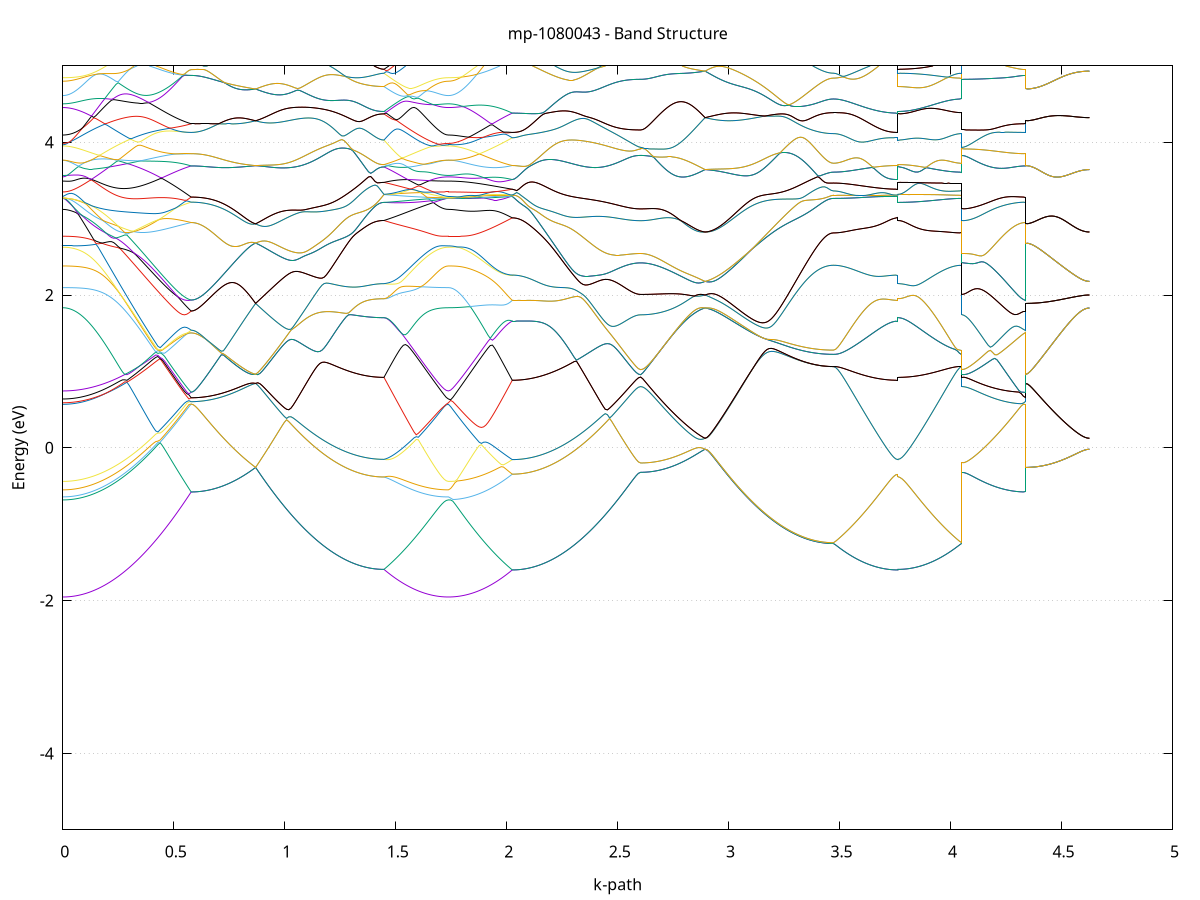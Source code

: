 set title 'mp-1080043 - Band Structure'
set xlabel 'k-path'
set ylabel 'Energy (eV)'
set grid y
set yrange [-5:5]
set terminal png size 800,600
set output 'mp-1080043_bands_gnuplot.png'
plot '-' using 1:2 with lines notitle, '-' using 1:2 with lines notitle, '-' using 1:2 with lines notitle, '-' using 1:2 with lines notitle, '-' using 1:2 with lines notitle, '-' using 1:2 with lines notitle, '-' using 1:2 with lines notitle, '-' using 1:2 with lines notitle, '-' using 1:2 with lines notitle, '-' using 1:2 with lines notitle, '-' using 1:2 with lines notitle, '-' using 1:2 with lines notitle, '-' using 1:2 with lines notitle, '-' using 1:2 with lines notitle, '-' using 1:2 with lines notitle, '-' using 1:2 with lines notitle, '-' using 1:2 with lines notitle, '-' using 1:2 with lines notitle, '-' using 1:2 with lines notitle, '-' using 1:2 with lines notitle, '-' using 1:2 with lines notitle, '-' using 1:2 with lines notitle, '-' using 1:2 with lines notitle, '-' using 1:2 with lines notitle, '-' using 1:2 with lines notitle, '-' using 1:2 with lines notitle, '-' using 1:2 with lines notitle, '-' using 1:2 with lines notitle, '-' using 1:2 with lines notitle, '-' using 1:2 with lines notitle, '-' using 1:2 with lines notitle, '-' using 1:2 with lines notitle, '-' using 1:2 with lines notitle, '-' using 1:2 with lines notitle, '-' using 1:2 with lines notitle, '-' using 1:2 with lines notitle, '-' using 1:2 with lines notitle, '-' using 1:2 with lines notitle, '-' using 1:2 with lines notitle, '-' using 1:2 with lines notitle, '-' using 1:2 with lines notitle, '-' using 1:2 with lines notitle, '-' using 1:2 with lines notitle, '-' using 1:2 with lines notitle, '-' using 1:2 with lines notitle, '-' using 1:2 with lines notitle, '-' using 1:2 with lines notitle, '-' using 1:2 with lines notitle, '-' using 1:2 with lines notitle, '-' using 1:2 with lines notitle, '-' using 1:2 with lines notitle, '-' using 1:2 with lines notitle, '-' using 1:2 with lines notitle, '-' using 1:2 with lines notitle, '-' using 1:2 with lines notitle, '-' using 1:2 with lines notitle, '-' using 1:2 with lines notitle, '-' using 1:2 with lines notitle, '-' using 1:2 with lines notitle, '-' using 1:2 with lines notitle, '-' using 1:2 with lines notitle, '-' using 1:2 with lines notitle, '-' using 1:2 with lines notitle, '-' using 1:2 with lines notitle, '-' using 1:2 with lines notitle, '-' using 1:2 with lines notitle, '-' using 1:2 with lines notitle, '-' using 1:2 with lines notitle, '-' using 1:2 with lines notitle, '-' using 1:2 with lines notitle, '-' using 1:2 with lines notitle, '-' using 1:2 with lines notitle, '-' using 1:2 with lines notitle, '-' using 1:2 with lines notitle, '-' using 1:2 with lines notitle, '-' using 1:2 with lines notitle, '-' using 1:2 with lines notitle, '-' using 1:2 with lines notitle, '-' using 1:2 with lines notitle, '-' using 1:2 with lines notitle, '-' using 1:2 with lines notitle, '-' using 1:2 with lines notitle, '-' using 1:2 with lines notitle, '-' using 1:2 with lines notitle, '-' using 1:2 with lines notitle, '-' using 1:2 with lines notitle, '-' using 1:2 with lines notitle, '-' using 1:2 with lines notitle, '-' using 1:2 with lines notitle, '-' using 1:2 with lines notitle, '-' using 1:2 with lines notitle, '-' using 1:2 with lines notitle, '-' using 1:2 with lines notitle, '-' using 1:2 with lines notitle, '-' using 1:2 with lines notitle, '-' using 1:2 with lines notitle
0.000000 -32.111534
0.009972 -32.111534
0.019943 -32.111534
0.029915 -32.111534
0.039887 -32.111534
0.049858 -32.111534
0.059830 -32.111534
0.069802 -32.111534
0.079773 -32.111434
0.089745 -32.111434
0.099717 -32.111434
0.109688 -32.111434
0.119660 -32.111434
0.129632 -32.111434
0.139603 -32.111334
0.149575 -32.111334
0.159547 -32.111334
0.169518 -32.111334
0.179490 -32.111234
0.189462 -32.111234
0.199433 -32.111234
0.209405 -32.111134
0.219377 -32.111134
0.229348 -32.111134
0.239320 -32.111034
0.249292 -32.111034
0.259263 -32.111034
0.269235 -32.110934
0.279207 -32.110934
0.289178 -32.110934
0.299150 -32.110834
0.309122 -32.110834
0.319093 -32.110734
0.329065 -32.110734
0.339037 -32.110734
0.349008 -32.110634
0.358980 -32.110634
0.368952 -32.110534
0.378923 -32.110534
0.388895 -32.110534
0.398867 -32.110434
0.408838 -32.110434
0.418810 -32.110334
0.428782 -32.110334
0.438753 -32.110234
0.448725 -32.110234
0.458697 -32.110234
0.468668 -32.110134
0.478640 -32.110134
0.488612 -32.110034
0.498583 -32.110034
0.508555 -32.110034
0.518527 -32.109934
0.528498 -32.109934
0.538470 -32.109834
0.548442 -32.109834
0.558413 -32.109834
0.568385 -32.109734
0.578357 -32.109734
0.578357 -32.109734
0.588038 -32.109734
0.597718 -32.109734
0.607399 -32.109734
0.617080 -32.109734
0.626761 -32.109734
0.636442 -32.109734
0.646123 -32.109734
0.655803 -32.109734
0.665484 -32.109734
0.675165 -32.109734
0.684846 -32.109734
0.694527 -32.109734
0.704207 -32.109734
0.713888 -32.109734
0.723569 -32.109734
0.733250 -32.109734
0.742931 -32.109734
0.752612 -32.109734
0.762292 -32.109734
0.771973 -32.109734
0.781654 -32.109734
0.791335 -32.109734
0.801016 -32.109734
0.810696 -32.109734
0.820377 -32.109734
0.830058 -32.109734
0.839739 -32.109734
0.849420 -32.109734
0.859101 -32.109734
0.868781 -32.109734
0.868781 -32.109734
0.878753 -32.109734
0.888725 -32.109734
0.898696 -32.109834
0.908668 -32.109834
0.918640 -32.109834
0.928611 -32.109934
0.938583 -32.109934
0.948555 -32.109934
0.958526 -32.110034
0.968498 -32.110034
0.978470 -32.110034
0.988441 -32.110034
0.998413 -32.110134
1.008385 -32.110134
1.018356 -32.110134
1.028328 -32.110234
1.038300 -32.110234
1.048271 -32.110234
1.058243 -32.110334
1.068215 -32.110334
1.078186 -32.110334
1.088158 -32.110434
1.098130 -32.110434
1.108101 -32.110434
1.118073 -32.110534
1.128045 -32.110534
1.138016 -32.110534
1.147988 -32.110634
1.157960 -32.110634
1.167931 -32.110634
1.177903 -32.110734
1.187875 -32.110734
1.197847 -32.110734
1.207818 -32.110734
1.217790 -32.110834
1.227762 -32.110834
1.237733 -32.110834
1.247705 -32.110834
1.257677 -32.110934
1.267648 -32.110934
1.277620 -32.110934
1.287592 -32.110934
1.297563 -32.110934
1.307535 -32.111034
1.317507 -32.111034
1.327478 -32.111034
1.337450 -32.111034
1.347422 -32.111034
1.357393 -32.111034
1.367365 -32.111034
1.377337 -32.111034
1.387308 -32.111034
1.397280 -32.111134
1.407252 -32.111134
1.417223 -32.111134
1.427195 -32.111134
1.437167 -32.111134
1.447138 -32.111134
1.447138 -32.111134
1.456819 -32.111134
1.466500 -32.111134
1.476181 -32.111134
1.485862 -32.111234
1.495542 -32.111234
1.505223 -32.111234
1.514904 -32.111234
1.524585 -32.111234
1.534266 -32.111334
1.543946 -32.111334
1.553627 -32.111334
1.563308 -32.111334
1.572989 -32.111334
1.582670 -32.111334
1.592351 -32.111434
1.602031 -32.111434
1.611712 -32.111434
1.621393 -32.111434
1.631074 -32.111434
1.640755 -32.111434
1.650435 -32.111534
1.660116 -32.111534
1.669797 -32.111534
1.679478 -32.111534
1.689159 -32.111534
1.698840 -32.111534
1.708520 -32.111534
1.718201 -32.111534
1.727882 -32.111534
1.737563 -32.111534
1.737563 -32.111534
1.747481 -32.111534
1.757400 -32.111534
1.767319 -32.111534
1.777237 -32.111534
1.787156 -32.111534
1.797075 -32.111534
1.806993 -32.111534
1.816912 -32.111534
1.826830 -32.111534
1.836749 -32.111534
1.846668 -32.111434
1.856586 -32.111434
1.866505 -32.111434
1.876424 -32.111434
1.886342 -32.111434
1.896261 -32.111434
1.906180 -32.111434
1.916098 -32.111334
1.926017 -32.111334
1.935935 -32.111334
1.945854 -32.111334
1.955773 -32.111334
1.965691 -32.111334
1.975610 -32.111234
1.985529 -32.111234
1.995447 -32.111234
2.005366 -32.111234
2.015284 -32.111234
2.025203 -32.111234
2.025203 -32.111234
2.035175 -32.111134
2.045146 -32.111134
2.055118 -32.111134
2.065090 -32.111134
2.075061 -32.111134
2.085033 -32.111134
2.095005 -32.111134
2.104976 -32.111134
2.114948 -32.111134
2.124920 -32.111134
2.134891 -32.111134
2.144863 -32.111134
2.154835 -32.111034
2.164806 -32.111034
2.174778 -32.111034
2.184750 -32.111034
2.194721 -32.111034
2.204693 -32.110934
2.214665 -32.110934
2.224636 -32.110934
2.234608 -32.110934
2.244580 -32.110834
2.254551 -32.110834
2.264523 -32.110834
2.274495 -32.110834
2.284466 -32.110734
2.294438 -32.110734
2.304410 -32.110734
2.314381 -32.110634
2.324353 -32.110634
2.334325 -32.110634
2.344296 -32.110634
2.354268 -32.110534
2.364240 -32.110534
2.374211 -32.110534
2.384183 -32.110434
2.394155 -32.110434
2.404127 -32.110434
2.414098 -32.110334
2.424070 -32.110334
2.434042 -32.110234
2.444013 -32.110234
2.453985 -32.110234
2.463957 -32.110134
2.473928 -32.110134
2.483900 -32.110134
2.493872 -32.110034
2.503843 -32.110034
2.513815 -32.110034
2.523787 -32.109934
2.533758 -32.109934
2.543730 -32.109934
2.553702 -32.109834
2.563673 -32.109834
2.573645 -32.109834
2.583617 -32.109734
2.593588 -32.109734
2.603560 -32.109734
2.603560 -32.109734
2.613241 -32.109734
2.622922 -32.109734
2.632602 -32.109734
2.642283 -32.109734
2.651964 -32.109734
2.661645 -32.109734
2.671326 -32.109734
2.681006 -32.109734
2.690687 -32.109734
2.700368 -32.109734
2.710049 -32.109734
2.719730 -32.109734
2.729411 -32.109734
2.739091 -32.109734
2.748772 -32.109734
2.758453 -32.109734
2.768134 -32.109734
2.777815 -32.109734
2.787495 -32.109734
2.797176 -32.109734
2.806857 -32.109734
2.816538 -32.109734
2.826219 -32.109734
2.835900 -32.109734
2.845580 -32.109734
2.855261 -32.109734
2.864942 -32.109734
2.874623 -32.109734
2.884304 -32.109734
2.893984 -32.109734
2.893984 -32.109734
2.903956 -32.109734
2.913928 -32.109734
2.923899 -32.109834
2.933871 -32.109834
2.943843 -32.109834
2.953814 -32.109934
2.963786 -32.109934
2.973758 -32.109934
2.983729 -32.109934
2.993701 -32.110034
3.003673 -32.110034
3.013645 -32.110034
3.023616 -32.110134
3.033588 -32.110134
3.043560 -32.110134
3.053531 -32.110234
3.063503 -32.110234
3.073475 -32.110234
3.083446 -32.110334
3.093418 -32.110334
3.103390 -32.110334
3.113361 -32.110434
3.123333 -32.110434
3.133305 -32.110434
3.143276 -32.110534
3.153248 -32.110534
3.163220 -32.110534
3.173191 -32.110534
3.183163 -32.110634
3.193135 -32.110634
3.203106 -32.110634
3.213078 -32.110734
3.223050 -32.110734
3.233021 -32.110734
3.242993 -32.110734
3.252965 -32.110834
3.262936 -32.110834
3.272908 -32.110834
3.282880 -32.110834
3.292851 -32.110834
3.302823 -32.110934
3.312795 -32.110934
3.322766 -32.110934
3.332738 -32.110934
3.342710 -32.110934
3.352681 -32.110934
3.362653 -32.111034
3.372625 -32.111034
3.382596 -32.111034
3.392568 -32.111034
3.402540 -32.111034
3.412511 -32.111034
3.422483 -32.111034
3.432455 -32.111034
3.442426 -32.111034
3.452398 -32.111034
3.462370 -32.111034
3.472341 -32.111034
3.472341 -32.111034
3.482022 -32.111034
3.491703 -32.111034
3.501384 -32.111034
3.511065 -32.111034
3.520745 -32.111034
3.530426 -32.111034
3.540107 -32.111134
3.549788 -32.111134
3.559469 -32.111134
3.569149 -32.111134
3.578830 -32.111134
3.588511 -32.111134
3.598192 -32.111134
3.607873 -32.111134
3.617554 -32.111134
3.627234 -32.111134
3.636915 -32.111134
3.646596 -32.111134
3.656277 -32.111134
3.665958 -32.111134
3.675638 -32.111134
3.685319 -32.111134
3.695000 -32.111134
3.704681 -32.111134
3.714362 -32.111134
3.724043 -32.111134
3.733723 -32.111134
3.743404 -32.111134
3.753085 -32.111134
3.762766 -32.111234
3.762766 -32.111134
3.772685 -32.111134
3.782603 -32.111134
3.792522 -32.111134
3.802440 -32.111134
3.812359 -32.111134
3.822278 -32.111134
3.832196 -32.111134
3.842115 -32.111134
3.852034 -32.111134
3.861952 -32.111134
3.871871 -32.111134
3.881789 -32.111134
3.891708 -32.111134
3.901627 -32.111134
3.911545 -32.111134
3.921464 -32.111134
3.931383 -32.111034
3.941301 -32.111034
3.951220 -32.111034
3.961138 -32.111034
3.971057 -32.111034
3.980976 -32.111034
3.990894 -32.111034
4.000813 -32.111034
4.010732 -32.111034
4.020650 -32.111034
4.030569 -32.111034
4.040487 -32.111034
4.050406 -32.111034
4.050406 -32.109734
4.060325 -32.109734
4.070243 -32.109734
4.080162 -32.109734
4.090081 -32.109734
4.099999 -32.109734
4.109918 -32.109734
4.119837 -32.109734
4.129755 -32.109734
4.139674 -32.109734
4.149592 -32.109734
4.159511 -32.109734
4.169430 -32.109734
4.179348 -32.109734
4.189267 -32.109734
4.199186 -32.109734
4.209104 -32.109734
4.219023 -32.109734
4.228941 -32.109734
4.238860 -32.109734
4.248779 -32.109734
4.258697 -32.109734
4.268616 -32.109734
4.278535 -32.109734
4.288453 -32.109734
4.298372 -32.109734
4.308290 -32.109734
4.318209 -32.109734
4.328128 -32.109734
4.338046 -32.109734
4.338046 -32.109734
4.347965 -32.109734
4.357884 -32.109734
4.367802 -32.109734
4.377721 -32.109734
4.387640 -32.109734
4.397558 -32.109734
4.407477 -32.109734
4.417395 -32.109734
4.427314 -32.109734
4.437233 -32.109734
4.447151 -32.109734
4.457070 -32.109734
4.466989 -32.109734
4.476907 -32.109734
4.486826 -32.109734
4.496744 -32.109734
4.506663 -32.109734
4.516582 -32.109734
4.526500 -32.109734
4.536419 -32.109734
4.546338 -32.109734
4.556256 -32.109734
4.566175 -32.109734
4.576093 -32.109734
4.586012 -32.109734
4.595931 -32.109734
4.605849 -32.109734
4.615768 -32.109734
4.625687 -32.109734
e
0.000000 -32.110834
0.009972 -32.110834
0.019943 -32.110834
0.029915 -32.110834
0.039887 -32.110834
0.049858 -32.110834
0.059830 -32.110834
0.069802 -32.110834
0.079773 -32.110834
0.089745 -32.110834
0.099717 -32.110834
0.109688 -32.110734
0.119660 -32.110734
0.129632 -32.110734
0.139603 -32.110734
0.149575 -32.110734
0.159547 -32.110734
0.169518 -32.110734
0.179490 -32.110734
0.189462 -32.110634
0.199433 -32.110634
0.209405 -32.110634
0.219377 -32.110634
0.229348 -32.110634
0.239320 -32.110634
0.249292 -32.110534
0.259263 -32.110534
0.269235 -32.110534
0.279207 -32.110534
0.289178 -32.110434
0.299150 -32.110434
0.309122 -32.110434
0.319093 -32.110434
0.329065 -32.110334
0.339037 -32.110334
0.349008 -32.110334
0.358980 -32.110334
0.368952 -32.110234
0.378923 -32.110234
0.388895 -32.110234
0.398867 -32.110234
0.408838 -32.110134
0.418810 -32.110134
0.428782 -32.110134
0.438753 -32.110134
0.448725 -32.110034
0.458697 -32.110034
0.468668 -32.110034
0.478640 -32.109934
0.488612 -32.109934
0.498583 -32.109934
0.508555 -32.109934
0.518527 -32.109834
0.528498 -32.109834
0.538470 -32.109834
0.548442 -32.109734
0.558413 -32.109734
0.568385 -32.109734
0.578357 -32.109734
0.578357 -32.109734
0.588038 -32.109734
0.597718 -32.109734
0.607399 -32.109734
0.617080 -32.109734
0.626761 -32.109734
0.636442 -32.109734
0.646123 -32.109734
0.655803 -32.109734
0.665484 -32.109734
0.675165 -32.109734
0.684846 -32.109734
0.694527 -32.109734
0.704207 -32.109734
0.713888 -32.109734
0.723569 -32.109734
0.733250 -32.109734
0.742931 -32.109734
0.752612 -32.109734
0.762292 -32.109734
0.771973 -32.109734
0.781654 -32.109734
0.791335 -32.109734
0.801016 -32.109734
0.810696 -32.109734
0.820377 -32.109734
0.830058 -32.109734
0.839739 -32.109734
0.849420 -32.109734
0.859101 -32.109734
0.868781 -32.109734
0.868781 -32.109734
0.878753 -32.109734
0.888725 -32.109734
0.898696 -32.109834
0.908668 -32.109834
0.918640 -32.109834
0.928611 -32.109934
0.938583 -32.109934
0.948555 -32.109934
0.958526 -32.110034
0.968498 -32.110034
0.978470 -32.110034
0.988441 -32.110034
0.998413 -32.110134
1.008385 -32.110134
1.018356 -32.110134
1.028328 -32.110234
1.038300 -32.110234
1.048271 -32.110234
1.058243 -32.110334
1.068215 -32.110334
1.078186 -32.110334
1.088158 -32.110434
1.098130 -32.110434
1.108101 -32.110434
1.118073 -32.110534
1.128045 -32.110534
1.138016 -32.110534
1.147988 -32.110634
1.157960 -32.110634
1.167931 -32.110634
1.177903 -32.110734
1.187875 -32.110734
1.197847 -32.110734
1.207818 -32.110734
1.217790 -32.110834
1.227762 -32.110834
1.237733 -32.110834
1.247705 -32.110834
1.257677 -32.110934
1.267648 -32.110934
1.277620 -32.110934
1.287592 -32.110934
1.297563 -32.110934
1.307535 -32.111034
1.317507 -32.111034
1.327478 -32.111034
1.337450 -32.111034
1.347422 -32.111034
1.357393 -32.111034
1.367365 -32.111034
1.377337 -32.111034
1.387308 -32.111034
1.397280 -32.111134
1.407252 -32.111134
1.417223 -32.111134
1.427195 -32.111134
1.437167 -32.111134
1.447138 -32.111134
1.447138 -32.111134
1.456819 -32.111134
1.466500 -32.111034
1.476181 -32.111034
1.485862 -32.111034
1.495542 -32.111034
1.505223 -32.111034
1.514904 -32.111034
1.524585 -32.110934
1.534266 -32.110934
1.543946 -32.110934
1.553627 -32.110934
1.563308 -32.110934
1.572989 -32.110934
1.582670 -32.110934
1.592351 -32.110934
1.602031 -32.110934
1.611712 -32.110834
1.621393 -32.110834
1.631074 -32.110834
1.640755 -32.110834
1.650435 -32.110834
1.660116 -32.110834
1.669797 -32.110834
1.679478 -32.110834
1.689159 -32.110834
1.698840 -32.110834
1.708520 -32.110834
1.718201 -32.110834
1.727882 -32.110834
1.737563 -32.110834
1.737563 -32.110834
1.747481 -32.110834
1.757400 -32.110834
1.767319 -32.110834
1.777237 -32.110834
1.787156 -32.110834
1.797075 -32.110834
1.806993 -32.110834
1.816912 -32.110834
1.826830 -32.110834
1.836749 -32.110934
1.846668 -32.110934
1.856586 -32.110934
1.866505 -32.110934
1.876424 -32.110934
1.886342 -32.110934
1.896261 -32.110934
1.906180 -32.110934
1.916098 -32.111034
1.926017 -32.111034
1.935935 -32.111034
1.945854 -32.111034
1.955773 -32.111034
1.965691 -32.111034
1.975610 -32.111134
1.985529 -32.111134
1.995447 -32.111134
2.005366 -32.111134
2.015284 -32.111134
2.025203 -32.111134
2.025203 -32.111134
2.035175 -32.111134
2.045146 -32.111134
2.055118 -32.111134
2.065090 -32.111134
2.075061 -32.111134
2.085033 -32.111134
2.095005 -32.111134
2.104976 -32.111134
2.114948 -32.111134
2.124920 -32.111134
2.134891 -32.111134
2.144863 -32.111134
2.154835 -32.111034
2.164806 -32.111034
2.174778 -32.111034
2.184750 -32.111034
2.194721 -32.111034
2.204693 -32.110934
2.214665 -32.110934
2.224636 -32.110934
2.234608 -32.110934
2.244580 -32.110834
2.254551 -32.110834
2.264523 -32.110834
2.274495 -32.110834
2.284466 -32.110734
2.294438 -32.110734
2.304410 -32.110734
2.314381 -32.110634
2.324353 -32.110634
2.334325 -32.110634
2.344296 -32.110634
2.354268 -32.110534
2.364240 -32.110534
2.374211 -32.110534
2.384183 -32.110434
2.394155 -32.110434
2.404127 -32.110434
2.414098 -32.110334
2.424070 -32.110334
2.434042 -32.110234
2.444013 -32.110234
2.453985 -32.110234
2.463957 -32.110134
2.473928 -32.110134
2.483900 -32.110134
2.493872 -32.110034
2.503843 -32.110034
2.513815 -32.110034
2.523787 -32.109934
2.533758 -32.109934
2.543730 -32.109934
2.553702 -32.109834
2.563673 -32.109834
2.573645 -32.109834
2.583617 -32.109734
2.593588 -32.109734
2.603560 -32.109734
2.603560 -32.109734
2.613241 -32.109734
2.622922 -32.109734
2.632602 -32.109734
2.642283 -32.109734
2.651964 -32.109734
2.661645 -32.109734
2.671326 -32.109734
2.681006 -32.109734
2.690687 -32.109734
2.700368 -32.109734
2.710049 -32.109734
2.719730 -32.109734
2.729411 -32.109734
2.739091 -32.109734
2.748772 -32.109734
2.758453 -32.109734
2.768134 -32.109734
2.777815 -32.109734
2.787495 -32.109734
2.797176 -32.109734
2.806857 -32.109734
2.816538 -32.109734
2.826219 -32.109734
2.835900 -32.109734
2.845580 -32.109734
2.855261 -32.109734
2.864942 -32.109734
2.874623 -32.109734
2.884304 -32.109734
2.893984 -32.109734
2.893984 -32.109734
2.903956 -32.109734
2.913928 -32.109734
2.923899 -32.109834
2.933871 -32.109834
2.943843 -32.109834
2.953814 -32.109934
2.963786 -32.109934
2.973758 -32.109934
2.983729 -32.109934
2.993701 -32.110034
3.003673 -32.110034
3.013645 -32.110034
3.023616 -32.110134
3.033588 -32.110134
3.043560 -32.110134
3.053531 -32.110234
3.063503 -32.110234
3.073475 -32.110234
3.083446 -32.110334
3.093418 -32.110334
3.103390 -32.110334
3.113361 -32.110434
3.123333 -32.110434
3.133305 -32.110434
3.143276 -32.110534
3.153248 -32.110534
3.163220 -32.110534
3.173191 -32.110534
3.183163 -32.110634
3.193135 -32.110634
3.203106 -32.110634
3.213078 -32.110734
3.223050 -32.110734
3.233021 -32.110734
3.242993 -32.110734
3.252965 -32.110834
3.262936 -32.110834
3.272908 -32.110834
3.282880 -32.110834
3.292851 -32.110834
3.302823 -32.110934
3.312795 -32.110934
3.322766 -32.110934
3.332738 -32.110934
3.342710 -32.110934
3.352681 -32.110934
3.362653 -32.111034
3.372625 -32.111034
3.382596 -32.111034
3.392568 -32.111034
3.402540 -32.111034
3.412511 -32.111034
3.422483 -32.111034
3.432455 -32.111034
3.442426 -32.111034
3.452398 -32.111034
3.462370 -32.111034
3.472341 -32.111034
3.472341 -32.111034
3.482022 -32.111034
3.491703 -32.111034
3.501384 -32.111034
3.511065 -32.111034
3.520745 -32.111034
3.530426 -32.111034
3.540107 -32.111134
3.549788 -32.111134
3.559469 -32.111134
3.569149 -32.111134
3.578830 -32.111134
3.588511 -32.111134
3.598192 -32.111134
3.607873 -32.111134
3.617554 -32.111134
3.627234 -32.111134
3.636915 -32.111134
3.646596 -32.111134
3.656277 -32.111134
3.665958 -32.111134
3.675638 -32.111134
3.685319 -32.111134
3.695000 -32.111134
3.704681 -32.111134
3.714362 -32.111134
3.724043 -32.111134
3.733723 -32.111134
3.743404 -32.111134
3.753085 -32.111134
3.762766 -32.111134
3.762766 -32.111134
3.772685 -32.111134
3.782603 -32.111134
3.792522 -32.111134
3.802440 -32.111134
3.812359 -32.111134
3.822278 -32.111134
3.832196 -32.111134
3.842115 -32.111134
3.852034 -32.111134
3.861952 -32.111134
3.871871 -32.111134
3.881789 -32.111134
3.891708 -32.111134
3.901627 -32.111134
3.911545 -32.111134
3.921464 -32.111134
3.931383 -32.111034
3.941301 -32.111034
3.951220 -32.111034
3.961138 -32.111034
3.971057 -32.111034
3.980976 -32.111034
3.990894 -32.111034
4.000813 -32.111034
4.010732 -32.111034
4.020650 -32.111034
4.030569 -32.111034
4.040487 -32.111034
4.050406 -32.111034
4.050406 -32.109734
4.060325 -32.109734
4.070243 -32.109734
4.080162 -32.109734
4.090081 -32.109734
4.099999 -32.109734
4.109918 -32.109734
4.119837 -32.109734
4.129755 -32.109734
4.139674 -32.109734
4.149592 -32.109734
4.159511 -32.109734
4.169430 -32.109734
4.179348 -32.109734
4.189267 -32.109734
4.199186 -32.109734
4.209104 -32.109734
4.219023 -32.109734
4.228941 -32.109734
4.238860 -32.109734
4.248779 -32.109734
4.258697 -32.109734
4.268616 -32.109734
4.278535 -32.109734
4.288453 -32.109734
4.298372 -32.109734
4.308290 -32.109734
4.318209 -32.109734
4.328128 -32.109734
4.338046 -32.109734
4.338046 -32.109734
4.347965 -32.109734
4.357884 -32.109734
4.367802 -32.109734
4.377721 -32.109734
4.387640 -32.109734
4.397558 -32.109734
4.407477 -32.109734
4.417395 -32.109734
4.427314 -32.109734
4.437233 -32.109734
4.447151 -32.109734
4.457070 -32.109734
4.466989 -32.109734
4.476907 -32.109734
4.486826 -32.109734
4.496744 -32.109734
4.506663 -32.109734
4.516582 -32.109734
4.526500 -32.109734
4.536419 -32.109734
4.546338 -32.109734
4.556256 -32.109734
4.566175 -32.109734
4.576093 -32.109734
4.586012 -32.109734
4.595931 -32.109734
4.605849 -32.109734
4.615768 -32.109734
4.625687 -32.109734
e
0.000000 -32.109034
0.009972 -32.109034
0.019943 -32.109034
0.029915 -32.109034
0.039887 -32.109034
0.049858 -32.109034
0.059830 -32.109034
0.069802 -32.109034
0.079773 -32.109034
0.089745 -32.109034
0.099717 -32.109034
0.109688 -32.109034
0.119660 -32.109034
0.129632 -32.109034
0.139603 -32.109034
0.149575 -32.109034
0.159547 -32.109034
0.169518 -32.109034
0.179490 -32.109034
0.189462 -32.109034
0.199433 -32.109034
0.209405 -32.109134
0.219377 -32.109134
0.229348 -32.109134
0.239320 -32.109134
0.249292 -32.109134
0.259263 -32.109134
0.269235 -32.109134
0.279207 -32.109134
0.289178 -32.109134
0.299150 -32.109134
0.309122 -32.109134
0.319093 -32.109134
0.329065 -32.109134
0.339037 -32.109234
0.349008 -32.109234
0.358980 -32.109234
0.368952 -32.109234
0.378923 -32.109234
0.388895 -32.109234
0.398867 -32.109234
0.408838 -32.109334
0.418810 -32.109334
0.428782 -32.109334
0.438753 -32.109334
0.448725 -32.109334
0.458697 -32.109434
0.468668 -32.109434
0.478640 -32.109434
0.488612 -32.109434
0.498583 -32.109534
0.508555 -32.109534
0.518527 -32.109534
0.528498 -32.109534
0.538470 -32.109634
0.548442 -32.109634
0.558413 -32.109634
0.568385 -32.109734
0.578357 -32.109734
0.578357 -32.109734
0.588038 -32.109734
0.597718 -32.109734
0.607399 -32.109734
0.617080 -32.109734
0.626761 -32.109734
0.636442 -32.109734
0.646123 -32.109734
0.655803 -32.109734
0.665484 -32.109734
0.675165 -32.109734
0.684846 -32.109734
0.694527 -32.109734
0.704207 -32.109734
0.713888 -32.109734
0.723569 -32.109734
0.733250 -32.109734
0.742931 -32.109734
0.752612 -32.109734
0.762292 -32.109734
0.771973 -32.109734
0.781654 -32.109734
0.791335 -32.109734
0.801016 -32.109734
0.810696 -32.109734
0.820377 -32.109734
0.830058 -32.109734
0.839739 -32.109734
0.849420 -32.109734
0.859101 -32.109734
0.868781 -32.109734
0.868781 -32.109734
0.878753 -32.109734
0.888725 -32.109634
0.898696 -32.109634
0.908668 -32.109634
0.918640 -32.109534
0.928611 -32.109534
0.938583 -32.109534
0.948555 -32.109534
0.958526 -32.109434
0.968498 -32.109434
0.978470 -32.109434
0.988441 -32.109434
0.998413 -32.109434
1.008385 -32.109334
1.018356 -32.109334
1.028328 -32.109334
1.038300 -32.109334
1.048271 -32.109334
1.058243 -32.109334
1.068215 -32.109234
1.078186 -32.109234
1.088158 -32.109234
1.098130 -32.109234
1.108101 -32.109234
1.118073 -32.109234
1.128045 -32.109234
1.138016 -32.109234
1.147988 -32.109134
1.157960 -32.109134
1.167931 -32.109134
1.177903 -32.109134
1.187875 -32.109134
1.197847 -32.109134
1.207818 -32.109134
1.217790 -32.109134
1.227762 -32.109134
1.237733 -32.109134
1.247705 -32.109134
1.257677 -32.109134
1.267648 -32.109134
1.277620 -32.109134
1.287592 -32.109034
1.297563 -32.109034
1.307535 -32.109034
1.317507 -32.109034
1.327478 -32.109034
1.337450 -32.109034
1.347422 -32.109034
1.357393 -32.109034
1.367365 -32.109034
1.377337 -32.109034
1.387308 -32.109034
1.397280 -32.109034
1.407252 -32.109034
1.417223 -32.109034
1.427195 -32.109034
1.437167 -32.109034
1.447138 -32.109034
1.447138 -32.109034
1.456819 -32.109034
1.466500 -32.109034
1.476181 -32.109034
1.485862 -32.109034
1.495542 -32.109034
1.505223 -32.109034
1.514904 -32.109034
1.524585 -32.109034
1.534266 -32.109034
1.543946 -32.109034
1.553627 -32.109034
1.563308 -32.109034
1.572989 -32.109034
1.582670 -32.109034
1.592351 -32.109034
1.602031 -32.109034
1.611712 -32.109034
1.621393 -32.109034
1.631074 -32.109034
1.640755 -32.109034
1.650435 -32.109034
1.660116 -32.109034
1.669797 -32.109034
1.679478 -32.109034
1.689159 -32.109034
1.698840 -32.109034
1.708520 -32.109034
1.718201 -32.109034
1.727882 -32.109034
1.737563 -32.109034
1.737563 -32.109034
1.747481 -32.109034
1.757400 -32.109034
1.767319 -32.109034
1.777237 -32.109034
1.787156 -32.109034
1.797075 -32.109034
1.806993 -32.109034
1.816912 -32.109034
1.826830 -32.109034
1.836749 -32.109034
1.846668 -32.109034
1.856586 -32.109034
1.866505 -32.109034
1.876424 -32.109034
1.886342 -32.109034
1.896261 -32.109034
1.906180 -32.109034
1.916098 -32.109034
1.926017 -32.109034
1.935935 -32.109034
1.945854 -32.108934
1.955773 -32.108934
1.965691 -32.108934
1.975610 -32.108934
1.985529 -32.108934
1.995447 -32.108934
2.005366 -32.108934
2.015284 -32.108934
2.025203 -32.108934
2.025203 -32.108934
2.035175 -32.108934
2.045146 -32.108934
2.055118 -32.108934
2.065090 -32.108934
2.075061 -32.108934
2.085033 -32.108934
2.095005 -32.108934
2.104976 -32.108934
2.114948 -32.108934
2.124920 -32.108934
2.134891 -32.108934
2.144863 -32.108934
2.154835 -32.108934
2.164806 -32.108934
2.174778 -32.108934
2.184750 -32.108934
2.194721 -32.108934
2.204693 -32.109034
2.214665 -32.109034
2.224636 -32.109034
2.234608 -32.109034
2.244580 -32.109034
2.254551 -32.109034
2.264523 -32.109034
2.274495 -32.109034
2.284466 -32.109034
2.294438 -32.109034
2.304410 -32.109034
2.314381 -32.109134
2.324353 -32.109134
2.334325 -32.109134
2.344296 -32.109134
2.354268 -32.109134
2.364240 -32.109134
2.374211 -32.109134
2.384183 -32.109234
2.394155 -32.109234
2.404127 -32.109234
2.414098 -32.109234
2.424070 -32.109234
2.434042 -32.109234
2.444013 -32.109334
2.453985 -32.109334
2.463957 -32.109334
2.473928 -32.109334
2.483900 -32.109434
2.493872 -32.109434
2.503843 -32.109434
2.513815 -32.109434
2.523787 -32.109534
2.533758 -32.109534
2.543730 -32.109534
2.553702 -32.109534
2.563673 -32.109634
2.573645 -32.109634
2.583617 -32.109634
2.593588 -32.109634
2.603560 -32.109734
2.603560 -32.109734
2.613241 -32.109734
2.622922 -32.109734
2.632602 -32.109734
2.642283 -32.109734
2.651964 -32.109734
2.661645 -32.109734
2.671326 -32.109734
2.681006 -32.109734
2.690687 -32.109734
2.700368 -32.109734
2.710049 -32.109734
2.719730 -32.109734
2.729411 -32.109734
2.739091 -32.109734
2.748772 -32.109734
2.758453 -32.109734
2.768134 -32.109734
2.777815 -32.109734
2.787495 -32.109734
2.797176 -32.109734
2.806857 -32.109734
2.816538 -32.109734
2.826219 -32.109734
2.835900 -32.109734
2.845580 -32.109734
2.855261 -32.109734
2.864942 -32.109734
2.874623 -32.109734
2.884304 -32.109734
2.893984 -32.109734
2.893984 -32.109734
2.903956 -32.109734
2.913928 -32.109634
2.923899 -32.109634
2.933871 -32.109634
2.943843 -32.109534
2.953814 -32.109534
2.963786 -32.109534
2.973758 -32.109534
2.983729 -32.109534
2.993701 -32.109434
3.003673 -32.109434
3.013645 -32.109434
3.023616 -32.109434
3.033588 -32.109334
3.043560 -32.109334
3.053531 -32.109334
3.063503 -32.109334
3.073475 -32.109334
3.083446 -32.109334
3.093418 -32.109234
3.103390 -32.109234
3.113361 -32.109234
3.123333 -32.109234
3.133305 -32.109234
3.143276 -32.109234
3.153248 -32.109234
3.163220 -32.109234
3.173191 -32.109234
3.183163 -32.109134
3.193135 -32.109134
3.203106 -32.109134
3.213078 -32.109134
3.223050 -32.109134
3.233021 -32.109134
3.242993 -32.109134
3.252965 -32.109134
3.262936 -32.109134
3.272908 -32.109134
3.282880 -32.109134
3.292851 -32.109134
3.302823 -32.109134
3.312795 -32.109134
3.322766 -32.109134
3.332738 -32.109134
3.342710 -32.109134
3.352681 -32.109134
3.362653 -32.109134
3.372625 -32.109034
3.382596 -32.109034
3.392568 -32.109034
3.402540 -32.109034
3.412511 -32.109034
3.422483 -32.109034
3.432455 -32.109034
3.442426 -32.109034
3.452398 -32.109034
3.462370 -32.109034
3.472341 -32.109034
3.472341 -32.109034
3.482022 -32.109034
3.491703 -32.109034
3.501384 -32.109034
3.511065 -32.109034
3.520745 -32.109034
3.530426 -32.109034
3.540107 -32.109034
3.549788 -32.109034
3.559469 -32.109034
3.569149 -32.109034
3.578830 -32.109034
3.588511 -32.109034
3.598192 -32.109034
3.607873 -32.109034
3.617554 -32.109034
3.627234 -32.109034
3.636915 -32.109034
3.646596 -32.108934
3.656277 -32.108934
3.665958 -32.108934
3.675638 -32.108934
3.685319 -32.108934
3.695000 -32.108934
3.704681 -32.108934
3.714362 -32.108934
3.724043 -32.108934
3.733723 -32.108934
3.743404 -32.108934
3.753085 -32.108934
3.762766 -32.108934
3.762766 -32.109034
3.772685 -32.109034
3.782603 -32.109034
3.792522 -32.109034
3.802440 -32.109034
3.812359 -32.109034
3.822278 -32.109034
3.832196 -32.109034
3.842115 -32.109034
3.852034 -32.109034
3.861952 -32.109034
3.871871 -32.109034
3.881789 -32.109034
3.891708 -32.109034
3.901627 -32.109034
3.911545 -32.109034
3.921464 -32.109034
3.931383 -32.109034
3.941301 -32.109034
3.951220 -32.109034
3.961138 -32.109034
3.971057 -32.109034
3.980976 -32.109034
3.990894 -32.109034
4.000813 -32.109034
4.010732 -32.109034
4.020650 -32.109034
4.030569 -32.109034
4.040487 -32.109034
4.050406 -32.109034
4.050406 -32.109734
4.060325 -32.109734
4.070243 -32.109734
4.080162 -32.109734
4.090081 -32.109734
4.099999 -32.109734
4.109918 -32.109734
4.119837 -32.109734
4.129755 -32.109734
4.139674 -32.109734
4.149592 -32.109734
4.159511 -32.109734
4.169430 -32.109734
4.179348 -32.109734
4.189267 -32.109734
4.199186 -32.109734
4.209104 -32.109734
4.219023 -32.109734
4.228941 -32.109734
4.238860 -32.109734
4.248779 -32.109734
4.258697 -32.109734
4.268616 -32.109734
4.278535 -32.109734
4.288453 -32.109734
4.298372 -32.109734
4.308290 -32.109734
4.318209 -32.109734
4.328128 -32.109734
4.338046 -32.109734
4.338046 -32.109734
4.347965 -32.109734
4.357884 -32.109734
4.367802 -32.109734
4.377721 -32.109734
4.387640 -32.109734
4.397558 -32.109734
4.407477 -32.109734
4.417395 -32.109734
4.427314 -32.109734
4.437233 -32.109734
4.447151 -32.109734
4.457070 -32.109734
4.466989 -32.109734
4.476907 -32.109734
4.486826 -32.109734
4.496744 -32.109734
4.506663 -32.109734
4.516582 -32.109734
4.526500 -32.109734
4.536419 -32.109734
4.546338 -32.109734
4.556256 -32.109734
4.566175 -32.109734
4.576093 -32.109734
4.586012 -32.109734
4.595931 -32.109734
4.605849 -32.109734
4.615768 -32.109734
4.625687 -32.109734
e
0.000000 -32.108834
0.009972 -32.108834
0.019943 -32.108834
0.029915 -32.108834
0.039887 -32.108834
0.049858 -32.108834
0.059830 -32.108834
0.069802 -32.108834
0.079773 -32.108834
0.089745 -32.108834
0.099717 -32.108834
0.109688 -32.108834
0.119660 -32.108834
0.129632 -32.108834
0.139603 -32.108834
0.149575 -32.108934
0.159547 -32.108934
0.169518 -32.108934
0.179490 -32.108934
0.189462 -32.108934
0.199433 -32.108934
0.209405 -32.108934
0.219377 -32.108934
0.229348 -32.108934
0.239320 -32.109034
0.249292 -32.109034
0.259263 -32.109034
0.269235 -32.109034
0.279207 -32.109034
0.289178 -32.109034
0.299150 -32.109034
0.309122 -32.109134
0.319093 -32.109134
0.329065 -32.109134
0.339037 -32.109134
0.349008 -32.109134
0.358980 -32.109134
0.368952 -32.109234
0.378923 -32.109234
0.388895 -32.109234
0.398867 -32.109234
0.408838 -32.109234
0.418810 -32.109334
0.428782 -32.109334
0.438753 -32.109334
0.448725 -32.109334
0.458697 -32.109434
0.468668 -32.109434
0.478640 -32.109434
0.488612 -32.109434
0.498583 -32.109534
0.508555 -32.109534
0.518527 -32.109534
0.528498 -32.109534
0.538470 -32.109634
0.548442 -32.109634
0.558413 -32.109634
0.568385 -32.109634
0.578357 -32.109734
0.578357 -32.109734
0.588038 -32.109734
0.597718 -32.109734
0.607399 -32.109734
0.617080 -32.109734
0.626761 -32.109734
0.636442 -32.109734
0.646123 -32.109734
0.655803 -32.109734
0.665484 -32.109734
0.675165 -32.109734
0.684846 -32.109734
0.694527 -32.109734
0.704207 -32.109734
0.713888 -32.109734
0.723569 -32.109734
0.733250 -32.109734
0.742931 -32.109734
0.752612 -32.109734
0.762292 -32.109734
0.771973 -32.109734
0.781654 -32.109734
0.791335 -32.109734
0.801016 -32.109734
0.810696 -32.109734
0.820377 -32.109734
0.830058 -32.109734
0.839739 -32.109734
0.849420 -32.109734
0.859101 -32.109734
0.868781 -32.109734
0.868781 -32.109734
0.878753 -32.109734
0.888725 -32.109634
0.898696 -32.109634
0.908668 -32.109634
0.918640 -32.109534
0.928611 -32.109534
0.938583 -32.109534
0.948555 -32.109534
0.958526 -32.109434
0.968498 -32.109434
0.978470 -32.109434
0.988441 -32.109434
0.998413 -32.109434
1.008385 -32.109334
1.018356 -32.109334
1.028328 -32.109334
1.038300 -32.109334
1.048271 -32.109334
1.058243 -32.109334
1.068215 -32.109234
1.078186 -32.109234
1.088158 -32.109234
1.098130 -32.109234
1.108101 -32.109234
1.118073 -32.109234
1.128045 -32.109234
1.138016 -32.109234
1.147988 -32.109134
1.157960 -32.109134
1.167931 -32.109134
1.177903 -32.109134
1.187875 -32.109134
1.197847 -32.109134
1.207818 -32.109134
1.217790 -32.109134
1.227762 -32.109134
1.237733 -32.109134
1.247705 -32.109134
1.257677 -32.109134
1.267648 -32.109134
1.277620 -32.109134
1.287592 -32.109034
1.297563 -32.109034
1.307535 -32.109034
1.317507 -32.109034
1.327478 -32.109034
1.337450 -32.109034
1.347422 -32.109034
1.357393 -32.109034
1.367365 -32.109034
1.377337 -32.109034
1.387308 -32.109034
1.397280 -32.109034
1.407252 -32.109034
1.417223 -32.109034
1.427195 -32.109034
1.437167 -32.109034
1.447138 -32.109034
1.447138 -32.109034
1.456819 -32.109034
1.466500 -32.109034
1.476181 -32.109034
1.485862 -32.109034
1.495542 -32.109034
1.505223 -32.109034
1.514904 -32.109034
1.524585 -32.109034
1.534266 -32.109034
1.543946 -32.108934
1.553627 -32.108934
1.563308 -32.108934
1.572989 -32.108934
1.582670 -32.108934
1.592351 -32.108934
1.602031 -32.108934
1.611712 -32.108934
1.621393 -32.108934
1.631074 -32.108934
1.640755 -32.108834
1.650435 -32.108834
1.660116 -32.108834
1.669797 -32.108834
1.679478 -32.108834
1.689159 -32.108834
1.698840 -32.108834
1.708520 -32.108834
1.718201 -32.108834
1.727882 -32.108834
1.737563 -32.108834
1.737563 -32.108834
1.747481 -32.108834
1.757400 -32.108834
1.767319 -32.108834
1.777237 -32.108834
1.787156 -32.108834
1.797075 -32.108834
1.806993 -32.108834
1.816912 -32.108834
1.826830 -32.108834
1.836749 -32.108834
1.846668 -32.108834
1.856586 -32.108834
1.866505 -32.108834
1.876424 -32.108834
1.886342 -32.108834
1.896261 -32.108834
1.906180 -32.108834
1.916098 -32.108834
1.926017 -32.108834
1.935935 -32.108834
1.945854 -32.108934
1.955773 -32.108934
1.965691 -32.108934
1.975610 -32.108934
1.985529 -32.108934
1.995447 -32.108934
2.005366 -32.108934
2.015284 -32.108934
2.025203 -32.108934
2.025203 -32.108934
2.035175 -32.108934
2.045146 -32.108934
2.055118 -32.108934
2.065090 -32.108934
2.075061 -32.108934
2.085033 -32.108934
2.095005 -32.108934
2.104976 -32.108934
2.114948 -32.108934
2.124920 -32.108934
2.134891 -32.108934
2.144863 -32.108934
2.154835 -32.108934
2.164806 -32.108934
2.174778 -32.108934
2.184750 -32.108934
2.194721 -32.108934
2.204693 -32.109034
2.214665 -32.109034
2.224636 -32.109034
2.234608 -32.109034
2.244580 -32.109034
2.254551 -32.109034
2.264523 -32.109034
2.274495 -32.109034
2.284466 -32.109034
2.294438 -32.109034
2.304410 -32.109034
2.314381 -32.109134
2.324353 -32.109134
2.334325 -32.109134
2.344296 -32.109134
2.354268 -32.109134
2.364240 -32.109134
2.374211 -32.109134
2.384183 -32.109234
2.394155 -32.109234
2.404127 -32.109234
2.414098 -32.109234
2.424070 -32.109234
2.434042 -32.109234
2.444013 -32.109334
2.453985 -32.109334
2.463957 -32.109334
2.473928 -32.109334
2.483900 -32.109434
2.493872 -32.109434
2.503843 -32.109434
2.513815 -32.109434
2.523787 -32.109534
2.533758 -32.109534
2.543730 -32.109534
2.553702 -32.109534
2.563673 -32.109634
2.573645 -32.109634
2.583617 -32.109634
2.593588 -32.109634
2.603560 -32.109734
2.603560 -32.109734
2.613241 -32.109734
2.622922 -32.109734
2.632602 -32.109734
2.642283 -32.109734
2.651964 -32.109734
2.661645 -32.109734
2.671326 -32.109734
2.681006 -32.109734
2.690687 -32.109734
2.700368 -32.109734
2.710049 -32.109734
2.719730 -32.109734
2.729411 -32.109734
2.739091 -32.109734
2.748772 -32.109734
2.758453 -32.109734
2.768134 -32.109734
2.777815 -32.109734
2.787495 -32.109734
2.797176 -32.109734
2.806857 -32.109734
2.816538 -32.109734
2.826219 -32.109734
2.835900 -32.109734
2.845580 -32.109734
2.855261 -32.109734
2.864942 -32.109734
2.874623 -32.109734
2.884304 -32.109734
2.893984 -32.109734
2.893984 -32.109734
2.903956 -32.109734
2.913928 -32.109634
2.923899 -32.109634
2.933871 -32.109634
2.943843 -32.109534
2.953814 -32.109534
2.963786 -32.109534
2.973758 -32.109534
2.983729 -32.109534
2.993701 -32.109434
3.003673 -32.109434
3.013645 -32.109434
3.023616 -32.109434
3.033588 -32.109334
3.043560 -32.109334
3.053531 -32.109334
3.063503 -32.109334
3.073475 -32.109334
3.083446 -32.109334
3.093418 -32.109234
3.103390 -32.109234
3.113361 -32.109234
3.123333 -32.109234
3.133305 -32.109234
3.143276 -32.109234
3.153248 -32.109234
3.163220 -32.109234
3.173191 -32.109234
3.183163 -32.109134
3.193135 -32.109134
3.203106 -32.109134
3.213078 -32.109134
3.223050 -32.109134
3.233021 -32.109134
3.242993 -32.109134
3.252965 -32.109134
3.262936 -32.109134
3.272908 -32.109134
3.282880 -32.109134
3.292851 -32.109134
3.302823 -32.109134
3.312795 -32.109134
3.322766 -32.109134
3.332738 -32.109134
3.342710 -32.109134
3.352681 -32.109134
3.362653 -32.109134
3.372625 -32.109034
3.382596 -32.109034
3.392568 -32.109034
3.402540 -32.109034
3.412511 -32.109034
3.422483 -32.109034
3.432455 -32.109034
3.442426 -32.109034
3.452398 -32.109034
3.462370 -32.109034
3.472341 -32.109034
3.472341 -32.109034
3.482022 -32.109034
3.491703 -32.109034
3.501384 -32.109034
3.511065 -32.109034
3.520745 -32.109034
3.530426 -32.109034
3.540107 -32.109034
3.549788 -32.109034
3.559469 -32.109034
3.569149 -32.109034
3.578830 -32.109034
3.588511 -32.109034
3.598192 -32.109034
3.607873 -32.109034
3.617554 -32.109034
3.627234 -32.109034
3.636915 -32.109034
3.646596 -32.108934
3.656277 -32.108934
3.665958 -32.108934
3.675638 -32.108934
3.685319 -32.108934
3.695000 -32.108934
3.704681 -32.108934
3.714362 -32.108934
3.724043 -32.108934
3.733723 -32.108934
3.743404 -32.108934
3.753085 -32.108934
3.762766 -32.108934
3.762766 -32.109034
3.772685 -32.109034
3.782603 -32.109034
3.792522 -32.109034
3.802440 -32.109034
3.812359 -32.109034
3.822278 -32.109034
3.832196 -32.109034
3.842115 -32.109034
3.852034 -32.109034
3.861952 -32.109034
3.871871 -32.109034
3.881789 -32.109034
3.891708 -32.109034
3.901627 -32.109034
3.911545 -32.109034
3.921464 -32.109034
3.931383 -32.109034
3.941301 -32.109034
3.951220 -32.109034
3.961138 -32.109034
3.971057 -32.109034
3.980976 -32.109034
3.990894 -32.109034
4.000813 -32.109034
4.010732 -32.109034
4.020650 -32.109034
4.030569 -32.109034
4.040487 -32.109034
4.050406 -32.109034
4.050406 -32.109734
4.060325 -32.109734
4.070243 -32.109734
4.080162 -32.109734
4.090081 -32.109734
4.099999 -32.109734
4.109918 -32.109734
4.119837 -32.109734
4.129755 -32.109734
4.139674 -32.109734
4.149592 -32.109734
4.159511 -32.109734
4.169430 -32.109734
4.179348 -32.109734
4.189267 -32.109734
4.199186 -32.109734
4.209104 -32.109734
4.219023 -32.109734
4.228941 -32.109734
4.238860 -32.109734
4.248779 -32.109734
4.258697 -32.109734
4.268616 -32.109734
4.278535 -32.109734
4.288453 -32.109734
4.298372 -32.109734
4.308290 -32.109734
4.318209 -32.109734
4.328128 -32.109734
4.338046 -32.109734
4.338046 -32.109734
4.347965 -32.109734
4.357884 -32.109734
4.367802 -32.109734
4.377721 -32.109734
4.387640 -32.109734
4.397558 -32.109734
4.407477 -32.109734
4.417395 -32.109734
4.427314 -32.109734
4.437233 -32.109734
4.447151 -32.109734
4.457070 -32.109734
4.466989 -32.109734
4.476907 -32.109734
4.486826 -32.109734
4.496744 -32.109734
4.506663 -32.109734
4.516582 -32.109734
4.526500 -32.109734
4.536419 -32.109734
4.546338 -32.109734
4.556256 -32.109734
4.566175 -32.109734
4.576093 -32.109734
4.586012 -32.109734
4.595931 -32.109734
4.605849 -32.109734
4.615768 -32.109734
4.625687 -32.109734
e
0.000000 -32.098134
0.009972 -32.098134
0.019943 -32.098134
0.029915 -32.098134
0.039887 -32.098134
0.049858 -32.098134
0.059830 -32.098134
0.069802 -32.098134
0.079773 -32.098134
0.089745 -32.098034
0.099717 -32.098034
0.109688 -32.098034
0.119660 -32.098034
0.129632 -32.098034
0.139603 -32.098034
0.149575 -32.098034
0.159547 -32.098034
0.169518 -32.097934
0.179490 -32.097934
0.189462 -32.097934
0.199433 -32.097934
0.209405 -32.097934
0.219377 -32.097834
0.229348 -32.097834
0.239320 -32.097834
0.249292 -32.097834
0.259263 -32.097834
0.269235 -32.097734
0.279207 -32.097734
0.289178 -32.097734
0.299150 -32.097734
0.309122 -32.097634
0.319093 -32.097634
0.329065 -32.097634
0.339037 -32.097534
0.349008 -32.097534
0.358980 -32.097534
0.368952 -32.097534
0.378923 -32.097434
0.388895 -32.097434
0.398867 -32.097434
0.408838 -32.097334
0.418810 -32.097334
0.428782 -32.097334
0.438753 -32.097234
0.448725 -32.097234
0.458697 -32.097234
0.468668 -32.097134
0.478640 -32.097134
0.488612 -32.097134
0.498583 -32.097034
0.508555 -32.097034
0.518527 -32.097034
0.528498 -32.096934
0.538470 -32.096934
0.548442 -32.096934
0.558413 -32.096934
0.568385 -32.096834
0.578357 -32.096834
0.578357 -32.096834
0.588038 -32.096834
0.597718 -32.096834
0.607399 -32.096834
0.617080 -32.096834
0.626761 -32.096834
0.636442 -32.096834
0.646123 -32.096834
0.655803 -32.096834
0.665484 -32.096834
0.675165 -32.096834
0.684846 -32.096834
0.694527 -32.096834
0.704207 -32.096834
0.713888 -32.096834
0.723569 -32.096834
0.733250 -32.096834
0.742931 -32.096834
0.752612 -32.096834
0.762292 -32.096834
0.771973 -32.096834
0.781654 -32.096834
0.791335 -32.096834
0.801016 -32.096834
0.810696 -32.096834
0.820377 -32.096834
0.830058 -32.096834
0.839739 -32.096834
0.849420 -32.096834
0.859101 -32.096834
0.868781 -32.096834
0.868781 -32.096834
0.878753 -32.096834
0.888725 -32.096934
0.898696 -32.096934
0.908668 -32.096934
0.918640 -32.096934
0.928611 -32.097034
0.938583 -32.097034
0.948555 -32.097034
0.958526 -32.097034
0.968498 -32.097134
0.978470 -32.097134
0.988441 -32.097134
0.998413 -32.097234
1.008385 -32.097234
1.018356 -32.097234
1.028328 -32.097234
1.038300 -32.097234
1.048271 -32.097334
1.058243 -32.097334
1.068215 -32.097334
1.078186 -32.097334
1.088158 -32.097434
1.098130 -32.097434
1.108101 -32.097434
1.118073 -32.097434
1.128045 -32.097434
1.138016 -32.097534
1.147988 -32.097534
1.157960 -32.097534
1.167931 -32.097534
1.177903 -32.097534
1.187875 -32.097534
1.197847 -32.097634
1.207818 -32.097634
1.217790 -32.097634
1.227762 -32.097634
1.237733 -32.097634
1.247705 -32.097634
1.257677 -32.097634
1.267648 -32.097634
1.277620 -32.097734
1.287592 -32.097734
1.297563 -32.097734
1.307535 -32.097734
1.317507 -32.097734
1.327478 -32.097734
1.337450 -32.097734
1.347422 -32.097734
1.357393 -32.097734
1.367365 -32.097734
1.377337 -32.097734
1.387308 -32.097734
1.397280 -32.097734
1.407252 -32.097734
1.417223 -32.097734
1.427195 -32.097734
1.437167 -32.097734
1.447138 -32.097734
1.447138 -32.097734
1.456819 -32.097834
1.466500 -32.097834
1.476181 -32.097834
1.485862 -32.097834
1.495542 -32.097834
1.505223 -32.097834
1.514904 -32.097934
1.524585 -32.097934
1.534266 -32.097934
1.543946 -32.097934
1.553627 -32.097934
1.563308 -32.097934
1.572989 -32.098034
1.582670 -32.098034
1.592351 -32.098034
1.602031 -32.098034
1.611712 -32.098034
1.621393 -32.098034
1.631074 -32.098034
1.640755 -32.098034
1.650435 -32.098034
1.660116 -32.098134
1.669797 -32.098134
1.679478 -32.098134
1.689159 -32.098134
1.698840 -32.098134
1.708520 -32.098134
1.718201 -32.098134
1.727882 -32.098134
1.737563 -32.098134
1.737563 -32.098134
1.747481 -32.098134
1.757400 -32.098134
1.767319 -32.098134
1.777237 -32.098134
1.787156 -32.098134
1.797075 -32.098134
1.806993 -32.098134
1.816912 -32.098134
1.826830 -32.098134
1.836749 -32.098134
1.846668 -32.098134
1.856586 -32.098134
1.866505 -32.098134
1.876424 -32.098134
1.886342 -32.098134
1.896261 -32.098134
1.906180 -32.098134
1.916098 -32.098034
1.926017 -32.098034
1.935935 -32.098034
1.945854 -32.098034
1.955773 -32.098034
1.965691 -32.098034
1.975610 -32.098034
1.985529 -32.098034
1.995447 -32.098034
2.005366 -32.097934
2.015284 -32.097934
2.025203 -32.097934
2.025203 -32.097934
2.035175 -32.097934
2.045146 -32.097934
2.055118 -32.097934
2.065090 -32.097934
2.075061 -32.097934
2.085033 -32.097934
2.095005 -32.097934
2.104976 -32.097934
2.114948 -32.097934
2.124920 -32.097934
2.134891 -32.097934
2.144863 -32.097934
2.154835 -32.097934
2.164806 -32.097834
2.174778 -32.097834
2.184750 -32.097834
2.194721 -32.097834
2.204693 -32.097834
2.214665 -32.097834
2.224636 -32.097834
2.234608 -32.097834
2.244580 -32.097734
2.254551 -32.097734
2.264523 -32.097734
2.274495 -32.097734
2.284466 -32.097734
2.294438 -32.097634
2.304410 -32.097634
2.314381 -32.097634
2.324353 -32.097634
2.334325 -32.097634
2.344296 -32.097534
2.354268 -32.097534
2.364240 -32.097534
2.374211 -32.097534
2.384183 -32.097434
2.394155 -32.097434
2.404127 -32.097434
2.414098 -32.097434
2.424070 -32.097334
2.434042 -32.097334
2.444013 -32.097334
2.453985 -32.097334
2.463957 -32.097234
2.473928 -32.097234
2.483900 -32.097234
2.493872 -32.097134
2.503843 -32.097134
2.513815 -32.097134
2.523787 -32.097134
2.533758 -32.097034
2.543730 -32.097034
2.553702 -32.097034
2.563673 -32.096934
2.573645 -32.096934
2.583617 -32.096934
2.593588 -32.096834
2.603560 -32.096834
2.603560 -32.096834
2.613241 -32.096834
2.622922 -32.096834
2.632602 -32.096834
2.642283 -32.096834
2.651964 -32.096834
2.661645 -32.096834
2.671326 -32.096834
2.681006 -32.096834
2.690687 -32.096834
2.700368 -32.096834
2.710049 -32.096834
2.719730 -32.096834
2.729411 -32.096834
2.739091 -32.096834
2.748772 -32.096834
2.758453 -32.096834
2.768134 -32.096834
2.777815 -32.096834
2.787495 -32.096834
2.797176 -32.096834
2.806857 -32.096834
2.816538 -32.096834
2.826219 -32.096834
2.835900 -32.096834
2.845580 -32.096834
2.855261 -32.096834
2.864942 -32.096834
2.874623 -32.096834
2.884304 -32.096834
2.893984 -32.096834
2.893984 -32.096834
2.903956 -32.096834
2.913928 -32.096934
2.923899 -32.096934
2.933871 -32.096934
2.943843 -32.097034
2.953814 -32.097034
2.963786 -32.097034
2.973758 -32.097134
2.983729 -32.097134
2.993701 -32.097134
3.003673 -32.097134
3.013645 -32.097234
3.023616 -32.097234
3.033588 -32.097234
3.043560 -32.097334
3.053531 -32.097334
3.063503 -32.097334
3.073475 -32.097334
3.083446 -32.097434
3.093418 -32.097434
3.103390 -32.097434
3.113361 -32.097434
3.123333 -32.097534
3.133305 -32.097534
3.143276 -32.097534
3.153248 -32.097534
3.163220 -32.097534
3.173191 -32.097634
3.183163 -32.097634
3.193135 -32.097634
3.203106 -32.097634
3.213078 -32.097634
3.223050 -32.097734
3.233021 -32.097734
3.242993 -32.097734
3.252965 -32.097734
3.262936 -32.097734
3.272908 -32.097734
3.282880 -32.097734
3.292851 -32.097834
3.302823 -32.097834
3.312795 -32.097834
3.322766 -32.097834
3.332738 -32.097834
3.342710 -32.097834
3.352681 -32.097834
3.362653 -32.097834
3.372625 -32.097834
3.382596 -32.097834
3.392568 -32.097834
3.402540 -32.097934
3.412511 -32.097934
3.422483 -32.097934
3.432455 -32.097934
3.442426 -32.097934
3.452398 -32.097934
3.462370 -32.097934
3.472341 -32.097934
3.472341 -32.097934
3.482022 -32.097934
3.491703 -32.097934
3.501384 -32.097934
3.511065 -32.097934
3.520745 -32.097934
3.530426 -32.097934
3.540107 -32.097934
3.549788 -32.097934
3.559469 -32.097934
3.569149 -32.097934
3.578830 -32.097934
3.588511 -32.097934
3.598192 -32.097934
3.607873 -32.097934
3.617554 -32.097934
3.627234 -32.097934
3.636915 -32.097934
3.646596 -32.097934
3.656277 -32.097934
3.665958 -32.097934
3.675638 -32.097934
3.685319 -32.097934
3.695000 -32.097934
3.704681 -32.097934
3.714362 -32.097934
3.724043 -32.097934
3.733723 -32.097934
3.743404 -32.097934
3.753085 -32.097934
3.762766 -32.097934
3.762766 -32.097734
3.772685 -32.097734
3.782603 -32.097734
3.792522 -32.097734
3.802440 -32.097734
3.812359 -32.097734
3.822278 -32.097834
3.832196 -32.097834
3.842115 -32.097834
3.852034 -32.097834
3.861952 -32.097834
3.871871 -32.097834
3.881789 -32.097834
3.891708 -32.097834
3.901627 -32.097834
3.911545 -32.097834
3.921464 -32.097834
3.931383 -32.097834
3.941301 -32.097834
3.951220 -32.097834
3.961138 -32.097834
3.971057 -32.097834
3.980976 -32.097934
3.990894 -32.097934
4.000813 -32.097934
4.010732 -32.097934
4.020650 -32.097934
4.030569 -32.097934
4.040487 -32.097934
4.050406 -32.097934
4.050406 -32.096834
4.060325 -32.096834
4.070243 -32.096834
4.080162 -32.096834
4.090081 -32.096834
4.099999 -32.096834
4.109918 -32.096834
4.119837 -32.096834
4.129755 -32.096834
4.139674 -32.096834
4.149592 -32.096834
4.159511 -32.096834
4.169430 -32.096834
4.179348 -32.096834
4.189267 -32.096834
4.199186 -32.096834
4.209104 -32.096834
4.219023 -32.096834
4.228941 -32.096834
4.238860 -32.096834
4.248779 -32.096834
4.258697 -32.096834
4.268616 -32.096834
4.278535 -32.096834
4.288453 -32.096834
4.298372 -32.096834
4.308290 -32.096834
4.318209 -32.096834
4.328128 -32.096834
4.338046 -32.096834
4.338046 -32.096834
4.347965 -32.096834
4.357884 -32.096834
4.367802 -32.096834
4.377721 -32.096834
4.387640 -32.096834
4.397558 -32.096834
4.407477 -32.096834
4.417395 -32.096834
4.427314 -32.096834
4.437233 -32.096834
4.447151 -32.096834
4.457070 -32.096834
4.466989 -32.096834
4.476907 -32.096834
4.486826 -32.096834
4.496744 -32.096834
4.506663 -32.096834
4.516582 -32.096834
4.526500 -32.096834
4.536419 -32.096834
4.546338 -32.096834
4.556256 -32.096834
4.566175 -32.096834
4.576093 -32.096834
4.586012 -32.096834
4.595931 -32.096834
4.605849 -32.096834
4.615768 -32.096834
4.625687 -32.096834
e
0.000000 -32.097534
0.009972 -32.097534
0.019943 -32.097534
0.029915 -32.097534
0.039887 -32.097534
0.049858 -32.097534
0.059830 -32.097534
0.069802 -32.097534
0.079773 -32.097534
0.089745 -32.097434
0.099717 -32.097434
0.109688 -32.097434
0.119660 -32.097434
0.129632 -32.097434
0.139603 -32.097434
0.149575 -32.097434
0.159547 -32.097434
0.169518 -32.097434
0.179490 -32.097434
0.189462 -32.097434
0.199433 -32.097434
0.209405 -32.097434
0.219377 -32.097434
0.229348 -32.097434
0.239320 -32.097434
0.249292 -32.097434
0.259263 -32.097434
0.269235 -32.097334
0.279207 -32.097334
0.289178 -32.097334
0.299150 -32.097334
0.309122 -32.097334
0.319093 -32.097334
0.329065 -32.097334
0.339037 -32.097334
0.349008 -32.097334
0.358980 -32.097234
0.368952 -32.097234
0.378923 -32.097234
0.388895 -32.097234
0.398867 -32.097234
0.408838 -32.097234
0.418810 -32.097234
0.428782 -32.097134
0.438753 -32.097134
0.448725 -32.097134
0.458697 -32.097134
0.468668 -32.097134
0.478640 -32.097034
0.488612 -32.097034
0.498583 -32.097034
0.508555 -32.097034
0.518527 -32.097034
0.528498 -32.096934
0.538470 -32.096934
0.548442 -32.096934
0.558413 -32.096934
0.568385 -32.096834
0.578357 -32.096834
0.578357 -32.096834
0.588038 -32.096834
0.597718 -32.096834
0.607399 -32.096834
0.617080 -32.096834
0.626761 -32.096834
0.636442 -32.096834
0.646123 -32.096834
0.655803 -32.096834
0.665484 -32.096834
0.675165 -32.096834
0.684846 -32.096834
0.694527 -32.096834
0.704207 -32.096834
0.713888 -32.096834
0.723569 -32.096834
0.733250 -32.096834
0.742931 -32.096834
0.752612 -32.096834
0.762292 -32.096834
0.771973 -32.096834
0.781654 -32.096834
0.791335 -32.096834
0.801016 -32.096834
0.810696 -32.096834
0.820377 -32.096834
0.830058 -32.096834
0.839739 -32.096834
0.849420 -32.096834
0.859101 -32.096834
0.868781 -32.096834
0.868781 -32.096834
0.878753 -32.096834
0.888725 -32.096934
0.898696 -32.096934
0.908668 -32.096934
0.918640 -32.096934
0.928611 -32.097034
0.938583 -32.097034
0.948555 -32.097034
0.958526 -32.097034
0.968498 -32.097134
0.978470 -32.097134
0.988441 -32.097134
0.998413 -32.097234
1.008385 -32.097234
1.018356 -32.097234
1.028328 -32.097234
1.038300 -32.097234
1.048271 -32.097334
1.058243 -32.097334
1.068215 -32.097334
1.078186 -32.097334
1.088158 -32.097434
1.098130 -32.097434
1.108101 -32.097434
1.118073 -32.097434
1.128045 -32.097434
1.138016 -32.097534
1.147988 -32.097534
1.157960 -32.097534
1.167931 -32.097534
1.177903 -32.097534
1.187875 -32.097534
1.197847 -32.097634
1.207818 -32.097634
1.217790 -32.097634
1.227762 -32.097634
1.237733 -32.097634
1.247705 -32.097634
1.257677 -32.097634
1.267648 -32.097634
1.277620 -32.097734
1.287592 -32.097734
1.297563 -32.097734
1.307535 -32.097734
1.317507 -32.097734
1.327478 -32.097734
1.337450 -32.097734
1.347422 -32.097734
1.357393 -32.097734
1.367365 -32.097734
1.377337 -32.097734
1.387308 -32.097734
1.397280 -32.097734
1.407252 -32.097734
1.417223 -32.097734
1.427195 -32.097734
1.437167 -32.097734
1.447138 -32.097734
1.447138 -32.097734
1.456819 -32.097734
1.466500 -32.097734
1.476181 -32.097734
1.485862 -32.097734
1.495542 -32.097734
1.505223 -32.097634
1.514904 -32.097634
1.524585 -32.097634
1.534266 -32.097634
1.543946 -32.097634
1.553627 -32.097634
1.563308 -32.097634
1.572989 -32.097634
1.582670 -32.097534
1.592351 -32.097534
1.602031 -32.097534
1.611712 -32.097534
1.621393 -32.097534
1.631074 -32.097534
1.640755 -32.097534
1.650435 -32.097534
1.660116 -32.097534
1.669797 -32.097534
1.679478 -32.097534
1.689159 -32.097534
1.698840 -32.097534
1.708520 -32.097534
1.718201 -32.097534
1.727882 -32.097534
1.737563 -32.097534
1.737563 -32.097534
1.747481 -32.097534
1.757400 -32.097534
1.767319 -32.097534
1.777237 -32.097534
1.787156 -32.097534
1.797075 -32.097534
1.806993 -32.097534
1.816912 -32.097534
1.826830 -32.097534
1.836749 -32.097634
1.846668 -32.097634
1.856586 -32.097634
1.866505 -32.097634
1.876424 -32.097634
1.886342 -32.097634
1.896261 -32.097734
1.906180 -32.097734
1.916098 -32.097734
1.926017 -32.097734
1.935935 -32.097734
1.945854 -32.097834
1.955773 -32.097834
1.965691 -32.097834
1.975610 -32.097834
1.985529 -32.097834
1.995447 -32.097934
2.005366 -32.097934
2.015284 -32.097934
2.025203 -32.097934
2.025203 -32.097934
2.035175 -32.097934
2.045146 -32.097934
2.055118 -32.097934
2.065090 -32.097934
2.075061 -32.097934
2.085033 -32.097934
2.095005 -32.097934
2.104976 -32.097934
2.114948 -32.097934
2.124920 -32.097934
2.134891 -32.097934
2.144863 -32.097934
2.154835 -32.097934
2.164806 -32.097834
2.174778 -32.097834
2.184750 -32.097834
2.194721 -32.097834
2.204693 -32.097834
2.214665 -32.097834
2.224636 -32.097834
2.234608 -32.097734
2.244580 -32.097734
2.254551 -32.097734
2.264523 -32.097734
2.274495 -32.097734
2.284466 -32.097734
2.294438 -32.097634
2.304410 -32.097634
2.314381 -32.097634
2.324353 -32.097634
2.334325 -32.097634
2.344296 -32.097534
2.354268 -32.097534
2.364240 -32.097534
2.374211 -32.097534
2.384183 -32.097434
2.394155 -32.097434
2.404127 -32.097434
2.414098 -32.097434
2.424070 -32.097334
2.434042 -32.097334
2.444013 -32.097334
2.453985 -32.097334
2.463957 -32.097234
2.473928 -32.097234
2.483900 -32.097234
2.493872 -32.097134
2.503843 -32.097134
2.513815 -32.097134
2.523787 -32.097134
2.533758 -32.097034
2.543730 -32.097034
2.553702 -32.097034
2.563673 -32.096934
2.573645 -32.096934
2.583617 -32.096934
2.593588 -32.096834
2.603560 -32.096834
2.603560 -32.096834
2.613241 -32.096834
2.622922 -32.096834
2.632602 -32.096834
2.642283 -32.096834
2.651964 -32.096834
2.661645 -32.096834
2.671326 -32.096834
2.681006 -32.096834
2.690687 -32.096834
2.700368 -32.096834
2.710049 -32.096834
2.719730 -32.096834
2.729411 -32.096834
2.739091 -32.096834
2.748772 -32.096834
2.758453 -32.096834
2.768134 -32.096834
2.777815 -32.096834
2.787495 -32.096834
2.797176 -32.096834
2.806857 -32.096834
2.816538 -32.096834
2.826219 -32.096834
2.835900 -32.096834
2.845580 -32.096834
2.855261 -32.096834
2.864942 -32.096834
2.874623 -32.096834
2.884304 -32.096834
2.893984 -32.096834
2.893984 -32.096834
2.903956 -32.096834
2.913928 -32.096934
2.923899 -32.096934
2.933871 -32.096934
2.943843 -32.097034
2.953814 -32.097034
2.963786 -32.097034
2.973758 -32.097134
2.983729 -32.097134
2.993701 -32.097134
3.003673 -32.097134
3.013645 -32.097234
3.023616 -32.097234
3.033588 -32.097234
3.043560 -32.097334
3.053531 -32.097334
3.063503 -32.097334
3.073475 -32.097334
3.083446 -32.097434
3.093418 -32.097434
3.103390 -32.097434
3.113361 -32.097434
3.123333 -32.097534
3.133305 -32.097534
3.143276 -32.097534
3.153248 -32.097534
3.163220 -32.097534
3.173191 -32.097634
3.183163 -32.097634
3.193135 -32.097634
3.203106 -32.097634
3.213078 -32.097634
3.223050 -32.097734
3.233021 -32.097734
3.242993 -32.097734
3.252965 -32.097734
3.262936 -32.097734
3.272908 -32.097734
3.282880 -32.097734
3.292851 -32.097834
3.302823 -32.097834
3.312795 -32.097834
3.322766 -32.097834
3.332738 -32.097834
3.342710 -32.097834
3.352681 -32.097834
3.362653 -32.097834
3.372625 -32.097834
3.382596 -32.097834
3.392568 -32.097834
3.402540 -32.097934
3.412511 -32.097934
3.422483 -32.097934
3.432455 -32.097934
3.442426 -32.097934
3.452398 -32.097934
3.462370 -32.097934
3.472341 -32.097934
3.472341 -32.097934
3.482022 -32.097934
3.491703 -32.097934
3.501384 -32.097934
3.511065 -32.097934
3.520745 -32.097934
3.530426 -32.097934
3.540107 -32.097934
3.549788 -32.097934
3.559469 -32.097934
3.569149 -32.097934
3.578830 -32.097934
3.588511 -32.097934
3.598192 -32.097934
3.607873 -32.097934
3.617554 -32.097934
3.627234 -32.097934
3.636915 -32.097934
3.646596 -32.097934
3.656277 -32.097934
3.665958 -32.097934
3.675638 -32.097934
3.685319 -32.097934
3.695000 -32.097934
3.704681 -32.097934
3.714362 -32.097934
3.724043 -32.097934
3.733723 -32.097934
3.743404 -32.097934
3.753085 -32.097934
3.762766 -32.097934
3.762766 -32.097734
3.772685 -32.097734
3.782603 -32.097734
3.792522 -32.097734
3.802440 -32.097734
3.812359 -32.097734
3.822278 -32.097834
3.832196 -32.097834
3.842115 -32.097834
3.852034 -32.097834
3.861952 -32.097834
3.871871 -32.097834
3.881789 -32.097834
3.891708 -32.097834
3.901627 -32.097834
3.911545 -32.097834
3.921464 -32.097834
3.931383 -32.097834
3.941301 -32.097834
3.951220 -32.097834
3.961138 -32.097834
3.971057 -32.097834
3.980976 -32.097934
3.990894 -32.097934
4.000813 -32.097934
4.010732 -32.097934
4.020650 -32.097934
4.030569 -32.097934
4.040487 -32.097934
4.050406 -32.097934
4.050406 -32.096834
4.060325 -32.096834
4.070243 -32.096834
4.080162 -32.096834
4.090081 -32.096834
4.099999 -32.096834
4.109918 -32.096834
4.119837 -32.096834
4.129755 -32.096834
4.139674 -32.096834
4.149592 -32.096834
4.159511 -32.096834
4.169430 -32.096834
4.179348 -32.096834
4.189267 -32.096834
4.199186 -32.096834
4.209104 -32.096834
4.219023 -32.096834
4.228941 -32.096834
4.238860 -32.096834
4.248779 -32.096834
4.258697 -32.096834
4.268616 -32.096834
4.278535 -32.096834
4.288453 -32.096834
4.298372 -32.096834
4.308290 -32.096834
4.318209 -32.096834
4.328128 -32.096834
4.338046 -32.096834
4.338046 -32.096834
4.347965 -32.096834
4.357884 -32.096834
4.367802 -32.096834
4.377721 -32.096834
4.387640 -32.096834
4.397558 -32.096834
4.407477 -32.096834
4.417395 -32.096834
4.427314 -32.096834
4.437233 -32.096834
4.447151 -32.096834
4.457070 -32.096834
4.466989 -32.096834
4.476907 -32.096834
4.486826 -32.096834
4.496744 -32.096834
4.506663 -32.096834
4.516582 -32.096834
4.526500 -32.096834
4.536419 -32.096834
4.546338 -32.096834
4.556256 -32.096834
4.566175 -32.096834
4.576093 -32.096834
4.586012 -32.096834
4.595931 -32.096834
4.605849 -32.096834
4.615768 -32.096834
4.625687 -32.096834
e
0.000000 -32.095834
0.009972 -32.095834
0.019943 -32.095834
0.029915 -32.095834
0.039887 -32.095834
0.049858 -32.095834
0.059830 -32.095834
0.069802 -32.095834
0.079773 -32.095834
0.089745 -32.095834
0.099717 -32.095834
0.109688 -32.095834
0.119660 -32.095834
0.129632 -32.095834
0.139603 -32.095834
0.149575 -32.095834
0.159547 -32.095834
0.169518 -32.095934
0.179490 -32.095934
0.189462 -32.095934
0.199433 -32.095934
0.209405 -32.095934
0.219377 -32.095934
0.229348 -32.095934
0.239320 -32.095934
0.249292 -32.096034
0.259263 -32.096034
0.269235 -32.096034
0.279207 -32.096034
0.289178 -32.096034
0.299150 -32.096134
0.309122 -32.096134
0.319093 -32.096134
0.329065 -32.096134
0.339037 -32.096134
0.349008 -32.096234
0.358980 -32.096234
0.368952 -32.096234
0.378923 -32.096234
0.388895 -32.096334
0.398867 -32.096334
0.408838 -32.096334
0.418810 -32.096434
0.428782 -32.096434
0.438753 -32.096434
0.448725 -32.096534
0.458697 -32.096534
0.468668 -32.096534
0.478640 -32.096534
0.488612 -32.096634
0.498583 -32.096634
0.508555 -32.096634
0.518527 -32.096734
0.528498 -32.096734
0.538470 -32.096734
0.548442 -32.096734
0.558413 -32.096834
0.568385 -32.096834
0.578357 -32.096834
0.578357 -32.096834
0.588038 -32.096834
0.597718 -32.096834
0.607399 -32.096834
0.617080 -32.096834
0.626761 -32.096834
0.636442 -32.096834
0.646123 -32.096834
0.655803 -32.096834
0.665484 -32.096834
0.675165 -32.096834
0.684846 -32.096834
0.694527 -32.096834
0.704207 -32.096834
0.713888 -32.096834
0.723569 -32.096834
0.733250 -32.096834
0.742931 -32.096834
0.752612 -32.096834
0.762292 -32.096834
0.771973 -32.096834
0.781654 -32.096834
0.791335 -32.096834
0.801016 -32.096834
0.810696 -32.096834
0.820377 -32.096834
0.830058 -32.096834
0.839739 -32.096834
0.849420 -32.096834
0.859101 -32.096834
0.868781 -32.096834
0.868781 -32.096834
0.878753 -32.096834
0.888725 -32.096734
0.898696 -32.096734
0.908668 -32.096734
0.918640 -32.096734
0.928611 -32.096634
0.938583 -32.096634
0.948555 -32.096634
0.958526 -32.096534
0.968498 -32.096534
0.978470 -32.096534
0.988441 -32.096534
0.998413 -32.096434
1.008385 -32.096434
1.018356 -32.096434
1.028328 -32.096334
1.038300 -32.096334
1.048271 -32.096334
1.058243 -32.096334
1.068215 -32.096234
1.078186 -32.096234
1.088158 -32.096234
1.098130 -32.096234
1.108101 -32.096134
1.118073 -32.096134
1.128045 -32.096134
1.138016 -32.096134
1.147988 -32.096034
1.157960 -32.096034
1.167931 -32.096034
1.177903 -32.096034
1.187875 -32.096034
1.197847 -32.095934
1.207818 -32.095934
1.217790 -32.095934
1.227762 -32.095934
1.237733 -32.095934
1.247705 -32.095834
1.257677 -32.095834
1.267648 -32.095834
1.277620 -32.095834
1.287592 -32.095834
1.297563 -32.095834
1.307535 -32.095834
1.317507 -32.095734
1.327478 -32.095734
1.337450 -32.095734
1.347422 -32.095734
1.357393 -32.095734
1.367365 -32.095734
1.377337 -32.095734
1.387308 -32.095734
1.397280 -32.095734
1.407252 -32.095734
1.417223 -32.095734
1.427195 -32.095734
1.437167 -32.095734
1.447138 -32.095734
1.447138 -32.095734
1.456819 -32.095734
1.466500 -32.095734
1.476181 -32.095734
1.485862 -32.095734
1.495542 -32.095734
1.505223 -32.095734
1.514904 -32.095734
1.524585 -32.095734
1.534266 -32.095734
1.543946 -32.095734
1.553627 -32.095734
1.563308 -32.095734
1.572989 -32.095734
1.582670 -32.095734
1.592351 -32.095734
1.602031 -32.095734
1.611712 -32.095734
1.621393 -32.095734
1.631074 -32.095734
1.640755 -32.095734
1.650435 -32.095834
1.660116 -32.095834
1.669797 -32.095834
1.679478 -32.095834
1.689159 -32.095834
1.698840 -32.095834
1.708520 -32.095834
1.718201 -32.095834
1.727882 -32.095834
1.737563 -32.095834
1.737563 -32.095834
1.747481 -32.095834
1.757400 -32.095834
1.767319 -32.095834
1.777237 -32.095734
1.787156 -32.095734
1.797075 -32.095734
1.806993 -32.095734
1.816912 -32.095734
1.826830 -32.095734
1.836749 -32.095734
1.846668 -32.095734
1.856586 -32.095734
1.866505 -32.095734
1.876424 -32.095734
1.886342 -32.095734
1.896261 -32.095634
1.906180 -32.095634
1.916098 -32.095634
1.926017 -32.095634
1.935935 -32.095634
1.945854 -32.095634
1.955773 -32.095634
1.965691 -32.095634
1.975610 -32.095634
1.985529 -32.095634
1.995447 -32.095634
2.005366 -32.095534
2.015284 -32.095534
2.025203 -32.095534
2.025203 -32.095534
2.035175 -32.095534
2.045146 -32.095534
2.055118 -32.095534
2.065090 -32.095534
2.075061 -32.095634
2.085033 -32.095634
2.095005 -32.095634
2.104976 -32.095634
2.114948 -32.095634
2.124920 -32.095634
2.134891 -32.095634
2.144863 -32.095634
2.154835 -32.095634
2.164806 -32.095634
2.174778 -32.095634
2.184750 -32.095734
2.194721 -32.095734
2.204693 -32.095734
2.214665 -32.095734
2.224636 -32.095734
2.234608 -32.095734
2.244580 -32.095834
2.254551 -32.095834
2.264523 -32.095834
2.274495 -32.095834
2.284466 -32.095934
2.294438 -32.095934
2.304410 -32.095934
2.314381 -32.095934
2.324353 -32.095934
2.334325 -32.096034
2.344296 -32.096034
2.354268 -32.096034
2.364240 -32.096134
2.374211 -32.096134
2.384183 -32.096134
2.394155 -32.096134
2.404127 -32.096234
2.414098 -32.096234
2.424070 -32.096234
2.434042 -32.096334
2.444013 -32.096334
2.453985 -32.096334
2.463957 -32.096434
2.473928 -32.096434
2.483900 -32.096434
2.493872 -32.096434
2.503843 -32.096534
2.513815 -32.096534
2.523787 -32.096534
2.533758 -32.096634
2.543730 -32.096634
2.553702 -32.096634
2.563673 -32.096734
2.573645 -32.096734
2.583617 -32.096734
2.593588 -32.096834
2.603560 -32.096834
2.603560 -32.096834
2.613241 -32.096834
2.622922 -32.096834
2.632602 -32.096834
2.642283 -32.096834
2.651964 -32.096834
2.661645 -32.096834
2.671326 -32.096834
2.681006 -32.096834
2.690687 -32.096834
2.700368 -32.096834
2.710049 -32.096834
2.719730 -32.096834
2.729411 -32.096834
2.739091 -32.096834
2.748772 -32.096834
2.758453 -32.096834
2.768134 -32.096834
2.777815 -32.096834
2.787495 -32.096834
2.797176 -32.096834
2.806857 -32.096834
2.816538 -32.096834
2.826219 -32.096834
2.835900 -32.096834
2.845580 -32.096834
2.855261 -32.096834
2.864942 -32.096834
2.874623 -32.096834
2.884304 -32.096834
2.893984 -32.096834
2.893984 -32.096834
2.903956 -32.096834
2.913928 -32.096734
2.923899 -32.096734
2.933871 -32.096734
2.943843 -32.096634
2.953814 -32.096634
2.963786 -32.096634
2.973758 -32.096534
2.983729 -32.096534
2.993701 -32.096534
3.003673 -32.096434
3.013645 -32.096434
3.023616 -32.096434
3.033588 -32.096434
3.043560 -32.096334
3.053531 -32.096334
3.063503 -32.096334
3.073475 -32.096234
3.083446 -32.096234
3.093418 -32.096234
3.103390 -32.096134
3.113361 -32.096134
3.123333 -32.096134
3.133305 -32.096134
3.143276 -32.096034
3.153248 -32.096034
3.163220 -32.096034
3.173191 -32.096034
3.183163 -32.095934
3.193135 -32.095934
3.203106 -32.095934
3.213078 -32.095934
3.223050 -32.095834
3.233021 -32.095834
3.242993 -32.095834
3.252965 -32.095834
3.262936 -32.095834
3.272908 -32.095734
3.282880 -32.095734
3.292851 -32.095734
3.302823 -32.095734
3.312795 -32.095734
3.322766 -32.095734
3.332738 -32.095734
3.342710 -32.095634
3.352681 -32.095634
3.362653 -32.095634
3.372625 -32.095634
3.382596 -32.095634
3.392568 -32.095634
3.402540 -32.095634
3.412511 -32.095634
3.422483 -32.095634
3.432455 -32.095634
3.442426 -32.095634
3.452398 -32.095634
3.462370 -32.095634
3.472341 -32.095634
3.472341 -32.095634
3.482022 -32.095634
3.491703 -32.095634
3.501384 -32.095634
3.511065 -32.095634
3.520745 -32.095634
3.530426 -32.095634
3.540107 -32.095634
3.549788 -32.095634
3.559469 -32.095634
3.569149 -32.095634
3.578830 -32.095634
3.588511 -32.095634
3.598192 -32.095634
3.607873 -32.095634
3.617554 -32.095634
3.627234 -32.095534
3.636915 -32.095534
3.646596 -32.095534
3.656277 -32.095534
3.665958 -32.095534
3.675638 -32.095534
3.685319 -32.095534
3.695000 -32.095534
3.704681 -32.095534
3.714362 -32.095534
3.724043 -32.095534
3.733723 -32.095534
3.743404 -32.095534
3.753085 -32.095534
3.762766 -32.095534
3.762766 -32.095734
3.772685 -32.095734
3.782603 -32.095734
3.792522 -32.095734
3.802440 -32.095734
3.812359 -32.095734
3.822278 -32.095734
3.832196 -32.095734
3.842115 -32.095734
3.852034 -32.095634
3.861952 -32.095634
3.871871 -32.095634
3.881789 -32.095634
3.891708 -32.095634
3.901627 -32.095634
3.911545 -32.095634
3.921464 -32.095634
3.931383 -32.095634
3.941301 -32.095634
3.951220 -32.095634
3.961138 -32.095634
3.971057 -32.095634
3.980976 -32.095634
3.990894 -32.095634
4.000813 -32.095634
4.010732 -32.095634
4.020650 -32.095634
4.030569 -32.095634
4.040487 -32.095634
4.050406 -32.095634
4.050406 -32.096834
4.060325 -32.096834
4.070243 -32.096834
4.080162 -32.096834
4.090081 -32.096834
4.099999 -32.096834
4.109918 -32.096834
4.119837 -32.096834
4.129755 -32.096834
4.139674 -32.096834
4.149592 -32.096834
4.159511 -32.096834
4.169430 -32.096834
4.179348 -32.096834
4.189267 -32.096834
4.199186 -32.096834
4.209104 -32.096834
4.219023 -32.096834
4.228941 -32.096834
4.238860 -32.096834
4.248779 -32.096834
4.258697 -32.096834
4.268616 -32.096834
4.278535 -32.096834
4.288453 -32.096834
4.298372 -32.096834
4.308290 -32.096834
4.318209 -32.096834
4.328128 -32.096834
4.338046 -32.096834
4.338046 -32.096834
4.347965 -32.096834
4.357884 -32.096834
4.367802 -32.096834
4.377721 -32.096834
4.387640 -32.096834
4.397558 -32.096834
4.407477 -32.096834
4.417395 -32.096834
4.427314 -32.096834
4.437233 -32.096834
4.447151 -32.096834
4.457070 -32.096834
4.466989 -32.096834
4.476907 -32.096834
4.486826 -32.096834
4.496744 -32.096834
4.506663 -32.096834
4.516582 -32.096834
4.526500 -32.096834
4.536419 -32.096834
4.546338 -32.096834
4.556256 -32.096834
4.566175 -32.096834
4.576093 -32.096834
4.586012 -32.096834
4.595931 -32.096834
4.605849 -32.096834
4.615768 -32.096834
4.625687 -32.096834
e
0.000000 -32.095634
0.009972 -32.095634
0.019943 -32.095634
0.029915 -32.095634
0.039887 -32.095634
0.049858 -32.095634
0.059830 -32.095634
0.069802 -32.095634
0.079773 -32.095634
0.089745 -32.095634
0.099717 -32.095634
0.109688 -32.095634
0.119660 -32.095734
0.129632 -32.095734
0.139603 -32.095734
0.149575 -32.095734
0.159547 -32.095734
0.169518 -32.095734
0.179490 -32.095734
0.189462 -32.095834
0.199433 -32.095834
0.209405 -32.095834
0.219377 -32.095834
0.229348 -32.095934
0.239320 -32.095934
0.249292 -32.095934
0.259263 -32.095934
0.269235 -32.095934
0.279207 -32.096034
0.289178 -32.096034
0.299150 -32.096034
0.309122 -32.096134
0.319093 -32.096134
0.329065 -32.096134
0.339037 -32.096134
0.349008 -32.096234
0.358980 -32.096234
0.368952 -32.096234
0.378923 -32.096234
0.388895 -32.096234
0.398867 -32.096334
0.408838 -32.096334
0.418810 -32.096334
0.428782 -32.096334
0.438753 -32.096434
0.448725 -32.096434
0.458697 -32.096434
0.468668 -32.096534
0.478640 -32.096534
0.488612 -32.096534
0.498583 -32.096534
0.508555 -32.096634
0.518527 -32.096634
0.528498 -32.096634
0.538470 -32.096734
0.548442 -32.096734
0.558413 -32.096734
0.568385 -32.096834
0.578357 -32.096834
0.578357 -32.096834
0.588038 -32.096834
0.597718 -32.096834
0.607399 -32.096834
0.617080 -32.096834
0.626761 -32.096834
0.636442 -32.096834
0.646123 -32.096834
0.655803 -32.096834
0.665484 -32.096834
0.675165 -32.096834
0.684846 -32.096834
0.694527 -32.096834
0.704207 -32.096834
0.713888 -32.096834
0.723569 -32.096834
0.733250 -32.096834
0.742931 -32.096834
0.752612 -32.096834
0.762292 -32.096834
0.771973 -32.096834
0.781654 -32.096834
0.791335 -32.096834
0.801016 -32.096834
0.810696 -32.096834
0.820377 -32.096834
0.830058 -32.096834
0.839739 -32.096834
0.849420 -32.096834
0.859101 -32.096834
0.868781 -32.096834
0.868781 -32.096834
0.878753 -32.096834
0.888725 -32.096734
0.898696 -32.096734
0.908668 -32.096734
0.918640 -32.096734
0.928611 -32.096634
0.938583 -32.096634
0.948555 -32.096634
0.958526 -32.096534
0.968498 -32.096534
0.978470 -32.096534
0.988441 -32.096534
0.998413 -32.096434
1.008385 -32.096434
1.018356 -32.096434
1.028328 -32.096334
1.038300 -32.096334
1.048271 -32.096334
1.058243 -32.096334
1.068215 -32.096234
1.078186 -32.096234
1.088158 -32.096234
1.098130 -32.096234
1.108101 -32.096134
1.118073 -32.096134
1.128045 -32.096134
1.138016 -32.096134
1.147988 -32.096034
1.157960 -32.096034
1.167931 -32.096034
1.177903 -32.096034
1.187875 -32.096034
1.197847 -32.095934
1.207818 -32.095934
1.217790 -32.095934
1.227762 -32.095934
1.237733 -32.095934
1.247705 -32.095834
1.257677 -32.095834
1.267648 -32.095834
1.277620 -32.095834
1.287592 -32.095834
1.297563 -32.095834
1.307535 -32.095834
1.317507 -32.095734
1.327478 -32.095734
1.337450 -32.095734
1.347422 -32.095734
1.357393 -32.095734
1.367365 -32.095734
1.377337 -32.095734
1.387308 -32.095734
1.397280 -32.095734
1.407252 -32.095734
1.417223 -32.095734
1.427195 -32.095734
1.437167 -32.095734
1.447138 -32.095734
1.447138 -32.095734
1.456819 -32.095734
1.466500 -32.095734
1.476181 -32.095734
1.485862 -32.095734
1.495542 -32.095634
1.505223 -32.095634
1.514904 -32.095634
1.524585 -32.095634
1.534266 -32.095634
1.543946 -32.095634
1.553627 -32.095634
1.563308 -32.095634
1.572989 -32.095634
1.582670 -32.095634
1.592351 -32.095634
1.602031 -32.095634
1.611712 -32.095634
1.621393 -32.095634
1.631074 -32.095634
1.640755 -32.095634
1.650435 -32.095634
1.660116 -32.095634
1.669797 -32.095634
1.679478 -32.095634
1.689159 -32.095634
1.698840 -32.095634
1.708520 -32.095634
1.718201 -32.095634
1.727882 -32.095634
1.737563 -32.095634
1.737563 -32.095634
1.747481 -32.095634
1.757400 -32.095634
1.767319 -32.095634
1.777237 -32.095634
1.787156 -32.095634
1.797075 -32.095634
1.806993 -32.095634
1.816912 -32.095634
1.826830 -32.095634
1.836749 -32.095634
1.846668 -32.095634
1.856586 -32.095634
1.866505 -32.095534
1.876424 -32.095534
1.886342 -32.095534
1.896261 -32.095534
1.906180 -32.095534
1.916098 -32.095534
1.926017 -32.095534
1.935935 -32.095534
1.945854 -32.095534
1.955773 -32.095534
1.965691 -32.095534
1.975610 -32.095534
1.985529 -32.095534
1.995447 -32.095534
2.005366 -32.095534
2.015284 -32.095534
2.025203 -32.095534
2.025203 -32.095534
2.035175 -32.095534
2.045146 -32.095534
2.055118 -32.095534
2.065090 -32.095534
2.075061 -32.095634
2.085033 -32.095634
2.095005 -32.095634
2.104976 -32.095634
2.114948 -32.095634
2.124920 -32.095634
2.134891 -32.095634
2.144863 -32.095634
2.154835 -32.095634
2.164806 -32.095634
2.174778 -32.095634
2.184750 -32.095734
2.194721 -32.095734
2.204693 -32.095734
2.214665 -32.095734
2.224636 -32.095734
2.234608 -32.095734
2.244580 -32.095834
2.254551 -32.095834
2.264523 -32.095834
2.274495 -32.095834
2.284466 -32.095934
2.294438 -32.095934
2.304410 -32.095934
2.314381 -32.095934
2.324353 -32.095934
2.334325 -32.096034
2.344296 -32.096034
2.354268 -32.096034
2.364240 -32.096134
2.374211 -32.096134
2.384183 -32.096134
2.394155 -32.096134
2.404127 -32.096234
2.414098 -32.096234
2.424070 -32.096234
2.434042 -32.096334
2.444013 -32.096334
2.453985 -32.096334
2.463957 -32.096434
2.473928 -32.096434
2.483900 -32.096434
2.493872 -32.096434
2.503843 -32.096534
2.513815 -32.096534
2.523787 -32.096534
2.533758 -32.096634
2.543730 -32.096634
2.553702 -32.096634
2.563673 -32.096734
2.573645 -32.096734
2.583617 -32.096734
2.593588 -32.096834
2.603560 -32.096834
2.603560 -32.096834
2.613241 -32.096834
2.622922 -32.096834
2.632602 -32.096834
2.642283 -32.096834
2.651964 -32.096834
2.661645 -32.096834
2.671326 -32.096834
2.681006 -32.096834
2.690687 -32.096834
2.700368 -32.096834
2.710049 -32.096834
2.719730 -32.096834
2.729411 -32.096834
2.739091 -32.096834
2.748772 -32.096834
2.758453 -32.096834
2.768134 -32.096834
2.777815 -32.096834
2.787495 -32.096834
2.797176 -32.096834
2.806857 -32.096834
2.816538 -32.096834
2.826219 -32.096834
2.835900 -32.096834
2.845580 -32.096834
2.855261 -32.096834
2.864942 -32.096834
2.874623 -32.096834
2.884304 -32.096834
2.893984 -32.096834
2.893984 -32.096834
2.903956 -32.096834
2.913928 -32.096734
2.923899 -32.096734
2.933871 -32.096734
2.943843 -32.096634
2.953814 -32.096634
2.963786 -32.096634
2.973758 -32.096534
2.983729 -32.096534
2.993701 -32.096534
3.003673 -32.096434
3.013645 -32.096434
3.023616 -32.096434
3.033588 -32.096434
3.043560 -32.096334
3.053531 -32.096334
3.063503 -32.096334
3.073475 -32.096234
3.083446 -32.096234
3.093418 -32.096234
3.103390 -32.096134
3.113361 -32.096134
3.123333 -32.096134
3.133305 -32.096134
3.143276 -32.096034
3.153248 -32.096034
3.163220 -32.096034
3.173191 -32.096034
3.183163 -32.095934
3.193135 -32.095934
3.203106 -32.095934
3.213078 -32.095934
3.223050 -32.095834
3.233021 -32.095834
3.242993 -32.095834
3.252965 -32.095834
3.262936 -32.095834
3.272908 -32.095734
3.282880 -32.095734
3.292851 -32.095734
3.302823 -32.095734
3.312795 -32.095734
3.322766 -32.095734
3.332738 -32.095734
3.342710 -32.095634
3.352681 -32.095634
3.362653 -32.095634
3.372625 -32.095634
3.382596 -32.095634
3.392568 -32.095634
3.402540 -32.095634
3.412511 -32.095634
3.422483 -32.095634
3.432455 -32.095634
3.442426 -32.095634
3.452398 -32.095634
3.462370 -32.095634
3.472341 -32.095634
3.472341 -32.095634
3.482022 -32.095634
3.491703 -32.095634
3.501384 -32.095634
3.511065 -32.095634
3.520745 -32.095634
3.530426 -32.095634
3.540107 -32.095634
3.549788 -32.095634
3.559469 -32.095634
3.569149 -32.095634
3.578830 -32.095634
3.588511 -32.095634
3.598192 -32.095634
3.607873 -32.095634
3.617554 -32.095634
3.627234 -32.095534
3.636915 -32.095534
3.646596 -32.095534
3.656277 -32.095534
3.665958 -32.095534
3.675638 -32.095534
3.685319 -32.095534
3.695000 -32.095534
3.704681 -32.095534
3.714362 -32.095534
3.724043 -32.095534
3.733723 -32.095534
3.743404 -32.095534
3.753085 -32.095534
3.762766 -32.095534
3.762766 -32.095734
3.772685 -32.095734
3.782603 -32.095734
3.792522 -32.095734
3.802440 -32.095734
3.812359 -32.095734
3.822278 -32.095734
3.832196 -32.095734
3.842115 -32.095734
3.852034 -32.095634
3.861952 -32.095634
3.871871 -32.095634
3.881789 -32.095634
3.891708 -32.095634
3.901627 -32.095634
3.911545 -32.095634
3.921464 -32.095634
3.931383 -32.095634
3.941301 -32.095634
3.951220 -32.095634
3.961138 -32.095634
3.971057 -32.095634
3.980976 -32.095634
3.990894 -32.095634
4.000813 -32.095634
4.010732 -32.095634
4.020650 -32.095634
4.030569 -32.095634
4.040487 -32.095634
4.050406 -32.095634
4.050406 -32.096834
4.060325 -32.096834
4.070243 -32.096834
4.080162 -32.096834
4.090081 -32.096834
4.099999 -32.096834
4.109918 -32.096834
4.119837 -32.096834
4.129755 -32.096834
4.139674 -32.096834
4.149592 -32.096834
4.159511 -32.096834
4.169430 -32.096834
4.179348 -32.096834
4.189267 -32.096834
4.199186 -32.096834
4.209104 -32.096834
4.219023 -32.096834
4.228941 -32.096834
4.238860 -32.096834
4.248779 -32.096834
4.258697 -32.096834
4.268616 -32.096834
4.278535 -32.096834
4.288453 -32.096834
4.298372 -32.096834
4.308290 -32.096834
4.318209 -32.096834
4.328128 -32.096834
4.338046 -32.096834
4.338046 -32.096834
4.347965 -32.096834
4.357884 -32.096834
4.367802 -32.096834
4.377721 -32.096834
4.387640 -32.096834
4.397558 -32.096834
4.407477 -32.096834
4.417395 -32.096834
4.427314 -32.096834
4.437233 -32.096834
4.447151 -32.096834
4.457070 -32.096834
4.466989 -32.096834
4.476907 -32.096834
4.486826 -32.096834
4.496744 -32.096834
4.506663 -32.096834
4.516582 -32.096834
4.526500 -32.096834
4.536419 -32.096834
4.546338 -32.096834
4.556256 -32.096834
4.566175 -32.096834
4.576093 -32.096834
4.586012 -32.096834
4.595931 -32.096834
4.605849 -32.096834
4.615768 -32.096834
4.625687 -32.096834
e
0.000000 -15.662434
0.009972 -15.662434
0.019943 -15.662434
0.029915 -15.662434
0.039887 -15.662334
0.049858 -15.662334
0.059830 -15.662234
0.069802 -15.662234
0.079773 -15.662134
0.089745 -15.662034
0.099717 -15.661934
0.109688 -15.661934
0.119660 -15.661834
0.129632 -15.661634
0.139603 -15.661534
0.149575 -15.661434
0.159547 -15.661334
0.169518 -15.661234
0.179490 -15.661034
0.189462 -15.660934
0.199433 -15.660834
0.209405 -15.660734
0.219377 -15.660534
0.229348 -15.660434
0.239320 -15.660334
0.249292 -15.660234
0.259263 -15.660134
0.269235 -15.659934
0.279207 -15.659834
0.289178 -15.659734
0.299150 -15.659634
0.309122 -15.659534
0.319093 -15.659434
0.329065 -15.659334
0.339037 -15.659234
0.349008 -15.659134
0.358980 -15.659134
0.368952 -15.659034
0.378923 -15.658934
0.388895 -15.658834
0.398867 -15.658834
0.408838 -15.659034
0.418810 -15.659334
0.428782 -15.659534
0.438753 -15.659734
0.448725 -15.659834
0.458697 -15.660034
0.468668 -15.660134
0.478640 -15.660234
0.488612 -15.660334
0.498583 -15.660434
0.508555 -15.660434
0.518527 -15.660434
0.528498 -15.660434
0.538470 -15.660434
0.548442 -15.660334
0.558413 -15.660234
0.568385 -15.660134
0.578357 -15.660034
0.578357 -15.660034
0.588038 -15.660034
0.597718 -15.659934
0.607399 -15.659934
0.617080 -15.659834
0.626761 -15.659734
0.636442 -15.659634
0.646123 -15.659534
0.655803 -15.659434
0.665484 -15.659334
0.675165 -15.659134
0.684846 -15.659034
0.694527 -15.658834
0.704207 -15.658734
0.713888 -15.658634
0.723569 -15.658534
0.733250 -15.658434
0.742931 -15.658334
0.752612 -15.658334
0.762292 -15.658234
0.771973 -15.658234
0.781654 -15.658234
0.791335 -15.658234
0.801016 -15.658234
0.810696 -15.658234
0.820377 -15.658234
0.830058 -15.658234
0.839739 -15.658234
0.849420 -15.658234
0.859101 -15.658234
0.868781 -15.658234
0.868781 -15.658234
0.878753 -15.658534
0.888725 -15.658734
0.898696 -15.659034
0.908668 -15.659234
0.918640 -15.659434
0.928611 -15.659634
0.938583 -15.659834
0.948555 -15.659934
0.958526 -15.660134
0.968498 -15.660234
0.978470 -15.660334
0.988441 -15.660434
0.998413 -15.660434
1.008385 -15.660534
1.018356 -15.660534
1.028328 -15.660634
1.038300 -15.660634
1.048271 -15.660634
1.058243 -15.660634
1.068215 -15.660634
1.078186 -15.660534
1.088158 -15.660534
1.098130 -15.660434
1.108101 -15.660434
1.118073 -15.660334
1.128045 -15.660334
1.138016 -15.660234
1.147988 -15.660234
1.157960 -15.660134
1.167931 -15.660134
1.177903 -15.660134
1.187875 -15.660034
1.197847 -15.660034
1.207818 -15.660034
1.217790 -15.660034
1.227762 -15.660034
1.237733 -15.660134
1.247705 -15.660134
1.257677 -15.660234
1.267648 -15.660234
1.277620 -15.660334
1.287592 -15.660434
1.297563 -15.660534
1.307535 -15.660534
1.317507 -15.660634
1.327478 -15.660734
1.337450 -15.660834
1.347422 -15.660934
1.357393 -15.661034
1.367365 -15.661134
1.377337 -15.661134
1.387308 -15.661234
1.397280 -15.661234
1.407252 -15.661334
1.417223 -15.661334
1.427195 -15.661334
1.437167 -15.661434
1.447138 -15.661434
1.447138 -15.661434
1.456819 -15.661634
1.466500 -15.661834
1.476181 -15.662034
1.485862 -15.662134
1.495542 -15.662334
1.505223 -15.662434
1.514904 -15.662534
1.524585 -15.662634
1.534266 -15.662734
1.543946 -15.662834
1.553627 -15.662834
1.563308 -15.662834
1.572989 -15.662934
1.582670 -15.662934
1.592351 -15.662934
1.602031 -15.662934
1.611712 -15.662834
1.621393 -15.662834
1.631074 -15.662834
1.640755 -15.662734
1.650435 -15.662734
1.660116 -15.662734
1.669797 -15.662634
1.679478 -15.662634
1.689159 -15.662534
1.698840 -15.662534
1.708520 -15.662534
1.718201 -15.662434
1.727882 -15.662434
1.737563 -15.662434
1.737563 -15.662434
1.747481 -15.662434
1.757400 -15.662434
1.767319 -15.662434
1.777237 -15.662434
1.787156 -15.662434
1.797075 -15.662434
1.806993 -15.662434
1.816912 -15.662434
1.826830 -15.662434
1.836749 -15.662434
1.846668 -15.662434
1.856586 -15.662334
1.866505 -15.662334
1.876424 -15.662334
1.886342 -15.662234
1.896261 -15.662234
1.906180 -15.662134
1.916098 -15.662134
1.926017 -15.662034
1.935935 -15.661934
1.945854 -15.661834
1.955773 -15.661734
1.965691 -15.661634
1.975610 -15.661534
1.985529 -15.661334
1.995447 -15.661234
2.005366 -15.661034
2.015284 -15.660834
2.025203 -15.660634
2.025203 -15.660634
2.035175 -15.660634
2.045146 -15.660634
2.055118 -15.660634
2.065090 -15.660534
2.075061 -15.660434
2.085033 -15.660334
2.095005 -15.660234
2.104976 -15.660134
2.114948 -15.660034
2.124920 -15.659834
2.134891 -15.659634
2.144863 -15.659534
2.154835 -15.659334
2.164806 -15.659134
2.174778 -15.658934
2.184750 -15.658634
2.194721 -15.658434
2.204693 -15.658234
2.214665 -15.658034
2.224636 -15.657734
2.234608 -15.657534
2.244580 -15.657334
2.254551 -15.657134
2.264523 -15.657034
2.274495 -15.656834
2.284466 -15.656734
2.294438 -15.656634
2.304410 -15.656634
2.314381 -15.656534
2.324353 -15.656634
2.334325 -15.656634
2.344296 -15.656734
2.354268 -15.656834
2.364240 -15.656934
2.374211 -15.657034
2.384183 -15.657234
2.394155 -15.657334
2.404127 -15.657534
2.414098 -15.657734
2.424070 -15.657834
2.434042 -15.658034
2.444013 -15.658134
2.453985 -15.658334
2.463957 -15.658434
2.473928 -15.658634
2.483900 -15.658734
2.493872 -15.658834
2.503843 -15.658934
2.513815 -15.659034
2.523787 -15.659134
2.533758 -15.659234
2.543730 -15.659234
2.553702 -15.659334
2.563673 -15.659334
2.573645 -15.659334
2.583617 -15.659434
2.593588 -15.659434
2.603560 -15.659434
2.603560 -15.659434
2.613241 -15.659434
2.622922 -15.659434
2.632602 -15.659334
2.642283 -15.659334
2.651964 -15.659234
2.661645 -15.659234
2.671326 -15.659134
2.681006 -15.659034
2.690687 -15.658934
2.700368 -15.658834
2.710049 -15.658734
2.719730 -15.658634
2.729411 -15.658534
2.739091 -15.658434
2.748772 -15.658234
2.758453 -15.658134
2.768134 -15.658034
2.777815 -15.657934
2.787495 -15.657734
2.797176 -15.657634
2.806857 -15.657534
2.816538 -15.657434
2.826219 -15.657334
2.835900 -15.657234
2.845580 -15.657134
2.855261 -15.657034
2.864942 -15.657034
2.874623 -15.656934
2.884304 -15.656934
2.893984 -15.656934
2.893984 -15.656934
2.903956 -15.657034
2.913928 -15.657034
2.923899 -15.657134
2.933871 -15.657234
2.943843 -15.657234
2.953814 -15.657234
2.963786 -15.657334
2.973758 -15.657334
2.983729 -15.657334
2.993701 -15.657334
3.003673 -15.657434
3.013645 -15.657434
3.023616 -15.657334
3.033588 -15.657334
3.043560 -15.657334
3.053531 -15.657334
3.063503 -15.657334
3.073475 -15.657334
3.083446 -15.657234
3.093418 -15.657234
3.103390 -15.657234
3.113361 -15.657234
3.123333 -15.657234
3.133305 -15.657234
3.143276 -15.657234
3.153248 -15.657234
3.163220 -15.657334
3.173191 -15.657334
3.183163 -15.657434
3.193135 -15.657434
3.203106 -15.657534
3.213078 -15.657634
3.223050 -15.657734
3.233021 -15.657934
3.242993 -15.658034
3.252965 -15.658234
3.262936 -15.658334
3.272908 -15.658534
3.282880 -15.658634
3.292851 -15.658834
3.302823 -15.659034
3.312795 -15.659134
3.322766 -15.659334
3.332738 -15.659434
3.342710 -15.659634
3.352681 -15.659734
3.362653 -15.659834
3.372625 -15.660034
3.382596 -15.660134
3.392568 -15.660234
3.402540 -15.660334
3.412511 -15.660434
3.422483 -15.660434
3.432455 -15.660534
3.442426 -15.660534
3.452398 -15.660634
3.462370 -15.660634
3.472341 -15.660634
3.472341 -15.660634
3.482022 -15.660634
3.491703 -15.660634
3.501384 -15.660734
3.511065 -15.660734
3.520745 -15.660834
3.530426 -15.660834
3.540107 -15.660934
3.549788 -15.660934
3.559469 -15.660934
3.569149 -15.661034
3.578830 -15.661034
3.588511 -15.661034
3.598192 -15.661034
3.607873 -15.661034
3.617554 -15.661034
3.627234 -15.661034
3.636915 -15.661034
3.646596 -15.661034
3.656277 -15.660934
3.665958 -15.660934
3.675638 -15.660934
3.685319 -15.660834
3.695000 -15.660834
3.704681 -15.660834
3.714362 -15.660734
3.724043 -15.660734
3.733723 -15.660734
3.743404 -15.660634
3.753085 -15.660634
3.762766 -15.660634
3.762766 -15.661434
3.772685 -15.661434
3.782603 -15.661434
3.792522 -15.661434
3.802440 -15.661434
3.812359 -15.661434
3.822278 -15.661434
3.832196 -15.661434
3.842115 -15.661434
3.852034 -15.661434
3.861952 -15.661434
3.871871 -15.661434
3.881789 -15.661434
3.891708 -15.661434
3.901627 -15.661434
3.911545 -15.661334
3.921464 -15.661334
3.931383 -15.661334
3.941301 -15.661234
3.951220 -15.661234
3.961138 -15.661134
3.971057 -15.661034
3.980976 -15.661034
3.990894 -15.660934
4.000813 -15.660834
4.010732 -15.660734
4.020650 -15.660734
4.030569 -15.660634
4.040487 -15.660634
4.050406 -15.660634
4.050406 -15.659434
4.060325 -15.659434
4.070243 -15.659434
4.080162 -15.659534
4.090081 -15.659534
4.099999 -15.659634
4.109918 -15.659734
4.119837 -15.659834
4.129755 -15.659834
4.139674 -15.659934
4.149592 -15.660034
4.159511 -15.660034
4.169430 -15.660034
4.179348 -15.660134
4.189267 -15.660134
4.199186 -15.660134
4.209104 -15.660134
4.219023 -15.660234
4.228941 -15.660234
4.238860 -15.660134
4.248779 -15.660134
4.258697 -15.660134
4.268616 -15.660134
4.278535 -15.660134
4.288453 -15.660134
4.298372 -15.660034
4.308290 -15.660034
4.318209 -15.660034
4.328128 -15.660034
4.338046 -15.660034
4.338046 -15.658234
4.347965 -15.658234
4.357884 -15.658234
4.367802 -15.658234
4.377721 -15.658234
4.387640 -15.658134
4.397558 -15.658134
4.407477 -15.658034
4.417395 -15.658034
4.427314 -15.657934
4.437233 -15.657934
4.447151 -15.657834
4.457070 -15.657734
4.466989 -15.657734
4.476907 -15.657634
4.486826 -15.657534
4.496744 -15.657434
4.506663 -15.657434
4.516582 -15.657334
4.526500 -15.657234
4.536419 -15.657234
4.546338 -15.657134
4.556256 -15.657134
4.566175 -15.657034
4.576093 -15.657034
4.586012 -15.657034
4.595931 -15.656934
4.605849 -15.656934
4.615768 -15.656934
4.625687 -15.656934
e
0.000000 -15.655334
0.009972 -15.655334
0.019943 -15.655334
0.029915 -15.655334
0.039887 -15.655234
0.049858 -15.655134
0.059830 -15.655034
0.069802 -15.654934
0.079773 -15.654834
0.089745 -15.654634
0.099717 -15.654534
0.109688 -15.654334
0.119660 -15.654134
0.129632 -15.653934
0.139603 -15.653734
0.149575 -15.653634
0.159547 -15.653534
0.169518 -15.653434
0.179490 -15.653334
0.189462 -15.653234
0.199433 -15.653034
0.209405 -15.652934
0.219377 -15.652834
0.229348 -15.652634
0.239320 -15.652534
0.249292 -15.653034
0.259263 -15.653434
0.269235 -15.653934
0.279207 -15.654434
0.289178 -15.654834
0.299150 -15.655234
0.309122 -15.655734
0.319093 -15.656134
0.329065 -15.656534
0.339037 -15.656834
0.349008 -15.657234
0.358980 -15.657634
0.368952 -15.657934
0.378923 -15.658234
0.388895 -15.658534
0.398867 -15.658734
0.408838 -15.658634
0.418810 -15.658534
0.428782 -15.658434
0.438753 -15.658334
0.448725 -15.658234
0.458697 -15.658034
0.468668 -15.657934
0.478640 -15.657834
0.488612 -15.657934
0.498583 -15.658234
0.508555 -15.658534
0.518527 -15.658834
0.528498 -15.659034
0.538470 -15.659334
0.548442 -15.659534
0.558413 -15.659734
0.568385 -15.659834
0.578357 -15.660034
0.578357 -15.660034
0.588038 -15.660034
0.597718 -15.659934
0.607399 -15.659934
0.617080 -15.659834
0.626761 -15.659734
0.636442 -15.659634
0.646123 -15.659534
0.655803 -15.659434
0.665484 -15.659334
0.675165 -15.659134
0.684846 -15.659034
0.694527 -15.658834
0.704207 -15.658734
0.713888 -15.658634
0.723569 -15.658534
0.733250 -15.658434
0.742931 -15.658334
0.752612 -15.658334
0.762292 -15.658234
0.771973 -15.658234
0.781654 -15.658234
0.791335 -15.658234
0.801016 -15.658234
0.810696 -15.658234
0.820377 -15.658234
0.830058 -15.658234
0.839739 -15.658234
0.849420 -15.658234
0.859101 -15.658234
0.868781 -15.658234
0.868781 -15.658234
0.878753 -15.658534
0.888725 -15.658734
0.898696 -15.659034
0.908668 -15.659234
0.918640 -15.659434
0.928611 -15.659634
0.938583 -15.659834
0.948555 -15.659934
0.958526 -15.660134
0.968498 -15.660234
0.978470 -15.660334
0.988441 -15.660434
0.998413 -15.660434
1.008385 -15.660534
1.018356 -15.660534
1.028328 -15.660634
1.038300 -15.660634
1.048271 -15.660634
1.058243 -15.660634
1.068215 -15.660634
1.078186 -15.660534
1.088158 -15.660534
1.098130 -15.660434
1.108101 -15.660434
1.118073 -15.660334
1.128045 -15.660334
1.138016 -15.660234
1.147988 -15.660234
1.157960 -15.660134
1.167931 -15.660134
1.177903 -15.660134
1.187875 -15.660034
1.197847 -15.660034
1.207818 -15.660034
1.217790 -15.660034
1.227762 -15.660034
1.237733 -15.660134
1.247705 -15.660134
1.257677 -15.660234
1.267648 -15.660234
1.277620 -15.660334
1.287592 -15.660434
1.297563 -15.660534
1.307535 -15.660534
1.317507 -15.660634
1.327478 -15.660734
1.337450 -15.660834
1.347422 -15.660934
1.357393 -15.661034
1.367365 -15.661134
1.377337 -15.661134
1.387308 -15.661234
1.397280 -15.661234
1.407252 -15.661334
1.417223 -15.661334
1.427195 -15.661334
1.437167 -15.661434
1.447138 -15.661434
1.447138 -15.661434
1.456819 -15.661134
1.466500 -15.660934
1.476181 -15.660634
1.485862 -15.660434
1.495542 -15.660134
1.505223 -15.659834
1.514904 -15.659534
1.524585 -15.659134
1.534266 -15.658834
1.543946 -15.658534
1.553627 -15.658234
1.563308 -15.657934
1.572989 -15.657634
1.582670 -15.657334
1.592351 -15.657034
1.602031 -15.656734
1.611712 -15.656534
1.621393 -15.656334
1.631074 -15.656134
1.640755 -15.655934
1.650435 -15.655834
1.660116 -15.655734
1.669797 -15.655634
1.679478 -15.655534
1.689159 -15.655534
1.698840 -15.655434
1.708520 -15.655434
1.718201 -15.655434
1.727882 -15.655334
1.737563 -15.655334
1.737563 -15.655334
1.747481 -15.655334
1.757400 -15.655334
1.767319 -15.655334
1.777237 -15.655334
1.787156 -15.655334
1.797075 -15.655334
1.806993 -15.655334
1.816912 -15.655434
1.826830 -15.655634
1.836749 -15.655834
1.846668 -15.656034
1.856586 -15.656234
1.866505 -15.656534
1.876424 -15.656834
1.886342 -15.657034
1.896261 -15.657334
1.906180 -15.657634
1.916098 -15.657934
1.926017 -15.658234
1.935935 -15.658434
1.945854 -15.658734
1.955773 -15.659034
1.965691 -15.659234
1.975610 -15.659534
1.985529 -15.659734
1.995447 -15.660034
2.005366 -15.660234
2.015284 -15.660434
2.025203 -15.660634
2.025203 -15.660634
2.035175 -15.660634
2.045146 -15.660634
2.055118 -15.660634
2.065090 -15.660534
2.075061 -15.660434
2.085033 -15.660334
2.095005 -15.660234
2.104976 -15.660134
2.114948 -15.660034
2.124920 -15.659834
2.134891 -15.659634
2.144863 -15.659534
2.154835 -15.659334
2.164806 -15.659134
2.174778 -15.658934
2.184750 -15.658634
2.194721 -15.658434
2.204693 -15.658234
2.214665 -15.658034
2.224636 -15.657734
2.234608 -15.657534
2.244580 -15.657334
2.254551 -15.657134
2.264523 -15.657034
2.274495 -15.656834
2.284466 -15.656734
2.294438 -15.656634
2.304410 -15.656634
2.314381 -15.656534
2.324353 -15.656634
2.334325 -15.656634
2.344296 -15.656734
2.354268 -15.656834
2.364240 -15.656934
2.374211 -15.657034
2.384183 -15.657234
2.394155 -15.657334
2.404127 -15.657534
2.414098 -15.657734
2.424070 -15.657834
2.434042 -15.658034
2.444013 -15.658134
2.453985 -15.658334
2.463957 -15.658434
2.473928 -15.658634
2.483900 -15.658734
2.493872 -15.658834
2.503843 -15.658934
2.513815 -15.659034
2.523787 -15.659134
2.533758 -15.659234
2.543730 -15.659234
2.553702 -15.659334
2.563673 -15.659334
2.573645 -15.659334
2.583617 -15.659434
2.593588 -15.659434
2.603560 -15.659434
2.603560 -15.659434
2.613241 -15.659434
2.622922 -15.659434
2.632602 -15.659334
2.642283 -15.659334
2.651964 -15.659234
2.661645 -15.659234
2.671326 -15.659134
2.681006 -15.659034
2.690687 -15.658934
2.700368 -15.658834
2.710049 -15.658734
2.719730 -15.658634
2.729411 -15.658534
2.739091 -15.658434
2.748772 -15.658234
2.758453 -15.658134
2.768134 -15.658034
2.777815 -15.657934
2.787495 -15.657734
2.797176 -15.657634
2.806857 -15.657534
2.816538 -15.657434
2.826219 -15.657334
2.835900 -15.657234
2.845580 -15.657134
2.855261 -15.657034
2.864942 -15.657034
2.874623 -15.656934
2.884304 -15.656934
2.893984 -15.656934
2.893984 -15.656934
2.903956 -15.657034
2.913928 -15.657034
2.923899 -15.657134
2.933871 -15.657234
2.943843 -15.657234
2.953814 -15.657234
2.963786 -15.657334
2.973758 -15.657334
2.983729 -15.657334
2.993701 -15.657334
3.003673 -15.657434
3.013645 -15.657434
3.023616 -15.657334
3.033588 -15.657334
3.043560 -15.657334
3.053531 -15.657334
3.063503 -15.657334
3.073475 -15.657334
3.083446 -15.657234
3.093418 -15.657234
3.103390 -15.657234
3.113361 -15.657234
3.123333 -15.657234
3.133305 -15.657234
3.143276 -15.657234
3.153248 -15.657234
3.163220 -15.657334
3.173191 -15.657334
3.183163 -15.657434
3.193135 -15.657434
3.203106 -15.657534
3.213078 -15.657634
3.223050 -15.657734
3.233021 -15.657934
3.242993 -15.658034
3.252965 -15.658234
3.262936 -15.658334
3.272908 -15.658534
3.282880 -15.658634
3.292851 -15.658834
3.302823 -15.659034
3.312795 -15.659134
3.322766 -15.659334
3.332738 -15.659434
3.342710 -15.659634
3.352681 -15.659734
3.362653 -15.659834
3.372625 -15.660034
3.382596 -15.660134
3.392568 -15.660234
3.402540 -15.660334
3.412511 -15.660434
3.422483 -15.660434
3.432455 -15.660534
3.442426 -15.660534
3.452398 -15.660634
3.462370 -15.660634
3.472341 -15.660634
3.472341 -15.660634
3.482022 -15.660634
3.491703 -15.660634
3.501384 -15.660734
3.511065 -15.660734
3.520745 -15.660834
3.530426 -15.660834
3.540107 -15.660934
3.549788 -15.660934
3.559469 -15.660934
3.569149 -15.661034
3.578830 -15.661034
3.588511 -15.661034
3.598192 -15.661034
3.607873 -15.661034
3.617554 -15.661034
3.627234 -15.661034
3.636915 -15.661034
3.646596 -15.661034
3.656277 -15.660934
3.665958 -15.660934
3.675638 -15.660934
3.685319 -15.660834
3.695000 -15.660834
3.704681 -15.660834
3.714362 -15.660734
3.724043 -15.660734
3.733723 -15.660734
3.743404 -15.660634
3.753085 -15.660634
3.762766 -15.660634
3.762766 -15.661434
3.772685 -15.661434
3.782603 -15.661434
3.792522 -15.661434
3.802440 -15.661434
3.812359 -15.661434
3.822278 -15.661434
3.832196 -15.661434
3.842115 -15.661434
3.852034 -15.661434
3.861952 -15.661434
3.871871 -15.661434
3.881789 -15.661434
3.891708 -15.661434
3.901627 -15.661434
3.911545 -15.661334
3.921464 -15.661334
3.931383 -15.661334
3.941301 -15.661234
3.951220 -15.661234
3.961138 -15.661134
3.971057 -15.661034
3.980976 -15.661034
3.990894 -15.660934
4.000813 -15.660834
4.010732 -15.660734
4.020650 -15.660734
4.030569 -15.660634
4.040487 -15.660634
4.050406 -15.660634
4.050406 -15.659434
4.060325 -15.659434
4.070243 -15.659434
4.080162 -15.659534
4.090081 -15.659534
4.099999 -15.659634
4.109918 -15.659734
4.119837 -15.659834
4.129755 -15.659834
4.139674 -15.659934
4.149592 -15.660034
4.159511 -15.660034
4.169430 -15.660034
4.179348 -15.660134
4.189267 -15.660134
4.199186 -15.660134
4.209104 -15.660134
4.219023 -15.660234
4.228941 -15.660234
4.238860 -15.660134
4.248779 -15.660134
4.258697 -15.660134
4.268616 -15.660134
4.278535 -15.660134
4.288453 -15.660134
4.298372 -15.660034
4.308290 -15.660034
4.318209 -15.660034
4.328128 -15.660034
4.338046 -15.660034
4.338046 -15.658234
4.347965 -15.658234
4.357884 -15.658234
4.367802 -15.658234
4.377721 -15.658234
4.387640 -15.658134
4.397558 -15.658134
4.407477 -15.658034
4.417395 -15.658034
4.427314 -15.657934
4.437233 -15.657934
4.447151 -15.657834
4.457070 -15.657734
4.466989 -15.657734
4.476907 -15.657634
4.486826 -15.657534
4.496744 -15.657434
4.506663 -15.657434
4.516582 -15.657334
4.526500 -15.657234
4.536419 -15.657234
4.546338 -15.657134
4.556256 -15.657134
4.566175 -15.657034
4.576093 -15.657034
4.586012 -15.657034
4.595931 -15.656934
4.605849 -15.656934
4.615768 -15.656934
4.625687 -15.656934
e
0.000000 -15.654434
0.009972 -15.654434
0.019943 -15.654434
0.029915 -15.654434
0.039887 -15.654334
0.049858 -15.654334
0.059830 -15.654334
0.069802 -15.654234
0.079773 -15.654234
0.089745 -15.654134
0.099717 -15.654134
0.109688 -15.654034
0.119660 -15.653934
0.129632 -15.653834
0.139603 -15.653734
0.149575 -15.653434
0.159547 -15.653234
0.169518 -15.652934
0.179490 -15.652634
0.189462 -15.652334
0.199433 -15.652034
0.209405 -15.651734
0.219377 -15.651634
0.229348 -15.652034
0.239320 -15.652434
0.249292 -15.652334
0.259263 -15.652134
0.269235 -15.651934
0.279207 -15.651834
0.289178 -15.651634
0.299150 -15.651434
0.309122 -15.651734
0.319093 -15.652034
0.329065 -15.652334
0.339037 -15.652534
0.349008 -15.652834
0.358980 -15.653134
0.368952 -15.653334
0.378923 -15.653534
0.388895 -15.653834
0.398867 -15.654334
0.408838 -15.654734
0.418810 -15.655234
0.428782 -15.655634
0.438753 -15.656034
0.448725 -15.656434
0.458697 -15.656834
0.468668 -15.657234
0.478640 -15.657534
0.488612 -15.657634
0.498583 -15.657434
0.508555 -15.657334
0.518527 -15.657134
0.528498 -15.656934
0.538470 -15.656734
0.548442 -15.656534
0.558413 -15.656234
0.568385 -15.656034
0.578357 -15.655734
0.578357 -15.655734
0.588038 -15.655734
0.597718 -15.655834
0.607399 -15.655834
0.617080 -15.655934
0.626761 -15.655934
0.636442 -15.656034
0.646123 -15.656134
0.655803 -15.656234
0.665484 -15.656334
0.675165 -15.656534
0.684846 -15.656634
0.694527 -15.656734
0.704207 -15.656834
0.713888 -15.657034
0.723569 -15.657134
0.733250 -15.657234
0.742931 -15.657334
0.752612 -15.657534
0.762292 -15.657634
0.771973 -15.657734
0.781654 -15.657834
0.791335 -15.657834
0.801016 -15.657934
0.810696 -15.658034
0.820377 -15.658134
0.830058 -15.658134
0.839739 -15.658134
0.849420 -15.658234
0.859101 -15.658234
0.868781 -15.658234
0.868781 -15.658234
0.878753 -15.657934
0.888725 -15.657634
0.898696 -15.657334
0.908668 -15.657034
0.918640 -15.656734
0.928611 -15.656334
0.938583 -15.656034
0.948555 -15.655634
0.958526 -15.655334
0.968498 -15.654934
0.978470 -15.654634
0.988441 -15.654234
0.998413 -15.654034
1.008385 -15.653734
1.018356 -15.653534
1.028328 -15.653334
1.038300 -15.653134
1.048271 -15.653034
1.058243 -15.653034
1.068215 -15.652934
1.078186 -15.652934
1.088158 -15.652934
1.098130 -15.652934
1.108101 -15.652934
1.118073 -15.652934
1.128045 -15.652934
1.138016 -15.652934
1.147988 -15.652934
1.157960 -15.652934
1.167931 -15.652934
1.177903 -15.652934
1.187875 -15.652834
1.197847 -15.652834
1.207818 -15.652834
1.217790 -15.652734
1.227762 -15.652634
1.237733 -15.652534
1.247705 -15.652434
1.257677 -15.652334
1.267648 -15.652234
1.277620 -15.652134
1.287592 -15.651934
1.297563 -15.651834
1.307535 -15.651634
1.317507 -15.651534
1.327478 -15.651334
1.337450 -15.651234
1.347422 -15.651034
1.357393 -15.650934
1.367365 -15.650734
1.377337 -15.650634
1.387308 -15.650534
1.397280 -15.650434
1.407252 -15.650334
1.417223 -15.650334
1.427195 -15.650234
1.437167 -15.650234
1.447138 -15.650234
1.447138 -15.650234
1.456819 -15.650334
1.466500 -15.650534
1.476181 -15.650634
1.485862 -15.650834
1.495542 -15.650934
1.505223 -15.651134
1.514904 -15.651234
1.524585 -15.651434
1.534266 -15.651634
1.543946 -15.651834
1.553627 -15.651934
1.563308 -15.652134
1.572989 -15.652334
1.582670 -15.652534
1.592351 -15.652734
1.602031 -15.652934
1.611712 -15.653034
1.621393 -15.653234
1.631074 -15.653434
1.640755 -15.653534
1.650435 -15.653734
1.660116 -15.653834
1.669797 -15.653934
1.679478 -15.654134
1.689159 -15.654234
1.698840 -15.654234
1.708520 -15.654334
1.718201 -15.654434
1.727882 -15.654434
1.737563 -15.654434
1.737563 -15.654434
1.747481 -15.654434
1.757400 -15.654534
1.767319 -15.654534
1.777237 -15.654634
1.787156 -15.654734
1.797075 -15.654834
1.806993 -15.654834
1.816912 -15.654934
1.826830 -15.654834
1.836749 -15.654834
1.846668 -15.654734
1.856586 -15.654634
1.866505 -15.654534
1.876424 -15.654434
1.886342 -15.654234
1.896261 -15.654134
1.906180 -15.653934
1.916098 -15.653834
1.926017 -15.653634
1.935935 -15.653434
1.945854 -15.653234
1.955773 -15.653034
1.965691 -15.652734
1.975610 -15.652534
1.985529 -15.652234
1.995447 -15.652034
2.005366 -15.651734
2.015284 -15.651434
2.025203 -15.651134
2.025203 -15.651134
2.035175 -15.651134
2.045146 -15.651134
2.055118 -15.651134
2.065090 -15.651134
2.075061 -15.651134
2.085033 -15.651134
2.095005 -15.651134
2.104976 -15.651134
2.114948 -15.651134
2.124920 -15.651134
2.134891 -15.651134
2.144863 -15.651134
2.154835 -15.651134
2.164806 -15.651134
2.174778 -15.651234
2.184750 -15.651234
2.194721 -15.651234
2.204693 -15.651334
2.214665 -15.651334
2.224636 -15.651434
2.234608 -15.651534
2.244580 -15.651534
2.254551 -15.651634
2.264523 -15.651634
2.274495 -15.651734
2.284466 -15.651834
2.294438 -15.651934
2.304410 -15.652034
2.314381 -15.652134
2.324353 -15.652334
2.334325 -15.652534
2.344296 -15.652834
2.354268 -15.653034
2.364240 -15.653334
2.374211 -15.653634
2.384183 -15.653934
2.394155 -15.654234
2.404127 -15.654534
2.414098 -15.654834
2.424070 -15.655134
2.434042 -15.655434
2.444013 -15.655734
2.453985 -15.656034
2.463957 -15.656234
2.473928 -15.656534
2.483900 -15.656834
2.493872 -15.657034
2.503843 -15.657234
2.513815 -15.657434
2.523787 -15.657634
2.533758 -15.657834
2.543730 -15.657934
2.553702 -15.658134
2.563673 -15.658234
2.573645 -15.658334
2.583617 -15.658334
2.593588 -15.658434
2.603560 -15.658434
2.603560 -15.658434
2.613241 -15.658434
2.622922 -15.658434
2.632602 -15.658434
2.642283 -15.658334
2.651964 -15.658334
2.661645 -15.658334
2.671326 -15.658334
2.681006 -15.658234
2.690687 -15.658234
2.700368 -15.658134
2.710049 -15.658134
2.719730 -15.658034
2.729411 -15.657934
2.739091 -15.657934
2.748772 -15.657834
2.758453 -15.657734
2.768134 -15.657734
2.777815 -15.657634
2.787495 -15.657534
2.797176 -15.657434
2.806857 -15.657334
2.816538 -15.657334
2.826219 -15.657234
2.835900 -15.657134
2.845580 -15.657134
2.855261 -15.657034
2.864942 -15.657034
2.874623 -15.656934
2.884304 -15.656934
2.893984 -15.656934
2.893984 -15.656934
2.903956 -15.656834
2.913928 -15.656834
2.923899 -15.656734
2.933871 -15.656634
2.943843 -15.656534
2.953814 -15.656534
2.963786 -15.656434
2.973758 -15.656334
2.983729 -15.656334
2.993701 -15.656234
3.003673 -15.656234
3.013645 -15.656134
3.023616 -15.656134
3.033588 -15.656034
3.043560 -15.656034
3.053531 -15.656034
3.063503 -15.655934
3.073475 -15.655934
3.083446 -15.655934
3.093418 -15.655934
3.103390 -15.655934
3.113361 -15.655934
3.123333 -15.655934
3.133305 -15.655934
3.143276 -15.655934
3.153248 -15.655934
3.163220 -15.656034
3.173191 -15.656034
3.183163 -15.656034
3.193135 -15.656134
3.203106 -15.656134
3.213078 -15.656134
3.223050 -15.656234
3.233021 -15.656334
3.242993 -15.656334
3.252965 -15.656434
3.262936 -15.656434
3.272908 -15.656534
3.282880 -15.656634
3.292851 -15.656634
3.302823 -15.656734
3.312795 -15.656834
3.322766 -15.656934
3.332738 -15.656934
3.342710 -15.657034
3.352681 -15.657134
3.362653 -15.657134
3.372625 -15.657234
3.382596 -15.657234
3.392568 -15.657334
3.402540 -15.657334
3.412511 -15.657434
3.422483 -15.657434
3.432455 -15.657434
3.442426 -15.657434
3.452398 -15.657434
3.462370 -15.657534
3.472341 -15.657534
3.472341 -15.657534
3.482022 -15.657434
3.491703 -15.657434
3.501384 -15.657334
3.511065 -15.657134
3.520745 -15.656934
3.530426 -15.656734
3.540107 -15.656534
3.549788 -15.656234
3.559469 -15.655934
3.569149 -15.655734
3.578830 -15.655334
3.588511 -15.655034
3.598192 -15.654734
3.607873 -15.654434
3.617554 -15.654134
3.627234 -15.653734
3.636915 -15.653434
3.646596 -15.653134
3.656277 -15.652834
3.665958 -15.652534
3.675638 -15.652334
3.685319 -15.652034
3.695000 -15.651834
3.704681 -15.651634
3.714362 -15.651534
3.724043 -15.651334
3.733723 -15.651234
3.743404 -15.651134
3.753085 -15.651134
3.762766 -15.651134
3.762766 -15.650234
3.772685 -15.650234
3.782603 -15.650334
3.792522 -15.650434
3.802440 -15.650634
3.812359 -15.650834
3.822278 -15.651034
3.832196 -15.651334
3.842115 -15.651634
3.852034 -15.651934
3.861952 -15.652234
3.871871 -15.652634
3.881789 -15.652934
3.891708 -15.653334
3.901627 -15.653634
3.911545 -15.654034
3.921464 -15.654434
3.931383 -15.654734
3.941301 -15.655134
3.951220 -15.655434
3.961138 -15.655834
3.971057 -15.656134
3.980976 -15.656434
3.990894 -15.656634
4.000813 -15.656934
4.010732 -15.657134
4.020650 -15.657234
4.030569 -15.657434
4.040487 -15.657434
4.050406 -15.657534
4.050406 -15.658434
4.060325 -15.658434
4.070243 -15.658334
4.080162 -15.658334
4.090081 -15.658234
4.099999 -15.658134
4.109918 -15.658034
4.119837 -15.657934
4.129755 -15.657834
4.139674 -15.657734
4.149592 -15.657634
4.159511 -15.657534
4.169430 -15.657434
4.179348 -15.657334
4.189267 -15.657234
4.199186 -15.657134
4.209104 -15.657034
4.219023 -15.656934
4.228941 -15.656834
4.238860 -15.656734
4.248779 -15.656634
4.258697 -15.656534
4.268616 -15.656434
4.278535 -15.656334
4.288453 -15.656234
4.298372 -15.656034
4.308290 -15.655934
4.318209 -15.655834
4.328128 -15.655834
4.338046 -15.655734
4.338046 -15.658234
4.347965 -15.658234
4.357884 -15.658234
4.367802 -15.658234
4.377721 -15.658234
4.387640 -15.658134
4.397558 -15.658134
4.407477 -15.658034
4.417395 -15.658034
4.427314 -15.657934
4.437233 -15.657934
4.447151 -15.657834
4.457070 -15.657734
4.466989 -15.657734
4.476907 -15.657634
4.486826 -15.657534
4.496744 -15.657434
4.506663 -15.657434
4.516582 -15.657334
4.526500 -15.657234
4.536419 -15.657234
4.546338 -15.657134
4.556256 -15.657134
4.566175 -15.657034
4.576093 -15.657034
4.586012 -15.657034
4.595931 -15.656934
4.605849 -15.656934
4.615768 -15.656934
4.625687 -15.656934
e
0.000000 -15.645734
0.009972 -15.645734
0.019943 -15.645734
0.029915 -15.645834
0.039887 -15.645934
0.049858 -15.646034
0.059830 -15.646234
0.069802 -15.646434
0.079773 -15.646634
0.089745 -15.646834
0.099717 -15.647034
0.109688 -15.647334
0.119660 -15.647634
0.129632 -15.647934
0.139603 -15.648334
0.149575 -15.648634
0.159547 -15.649034
0.169518 -15.649434
0.179490 -15.649834
0.189462 -15.650234
0.199433 -15.650734
0.209405 -15.651134
0.219377 -15.651434
0.229348 -15.651134
0.239320 -15.650834
0.249292 -15.650534
0.259263 -15.650234
0.269235 -15.650334
0.279207 -15.650734
0.289178 -15.651034
0.299150 -15.651434
0.309122 -15.651234
0.319093 -15.651034
0.329065 -15.650934
0.339037 -15.651434
0.349008 -15.651934
0.358980 -15.652434
0.368952 -15.652834
0.378923 -15.653334
0.388895 -15.653734
0.398867 -15.653934
0.408838 -15.654134
0.418810 -15.654234
0.428782 -15.654434
0.438753 -15.654534
0.448725 -15.654634
0.458697 -15.654734
0.468668 -15.654734
0.478640 -15.654834
0.488612 -15.654834
0.498583 -15.654834
0.508555 -15.654834
0.518527 -15.654734
0.528498 -15.654734
0.538470 -15.654634
0.548442 -15.654934
0.558413 -15.655234
0.568385 -15.655534
0.578357 -15.655734
0.578357 -15.655734
0.588038 -15.655734
0.597718 -15.655834
0.607399 -15.655834
0.617080 -15.655934
0.626761 -15.655934
0.636442 -15.656034
0.646123 -15.656134
0.655803 -15.656234
0.665484 -15.656334
0.675165 -15.656534
0.684846 -15.656634
0.694527 -15.656734
0.704207 -15.656834
0.713888 -15.657034
0.723569 -15.657134
0.733250 -15.657234
0.742931 -15.657334
0.752612 -15.657534
0.762292 -15.657634
0.771973 -15.657734
0.781654 -15.657834
0.791335 -15.657834
0.801016 -15.657934
0.810696 -15.658034
0.820377 -15.658134
0.830058 -15.658134
0.839739 -15.658134
0.849420 -15.658234
0.859101 -15.658234
0.868781 -15.658234
0.868781 -15.658234
0.878753 -15.657934
0.888725 -15.657634
0.898696 -15.657334
0.908668 -15.657034
0.918640 -15.656734
0.928611 -15.656334
0.938583 -15.656034
0.948555 -15.655634
0.958526 -15.655334
0.968498 -15.654934
0.978470 -15.654634
0.988441 -15.654234
0.998413 -15.654034
1.008385 -15.653734
1.018356 -15.653534
1.028328 -15.653334
1.038300 -15.653134
1.048271 -15.653034
1.058243 -15.653034
1.068215 -15.652934
1.078186 -15.652934
1.088158 -15.652934
1.098130 -15.652934
1.108101 -15.652934
1.118073 -15.652934
1.128045 -15.652934
1.138016 -15.652934
1.147988 -15.652934
1.157960 -15.652934
1.167931 -15.652934
1.177903 -15.652934
1.187875 -15.652834
1.197847 -15.652834
1.207818 -15.652834
1.217790 -15.652734
1.227762 -15.652634
1.237733 -15.652534
1.247705 -15.652434
1.257677 -15.652334
1.267648 -15.652234
1.277620 -15.652134
1.287592 -15.651934
1.297563 -15.651834
1.307535 -15.651634
1.317507 -15.651534
1.327478 -15.651334
1.337450 -15.651234
1.347422 -15.651034
1.357393 -15.650934
1.367365 -15.650734
1.377337 -15.650634
1.387308 -15.650534
1.397280 -15.650434
1.407252 -15.650334
1.417223 -15.650334
1.427195 -15.650234
1.437167 -15.650234
1.447138 -15.650234
1.447138 -15.650234
1.456819 -15.650134
1.466500 -15.650034
1.476181 -15.649934
1.485862 -15.649834
1.495542 -15.649734
1.505223 -15.649734
1.514904 -15.649634
1.524585 -15.649534
1.534266 -15.649534
1.543946 -15.649434
1.553627 -15.649334
1.563308 -15.649334
1.572989 -15.649234
1.582670 -15.649134
1.592351 -15.648934
1.602031 -15.648734
1.611712 -15.648534
1.621393 -15.648334
1.631074 -15.648134
1.640755 -15.647834
1.650435 -15.647534
1.660116 -15.647234
1.669797 -15.646934
1.679478 -15.646634
1.689159 -15.646334
1.698840 -15.646134
1.708520 -15.645934
1.718201 -15.645834
1.727882 -15.645734
1.737563 -15.645734
1.737563 -15.645734
1.747481 -15.645734
1.757400 -15.645734
1.767319 -15.645734
1.777237 -15.645734
1.787156 -15.645734
1.797075 -15.645734
1.806993 -15.645734
1.816912 -15.645734
1.826830 -15.645734
1.836749 -15.645634
1.846668 -15.645634
1.856586 -15.645734
1.866505 -15.645734
1.876424 -15.645834
1.886342 -15.646034
1.896261 -15.646234
1.906180 -15.646634
1.916098 -15.647034
1.926017 -15.647434
1.935935 -15.647834
1.945854 -15.648234
1.955773 -15.648634
1.965691 -15.649034
1.975610 -15.649334
1.985529 -15.649734
1.995447 -15.650134
2.005366 -15.650434
2.015284 -15.650834
2.025203 -15.651134
2.025203 -15.651134
2.035175 -15.651134
2.045146 -15.651134
2.055118 -15.651134
2.065090 -15.651134
2.075061 -15.651134
2.085033 -15.651134
2.095005 -15.651134
2.104976 -15.651134
2.114948 -15.651134
2.124920 -15.651134
2.134891 -15.651134
2.144863 -15.651134
2.154835 -15.651134
2.164806 -15.651134
2.174778 -15.651234
2.184750 -15.651234
2.194721 -15.651234
2.204693 -15.651334
2.214665 -15.651334
2.224636 -15.651434
2.234608 -15.651534
2.244580 -15.651534
2.254551 -15.651634
2.264523 -15.651634
2.274495 -15.651734
2.284466 -15.651834
2.294438 -15.651934
2.304410 -15.652034
2.314381 -15.652134
2.324353 -15.652334
2.334325 -15.652534
2.344296 -15.652834
2.354268 -15.653034
2.364240 -15.653334
2.374211 -15.653634
2.384183 -15.653934
2.394155 -15.654234
2.404127 -15.654534
2.414098 -15.654834
2.424070 -15.655134
2.434042 -15.655434
2.444013 -15.655734
2.453985 -15.656034
2.463957 -15.656234
2.473928 -15.656534
2.483900 -15.656834
2.493872 -15.657034
2.503843 -15.657234
2.513815 -15.657434
2.523787 -15.657634
2.533758 -15.657834
2.543730 -15.657934
2.553702 -15.658134
2.563673 -15.658234
2.573645 -15.658334
2.583617 -15.658334
2.593588 -15.658434
2.603560 -15.658434
2.603560 -15.658434
2.613241 -15.658434
2.622922 -15.658434
2.632602 -15.658434
2.642283 -15.658334
2.651964 -15.658334
2.661645 -15.658334
2.671326 -15.658334
2.681006 -15.658234
2.690687 -15.658234
2.700368 -15.658134
2.710049 -15.658134
2.719730 -15.658034
2.729411 -15.657934
2.739091 -15.657934
2.748772 -15.657834
2.758453 -15.657734
2.768134 -15.657734
2.777815 -15.657634
2.787495 -15.657534
2.797176 -15.657434
2.806857 -15.657334
2.816538 -15.657334
2.826219 -15.657234
2.835900 -15.657134
2.845580 -15.657134
2.855261 -15.657034
2.864942 -15.657034
2.874623 -15.656934
2.884304 -15.656934
2.893984 -15.656934
2.893984 -15.656934
2.903956 -15.656834
2.913928 -15.656834
2.923899 -15.656734
2.933871 -15.656634
2.943843 -15.656534
2.953814 -15.656534
2.963786 -15.656434
2.973758 -15.656334
2.983729 -15.656334
2.993701 -15.656234
3.003673 -15.656234
3.013645 -15.656134
3.023616 -15.656134
3.033588 -15.656034
3.043560 -15.656034
3.053531 -15.656034
3.063503 -15.655934
3.073475 -15.655934
3.083446 -15.655934
3.093418 -15.655934
3.103390 -15.655934
3.113361 -15.655934
3.123333 -15.655934
3.133305 -15.655934
3.143276 -15.655934
3.153248 -15.655934
3.163220 -15.656034
3.173191 -15.656034
3.183163 -15.656034
3.193135 -15.656134
3.203106 -15.656134
3.213078 -15.656134
3.223050 -15.656234
3.233021 -15.656334
3.242993 -15.656334
3.252965 -15.656434
3.262936 -15.656434
3.272908 -15.656534
3.282880 -15.656634
3.292851 -15.656634
3.302823 -15.656734
3.312795 -15.656834
3.322766 -15.656934
3.332738 -15.656934
3.342710 -15.657034
3.352681 -15.657134
3.362653 -15.657134
3.372625 -15.657234
3.382596 -15.657234
3.392568 -15.657334
3.402540 -15.657334
3.412511 -15.657434
3.422483 -15.657434
3.432455 -15.657434
3.442426 -15.657434
3.452398 -15.657434
3.462370 -15.657534
3.472341 -15.657534
3.472341 -15.657534
3.482022 -15.657434
3.491703 -15.657434
3.501384 -15.657334
3.511065 -15.657134
3.520745 -15.656934
3.530426 -15.656734
3.540107 -15.656534
3.549788 -15.656234
3.559469 -15.655934
3.569149 -15.655734
3.578830 -15.655334
3.588511 -15.655034
3.598192 -15.654734
3.607873 -15.654434
3.617554 -15.654134
3.627234 -15.653734
3.636915 -15.653434
3.646596 -15.653134
3.656277 -15.652834
3.665958 -15.652534
3.675638 -15.652334
3.685319 -15.652034
3.695000 -15.651834
3.704681 -15.651634
3.714362 -15.651534
3.724043 -15.651334
3.733723 -15.651234
3.743404 -15.651134
3.753085 -15.651134
3.762766 -15.651134
3.762766 -15.650234
3.772685 -15.650234
3.782603 -15.650334
3.792522 -15.650434
3.802440 -15.650634
3.812359 -15.650834
3.822278 -15.651034
3.832196 -15.651334
3.842115 -15.651634
3.852034 -15.651934
3.861952 -15.652234
3.871871 -15.652634
3.881789 -15.652934
3.891708 -15.653334
3.901627 -15.653634
3.911545 -15.654034
3.921464 -15.654434
3.931383 -15.654734
3.941301 -15.655134
3.951220 -15.655434
3.961138 -15.655834
3.971057 -15.656134
3.980976 -15.656434
3.990894 -15.656634
4.000813 -15.656934
4.010732 -15.657134
4.020650 -15.657234
4.030569 -15.657434
4.040487 -15.657434
4.050406 -15.657534
4.050406 -15.658434
4.060325 -15.658434
4.070243 -15.658334
4.080162 -15.658334
4.090081 -15.658234
4.099999 -15.658134
4.109918 -15.658034
4.119837 -15.657934
4.129755 -15.657834
4.139674 -15.657734
4.149592 -15.657634
4.159511 -15.657534
4.169430 -15.657434
4.179348 -15.657334
4.189267 -15.657234
4.199186 -15.657134
4.209104 -15.657034
4.219023 -15.656934
4.228941 -15.656834
4.238860 -15.656734
4.248779 -15.656634
4.258697 -15.656534
4.268616 -15.656434
4.278535 -15.656334
4.288453 -15.656234
4.298372 -15.656034
4.308290 -15.655934
4.318209 -15.655834
4.328128 -15.655834
4.338046 -15.655734
4.338046 -15.658234
4.347965 -15.658234
4.357884 -15.658234
4.367802 -15.658234
4.377721 -15.658234
4.387640 -15.658134
4.397558 -15.658134
4.407477 -15.658034
4.417395 -15.658034
4.427314 -15.657934
4.437233 -15.657934
4.447151 -15.657834
4.457070 -15.657734
4.466989 -15.657734
4.476907 -15.657634
4.486826 -15.657534
4.496744 -15.657434
4.506663 -15.657434
4.516582 -15.657334
4.526500 -15.657234
4.536419 -15.657234
4.546338 -15.657134
4.556256 -15.657134
4.566175 -15.657034
4.576093 -15.657034
4.586012 -15.657034
4.595931 -15.656934
4.605849 -15.656934
4.615768 -15.656934
4.625687 -15.656934
e
0.000000 -15.642934
0.009972 -15.642934
0.019943 -15.642934
0.029915 -15.642834
0.039887 -15.642834
0.049858 -15.642734
0.059830 -15.642634
0.069802 -15.642534
0.079773 -15.642434
0.089745 -15.642234
0.099717 -15.642634
0.109688 -15.643134
0.119660 -15.643634
0.129632 -15.644134
0.139603 -15.644734
0.149575 -15.645234
0.159547 -15.645734
0.169518 -15.646134
0.179490 -15.646634
0.189462 -15.647134
0.199433 -15.647534
0.209405 -15.648034
0.219377 -15.648434
0.229348 -15.648834
0.239320 -15.649234
0.249292 -15.649634
0.259263 -15.650034
0.269235 -15.649934
0.279207 -15.649834
0.289178 -15.649734
0.299150 -15.649934
0.309122 -15.650134
0.319093 -15.650534
0.329065 -15.650834
0.339037 -15.650734
0.349008 -15.650534
0.358980 -15.650434
0.368952 -15.650334
0.378923 -15.650334
0.388895 -15.650334
0.398867 -15.650434
0.408838 -15.650634
0.418810 -15.650834
0.428782 -15.651034
0.438753 -15.651334
0.448725 -15.651634
0.458697 -15.651934
0.468668 -15.652334
0.478640 -15.652634
0.488612 -15.653034
0.498583 -15.653334
0.508555 -15.653634
0.518527 -15.654034
0.528498 -15.654334
0.538470 -15.654634
0.548442 -15.654534
0.558413 -15.654434
0.568385 -15.654234
0.578357 -15.654134
0.578357 -15.654134
0.588038 -15.654134
0.597718 -15.654134
0.607399 -15.654134
0.617080 -15.654134
0.626761 -15.654134
0.636442 -15.654134
0.646123 -15.654234
0.655803 -15.654234
0.665484 -15.654234
0.675165 -15.654134
0.684846 -15.654134
0.694527 -15.654034
0.704207 -15.654034
0.713888 -15.653834
0.723569 -15.653734
0.733250 -15.653534
0.742931 -15.653234
0.752612 -15.652934
0.762292 -15.652634
0.771973 -15.652234
0.781654 -15.651834
0.791335 -15.651434
0.801016 -15.650934
0.810696 -15.650434
0.820377 -15.649834
0.830058 -15.649334
0.839739 -15.648734
0.849420 -15.648134
0.859101 -15.647534
0.868781 -15.646834
0.868781 -15.646834
0.878753 -15.647234
0.888725 -15.647534
0.898696 -15.647834
0.908668 -15.648134
0.918640 -15.648334
0.928611 -15.648534
0.938583 -15.648734
0.948555 -15.648934
0.958526 -15.649134
0.968498 -15.649234
0.978470 -15.649234
0.988441 -15.649234
0.998413 -15.649234
1.008385 -15.649134
1.018356 -15.649034
1.028328 -15.648834
1.038300 -15.648534
1.048271 -15.648134
1.058243 -15.647734
1.068215 -15.647334
1.078186 -15.646934
1.088158 -15.646434
1.098130 -15.645934
1.108101 -15.645434
1.118073 -15.644934
1.128045 -15.644434
1.138016 -15.644034
1.147988 -15.643734
1.157960 -15.643634
1.167931 -15.643534
1.177903 -15.643534
1.187875 -15.643534
1.197847 -15.643534
1.207818 -15.643534
1.217790 -15.643534
1.227762 -15.643634
1.237733 -15.643534
1.247705 -15.643534
1.257677 -15.643534
1.267648 -15.643434
1.277620 -15.643434
1.287592 -15.643334
1.297563 -15.643234
1.307535 -15.643134
1.317507 -15.643034
1.327478 -15.642934
1.337450 -15.642934
1.347422 -15.642834
1.357393 -15.642734
1.367365 -15.642634
1.377337 -15.642534
1.387308 -15.642434
1.397280 -15.642434
1.407252 -15.642334
1.417223 -15.642334
1.427195 -15.642234
1.437167 -15.642234
1.447138 -15.642234
1.447138 -15.642234
1.456819 -15.642434
1.466500 -15.642634
1.476181 -15.642834
1.485862 -15.643034
1.495542 -15.643134
1.505223 -15.643234
1.514904 -15.643334
1.524585 -15.643434
1.534266 -15.643434
1.543946 -15.643534
1.553627 -15.643534
1.563308 -15.643434
1.572989 -15.643434
1.582670 -15.643334
1.592351 -15.643334
1.602031 -15.643234
1.611712 -15.643134
1.621393 -15.642934
1.631074 -15.642834
1.640755 -15.642634
1.650435 -15.642534
1.660116 -15.642434
1.669797 -15.642534
1.679478 -15.642634
1.689159 -15.642734
1.698840 -15.642834
1.708520 -15.642834
1.718201 -15.642934
1.727882 -15.642934
1.737563 -15.642934
1.737563 -15.642934
1.747481 -15.642934
1.757400 -15.642934
1.767319 -15.642834
1.777237 -15.642834
1.787156 -15.642734
1.797075 -15.642634
1.806993 -15.642534
1.816912 -15.642434
1.826830 -15.642434
1.836749 -15.642934
1.846668 -15.643334
1.856586 -15.643834
1.866505 -15.644234
1.876424 -15.644534
1.886342 -15.644834
1.896261 -15.644934
1.906180 -15.645034
1.916098 -15.645034
1.926017 -15.645034
1.935935 -15.644934
1.945854 -15.644934
1.955773 -15.644834
1.965691 -15.644734
1.975610 -15.644734
1.985529 -15.644634
1.995447 -15.644534
2.005366 -15.644434
2.015284 -15.644334
2.025203 -15.644134
2.025203 -15.644134
2.035175 -15.644234
2.045146 -15.644234
2.055118 -15.644334
2.065090 -15.644434
2.075061 -15.644534
2.085033 -15.644734
2.095005 -15.644934
2.104976 -15.645134
2.114948 -15.645334
2.124920 -15.645534
2.134891 -15.645734
2.144863 -15.646034
2.154835 -15.646234
2.164806 -15.646434
2.174778 -15.646734
2.184750 -15.646934
2.194721 -15.647234
2.204693 -15.647434
2.214665 -15.647734
2.224636 -15.647934
2.234608 -15.648134
2.244580 -15.648334
2.254551 -15.648534
2.264523 -15.648734
2.274495 -15.648934
2.284466 -15.649034
2.294438 -15.649134
2.304410 -15.649134
2.314381 -15.649134
2.324353 -15.649034
2.334325 -15.648834
2.344296 -15.648634
2.354268 -15.648334
2.364240 -15.648034
2.374211 -15.647634
2.384183 -15.647334
2.394155 -15.646934
2.404127 -15.646534
2.414098 -15.646134
2.424070 -15.645734
2.434042 -15.645334
2.444013 -15.644934
2.453985 -15.644634
2.463957 -15.644434
2.473928 -15.644334
2.483900 -15.644234
2.493872 -15.644234
2.503843 -15.644134
2.513815 -15.644134
2.523787 -15.644034
2.533758 -15.644034
2.543730 -15.644034
2.553702 -15.643934
2.563673 -15.643934
2.573645 -15.643934
2.583617 -15.643934
2.593588 -15.643834
2.603560 -15.643834
2.603560 -15.643834
2.613241 -15.643834
2.622922 -15.643834
2.632602 -15.643734
2.642283 -15.643734
2.651964 -15.643634
2.661645 -15.643534
2.671326 -15.643434
2.681006 -15.643334
2.690687 -15.643134
2.700368 -15.643034
2.710049 -15.642934
2.719730 -15.642734
2.729411 -15.642734
2.739091 -15.642634
2.748772 -15.642634
2.758453 -15.642634
2.768134 -15.642934
2.777815 -15.643134
2.787495 -15.643434
2.797176 -15.643634
2.806857 -15.643834
2.816538 -15.644034
2.826219 -15.644134
2.835900 -15.644334
2.845580 -15.644434
2.855261 -15.644434
2.864942 -15.644534
2.874623 -15.644534
2.884304 -15.644534
2.893984 -15.644534
2.893984 -15.644534
2.903956 -15.644634
2.913928 -15.644834
2.923899 -15.644934
2.933871 -15.645134
2.943843 -15.645134
2.953814 -15.645234
2.963786 -15.645234
2.973758 -15.645234
2.983729 -15.645234
2.993701 -15.645134
3.003673 -15.645134
3.013645 -15.645034
3.023616 -15.644834
3.033588 -15.644734
3.043560 -15.644534
3.053531 -15.644434
3.063503 -15.644234
3.073475 -15.644034
3.083446 -15.643734
3.093418 -15.643534
3.103390 -15.643334
3.113361 -15.643034
3.123333 -15.642834
3.133305 -15.643034
3.143276 -15.643234
3.153248 -15.643334
3.163220 -15.643434
3.173191 -15.643534
3.183163 -15.643534
3.193135 -15.643534
3.203106 -15.643534
3.213078 -15.643434
3.223050 -15.643334
3.233021 -15.643134
3.242993 -15.643034
3.252965 -15.642734
3.262936 -15.642534
3.272908 -15.642234
3.282880 -15.642034
3.292851 -15.641634
3.302823 -15.641334
3.312795 -15.641034
3.322766 -15.640634
3.332738 -15.640234
3.342710 -15.639834
3.352681 -15.639434
3.362653 -15.639034
3.372625 -15.638634
3.382596 -15.638234
3.392568 -15.637834
3.402540 -15.637434
3.412511 -15.637134
3.422483 -15.636734
3.432455 -15.636434
3.442426 -15.636134
3.452398 -15.635934
3.462370 -15.635834
3.472341 -15.635834
3.472341 -15.635834
3.482022 -15.635834
3.491703 -15.636034
3.501384 -15.636234
3.511065 -15.636534
3.520745 -15.636834
3.530426 -15.637234
3.540107 -15.637634
3.549788 -15.638034
3.559469 -15.638534
3.569149 -15.638934
3.578830 -15.639334
3.588511 -15.639834
3.598192 -15.640234
3.607873 -15.640634
3.617554 -15.641134
3.627234 -15.641434
3.636915 -15.641834
3.646596 -15.642234
3.656277 -15.642534
3.665958 -15.642834
3.675638 -15.643134
3.685319 -15.643334
3.695000 -15.643534
3.704681 -15.643734
3.714362 -15.643834
3.724043 -15.644034
3.733723 -15.644034
3.743404 -15.644134
3.753085 -15.644134
3.762766 -15.644134
3.762766 -15.642234
3.772685 -15.642234
3.782603 -15.642134
3.792522 -15.642134
3.802440 -15.642034
3.812359 -15.641934
3.822278 -15.641734
3.832196 -15.641534
3.842115 -15.641334
3.852034 -15.641134
3.861952 -15.640934
3.871871 -15.640634
3.881789 -15.640434
3.891708 -15.640134
3.901627 -15.639734
3.911545 -15.639434
3.921464 -15.639134
3.931383 -15.638834
3.941301 -15.638434
3.951220 -15.638134
3.961138 -15.637734
3.971057 -15.637434
3.980976 -15.637134
3.990894 -15.636834
4.000813 -15.636534
4.010732 -15.636334
4.020650 -15.636134
4.030569 -15.635934
4.040487 -15.635834
4.050406 -15.635834
4.050406 -15.643834
4.060325 -15.643834
4.070243 -15.643934
4.080162 -15.643934
4.090081 -15.644134
4.099999 -15.644234
4.109918 -15.644534
4.119837 -15.644934
4.129755 -15.645334
4.139674 -15.645834
4.149592 -15.646434
4.159511 -15.646934
4.169430 -15.647534
4.179348 -15.648034
4.189267 -15.648634
4.199186 -15.649134
4.209104 -15.649734
4.219023 -15.650234
4.228941 -15.650734
4.238860 -15.651134
4.248779 -15.651634
4.258697 -15.652034
4.268616 -15.652434
4.278535 -15.652834
4.288453 -15.653134
4.298372 -15.653434
4.308290 -15.653734
4.318209 -15.653934
4.328128 -15.654034
4.338046 -15.654134
4.338046 -15.646834
4.347965 -15.646834
4.357884 -15.646834
4.367802 -15.646834
4.377721 -15.646834
4.387640 -15.646734
4.397558 -15.646734
4.407477 -15.646634
4.417395 -15.646534
4.427314 -15.646534
4.437233 -15.646434
4.447151 -15.646334
4.457070 -15.646234
4.466989 -15.646134
4.476907 -15.645934
4.486826 -15.645834
4.496744 -15.645734
4.506663 -15.645634
4.516582 -15.645434
4.526500 -15.645334
4.536419 -15.645234
4.546338 -15.645034
4.556256 -15.644934
4.566175 -15.644834
4.576093 -15.644734
4.586012 -15.644634
4.595931 -15.644534
4.605849 -15.644534
4.615768 -15.644534
4.625687 -15.644534
e
0.000000 -15.639434
0.009972 -15.639534
0.019943 -15.639634
0.029915 -15.639834
0.039887 -15.640134
0.049858 -15.640434
0.059830 -15.640834
0.069802 -15.641234
0.079773 -15.641734
0.089745 -15.642134
0.099717 -15.642134
0.109688 -15.641934
0.119660 -15.641734
0.129632 -15.641634
0.139603 -15.641334
0.149575 -15.641134
0.159547 -15.641534
0.169518 -15.642034
0.179490 -15.642434
0.189462 -15.642934
0.199433 -15.643334
0.209405 -15.643834
0.219377 -15.644334
0.229348 -15.644834
0.239320 -15.645334
0.249292 -15.645734
0.259263 -15.646234
0.269235 -15.646634
0.279207 -15.646934
0.289178 -15.647134
0.299150 -15.647134
0.309122 -15.646934
0.319093 -15.646834
0.329065 -15.646634
0.339037 -15.646534
0.349008 -15.646534
0.358980 -15.646634
0.368952 -15.646934
0.378923 -15.647334
0.388895 -15.647734
0.398867 -15.648134
0.408838 -15.648634
0.418810 -15.649034
0.428782 -15.649434
0.438753 -15.649834
0.448725 -15.650234
0.458697 -15.650634
0.468668 -15.651034
0.478640 -15.651434
0.488612 -15.651734
0.498583 -15.652134
0.508555 -15.652434
0.518527 -15.652734
0.528498 -15.653034
0.538470 -15.653234
0.548442 -15.653534
0.558413 -15.653734
0.568385 -15.653934
0.578357 -15.654134
0.578357 -15.654134
0.588038 -15.654134
0.597718 -15.654134
0.607399 -15.654134
0.617080 -15.654134
0.626761 -15.654134
0.636442 -15.654134
0.646123 -15.654234
0.655803 -15.654234
0.665484 -15.654234
0.675165 -15.654134
0.684846 -15.654134
0.694527 -15.654034
0.704207 -15.654034
0.713888 -15.653834
0.723569 -15.653734
0.733250 -15.653534
0.742931 -15.653234
0.752612 -15.652934
0.762292 -15.652634
0.771973 -15.652234
0.781654 -15.651834
0.791335 -15.651434
0.801016 -15.650934
0.810696 -15.650434
0.820377 -15.649834
0.830058 -15.649334
0.839739 -15.648734
0.849420 -15.648134
0.859101 -15.647534
0.868781 -15.646834
0.868781 -15.646834
0.878753 -15.647234
0.888725 -15.647534
0.898696 -15.647834
0.908668 -15.648134
0.918640 -15.648334
0.928611 -15.648534
0.938583 -15.648734
0.948555 -15.648934
0.958526 -15.649134
0.968498 -15.649234
0.978470 -15.649234
0.988441 -15.649234
0.998413 -15.649234
1.008385 -15.649134
1.018356 -15.649034
1.028328 -15.648834
1.038300 -15.648534
1.048271 -15.648134
1.058243 -15.647734
1.068215 -15.647334
1.078186 -15.646934
1.088158 -15.646434
1.098130 -15.645934
1.108101 -15.645434
1.118073 -15.644934
1.128045 -15.644434
1.138016 -15.644034
1.147988 -15.643734
1.157960 -15.643634
1.167931 -15.643534
1.177903 -15.643534
1.187875 -15.643534
1.197847 -15.643534
1.207818 -15.643534
1.217790 -15.643534
1.227762 -15.643634
1.237733 -15.643534
1.247705 -15.643534
1.257677 -15.643534
1.267648 -15.643434
1.277620 -15.643434
1.287592 -15.643334
1.297563 -15.643234
1.307535 -15.643134
1.317507 -15.643034
1.327478 -15.642934
1.337450 -15.642934
1.347422 -15.642834
1.357393 -15.642734
1.367365 -15.642634
1.377337 -15.642534
1.387308 -15.642434
1.397280 -15.642434
1.407252 -15.642334
1.417223 -15.642334
1.427195 -15.642234
1.437167 -15.642234
1.447138 -15.642234
1.447138 -15.642234
1.456819 -15.641934
1.466500 -15.641734
1.476181 -15.641434
1.485862 -15.641134
1.495542 -15.640834
1.505223 -15.640534
1.514904 -15.640134
1.524585 -15.639834
1.534266 -15.639534
1.543946 -15.639734
1.553627 -15.640034
1.563308 -15.640334
1.572989 -15.640634
1.582670 -15.640834
1.592351 -15.641134
1.602031 -15.641334
1.611712 -15.641534
1.621393 -15.641734
1.631074 -15.641934
1.640755 -15.642134
1.650435 -15.642234
1.660116 -15.642234
1.669797 -15.642034
1.679478 -15.641734
1.689159 -15.641434
1.698840 -15.641034
1.708520 -15.640534
1.718201 -15.640134
1.727882 -15.639734
1.737563 -15.639434
1.737563 -15.639434
1.747481 -15.639534
1.757400 -15.639734
1.767319 -15.639934
1.777237 -15.640334
1.787156 -15.640634
1.797075 -15.641134
1.806993 -15.641534
1.816912 -15.641934
1.826830 -15.642334
1.836749 -15.642234
1.846668 -15.642034
1.856586 -15.641934
1.866505 -15.641734
1.876424 -15.641534
1.886342 -15.641434
1.896261 -15.641734
1.906180 -15.641934
1.916098 -15.642234
1.926017 -15.642434
1.935935 -15.642634
1.945854 -15.642934
1.955773 -15.643134
1.965691 -15.643234
1.975610 -15.643434
1.985529 -15.643634
1.995447 -15.643734
2.005366 -15.643934
2.015284 -15.644034
2.025203 -15.644134
2.025203 -15.644134
2.035175 -15.644234
2.045146 -15.644234
2.055118 -15.644334
2.065090 -15.644434
2.075061 -15.644534
2.085033 -15.644734
2.095005 -15.644934
2.104976 -15.645134
2.114948 -15.645334
2.124920 -15.645534
2.134891 -15.645734
2.144863 -15.646034
2.154835 -15.646234
2.164806 -15.646434
2.174778 -15.646734
2.184750 -15.646934
2.194721 -15.647234
2.204693 -15.647434
2.214665 -15.647734
2.224636 -15.647934
2.234608 -15.648134
2.244580 -15.648334
2.254551 -15.648534
2.264523 -15.648734
2.274495 -15.648934
2.284466 -15.649034
2.294438 -15.649134
2.304410 -15.649134
2.314381 -15.649134
2.324353 -15.649034
2.334325 -15.648834
2.344296 -15.648634
2.354268 -15.648334
2.364240 -15.648034
2.374211 -15.647634
2.384183 -15.647334
2.394155 -15.646934
2.404127 -15.646534
2.414098 -15.646134
2.424070 -15.645734
2.434042 -15.645334
2.444013 -15.644934
2.453985 -15.644634
2.463957 -15.644434
2.473928 -15.644334
2.483900 -15.644234
2.493872 -15.644234
2.503843 -15.644134
2.513815 -15.644134
2.523787 -15.644034
2.533758 -15.644034
2.543730 -15.644034
2.553702 -15.643934
2.563673 -15.643934
2.573645 -15.643934
2.583617 -15.643934
2.593588 -15.643834
2.603560 -15.643834
2.603560 -15.643834
2.613241 -15.643834
2.622922 -15.643834
2.632602 -15.643734
2.642283 -15.643734
2.651964 -15.643634
2.661645 -15.643534
2.671326 -15.643434
2.681006 -15.643334
2.690687 -15.643134
2.700368 -15.643034
2.710049 -15.642934
2.719730 -15.642734
2.729411 -15.642734
2.739091 -15.642634
2.748772 -15.642634
2.758453 -15.642634
2.768134 -15.642934
2.777815 -15.643134
2.787495 -15.643434
2.797176 -15.643634
2.806857 -15.643834
2.816538 -15.644034
2.826219 -15.644134
2.835900 -15.644334
2.845580 -15.644434
2.855261 -15.644434
2.864942 -15.644534
2.874623 -15.644534
2.884304 -15.644534
2.893984 -15.644534
2.893984 -15.644534
2.903956 -15.644634
2.913928 -15.644834
2.923899 -15.644934
2.933871 -15.645134
2.943843 -15.645134
2.953814 -15.645234
2.963786 -15.645234
2.973758 -15.645234
2.983729 -15.645234
2.993701 -15.645134
3.003673 -15.645134
3.013645 -15.645034
3.023616 -15.644834
3.033588 -15.644734
3.043560 -15.644534
3.053531 -15.644434
3.063503 -15.644234
3.073475 -15.644034
3.083446 -15.643734
3.093418 -15.643534
3.103390 -15.643334
3.113361 -15.643034
3.123333 -15.642834
3.133305 -15.643034
3.143276 -15.643234
3.153248 -15.643334
3.163220 -15.643434
3.173191 -15.643534
3.183163 -15.643534
3.193135 -15.643534
3.203106 -15.643534
3.213078 -15.643434
3.223050 -15.643334
3.233021 -15.643134
3.242993 -15.643034
3.252965 -15.642734
3.262936 -15.642534
3.272908 -15.642234
3.282880 -15.642034
3.292851 -15.641634
3.302823 -15.641334
3.312795 -15.641034
3.322766 -15.640634
3.332738 -15.640234
3.342710 -15.639834
3.352681 -15.639434
3.362653 -15.639034
3.372625 -15.638634
3.382596 -15.638234
3.392568 -15.637834
3.402540 -15.637434
3.412511 -15.637134
3.422483 -15.636734
3.432455 -15.636434
3.442426 -15.636134
3.452398 -15.635934
3.462370 -15.635834
3.472341 -15.635834
3.472341 -15.635834
3.482022 -15.635834
3.491703 -15.636034
3.501384 -15.636234
3.511065 -15.636534
3.520745 -15.636834
3.530426 -15.637234
3.540107 -15.637634
3.549788 -15.638034
3.559469 -15.638534
3.569149 -15.638934
3.578830 -15.639334
3.588511 -15.639834
3.598192 -15.640234
3.607873 -15.640634
3.617554 -15.641134
3.627234 -15.641434
3.636915 -15.641834
3.646596 -15.642234
3.656277 -15.642534
3.665958 -15.642834
3.675638 -15.643134
3.685319 -15.643334
3.695000 -15.643534
3.704681 -15.643734
3.714362 -15.643834
3.724043 -15.644034
3.733723 -15.644034
3.743404 -15.644134
3.753085 -15.644134
3.762766 -15.644134
3.762766 -15.642234
3.772685 -15.642234
3.782603 -15.642134
3.792522 -15.642134
3.802440 -15.642034
3.812359 -15.641934
3.822278 -15.641734
3.832196 -15.641534
3.842115 -15.641334
3.852034 -15.641134
3.861952 -15.640934
3.871871 -15.640634
3.881789 -15.640434
3.891708 -15.640134
3.901627 -15.639734
3.911545 -15.639434
3.921464 -15.639134
3.931383 -15.638834
3.941301 -15.638434
3.951220 -15.638134
3.961138 -15.637734
3.971057 -15.637434
3.980976 -15.637134
3.990894 -15.636834
4.000813 -15.636534
4.010732 -15.636334
4.020650 -15.636134
4.030569 -15.635934
4.040487 -15.635834
4.050406 -15.635834
4.050406 -15.643834
4.060325 -15.643834
4.070243 -15.643934
4.080162 -15.643934
4.090081 -15.644134
4.099999 -15.644234
4.109918 -15.644534
4.119837 -15.644934
4.129755 -15.645334
4.139674 -15.645834
4.149592 -15.646434
4.159511 -15.646934
4.169430 -15.647534
4.179348 -15.648034
4.189267 -15.648634
4.199186 -15.649134
4.209104 -15.649734
4.219023 -15.650234
4.228941 -15.650734
4.238860 -15.651134
4.248779 -15.651634
4.258697 -15.652034
4.268616 -15.652434
4.278535 -15.652834
4.288453 -15.653134
4.298372 -15.653434
4.308290 -15.653734
4.318209 -15.653934
4.328128 -15.654034
4.338046 -15.654134
4.338046 -15.646834
4.347965 -15.646834
4.357884 -15.646834
4.367802 -15.646834
4.377721 -15.646834
4.387640 -15.646734
4.397558 -15.646734
4.407477 -15.646634
4.417395 -15.646534
4.427314 -15.646534
4.437233 -15.646434
4.447151 -15.646334
4.457070 -15.646234
4.466989 -15.646134
4.476907 -15.645934
4.486826 -15.645834
4.496744 -15.645734
4.506663 -15.645634
4.516582 -15.645434
4.526500 -15.645334
4.536419 -15.645234
4.546338 -15.645034
4.556256 -15.644934
4.566175 -15.644834
4.576093 -15.644734
4.586012 -15.644634
4.595931 -15.644534
4.605849 -15.644534
4.615768 -15.644534
4.625687 -15.644534
e
0.000000 -15.638034
0.009972 -15.638034
0.019943 -15.638034
0.029915 -15.638134
0.039887 -15.638234
0.049858 -15.638334
0.059830 -15.638534
0.069802 -15.638734
0.079773 -15.638934
0.089745 -15.639134
0.099717 -15.639434
0.109688 -15.639734
0.119660 -15.640034
0.129632 -15.640434
0.139603 -15.640734
0.149575 -15.641134
0.159547 -15.640934
0.169518 -15.640634
0.179490 -15.640434
0.189462 -15.640134
0.199433 -15.639834
0.209405 -15.639634
0.219377 -15.639434
0.229348 -15.639334
0.239320 -15.639634
0.249292 -15.639934
0.259263 -15.640434
0.269235 -15.640834
0.279207 -15.641334
0.289178 -15.641834
0.299150 -15.642234
0.309122 -15.642734
0.319093 -15.643134
0.329065 -15.643534
0.339037 -15.643934
0.349008 -15.644334
0.358980 -15.644634
0.368952 -15.644934
0.378923 -15.645134
0.388895 -15.645234
0.398867 -15.645334
0.408838 -15.645334
0.418810 -15.645234
0.428782 -15.645034
0.438753 -15.644834
0.448725 -15.644534
0.458697 -15.644234
0.468668 -15.643934
0.478640 -15.643634
0.488612 -15.643234
0.498583 -15.642834
0.508555 -15.642434
0.518527 -15.642034
0.528498 -15.641634
0.538470 -15.641134
0.548442 -15.640734
0.558413 -15.640234
0.568385 -15.639834
0.578357 -15.639434
0.578357 -15.639434
0.588038 -15.639434
0.597718 -15.639334
0.607399 -15.639334
0.617080 -15.639234
0.626761 -15.639134
0.636442 -15.638934
0.646123 -15.638834
0.655803 -15.638734
0.665484 -15.638534
0.675165 -15.638434
0.684846 -15.638334
0.694527 -15.638334
0.704207 -15.638334
0.713888 -15.638334
0.723569 -15.638534
0.733250 -15.638734
0.742931 -15.639034
0.752612 -15.639434
0.762292 -15.639934
0.771973 -15.640434
0.781654 -15.641034
0.791335 -15.641634
0.801016 -15.642234
0.810696 -15.642934
0.820377 -15.643534
0.830058 -15.644234
0.839739 -15.644934
0.849420 -15.645534
0.859101 -15.646234
0.868781 -15.646834
0.868781 -15.646834
0.878753 -15.646534
0.888725 -15.646134
0.898696 -15.645734
0.908668 -15.645334
0.918640 -15.644934
0.928611 -15.644534
0.938583 -15.644134
0.948555 -15.643634
0.958526 -15.643234
0.968498 -15.642734
0.978470 -15.642234
0.988441 -15.641834
0.998413 -15.641334
1.008385 -15.640934
1.018356 -15.640534
1.028328 -15.640234
1.038300 -15.640034
1.048271 -15.639934
1.058243 -15.640034
1.068215 -15.640134
1.078186 -15.640334
1.088158 -15.640634
1.098130 -15.640834
1.108101 -15.641034
1.118073 -15.641234
1.128045 -15.641434
1.138016 -15.641434
1.147988 -15.641434
1.157960 -15.641134
1.167931 -15.640834
1.177903 -15.640334
1.187875 -15.639834
1.197847 -15.639334
1.207818 -15.638734
1.217790 -15.638134
1.227762 -15.637634
1.237733 -15.637034
1.247705 -15.636534
1.257677 -15.635934
1.267648 -15.635434
1.277620 -15.635034
1.287592 -15.634834
1.297563 -15.634734
1.307535 -15.634834
1.317507 -15.634934
1.327478 -15.635134
1.337450 -15.635234
1.347422 -15.635334
1.357393 -15.635534
1.367365 -15.635634
1.377337 -15.635734
1.387308 -15.635834
1.397280 -15.635934
1.407252 -15.636034
1.417223 -15.636134
1.427195 -15.636134
1.437167 -15.636134
1.447138 -15.636134
1.447138 -15.636134
1.456819 -15.636534
1.466500 -15.636934
1.476181 -15.637334
1.485862 -15.637734
1.495542 -15.638034
1.505223 -15.638434
1.514904 -15.638734
1.524585 -15.639134
1.534266 -15.639434
1.543946 -15.639134
1.553627 -15.638834
1.563308 -15.638434
1.572989 -15.638134
1.582670 -15.637734
1.592351 -15.637434
1.602031 -15.637134
1.611712 -15.636834
1.621393 -15.636534
1.631074 -15.636234
1.640755 -15.635934
1.650435 -15.635734
1.660116 -15.635434
1.669797 -15.635234
1.679478 -15.635034
1.689159 -15.635034
1.698840 -15.635734
1.708520 -15.636534
1.718201 -15.637134
1.727882 -15.637734
1.737563 -15.638034
1.737563 -15.638034
1.747481 -15.638034
1.757400 -15.638034
1.767319 -15.638134
1.777237 -15.638234
1.787156 -15.638434
1.797075 -15.638634
1.806993 -15.638934
1.816912 -15.639234
1.826830 -15.639534
1.836749 -15.639834
1.846668 -15.640234
1.856586 -15.640534
1.866505 -15.640834
1.876424 -15.641134
1.886342 -15.641334
1.896261 -15.641134
1.906180 -15.640934
1.916098 -15.640634
1.926017 -15.640434
1.935935 -15.640134
1.945854 -15.639834
1.955773 -15.639634
1.965691 -15.639334
1.975610 -15.639034
1.985529 -15.638734
1.995447 -15.638334
2.005366 -15.638034
2.015284 -15.637734
2.025203 -15.637334
2.025203 -15.637334
2.035175 -15.637334
2.045146 -15.637334
2.055118 -15.637234
2.065090 -15.637134
2.075061 -15.637034
2.085033 -15.636934
2.095005 -15.636734
2.104976 -15.636634
2.114948 -15.636434
2.124920 -15.636334
2.134891 -15.636134
2.144863 -15.636034
2.154835 -15.635834
2.164806 -15.635734
2.174778 -15.635534
2.184750 -15.635934
2.194721 -15.636334
2.204693 -15.636834
2.214665 -15.637234
2.224636 -15.637734
2.234608 -15.638134
2.244580 -15.638634
2.254551 -15.639034
2.264523 -15.639434
2.274495 -15.639834
2.284466 -15.640234
2.294438 -15.640534
2.304410 -15.640934
2.314381 -15.641234
2.324353 -15.641534
2.334325 -15.641834
2.344296 -15.642034
2.354268 -15.642334
2.364240 -15.642534
2.374211 -15.642734
2.384183 -15.642934
2.394155 -15.643134
2.404127 -15.643234
2.414098 -15.643334
2.424070 -15.643434
2.434042 -15.643434
2.444013 -15.643434
2.453985 -15.643334
2.463957 -15.643134
2.473928 -15.642934
2.483900 -15.642534
2.493872 -15.642234
2.503843 -15.641834
2.513815 -15.641434
2.523787 -15.641134
2.533758 -15.640834
2.543730 -15.640534
2.553702 -15.640234
2.563673 -15.640034
2.573645 -15.639834
2.583617 -15.639634
2.593588 -15.639534
2.603560 -15.639534
2.603560 -15.639534
2.613241 -15.639534
2.622922 -15.639634
2.632602 -15.639734
2.642283 -15.639834
2.651964 -15.639934
2.661645 -15.640134
2.671326 -15.640334
2.681006 -15.640534
2.690687 -15.640734
2.700368 -15.641034
2.710049 -15.641234
2.719730 -15.641534
2.729411 -15.641834
2.739091 -15.642134
2.748772 -15.642334
2.758453 -15.642634
2.768134 -15.642634
2.777815 -15.642734
2.787495 -15.642934
2.797176 -15.643034
2.806857 -15.643234
2.816538 -15.643434
2.826219 -15.643534
2.835900 -15.643734
2.845580 -15.643934
2.855261 -15.644034
2.864942 -15.644234
2.874623 -15.644334
2.884304 -15.644434
2.893984 -15.644534
2.893984 -15.644534
2.903956 -15.644234
2.913928 -15.644034
2.923899 -15.643734
2.933871 -15.643534
2.943843 -15.643234
2.953814 -15.642934
2.963786 -15.642634
2.973758 -15.642334
2.983729 -15.642034
2.993701 -15.641734
3.003673 -15.641434
3.013645 -15.641334
3.023616 -15.641234
3.033588 -15.641134
3.043560 -15.641234
3.053531 -15.641334
3.063503 -15.641534
3.073475 -15.641734
3.083446 -15.641934
3.093418 -15.642234
3.103390 -15.642434
3.113361 -15.642634
3.123333 -15.642834
3.133305 -15.642534
3.143276 -15.642334
3.153248 -15.642034
3.163220 -15.641734
3.173191 -15.641534
3.183163 -15.641234
3.193135 -15.640934
3.203106 -15.640734
3.213078 -15.640434
3.223050 -15.640134
3.233021 -15.639834
3.242993 -15.639534
3.252965 -15.639234
3.262936 -15.639034
3.272908 -15.638634
3.282880 -15.638334
3.292851 -15.638034
3.302823 -15.637734
3.312795 -15.637434
3.322766 -15.637134
3.332738 -15.636734
3.342710 -15.636434
3.352681 -15.636134
3.362653 -15.635734
3.372625 -15.635434
3.382596 -15.635134
3.392568 -15.634734
3.402540 -15.634434
3.412511 -15.634134
3.422483 -15.633834
3.432455 -15.633634
3.442426 -15.633434
3.452398 -15.633234
3.462370 -15.633134
3.472341 -15.633134
3.472341 -15.633134
3.482022 -15.633134
3.491703 -15.633234
3.501384 -15.633334
3.511065 -15.633534
3.520745 -15.633734
3.530426 -15.633934
3.540107 -15.634134
3.549788 -15.634334
3.559469 -15.634634
3.569149 -15.634834
3.578830 -15.635034
3.588511 -15.635234
3.598192 -15.635534
3.607873 -15.635734
3.617554 -15.635934
3.627234 -15.636034
3.636915 -15.636234
3.646596 -15.636434
3.656277 -15.636534
3.665958 -15.636734
3.675638 -15.636834
3.685319 -15.636934
3.695000 -15.637034
3.704681 -15.637134
3.714362 -15.637234
3.724043 -15.637234
3.733723 -15.637334
3.743404 -15.637334
3.753085 -15.637334
3.762766 -15.637334
3.762766 -15.636134
3.772685 -15.636134
3.782603 -15.636134
3.792522 -15.636134
3.802440 -15.636034
3.812359 -15.636034
3.822278 -15.635934
3.832196 -15.635934
3.842115 -15.635834
3.852034 -15.635734
3.861952 -15.635634
3.871871 -15.635534
3.881789 -15.635334
3.891708 -15.635234
3.901627 -15.635134
3.911545 -15.634934
3.921464 -15.634834
3.931383 -15.634634
3.941301 -15.634434
3.951220 -15.634334
3.961138 -15.634134
3.971057 -15.633934
3.980976 -15.633834
3.990894 -15.633634
4.000813 -15.633534
4.010732 -15.633334
4.020650 -15.633234
4.030569 -15.633134
4.040487 -15.633134
4.050406 -15.633134
4.050406 -15.639534
4.060325 -15.639634
4.070243 -15.640034
4.080162 -15.640434
4.090081 -15.640834
4.099999 -15.641234
4.109918 -15.641534
4.119837 -15.641734
4.129755 -15.641834
4.139674 -15.641934
4.149592 -15.641834
4.159511 -15.641834
4.169430 -15.641734
4.179348 -15.641534
4.189267 -15.641434
4.199186 -15.641234
4.209104 -15.641134
4.219023 -15.640934
4.228941 -15.640734
4.238860 -15.640634
4.248779 -15.640434
4.258697 -15.640234
4.268616 -15.640034
4.278535 -15.639934
4.288453 -15.639734
4.298372 -15.639634
4.308290 -15.639534
4.318209 -15.639434
4.328128 -15.639434
4.338046 -15.639434
4.338046 -15.646834
4.347965 -15.646834
4.357884 -15.646834
4.367802 -15.646834
4.377721 -15.646834
4.387640 -15.646734
4.397558 -15.646734
4.407477 -15.646634
4.417395 -15.646534
4.427314 -15.646534
4.437233 -15.646434
4.447151 -15.646334
4.457070 -15.646234
4.466989 -15.646134
4.476907 -15.645934
4.486826 -15.645834
4.496744 -15.645734
4.506663 -15.645634
4.516582 -15.645434
4.526500 -15.645334
4.536419 -15.645234
4.546338 -15.645034
4.556256 -15.644934
4.566175 -15.644834
4.576093 -15.644734
4.586012 -15.644634
4.595931 -15.644534
4.605849 -15.644534
4.615768 -15.644534
4.625687 -15.644534
e
0.000000 -15.634634
0.009972 -15.634634
0.019943 -15.634634
0.029915 -15.634634
0.039887 -15.634634
0.049858 -15.634734
0.059830 -15.634734
0.069802 -15.634834
0.079773 -15.634934
0.089745 -15.635034
0.099717 -15.635134
0.109688 -15.635234
0.119660 -15.635334
0.129632 -15.635534
0.139603 -15.635634
0.149575 -15.635734
0.159547 -15.635934
0.169518 -15.636134
0.179490 -15.636534
0.189462 -15.636934
0.199433 -15.637334
0.209405 -15.637834
0.219377 -15.638234
0.229348 -15.638734
0.239320 -15.639134
0.249292 -15.639634
0.259263 -15.640134
0.269235 -15.640634
0.279207 -15.641134
0.289178 -15.641634
0.299150 -15.642134
0.309122 -15.642634
0.319093 -15.643034
0.329065 -15.643334
0.339037 -15.643634
0.349008 -15.643634
0.358980 -15.643534
0.368952 -15.643334
0.378923 -15.642934
0.388895 -15.642534
0.398867 -15.642034
0.408838 -15.641534
0.418810 -15.641034
0.428782 -15.640534
0.438753 -15.640034
0.448725 -15.639434
0.458697 -15.638934
0.468668 -15.638334
0.478640 -15.637834
0.488612 -15.637234
0.498583 -15.636634
0.508555 -15.636734
0.518527 -15.637034
0.528498 -15.637434
0.538470 -15.637734
0.548442 -15.638134
0.558413 -15.638534
0.568385 -15.638934
0.578357 -15.639434
0.578357 -15.639434
0.588038 -15.639434
0.597718 -15.639334
0.607399 -15.639334
0.617080 -15.639234
0.626761 -15.639134
0.636442 -15.638934
0.646123 -15.638834
0.655803 -15.638734
0.665484 -15.638534
0.675165 -15.638434
0.684846 -15.638334
0.694527 -15.638334
0.704207 -15.638334
0.713888 -15.638334
0.723569 -15.638534
0.733250 -15.638734
0.742931 -15.639034
0.752612 -15.639434
0.762292 -15.639934
0.771973 -15.640434
0.781654 -15.641034
0.791335 -15.641634
0.801016 -15.642234
0.810696 -15.642934
0.820377 -15.643534
0.830058 -15.644234
0.839739 -15.644934
0.849420 -15.645534
0.859101 -15.646234
0.868781 -15.646834
0.868781 -15.646834
0.878753 -15.646534
0.888725 -15.646134
0.898696 -15.645734
0.908668 -15.645334
0.918640 -15.644934
0.928611 -15.644534
0.938583 -15.644134
0.948555 -15.643634
0.958526 -15.643234
0.968498 -15.642734
0.978470 -15.642234
0.988441 -15.641834
0.998413 -15.641334
1.008385 -15.640934
1.018356 -15.640534
1.028328 -15.640234
1.038300 -15.640034
1.048271 -15.639934
1.058243 -15.640034
1.068215 -15.640134
1.078186 -15.640334
1.088158 -15.640634
1.098130 -15.640834
1.108101 -15.641034
1.118073 -15.641234
1.128045 -15.641434
1.138016 -15.641434
1.147988 -15.641434
1.157960 -15.641134
1.167931 -15.640834
1.177903 -15.640334
1.187875 -15.639834
1.197847 -15.639334
1.207818 -15.638734
1.217790 -15.638134
1.227762 -15.637634
1.237733 -15.637034
1.247705 -15.636534
1.257677 -15.635934
1.267648 -15.635434
1.277620 -15.635034
1.287592 -15.634834
1.297563 -15.634734
1.307535 -15.634834
1.317507 -15.634934
1.327478 -15.635134
1.337450 -15.635234
1.347422 -15.635334
1.357393 -15.635534
1.367365 -15.635634
1.377337 -15.635734
1.387308 -15.635834
1.397280 -15.635934
1.407252 -15.636034
1.417223 -15.636134
1.427195 -15.636134
1.437167 -15.636134
1.447138 -15.636134
1.447138 -15.636134
1.456819 -15.635734
1.466500 -15.635334
1.476181 -15.634934
1.485862 -15.634534
1.495542 -15.634134
1.505223 -15.633734
1.514904 -15.633234
1.524585 -15.632834
1.534266 -15.632434
1.543946 -15.632034
1.553627 -15.631634
1.563308 -15.631334
1.572989 -15.631334
1.582670 -15.631534
1.592351 -15.631734
1.602031 -15.631834
1.611712 -15.632034
1.621393 -15.632134
1.631074 -15.632334
1.640755 -15.632434
1.650435 -15.632534
1.660116 -15.632634
1.669797 -15.633434
1.679478 -15.634234
1.689159 -15.634934
1.698840 -15.634834
1.708520 -15.634734
1.718201 -15.634634
1.727882 -15.634634
1.737563 -15.634634
1.737563 -15.634634
1.747481 -15.634534
1.757400 -15.634434
1.767319 -15.634234
1.777237 -15.634634
1.787156 -15.634834
1.797075 -15.635034
1.806993 -15.635134
1.816912 -15.635134
1.826830 -15.635134
1.836749 -15.635034
1.846668 -15.634934
1.856586 -15.634834
1.866505 -15.634634
1.876424 -15.634434
1.886342 -15.634234
1.896261 -15.634034
1.906180 -15.633834
1.916098 -15.633534
1.926017 -15.633634
1.935935 -15.634034
1.945854 -15.634434
1.955773 -15.634734
1.965691 -15.635134
1.975610 -15.635534
1.985529 -15.635934
1.995447 -15.636234
2.005366 -15.636634
2.015284 -15.637034
2.025203 -15.637334
2.025203 -15.637334
2.035175 -15.637334
2.045146 -15.637334
2.055118 -15.637234
2.065090 -15.637134
2.075061 -15.637034
2.085033 -15.636934
2.095005 -15.636734
2.104976 -15.636634
2.114948 -15.636434
2.124920 -15.636334
2.134891 -15.636134
2.144863 -15.636034
2.154835 -15.635834
2.164806 -15.635734
2.174778 -15.635534
2.184750 -15.635934
2.194721 -15.636334
2.204693 -15.636834
2.214665 -15.637234
2.224636 -15.637734
2.234608 -15.638134
2.244580 -15.638634
2.254551 -15.639034
2.264523 -15.639434
2.274495 -15.639834
2.284466 -15.640234
2.294438 -15.640534
2.304410 -15.640934
2.314381 -15.641234
2.324353 -15.641534
2.334325 -15.641834
2.344296 -15.642034
2.354268 -15.642334
2.364240 -15.642534
2.374211 -15.642734
2.384183 -15.642934
2.394155 -15.643134
2.404127 -15.643234
2.414098 -15.643334
2.424070 -15.643434
2.434042 -15.643434
2.444013 -15.643434
2.453985 -15.643334
2.463957 -15.643134
2.473928 -15.642934
2.483900 -15.642534
2.493872 -15.642234
2.503843 -15.641834
2.513815 -15.641434
2.523787 -15.641134
2.533758 -15.640834
2.543730 -15.640534
2.553702 -15.640234
2.563673 -15.640034
2.573645 -15.639834
2.583617 -15.639634
2.593588 -15.639534
2.603560 -15.639534
2.603560 -15.639534
2.613241 -15.639534
2.622922 -15.639634
2.632602 -15.639734
2.642283 -15.639834
2.651964 -15.639934
2.661645 -15.640134
2.671326 -15.640334
2.681006 -15.640534
2.690687 -15.640734
2.700368 -15.641034
2.710049 -15.641234
2.719730 -15.641534
2.729411 -15.641834
2.739091 -15.642134
2.748772 -15.642334
2.758453 -15.642634
2.768134 -15.642634
2.777815 -15.642734
2.787495 -15.642934
2.797176 -15.643034
2.806857 -15.643234
2.816538 -15.643434
2.826219 -15.643534
2.835900 -15.643734
2.845580 -15.643934
2.855261 -15.644034
2.864942 -15.644234
2.874623 -15.644334
2.884304 -15.644434
2.893984 -15.644534
2.893984 -15.644534
2.903956 -15.644234
2.913928 -15.644034
2.923899 -15.643734
2.933871 -15.643534
2.943843 -15.643234
2.953814 -15.642934
2.963786 -15.642634
2.973758 -15.642334
2.983729 -15.642034
2.993701 -15.641734
3.003673 -15.641434
3.013645 -15.641334
3.023616 -15.641234
3.033588 -15.641134
3.043560 -15.641234
3.053531 -15.641334
3.063503 -15.641534
3.073475 -15.641734
3.083446 -15.641934
3.093418 -15.642234
3.103390 -15.642434
3.113361 -15.642634
3.123333 -15.642834
3.133305 -15.642534
3.143276 -15.642334
3.153248 -15.642034
3.163220 -15.641734
3.173191 -15.641534
3.183163 -15.641234
3.193135 -15.640934
3.203106 -15.640734
3.213078 -15.640434
3.223050 -15.640134
3.233021 -15.639834
3.242993 -15.639534
3.252965 -15.639234
3.262936 -15.639034
3.272908 -15.638634
3.282880 -15.638334
3.292851 -15.638034
3.302823 -15.637734
3.312795 -15.637434
3.322766 -15.637134
3.332738 -15.636734
3.342710 -15.636434
3.352681 -15.636134
3.362653 -15.635734
3.372625 -15.635434
3.382596 -15.635134
3.392568 -15.634734
3.402540 -15.634434
3.412511 -15.634134
3.422483 -15.633834
3.432455 -15.633634
3.442426 -15.633434
3.452398 -15.633234
3.462370 -15.633134
3.472341 -15.633134
3.472341 -15.633134
3.482022 -15.633134
3.491703 -15.633234
3.501384 -15.633334
3.511065 -15.633534
3.520745 -15.633734
3.530426 -15.633934
3.540107 -15.634134
3.549788 -15.634334
3.559469 -15.634634
3.569149 -15.634834
3.578830 -15.635034
3.588511 -15.635234
3.598192 -15.635534
3.607873 -15.635734
3.617554 -15.635934
3.627234 -15.636034
3.636915 -15.636234
3.646596 -15.636434
3.656277 -15.636534
3.665958 -15.636734
3.675638 -15.636834
3.685319 -15.636934
3.695000 -15.637034
3.704681 -15.637134
3.714362 -15.637234
3.724043 -15.637234
3.733723 -15.637334
3.743404 -15.637334
3.753085 -15.637334
3.762766 -15.637334
3.762766 -15.636134
3.772685 -15.636134
3.782603 -15.636134
3.792522 -15.636134
3.802440 -15.636034
3.812359 -15.636034
3.822278 -15.635934
3.832196 -15.635934
3.842115 -15.635834
3.852034 -15.635734
3.861952 -15.635634
3.871871 -15.635534
3.881789 -15.635334
3.891708 -15.635234
3.901627 -15.635134
3.911545 -15.634934
3.921464 -15.634834
3.931383 -15.634634
3.941301 -15.634434
3.951220 -15.634334
3.961138 -15.634134
3.971057 -15.633934
3.980976 -15.633834
3.990894 -15.633634
4.000813 -15.633534
4.010732 -15.633334
4.020650 -15.633234
4.030569 -15.633134
4.040487 -15.633134
4.050406 -15.633134
4.050406 -15.639534
4.060325 -15.639634
4.070243 -15.640034
4.080162 -15.640434
4.090081 -15.640834
4.099999 -15.641234
4.109918 -15.641534
4.119837 -15.641734
4.129755 -15.641834
4.139674 -15.641934
4.149592 -15.641834
4.159511 -15.641834
4.169430 -15.641734
4.179348 -15.641534
4.189267 -15.641434
4.199186 -15.641234
4.209104 -15.641134
4.219023 -15.640934
4.228941 -15.640734
4.238860 -15.640634
4.248779 -15.640434
4.258697 -15.640234
4.268616 -15.640034
4.278535 -15.639934
4.288453 -15.639734
4.298372 -15.639634
4.308290 -15.639534
4.318209 -15.639434
4.328128 -15.639434
4.338046 -15.639434
4.338046 -15.646834
4.347965 -15.646834
4.357884 -15.646834
4.367802 -15.646834
4.377721 -15.646834
4.387640 -15.646734
4.397558 -15.646734
4.407477 -15.646634
4.417395 -15.646534
4.427314 -15.646534
4.437233 -15.646434
4.447151 -15.646334
4.457070 -15.646234
4.466989 -15.646134
4.476907 -15.645934
4.486826 -15.645834
4.496744 -15.645734
4.506663 -15.645634
4.516582 -15.645434
4.526500 -15.645334
4.536419 -15.645234
4.546338 -15.645034
4.556256 -15.644934
4.566175 -15.644834
4.576093 -15.644734
4.586012 -15.644634
4.595931 -15.644534
4.605849 -15.644534
4.615768 -15.644534
4.625687 -15.644534
e
0.000000 -15.633134
0.009972 -15.633134
0.019943 -15.633134
0.029915 -15.633234
0.039887 -15.633234
0.049858 -15.633334
0.059830 -15.633534
0.069802 -15.633634
0.079773 -15.633834
0.089745 -15.633934
0.099717 -15.634134
0.109688 -15.634434
0.119660 -15.634634
0.129632 -15.634934
0.139603 -15.635134
0.149575 -15.635534
0.159547 -15.635834
0.169518 -15.636134
0.179490 -15.636534
0.189462 -15.636934
0.199433 -15.637334
0.209405 -15.637734
0.219377 -15.638034
0.229348 -15.638134
0.239320 -15.638034
0.249292 -15.637734
0.259263 -15.637434
0.269235 -15.637034
0.279207 -15.636934
0.289178 -15.636934
0.299150 -15.636834
0.309122 -15.636834
0.319093 -15.636734
0.329065 -15.636634
0.339037 -15.636534
0.349008 -15.636434
0.358980 -15.636334
0.368952 -15.636234
0.378923 -15.636134
0.388895 -15.636034
0.398867 -15.635934
0.408838 -15.635834
0.418810 -15.635734
0.428782 -15.635734
0.438753 -15.635734
0.448725 -15.635734
0.458697 -15.635834
0.468668 -15.635934
0.478640 -15.636034
0.488612 -15.636234
0.498583 -15.636434
0.508555 -15.636134
0.518527 -15.635534
0.528498 -15.634934
0.538470 -15.634434
0.548442 -15.633834
0.558413 -15.633234
0.568385 -15.632734
0.578357 -15.632134
0.578357 -15.632134
0.588038 -15.632134
0.597718 -15.632134
0.607399 -15.632034
0.617080 -15.631934
0.626761 -15.631834
0.636442 -15.631734
0.646123 -15.631634
0.655803 -15.631434
0.665484 -15.631234
0.675165 -15.631034
0.684846 -15.630834
0.694527 -15.630634
0.704207 -15.630334
0.713888 -15.630134
0.723569 -15.629934
0.733250 -15.629834
0.742931 -15.629934
0.752612 -15.629934
0.762292 -15.629834
0.771973 -15.629734
0.781654 -15.629534
0.791335 -15.629334
0.801016 -15.629134
0.810696 -15.628934
0.820377 -15.628734
0.830058 -15.628534
0.839739 -15.628334
0.849420 -15.628134
0.859101 -15.627934
0.868781 -15.627834
0.868781 -15.627834
0.878753 -15.628434
0.888725 -15.629034
0.898696 -15.629634
0.908668 -15.630234
0.918640 -15.630834
0.928611 -15.631434
0.938583 -15.631934
0.948555 -15.632534
0.958526 -15.633134
0.968498 -15.633634
0.978470 -15.634234
0.988441 -15.634734
0.998413 -15.635134
1.008385 -15.635634
1.018356 -15.636034
1.028328 -15.636234
1.038300 -15.636434
1.048271 -15.636434
1.058243 -15.636334
1.068215 -15.636034
1.078186 -15.635734
1.088158 -15.635334
1.098130 -15.634934
1.108101 -15.634534
1.118073 -15.634134
1.128045 -15.633734
1.138016 -15.633434
1.147988 -15.633134
1.157960 -15.632934
1.167931 -15.632734
1.177903 -15.632634
1.187875 -15.632634
1.197847 -15.632634
1.207818 -15.632734
1.217790 -15.632834
1.227762 -15.633034
1.237733 -15.633134
1.247705 -15.633334
1.257677 -15.633434
1.267648 -15.633534
1.277620 -15.633634
1.287592 -15.633534
1.297563 -15.633234
1.307535 -15.632834
1.317507 -15.632434
1.327478 -15.632034
1.337450 -15.631534
1.347422 -15.631134
1.357393 -15.630834
1.367365 -15.630434
1.377337 -15.630134
1.387308 -15.629834
1.397280 -15.629534
1.407252 -15.629334
1.417223 -15.629234
1.427195 -15.629034
1.437167 -15.629034
1.447138 -15.629034
1.447138 -15.629034
1.456819 -15.629134
1.466500 -15.629334
1.476181 -15.629534
1.485862 -15.629634
1.495542 -15.629834
1.505223 -15.630034
1.514904 -15.630234
1.524585 -15.630434
1.534266 -15.630634
1.543946 -15.630834
1.553627 -15.631034
1.563308 -15.631234
1.572989 -15.630934
1.582670 -15.630534
1.592351 -15.630234
1.602031 -15.630234
1.611712 -15.630534
1.621393 -15.630734
1.631074 -15.631034
1.640755 -15.631234
1.650435 -15.631734
1.660116 -15.632634
1.669797 -15.632734
1.679478 -15.632834
1.689159 -15.632934
1.698840 -15.633034
1.708520 -15.633034
1.718201 -15.633034
1.727882 -15.633134
1.737563 -15.633134
1.737563 -15.633134
1.747481 -15.633434
1.757400 -15.633834
1.767319 -15.634134
1.777237 -15.633834
1.787156 -15.633534
1.797075 -15.633134
1.806993 -15.632834
1.816912 -15.632434
1.826830 -15.632134
1.836749 -15.631734
1.846668 -15.631434
1.856586 -15.631134
1.866505 -15.631234
1.876424 -15.631634
1.886342 -15.632034
1.896261 -15.632434
1.906180 -15.632834
1.916098 -15.633234
1.926017 -15.633334
1.935935 -15.633034
1.945854 -15.632834
1.955773 -15.632534
1.965691 -15.632334
1.975610 -15.632034
1.985529 -15.631834
1.995447 -15.631534
2.005366 -15.631334
2.015284 -15.631134
2.025203 -15.630934
2.025203 -15.630934
2.035175 -15.630934
2.045146 -15.631034
2.055118 -15.631134
2.065090 -15.631334
2.075061 -15.631534
2.085033 -15.631834
2.095005 -15.632134
2.104976 -15.632434
2.114948 -15.632834
2.124920 -15.633234
2.134891 -15.633634
2.144863 -15.634034
2.154835 -15.634534
2.164806 -15.634934
2.174778 -15.635334
2.184750 -15.635334
2.194721 -15.635234
2.204693 -15.635134
2.214665 -15.634934
2.224636 -15.634834
2.234608 -15.634734
2.244580 -15.634534
2.254551 -15.634434
2.264523 -15.634334
2.274495 -15.634134
2.284466 -15.634034
2.294438 -15.633834
2.304410 -15.633634
2.314381 -15.633434
2.324353 -15.633234
2.334325 -15.633034
2.344296 -15.632834
2.354268 -15.632634
2.364240 -15.632334
2.374211 -15.632134
2.384183 -15.631934
2.394155 -15.631734
2.404127 -15.631534
2.414098 -15.631434
2.424070 -15.631534
2.434042 -15.631734
2.444013 -15.632034
2.453985 -15.632434
2.463957 -15.632834
2.473928 -15.633134
2.483900 -15.633534
2.493872 -15.633934
2.503843 -15.634234
2.513815 -15.634634
2.523787 -15.634934
2.533758 -15.635234
2.543730 -15.635434
2.553702 -15.635734
2.563673 -15.635934
2.573645 -15.636134
2.583617 -15.636234
2.593588 -15.636334
2.603560 -15.636334
2.603560 -15.636334
2.613241 -15.636334
2.622922 -15.636434
2.632602 -15.636434
2.642283 -15.636534
2.651964 -15.636734
2.661645 -15.636834
2.671326 -15.636934
2.681006 -15.637134
2.690687 -15.637334
2.700368 -15.637434
2.710049 -15.637634
2.719730 -15.637734
2.729411 -15.637834
2.739091 -15.637834
2.748772 -15.637834
2.758453 -15.637834
2.768134 -15.637734
2.777815 -15.637534
2.787495 -15.637334
2.797176 -15.637034
2.806857 -15.636734
2.816538 -15.636334
2.826219 -15.635934
2.835900 -15.635534
2.845580 -15.635134
2.855261 -15.634734
2.864942 -15.634234
2.874623 -15.633834
2.884304 -15.633334
2.893984 -15.632834
2.893984 -15.632834
2.903956 -15.633134
2.913928 -15.633534
2.923899 -15.633834
2.933871 -15.634234
2.943843 -15.634534
2.953814 -15.634934
2.963786 -15.635234
2.973758 -15.635634
2.983729 -15.635934
2.993701 -15.636134
3.003673 -15.636334
3.013645 -15.636434
3.023616 -15.636534
3.033588 -15.636434
3.043560 -15.636234
3.053531 -15.635934
3.063503 -15.635534
3.073475 -15.635134
3.083446 -15.634634
3.093418 -15.634034
3.103390 -15.633534
3.113361 -15.632934
3.123333 -15.632334
3.133305 -15.631634
3.143276 -15.631034
3.153248 -15.630434
3.163220 -15.629734
3.173191 -15.629234
3.183163 -15.629034
3.193135 -15.628834
3.203106 -15.628534
3.213078 -15.628334
3.223050 -15.628034
3.233021 -15.627834
3.242993 -15.627534
3.252965 -15.627334
3.262936 -15.627134
3.272908 -15.626934
3.282880 -15.626734
3.292851 -15.626634
3.302823 -15.626534
3.312795 -15.626434
3.322766 -15.626434
3.332738 -15.626534
3.342710 -15.626534
3.352681 -15.626734
3.362653 -15.626834
3.372625 -15.627034
3.382596 -15.627234
3.392568 -15.627534
3.402540 -15.627734
3.412511 -15.627934
3.422483 -15.628234
3.432455 -15.628434
3.442426 -15.628634
3.452398 -15.628934
3.462370 -15.629034
3.472341 -15.629034
3.472341 -15.629034
3.482022 -15.629034
3.491703 -15.628934
3.501384 -15.628734
3.511065 -15.628534
3.520745 -15.628234
3.530426 -15.627934
3.540107 -15.627634
3.549788 -15.627234
3.559469 -15.627034
3.569149 -15.626834
3.578830 -15.626734
3.588511 -15.626734
3.598192 -15.626834
3.607873 -15.626934
3.617554 -15.627134
3.627234 -15.627434
3.636915 -15.627734
3.646596 -15.628034
3.656277 -15.628434
3.665958 -15.628734
3.675638 -15.629134
3.685319 -15.629434
3.695000 -15.629734
3.704681 -15.630034
3.714362 -15.630334
3.724043 -15.630534
3.733723 -15.630734
3.743404 -15.630834
3.753085 -15.630934
3.762766 -15.630934
3.762766 -15.629034
3.772685 -15.628934
3.782603 -15.628834
3.792522 -15.628734
3.802440 -15.628534
3.812359 -15.628234
3.822278 -15.627934
3.832196 -15.627634
3.842115 -15.627234
3.852034 -15.626834
3.861952 -15.626434
3.871871 -15.626034
3.881789 -15.625934
3.891708 -15.626134
3.901627 -15.626334
3.911545 -15.626534
3.921464 -15.626834
3.931383 -15.627034
3.941301 -15.627234
3.951220 -15.627534
3.961138 -15.627734
3.971057 -15.627934
3.980976 -15.628134
3.990894 -15.628434
4.000813 -15.628534
4.010732 -15.628734
4.020650 -15.628834
4.030569 -15.628934
4.040487 -15.629034
4.050406 -15.629034
4.050406 -15.636334
4.060325 -15.636234
4.070243 -15.635834
4.080162 -15.635234
4.090081 -15.634634
4.099999 -15.634034
4.109918 -15.633334
4.119837 -15.632734
4.129755 -15.632034
4.139674 -15.631434
4.149592 -15.630934
4.159511 -15.630434
4.169430 -15.630134
4.179348 -15.629934
4.189267 -15.629934
4.199186 -15.629934
4.209104 -15.630134
4.219023 -15.630334
4.228941 -15.630534
4.238860 -15.630734
4.248779 -15.630934
4.258697 -15.631134
4.268616 -15.631334
4.278535 -15.631534
4.288453 -15.631734
4.298372 -15.631834
4.308290 -15.632034
4.318209 -15.632034
4.328128 -15.632134
4.338046 -15.632134
4.338046 -15.627834
4.347965 -15.627834
4.357884 -15.627934
4.367802 -15.627934
4.377721 -15.628034
4.387640 -15.628134
4.397558 -15.628334
4.407477 -15.628434
4.417395 -15.628634
4.427314 -15.628834
4.437233 -15.629034
4.447151 -15.629234
4.457070 -15.629434
4.466989 -15.629734
4.476907 -15.629934
4.486826 -15.630234
4.496744 -15.630534
4.506663 -15.630734
4.516582 -15.631034
4.526500 -15.631334
4.536419 -15.631534
4.546338 -15.631834
4.556256 -15.632034
4.566175 -15.632234
4.576093 -15.632434
4.586012 -15.632534
4.595931 -15.632634
4.605849 -15.632734
4.615768 -15.632834
4.625687 -15.632834
e
0.000000 -15.632334
0.009972 -15.632334
0.019943 -15.632334
0.029915 -15.632434
0.039887 -15.632534
0.049858 -15.632634
0.059830 -15.632834
0.069802 -15.633034
0.079773 -15.633234
0.089745 -15.633434
0.099717 -15.633734
0.109688 -15.634034
0.119660 -15.634334
0.129632 -15.634634
0.139603 -15.634934
0.149575 -15.635334
0.159547 -15.635734
0.169518 -15.636034
0.179490 -15.636234
0.189462 -15.636334
0.199433 -15.636434
0.209405 -15.636534
0.219377 -15.636634
0.229348 -15.636734
0.239320 -15.636834
0.249292 -15.636834
0.259263 -15.636934
0.269235 -15.636934
0.279207 -15.636634
0.289178 -15.636234
0.299150 -15.635834
0.309122 -15.635334
0.319093 -15.634934
0.329065 -15.634434
0.339037 -15.633934
0.349008 -15.633434
0.358980 -15.632934
0.368952 -15.632434
0.378923 -15.631934
0.388895 -15.631434
0.398867 -15.630834
0.408838 -15.630334
0.418810 -15.629734
0.428782 -15.629234
0.438753 -15.628634
0.448725 -15.628134
0.458697 -15.627534
0.468668 -15.626934
0.478640 -15.627034
0.488612 -15.627534
0.498583 -15.627934
0.508555 -15.628434
0.518527 -15.628934
0.528498 -15.629434
0.538470 -15.630034
0.548442 -15.630534
0.558413 -15.631034
0.568385 -15.631634
0.578357 -15.632134
0.578357 -15.632134
0.588038 -15.632134
0.597718 -15.632134
0.607399 -15.632034
0.617080 -15.631934
0.626761 -15.631834
0.636442 -15.631734
0.646123 -15.631634
0.655803 -15.631434
0.665484 -15.631234
0.675165 -15.631034
0.684846 -15.630834
0.694527 -15.630634
0.704207 -15.630334
0.713888 -15.630134
0.723569 -15.629934
0.733250 -15.629834
0.742931 -15.629934
0.752612 -15.629934
0.762292 -15.629834
0.771973 -15.629734
0.781654 -15.629534
0.791335 -15.629334
0.801016 -15.629134
0.810696 -15.628934
0.820377 -15.628734
0.830058 -15.628534
0.839739 -15.628334
0.849420 -15.628134
0.859101 -15.627934
0.868781 -15.627834
0.868781 -15.627834
0.878753 -15.628434
0.888725 -15.629034
0.898696 -15.629634
0.908668 -15.630234
0.918640 -15.630834
0.928611 -15.631434
0.938583 -15.631934
0.948555 -15.632534
0.958526 -15.633134
0.968498 -15.633634
0.978470 -15.634234
0.988441 -15.634734
0.998413 -15.635134
1.008385 -15.635634
1.018356 -15.636034
1.028328 -15.636234
1.038300 -15.636434
1.048271 -15.636434
1.058243 -15.636334
1.068215 -15.636034
1.078186 -15.635734
1.088158 -15.635334
1.098130 -15.634934
1.108101 -15.634534
1.118073 -15.634134
1.128045 -15.633734
1.138016 -15.633434
1.147988 -15.633134
1.157960 -15.632934
1.167931 -15.632734
1.177903 -15.632634
1.187875 -15.632634
1.197847 -15.632634
1.207818 -15.632734
1.217790 -15.632834
1.227762 -15.633034
1.237733 -15.633134
1.247705 -15.633334
1.257677 -15.633434
1.267648 -15.633534
1.277620 -15.633634
1.287592 -15.633534
1.297563 -15.633234
1.307535 -15.632834
1.317507 -15.632434
1.327478 -15.632034
1.337450 -15.631534
1.347422 -15.631134
1.357393 -15.630834
1.367365 -15.630434
1.377337 -15.630134
1.387308 -15.629834
1.397280 -15.629534
1.407252 -15.629334
1.417223 -15.629234
1.427195 -15.629034
1.437167 -15.629034
1.447138 -15.629034
1.447138 -15.629034
1.456819 -15.628834
1.466500 -15.628734
1.476181 -15.628534
1.485862 -15.628534
1.495542 -15.628434
1.505223 -15.628334
1.514904 -15.628434
1.524585 -15.628434
1.534266 -15.628534
1.543946 -15.628734
1.553627 -15.628934
1.563308 -15.629134
1.572989 -15.629434
1.582670 -15.629634
1.592351 -15.629934
1.602031 -15.629934
1.611712 -15.629634
1.621393 -15.629434
1.631074 -15.630134
1.640755 -15.630934
1.650435 -15.631434
1.660116 -15.631634
1.669797 -15.631834
1.679478 -15.631934
1.689159 -15.632034
1.698840 -15.632134
1.708520 -15.632234
1.718201 -15.632234
1.727882 -15.632334
1.737563 -15.632334
1.737563 -15.632334
1.747481 -15.632034
1.757400 -15.631434
1.767319 -15.630734
1.777237 -15.630034
1.787156 -15.629334
1.797075 -15.628934
1.806993 -15.629234
1.816912 -15.629534
1.826830 -15.629834
1.836749 -15.630234
1.846668 -15.630534
1.856586 -15.630934
1.866505 -15.630834
1.876424 -15.630634
1.886342 -15.630434
1.896261 -15.630234
1.906180 -15.630134
1.916098 -15.630034
1.926017 -15.630034
1.935935 -15.629934
1.945854 -15.629934
1.955773 -15.630034
1.965691 -15.630034
1.975610 -15.630134
1.985529 -15.630234
1.995447 -15.630434
2.005366 -15.630534
2.015284 -15.630734
2.025203 -15.630934
2.025203 -15.630934
2.035175 -15.630934
2.045146 -15.631034
2.055118 -15.631134
2.065090 -15.631334
2.075061 -15.631534
2.085033 -15.631834
2.095005 -15.632134
2.104976 -15.632434
2.114948 -15.632834
2.124920 -15.633234
2.134891 -15.633634
2.144863 -15.634034
2.154835 -15.634534
2.164806 -15.634934
2.174778 -15.635334
2.184750 -15.635334
2.194721 -15.635234
2.204693 -15.635134
2.214665 -15.634934
2.224636 -15.634834
2.234608 -15.634734
2.244580 -15.634534
2.254551 -15.634434
2.264523 -15.634334
2.274495 -15.634134
2.284466 -15.634034
2.294438 -15.633834
2.304410 -15.633634
2.314381 -15.633434
2.324353 -15.633234
2.334325 -15.633034
2.344296 -15.632834
2.354268 -15.632634
2.364240 -15.632334
2.374211 -15.632134
2.384183 -15.631934
2.394155 -15.631734
2.404127 -15.631534
2.414098 -15.631434
2.424070 -15.631534
2.434042 -15.631734
2.444013 -15.632034
2.453985 -15.632434
2.463957 -15.632834
2.473928 -15.633134
2.483900 -15.633534
2.493872 -15.633934
2.503843 -15.634234
2.513815 -15.634634
2.523787 -15.634934
2.533758 -15.635234
2.543730 -15.635434
2.553702 -15.635734
2.563673 -15.635934
2.573645 -15.636134
2.583617 -15.636234
2.593588 -15.636334
2.603560 -15.636334
2.603560 -15.636334
2.613241 -15.636334
2.622922 -15.636434
2.632602 -15.636434
2.642283 -15.636534
2.651964 -15.636734
2.661645 -15.636834
2.671326 -15.636934
2.681006 -15.637134
2.690687 -15.637334
2.700368 -15.637434
2.710049 -15.637634
2.719730 -15.637734
2.729411 -15.637834
2.739091 -15.637834
2.748772 -15.637834
2.758453 -15.637834
2.768134 -15.637734
2.777815 -15.637534
2.787495 -15.637334
2.797176 -15.637034
2.806857 -15.636734
2.816538 -15.636334
2.826219 -15.635934
2.835900 -15.635534
2.845580 -15.635134
2.855261 -15.634734
2.864942 -15.634234
2.874623 -15.633834
2.884304 -15.633334
2.893984 -15.632834
2.893984 -15.632834
2.903956 -15.633134
2.913928 -15.633534
2.923899 -15.633834
2.933871 -15.634234
2.943843 -15.634534
2.953814 -15.634934
2.963786 -15.635234
2.973758 -15.635634
2.983729 -15.635934
2.993701 -15.636134
3.003673 -15.636334
3.013645 -15.636434
3.023616 -15.636534
3.033588 -15.636434
3.043560 -15.636234
3.053531 -15.635934
3.063503 -15.635534
3.073475 -15.635134
3.083446 -15.634634
3.093418 -15.634034
3.103390 -15.633534
3.113361 -15.632934
3.123333 -15.632334
3.133305 -15.631634
3.143276 -15.631034
3.153248 -15.630434
3.163220 -15.629734
3.173191 -15.629234
3.183163 -15.629034
3.193135 -15.628834
3.203106 -15.628534
3.213078 -15.628334
3.223050 -15.628034
3.233021 -15.627834
3.242993 -15.627534
3.252965 -15.627334
3.262936 -15.627134
3.272908 -15.626934
3.282880 -15.626734
3.292851 -15.626634
3.302823 -15.626534
3.312795 -15.626434
3.322766 -15.626434
3.332738 -15.626534
3.342710 -15.626534
3.352681 -15.626734
3.362653 -15.626834
3.372625 -15.627034
3.382596 -15.627234
3.392568 -15.627534
3.402540 -15.627734
3.412511 -15.627934
3.422483 -15.628234
3.432455 -15.628434
3.442426 -15.628634
3.452398 -15.628934
3.462370 -15.629034
3.472341 -15.629034
3.472341 -15.629034
3.482022 -15.629034
3.491703 -15.628934
3.501384 -15.628734
3.511065 -15.628534
3.520745 -15.628234
3.530426 -15.627934
3.540107 -15.627634
3.549788 -15.627234
3.559469 -15.627034
3.569149 -15.626834
3.578830 -15.626734
3.588511 -15.626734
3.598192 -15.626834
3.607873 -15.626934
3.617554 -15.627134
3.627234 -15.627434
3.636915 -15.627734
3.646596 -15.628034
3.656277 -15.628434
3.665958 -15.628734
3.675638 -15.629134
3.685319 -15.629434
3.695000 -15.629734
3.704681 -15.630034
3.714362 -15.630334
3.724043 -15.630534
3.733723 -15.630734
3.743404 -15.630834
3.753085 -15.630934
3.762766 -15.630934
3.762766 -15.629034
3.772685 -15.628934
3.782603 -15.628834
3.792522 -15.628734
3.802440 -15.628534
3.812359 -15.628234
3.822278 -15.627934
3.832196 -15.627634
3.842115 -15.627234
3.852034 -15.626834
3.861952 -15.626434
3.871871 -15.626034
3.881789 -15.625934
3.891708 -15.626134
3.901627 -15.626334
3.911545 -15.626534
3.921464 -15.626834
3.931383 -15.627034
3.941301 -15.627234
3.951220 -15.627534
3.961138 -15.627734
3.971057 -15.627934
3.980976 -15.628134
3.990894 -15.628434
4.000813 -15.628534
4.010732 -15.628734
4.020650 -15.628834
4.030569 -15.628934
4.040487 -15.629034
4.050406 -15.629034
4.050406 -15.636334
4.060325 -15.636234
4.070243 -15.635834
4.080162 -15.635234
4.090081 -15.634634
4.099999 -15.634034
4.109918 -15.633334
4.119837 -15.632734
4.129755 -15.632034
4.139674 -15.631434
4.149592 -15.630934
4.159511 -15.630434
4.169430 -15.630134
4.179348 -15.629934
4.189267 -15.629934
4.199186 -15.629934
4.209104 -15.630134
4.219023 -15.630334
4.228941 -15.630534
4.238860 -15.630734
4.248779 -15.630934
4.258697 -15.631134
4.268616 -15.631334
4.278535 -15.631534
4.288453 -15.631734
4.298372 -15.631834
4.308290 -15.632034
4.318209 -15.632034
4.328128 -15.632134
4.338046 -15.632134
4.338046 -15.627834
4.347965 -15.627834
4.357884 -15.627934
4.367802 -15.627934
4.377721 -15.628034
4.387640 -15.628134
4.397558 -15.628334
4.407477 -15.628434
4.417395 -15.628634
4.427314 -15.628834
4.437233 -15.629034
4.447151 -15.629234
4.457070 -15.629434
4.466989 -15.629734
4.476907 -15.629934
4.486826 -15.630234
4.496744 -15.630534
4.506663 -15.630734
4.516582 -15.631034
4.526500 -15.631334
4.536419 -15.631534
4.546338 -15.631834
4.556256 -15.632034
4.566175 -15.632234
4.576093 -15.632434
4.586012 -15.632534
4.595931 -15.632634
4.605849 -15.632734
4.615768 -15.632834
4.625687 -15.632834
e
0.000000 -15.628034
0.009972 -15.628034
0.019943 -15.627934
0.029915 -15.627734
0.039887 -15.627534
0.049858 -15.627234
0.059830 -15.626834
0.069802 -15.627034
0.079773 -15.627234
0.089745 -15.627434
0.099717 -15.627534
0.109688 -15.627734
0.119660 -15.627734
0.129632 -15.627834
0.139603 -15.627834
0.149575 -15.627834
0.159547 -15.627734
0.169518 -15.627634
0.179490 -15.627634
0.189462 -15.627434
0.199433 -15.627334
0.209405 -15.627134
0.219377 -15.627034
0.229348 -15.626834
0.239320 -15.626634
0.249292 -15.626434
0.259263 -15.626134
0.269235 -15.625934
0.279207 -15.625634
0.289178 -15.625434
0.299150 -15.625134
0.309122 -15.624834
0.319093 -15.624634
0.329065 -15.624334
0.339037 -15.624034
0.349008 -15.623834
0.358980 -15.623634
0.368952 -15.623434
0.378923 -15.623234
0.388895 -15.623534
0.398867 -15.623834
0.408838 -15.624234
0.418810 -15.624534
0.428782 -15.624934
0.438753 -15.625334
0.448725 -15.625734
0.458697 -15.626134
0.468668 -15.626534
0.478640 -15.626434
0.488612 -15.625834
0.498583 -15.625234
0.508555 -15.624734
0.518527 -15.624134
0.528498 -15.623634
0.538470 -15.623134
0.548442 -15.622634
0.558413 -15.622234
0.568385 -15.621934
0.578357 -15.621734
0.578357 -15.621734
0.588038 -15.621834
0.597718 -15.622234
0.607399 -15.622834
0.617080 -15.623434
0.626761 -15.624034
0.636442 -15.624734
0.646123 -15.625434
0.655803 -15.626134
0.665484 -15.626734
0.675165 -15.627334
0.684846 -15.627934
0.694527 -15.628434
0.704207 -15.628934
0.713888 -15.629334
0.723569 -15.629634
0.733250 -15.629634
0.742931 -15.629434
0.752612 -15.629134
0.762292 -15.628934
0.771973 -15.628734
0.781654 -15.628534
0.791335 -15.628334
0.801016 -15.628134
0.810696 -15.628034
0.820377 -15.627934
0.830058 -15.627834
0.839739 -15.627734
0.849420 -15.627734
0.859101 -15.627834
0.868781 -15.627834
0.868781 -15.627834
0.878753 -15.627334
0.888725 -15.626734
0.898696 -15.626134
0.908668 -15.625634
0.918640 -15.625134
0.928611 -15.624734
0.938583 -15.624234
0.948555 -15.623934
0.958526 -15.623634
0.968498 -15.623534
0.978470 -15.623434
0.988441 -15.623434
0.998413 -15.623634
1.008385 -15.623834
1.018356 -15.624034
1.028328 -15.624334
1.038300 -15.624534
1.048271 -15.624834
1.058243 -15.625134
1.068215 -15.625434
1.078186 -15.625734
1.088158 -15.626034
1.098130 -15.626234
1.108101 -15.626434
1.118073 -15.626634
1.128045 -15.626834
1.138016 -15.626934
1.147988 -15.627034
1.157960 -15.627034
1.167931 -15.626934
1.177903 -15.626834
1.187875 -15.626634
1.197847 -15.626434
1.207818 -15.626234
1.217790 -15.625934
1.227762 -15.625634
1.237733 -15.625434
1.247705 -15.625134
1.257677 -15.624934
1.267648 -15.624734
1.277620 -15.624534
1.287592 -15.624434
1.297563 -15.624334
1.307535 -15.624234
1.317507 -15.624234
1.327478 -15.624234
1.337450 -15.624234
1.347422 -15.624234
1.357393 -15.624234
1.367365 -15.624334
1.377337 -15.624334
1.387308 -15.624434
1.397280 -15.624434
1.407252 -15.624434
1.417223 -15.624534
1.427195 -15.624534
1.437167 -15.624534
1.447138 -15.624534
1.447138 -15.624534
1.456819 -15.624534
1.466500 -15.624534
1.476181 -15.624634
1.485862 -15.624634
1.495542 -15.624634
1.505223 -15.624634
1.514904 -15.624634
1.524585 -15.624834
1.534266 -15.625034
1.543946 -15.625234
1.553627 -15.625334
1.563308 -15.625334
1.572989 -15.625334
1.582670 -15.626034
1.592351 -15.626834
1.602031 -15.627634
1.611712 -15.628434
1.621393 -15.629234
1.631074 -15.629134
1.640755 -15.628934
1.650435 -15.628834
1.660116 -15.628634
1.669797 -15.628534
1.679478 -15.628334
1.689159 -15.628334
1.698840 -15.628234
1.708520 -15.628134
1.718201 -15.628134
1.727882 -15.628134
1.737563 -15.628034
1.737563 -15.628034
1.747481 -15.628134
1.757400 -15.628234
1.767319 -15.628334
1.777237 -15.628534
1.787156 -15.628734
1.797075 -15.628634
1.806993 -15.627834
1.816912 -15.627034
1.826830 -15.626234
1.836749 -15.625434
1.846668 -15.624634
1.856586 -15.623834
1.866505 -15.623534
1.876424 -15.623434
1.886342 -15.623234
1.896261 -15.623034
1.906180 -15.622834
1.916098 -15.622634
1.926017 -15.622434
1.935935 -15.622234
1.945854 -15.621934
1.955773 -15.621734
1.965691 -15.621434
1.975610 -15.621234
1.985529 -15.620934
1.995447 -15.620634
2.005366 -15.620434
2.015284 -15.620134
2.025203 -15.619834
2.025203 -15.619834
2.035175 -15.619934
2.045146 -15.620034
2.055118 -15.620234
2.065090 -15.620534
2.075061 -15.620834
2.085033 -15.621134
2.095005 -15.621434
2.104976 -15.621734
2.114948 -15.622034
2.124920 -15.622434
2.134891 -15.622734
2.144863 -15.622934
2.154835 -15.623234
2.164806 -15.623534
2.174778 -15.623734
2.184750 -15.624034
2.194721 -15.624234
2.204693 -15.624434
2.214665 -15.624634
2.224636 -15.624734
2.234608 -15.624934
2.244580 -15.625134
2.254551 -15.625234
2.264523 -15.625434
2.274495 -15.625634
2.284466 -15.625834
2.294438 -15.626034
2.304410 -15.626234
2.314381 -15.626534
2.324353 -15.626734
2.334325 -15.627034
2.344296 -15.627434
2.354268 -15.627734
2.364240 -15.628134
2.374211 -15.628434
2.384183 -15.628834
2.394155 -15.629134
2.404127 -15.629434
2.414098 -15.629534
2.424070 -15.629534
2.434042 -15.629434
2.444013 -15.629234
2.453985 -15.628934
2.463957 -15.628634
2.473928 -15.628334
2.483900 -15.627934
2.493872 -15.627634
2.503843 -15.627234
2.513815 -15.626934
2.523787 -15.626634
2.533758 -15.626234
2.543730 -15.625934
2.553702 -15.625634
2.563673 -15.625334
2.573645 -15.625134
2.583617 -15.624934
2.593588 -15.624734
2.603560 -15.624734
2.603560 -15.624734
2.613241 -15.624734
2.622922 -15.624734
2.632602 -15.624734
2.642283 -15.624734
2.651964 -15.624734
2.661645 -15.624834
2.671326 -15.624834
2.681006 -15.624934
2.690687 -15.625034
2.700368 -15.625234
2.710049 -15.625334
2.719730 -15.625534
2.729411 -15.625834
2.739091 -15.626034
2.748772 -15.626334
2.758453 -15.626634
2.768134 -15.627034
2.777815 -15.627334
2.787495 -15.627734
2.797176 -15.628134
2.806857 -15.628634
2.816538 -15.629034
2.826219 -15.629534
2.835900 -15.629934
2.845580 -15.630434
2.855261 -15.630934
2.864942 -15.631434
2.874623 -15.631834
2.884304 -15.632334
2.893984 -15.632834
2.893984 -15.632834
2.903956 -15.632534
2.913928 -15.632234
2.923899 -15.631934
2.933871 -15.631734
2.943843 -15.631534
2.953814 -15.631334
2.963786 -15.631134
2.973758 -15.631034
2.983729 -15.630934
2.993701 -15.630834
3.003673 -15.630734
3.013645 -15.630634
3.023616 -15.630634
3.033588 -15.630534
3.043560 -15.630534
3.053531 -15.630434
3.063503 -15.630434
3.073475 -15.630434
3.083446 -15.630334
3.093418 -15.630334
3.103390 -15.630234
3.113361 -15.630134
3.123333 -15.630034
3.133305 -15.629934
3.143276 -15.629734
3.153248 -15.629634
3.163220 -15.629434
3.173191 -15.629034
3.183163 -15.628334
3.193135 -15.627734
3.203106 -15.627034
3.213078 -15.626334
3.223050 -15.625734
3.233021 -15.625034
3.242993 -15.624434
3.252965 -15.623934
3.262936 -15.623534
3.272908 -15.623234
3.282880 -15.623134
3.292851 -15.623134
3.302823 -15.623334
3.312795 -15.623634
3.322766 -15.624034
3.332738 -15.624334
3.342710 -15.624834
3.352681 -15.625234
3.362653 -15.625634
3.372625 -15.626034
3.382596 -15.626534
3.392568 -15.626934
3.402540 -15.627334
3.412511 -15.627734
3.422483 -15.628134
3.432455 -15.628434
3.442426 -15.628634
3.452398 -15.628734
3.462370 -15.628834
3.472341 -15.628934
3.472341 -15.628934
3.482022 -15.628834
3.491703 -15.628734
3.501384 -15.628534
3.511065 -15.628334
3.520745 -15.628034
3.530426 -15.627734
3.540107 -15.627534
3.549788 -15.627234
3.559469 -15.626834
3.569149 -15.626534
3.578830 -15.626134
3.588511 -15.625734
3.598192 -15.625334
3.607873 -15.624834
3.617554 -15.624434
3.627234 -15.624034
3.636915 -15.623634
3.646596 -15.623234
3.656277 -15.622834
3.665958 -15.622434
3.675638 -15.622034
3.685319 -15.621634
3.695000 -15.621234
3.704681 -15.620934
3.714362 -15.620634
3.724043 -15.620334
3.733723 -15.620134
3.743404 -15.620034
3.753085 -15.619834
3.762766 -15.619834
3.762766 -15.624534
3.772685 -15.624534
3.782603 -15.624534
3.792522 -15.624634
3.802440 -15.624734
3.812359 -15.624834
3.822278 -15.624934
3.832196 -15.625034
3.842115 -15.625234
3.852034 -15.625334
3.861952 -15.625534
3.871871 -15.625734
3.881789 -15.625734
3.891708 -15.625534
3.901627 -15.625534
3.911545 -15.625634
3.921464 -15.625834
3.931383 -15.626134
3.941301 -15.626434
3.951220 -15.626734
3.961138 -15.627034
3.971057 -15.627334
3.980976 -15.627634
3.990894 -15.627934
4.000813 -15.628234
4.010732 -15.628434
4.020650 -15.628634
4.030569 -15.628734
4.040487 -15.628834
4.050406 -15.628934
4.050406 -15.624734
4.060325 -15.624734
4.070243 -15.624834
4.080162 -15.625034
4.090081 -15.625234
4.099999 -15.625434
4.109918 -15.625634
4.119837 -15.625934
4.129755 -15.626134
4.139674 -15.626334
4.149592 -15.626434
4.159511 -15.626534
4.169430 -15.626534
4.179348 -15.626334
4.189267 -15.626034
4.199186 -15.625734
4.209104 -15.625234
4.219023 -15.624834
4.228941 -15.624434
4.238860 -15.623934
4.248779 -15.623534
4.258697 -15.623134
4.268616 -15.622834
4.278535 -15.622534
4.288453 -15.622334
4.298372 -15.622134
4.308290 -15.621934
4.318209 -15.621834
4.328128 -15.621734
4.338046 -15.621734
4.338046 -15.627834
4.347965 -15.627834
4.357884 -15.627934
4.367802 -15.627934
4.377721 -15.628034
4.387640 -15.628134
4.397558 -15.628334
4.407477 -15.628434
4.417395 -15.628634
4.427314 -15.628834
4.437233 -15.629034
4.447151 -15.629234
4.457070 -15.629434
4.466989 -15.629734
4.476907 -15.629934
4.486826 -15.630234
4.496744 -15.630534
4.506663 -15.630734
4.516582 -15.631034
4.526500 -15.631334
4.536419 -15.631534
4.546338 -15.631834
4.556256 -15.632034
4.566175 -15.632234
4.576093 -15.632434
4.586012 -15.632534
4.595931 -15.632634
4.605849 -15.632734
4.615768 -15.632834
4.625687 -15.632834
e
0.000000 -15.625234
0.009972 -15.625434
0.019943 -15.625734
0.029915 -15.626034
0.039887 -15.626334
0.049858 -15.626634
0.059830 -15.626834
0.069802 -15.626534
0.079773 -15.626134
0.089745 -15.625734
0.099717 -15.625234
0.109688 -15.624834
0.119660 -15.624434
0.129632 -15.624134
0.139603 -15.623734
0.149575 -15.623334
0.159547 -15.623034
0.169518 -15.622734
0.179490 -15.622534
0.189462 -15.622334
0.199433 -15.622134
0.209405 -15.621934
0.219377 -15.621834
0.229348 -15.621634
0.239320 -15.621634
0.249292 -15.621534
0.259263 -15.621534
0.269235 -15.621534
0.279207 -15.621534
0.289178 -15.621634
0.299150 -15.621734
0.309122 -15.621834
0.319093 -15.621934
0.329065 -15.622134
0.339037 -15.622234
0.349008 -15.622534
0.358980 -15.622734
0.368952 -15.622934
0.378923 -15.623234
0.388895 -15.623134
0.398867 -15.623034
0.408838 -15.623034
0.418810 -15.623034
0.428782 -15.623034
0.438753 -15.623134
0.448725 -15.623134
0.458697 -15.623134
0.468668 -15.623134
0.478640 -15.623134
0.488612 -15.623034
0.498583 -15.622934
0.508555 -15.622734
0.518527 -15.622534
0.528498 -15.622334
0.538470 -15.622134
0.548442 -15.621934
0.558413 -15.621734
0.568385 -15.621634
0.578357 -15.621734
0.578357 -15.621734
0.588038 -15.621834
0.597718 -15.622234
0.607399 -15.622834
0.617080 -15.623434
0.626761 -15.624034
0.636442 -15.624734
0.646123 -15.625434
0.655803 -15.626134
0.665484 -15.626734
0.675165 -15.627334
0.684846 -15.627934
0.694527 -15.628434
0.704207 -15.628934
0.713888 -15.629334
0.723569 -15.629634
0.733250 -15.629634
0.742931 -15.629434
0.752612 -15.629134
0.762292 -15.628934
0.771973 -15.628734
0.781654 -15.628534
0.791335 -15.628334
0.801016 -15.628134
0.810696 -15.628034
0.820377 -15.627934
0.830058 -15.627834
0.839739 -15.627734
0.849420 -15.627734
0.859101 -15.627834
0.868781 -15.627834
0.868781 -15.627834
0.878753 -15.627334
0.888725 -15.626734
0.898696 -15.626134
0.908668 -15.625634
0.918640 -15.625134
0.928611 -15.624734
0.938583 -15.624234
0.948555 -15.623934
0.958526 -15.623634
0.968498 -15.623534
0.978470 -15.623434
0.988441 -15.623434
0.998413 -15.623634
1.008385 -15.623834
1.018356 -15.624034
1.028328 -15.624334
1.038300 -15.624534
1.048271 -15.624834
1.058243 -15.625134
1.068215 -15.625434
1.078186 -15.625734
1.088158 -15.626034
1.098130 -15.626234
1.108101 -15.626434
1.118073 -15.626634
1.128045 -15.626834
1.138016 -15.626934
1.147988 -15.627034
1.157960 -15.627034
1.167931 -15.626934
1.177903 -15.626834
1.187875 -15.626634
1.197847 -15.626434
1.207818 -15.626234
1.217790 -15.625934
1.227762 -15.625634
1.237733 -15.625434
1.247705 -15.625134
1.257677 -15.624934
1.267648 -15.624734
1.277620 -15.624534
1.287592 -15.624434
1.297563 -15.624334
1.307535 -15.624234
1.317507 -15.624234
1.327478 -15.624234
1.337450 -15.624234
1.347422 -15.624234
1.357393 -15.624234
1.367365 -15.624334
1.377337 -15.624334
1.387308 -15.624434
1.397280 -15.624434
1.407252 -15.624434
1.417223 -15.624534
1.427195 -15.624534
1.437167 -15.624534
1.447138 -15.624534
1.447138 -15.624534
1.456819 -15.624534
1.466500 -15.624434
1.476181 -15.624434
1.485862 -15.624434
1.495542 -15.624334
1.505223 -15.624334
1.514904 -15.624634
1.524585 -15.624634
1.534266 -15.624634
1.543946 -15.624634
1.553627 -15.624634
1.563308 -15.624634
1.572989 -15.625234
1.582670 -15.625434
1.592351 -15.625434
1.602031 -15.625334
1.611712 -15.625334
1.621393 -15.625334
1.631074 -15.625334
1.640755 -15.625334
1.650435 -15.625234
1.660116 -15.625234
1.669797 -15.625234
1.679478 -15.625234
1.689159 -15.625234
1.698840 -15.625234
1.708520 -15.625234
1.718201 -15.625234
1.727882 -15.625234
1.737563 -15.625234
1.737563 -15.625234
1.747481 -15.625234
1.757400 -15.625234
1.767319 -15.625134
1.777237 -15.625034
1.787156 -15.624934
1.797075 -15.624834
1.806993 -15.624734
1.816912 -15.624534
1.826830 -15.624334
1.836749 -15.624134
1.846668 -15.623834
1.856586 -15.623734
1.866505 -15.623334
1.876424 -15.623034
1.886342 -15.622634
1.896261 -15.622334
1.906180 -15.621934
1.916098 -15.621534
1.926017 -15.621134
1.935935 -15.620734
1.945854 -15.620334
1.955773 -15.619934
1.965691 -15.619534
1.975610 -15.619134
1.985529 -15.618734
1.995447 -15.618934
2.005366 -15.619234
2.015284 -15.619534
2.025203 -15.619834
2.025203 -15.619834
2.035175 -15.619934
2.045146 -15.620034
2.055118 -15.620234
2.065090 -15.620534
2.075061 -15.620834
2.085033 -15.621134
2.095005 -15.621434
2.104976 -15.621734
2.114948 -15.622034
2.124920 -15.622434
2.134891 -15.622734
2.144863 -15.622934
2.154835 -15.623234
2.164806 -15.623534
2.174778 -15.623734
2.184750 -15.624034
2.194721 -15.624234
2.204693 -15.624434
2.214665 -15.624634
2.224636 -15.624734
2.234608 -15.624934
2.244580 -15.625134
2.254551 -15.625234
2.264523 -15.625434
2.274495 -15.625634
2.284466 -15.625834
2.294438 -15.626034
2.304410 -15.626234
2.314381 -15.626534
2.324353 -15.626734
2.334325 -15.627034
2.344296 -15.627434
2.354268 -15.627734
2.364240 -15.628134
2.374211 -15.628434
2.384183 -15.628834
2.394155 -15.629134
2.404127 -15.629434
2.414098 -15.629534
2.424070 -15.629534
2.434042 -15.629434
2.444013 -15.629234
2.453985 -15.628934
2.463957 -15.628634
2.473928 -15.628334
2.483900 -15.627934
2.493872 -15.627634
2.503843 -15.627234
2.513815 -15.626934
2.523787 -15.626634
2.533758 -15.626234
2.543730 -15.625934
2.553702 -15.625634
2.563673 -15.625334
2.573645 -15.625134
2.583617 -15.624934
2.593588 -15.624734
2.603560 -15.624734
2.603560 -15.624734
2.613241 -15.624734
2.622922 -15.624734
2.632602 -15.624734
2.642283 -15.624734
2.651964 -15.624734
2.661645 -15.624834
2.671326 -15.624834
2.681006 -15.624934
2.690687 -15.625034
2.700368 -15.625234
2.710049 -15.625334
2.719730 -15.625534
2.729411 -15.625834
2.739091 -15.626034
2.748772 -15.626334
2.758453 -15.626634
2.768134 -15.627034
2.777815 -15.627334
2.787495 -15.627734
2.797176 -15.628134
2.806857 -15.628634
2.816538 -15.629034
2.826219 -15.629534
2.835900 -15.629934
2.845580 -15.630434
2.855261 -15.630934
2.864942 -15.631434
2.874623 -15.631834
2.884304 -15.632334
2.893984 -15.632834
2.893984 -15.632834
2.903956 -15.632534
2.913928 -15.632234
2.923899 -15.631934
2.933871 -15.631734
2.943843 -15.631534
2.953814 -15.631334
2.963786 -15.631134
2.973758 -15.631034
2.983729 -15.630934
2.993701 -15.630834
3.003673 -15.630734
3.013645 -15.630634
3.023616 -15.630634
3.033588 -15.630534
3.043560 -15.630534
3.053531 -15.630434
3.063503 -15.630434
3.073475 -15.630434
3.083446 -15.630334
3.093418 -15.630334
3.103390 -15.630234
3.113361 -15.630134
3.123333 -15.630034
3.133305 -15.629934
3.143276 -15.629734
3.153248 -15.629634
3.163220 -15.629434
3.173191 -15.629034
3.183163 -15.628334
3.193135 -15.627734
3.203106 -15.627034
3.213078 -15.626334
3.223050 -15.625734
3.233021 -15.625034
3.242993 -15.624434
3.252965 -15.623934
3.262936 -15.623534
3.272908 -15.623234
3.282880 -15.623134
3.292851 -15.623134
3.302823 -15.623334
3.312795 -15.623634
3.322766 -15.624034
3.332738 -15.624334
3.342710 -15.624834
3.352681 -15.625234
3.362653 -15.625634
3.372625 -15.626034
3.382596 -15.626534
3.392568 -15.626934
3.402540 -15.627334
3.412511 -15.627734
3.422483 -15.628134
3.432455 -15.628434
3.442426 -15.628634
3.452398 -15.628734
3.462370 -15.628834
3.472341 -15.628934
3.472341 -15.628934
3.482022 -15.628834
3.491703 -15.628734
3.501384 -15.628534
3.511065 -15.628334
3.520745 -15.628034
3.530426 -15.627734
3.540107 -15.627534
3.549788 -15.627234
3.559469 -15.626834
3.569149 -15.626534
3.578830 -15.626134
3.588511 -15.625734
3.598192 -15.625334
3.607873 -15.624834
3.617554 -15.624434
3.627234 -15.624034
3.636915 -15.623634
3.646596 -15.623234
3.656277 -15.622834
3.665958 -15.622434
3.675638 -15.622034
3.685319 -15.621634
3.695000 -15.621234
3.704681 -15.620934
3.714362 -15.620634
3.724043 -15.620334
3.733723 -15.620134
3.743404 -15.620034
3.753085 -15.619834
3.762766 -15.619834
3.762766 -15.624534
3.772685 -15.624534
3.782603 -15.624534
3.792522 -15.624634
3.802440 -15.624734
3.812359 -15.624834
3.822278 -15.624934
3.832196 -15.625034
3.842115 -15.625234
3.852034 -15.625334
3.861952 -15.625534
3.871871 -15.625734
3.881789 -15.625734
3.891708 -15.625534
3.901627 -15.625534
3.911545 -15.625634
3.921464 -15.625834
3.931383 -15.626134
3.941301 -15.626434
3.951220 -15.626734
3.961138 -15.627034
3.971057 -15.627334
3.980976 -15.627634
3.990894 -15.627934
4.000813 -15.628234
4.010732 -15.628434
4.020650 -15.628634
4.030569 -15.628734
4.040487 -15.628834
4.050406 -15.628934
4.050406 -15.624734
4.060325 -15.624734
4.070243 -15.624834
4.080162 -15.625034
4.090081 -15.625234
4.099999 -15.625434
4.109918 -15.625634
4.119837 -15.625934
4.129755 -15.626134
4.139674 -15.626334
4.149592 -15.626434
4.159511 -15.626534
4.169430 -15.626534
4.179348 -15.626334
4.189267 -15.626034
4.199186 -15.625734
4.209104 -15.625234
4.219023 -15.624834
4.228941 -15.624434
4.238860 -15.623934
4.248779 -15.623534
4.258697 -15.623134
4.268616 -15.622834
4.278535 -15.622534
4.288453 -15.622334
4.298372 -15.622134
4.308290 -15.621934
4.318209 -15.621834
4.328128 -15.621734
4.338046 -15.621734
4.338046 -15.627834
4.347965 -15.627834
4.357884 -15.627934
4.367802 -15.627934
4.377721 -15.628034
4.387640 -15.628134
4.397558 -15.628334
4.407477 -15.628434
4.417395 -15.628634
4.427314 -15.628834
4.437233 -15.629034
4.447151 -15.629234
4.457070 -15.629434
4.466989 -15.629734
4.476907 -15.629934
4.486826 -15.630234
4.496744 -15.630534
4.506663 -15.630734
4.516582 -15.631034
4.526500 -15.631334
4.536419 -15.631534
4.546338 -15.631834
4.556256 -15.632034
4.566175 -15.632234
4.576093 -15.632434
4.586012 -15.632534
4.595931 -15.632634
4.605849 -15.632734
4.615768 -15.632834
4.625687 -15.632834
e
0.000000 -15.624734
0.009972 -15.624534
0.019943 -15.624134
0.029915 -15.623834
0.039887 -15.623434
0.049858 -15.622934
0.059830 -15.622534
0.069802 -15.622134
0.079773 -15.621734
0.089745 -15.621334
0.099717 -15.620834
0.109688 -15.620434
0.119660 -15.620034
0.129632 -15.619634
0.139603 -15.619234
0.149575 -15.618834
0.159547 -15.618434
0.169518 -15.618034
0.179490 -15.618234
0.189462 -15.618434
0.199433 -15.618534
0.209405 -15.618634
0.219377 -15.618634
0.229348 -15.618734
0.239320 -15.618734
0.249292 -15.618734
0.259263 -15.618634
0.269235 -15.618534
0.279207 -15.618534
0.289178 -15.618434
0.299150 -15.618234
0.309122 -15.618134
0.319093 -15.617934
0.329065 -15.617734
0.339037 -15.617634
0.349008 -15.617634
0.358980 -15.617934
0.368952 -15.618234
0.378923 -15.618434
0.388895 -15.618534
0.398867 -15.618634
0.408838 -15.618634
0.418810 -15.618534
0.428782 -15.618434
0.438753 -15.618134
0.448725 -15.617934
0.458697 -15.617634
0.468668 -15.617334
0.478640 -15.617034
0.488612 -15.616634
0.498583 -15.616434
0.508555 -15.616434
0.518527 -15.616934
0.528498 -15.617334
0.538470 -15.617734
0.548442 -15.618034
0.558413 -15.618334
0.568385 -15.618534
0.578357 -15.618634
0.578357 -15.618634
0.588038 -15.618434
0.597718 -15.618134
0.607399 -15.617734
0.617080 -15.617334
0.626761 -15.616934
0.636442 -15.616534
0.646123 -15.616234
0.655803 -15.616034
0.665484 -15.615934
0.675165 -15.615834
0.684846 -15.615834
0.694527 -15.615834
0.704207 -15.615934
0.713888 -15.615934
0.723569 -15.616034
0.733250 -15.616134
0.742931 -15.616234
0.752612 -15.616434
0.762292 -15.616534
0.771973 -15.616634
0.781654 -15.616834
0.791335 -15.616934
0.801016 -15.617034
0.810696 -15.617134
0.820377 -15.617234
0.830058 -15.617234
0.839739 -15.617334
0.849420 -15.617334
0.859101 -15.617334
0.868781 -15.617234
0.868781 -15.617234
0.878753 -15.617534
0.888725 -15.617834
0.898696 -15.618134
0.908668 -15.618434
0.918640 -15.618734
0.928611 -15.619034
0.938583 -15.619234
0.948555 -15.619434
0.958526 -15.619534
0.968498 -15.619534
0.978470 -15.619434
0.988441 -15.619334
0.998413 -15.619134
1.008385 -15.618934
1.018356 -15.618634
1.028328 -15.618434
1.038300 -15.618234
1.048271 -15.618034
1.058243 -15.617834
1.068215 -15.617634
1.078186 -15.617534
1.088158 -15.617434
1.098130 -15.617434
1.108101 -15.617334
1.118073 -15.617434
1.128045 -15.617434
1.138016 -15.617434
1.147988 -15.617534
1.157960 -15.617634
1.167931 -15.617834
1.177903 -15.617934
1.187875 -15.618034
1.197847 -15.618234
1.207818 -15.618434
1.217790 -15.618634
1.227762 -15.618834
1.237733 -15.619034
1.247705 -15.619234
1.257677 -15.619434
1.267648 -15.619734
1.277620 -15.619934
1.287592 -15.620134
1.297563 -15.620334
1.307535 -15.620534
1.317507 -15.620734
1.327478 -15.620934
1.337450 -15.621134
1.347422 -15.621234
1.357393 -15.621434
1.367365 -15.621634
1.377337 -15.621734
1.387308 -15.621834
1.397280 -15.621934
1.407252 -15.622034
1.417223 -15.622134
1.427195 -15.622234
1.437167 -15.622234
1.447138 -15.622234
1.447138 -15.622234
1.456819 -15.622634
1.466500 -15.622934
1.476181 -15.623334
1.485862 -15.623634
1.495542 -15.624034
1.505223 -15.624334
1.514904 -15.624234
1.524585 -15.624134
1.534266 -15.624034
1.543946 -15.624034
1.553627 -15.623834
1.563308 -15.624534
1.572989 -15.624634
1.582670 -15.624634
1.592351 -15.624734
1.602031 -15.624734
1.611712 -15.624734
1.621393 -15.624734
1.631074 -15.624734
1.640755 -15.624734
1.650435 -15.624734
1.660116 -15.624734
1.669797 -15.624734
1.679478 -15.624734
1.689159 -15.624734
1.698840 -15.624734
1.708520 -15.624734
1.718201 -15.624734
1.727882 -15.624734
1.737563 -15.624734
1.737563 -15.624734
1.747481 -15.624734
1.757400 -15.624634
1.767319 -15.624634
1.777237 -15.624534
1.787156 -15.624534
1.797075 -15.624434
1.806993 -15.624334
1.816912 -15.624234
1.826830 -15.624134
1.836749 -15.624034
1.846668 -15.623834
1.856586 -15.623634
1.866505 -15.623034
1.876424 -15.622234
1.886342 -15.621534
1.896261 -15.620734
1.906180 -15.620034
1.916098 -15.619334
1.926017 -15.618634
1.935935 -15.618034
1.945854 -15.617534
1.955773 -15.617834
1.965691 -15.618134
1.975610 -15.618434
1.985529 -15.618634
1.995447 -15.618234
2.005366 -15.617934
2.015284 -15.617534
2.025203 -15.617234
2.025203 -15.617234
2.035175 -15.617134
2.045146 -15.617034
2.055118 -15.616734
2.065090 -15.616534
2.075061 -15.616234
2.085033 -15.615934
2.095005 -15.615634
2.104976 -15.615434
2.114948 -15.615234
2.124920 -15.615034
2.134891 -15.614934
2.144863 -15.614934
2.154835 -15.615034
2.164806 -15.615134
2.174778 -15.615234
2.184750 -15.615534
2.194721 -15.615734
2.204693 -15.616034
2.214665 -15.616234
2.224636 -15.616534
2.234608 -15.616834
2.244580 -15.617134
2.254551 -15.617434
2.264523 -15.617634
2.274495 -15.617934
2.284466 -15.618134
2.294438 -15.618334
2.304410 -15.618534
2.314381 -15.618634
2.324353 -15.618734
2.334325 -15.618834
2.344296 -15.618934
2.354268 -15.618934
2.364240 -15.618934
2.374211 -15.618934
2.384183 -15.618934
2.394155 -15.618834
2.404127 -15.618834
2.414098 -15.618734
2.424070 -15.618734
2.434042 -15.618734
2.444013 -15.618734
2.453985 -15.618734
2.463957 -15.618834
2.473928 -15.618934
2.483900 -15.619134
2.493872 -15.619334
2.503843 -15.619534
2.513815 -15.619834
2.523787 -15.620134
2.533758 -15.620434
2.543730 -15.620734
2.553702 -15.621034
2.563673 -15.621334
2.573645 -15.621534
2.583617 -15.621734
2.593588 -15.621934
2.603560 -15.621934
2.603560 -15.621934
2.613241 -15.621934
2.622922 -15.621934
2.632602 -15.621834
2.642283 -15.621734
2.651964 -15.621634
2.661645 -15.621534
2.671326 -15.621434
2.681006 -15.621234
2.690687 -15.621134
2.700368 -15.620934
2.710049 -15.620734
2.719730 -15.620634
2.729411 -15.620434
2.739091 -15.620234
2.748772 -15.620034
2.758453 -15.619834
2.768134 -15.619734
2.777815 -15.619534
2.787495 -15.619334
2.797176 -15.619234
2.806857 -15.619034
2.816538 -15.618834
2.826219 -15.618734
2.835900 -15.618634
2.845580 -15.618434
2.855261 -15.618334
2.864942 -15.618234
2.874623 -15.618134
2.884304 -15.618034
2.893984 -15.617934
2.893984 -15.617934
2.903956 -15.618034
2.913928 -15.618134
2.923899 -15.618234
2.933871 -15.618334
2.943843 -15.618334
2.953814 -15.618434
2.963786 -15.618434
2.973758 -15.618334
2.983729 -15.618334
2.993701 -15.618334
3.003673 -15.618234
3.013645 -15.618134
3.023616 -15.618134
3.033588 -15.618034
3.043560 -15.617934
3.053531 -15.617834
3.063503 -15.617834
3.073475 -15.617734
3.083446 -15.617634
3.093418 -15.617634
3.103390 -15.617634
3.113361 -15.617634
3.123333 -15.617634
3.133305 -15.617734
3.143276 -15.617834
3.153248 -15.617834
3.163220 -15.618034
3.173191 -15.618134
3.183163 -15.618234
3.193135 -15.618434
3.203106 -15.618534
3.213078 -15.618734
3.223050 -15.618934
3.233021 -15.619134
3.242993 -15.619234
3.252965 -15.619434
3.262936 -15.619634
3.272908 -15.619734
3.282880 -15.619834
3.292851 -15.619934
3.302823 -15.620034
3.312795 -15.620034
3.322766 -15.620034
3.332738 -15.619934
3.342710 -15.619934
3.352681 -15.619834
3.362653 -15.619634
3.372625 -15.619534
3.382596 -15.619434
3.392568 -15.619234
3.402540 -15.619134
3.412511 -15.618934
3.422483 -15.618834
3.432455 -15.618734
3.442426 -15.618634
3.452398 -15.618634
3.462370 -15.618534
3.472341 -15.618534
3.472341 -15.618534
3.482022 -15.618634
3.491703 -15.618634
3.501384 -15.618834
3.511065 -15.619034
3.520745 -15.619234
3.530426 -15.619434
3.540107 -15.619634
3.549788 -15.619834
3.559469 -15.620134
3.569149 -15.620234
3.578830 -15.620334
3.588511 -15.620434
3.598192 -15.620334
3.607873 -15.620234
3.617554 -15.620134
3.627234 -15.619934
3.636915 -15.619634
3.646596 -15.619434
3.656277 -15.619134
3.665958 -15.618834
3.675638 -15.618634
3.685319 -15.618334
3.695000 -15.618134
3.704681 -15.617834
3.714362 -15.617634
3.724043 -15.617534
3.733723 -15.617334
3.743404 -15.617234
3.753085 -15.617234
3.762766 -15.617234
3.762766 -15.622234
3.772685 -15.622334
3.782603 -15.622334
3.792522 -15.622434
3.802440 -15.622534
3.812359 -15.622634
3.822278 -15.622734
3.832196 -15.622934
3.842115 -15.623034
3.852034 -15.623234
3.861952 -15.623434
3.871871 -15.623534
3.881789 -15.623634
3.891708 -15.623634
3.901627 -15.623434
3.911545 -15.623134
3.921464 -15.622634
3.931383 -15.622234
3.941301 -15.621734
3.951220 -15.621334
3.961138 -15.620834
3.971057 -15.620434
3.980976 -15.620034
3.990894 -15.619634
4.000813 -15.619334
4.010732 -15.619034
4.020650 -15.618834
4.030569 -15.618734
4.040487 -15.618634
4.050406 -15.618534
4.050406 -15.621934
4.060325 -15.621934
4.070243 -15.621834
4.080162 -15.621634
4.090081 -15.621434
4.099999 -15.621234
4.109918 -15.621034
4.119837 -15.620734
4.129755 -15.620534
4.139674 -15.620334
4.149592 -15.620134
4.159511 -15.619934
4.169430 -15.619734
4.179348 -15.619534
4.189267 -15.619434
4.199186 -15.619234
4.209104 -15.619134
4.219023 -15.619034
4.228941 -15.618934
4.238860 -15.618934
4.248779 -15.618834
4.258697 -15.618734
4.268616 -15.618734
4.278535 -15.618734
4.288453 -15.618634
4.298372 -15.618634
4.308290 -15.618634
4.318209 -15.618634
4.328128 -15.618634
4.338046 -15.618634
4.338046 -15.617234
4.347965 -15.617234
4.357884 -15.617234
4.367802 -15.617234
4.377721 -15.617234
4.387640 -15.617334
4.397558 -15.617334
4.407477 -15.617334
4.417395 -15.617434
4.427314 -15.617434
4.437233 -15.617434
4.447151 -15.617534
4.457070 -15.617534
4.466989 -15.617534
4.476907 -15.617634
4.486826 -15.617634
4.496744 -15.617634
4.506663 -15.617734
4.516582 -15.617734
4.526500 -15.617734
4.536419 -15.617834
4.546338 -15.617834
4.556256 -15.617834
4.566175 -15.617834
4.576093 -15.617934
4.586012 -15.617934
4.595931 -15.617934
4.605849 -15.617934
4.615768 -15.617934
4.625687 -15.617934
e
0.000000 -15.620034
0.009972 -15.620034
0.019943 -15.619934
0.029915 -15.619934
0.039887 -15.619834
0.049858 -15.619734
0.059830 -15.619634
0.069802 -15.619534
0.079773 -15.619334
0.089745 -15.619134
0.099717 -15.618934
0.109688 -15.618734
0.119660 -15.618534
0.129632 -15.618234
0.139603 -15.617934
0.149575 -15.617634
0.159547 -15.617834
0.169518 -15.618034
0.179490 -15.617634
0.189462 -15.617234
0.199433 -15.616934
0.209405 -15.616634
0.219377 -15.616334
0.229348 -15.616134
0.239320 -15.615934
0.249292 -15.615734
0.259263 -15.615634
0.269235 -15.615634
0.279207 -15.615734
0.289178 -15.615934
0.299150 -15.616134
0.309122 -15.616334
0.319093 -15.616634
0.329065 -15.617034
0.339037 -15.617334
0.349008 -15.617434
0.358980 -15.617134
0.368952 -15.616934
0.378923 -15.616734
0.388895 -15.616434
0.398867 -15.616234
0.408838 -15.615934
0.418810 -15.615734
0.428782 -15.615434
0.438753 -15.615134
0.448725 -15.614834
0.458697 -15.614634
0.468668 -15.614634
0.478640 -15.615134
0.488612 -15.615534
0.498583 -15.616034
0.508555 -15.616434
0.518527 -15.616634
0.528498 -15.617034
0.538470 -15.617434
0.548442 -15.617834
0.558413 -15.618234
0.568385 -15.618434
0.578357 -15.618634
0.578357 -15.618634
0.588038 -15.618434
0.597718 -15.618134
0.607399 -15.617734
0.617080 -15.617334
0.626761 -15.616934
0.636442 -15.616534
0.646123 -15.616234
0.655803 -15.616034
0.665484 -15.615934
0.675165 -15.615834
0.684846 -15.615834
0.694527 -15.615834
0.704207 -15.615934
0.713888 -15.615934
0.723569 -15.616034
0.733250 -15.616134
0.742931 -15.616234
0.752612 -15.616434
0.762292 -15.616534
0.771973 -15.616634
0.781654 -15.616834
0.791335 -15.616934
0.801016 -15.617034
0.810696 -15.617134
0.820377 -15.617234
0.830058 -15.617234
0.839739 -15.617334
0.849420 -15.617334
0.859101 -15.617334
0.868781 -15.617234
0.868781 -15.617234
0.878753 -15.617534
0.888725 -15.617834
0.898696 -15.618134
0.908668 -15.618434
0.918640 -15.618734
0.928611 -15.619034
0.938583 -15.619234
0.948555 -15.619434
0.958526 -15.619534
0.968498 -15.619534
0.978470 -15.619434
0.988441 -15.619334
0.998413 -15.619134
1.008385 -15.618934
1.018356 -15.618634
1.028328 -15.618434
1.038300 -15.618234
1.048271 -15.618034
1.058243 -15.617834
1.068215 -15.617634
1.078186 -15.617534
1.088158 -15.617434
1.098130 -15.617434
1.108101 -15.617334
1.118073 -15.617434
1.128045 -15.617434
1.138016 -15.617434
1.147988 -15.617534
1.157960 -15.617634
1.167931 -15.617834
1.177903 -15.617934
1.187875 -15.618034
1.197847 -15.618234
1.207818 -15.618434
1.217790 -15.618634
1.227762 -15.618834
1.237733 -15.619034
1.247705 -15.619234
1.257677 -15.619434
1.267648 -15.619734
1.277620 -15.619934
1.287592 -15.620134
1.297563 -15.620334
1.307535 -15.620534
1.317507 -15.620734
1.327478 -15.620934
1.337450 -15.621134
1.347422 -15.621234
1.357393 -15.621434
1.367365 -15.621634
1.377337 -15.621734
1.387308 -15.621834
1.397280 -15.621934
1.407252 -15.622034
1.417223 -15.622134
1.427195 -15.622234
1.437167 -15.622234
1.447138 -15.622234
1.447138 -15.622234
1.456819 -15.621934
1.466500 -15.621734
1.476181 -15.621534
1.485862 -15.621434
1.495542 -15.621434
1.505223 -15.621534
1.514904 -15.621834
1.524585 -15.622134
1.534266 -15.622634
1.543946 -15.623234
1.553627 -15.623834
1.563308 -15.623734
1.572989 -15.623634
1.582670 -15.623434
1.592351 -15.623334
1.602031 -15.623134
1.611712 -15.622934
1.621393 -15.622634
1.631074 -15.622434
1.640755 -15.622134
1.650435 -15.621834
1.660116 -15.621634
1.669797 -15.621334
1.679478 -15.621034
1.689159 -15.620734
1.698840 -15.620534
1.708520 -15.620334
1.718201 -15.620134
1.727882 -15.620034
1.737563 -15.620034
1.737563 -15.620034
1.747481 -15.620034
1.757400 -15.619934
1.767319 -15.619834
1.777237 -15.619634
1.787156 -15.619534
1.797075 -15.619334
1.806993 -15.619034
1.816912 -15.618834
1.826830 -15.618534
1.836749 -15.618234
1.846668 -15.617934
1.856586 -15.617634
1.866505 -15.617334
1.876424 -15.617034
1.886342 -15.616734
1.896261 -15.616434
1.906180 -15.616434
1.916098 -15.616634
1.926017 -15.616934
1.935935 -15.617234
1.945854 -15.617534
1.955773 -15.617134
1.965691 -15.616834
1.975610 -15.616634
1.985529 -15.616534
1.995447 -15.616534
2.005366 -15.616734
2.015284 -15.616934
2.025203 -15.617234
2.025203 -15.617234
2.035175 -15.617134
2.045146 -15.617034
2.055118 -15.616734
2.065090 -15.616534
2.075061 -15.616234
2.085033 -15.615934
2.095005 -15.615634
2.104976 -15.615434
2.114948 -15.615234
2.124920 -15.615034
2.134891 -15.614934
2.144863 -15.614934
2.154835 -15.615034
2.164806 -15.615134
2.174778 -15.615234
2.184750 -15.615534
2.194721 -15.615734
2.204693 -15.616034
2.214665 -15.616234
2.224636 -15.616534
2.234608 -15.616834
2.244580 -15.617134
2.254551 -15.617434
2.264523 -15.617634
2.274495 -15.617934
2.284466 -15.618134
2.294438 -15.618334
2.304410 -15.618534
2.314381 -15.618634
2.324353 -15.618734
2.334325 -15.618834
2.344296 -15.618934
2.354268 -15.618934
2.364240 -15.618934
2.374211 -15.618934
2.384183 -15.618934
2.394155 -15.618834
2.404127 -15.618834
2.414098 -15.618734
2.424070 -15.618734
2.434042 -15.618734
2.444013 -15.618734
2.453985 -15.618734
2.463957 -15.618834
2.473928 -15.618934
2.483900 -15.619134
2.493872 -15.619334
2.503843 -15.619534
2.513815 -15.619834
2.523787 -15.620134
2.533758 -15.620434
2.543730 -15.620734
2.553702 -15.621034
2.563673 -15.621334
2.573645 -15.621534
2.583617 -15.621734
2.593588 -15.621934
2.603560 -15.621934
2.603560 -15.621934
2.613241 -15.621934
2.622922 -15.621934
2.632602 -15.621834
2.642283 -15.621734
2.651964 -15.621634
2.661645 -15.621534
2.671326 -15.621434
2.681006 -15.621234
2.690687 -15.621134
2.700368 -15.620934
2.710049 -15.620734
2.719730 -15.620634
2.729411 -15.620434
2.739091 -15.620234
2.748772 -15.620034
2.758453 -15.619834
2.768134 -15.619734
2.777815 -15.619534
2.787495 -15.619334
2.797176 -15.619234
2.806857 -15.619034
2.816538 -15.618834
2.826219 -15.618734
2.835900 -15.618634
2.845580 -15.618434
2.855261 -15.618334
2.864942 -15.618234
2.874623 -15.618134
2.884304 -15.618034
2.893984 -15.617934
2.893984 -15.617934
2.903956 -15.618034
2.913928 -15.618134
2.923899 -15.618234
2.933871 -15.618334
2.943843 -15.618334
2.953814 -15.618434
2.963786 -15.618434
2.973758 -15.618334
2.983729 -15.618334
2.993701 -15.618334
3.003673 -15.618234
3.013645 -15.618134
3.023616 -15.618134
3.033588 -15.618034
3.043560 -15.617934
3.053531 -15.617834
3.063503 -15.617834
3.073475 -15.617734
3.083446 -15.617634
3.093418 -15.617634
3.103390 -15.617634
3.113361 -15.617634
3.123333 -15.617634
3.133305 -15.617734
3.143276 -15.617834
3.153248 -15.617834
3.163220 -15.618034
3.173191 -15.618134
3.183163 -15.618234
3.193135 -15.618434
3.203106 -15.618534
3.213078 -15.618734
3.223050 -15.618934
3.233021 -15.619134
3.242993 -15.619234
3.252965 -15.619434
3.262936 -15.619634
3.272908 -15.619734
3.282880 -15.619834
3.292851 -15.619934
3.302823 -15.620034
3.312795 -15.620034
3.322766 -15.620034
3.332738 -15.619934
3.342710 -15.619934
3.352681 -15.619834
3.362653 -15.619634
3.372625 -15.619534
3.382596 -15.619434
3.392568 -15.619234
3.402540 -15.619134
3.412511 -15.618934
3.422483 -15.618834
3.432455 -15.618734
3.442426 -15.618634
3.452398 -15.618634
3.462370 -15.618534
3.472341 -15.618534
3.472341 -15.618534
3.482022 -15.618634
3.491703 -15.618634
3.501384 -15.618834
3.511065 -15.619034
3.520745 -15.619234
3.530426 -15.619434
3.540107 -15.619634
3.549788 -15.619834
3.559469 -15.620134
3.569149 -15.620234
3.578830 -15.620334
3.588511 -15.620434
3.598192 -15.620334
3.607873 -15.620234
3.617554 -15.620134
3.627234 -15.619934
3.636915 -15.619634
3.646596 -15.619434
3.656277 -15.619134
3.665958 -15.618834
3.675638 -15.618634
3.685319 -15.618334
3.695000 -15.618134
3.704681 -15.617834
3.714362 -15.617634
3.724043 -15.617534
3.733723 -15.617334
3.743404 -15.617234
3.753085 -15.617234
3.762766 -15.617234
3.762766 -15.622234
3.772685 -15.622334
3.782603 -15.622334
3.792522 -15.622434
3.802440 -15.622534
3.812359 -15.622634
3.822278 -15.622734
3.832196 -15.622934
3.842115 -15.623034
3.852034 -15.623234
3.861952 -15.623434
3.871871 -15.623534
3.881789 -15.623634
3.891708 -15.623634
3.901627 -15.623434
3.911545 -15.623134
3.921464 -15.622634
3.931383 -15.622234
3.941301 -15.621734
3.951220 -15.621334
3.961138 -15.620834
3.971057 -15.620434
3.980976 -15.620034
3.990894 -15.619634
4.000813 -15.619334
4.010732 -15.619034
4.020650 -15.618834
4.030569 -15.618734
4.040487 -15.618634
4.050406 -15.618534
4.050406 -15.621934
4.060325 -15.621934
4.070243 -15.621834
4.080162 -15.621634
4.090081 -15.621434
4.099999 -15.621234
4.109918 -15.621034
4.119837 -15.620734
4.129755 -15.620534
4.139674 -15.620334
4.149592 -15.620134
4.159511 -15.619934
4.169430 -15.619734
4.179348 -15.619534
4.189267 -15.619434
4.199186 -15.619234
4.209104 -15.619134
4.219023 -15.619034
4.228941 -15.618934
4.238860 -15.618934
4.248779 -15.618834
4.258697 -15.618734
4.268616 -15.618734
4.278535 -15.618734
4.288453 -15.618634
4.298372 -15.618634
4.308290 -15.618634
4.318209 -15.618634
4.328128 -15.618634
4.338046 -15.618634
4.338046 -15.617234
4.347965 -15.617234
4.357884 -15.617234
4.367802 -15.617234
4.377721 -15.617234
4.387640 -15.617334
4.397558 -15.617334
4.407477 -15.617334
4.417395 -15.617434
4.427314 -15.617434
4.437233 -15.617434
4.447151 -15.617534
4.457070 -15.617534
4.466989 -15.617534
4.476907 -15.617634
4.486826 -15.617634
4.496744 -15.617634
4.506663 -15.617734
4.516582 -15.617734
4.526500 -15.617734
4.536419 -15.617834
4.546338 -15.617834
4.556256 -15.617834
4.566175 -15.617834
4.576093 -15.617934
4.586012 -15.617934
4.595931 -15.617934
4.605849 -15.617934
4.615768 -15.617934
4.625687 -15.617934
e
0.000000 -15.613934
0.009972 -15.613934
0.019943 -15.614034
0.029915 -15.614234
0.039887 -15.614434
0.049858 -15.614634
0.059830 -15.614934
0.069802 -15.615234
0.079773 -15.615534
0.089745 -15.615934
0.099717 -15.616234
0.109688 -15.616534
0.119660 -15.616834
0.129632 -15.617134
0.139603 -15.617434
0.149575 -15.617634
0.159547 -15.617234
0.169518 -15.616934
0.179490 -15.616534
0.189462 -15.616134
0.199433 -15.615634
0.209405 -15.615234
0.219377 -15.614834
0.229348 -15.614334
0.239320 -15.613834
0.249292 -15.613434
0.259263 -15.612934
0.269235 -15.612534
0.279207 -15.612034
0.289178 -15.611634
0.299150 -15.611434
0.309122 -15.611434
0.319093 -15.611434
0.329065 -15.611334
0.339037 -15.611334
0.349008 -15.611334
0.358980 -15.611434
0.368952 -15.611434
0.378923 -15.611534
0.388895 -15.611734
0.398867 -15.611834
0.408838 -15.612134
0.418810 -15.612434
0.428782 -15.612834
0.438753 -15.613334
0.448725 -15.613734
0.458697 -15.614234
0.468668 -15.614334
0.478640 -15.614534
0.488612 -15.614934
0.498583 -15.615234
0.508555 -15.615334
0.518527 -15.615134
0.528498 -15.614834
0.538470 -15.614434
0.548442 -15.614034
0.558413 -15.613634
0.568385 -15.613234
0.578357 -15.612734
0.578357 -15.612734
0.588038 -15.612734
0.597718 -15.612734
0.607399 -15.612634
0.617080 -15.612534
0.626761 -15.612334
0.636442 -15.612134
0.646123 -15.611834
0.655803 -15.611934
0.665484 -15.612134
0.675165 -15.612334
0.684846 -15.612534
0.694527 -15.612834
0.704207 -15.613034
0.713888 -15.613334
0.723569 -15.613634
0.733250 -15.613934
0.742931 -15.614234
0.752612 -15.614534
0.762292 -15.614834
0.771973 -15.615134
0.781654 -15.615434
0.791335 -15.615734
0.801016 -15.615934
0.810696 -15.616234
0.820377 -15.616434
0.830058 -15.616734
0.839739 -15.616834
0.849420 -15.617034
0.859101 -15.617134
0.868781 -15.617234
0.868781 -15.617234
0.878753 -15.616934
0.888725 -15.616634
0.898696 -15.616334
0.908668 -15.616034
0.918640 -15.615734
0.928611 -15.615434
0.938583 -15.615134
0.948555 -15.614834
0.958526 -15.614534
0.968498 -15.614234
0.978470 -15.613934
0.988441 -15.613734
0.998413 -15.613434
1.008385 -15.613134
1.018356 -15.612834
1.028328 -15.612534
1.038300 -15.612234
1.048271 -15.611934
1.058243 -15.611634
1.068215 -15.611234
1.078186 -15.610934
1.088158 -15.610634
1.098130 -15.610234
1.108101 -15.610034
1.118073 -15.610034
1.128045 -15.610234
1.138016 -15.610534
1.147988 -15.610834
1.157960 -15.611134
1.167931 -15.611334
1.177903 -15.611634
1.187875 -15.611834
1.197847 -15.612034
1.207818 -15.612234
1.217790 -15.612334
1.227762 -15.612434
1.237733 -15.612534
1.247705 -15.612634
1.257677 -15.612634
1.267648 -15.612634
1.277620 -15.612534
1.287592 -15.612534
1.297563 -15.612434
1.307535 -15.612234
1.317507 -15.612034
1.327478 -15.611934
1.337450 -15.611734
1.347422 -15.611434
1.357393 -15.611234
1.367365 -15.611034
1.377337 -15.610834
1.387308 -15.610634
1.397280 -15.610534
1.407252 -15.610334
1.417223 -15.610234
1.427195 -15.610134
1.437167 -15.610034
1.447138 -15.610034
1.447138 -15.610034
1.456819 -15.610634
1.466500 -15.611134
1.476181 -15.611534
1.485862 -15.611934
1.495542 -15.612234
1.505223 -15.612434
1.514904 -15.612434
1.524585 -15.612434
1.534266 -15.612334
1.543946 -15.612034
1.553627 -15.611834
1.563308 -15.611434
1.572989 -15.611134
1.582670 -15.610734
1.592351 -15.610334
1.602031 -15.610334
1.611712 -15.610634
1.621393 -15.610934
1.631074 -15.611234
1.640755 -15.611534
1.650435 -15.611834
1.660116 -15.612234
1.669797 -15.612534
1.679478 -15.612834
1.689159 -15.613134
1.698840 -15.613434
1.708520 -15.613634
1.718201 -15.613734
1.727882 -15.613834
1.737563 -15.613934
1.737563 -15.613934
1.747481 -15.613934
1.757400 -15.613934
1.767319 -15.614034
1.777237 -15.614034
1.787156 -15.614134
1.797075 -15.614234
1.806993 -15.614334
1.816912 -15.614534
1.826830 -15.614634
1.836749 -15.614834
1.846668 -15.615034
1.856586 -15.615234
1.866505 -15.615434
1.876424 -15.615634
1.886342 -15.615934
1.896261 -15.616134
1.906180 -15.616134
1.916098 -15.615834
1.926017 -15.615534
1.935935 -15.615234
1.945854 -15.614934
1.955773 -15.614634
1.965691 -15.614334
1.975610 -15.614034
1.985529 -15.613734
1.995447 -15.613434
2.005366 -15.613234
2.015284 -15.612934
2.025203 -15.612634
2.025203 -15.612634
2.035175 -15.612634
2.045146 -15.612634
2.055118 -15.612634
2.065090 -15.612634
2.075061 -15.612634
2.085033 -15.612534
2.095005 -15.612534
2.104976 -15.612534
2.114948 -15.612534
2.124920 -15.612434
2.134891 -15.612334
2.144863 -15.612134
2.154835 -15.612034
2.164806 -15.611834
2.174778 -15.611534
2.184750 -15.611334
2.194721 -15.611134
2.204693 -15.610934
2.214665 -15.610834
2.224636 -15.610634
2.234608 -15.610534
2.244580 -15.610534
2.254551 -15.610434
2.264523 -15.610434
2.274495 -15.610534
2.284466 -15.610634
2.294438 -15.610734
2.304410 -15.610934
2.314381 -15.611034
2.324353 -15.611334
2.334325 -15.611534
2.344296 -15.611834
2.354268 -15.612134
2.364240 -15.612434
2.374211 -15.612734
2.384183 -15.613134
2.394155 -15.613434
2.404127 -15.613834
2.414098 -15.614134
2.424070 -15.614534
2.434042 -15.614834
2.444013 -15.615134
2.453985 -15.615434
2.463957 -15.615734
2.473928 -15.615934
2.483900 -15.616134
2.493872 -15.616234
2.503843 -15.616334
2.513815 -15.616434
2.523787 -15.616434
2.533758 -15.616534
2.543730 -15.616534
2.553702 -15.616534
2.563673 -15.616534
2.573645 -15.616534
2.583617 -15.616534
2.593588 -15.616534
2.603560 -15.616534
2.603560 -15.616534
2.613241 -15.616534
2.622922 -15.616634
2.632602 -15.616634
2.642283 -15.616734
2.651964 -15.616834
2.661645 -15.616834
2.671326 -15.616934
2.681006 -15.617034
2.690687 -15.617134
2.700368 -15.617134
2.710049 -15.617234
2.719730 -15.617234
2.729411 -15.617334
2.739091 -15.617334
2.748772 -15.617334
2.758453 -15.617434
2.768134 -15.617434
2.777815 -15.617434
2.787495 -15.617434
2.797176 -15.617434
2.806857 -15.617434
2.816538 -15.617534
2.826219 -15.617534
2.835900 -15.617534
2.845580 -15.617634
2.855261 -15.617634
2.864942 -15.617734
2.874623 -15.617734
2.884304 -15.617834
2.893984 -15.617934
2.893984 -15.617934
2.903956 -15.617834
2.913928 -15.617634
2.923899 -15.617434
2.933871 -15.617334
2.943843 -15.617134
2.953814 -15.616934
2.963786 -15.616834
2.973758 -15.616634
2.983729 -15.616534
2.993701 -15.616334
3.003673 -15.616234
3.013645 -15.616134
3.023616 -15.616034
3.033588 -15.615934
3.043560 -15.615834
3.053531 -15.615834
3.063503 -15.615834
3.073475 -15.615834
3.083446 -15.615834
3.093418 -15.615934
3.103390 -15.615934
3.113361 -15.616034
3.123333 -15.616234
3.133305 -15.616334
3.143276 -15.616534
3.153248 -15.616734
3.163220 -15.616934
3.173191 -15.617234
3.183163 -15.617434
3.193135 -15.617734
3.203106 -15.618034
3.213078 -15.618334
3.223050 -15.618634
3.233021 -15.618834
3.242993 -15.619134
3.252965 -15.619334
3.262936 -15.619434
3.272908 -15.619434
3.282880 -15.619234
3.292851 -15.618934
3.302823 -15.618434
3.312795 -15.617934
3.322766 -15.617334
3.332738 -15.616734
3.342710 -15.616034
3.352681 -15.615434
3.362653 -15.614834
3.372625 -15.614134
3.382596 -15.613534
3.392568 -15.612934
3.402540 -15.612434
3.412511 -15.611834
3.422483 -15.611334
3.432455 -15.610834
3.442426 -15.610434
3.452398 -15.610134
3.462370 -15.609934
3.472341 -15.609834
3.472341 -15.609834
3.482022 -15.609834
3.491703 -15.609734
3.501384 -15.609634
3.511065 -15.609534
3.520745 -15.609334
3.530426 -15.609234
3.540107 -15.609034
3.549788 -15.608834
3.559469 -15.608634
3.569149 -15.608434
3.578830 -15.608234
3.588511 -15.608134
3.598192 -15.607934
3.607873 -15.608034
3.617554 -15.608434
3.627234 -15.608834
3.636915 -15.609134
3.646596 -15.609534
3.656277 -15.609934
3.665958 -15.610234
3.675638 -15.610634
3.685319 -15.610934
3.695000 -15.611334
3.704681 -15.611634
3.714362 -15.611934
3.724043 -15.612134
3.733723 -15.612334
3.743404 -15.612534
3.753085 -15.612634
3.762766 -15.612634
3.762766 -15.610034
3.772685 -15.610034
3.782603 -15.610034
3.792522 -15.610034
3.802440 -15.610034
3.812359 -15.609934
3.822278 -15.609934
3.832196 -15.609934
3.842115 -15.609834
3.852034 -15.609834
3.861952 -15.609834
3.871871 -15.609734
3.881789 -15.609734
3.891708 -15.609734
3.901627 -15.609634
3.911545 -15.609634
3.921464 -15.609634
3.931383 -15.609634
3.941301 -15.609634
3.951220 -15.609634
3.961138 -15.609634
3.971057 -15.609634
3.980976 -15.609734
3.990894 -15.609734
4.000813 -15.609734
4.010732 -15.609734
4.020650 -15.609834
4.030569 -15.609834
4.040487 -15.609834
4.050406 -15.609834
4.050406 -15.616534
4.060325 -15.616534
4.070243 -15.616534
4.080162 -15.616534
4.090081 -15.616534
4.099999 -15.616434
4.109918 -15.616434
4.119837 -15.616334
4.129755 -15.616234
4.139674 -15.616134
4.149592 -15.616034
4.159511 -15.615934
4.169430 -15.615734
4.179348 -15.615534
4.189267 -15.615434
4.199186 -15.615234
4.209104 -15.615034
4.219023 -15.614834
4.228941 -15.614534
4.238860 -15.614334
4.248779 -15.614134
4.258697 -15.613934
4.268616 -15.613634
4.278535 -15.613434
4.288453 -15.613234
4.298372 -15.613134
4.308290 -15.612934
4.318209 -15.612834
4.328128 -15.612834
4.338046 -15.612734
4.338046 -15.617234
4.347965 -15.617234
4.357884 -15.617234
4.367802 -15.617234
4.377721 -15.617234
4.387640 -15.617334
4.397558 -15.617334
4.407477 -15.617334
4.417395 -15.617434
4.427314 -15.617434
4.437233 -15.617434
4.447151 -15.617534
4.457070 -15.617534
4.466989 -15.617534
4.476907 -15.617634
4.486826 -15.617634
4.496744 -15.617634
4.506663 -15.617734
4.516582 -15.617734
4.526500 -15.617734
4.536419 -15.617834
4.546338 -15.617834
4.556256 -15.617834
4.566175 -15.617834
4.576093 -15.617934
4.586012 -15.617934
4.595931 -15.617934
4.605849 -15.617934
4.615768 -15.617934
4.625687 -15.617934
e
0.000000 -15.605534
0.009972 -15.605534
0.019943 -15.605534
0.029915 -15.605534
0.039887 -15.605534
0.049858 -15.605534
0.059830 -15.605634
0.069802 -15.605834
0.079773 -15.605934
0.089745 -15.606134
0.099717 -15.606334
0.109688 -15.606534
0.119660 -15.606834
0.129632 -15.607034
0.139603 -15.607334
0.149575 -15.607634
0.159547 -15.607934
0.169518 -15.608234
0.179490 -15.608634
0.189462 -15.608934
0.199433 -15.609234
0.209405 -15.609634
0.219377 -15.609934
0.229348 -15.610234
0.239320 -15.610534
0.249292 -15.610834
0.259263 -15.611034
0.269235 -15.611234
0.279207 -15.611334
0.289178 -15.611434
0.299150 -15.611234
0.309122 -15.610734
0.319093 -15.610434
0.329065 -15.610034
0.339037 -15.609734
0.349008 -15.609634
0.358980 -15.610034
0.368952 -15.610334
0.378923 -15.610734
0.388895 -15.611134
0.398867 -15.611534
0.408838 -15.611934
0.418810 -15.612334
0.428782 -15.612634
0.438753 -15.612934
0.448725 -15.613334
0.458697 -15.613734
0.468668 -15.614134
0.478640 -15.614034
0.488612 -15.613734
0.498583 -15.613434
0.508555 -15.613134
0.518527 -15.612834
0.528498 -15.612534
0.538470 -15.612334
0.548442 -15.612034
0.558413 -15.611934
0.568385 -15.612334
0.578357 -15.612734
0.578357 -15.612734
0.588038 -15.612734
0.597718 -15.612734
0.607399 -15.612634
0.617080 -15.612534
0.626761 -15.612334
0.636442 -15.612134
0.646123 -15.611834
0.655803 -15.611934
0.665484 -15.612134
0.675165 -15.612334
0.684846 -15.612534
0.694527 -15.612834
0.704207 -15.613034
0.713888 -15.613334
0.723569 -15.613634
0.733250 -15.613934
0.742931 -15.614234
0.752612 -15.614534
0.762292 -15.614834
0.771973 -15.615134
0.781654 -15.615434
0.791335 -15.615734
0.801016 -15.615934
0.810696 -15.616234
0.820377 -15.616434
0.830058 -15.616734
0.839739 -15.616834
0.849420 -15.617034
0.859101 -15.617134
0.868781 -15.617234
0.868781 -15.617234
0.878753 -15.616934
0.888725 -15.616634
0.898696 -15.616334
0.908668 -15.616034
0.918640 -15.615734
0.928611 -15.615434
0.938583 -15.615134
0.948555 -15.614834
0.958526 -15.614534
0.968498 -15.614234
0.978470 -15.613934
0.988441 -15.613734
0.998413 -15.613434
1.008385 -15.613134
1.018356 -15.612834
1.028328 -15.612534
1.038300 -15.612234
1.048271 -15.611934
1.058243 -15.611634
1.068215 -15.611234
1.078186 -15.610934
1.088158 -15.610634
1.098130 -15.610234
1.108101 -15.610034
1.118073 -15.610034
1.128045 -15.610234
1.138016 -15.610534
1.147988 -15.610834
1.157960 -15.611134
1.167931 -15.611334
1.177903 -15.611634
1.187875 -15.611834
1.197847 -15.612034
1.207818 -15.612234
1.217790 -15.612334
1.227762 -15.612434
1.237733 -15.612534
1.247705 -15.612634
1.257677 -15.612634
1.267648 -15.612634
1.277620 -15.612534
1.287592 -15.612534
1.297563 -15.612434
1.307535 -15.612234
1.317507 -15.612034
1.327478 -15.611934
1.337450 -15.611734
1.347422 -15.611434
1.357393 -15.611234
1.367365 -15.611034
1.377337 -15.610834
1.387308 -15.610634
1.397280 -15.610534
1.407252 -15.610334
1.417223 -15.610234
1.427195 -15.610134
1.437167 -15.610034
1.447138 -15.610034
1.447138 -15.610034
1.456819 -15.609534
1.466500 -15.608934
1.476181 -15.608334
1.485862 -15.607734
1.495542 -15.607834
1.505223 -15.607934
1.514904 -15.608134
1.524585 -15.608334
1.534266 -15.608534
1.543946 -15.608734
1.553627 -15.608934
1.563308 -15.609234
1.572989 -15.609434
1.582670 -15.609734
1.592351 -15.610034
1.602031 -15.609834
1.611712 -15.609434
1.621393 -15.609034
1.631074 -15.608634
1.640755 -15.608134
1.650435 -15.607734
1.660116 -15.607334
1.669797 -15.607034
1.679478 -15.606634
1.689159 -15.606334
1.698840 -15.606034
1.708520 -15.605834
1.718201 -15.605634
1.727882 -15.605534
1.737563 -15.605534
1.737563 -15.605534
1.747481 -15.605634
1.757400 -15.605734
1.767319 -15.605934
1.777237 -15.606234
1.787156 -15.606434
1.797075 -15.606734
1.806993 -15.607034
1.816912 -15.607234
1.826830 -15.607534
1.836749 -15.607834
1.846668 -15.608034
1.856586 -15.608334
1.866505 -15.608634
1.876424 -15.608834
1.886342 -15.609134
1.896261 -15.609334
1.906180 -15.609634
1.916098 -15.609834
1.926017 -15.610134
1.935935 -15.610334
1.945854 -15.610634
1.955773 -15.610834
1.965691 -15.611134
1.975610 -15.611334
1.985529 -15.611634
1.995447 -15.611834
2.005366 -15.612134
2.015284 -15.612334
2.025203 -15.612634
2.025203 -15.612634
2.035175 -15.612634
2.045146 -15.612634
2.055118 -15.612634
2.065090 -15.612634
2.075061 -15.612634
2.085033 -15.612534
2.095005 -15.612534
2.104976 -15.612534
2.114948 -15.612534
2.124920 -15.612434
2.134891 -15.612334
2.144863 -15.612134
2.154835 -15.612034
2.164806 -15.611834
2.174778 -15.611534
2.184750 -15.611334
2.194721 -15.611134
2.204693 -15.610934
2.214665 -15.610834
2.224636 -15.610634
2.234608 -15.610534
2.244580 -15.610534
2.254551 -15.610434
2.264523 -15.610434
2.274495 -15.610534
2.284466 -15.610634
2.294438 -15.610734
2.304410 -15.610934
2.314381 -15.611034
2.324353 -15.611334
2.334325 -15.611534
2.344296 -15.611834
2.354268 -15.612134
2.364240 -15.612434
2.374211 -15.612734
2.384183 -15.613134
2.394155 -15.613434
2.404127 -15.613834
2.414098 -15.614134
2.424070 -15.614534
2.434042 -15.614834
2.444013 -15.615134
2.453985 -15.615434
2.463957 -15.615734
2.473928 -15.615934
2.483900 -15.616134
2.493872 -15.616234
2.503843 -15.616334
2.513815 -15.616434
2.523787 -15.616434
2.533758 -15.616534
2.543730 -15.616534
2.553702 -15.616534
2.563673 -15.616534
2.573645 -15.616534
2.583617 -15.616534
2.593588 -15.616534
2.603560 -15.616534
2.603560 -15.616534
2.613241 -15.616534
2.622922 -15.616634
2.632602 -15.616634
2.642283 -15.616734
2.651964 -15.616834
2.661645 -15.616834
2.671326 -15.616934
2.681006 -15.617034
2.690687 -15.617134
2.700368 -15.617134
2.710049 -15.617234
2.719730 -15.617234
2.729411 -15.617334
2.739091 -15.617334
2.748772 -15.617334
2.758453 -15.617434
2.768134 -15.617434
2.777815 -15.617434
2.787495 -15.617434
2.797176 -15.617434
2.806857 -15.617434
2.816538 -15.617534
2.826219 -15.617534
2.835900 -15.617534
2.845580 -15.617634
2.855261 -15.617634
2.864942 -15.617734
2.874623 -15.617734
2.884304 -15.617834
2.893984 -15.617934
2.893984 -15.617934
2.903956 -15.617834
2.913928 -15.617634
2.923899 -15.617434
2.933871 -15.617334
2.943843 -15.617134
2.953814 -15.616934
2.963786 -15.616834
2.973758 -15.616634
2.983729 -15.616534
2.993701 -15.616334
3.003673 -15.616234
3.013645 -15.616134
3.023616 -15.616034
3.033588 -15.615934
3.043560 -15.615834
3.053531 -15.615834
3.063503 -15.615834
3.073475 -15.615834
3.083446 -15.615834
3.093418 -15.615934
3.103390 -15.615934
3.113361 -15.616034
3.123333 -15.616234
3.133305 -15.616334
3.143276 -15.616534
3.153248 -15.616734
3.163220 -15.616934
3.173191 -15.617234
3.183163 -15.617434
3.193135 -15.617734
3.203106 -15.618034
3.213078 -15.618334
3.223050 -15.618634
3.233021 -15.618834
3.242993 -15.619134
3.252965 -15.619334
3.262936 -15.619434
3.272908 -15.619434
3.282880 -15.619234
3.292851 -15.618934
3.302823 -15.618434
3.312795 -15.617934
3.322766 -15.617334
3.332738 -15.616734
3.342710 -15.616034
3.352681 -15.615434
3.362653 -15.614834
3.372625 -15.614134
3.382596 -15.613534
3.392568 -15.612934
3.402540 -15.612434
3.412511 -15.611834
3.422483 -15.611334
3.432455 -15.610834
3.442426 -15.610434
3.452398 -15.610134
3.462370 -15.609934
3.472341 -15.609834
3.472341 -15.609834
3.482022 -15.609834
3.491703 -15.609734
3.501384 -15.609634
3.511065 -15.609534
3.520745 -15.609334
3.530426 -15.609234
3.540107 -15.609034
3.549788 -15.608834
3.559469 -15.608634
3.569149 -15.608434
3.578830 -15.608234
3.588511 -15.608134
3.598192 -15.607934
3.607873 -15.608034
3.617554 -15.608434
3.627234 -15.608834
3.636915 -15.609134
3.646596 -15.609534
3.656277 -15.609934
3.665958 -15.610234
3.675638 -15.610634
3.685319 -15.610934
3.695000 -15.611334
3.704681 -15.611634
3.714362 -15.611934
3.724043 -15.612134
3.733723 -15.612334
3.743404 -15.612534
3.753085 -15.612634
3.762766 -15.612634
3.762766 -15.610034
3.772685 -15.610034
3.782603 -15.610034
3.792522 -15.610034
3.802440 -15.610034
3.812359 -15.609934
3.822278 -15.609934
3.832196 -15.609934
3.842115 -15.609834
3.852034 -15.609834
3.861952 -15.609834
3.871871 -15.609734
3.881789 -15.609734
3.891708 -15.609734
3.901627 -15.609634
3.911545 -15.609634
3.921464 -15.609634
3.931383 -15.609634
3.941301 -15.609634
3.951220 -15.609634
3.961138 -15.609634
3.971057 -15.609634
3.980976 -15.609734
3.990894 -15.609734
4.000813 -15.609734
4.010732 -15.609734
4.020650 -15.609834
4.030569 -15.609834
4.040487 -15.609834
4.050406 -15.609834
4.050406 -15.616534
4.060325 -15.616534
4.070243 -15.616534
4.080162 -15.616534
4.090081 -15.616534
4.099999 -15.616434
4.109918 -15.616434
4.119837 -15.616334
4.129755 -15.616234
4.139674 -15.616134
4.149592 -15.616034
4.159511 -15.615934
4.169430 -15.615734
4.179348 -15.615534
4.189267 -15.615434
4.199186 -15.615234
4.209104 -15.615034
4.219023 -15.614834
4.228941 -15.614534
4.238860 -15.614334
4.248779 -15.614134
4.258697 -15.613934
4.268616 -15.613634
4.278535 -15.613434
4.288453 -15.613234
4.298372 -15.613134
4.308290 -15.612934
4.318209 -15.612834
4.328128 -15.612834
4.338046 -15.612734
4.338046 -15.617234
4.347965 -15.617234
4.357884 -15.617234
4.367802 -15.617234
4.377721 -15.617234
4.387640 -15.617334
4.397558 -15.617334
4.407477 -15.617334
4.417395 -15.617434
4.427314 -15.617434
4.437233 -15.617434
4.447151 -15.617534
4.457070 -15.617534
4.466989 -15.617534
4.476907 -15.617634
4.486826 -15.617634
4.496744 -15.617634
4.506663 -15.617734
4.516582 -15.617734
4.526500 -15.617734
4.536419 -15.617834
4.546338 -15.617834
4.556256 -15.617834
4.566175 -15.617834
4.576093 -15.617934
4.586012 -15.617934
4.595931 -15.617934
4.605849 -15.617934
4.615768 -15.617934
4.625687 -15.617934
e
0.000000 -15.605434
0.009972 -15.605434
0.019943 -15.605334
0.029915 -15.605334
0.039887 -15.605434
0.049858 -15.605534
0.059830 -15.605534
0.069802 -15.605534
0.079773 -15.605534
0.089745 -15.605634
0.099717 -15.605634
0.109688 -15.605634
0.119660 -15.605634
0.129632 -15.605734
0.139603 -15.605734
0.149575 -15.605834
0.159547 -15.605834
0.169518 -15.605934
0.179490 -15.606034
0.189462 -15.606134
0.199433 -15.606234
0.209405 -15.606334
0.219377 -15.606434
0.229348 -15.606634
0.239320 -15.606734
0.249292 -15.606934
0.259263 -15.607134
0.269235 -15.607334
0.279207 -15.607634
0.289178 -15.607834
0.299150 -15.608134
0.309122 -15.608334
0.319093 -15.608634
0.329065 -15.608934
0.339037 -15.609334
0.349008 -15.609434
0.358980 -15.609234
0.368952 -15.608934
0.378923 -15.608834
0.388895 -15.608634
0.398867 -15.608634
0.408838 -15.608534
0.418810 -15.608534
0.428782 -15.608534
0.438753 -15.608634
0.448725 -15.608734
0.458697 -15.608834
0.468668 -15.608934
0.478640 -15.609034
0.488612 -15.609234
0.498583 -15.609434
0.508555 -15.609834
0.518527 -15.610234
0.528498 -15.610634
0.538470 -15.611134
0.548442 -15.611534
0.558413 -15.611734
0.568385 -15.611534
0.578357 -15.611234
0.578357 -15.611234
0.588038 -15.611234
0.597718 -15.611234
0.607399 -15.611334
0.617080 -15.611434
0.626761 -15.611534
0.636442 -15.611634
0.646123 -15.611734
0.655803 -15.611434
0.665484 -15.611034
0.675165 -15.610534
0.684846 -15.610034
0.694527 -15.609534
0.704207 -15.609034
0.713888 -15.608534
0.723569 -15.608034
0.733250 -15.607534
0.742931 -15.607034
0.752612 -15.606534
0.762292 -15.606134
0.771973 -15.605634
0.781654 -15.605234
0.791335 -15.604834
0.801016 -15.604534
0.810696 -15.604134
0.820377 -15.603834
0.830058 -15.603434
0.839739 -15.603134
0.849420 -15.602934
0.859101 -15.602634
0.868781 -15.602334
0.868781 -15.602334
0.878753 -15.602634
0.888725 -15.602834
0.898696 -15.603134
0.908668 -15.603434
0.918640 -15.603634
0.928611 -15.603934
0.938583 -15.604234
0.948555 -15.604534
0.958526 -15.604834
0.968498 -15.605134
0.978470 -15.605434
0.988441 -15.605734
0.998413 -15.606034
1.008385 -15.606334
1.018356 -15.606734
1.028328 -15.607034
1.038300 -15.607334
1.048271 -15.607634
1.058243 -15.607934
1.068215 -15.608334
1.078186 -15.608634
1.088158 -15.608934
1.098130 -15.609234
1.108101 -15.609434
1.118073 -15.609334
1.128045 -15.609034
1.138016 -15.608734
1.147988 -15.608434
1.157960 -15.608134
1.167931 -15.607834
1.177903 -15.607534
1.187875 -15.607234
1.197847 -15.607034
1.207818 -15.606834
1.217790 -15.606634
1.227762 -15.606434
1.237733 -15.606334
1.247705 -15.606234
1.257677 -15.606234
1.267648 -15.606234
1.277620 -15.606234
1.287592 -15.606234
1.297563 -15.606334
1.307535 -15.606334
1.317507 -15.606434
1.327478 -15.606434
1.337450 -15.606534
1.347422 -15.606634
1.357393 -15.606734
1.367365 -15.606834
1.377337 -15.606834
1.387308 -15.606934
1.397280 -15.607034
1.407252 -15.607034
1.417223 -15.607134
1.427195 -15.607134
1.437167 -15.607134
1.447138 -15.607134
1.447138 -15.607134
1.456819 -15.607234
1.466500 -15.607434
1.476181 -15.607534
1.485862 -15.607634
1.495542 -15.607134
1.505223 -15.606634
1.514904 -15.606434
1.524585 -15.606334
1.534266 -15.606334
1.543946 -15.606234
1.553627 -15.606134
1.563308 -15.606134
1.572989 -15.606034
1.582670 -15.606034
1.592351 -15.605934
1.602031 -15.605834
1.611712 -15.605834
1.621393 -15.605834
1.631074 -15.605734
1.640755 -15.605734
1.650435 -15.605634
1.660116 -15.605634
1.669797 -15.605634
1.679478 -15.605634
1.689159 -15.605534
1.698840 -15.605534
1.708520 -15.605534
1.718201 -15.605534
1.727882 -15.605534
1.737563 -15.605434
1.737563 -15.605434
1.747481 -15.605534
1.757400 -15.605534
1.767319 -15.605634
1.777237 -15.605734
1.787156 -15.605834
1.797075 -15.605934
1.806993 -15.606134
1.816912 -15.606334
1.826830 -15.606534
1.836749 -15.606834
1.846668 -15.607034
1.856586 -15.607334
1.866505 -15.607534
1.876424 -15.607834
1.886342 -15.608134
1.896261 -15.608434
1.906180 -15.608634
1.916098 -15.608934
1.926017 -15.609134
1.935935 -15.609334
1.945854 -15.609434
1.955773 -15.609534
1.965691 -15.609534
1.975610 -15.609434
1.985529 -15.609234
1.995447 -15.608934
2.005366 -15.608534
2.015284 -15.608234
2.025203 -15.607834
2.025203 -15.607834
2.035175 -15.607834
2.045146 -15.607734
2.055118 -15.607734
2.065090 -15.607734
2.075061 -15.607634
2.085033 -15.607534
2.095005 -15.607434
2.104976 -15.607334
2.114948 -15.607134
2.124920 -15.607034
2.134891 -15.606834
2.144863 -15.606634
2.154835 -15.606434
2.164806 -15.606134
2.174778 -15.605934
2.184750 -15.605734
2.194721 -15.605434
2.204693 -15.605234
2.214665 -15.604934
2.224636 -15.604734
2.234608 -15.604534
2.244580 -15.604334
2.254551 -15.604134
2.264523 -15.604034
2.274495 -15.603934
2.284466 -15.603934
2.294438 -15.604034
2.304410 -15.604234
2.314381 -15.604434
2.324353 -15.604734
2.334325 -15.604934
2.344296 -15.605234
2.354268 -15.605634
2.364240 -15.605934
2.374211 -15.606334
2.384183 -15.606634
2.394155 -15.607034
2.404127 -15.607334
2.414098 -15.607734
2.424070 -15.608134
2.434042 -15.608434
2.444013 -15.608834
2.453985 -15.609234
2.463957 -15.609534
2.473928 -15.609934
2.483900 -15.610234
2.493872 -15.610534
2.503843 -15.610834
2.513815 -15.611134
2.523787 -15.611434
2.533758 -15.611634
2.543730 -15.611834
2.553702 -15.612034
2.563673 -15.612234
2.573645 -15.612334
2.583617 -15.612434
2.593588 -15.612434
2.603560 -15.612434
2.603560 -15.612434
2.613241 -15.612434
2.622922 -15.612434
2.632602 -15.612334
2.642283 -15.612234
2.651964 -15.612034
2.661645 -15.611934
2.671326 -15.611734
2.681006 -15.611534
2.690687 -15.611234
2.700368 -15.611034
2.710049 -15.610734
2.719730 -15.610434
2.729411 -15.610134
2.739091 -15.609834
2.748772 -15.609534
2.758453 -15.609134
2.768134 -15.608734
2.777815 -15.608434
2.787495 -15.608034
2.797176 -15.607634
2.806857 -15.607234
2.816538 -15.606834
2.826219 -15.606434
2.835900 -15.606034
2.845580 -15.605534
2.855261 -15.605134
2.864942 -15.604734
2.874623 -15.604334
2.884304 -15.603934
2.893984 -15.603534
2.893984 -15.603534
2.903956 -15.603634
2.913928 -15.603634
2.923899 -15.603734
2.933871 -15.603834
2.943843 -15.603934
2.953814 -15.604034
2.963786 -15.604134
2.973758 -15.604234
2.983729 -15.604334
2.993701 -15.604434
3.003673 -15.604534
3.013645 -15.604634
3.023616 -15.604734
3.033588 -15.604734
3.043560 -15.604834
3.053531 -15.604834
3.063503 -15.604834
3.073475 -15.604934
3.083446 -15.604934
3.093418 -15.604834
3.103390 -15.604834
3.113361 -15.604834
3.123333 -15.604734
3.133305 -15.604634
3.143276 -15.604534
3.153248 -15.604434
3.163220 -15.604334
3.173191 -15.604134
3.183163 -15.604034
3.193135 -15.603834
3.203106 -15.603634
3.213078 -15.603434
3.223050 -15.603334
3.233021 -15.603134
3.242993 -15.602934
3.252965 -15.602734
3.262936 -15.602534
3.272908 -15.602434
3.282880 -15.602234
3.292851 -15.602034
3.302823 -15.601834
3.312795 -15.601734
3.322766 -15.601534
3.332738 -15.601334
3.342710 -15.601234
3.352681 -15.601334
3.362653 -15.601634
3.372625 -15.601934
3.382596 -15.602334
3.392568 -15.602634
3.402540 -15.603034
3.412511 -15.603434
3.422483 -15.603734
3.432455 -15.604134
3.442426 -15.604434
3.452398 -15.604634
3.462370 -15.604834
3.472341 -15.604834
3.472341 -15.604834
3.482022 -15.604934
3.491703 -15.604934
3.501384 -15.605034
3.511065 -15.605234
3.520745 -15.605434
3.530426 -15.605634
3.540107 -15.605834
3.549788 -15.606134
3.559469 -15.606434
3.569149 -15.606734
3.578830 -15.607034
3.588511 -15.607334
3.598192 -15.607734
3.607873 -15.607834
3.617554 -15.607734
3.627234 -15.607634
3.636915 -15.607634
3.646596 -15.607534
3.656277 -15.607534
3.665958 -15.607534
3.675638 -15.607534
3.685319 -15.607634
3.695000 -15.607634
3.704681 -15.607634
3.714362 -15.607734
3.724043 -15.607734
3.733723 -15.607734
3.743404 -15.607734
3.753085 -15.607834
3.762766 -15.607834
3.762766 -15.607134
3.772685 -15.607134
3.782603 -15.607134
3.792522 -15.607034
3.802440 -15.607034
3.812359 -15.606934
3.822278 -15.606934
3.832196 -15.606834
3.842115 -15.606734
3.852034 -15.606634
3.861952 -15.606534
3.871871 -15.606434
3.881789 -15.606334
3.891708 -15.606234
3.901627 -15.606034
3.911545 -15.605934
3.921464 -15.605834
3.931383 -15.605734
3.941301 -15.605634
3.951220 -15.605534
3.961138 -15.605334
3.971057 -15.605334
3.980976 -15.605234
3.990894 -15.605134
4.000813 -15.605034
4.010732 -15.605034
4.020650 -15.604934
4.030569 -15.604934
4.040487 -15.604934
4.050406 -15.604834
4.050406 -15.612434
4.060325 -15.612434
4.070243 -15.612434
4.080162 -15.612434
4.090081 -15.612434
4.099999 -15.612434
4.109918 -15.612434
4.119837 -15.612334
4.129755 -15.612334
4.139674 -15.612234
4.149592 -15.612234
4.159511 -15.612134
4.169430 -15.612134
4.179348 -15.612034
4.189267 -15.612034
4.199186 -15.611934
4.209104 -15.611834
4.219023 -15.611834
4.228941 -15.611734
4.238860 -15.611634
4.248779 -15.611534
4.258697 -15.611534
4.268616 -15.611434
4.278535 -15.611334
4.288453 -15.611334
4.298372 -15.611334
4.308290 -15.611234
4.318209 -15.611234
4.328128 -15.611234
4.338046 -15.611234
4.338046 -15.602334
4.347965 -15.602334
4.357884 -15.602434
4.367802 -15.602434
4.377721 -15.602434
4.387640 -15.602534
4.397558 -15.602534
4.407477 -15.602634
4.417395 -15.602734
4.427314 -15.602734
4.437233 -15.602834
4.447151 -15.602934
4.457070 -15.602934
4.466989 -15.603034
4.476907 -15.603034
4.486826 -15.603134
4.496744 -15.603134
4.506663 -15.603234
4.516582 -15.603234
4.526500 -15.603334
4.536419 -15.603334
4.546338 -15.603434
4.556256 -15.603434
4.566175 -15.603434
4.576093 -15.603434
4.586012 -15.603534
4.595931 -15.603534
4.605849 -15.603534
4.615768 -15.603534
4.625687 -15.603534
e
0.000000 -15.605234
0.009972 -15.605334
0.019943 -15.605334
0.029915 -15.605234
0.039887 -15.604934
0.049858 -15.604734
0.059830 -15.604434
0.069802 -15.604134
0.079773 -15.603834
0.089745 -15.603534
0.099717 -15.603334
0.109688 -15.603034
0.119660 -15.602834
0.129632 -15.602534
0.139603 -15.602334
0.149575 -15.602434
0.159547 -15.602534
0.169518 -15.602534
0.179490 -15.602634
0.189462 -15.602734
0.199433 -15.602834
0.209405 -15.602934
0.219377 -15.603034
0.229348 -15.603134
0.239320 -15.603134
0.249292 -15.603234
0.259263 -15.603334
0.269235 -15.603434
0.279207 -15.603434
0.289178 -15.603534
0.299150 -15.603534
0.309122 -15.603534
0.319093 -15.603534
0.329065 -15.603534
0.339037 -15.603534
0.349008 -15.603834
0.358980 -15.604134
0.368952 -15.604434
0.378923 -15.604834
0.388895 -15.605134
0.398867 -15.605534
0.408838 -15.605934
0.418810 -15.606234
0.428782 -15.606634
0.438753 -15.607034
0.448725 -15.607434
0.458697 -15.607834
0.468668 -15.608234
0.478640 -15.608634
0.488612 -15.609034
0.498583 -15.609434
0.508555 -15.609634
0.518527 -15.609834
0.528498 -15.610034
0.538470 -15.610234
0.548442 -15.610434
0.558413 -15.610734
0.568385 -15.610934
0.578357 -15.611234
0.578357 -15.611234
0.588038 -15.611234
0.597718 -15.611234
0.607399 -15.611334
0.617080 -15.611434
0.626761 -15.611534
0.636442 -15.611634
0.646123 -15.611734
0.655803 -15.611434
0.665484 -15.611034
0.675165 -15.610534
0.684846 -15.610034
0.694527 -15.609534
0.704207 -15.609034
0.713888 -15.608534
0.723569 -15.608034
0.733250 -15.607534
0.742931 -15.607034
0.752612 -15.606534
0.762292 -15.606134
0.771973 -15.605634
0.781654 -15.605234
0.791335 -15.604834
0.801016 -15.604534
0.810696 -15.604134
0.820377 -15.603834
0.830058 -15.603434
0.839739 -15.603134
0.849420 -15.602934
0.859101 -15.602634
0.868781 -15.602334
0.868781 -15.602334
0.878753 -15.602634
0.888725 -15.602834
0.898696 -15.603134
0.908668 -15.603434
0.918640 -15.603634
0.928611 -15.603934
0.938583 -15.604234
0.948555 -15.604534
0.958526 -15.604834
0.968498 -15.605134
0.978470 -15.605434
0.988441 -15.605734
0.998413 -15.606034
1.008385 -15.606334
1.018356 -15.606734
1.028328 -15.607034
1.038300 -15.607334
1.048271 -15.607634
1.058243 -15.607934
1.068215 -15.608334
1.078186 -15.608634
1.088158 -15.608934
1.098130 -15.609234
1.108101 -15.609434
1.118073 -15.609334
1.128045 -15.609034
1.138016 -15.608734
1.147988 -15.608434
1.157960 -15.608134
1.167931 -15.607834
1.177903 -15.607534
1.187875 -15.607234
1.197847 -15.607034
1.207818 -15.606834
1.217790 -15.606634
1.227762 -15.606434
1.237733 -15.606334
1.247705 -15.606234
1.257677 -15.606234
1.267648 -15.606234
1.277620 -15.606234
1.287592 -15.606234
1.297563 -15.606334
1.307535 -15.606334
1.317507 -15.606434
1.327478 -15.606434
1.337450 -15.606534
1.347422 -15.606634
1.357393 -15.606734
1.367365 -15.606834
1.377337 -15.606834
1.387308 -15.606934
1.397280 -15.607034
1.407252 -15.607034
1.417223 -15.607134
1.427195 -15.607134
1.437167 -15.607134
1.447138 -15.607134
1.447138 -15.607134
1.456819 -15.607034
1.466500 -15.606934
1.476181 -15.606834
1.485862 -15.606734
1.495542 -15.606634
1.505223 -15.606534
1.514904 -15.606034
1.524585 -15.605634
1.534266 -15.605134
1.543946 -15.604834
1.553627 -15.604534
1.563308 -15.604334
1.572989 -15.604234
1.582670 -15.604234
1.592351 -15.604234
1.602031 -15.604234
1.611712 -15.604334
1.621393 -15.604434
1.631074 -15.604534
1.640755 -15.604634
1.650435 -15.604734
1.660116 -15.604834
1.669797 -15.604934
1.679478 -15.605034
1.689159 -15.605134
1.698840 -15.605134
1.708520 -15.605234
1.718201 -15.605234
1.727882 -15.605234
1.737563 -15.605234
1.737563 -15.605234
1.747481 -15.605334
1.757400 -15.605334
1.767319 -15.605334
1.777237 -15.605334
1.787156 -15.605434
1.797075 -15.605434
1.806993 -15.605534
1.816912 -15.605534
1.826830 -15.605634
1.836749 -15.605634
1.846668 -15.605634
1.856586 -15.605634
1.866505 -15.605734
1.876424 -15.605734
1.886342 -15.605734
1.896261 -15.605734
1.906180 -15.605734
1.916098 -15.605734
1.926017 -15.605734
1.935935 -15.605734
1.945854 -15.605834
1.955773 -15.605834
1.965691 -15.606034
1.975610 -15.606234
1.985529 -15.606434
1.995447 -15.606734
2.005366 -15.607034
2.015284 -15.607434
2.025203 -15.607834
2.025203 -15.607834
2.035175 -15.607834
2.045146 -15.607734
2.055118 -15.607734
2.065090 -15.607734
2.075061 -15.607634
2.085033 -15.607534
2.095005 -15.607434
2.104976 -15.607334
2.114948 -15.607134
2.124920 -15.607034
2.134891 -15.606834
2.144863 -15.606634
2.154835 -15.606434
2.164806 -15.606134
2.174778 -15.605934
2.184750 -15.605734
2.194721 -15.605434
2.204693 -15.605234
2.214665 -15.604934
2.224636 -15.604734
2.234608 -15.604534
2.244580 -15.604334
2.254551 -15.604134
2.264523 -15.604034
2.274495 -15.603934
2.284466 -15.603934
2.294438 -15.604034
2.304410 -15.604234
2.314381 -15.604434
2.324353 -15.604734
2.334325 -15.604934
2.344296 -15.605234
2.354268 -15.605634
2.364240 -15.605934
2.374211 -15.606334
2.384183 -15.606634
2.394155 -15.607034
2.404127 -15.607334
2.414098 -15.607734
2.424070 -15.608134
2.434042 -15.608434
2.444013 -15.608834
2.453985 -15.609234
2.463957 -15.609534
2.473928 -15.609934
2.483900 -15.610234
2.493872 -15.610534
2.503843 -15.610834
2.513815 -15.611134
2.523787 -15.611434
2.533758 -15.611634
2.543730 -15.611834
2.553702 -15.612034
2.563673 -15.612234
2.573645 -15.612334
2.583617 -15.612434
2.593588 -15.612434
2.603560 -15.612434
2.603560 -15.612434
2.613241 -15.612434
2.622922 -15.612434
2.632602 -15.612334
2.642283 -15.612234
2.651964 -15.612034
2.661645 -15.611934
2.671326 -15.611734
2.681006 -15.611534
2.690687 -15.611234
2.700368 -15.611034
2.710049 -15.610734
2.719730 -15.610434
2.729411 -15.610134
2.739091 -15.609834
2.748772 -15.609534
2.758453 -15.609134
2.768134 -15.608734
2.777815 -15.608434
2.787495 -15.608034
2.797176 -15.607634
2.806857 -15.607234
2.816538 -15.606834
2.826219 -15.606434
2.835900 -15.606034
2.845580 -15.605534
2.855261 -15.605134
2.864942 -15.604734
2.874623 -15.604334
2.884304 -15.603934
2.893984 -15.603534
2.893984 -15.603534
2.903956 -15.603634
2.913928 -15.603634
2.923899 -15.603734
2.933871 -15.603834
2.943843 -15.603934
2.953814 -15.604034
2.963786 -15.604134
2.973758 -15.604234
2.983729 -15.604334
2.993701 -15.604434
3.003673 -15.604534
3.013645 -15.604634
3.023616 -15.604734
3.033588 -15.604734
3.043560 -15.604834
3.053531 -15.604834
3.063503 -15.604834
3.073475 -15.604934
3.083446 -15.604934
3.093418 -15.604834
3.103390 -15.604834
3.113361 -15.604834
3.123333 -15.604734
3.133305 -15.604634
3.143276 -15.604534
3.153248 -15.604434
3.163220 -15.604334
3.173191 -15.604134
3.183163 -15.604034
3.193135 -15.603834
3.203106 -15.603634
3.213078 -15.603434
3.223050 -15.603334
3.233021 -15.603134
3.242993 -15.602934
3.252965 -15.602734
3.262936 -15.602534
3.272908 -15.602434
3.282880 -15.602234
3.292851 -15.602034
3.302823 -15.601834
3.312795 -15.601734
3.322766 -15.601534
3.332738 -15.601334
3.342710 -15.601234
3.352681 -15.601334
3.362653 -15.601634
3.372625 -15.601934
3.382596 -15.602334
3.392568 -15.602634
3.402540 -15.603034
3.412511 -15.603434
3.422483 -15.603734
3.432455 -15.604134
3.442426 -15.604434
3.452398 -15.604634
3.462370 -15.604834
3.472341 -15.604834
3.472341 -15.604834
3.482022 -15.604934
3.491703 -15.604934
3.501384 -15.605034
3.511065 -15.605234
3.520745 -15.605434
3.530426 -15.605634
3.540107 -15.605834
3.549788 -15.606134
3.559469 -15.606434
3.569149 -15.606734
3.578830 -15.607034
3.588511 -15.607334
3.598192 -15.607734
3.607873 -15.607834
3.617554 -15.607734
3.627234 -15.607634
3.636915 -15.607634
3.646596 -15.607534
3.656277 -15.607534
3.665958 -15.607534
3.675638 -15.607534
3.685319 -15.607634
3.695000 -15.607634
3.704681 -15.607634
3.714362 -15.607734
3.724043 -15.607734
3.733723 -15.607734
3.743404 -15.607734
3.753085 -15.607834
3.762766 -15.607834
3.762766 -15.607134
3.772685 -15.607134
3.782603 -15.607134
3.792522 -15.607034
3.802440 -15.607034
3.812359 -15.606934
3.822278 -15.606934
3.832196 -15.606834
3.842115 -15.606734
3.852034 -15.606634
3.861952 -15.606534
3.871871 -15.606434
3.881789 -15.606334
3.891708 -15.606234
3.901627 -15.606034
3.911545 -15.605934
3.921464 -15.605834
3.931383 -15.605734
3.941301 -15.605634
3.951220 -15.605534
3.961138 -15.605334
3.971057 -15.605334
3.980976 -15.605234
3.990894 -15.605134
4.000813 -15.605034
4.010732 -15.605034
4.020650 -15.604934
4.030569 -15.604934
4.040487 -15.604934
4.050406 -15.604834
4.050406 -15.612434
4.060325 -15.612434
4.070243 -15.612434
4.080162 -15.612434
4.090081 -15.612434
4.099999 -15.612434
4.109918 -15.612434
4.119837 -15.612334
4.129755 -15.612334
4.139674 -15.612234
4.149592 -15.612234
4.159511 -15.612134
4.169430 -15.612134
4.179348 -15.612034
4.189267 -15.612034
4.199186 -15.611934
4.209104 -15.611834
4.219023 -15.611834
4.228941 -15.611734
4.238860 -15.611634
4.248779 -15.611534
4.258697 -15.611534
4.268616 -15.611434
4.278535 -15.611334
4.288453 -15.611334
4.298372 -15.611334
4.308290 -15.611234
4.318209 -15.611234
4.328128 -15.611234
4.338046 -15.611234
4.338046 -15.602334
4.347965 -15.602334
4.357884 -15.602434
4.367802 -15.602434
4.377721 -15.602434
4.387640 -15.602534
4.397558 -15.602534
4.407477 -15.602634
4.417395 -15.602734
4.427314 -15.602734
4.437233 -15.602834
4.447151 -15.602934
4.457070 -15.602934
4.466989 -15.603034
4.476907 -15.603034
4.486826 -15.603134
4.496744 -15.603134
4.506663 -15.603234
4.516582 -15.603234
4.526500 -15.603334
4.536419 -15.603334
4.546338 -15.603434
4.556256 -15.603434
4.566175 -15.603434
4.576093 -15.603434
4.586012 -15.603534
4.595931 -15.603534
4.605849 -15.603534
4.615768 -15.603534
4.625687 -15.603534
e
0.000000 -15.603734
0.009972 -15.603734
0.019943 -15.603634
0.029915 -15.603634
0.039887 -15.603534
0.049858 -15.603434
0.059830 -15.603234
0.069802 -15.603134
0.079773 -15.602934
0.089745 -15.602634
0.099717 -15.602434
0.109688 -15.602134
0.119660 -15.602134
0.129632 -15.602234
0.139603 -15.602334
0.149575 -15.602134
0.159547 -15.601834
0.169518 -15.601634
0.179490 -15.601434
0.189462 -15.601134
0.199433 -15.600934
0.209405 -15.600734
0.219377 -15.600434
0.229348 -15.600434
0.239320 -15.600634
0.249292 -15.600934
0.259263 -15.601134
0.269235 -15.601434
0.279207 -15.601734
0.289178 -15.601934
0.299150 -15.602234
0.309122 -15.602534
0.319093 -15.602834
0.329065 -15.603134
0.339037 -15.603434
0.349008 -15.603434
0.358980 -15.603334
0.368952 -15.603234
0.378923 -15.603134
0.388895 -15.602934
0.398867 -15.602734
0.408838 -15.602534
0.418810 -15.602234
0.428782 -15.602034
0.438753 -15.601734
0.448725 -15.601434
0.458697 -15.601134
0.468668 -15.600934
0.478640 -15.600734
0.488612 -15.600634
0.498583 -15.600434
0.508555 -15.600334
0.518527 -15.600134
0.528498 -15.600034
0.538470 -15.599834
0.548442 -15.599634
0.558413 -15.599434
0.568385 -15.599334
0.578357 -15.599134
0.578357 -15.599134
0.588038 -15.599134
0.597718 -15.599134
0.607399 -15.599134
0.617080 -15.599134
0.626761 -15.599034
0.636442 -15.599034
0.646123 -15.599034
0.655803 -15.598934
0.665484 -15.598934
0.675165 -15.598834
0.684846 -15.598934
0.694527 -15.599134
0.704207 -15.599234
0.713888 -15.599434
0.723569 -15.599534
0.733250 -15.599734
0.742931 -15.599834
0.752612 -15.600034
0.762292 -15.600234
0.771973 -15.600334
0.781654 -15.600534
0.791335 -15.600734
0.801016 -15.600934
0.810696 -15.601134
0.820377 -15.601334
0.830058 -15.601534
0.839739 -15.601734
0.849420 -15.601934
0.859101 -15.602134
0.868781 -15.602334
0.868781 -15.602334
0.878753 -15.602134
0.888725 -15.601934
0.898696 -15.601734
0.908668 -15.601534
0.918640 -15.601334
0.928611 -15.601134
0.938583 -15.601034
0.948555 -15.600934
0.958526 -15.600834
0.968498 -15.600834
0.978470 -15.600834
0.988441 -15.600834
0.998413 -15.600934
1.008385 -15.600934
1.018356 -15.601034
1.028328 -15.601134
1.038300 -15.601334
1.048271 -15.601434
1.058243 -15.601534
1.068215 -15.601634
1.078186 -15.601834
1.088158 -15.601934
1.098130 -15.602034
1.108101 -15.602134
1.118073 -15.602234
1.128045 -15.602334
1.138016 -15.602434
1.147988 -15.602534
1.157960 -15.602634
1.167931 -15.602734
1.177903 -15.602734
1.187875 -15.602834
1.197847 -15.602834
1.207818 -15.602834
1.217790 -15.602834
1.227762 -15.602834
1.237733 -15.602734
1.247705 -15.602634
1.257677 -15.602534
1.267648 -15.602434
1.277620 -15.602234
1.287592 -15.602134
1.297563 -15.602034
1.307535 -15.601834
1.317507 -15.601734
1.327478 -15.601534
1.337450 -15.601434
1.347422 -15.601234
1.357393 -15.601134
1.367365 -15.601034
1.377337 -15.600934
1.387308 -15.600834
1.397280 -15.600734
1.407252 -15.600634
1.417223 -15.600534
1.427195 -15.600534
1.437167 -15.600434
1.447138 -15.600434
1.447138 -15.600434
1.456819 -15.600634
1.466500 -15.600734
1.476181 -15.600834
1.485862 -15.600934
1.495542 -15.601034
1.505223 -15.601134
1.514904 -15.601234
1.524585 -15.601334
1.534266 -15.601334
1.543946 -15.601334
1.553627 -15.601334
1.563308 -15.601534
1.572989 -15.601834
1.582670 -15.602034
1.592351 -15.602234
1.602031 -15.602434
1.611712 -15.602634
1.621393 -15.602834
1.631074 -15.602934
1.640755 -15.603034
1.650435 -15.603234
1.660116 -15.603334
1.669797 -15.603434
1.679478 -15.603534
1.689159 -15.603534
1.698840 -15.603634
1.708520 -15.603634
1.718201 -15.603734
1.727882 -15.603734
1.737563 -15.603734
1.737563 -15.603734
1.747481 -15.603634
1.757400 -15.603534
1.767319 -15.603234
1.777237 -15.603034
1.787156 -15.602734
1.797075 -15.602434
1.806993 -15.602134
1.816912 -15.601834
1.826830 -15.601534
1.836749 -15.601234
1.846668 -15.600934
1.856586 -15.600634
1.866505 -15.600334
1.876424 -15.600034
1.886342 -15.599934
1.896261 -15.599734
1.906180 -15.599634
1.916098 -15.599434
1.926017 -15.599234
1.935935 -15.599134
1.945854 -15.599034
1.955773 -15.598834
1.965691 -15.598734
1.975610 -15.598634
1.985529 -15.598534
1.995447 -15.598434
2.005366 -15.598334
2.015284 -15.598234
2.025203 -15.598134
2.025203 -15.598134
2.035175 -15.598134
2.045146 -15.598134
2.055118 -15.598234
2.065090 -15.598234
2.075061 -15.598334
2.085033 -15.598434
2.095005 -15.598534
2.104976 -15.598634
2.114948 -15.598734
2.124920 -15.598934
2.134891 -15.599034
2.144863 -15.599234
2.154835 -15.599434
2.164806 -15.599534
2.174778 -15.599734
2.184750 -15.599934
2.194721 -15.600134
2.204693 -15.600334
2.214665 -15.600534
2.224636 -15.600734
2.234608 -15.600934
2.244580 -15.601134
2.254551 -15.601334
2.264523 -15.601434
2.274495 -15.601534
2.284466 -15.601534
2.294438 -15.601434
2.304410 -15.601334
2.314381 -15.601134
2.324353 -15.600934
2.334325 -15.600734
2.344296 -15.600534
2.354268 -15.600234
2.364240 -15.600034
2.374211 -15.599834
2.384183 -15.599534
2.394155 -15.599334
2.404127 -15.599134
2.414098 -15.598834
2.424070 -15.598634
2.434042 -15.598434
2.444013 -15.598234
2.453985 -15.598034
2.463957 -15.597934
2.473928 -15.597734
2.483900 -15.597534
2.493872 -15.597434
2.503843 -15.597334
2.513815 -15.597234
2.523787 -15.597034
2.533758 -15.596934
2.543730 -15.596934
2.553702 -15.596834
2.563673 -15.596734
2.573645 -15.596734
2.583617 -15.596734
2.593588 -15.596634
2.603560 -15.596634
2.603560 -15.596634
2.613241 -15.596634
2.622922 -15.596734
2.632602 -15.596734
2.642283 -15.596834
2.651964 -15.596834
2.661645 -15.596934
2.671326 -15.597034
2.681006 -15.597134
2.690687 -15.597334
2.700368 -15.597434
2.710049 -15.597634
2.719730 -15.597834
2.729411 -15.598034
2.739091 -15.598234
2.748772 -15.598434
2.758453 -15.598734
2.768134 -15.599034
2.777815 -15.599234
2.787495 -15.599534
2.797176 -15.599834
2.806857 -15.600134
2.816538 -15.600534
2.826219 -15.600834
2.835900 -15.601234
2.845580 -15.601534
2.855261 -15.601934
2.864942 -15.602334
2.874623 -15.602734
2.884304 -15.603134
2.893984 -15.603534
2.893984 -15.603534
2.903956 -15.603434
2.913928 -15.603334
2.923899 -15.603334
2.933871 -15.603234
2.943843 -15.603134
2.953814 -15.603134
2.963786 -15.603034
2.973758 -15.603034
2.983729 -15.602934
2.993701 -15.602934
3.003673 -15.602834
3.013645 -15.602834
3.023616 -15.602734
3.033588 -15.602634
3.043560 -15.602634
3.053531 -15.602534
3.063503 -15.602434
3.073475 -15.602334
3.083446 -15.602234
3.093418 -15.602134
3.103390 -15.602034
3.113361 -15.601934
3.123333 -15.601834
3.133305 -15.601634
3.143276 -15.601534
3.153248 -15.601334
3.163220 -15.601234
3.173191 -15.601034
3.183163 -15.600934
3.193135 -15.600834
3.203106 -15.600634
3.213078 -15.600534
3.223050 -15.600434
3.233021 -15.600334
3.242993 -15.600234
3.252965 -15.600134
3.262936 -15.600034
3.272908 -15.600034
3.282880 -15.600034
3.292851 -15.600134
3.302823 -15.600234
3.312795 -15.600334
3.322766 -15.600534
3.332738 -15.600734
3.342710 -15.601034
3.352681 -15.601034
3.362653 -15.600934
3.372625 -15.600834
3.382596 -15.600634
3.392568 -15.600534
3.402540 -15.600434
3.412511 -15.600334
3.422483 -15.600234
3.432455 -15.600134
3.442426 -15.600134
3.452398 -15.600034
3.462370 -15.600034
3.472341 -15.600034
3.472341 -15.600034
3.482022 -15.600034
3.491703 -15.600034
3.501384 -15.600034
3.511065 -15.600034
3.520745 -15.600034
3.530426 -15.600034
3.540107 -15.600034
3.549788 -15.600034
3.559469 -15.599934
3.569149 -15.599934
3.578830 -15.599934
3.588511 -15.599834
3.598192 -15.599834
3.607873 -15.599734
3.617554 -15.599734
3.627234 -15.599634
3.636915 -15.599534
3.646596 -15.599434
3.656277 -15.599334
3.665958 -15.599234
3.675638 -15.599134
3.685319 -15.598934
3.695000 -15.598834
3.704681 -15.598734
3.714362 -15.598634
3.724043 -15.598434
3.733723 -15.598334
3.743404 -15.598234
3.753085 -15.598134
3.762766 -15.598134
3.762766 -15.600434
3.772685 -15.600434
3.782603 -15.600434
3.792522 -15.600434
3.802440 -15.600434
3.812359 -15.600434
3.822278 -15.600434
3.832196 -15.600434
3.842115 -15.600434
3.852034 -15.600434
3.861952 -15.600434
3.871871 -15.600434
3.881789 -15.600434
3.891708 -15.600334
3.901627 -15.600334
3.911545 -15.600334
3.921464 -15.600334
3.931383 -15.600334
3.941301 -15.600234
3.951220 -15.600234
3.961138 -15.600234
3.971057 -15.600134
3.980976 -15.600134
3.990894 -15.600134
4.000813 -15.600134
4.010732 -15.600034
4.020650 -15.600034
4.030569 -15.600034
4.040487 -15.600034
4.050406 -15.600034
4.050406 -15.596634
4.060325 -15.596634
4.070243 -15.596634
4.080162 -15.596734
4.090081 -15.596734
4.099999 -15.596734
4.109918 -15.596734
4.119837 -15.596834
4.129755 -15.596834
4.139674 -15.596834
4.149592 -15.596934
4.159511 -15.597034
4.169430 -15.597034
4.179348 -15.597134
4.189267 -15.597234
4.199186 -15.597234
4.209104 -15.597334
4.219023 -15.597434
4.228941 -15.597534
4.238860 -15.597734
4.248779 -15.597834
4.258697 -15.598034
4.268616 -15.598234
4.278535 -15.598434
4.288453 -15.598634
4.298372 -15.598834
4.308290 -15.598934
4.318209 -15.599034
4.328128 -15.599134
4.338046 -15.599134
4.338046 -15.602334
4.347965 -15.602334
4.357884 -15.602434
4.367802 -15.602434
4.377721 -15.602434
4.387640 -15.602534
4.397558 -15.602534
4.407477 -15.602634
4.417395 -15.602734
4.427314 -15.602734
4.437233 -15.602834
4.447151 -15.602934
4.457070 -15.602934
4.466989 -15.603034
4.476907 -15.603034
4.486826 -15.603134
4.496744 -15.603134
4.506663 -15.603234
4.516582 -15.603234
4.526500 -15.603334
4.536419 -15.603334
4.546338 -15.603434
4.556256 -15.603434
4.566175 -15.603434
4.576093 -15.603434
4.586012 -15.603534
4.595931 -15.603534
4.605849 -15.603534
4.615768 -15.603534
4.625687 -15.603534
e
0.000000 -15.601734
0.009972 -15.601734
0.019943 -15.601734
0.029915 -15.601734
0.039887 -15.601834
0.049858 -15.601834
0.059830 -15.601834
0.069802 -15.601934
0.079773 -15.601934
0.089745 -15.602034
0.099717 -15.602034
0.109688 -15.602034
0.119660 -15.601734
0.129632 -15.601334
0.139603 -15.601034
0.149575 -15.600634
0.159547 -15.600234
0.169518 -15.599934
0.179490 -15.599534
0.189462 -15.599534
0.199433 -15.599734
0.209405 -15.599934
0.219377 -15.600234
0.229348 -15.600234
0.239320 -15.600034
0.249292 -15.599734
0.259263 -15.599534
0.269235 -15.599334
0.279207 -15.599134
0.289178 -15.599034
0.299150 -15.599334
0.309122 -15.599634
0.319093 -15.599934
0.329065 -15.600134
0.339037 -15.600434
0.349008 -15.600634
0.358980 -15.600834
0.368952 -15.600934
0.378923 -15.601134
0.388895 -15.601234
0.398867 -15.601234
0.408838 -15.601234
0.418810 -15.601234
0.428782 -15.601234
0.438753 -15.601234
0.448725 -15.601134
0.458697 -15.601034
0.468668 -15.600834
0.478640 -15.600534
0.488612 -15.600234
0.498583 -15.599934
0.508555 -15.599634
0.518527 -15.599434
0.528498 -15.599134
0.538470 -15.598834
0.548442 -15.598634
0.558413 -15.598834
0.568385 -15.598934
0.578357 -15.599134
0.578357 -15.599134
0.588038 -15.599134
0.597718 -15.599134
0.607399 -15.599134
0.617080 -15.599134
0.626761 -15.599034
0.636442 -15.599034
0.646123 -15.599034
0.655803 -15.598934
0.665484 -15.598934
0.675165 -15.598834
0.684846 -15.598934
0.694527 -15.599134
0.704207 -15.599234
0.713888 -15.599434
0.723569 -15.599534
0.733250 -15.599734
0.742931 -15.599834
0.752612 -15.600034
0.762292 -15.600234
0.771973 -15.600334
0.781654 -15.600534
0.791335 -15.600734
0.801016 -15.600934
0.810696 -15.601134
0.820377 -15.601334
0.830058 -15.601534
0.839739 -15.601734
0.849420 -15.601934
0.859101 -15.602134
0.868781 -15.602334
0.868781 -15.602334
0.878753 -15.602134
0.888725 -15.601934
0.898696 -15.601734
0.908668 -15.601534
0.918640 -15.601334
0.928611 -15.601134
0.938583 -15.601034
0.948555 -15.600934
0.958526 -15.600834
0.968498 -15.600834
0.978470 -15.600834
0.988441 -15.600834
0.998413 -15.600934
1.008385 -15.600934
1.018356 -15.601034
1.028328 -15.601134
1.038300 -15.601334
1.048271 -15.601434
1.058243 -15.601534
1.068215 -15.601634
1.078186 -15.601834
1.088158 -15.601934
1.098130 -15.602034
1.108101 -15.602134
1.118073 -15.602234
1.128045 -15.602334
1.138016 -15.602434
1.147988 -15.602534
1.157960 -15.602634
1.167931 -15.602734
1.177903 -15.602734
1.187875 -15.602834
1.197847 -15.602834
1.207818 -15.602834
1.217790 -15.602834
1.227762 -15.602834
1.237733 -15.602734
1.247705 -15.602634
1.257677 -15.602534
1.267648 -15.602434
1.277620 -15.602234
1.287592 -15.602134
1.297563 -15.602034
1.307535 -15.601834
1.317507 -15.601734
1.327478 -15.601534
1.337450 -15.601434
1.347422 -15.601234
1.357393 -15.601134
1.367365 -15.601034
1.377337 -15.600934
1.387308 -15.600834
1.397280 -15.600734
1.407252 -15.600634
1.417223 -15.600534
1.427195 -15.600534
1.437167 -15.600434
1.447138 -15.600434
1.447138 -15.600434
1.456819 -15.600334
1.466500 -15.600234
1.476181 -15.600134
1.485862 -15.600134
1.495542 -15.600034
1.505223 -15.599934
1.514904 -15.600134
1.524585 -15.600434
1.534266 -15.600734
1.543946 -15.601034
1.553627 -15.601234
1.563308 -15.601134
1.572989 -15.600934
1.582670 -15.600634
1.592351 -15.600334
1.602031 -15.600034
1.611712 -15.600134
1.621393 -15.600234
1.631074 -15.600334
1.640755 -15.600534
1.650435 -15.600634
1.660116 -15.600834
1.669797 -15.600934
1.679478 -15.601134
1.689159 -15.601234
1.698840 -15.601434
1.708520 -15.601534
1.718201 -15.601634
1.727882 -15.601734
1.737563 -15.601734
1.737563 -15.601734
1.747481 -15.601734
1.757400 -15.601734
1.767319 -15.601634
1.777237 -15.601534
1.787156 -15.601434
1.797075 -15.601334
1.806993 -15.601234
1.816912 -15.601034
1.826830 -15.600934
1.836749 -15.600734
1.846668 -15.600534
1.856586 -15.600434
1.866505 -15.600234
1.876424 -15.600034
1.886342 -15.599734
1.896261 -15.599434
1.906180 -15.599134
1.916098 -15.598834
1.926017 -15.598534
1.935935 -15.598234
1.945854 -15.598034
1.955773 -15.597734
1.965691 -15.597634
1.975610 -15.597734
1.985529 -15.597834
1.995447 -15.597834
2.005366 -15.597834
2.015284 -15.597934
2.025203 -15.598134
2.025203 -15.598134
2.035175 -15.598134
2.045146 -15.598134
2.055118 -15.598234
2.065090 -15.598234
2.075061 -15.598334
2.085033 -15.598434
2.095005 -15.598534
2.104976 -15.598634
2.114948 -15.598734
2.124920 -15.598934
2.134891 -15.599034
2.144863 -15.599234
2.154835 -15.599434
2.164806 -15.599534
2.174778 -15.599734
2.184750 -15.599934
2.194721 -15.600134
2.204693 -15.600334
2.214665 -15.600534
2.224636 -15.600734
2.234608 -15.600934
2.244580 -15.601134
2.254551 -15.601334
2.264523 -15.601434
2.274495 -15.601534
2.284466 -15.601534
2.294438 -15.601434
2.304410 -15.601334
2.314381 -15.601134
2.324353 -15.600934
2.334325 -15.600734
2.344296 -15.600534
2.354268 -15.600234
2.364240 -15.600034
2.374211 -15.599834
2.384183 -15.599534
2.394155 -15.599334
2.404127 -15.599134
2.414098 -15.598834
2.424070 -15.598634
2.434042 -15.598434
2.444013 -15.598234
2.453985 -15.598034
2.463957 -15.597934
2.473928 -15.597734
2.483900 -15.597534
2.493872 -15.597434
2.503843 -15.597334
2.513815 -15.597234
2.523787 -15.597034
2.533758 -15.596934
2.543730 -15.596934
2.553702 -15.596834
2.563673 -15.596734
2.573645 -15.596734
2.583617 -15.596734
2.593588 -15.596634
2.603560 -15.596634
2.603560 -15.596634
2.613241 -15.596634
2.622922 -15.596734
2.632602 -15.596734
2.642283 -15.596834
2.651964 -15.596834
2.661645 -15.596934
2.671326 -15.597034
2.681006 -15.597134
2.690687 -15.597334
2.700368 -15.597434
2.710049 -15.597634
2.719730 -15.597834
2.729411 -15.598034
2.739091 -15.598234
2.748772 -15.598434
2.758453 -15.598734
2.768134 -15.599034
2.777815 -15.599234
2.787495 -15.599534
2.797176 -15.599834
2.806857 -15.600134
2.816538 -15.600534
2.826219 -15.600834
2.835900 -15.601234
2.845580 -15.601534
2.855261 -15.601934
2.864942 -15.602334
2.874623 -15.602734
2.884304 -15.603134
2.893984 -15.603534
2.893984 -15.603534
2.903956 -15.603434
2.913928 -15.603334
2.923899 -15.603334
2.933871 -15.603234
2.943843 -15.603134
2.953814 -15.603134
2.963786 -15.603034
2.973758 -15.603034
2.983729 -15.602934
2.993701 -15.602934
3.003673 -15.602834
3.013645 -15.602834
3.023616 -15.602734
3.033588 -15.602634
3.043560 -15.602634
3.053531 -15.602534
3.063503 -15.602434
3.073475 -15.602334
3.083446 -15.602234
3.093418 -15.602134
3.103390 -15.602034
3.113361 -15.601934
3.123333 -15.601834
3.133305 -15.601634
3.143276 -15.601534
3.153248 -15.601334
3.163220 -15.601234
3.173191 -15.601034
3.183163 -15.600934
3.193135 -15.600834
3.203106 -15.600634
3.213078 -15.600534
3.223050 -15.600434
3.233021 -15.600334
3.242993 -15.600234
3.252965 -15.600134
3.262936 -15.600034
3.272908 -15.600034
3.282880 -15.600034
3.292851 -15.600134
3.302823 -15.600234
3.312795 -15.600334
3.322766 -15.600534
3.332738 -15.600734
3.342710 -15.601034
3.352681 -15.601034
3.362653 -15.600934
3.372625 -15.600834
3.382596 -15.600634
3.392568 -15.600534
3.402540 -15.600434
3.412511 -15.600334
3.422483 -15.600234
3.432455 -15.600134
3.442426 -15.600134
3.452398 -15.600034
3.462370 -15.600034
3.472341 -15.600034
3.472341 -15.600034
3.482022 -15.600034
3.491703 -15.600034
3.501384 -15.600034
3.511065 -15.600034
3.520745 -15.600034
3.530426 -15.600034
3.540107 -15.600034
3.549788 -15.600034
3.559469 -15.599934
3.569149 -15.599934
3.578830 -15.599934
3.588511 -15.599834
3.598192 -15.599834
3.607873 -15.599734
3.617554 -15.599734
3.627234 -15.599634
3.636915 -15.599534
3.646596 -15.599434
3.656277 -15.599334
3.665958 -15.599234
3.675638 -15.599134
3.685319 -15.598934
3.695000 -15.598834
3.704681 -15.598734
3.714362 -15.598634
3.724043 -15.598434
3.733723 -15.598334
3.743404 -15.598234
3.753085 -15.598134
3.762766 -15.598134
3.762766 -15.600434
3.772685 -15.600434
3.782603 -15.600434
3.792522 -15.600434
3.802440 -15.600434
3.812359 -15.600434
3.822278 -15.600434
3.832196 -15.600434
3.842115 -15.600434
3.852034 -15.600434
3.861952 -15.600434
3.871871 -15.600434
3.881789 -15.600434
3.891708 -15.600334
3.901627 -15.600334
3.911545 -15.600334
3.921464 -15.600334
3.931383 -15.600334
3.941301 -15.600234
3.951220 -15.600234
3.961138 -15.600234
3.971057 -15.600134
3.980976 -15.600134
3.990894 -15.600134
4.000813 -15.600134
4.010732 -15.600034
4.020650 -15.600034
4.030569 -15.600034
4.040487 -15.600034
4.050406 -15.600034
4.050406 -15.596634
4.060325 -15.596634
4.070243 -15.596634
4.080162 -15.596734
4.090081 -15.596734
4.099999 -15.596734
4.109918 -15.596734
4.119837 -15.596834
4.129755 -15.596834
4.139674 -15.596834
4.149592 -15.596934
4.159511 -15.597034
4.169430 -15.597034
4.179348 -15.597134
4.189267 -15.597234
4.199186 -15.597234
4.209104 -15.597334
4.219023 -15.597434
4.228941 -15.597534
4.238860 -15.597734
4.248779 -15.597834
4.258697 -15.598034
4.268616 -15.598234
4.278535 -15.598434
4.288453 -15.598634
4.298372 -15.598834
4.308290 -15.598934
4.318209 -15.599034
4.328128 -15.599134
4.338046 -15.599134
4.338046 -15.602334
4.347965 -15.602334
4.357884 -15.602434
4.367802 -15.602434
4.377721 -15.602434
4.387640 -15.602534
4.397558 -15.602534
4.407477 -15.602634
4.417395 -15.602734
4.427314 -15.602734
4.437233 -15.602834
4.447151 -15.602934
4.457070 -15.602934
4.466989 -15.603034
4.476907 -15.603034
4.486826 -15.603134
4.496744 -15.603134
4.506663 -15.603234
4.516582 -15.603234
4.526500 -15.603334
4.536419 -15.603334
4.546338 -15.603434
4.556256 -15.603434
4.566175 -15.603434
4.576093 -15.603434
4.586012 -15.603534
4.595931 -15.603534
4.605849 -15.603534
4.615768 -15.603534
4.625687 -15.603534
e
0.000000 -15.597634
0.009972 -15.597634
0.019943 -15.597634
0.029915 -15.597634
0.039887 -15.597734
0.049858 -15.597734
0.059830 -15.597834
0.069802 -15.597834
0.079773 -15.597934
0.089745 -15.598034
0.099717 -15.598134
0.109688 -15.598234
0.119660 -15.598434
0.129632 -15.598534
0.139603 -15.598634
0.149575 -15.598834
0.159547 -15.599034
0.169518 -15.599134
0.179490 -15.599334
0.189462 -15.599134
0.199433 -15.598834
0.209405 -15.598534
0.219377 -15.598134
0.229348 -15.597834
0.239320 -15.597534
0.249292 -15.597834
0.259263 -15.598134
0.269235 -15.598434
0.279207 -15.598734
0.289178 -15.598934
0.299150 -15.598734
0.309122 -15.598534
0.319093 -15.598334
0.329065 -15.598134
0.339037 -15.598034
0.349008 -15.597834
0.358980 -15.597734
0.368952 -15.597534
0.378923 -15.597434
0.388895 -15.597334
0.398867 -15.597234
0.408838 -15.597134
0.418810 -15.597034
0.428782 -15.596934
0.438753 -15.596934
0.448725 -15.597034
0.458697 -15.597134
0.468668 -15.597334
0.478640 -15.597434
0.488612 -15.597634
0.498583 -15.597834
0.508555 -15.597934
0.518527 -15.598134
0.528498 -15.598234
0.538470 -15.598434
0.548442 -15.598634
0.558413 -15.598434
0.568385 -15.598134
0.578357 -15.597934
0.578357 -15.597934
0.588038 -15.598034
0.597718 -15.598034
0.607399 -15.598034
0.617080 -15.598134
0.626761 -15.598234
0.636442 -15.598334
0.646123 -15.598434
0.655803 -15.598534
0.665484 -15.598634
0.675165 -15.598834
0.684846 -15.598734
0.694527 -15.598734
0.704207 -15.598634
0.713888 -15.598534
0.723569 -15.598434
0.733250 -15.598334
0.742931 -15.598234
0.752612 -15.598034
0.762292 -15.597934
0.771973 -15.597834
0.781654 -15.597634
0.791335 -15.597534
0.801016 -15.597334
0.810696 -15.597134
0.820377 -15.597034
0.830058 -15.596834
0.839739 -15.596634
0.849420 -15.596434
0.859101 -15.596234
0.868781 -15.596034
0.868781 -15.596034
0.878753 -15.596234
0.888725 -15.596434
0.898696 -15.596634
0.908668 -15.596834
0.918640 -15.596934
0.928611 -15.597034
0.938583 -15.597234
0.948555 -15.597334
0.958526 -15.597334
0.968498 -15.597334
0.978470 -15.597334
0.988441 -15.597334
0.998413 -15.597234
1.008385 -15.597234
1.018356 -15.597034
1.028328 -15.596934
1.038300 -15.596834
1.048271 -15.596634
1.058243 -15.596534
1.068215 -15.596334
1.078186 -15.596234
1.088158 -15.596034
1.098130 -15.595934
1.108101 -15.595734
1.118073 -15.595634
1.128045 -15.595534
1.138016 -15.595334
1.147988 -15.595234
1.157960 -15.595134
1.167931 -15.595034
1.177903 -15.595034
1.187875 -15.594934
1.197847 -15.594934
1.207818 -15.594934
1.217790 -15.594934
1.227762 -15.594934
1.237733 -15.595034
1.247705 -15.595134
1.257677 -15.595234
1.267648 -15.595334
1.277620 -15.595534
1.287592 -15.595734
1.297563 -15.595834
1.307535 -15.596034
1.317507 -15.596234
1.327478 -15.596434
1.337450 -15.596634
1.347422 -15.596834
1.357393 -15.597034
1.367365 -15.597234
1.377337 -15.597334
1.387308 -15.597534
1.397280 -15.597734
1.407252 -15.597834
1.417223 -15.597934
1.427195 -15.598034
1.437167 -15.598034
1.447138 -15.598034
1.447138 -15.598034
1.456819 -15.598334
1.466500 -15.598634
1.476181 -15.598934
1.485862 -15.599234
1.495542 -15.599634
1.505223 -15.599934
1.514904 -15.599934
1.524585 -15.599834
1.534266 -15.599834
1.543946 -15.599834
1.553627 -15.599834
1.563308 -15.599834
1.572989 -15.599934
1.582670 -15.599934
1.592351 -15.600034
1.602031 -15.600034
1.611712 -15.599734
1.621393 -15.599434
1.631074 -15.599134
1.640755 -15.598934
1.650435 -15.598634
1.660116 -15.598434
1.669797 -15.598234
1.679478 -15.598134
1.689159 -15.597934
1.698840 -15.597834
1.708520 -15.597734
1.718201 -15.597634
1.727882 -15.597634
1.737563 -15.597634
1.737563 -15.597634
1.747481 -15.597634
1.757400 -15.597634
1.767319 -15.597634
1.777237 -15.597534
1.787156 -15.597534
1.797075 -15.597534
1.806993 -15.597534
1.816912 -15.597434
1.826830 -15.597434
1.836749 -15.597434
1.846668 -15.597334
1.856586 -15.597334
1.866505 -15.597334
1.876424 -15.597334
1.886342 -15.597334
1.896261 -15.597334
1.906180 -15.597334
1.916098 -15.597334
1.926017 -15.597334
1.935935 -15.597334
1.945854 -15.597334
1.955773 -15.597434
1.965691 -15.597434
1.975610 -15.597434
1.985529 -15.597534
1.995447 -15.597634
2.005366 -15.597734
2.015284 -15.597834
2.025203 -15.597734
2.025203 -15.597734
2.035175 -15.597734
2.045146 -15.597734
2.055118 -15.597834
2.065090 -15.597934
2.075061 -15.597934
2.085033 -15.598034
2.095005 -15.598134
2.104976 -15.598234
2.114948 -15.598334
2.124920 -15.598434
2.134891 -15.598534
2.144863 -15.598634
2.154835 -15.598634
2.164806 -15.598734
2.174778 -15.598834
2.184750 -15.598834
2.194721 -15.598934
2.204693 -15.598934
2.214665 -15.598934
2.224636 -15.598934
2.234608 -15.598934
2.244580 -15.598834
2.254551 -15.598734
2.264523 -15.598634
2.274495 -15.598534
2.284466 -15.598434
2.294438 -15.598234
2.304410 -15.598134
2.314381 -15.597934
2.324353 -15.597834
2.334325 -15.597634
2.344296 -15.597434
2.354268 -15.597234
2.364240 -15.597034
2.374211 -15.596834
2.384183 -15.596734
2.394155 -15.596534
2.404127 -15.596334
2.414098 -15.596134
2.424070 -15.596034
2.434042 -15.595834
2.444013 -15.595734
2.453985 -15.595534
2.463957 -15.595434
2.473928 -15.595334
2.483900 -15.595134
2.493872 -15.595034
2.503843 -15.594934
2.513815 -15.594834
2.523787 -15.594834
2.533758 -15.594734
2.543730 -15.594634
2.553702 -15.594634
2.563673 -15.594534
2.573645 -15.594534
2.583617 -15.594434
2.593588 -15.594434
2.603560 -15.594434
2.603560 -15.594434
2.613241 -15.594434
2.622922 -15.594434
2.632602 -15.594434
2.642283 -15.594434
2.651964 -15.594334
2.661645 -15.594334
2.671326 -15.594234
2.681006 -15.594234
2.690687 -15.594134
2.700368 -15.594134
2.710049 -15.594034
2.719730 -15.593934
2.729411 -15.593934
2.739091 -15.593834
2.748772 -15.593734
2.758453 -15.593734
2.768134 -15.593634
2.777815 -15.593534
2.787495 -15.593434
2.797176 -15.593434
2.806857 -15.593334
2.816538 -15.593334
2.826219 -15.593234
2.835900 -15.593234
2.845580 -15.593134
2.855261 -15.593134
2.864942 -15.593034
2.874623 -15.593034
2.884304 -15.593034
2.893984 -15.592934
2.893984 -15.592934
2.903956 -15.593034
2.913928 -15.593034
2.923899 -15.593034
2.933871 -15.593034
2.943843 -15.593134
2.953814 -15.593134
2.963786 -15.593134
2.973758 -15.593234
2.983729 -15.593234
2.993701 -15.593334
3.003673 -15.593334
3.013645 -15.593434
3.023616 -15.593434
3.033588 -15.593534
3.043560 -15.593534
3.053531 -15.593634
3.063503 -15.593634
3.073475 -15.593734
3.083446 -15.593834
3.093418 -15.593934
3.103390 -15.594034
3.113361 -15.594134
3.123333 -15.594234
3.133305 -15.594334
3.143276 -15.594434
3.153248 -15.594534
3.163220 -15.594734
3.173191 -15.594834
3.183163 -15.594934
3.193135 -15.595134
3.203106 -15.595234
3.213078 -15.595434
3.223050 -15.595634
3.233021 -15.595734
3.242993 -15.595934
3.252965 -15.596134
3.262936 -15.596234
3.272908 -15.596434
3.282880 -15.596534
3.292851 -15.596634
3.302823 -15.596734
3.312795 -15.596734
3.322766 -15.596834
3.332738 -15.597034
3.342710 -15.597234
3.352681 -15.597334
3.362653 -15.597534
3.372625 -15.597734
3.382596 -15.597934
3.392568 -15.598034
3.402540 -15.598234
3.412511 -15.598334
3.422483 -15.598534
3.432455 -15.598634
3.442426 -15.598734
3.452398 -15.598834
3.462370 -15.598834
3.472341 -15.598834
3.472341 -15.598834
3.482022 -15.598834
3.491703 -15.598834
3.501384 -15.598734
3.511065 -15.598634
3.520745 -15.598534
3.530426 -15.598434
3.540107 -15.598334
3.549788 -15.598134
3.559469 -15.598034
3.569149 -15.597834
3.578830 -15.597734
3.588511 -15.597534
3.598192 -15.597434
3.607873 -15.597234
3.617554 -15.597134
3.627234 -15.597034
3.636915 -15.596934
3.646596 -15.596834
3.656277 -15.596934
3.665958 -15.596934
3.675638 -15.597034
3.685319 -15.597134
3.695000 -15.597234
3.704681 -15.597234
3.714362 -15.597334
3.724043 -15.597434
3.733723 -15.597534
3.743404 -15.597634
3.753085 -15.597734
3.762766 -15.597734
3.762766 -15.598034
3.772685 -15.598034
3.782603 -15.598034
3.792522 -15.598134
3.802440 -15.598134
3.812359 -15.598134
3.822278 -15.598134
3.832196 -15.598134
3.842115 -15.598234
3.852034 -15.598234
3.861952 -15.598234
3.871871 -15.598334
3.881789 -15.598334
3.891708 -15.598334
3.901627 -15.598434
3.911545 -15.598434
3.921464 -15.598534
3.931383 -15.598534
3.941301 -15.598534
3.951220 -15.598634
3.961138 -15.598634
3.971057 -15.598734
3.980976 -15.598734
3.990894 -15.598734
4.000813 -15.598834
4.010732 -15.598834
4.020650 -15.598834
4.030569 -15.598834
4.040487 -15.598834
4.050406 -15.598834
4.050406 -15.594434
4.060325 -15.594434
4.070243 -15.594534
4.080162 -15.594534
4.090081 -15.594534
4.099999 -15.594634
4.109918 -15.594734
4.119837 -15.594834
4.129755 -15.594934
4.139674 -15.595034
4.149592 -15.595234
4.159511 -15.595334
4.169430 -15.595534
4.179348 -15.595734
4.189267 -15.595934
4.199186 -15.596234
4.209104 -15.596434
4.219023 -15.596734
4.228941 -15.596934
4.238860 -15.597134
4.248779 -15.597334
4.258697 -15.597534
4.268616 -15.597634
4.278535 -15.597734
4.288453 -15.597834
4.298372 -15.597834
4.308290 -15.597934
4.318209 -15.597934
4.328128 -15.597934
4.338046 -15.597934
4.338046 -15.596034
4.347965 -15.596034
4.357884 -15.596034
4.367802 -15.595934
4.377721 -15.595934
4.387640 -15.595834
4.397558 -15.595634
4.407477 -15.595534
4.417395 -15.595434
4.427314 -15.595234
4.437233 -15.595134
4.447151 -15.594934
4.457070 -15.594734
4.466989 -15.594634
4.476907 -15.594434
4.486826 -15.594234
4.496744 -15.594134
4.506663 -15.593934
4.516582 -15.593834
4.526500 -15.593634
4.536419 -15.593534
4.546338 -15.593434
4.556256 -15.593334
4.566175 -15.593234
4.576093 -15.593134
4.586012 -15.593134
4.595931 -15.593034
4.605849 -15.593034
4.615768 -15.592934
4.625687 -15.592934
e
0.000000 -15.592934
0.009972 -15.592934
0.019943 -15.593034
0.029915 -15.593034
0.039887 -15.593134
0.049858 -15.593134
0.059830 -15.593234
0.069802 -15.593434
0.079773 -15.593534
0.089745 -15.593634
0.099717 -15.593834
0.109688 -15.594034
0.119660 -15.594234
0.129632 -15.594434
0.139603 -15.594634
0.149575 -15.594834
0.159547 -15.595134
0.169518 -15.595434
0.179490 -15.595634
0.189462 -15.595934
0.199433 -15.596234
0.209405 -15.596534
0.219377 -15.596834
0.229348 -15.597134
0.239320 -15.597434
0.249292 -15.597334
0.259263 -15.597034
0.269235 -15.596734
0.279207 -15.596534
0.289178 -15.596334
0.299150 -15.596034
0.309122 -15.595934
0.319093 -15.595734
0.329065 -15.595534
0.339037 -15.595534
0.349008 -15.595634
0.358980 -15.595734
0.368952 -15.595934
0.378923 -15.596034
0.388895 -15.596134
0.398867 -15.596334
0.408838 -15.596434
0.418810 -15.596634
0.428782 -15.596734
0.438753 -15.596834
0.448725 -15.596834
0.458697 -15.596834
0.468668 -15.596834
0.478640 -15.596834
0.488612 -15.596934
0.498583 -15.596934
0.508555 -15.597034
0.518527 -15.597134
0.528498 -15.597234
0.538470 -15.597334
0.548442 -15.597434
0.558413 -15.597634
0.568385 -15.597834
0.578357 -15.597934
0.578357 -15.597934
0.588038 -15.598034
0.597718 -15.598034
0.607399 -15.598034
0.617080 -15.598134
0.626761 -15.598234
0.636442 -15.598334
0.646123 -15.598434
0.655803 -15.598534
0.665484 -15.598634
0.675165 -15.598834
0.684846 -15.598734
0.694527 -15.598734
0.704207 -15.598634
0.713888 -15.598534
0.723569 -15.598434
0.733250 -15.598334
0.742931 -15.598234
0.752612 -15.598034
0.762292 -15.597934
0.771973 -15.597834
0.781654 -15.597634
0.791335 -15.597534
0.801016 -15.597334
0.810696 -15.597134
0.820377 -15.597034
0.830058 -15.596834
0.839739 -15.596634
0.849420 -15.596434
0.859101 -15.596234
0.868781 -15.596034
0.868781 -15.596034
0.878753 -15.596234
0.888725 -15.596434
0.898696 -15.596634
0.908668 -15.596834
0.918640 -15.596934
0.928611 -15.597034
0.938583 -15.597234
0.948555 -15.597334
0.958526 -15.597334
0.968498 -15.597334
0.978470 -15.597334
0.988441 -15.597334
0.998413 -15.597234
1.008385 -15.597234
1.018356 -15.597034
1.028328 -15.596934
1.038300 -15.596834
1.048271 -15.596634
1.058243 -15.596534
1.068215 -15.596334
1.078186 -15.596234
1.088158 -15.596034
1.098130 -15.595934
1.108101 -15.595734
1.118073 -15.595634
1.128045 -15.595534
1.138016 -15.595334
1.147988 -15.595234
1.157960 -15.595134
1.167931 -15.595034
1.177903 -15.595034
1.187875 -15.594934
1.197847 -15.594934
1.207818 -15.594934
1.217790 -15.594934
1.227762 -15.594934
1.237733 -15.595034
1.247705 -15.595134
1.257677 -15.595234
1.267648 -15.595334
1.277620 -15.595534
1.287592 -15.595734
1.297563 -15.595834
1.307535 -15.596034
1.317507 -15.596234
1.327478 -15.596434
1.337450 -15.596634
1.347422 -15.596834
1.357393 -15.597034
1.367365 -15.597234
1.377337 -15.597334
1.387308 -15.597534
1.397280 -15.597734
1.407252 -15.597834
1.417223 -15.597934
1.427195 -15.598034
1.437167 -15.598034
1.447138 -15.598034
1.447138 -15.598034
1.456819 -15.597734
1.466500 -15.597434
1.476181 -15.597234
1.485862 -15.596934
1.495542 -15.596634
1.505223 -15.596334
1.514904 -15.596134
1.524585 -15.595834
1.534266 -15.595634
1.543946 -15.595334
1.553627 -15.595134
1.563308 -15.594934
1.572989 -15.594734
1.582670 -15.594534
1.592351 -15.594334
1.602031 -15.594134
1.611712 -15.594034
1.621393 -15.593834
1.631074 -15.593734
1.640755 -15.593534
1.650435 -15.593434
1.660116 -15.593334
1.669797 -15.593234
1.679478 -15.593134
1.689159 -15.593134
1.698840 -15.593034
1.708520 -15.593034
1.718201 -15.592934
1.727882 -15.592934
1.737563 -15.592934
1.737563 -15.592934
1.747481 -15.592934
1.757400 -15.592934
1.767319 -15.593034
1.777237 -15.593034
1.787156 -15.593034
1.797075 -15.593134
1.806993 -15.593134
1.816912 -15.593234
1.826830 -15.593334
1.836749 -15.593534
1.846668 -15.593834
1.856586 -15.594134
1.866505 -15.594434
1.876424 -15.594834
1.886342 -15.595134
1.896261 -15.595534
1.906180 -15.595834
1.916098 -15.596234
1.926017 -15.596534
1.935935 -15.596934
1.945854 -15.597134
1.955773 -15.597434
1.965691 -15.597434
1.975610 -15.597234
1.985529 -15.597234
1.995447 -15.597434
2.005366 -15.597534
2.015284 -15.597634
2.025203 -15.597734
2.025203 -15.597734
2.035175 -15.597734
2.045146 -15.597734
2.055118 -15.597834
2.065090 -15.597934
2.075061 -15.597934
2.085033 -15.598034
2.095005 -15.598134
2.104976 -15.598234
2.114948 -15.598334
2.124920 -15.598434
2.134891 -15.598534
2.144863 -15.598634
2.154835 -15.598634
2.164806 -15.598734
2.174778 -15.598834
2.184750 -15.598834
2.194721 -15.598934
2.204693 -15.598934
2.214665 -15.598934
2.224636 -15.598934
2.234608 -15.598934
2.244580 -15.598834
2.254551 -15.598734
2.264523 -15.598634
2.274495 -15.598534
2.284466 -15.598434
2.294438 -15.598234
2.304410 -15.598134
2.314381 -15.597934
2.324353 -15.597834
2.334325 -15.597634
2.344296 -15.597434
2.354268 -15.597234
2.364240 -15.597034
2.374211 -15.596834
2.384183 -15.596734
2.394155 -15.596534
2.404127 -15.596334
2.414098 -15.596134
2.424070 -15.596034
2.434042 -15.595834
2.444013 -15.595734
2.453985 -15.595534
2.463957 -15.595434
2.473928 -15.595334
2.483900 -15.595134
2.493872 -15.595034
2.503843 -15.594934
2.513815 -15.594834
2.523787 -15.594834
2.533758 -15.594734
2.543730 -15.594634
2.553702 -15.594634
2.563673 -15.594534
2.573645 -15.594534
2.583617 -15.594434
2.593588 -15.594434
2.603560 -15.594434
2.603560 -15.594434
2.613241 -15.594434
2.622922 -15.594434
2.632602 -15.594434
2.642283 -15.594434
2.651964 -15.594334
2.661645 -15.594334
2.671326 -15.594234
2.681006 -15.594234
2.690687 -15.594134
2.700368 -15.594134
2.710049 -15.594034
2.719730 -15.593934
2.729411 -15.593934
2.739091 -15.593834
2.748772 -15.593734
2.758453 -15.593734
2.768134 -15.593634
2.777815 -15.593534
2.787495 -15.593434
2.797176 -15.593434
2.806857 -15.593334
2.816538 -15.593334
2.826219 -15.593234
2.835900 -15.593234
2.845580 -15.593134
2.855261 -15.593134
2.864942 -15.593034
2.874623 -15.593034
2.884304 -15.593034
2.893984 -15.592934
2.893984 -15.592934
2.903956 -15.593034
2.913928 -15.593034
2.923899 -15.593034
2.933871 -15.593034
2.943843 -15.593134
2.953814 -15.593134
2.963786 -15.593134
2.973758 -15.593234
2.983729 -15.593234
2.993701 -15.593334
3.003673 -15.593334
3.013645 -15.593434
3.023616 -15.593434
3.033588 -15.593534
3.043560 -15.593534
3.053531 -15.593634
3.063503 -15.593634
3.073475 -15.593734
3.083446 -15.593834
3.093418 -15.593934
3.103390 -15.594034
3.113361 -15.594134
3.123333 -15.594234
3.133305 -15.594334
3.143276 -15.594434
3.153248 -15.594534
3.163220 -15.594734
3.173191 -15.594834
3.183163 -15.594934
3.193135 -15.595134
3.203106 -15.595234
3.213078 -15.595434
3.223050 -15.595634
3.233021 -15.595734
3.242993 -15.595934
3.252965 -15.596134
3.262936 -15.596234
3.272908 -15.596434
3.282880 -15.596534
3.292851 -15.596634
3.302823 -15.596734
3.312795 -15.596734
3.322766 -15.596834
3.332738 -15.597034
3.342710 -15.597234
3.352681 -15.597334
3.362653 -15.597534
3.372625 -15.597734
3.382596 -15.597934
3.392568 -15.598034
3.402540 -15.598234
3.412511 -15.598334
3.422483 -15.598534
3.432455 -15.598634
3.442426 -15.598734
3.452398 -15.598834
3.462370 -15.598834
3.472341 -15.598834
3.472341 -15.598834
3.482022 -15.598834
3.491703 -15.598834
3.501384 -15.598734
3.511065 -15.598634
3.520745 -15.598534
3.530426 -15.598434
3.540107 -15.598334
3.549788 -15.598134
3.559469 -15.598034
3.569149 -15.597834
3.578830 -15.597734
3.588511 -15.597534
3.598192 -15.597434
3.607873 -15.597234
3.617554 -15.597134
3.627234 -15.597034
3.636915 -15.596934
3.646596 -15.596834
3.656277 -15.596934
3.665958 -15.596934
3.675638 -15.597034
3.685319 -15.597134
3.695000 -15.597234
3.704681 -15.597234
3.714362 -15.597334
3.724043 -15.597434
3.733723 -15.597534
3.743404 -15.597634
3.753085 -15.597734
3.762766 -15.597734
3.762766 -15.598034
3.772685 -15.598034
3.782603 -15.598034
3.792522 -15.598134
3.802440 -15.598134
3.812359 -15.598134
3.822278 -15.598134
3.832196 -15.598134
3.842115 -15.598234
3.852034 -15.598234
3.861952 -15.598234
3.871871 -15.598334
3.881789 -15.598334
3.891708 -15.598334
3.901627 -15.598434
3.911545 -15.598434
3.921464 -15.598534
3.931383 -15.598534
3.941301 -15.598534
3.951220 -15.598634
3.961138 -15.598634
3.971057 -15.598734
3.980976 -15.598734
3.990894 -15.598734
4.000813 -15.598834
4.010732 -15.598834
4.020650 -15.598834
4.030569 -15.598834
4.040487 -15.598834
4.050406 -15.598834
4.050406 -15.594434
4.060325 -15.594434
4.070243 -15.594534
4.080162 -15.594534
4.090081 -15.594534
4.099999 -15.594634
4.109918 -15.594734
4.119837 -15.594834
4.129755 -15.594934
4.139674 -15.595034
4.149592 -15.595234
4.159511 -15.595334
4.169430 -15.595534
4.179348 -15.595734
4.189267 -15.595934
4.199186 -15.596234
4.209104 -15.596434
4.219023 -15.596734
4.228941 -15.596934
4.238860 -15.597134
4.248779 -15.597334
4.258697 -15.597534
4.268616 -15.597634
4.278535 -15.597734
4.288453 -15.597834
4.298372 -15.597834
4.308290 -15.597934
4.318209 -15.597934
4.328128 -15.597934
4.338046 -15.597934
4.338046 -15.596034
4.347965 -15.596034
4.357884 -15.596034
4.367802 -15.595934
4.377721 -15.595934
4.387640 -15.595834
4.397558 -15.595634
4.407477 -15.595534
4.417395 -15.595434
4.427314 -15.595234
4.437233 -15.595134
4.447151 -15.594934
4.457070 -15.594734
4.466989 -15.594634
4.476907 -15.594434
4.486826 -15.594234
4.496744 -15.594134
4.506663 -15.593934
4.516582 -15.593834
4.526500 -15.593634
4.536419 -15.593534
4.546338 -15.593434
4.556256 -15.593334
4.566175 -15.593234
4.576093 -15.593134
4.586012 -15.593134
4.595931 -15.593034
4.605849 -15.593034
4.615768 -15.592934
4.625687 -15.592934
e
0.000000 -15.592434
0.009972 -15.592434
0.019943 -15.592434
0.029915 -15.592534
0.039887 -15.592534
0.049858 -15.592534
0.059830 -15.592634
0.069802 -15.592634
0.079773 -15.592634
0.089745 -15.592734
0.099717 -15.592834
0.109688 -15.592834
0.119660 -15.592934
0.129632 -15.593034
0.139603 -15.593134
0.149575 -15.593234
0.159547 -15.593334
0.169518 -15.593434
0.179490 -15.593534
0.189462 -15.593634
0.199433 -15.593734
0.209405 -15.593834
0.219377 -15.593934
0.229348 -15.594034
0.239320 -15.594234
0.249292 -15.594334
0.259263 -15.594434
0.269235 -15.594534
0.279207 -15.594734
0.289178 -15.594834
0.299150 -15.594934
0.309122 -15.595134
0.319093 -15.595234
0.329065 -15.595334
0.339037 -15.595334
0.349008 -15.595234
0.358980 -15.595134
0.368952 -15.595034
0.378923 -15.594934
0.388895 -15.594834
0.398867 -15.594734
0.408838 -15.594634
0.418810 -15.594634
0.428782 -15.594634
0.438753 -15.594534
0.448725 -15.594534
0.458697 -15.594534
0.468668 -15.594534
0.478640 -15.594434
0.488612 -15.594434
0.498583 -15.594434
0.508555 -15.594434
0.518527 -15.594434
0.528498 -15.594434
0.538470 -15.594434
0.548442 -15.594434
0.558413 -15.594434
0.568385 -15.594434
0.578357 -15.594434
0.578357 -15.594434
0.588038 -15.594434
0.597718 -15.594434
0.607399 -15.594434
0.617080 -15.594434
0.626761 -15.594334
0.636442 -15.594334
0.646123 -15.594334
0.655803 -15.594334
0.665484 -15.594234
0.675165 -15.594234
0.684846 -15.594234
0.694527 -15.594234
0.704207 -15.594234
0.713888 -15.594234
0.723569 -15.594334
0.733250 -15.594334
0.742931 -15.594434
0.752612 -15.594434
0.762292 -15.594534
0.771973 -15.594634
0.781654 -15.594734
0.791335 -15.594834
0.801016 -15.594934
0.810696 -15.595134
0.820377 -15.595234
0.830058 -15.595334
0.839739 -15.595534
0.849420 -15.595734
0.859101 -15.595934
0.868781 -15.596034
0.868781 -15.596034
0.878753 -15.595834
0.888725 -15.595734
0.898696 -15.595534
0.908668 -15.595334
0.918640 -15.595134
0.928611 -15.594934
0.938583 -15.594734
0.948555 -15.594634
0.958526 -15.594434
0.968498 -15.594334
0.978470 -15.594134
0.988441 -15.594034
0.998413 -15.593934
1.008385 -15.593734
1.018356 -15.593634
1.028328 -15.593534
1.038300 -15.593434
1.048271 -15.593334
1.058243 -15.593334
1.068215 -15.593234
1.078186 -15.593234
1.088158 -15.593134
1.098130 -15.593134
1.108101 -15.593134
1.118073 -15.593034
1.128045 -15.593034
1.138016 -15.593034
1.147988 -15.593034
1.157960 -15.593034
1.167931 -15.593134
1.177903 -15.593134
1.187875 -15.593134
1.197847 -15.593134
1.207818 -15.593034
1.217790 -15.593034
1.227762 -15.593034
1.237733 -15.592934
1.247705 -15.592934
1.257677 -15.592834
1.267648 -15.592834
1.277620 -15.592734
1.287592 -15.592634
1.297563 -15.592634
1.307535 -15.592534
1.317507 -15.592434
1.327478 -15.592434
1.337450 -15.592334
1.347422 -15.592334
1.357393 -15.592234
1.367365 -15.592234
1.377337 -15.592134
1.387308 -15.592134
1.397280 -15.592134
1.407252 -15.592034
1.417223 -15.592034
1.427195 -15.592034
1.437167 -15.592034
1.447138 -15.592034
1.447138 -15.592034
1.456819 -15.592034
1.466500 -15.592034
1.476181 -15.592134
1.485862 -15.592134
1.495542 -15.592134
1.505223 -15.592134
1.514904 -15.592234
1.524585 -15.592234
1.534266 -15.592234
1.543946 -15.592234
1.553627 -15.592334
1.563308 -15.592334
1.572989 -15.592334
1.582670 -15.592334
1.592351 -15.592334
1.602031 -15.592434
1.611712 -15.592434
1.621393 -15.592434
1.631074 -15.592434
1.640755 -15.592434
1.650435 -15.592434
1.660116 -15.592434
1.669797 -15.592434
1.679478 -15.592434
1.689159 -15.592434
1.698840 -15.592434
1.708520 -15.592434
1.718201 -15.592434
1.727882 -15.592434
1.737563 -15.592434
1.737563 -15.592434
1.747481 -15.592434
1.757400 -15.592534
1.767319 -15.592534
1.777237 -15.592634
1.787156 -15.592734
1.797075 -15.592834
1.806993 -15.592934
1.816912 -15.593034
1.826830 -15.593234
1.836749 -15.593434
1.846668 -15.593634
1.856586 -15.593834
1.866505 -15.594034
1.876424 -15.594234
1.886342 -15.594534
1.896261 -15.594734
1.906180 -15.595034
1.916098 -15.595334
1.926017 -15.595534
1.935935 -15.595834
1.945854 -15.596134
1.955773 -15.596434
1.965691 -15.596734
1.975610 -15.596934
1.985529 -15.596934
1.995447 -15.596734
2.005366 -15.596534
2.015284 -15.596234
2.025203 -15.596034
2.025203 -15.596034
2.035175 -15.596034
2.045146 -15.596034
2.055118 -15.595934
2.065090 -15.595834
2.075061 -15.595734
2.085033 -15.595634
2.095005 -15.595534
2.104976 -15.595334
2.114948 -15.595234
2.124920 -15.595134
2.134891 -15.594934
2.144863 -15.594834
2.154835 -15.594734
2.164806 -15.594534
2.174778 -15.594434
2.184750 -15.594334
2.194721 -15.594234
2.204693 -15.594134
2.214665 -15.593934
2.224636 -15.593834
2.234608 -15.593734
2.244580 -15.593634
2.254551 -15.593634
2.264523 -15.593534
2.274495 -15.593434
2.284466 -15.593334
2.294438 -15.593334
2.304410 -15.593234
2.314381 -15.593134
2.324353 -15.593134
2.334325 -15.593034
2.344296 -15.593034
2.354268 -15.593034
2.364240 -15.592934
2.374211 -15.592934
2.384183 -15.592934
2.394155 -15.592934
2.404127 -15.592934
2.414098 -15.592834
2.424070 -15.592834
2.434042 -15.592834
2.444013 -15.592834
2.453985 -15.592834
2.463957 -15.592834
2.473928 -15.592834
2.483900 -15.592834
2.493872 -15.592934
2.503843 -15.592934
2.513815 -15.592934
2.523787 -15.592934
2.533758 -15.592934
2.543730 -15.592934
2.553702 -15.592934
2.563673 -15.592934
2.573645 -15.592934
2.583617 -15.592934
2.593588 -15.592934
2.603560 -15.592934
2.603560 -15.592934
2.613241 -15.592934
2.622922 -15.592934
2.632602 -15.592934
2.642283 -15.592934
2.651964 -15.592934
2.661645 -15.592934
2.671326 -15.592934
2.681006 -15.592934
2.690687 -15.592934
2.700368 -15.592934
2.710049 -15.592934
2.719730 -15.592934
2.729411 -15.592934
2.739091 -15.592934
2.748772 -15.592934
2.758453 -15.592934
2.768134 -15.592934
2.777815 -15.592934
2.787495 -15.592934
2.797176 -15.592934
2.806857 -15.592934
2.816538 -15.592934
2.826219 -15.592934
2.835900 -15.592934
2.845580 -15.592934
2.855261 -15.592934
2.864942 -15.592934
2.874623 -15.592934
2.884304 -15.592934
2.893984 -15.592934
2.893984 -15.592934
2.903956 -15.592934
2.913928 -15.592934
2.923899 -15.592934
2.933871 -15.592934
2.943843 -15.592934
2.953814 -15.592834
2.963786 -15.592834
2.973758 -15.592834
2.983729 -15.592934
2.993701 -15.592934
3.003673 -15.592934
3.013645 -15.592934
3.023616 -15.592934
3.033588 -15.593034
3.043560 -15.593034
3.053531 -15.593034
3.063503 -15.593134
3.073475 -15.593134
3.083446 -15.593234
3.093418 -15.593334
3.103390 -15.593434
3.113361 -15.593434
3.123333 -15.593534
3.133305 -15.593634
3.143276 -15.593834
3.153248 -15.593934
3.163220 -15.594034
3.173191 -15.594134
3.183163 -15.594334
3.193135 -15.594434
3.203106 -15.594634
3.213078 -15.594734
3.223050 -15.594934
3.233021 -15.595134
3.242993 -15.595234
3.252965 -15.595434
3.262936 -15.595634
3.272908 -15.595834
3.282880 -15.596034
3.292851 -15.596234
3.302823 -15.596434
3.312795 -15.596634
3.322766 -15.596834
3.332738 -15.596834
3.342710 -15.596834
3.352681 -15.596734
3.362653 -15.596734
3.372625 -15.596734
3.382596 -15.596634
3.392568 -15.596634
3.402540 -15.596634
3.412511 -15.596534
3.422483 -15.596534
3.432455 -15.596534
3.442426 -15.596534
3.452398 -15.596434
3.462370 -15.596434
3.472341 -15.596434
3.472341 -15.596434
3.482022 -15.596434
3.491703 -15.596434
3.501384 -15.596434
3.511065 -15.596434
3.520745 -15.596534
3.530426 -15.596534
3.540107 -15.596534
3.549788 -15.596534
3.559469 -15.596534
3.569149 -15.596534
3.578830 -15.596634
3.588511 -15.596634
3.598192 -15.596634
3.607873 -15.596634
3.617554 -15.596734
3.627234 -15.596734
3.636915 -15.596834
3.646596 -15.596734
3.656277 -15.596634
3.665958 -15.596534
3.675638 -15.596434
3.685319 -15.596334
3.695000 -15.596334
3.704681 -15.596234
3.714362 -15.596234
3.724043 -15.596134
3.733723 -15.596134
3.743404 -15.596034
3.753085 -15.596034
3.762766 -15.596034
3.762766 -15.592034
3.772685 -15.592034
3.782603 -15.592034
3.792522 -15.592134
3.802440 -15.592234
3.812359 -15.592334
3.822278 -15.592434
3.832196 -15.592534
3.842115 -15.592634
3.852034 -15.592834
3.861952 -15.593034
3.871871 -15.593234
3.881789 -15.593434
3.891708 -15.593634
3.901627 -15.593834
3.911545 -15.594134
3.921464 -15.594334
3.931383 -15.594534
3.941301 -15.594834
3.951220 -15.595034
3.961138 -15.595234
3.971057 -15.595534
3.980976 -15.595734
3.990894 -15.595834
4.000813 -15.596034
4.010732 -15.596234
4.020650 -15.596334
4.030569 -15.596434
4.040487 -15.596434
4.050406 -15.596434
4.050406 -15.592934
4.060325 -15.592934
4.070243 -15.593034
4.080162 -15.593034
4.090081 -15.593134
4.099999 -15.593134
4.109918 -15.593234
4.119837 -15.593334
4.129755 -15.593434
4.139674 -15.593534
4.149592 -15.593634
4.159511 -15.593734
4.169430 -15.593734
4.179348 -15.593834
4.189267 -15.593934
4.199186 -15.594034
4.209104 -15.594034
4.219023 -15.594134
4.228941 -15.594234
4.238860 -15.594234
4.248779 -15.594334
4.258697 -15.594334
4.268616 -15.594334
4.278535 -15.594434
4.288453 -15.594434
4.298372 -15.594434
4.308290 -15.594434
4.318209 -15.594434
4.328128 -15.594434
4.338046 -15.594434
4.338046 -15.596034
4.347965 -15.596034
4.357884 -15.596034
4.367802 -15.595934
4.377721 -15.595934
4.387640 -15.595834
4.397558 -15.595634
4.407477 -15.595534
4.417395 -15.595434
4.427314 -15.595234
4.437233 -15.595134
4.447151 -15.594934
4.457070 -15.594734
4.466989 -15.594634
4.476907 -15.594434
4.486826 -15.594234
4.496744 -15.594134
4.506663 -15.593934
4.516582 -15.593834
4.526500 -15.593634
4.536419 -15.593534
4.546338 -15.593434
4.556256 -15.593334
4.566175 -15.593234
4.576093 -15.593134
4.586012 -15.593134
4.595931 -15.593034
4.605849 -15.593034
4.615768 -15.592934
4.625687 -15.592934
e
0.000000 -15.592134
0.009972 -15.592134
0.019943 -15.592134
0.029915 -15.592134
0.039887 -15.592134
0.049858 -15.592134
0.059830 -15.592234
0.069802 -15.592234
0.079773 -15.592234
0.089745 -15.592334
0.099717 -15.592334
0.109688 -15.592434
0.119660 -15.592434
0.129632 -15.592534
0.139603 -15.592534
0.149575 -15.592634
0.159547 -15.592634
0.169518 -15.592734
0.179490 -15.592834
0.189462 -15.592834
0.199433 -15.592934
0.209405 -15.593034
0.219377 -15.593034
0.229348 -15.593134
0.239320 -15.593234
0.249292 -15.593334
0.259263 -15.593334
0.269235 -15.593434
0.279207 -15.593534
0.289178 -15.593634
0.299150 -15.593634
0.309122 -15.593734
0.319093 -15.593834
0.329065 -15.593834
0.339037 -15.593934
0.349008 -15.593934
0.358980 -15.594034
0.368952 -15.594034
0.378923 -15.594134
0.388895 -15.594134
0.398867 -15.594234
0.408838 -15.594234
0.418810 -15.594234
0.428782 -15.594334
0.438753 -15.594334
0.448725 -15.594334
0.458697 -15.594334
0.468668 -15.594434
0.478640 -15.594434
0.488612 -15.594434
0.498583 -15.594434
0.508555 -15.594434
0.518527 -15.594434
0.528498 -15.594434
0.538470 -15.594434
0.548442 -15.594434
0.558413 -15.594434
0.568385 -15.594434
0.578357 -15.594434
0.578357 -15.594434
0.588038 -15.594434
0.597718 -15.594434
0.607399 -15.594434
0.617080 -15.594434
0.626761 -15.594334
0.636442 -15.594334
0.646123 -15.594334
0.655803 -15.594334
0.665484 -15.594234
0.675165 -15.594234
0.684846 -15.594234
0.694527 -15.594234
0.704207 -15.594234
0.713888 -15.594234
0.723569 -15.594334
0.733250 -15.594334
0.742931 -15.594434
0.752612 -15.594434
0.762292 -15.594534
0.771973 -15.594634
0.781654 -15.594734
0.791335 -15.594834
0.801016 -15.594934
0.810696 -15.595134
0.820377 -15.595234
0.830058 -15.595334
0.839739 -15.595534
0.849420 -15.595734
0.859101 -15.595934
0.868781 -15.596034
0.868781 -15.596034
0.878753 -15.595834
0.888725 -15.595734
0.898696 -15.595534
0.908668 -15.595334
0.918640 -15.595134
0.928611 -15.594934
0.938583 -15.594734
0.948555 -15.594634
0.958526 -15.594434
0.968498 -15.594334
0.978470 -15.594134
0.988441 -15.594034
0.998413 -15.593934
1.008385 -15.593734
1.018356 -15.593634
1.028328 -15.593534
1.038300 -15.593434
1.048271 -15.593334
1.058243 -15.593334
1.068215 -15.593234
1.078186 -15.593234
1.088158 -15.593134
1.098130 -15.593134
1.108101 -15.593134
1.118073 -15.593034
1.128045 -15.593034
1.138016 -15.593034
1.147988 -15.593034
1.157960 -15.593034
1.167931 -15.593134
1.177903 -15.593134
1.187875 -15.593134
1.197847 -15.593134
1.207818 -15.593034
1.217790 -15.593034
1.227762 -15.593034
1.237733 -15.592934
1.247705 -15.592934
1.257677 -15.592834
1.267648 -15.592834
1.277620 -15.592734
1.287592 -15.592634
1.297563 -15.592634
1.307535 -15.592534
1.317507 -15.592434
1.327478 -15.592434
1.337450 -15.592334
1.347422 -15.592334
1.357393 -15.592234
1.367365 -15.592234
1.377337 -15.592134
1.387308 -15.592134
1.397280 -15.592134
1.407252 -15.592034
1.417223 -15.592034
1.427195 -15.592034
1.437167 -15.592034
1.447138 -15.592034
1.447138 -15.592034
1.456819 -15.592034
1.466500 -15.592034
1.476181 -15.592034
1.485862 -15.591934
1.495542 -15.591934
1.505223 -15.591934
1.514904 -15.591934
1.524585 -15.591934
1.534266 -15.591934
1.543946 -15.591934
1.553627 -15.591934
1.563308 -15.591934
1.572989 -15.592034
1.582670 -15.592034
1.592351 -15.592034
1.602031 -15.592034
1.611712 -15.592034
1.621393 -15.592034
1.631074 -15.592034
1.640755 -15.592034
1.650435 -15.592034
1.660116 -15.592034
1.669797 -15.592134
1.679478 -15.592134
1.689159 -15.592134
1.698840 -15.592134
1.708520 -15.592134
1.718201 -15.592134
1.727882 -15.592134
1.737563 -15.592134
1.737563 -15.592134
1.747481 -15.592134
1.757400 -15.592234
1.767319 -15.592234
1.777237 -15.592334
1.787156 -15.592534
1.797075 -15.592634
1.806993 -15.592834
1.816912 -15.593034
1.826830 -15.593234
1.836749 -15.593334
1.846668 -15.593434
1.856586 -15.593434
1.866505 -15.593534
1.876424 -15.593634
1.886342 -15.593734
1.896261 -15.593934
1.906180 -15.594034
1.916098 -15.594134
1.926017 -15.594234
1.935935 -15.594434
1.945854 -15.594534
1.955773 -15.594734
1.965691 -15.594934
1.975610 -15.595034
1.985529 -15.595234
1.995447 -15.595434
2.005366 -15.595634
2.015284 -15.595834
2.025203 -15.596034
2.025203 -15.596034
2.035175 -15.596034
2.045146 -15.596034
2.055118 -15.595934
2.065090 -15.595834
2.075061 -15.595734
2.085033 -15.595634
2.095005 -15.595534
2.104976 -15.595334
2.114948 -15.595234
2.124920 -15.595134
2.134891 -15.594934
2.144863 -15.594834
2.154835 -15.594734
2.164806 -15.594534
2.174778 -15.594434
2.184750 -15.594334
2.194721 -15.594234
2.204693 -15.594134
2.214665 -15.593934
2.224636 -15.593834
2.234608 -15.593734
2.244580 -15.593634
2.254551 -15.593634
2.264523 -15.593534
2.274495 -15.593434
2.284466 -15.593334
2.294438 -15.593334
2.304410 -15.593234
2.314381 -15.593134
2.324353 -15.593134
2.334325 -15.593034
2.344296 -15.593034
2.354268 -15.593034
2.364240 -15.592934
2.374211 -15.592934
2.384183 -15.592934
2.394155 -15.592934
2.404127 -15.592934
2.414098 -15.592834
2.424070 -15.592834
2.434042 -15.592834
2.444013 -15.592834
2.453985 -15.592834
2.463957 -15.592834
2.473928 -15.592834
2.483900 -15.592834
2.493872 -15.592934
2.503843 -15.592934
2.513815 -15.592934
2.523787 -15.592934
2.533758 -15.592934
2.543730 -15.592934
2.553702 -15.592934
2.563673 -15.592934
2.573645 -15.592934
2.583617 -15.592934
2.593588 -15.592934
2.603560 -15.592934
2.603560 -15.592934
2.613241 -15.592934
2.622922 -15.592934
2.632602 -15.592934
2.642283 -15.592934
2.651964 -15.592934
2.661645 -15.592934
2.671326 -15.592934
2.681006 -15.592934
2.690687 -15.592934
2.700368 -15.592934
2.710049 -15.592934
2.719730 -15.592934
2.729411 -15.592934
2.739091 -15.592934
2.748772 -15.592934
2.758453 -15.592934
2.768134 -15.592934
2.777815 -15.592934
2.787495 -15.592934
2.797176 -15.592934
2.806857 -15.592934
2.816538 -15.592934
2.826219 -15.592934
2.835900 -15.592934
2.845580 -15.592934
2.855261 -15.592934
2.864942 -15.592934
2.874623 -15.592934
2.884304 -15.592934
2.893984 -15.592934
2.893984 -15.592934
2.903956 -15.592934
2.913928 -15.592934
2.923899 -15.592934
2.933871 -15.592934
2.943843 -15.592934
2.953814 -15.592834
2.963786 -15.592834
2.973758 -15.592834
2.983729 -15.592934
2.993701 -15.592934
3.003673 -15.592934
3.013645 -15.592934
3.023616 -15.592934
3.033588 -15.593034
3.043560 -15.593034
3.053531 -15.593034
3.063503 -15.593134
3.073475 -15.593134
3.083446 -15.593234
3.093418 -15.593334
3.103390 -15.593434
3.113361 -15.593434
3.123333 -15.593534
3.133305 -15.593634
3.143276 -15.593834
3.153248 -15.593934
3.163220 -15.594034
3.173191 -15.594134
3.183163 -15.594334
3.193135 -15.594434
3.203106 -15.594634
3.213078 -15.594734
3.223050 -15.594934
3.233021 -15.595134
3.242993 -15.595234
3.252965 -15.595434
3.262936 -15.595634
3.272908 -15.595834
3.282880 -15.596034
3.292851 -15.596234
3.302823 -15.596434
3.312795 -15.596634
3.322766 -15.596834
3.332738 -15.596834
3.342710 -15.596834
3.352681 -15.596734
3.362653 -15.596734
3.372625 -15.596734
3.382596 -15.596634
3.392568 -15.596634
3.402540 -15.596634
3.412511 -15.596534
3.422483 -15.596534
3.432455 -15.596534
3.442426 -15.596534
3.452398 -15.596434
3.462370 -15.596434
3.472341 -15.596434
3.472341 -15.596434
3.482022 -15.596434
3.491703 -15.596434
3.501384 -15.596434
3.511065 -15.596434
3.520745 -15.596534
3.530426 -15.596534
3.540107 -15.596534
3.549788 -15.596534
3.559469 -15.596534
3.569149 -15.596534
3.578830 -15.596634
3.588511 -15.596634
3.598192 -15.596634
3.607873 -15.596634
3.617554 -15.596734
3.627234 -15.596734
3.636915 -15.596834
3.646596 -15.596734
3.656277 -15.596634
3.665958 -15.596534
3.675638 -15.596434
3.685319 -15.596334
3.695000 -15.596334
3.704681 -15.596234
3.714362 -15.596234
3.724043 -15.596134
3.733723 -15.596134
3.743404 -15.596034
3.753085 -15.596034
3.762766 -15.596034
3.762766 -15.592034
3.772685 -15.592034
3.782603 -15.592034
3.792522 -15.592134
3.802440 -15.592234
3.812359 -15.592334
3.822278 -15.592434
3.832196 -15.592534
3.842115 -15.592634
3.852034 -15.592834
3.861952 -15.593034
3.871871 -15.593234
3.881789 -15.593434
3.891708 -15.593634
3.901627 -15.593834
3.911545 -15.594134
3.921464 -15.594334
3.931383 -15.594534
3.941301 -15.594834
3.951220 -15.595034
3.961138 -15.595234
3.971057 -15.595534
3.980976 -15.595734
3.990894 -15.595834
4.000813 -15.596034
4.010732 -15.596234
4.020650 -15.596334
4.030569 -15.596434
4.040487 -15.596434
4.050406 -15.596434
4.050406 -15.592934
4.060325 -15.592934
4.070243 -15.593034
4.080162 -15.593034
4.090081 -15.593134
4.099999 -15.593134
4.109918 -15.593234
4.119837 -15.593334
4.129755 -15.593434
4.139674 -15.593534
4.149592 -15.593634
4.159511 -15.593734
4.169430 -15.593734
4.179348 -15.593834
4.189267 -15.593934
4.199186 -15.594034
4.209104 -15.594034
4.219023 -15.594134
4.228941 -15.594234
4.238860 -15.594234
4.248779 -15.594334
4.258697 -15.594334
4.268616 -15.594334
4.278535 -15.594434
4.288453 -15.594434
4.298372 -15.594434
4.308290 -15.594434
4.318209 -15.594434
4.328128 -15.594434
4.338046 -15.594434
4.338046 -15.596034
4.347965 -15.596034
4.357884 -15.596034
4.367802 -15.595934
4.377721 -15.595934
4.387640 -15.595834
4.397558 -15.595634
4.407477 -15.595534
4.417395 -15.595434
4.427314 -15.595234
4.437233 -15.595134
4.447151 -15.594934
4.457070 -15.594734
4.466989 -15.594634
4.476907 -15.594434
4.486826 -15.594234
4.496744 -15.594134
4.506663 -15.593934
4.516582 -15.593834
4.526500 -15.593634
4.536419 -15.593534
4.546338 -15.593434
4.556256 -15.593334
4.566175 -15.593234
4.576093 -15.593134
4.586012 -15.593134
4.595931 -15.593034
4.605849 -15.593034
4.615768 -15.592934
4.625687 -15.592934
e
0.000000 -1.952634
0.009972 -1.952234
0.019943 -1.950934
0.029915 -1.948734
0.039887 -1.945634
0.049858 -1.941734
0.059830 -1.937034
0.069802 -1.931334
0.079773 -1.924834
0.089745 -1.917534
0.099717 -1.909334
0.109688 -1.900234
0.119660 -1.890334
0.129632 -1.879534
0.139603 -1.867834
0.149575 -1.855334
0.159547 -1.842034
0.169518 -1.827834
0.179490 -1.812834
0.189462 -1.796934
0.199433 -1.780234
0.209405 -1.762734
0.219377 -1.744334
0.229348 -1.725134
0.239320 -1.705134
0.249292 -1.684334
0.259263 -1.662734
0.269235 -1.640234
0.279207 -1.617034
0.289178 -1.592934
0.299150 -1.568134
0.309122 -1.542534
0.319093 -1.516134
0.329065 -1.488934
0.339037 -1.460934
0.349008 -1.432234
0.358980 -1.402734
0.368952 -1.372534
0.378923 -1.341534
0.388895 -1.309834
0.398867 -1.277334
0.408838 -1.244234
0.418810 -1.210334
0.428782 -1.175734
0.438753 -1.140434
0.448725 -1.104434
0.458697 -1.067734
0.468668 -1.030334
0.478640 -0.992334
0.488612 -0.953634
0.498583 -0.914334
0.508555 -0.874334
0.518527 -0.833734
0.528498 -0.792534
0.538470 -0.750734
0.548442 -0.708334
0.558413 -0.665334
0.568385 -0.621734
0.578357 -0.577634
0.578357 -0.577634
0.588038 -0.577334
0.597718 -0.576234
0.607399 -0.574434
0.617080 -0.571834
0.626761 -0.568634
0.636442 -0.564634
0.646123 -0.559934
0.655803 -0.554434
0.665484 -0.548334
0.675165 -0.541434
0.684846 -0.533834
0.694527 -0.525534
0.704207 -0.516534
0.713888 -0.506834
0.723569 -0.496434
0.733250 -0.485234
0.742931 -0.473434
0.752612 -0.460834
0.762292 -0.447634
0.771973 -0.433634
0.781654 -0.419034
0.791335 -0.403634
0.801016 -0.387634
0.810696 -0.370934
0.820377 -0.353534
0.830058 -0.335434
0.839739 -0.316734
0.849420 -0.297334
0.859101 -0.277234
0.868781 -0.256534
0.868781 -0.256534
0.878753 -0.299334
0.888725 -0.341634
0.898696 -0.383334
0.908668 -0.424534
0.918640 -0.465134
0.928611 -0.505134
0.938583 -0.544534
0.948555 -0.583334
0.958526 -0.621434
0.968498 -0.659034
0.978470 -0.695934
0.988441 -0.732134
0.998413 -0.767734
1.008385 -0.802734
1.018356 -0.836934
1.028328 -0.870534
1.038300 -0.903434
1.048271 -0.935634
1.058243 -0.967134
1.068215 -0.997934
1.078186 -1.028034
1.088158 -1.057334
1.098130 -1.085934
1.108101 -1.113834
1.118073 -1.141034
1.128045 -1.167334
1.138016 -1.193034
1.147988 -1.217934
1.157960 -1.242034
1.167931 -1.265334
1.177903 -1.287934
1.187875 -1.309734
1.197847 -1.330734
1.207818 -1.351034
1.217790 -1.370434
1.227762 -1.389034
1.237733 -1.406934
1.247705 -1.423934
1.257677 -1.440134
1.267648 -1.455634
1.277620 -1.470234
1.287592 -1.483934
1.297563 -1.496934
1.307535 -1.509034
1.317507 -1.520434
1.327478 -1.530834
1.337450 -1.540534
1.347422 -1.549334
1.357393 -1.557334
1.367365 -1.564534
1.377337 -1.570834
1.387308 -1.576334
1.397280 -1.580934
1.407252 -1.584734
1.417223 -1.587634
1.427195 -1.589734
1.437167 -1.591034
1.447138 -1.591434
1.447138 -1.591434
1.456819 -1.614834
1.466500 -1.637334
1.476181 -1.659234
1.485862 -1.680234
1.495542 -1.700634
1.505223 -1.720134
1.514904 -1.738934
1.524585 -1.756934
1.534266 -1.774234
1.543946 -1.790734
1.553627 -1.806334
1.563308 -1.821234
1.572989 -1.835434
1.582670 -1.848734
1.592351 -1.861234
1.602031 -1.873034
1.611712 -1.883934
1.621393 -1.894034
1.631074 -1.903434
1.640755 -1.911934
1.650435 -1.919634
1.660116 -1.926534
1.669797 -1.932634
1.679478 -1.937934
1.689159 -1.942434
1.698840 -1.946134
1.708520 -1.948934
1.718201 -1.951034
1.727882 -1.952234
1.737563 -1.952634
1.737563 -1.952634
1.747481 -1.952234
1.757400 -1.950934
1.767319 -1.948734
1.777237 -1.945834
1.787156 -1.941934
1.797075 -1.937234
1.806993 -1.931734
1.816912 -1.925334
1.826830 -1.918034
1.836749 -1.909934
1.846668 -1.901034
1.856586 -1.891234
1.866505 -1.880634
1.876424 -1.869134
1.886342 -1.856834
1.896261 -1.843734
1.906180 -1.829734
1.916098 -1.814934
1.926017 -1.799334
1.935935 -1.782834
1.945854 -1.765634
1.955773 -1.747534
1.965691 -1.728634
1.975610 -1.708934
1.985529 -1.688434
1.995447 -1.667134
2.005366 -1.645034
2.015284 -1.622134
2.025203 -1.598534
2.025203 -1.598534
2.035175 -1.598034
2.045146 -1.596834
2.055118 -1.594734
2.065090 -1.591734
2.075061 -1.587934
2.085033 -1.583334
2.095005 -1.577834
2.104976 -1.571534
2.114948 -1.564334
2.124920 -1.556334
2.134891 -1.547434
2.144863 -1.537834
2.154835 -1.527334
2.164806 -1.515934
2.174778 -1.503834
2.184750 -1.490834
2.194721 -1.477034
2.204693 -1.462434
2.214665 -1.446934
2.224636 -1.430734
2.234608 -1.413634
2.244580 -1.395834
2.254551 -1.377134
2.264523 -1.357734
2.274495 -1.337434
2.284466 -1.316434
2.294438 -1.294634
2.304410 -1.272034
2.314381 -1.248634
2.324353 -1.224534
2.334325 -1.199634
2.344296 -1.173934
2.354268 -1.147534
2.364240 -1.120434
2.374211 -1.092534
2.384183 -1.063934
2.394155 -1.034634
2.404127 -1.004534
2.414098 -0.973834
2.424070 -0.942434
2.434042 -0.910234
2.444013 -0.877434
2.453985 -0.843934
2.463957 -0.809834
2.473928 -0.775034
2.483900 -0.739634
2.493872 -0.703634
2.503843 -0.667034
2.513815 -0.629934
2.523787 -0.592234
2.533758 -0.554134
2.543730 -0.515634
2.553702 -0.476934
2.563673 -0.438234
2.573645 -0.400234
2.583617 -0.364134
2.593588 -0.333934
2.603560 -0.320534
2.603560 -0.320534
2.613241 -0.320134
2.622922 -0.319034
2.632602 -0.317234
2.642283 -0.314734
2.651964 -0.311434
2.661645 -0.307534
2.671326 -0.302834
2.681006 -0.297434
2.690687 -0.291334
2.700368 -0.284434
2.710049 -0.276934
2.719730 -0.268734
2.729411 -0.259734
2.739091 -0.250134
2.748772 -0.239834
2.758453 -0.228834
2.768134 -0.217134
2.777815 -0.204734
2.787495 -0.191734
2.797176 -0.178134
2.806857 -0.163834
2.816538 -0.148934
2.826219 -0.133534
2.835900 -0.117534
2.845580 -0.101134
2.855261 -0.084334
2.864942 -0.067234
2.874623 -0.050234
2.884304 -0.033734
2.893984 -0.018434
2.893984 -0.018434
2.903956 -0.032334
2.913928 -0.060234
2.923899 -0.093834
2.933871 -0.129834
2.943843 -0.166634
2.953814 -0.203634
2.963786 -0.240534
2.973758 -0.277234
2.983729 -0.313534
2.993701 -0.349334
3.003673 -0.384634
3.013645 -0.419434
3.023616 -0.453734
3.033588 -0.487334
3.043560 -0.520334
3.053531 -0.552734
3.063503 -0.584534
3.073475 -0.615634
3.083446 -0.646134
3.093418 -0.675934
3.103390 -0.705134
3.113361 -0.733534
3.123333 -0.761234
3.133305 -0.788334
3.143276 -0.814634
3.153248 -0.840234
3.163220 -0.865134
3.173191 -0.889334
3.183163 -0.912734
3.193135 -0.935434
3.203106 -0.957434
3.213078 -0.978634
3.223050 -0.999034
3.233021 -1.018734
3.242993 -1.037634
3.252965 -1.055834
3.262936 -1.073134
3.272908 -1.089734
3.282880 -1.105534
3.292851 -1.120534
3.302823 -1.134734
3.312795 -1.148234
3.322766 -1.160834
3.332738 -1.172634
3.342710 -1.183734
3.352681 -1.193934
3.362653 -1.203334
3.372625 -1.211934
3.382596 -1.219734
3.392568 -1.226734
3.402540 -1.232834
3.412511 -1.238134
3.422483 -1.242734
3.432455 -1.246434
3.442426 -1.249234
3.452398 -1.251334
3.462370 -1.252534
3.472341 -1.252934
3.472341 -1.252934
3.482022 -1.270834
3.491703 -1.292434
3.501384 -1.313534
3.511065 -1.334034
3.520745 -1.353734
3.530426 -1.372734
3.540107 -1.390934
3.549788 -1.408434
3.559469 -1.425234
3.569149 -1.441234
3.578830 -1.456434
3.588511 -1.470934
3.598192 -1.484634
3.607873 -1.497634
3.617554 -1.509734
3.627234 -1.521134
3.636915 -1.531834
3.646596 -1.541634
3.656277 -1.550734
3.665958 -1.558934
3.675638 -1.566434
3.685319 -1.573234
3.695000 -1.579134
3.704681 -1.584234
3.714362 -1.588634
3.724043 -1.592134
3.733723 -1.594934
3.743404 -1.596934
3.753085 -1.598134
3.762766 -1.598534
3.762766 -1.591434
3.772685 -1.591034
3.782603 -1.589834
3.792522 -1.587734
3.802440 -1.584834
3.812359 -1.581134
3.822278 -1.576534
3.832196 -1.571134
3.842115 -1.564934
3.852034 -1.557834
3.861952 -1.550034
3.871871 -1.541334
3.881789 -1.531834
3.891708 -1.521434
3.901627 -1.510334
3.911545 -1.498334
3.921464 -1.485634
3.931383 -1.472034
3.941301 -1.457634
3.951220 -1.442534
3.961138 -1.426534
3.971057 -1.409734
3.980976 -1.392234
3.990894 -1.373834
4.000813 -1.354734
4.010732 -1.334934
4.020650 -1.314334
4.030569 -1.292934
4.040487 -1.271134
4.050406 -1.252934
4.050406 -0.320534
4.060325 -0.323834
4.070243 -0.332534
4.080162 -0.344734
4.090081 -0.358834
4.099999 -0.373634
4.109918 -0.388734
4.119837 -0.403634
4.129755 -0.418334
4.139674 -0.432534
4.149592 -0.446234
4.159511 -0.459334
4.169430 -0.471834
4.179348 -0.483734
4.189267 -0.494934
4.199186 -0.505534
4.209104 -0.515334
4.219023 -0.524534
4.228941 -0.532934
4.238860 -0.540634
4.248779 -0.547634
4.258697 -0.553934
4.268616 -0.559434
4.278535 -0.564334
4.288453 -0.568334
4.298372 -0.571734
4.308290 -0.574334
4.318209 -0.576134
4.328128 -0.577234
4.338046 -0.577634
4.338046 -0.256534
4.347965 -0.256134
4.357884 -0.255034
4.367802 -0.253334
4.377721 -0.250834
4.387640 -0.247634
4.397558 -0.243634
4.407477 -0.239034
4.417395 -0.233734
4.427314 -0.227734
4.437233 -0.221034
4.447151 -0.213634
4.457070 -0.205534
4.466989 -0.196734
4.476907 -0.187334
4.486826 -0.177334
4.496744 -0.166634
4.506663 -0.155334
4.516582 -0.143434
4.526500 -0.131034
4.536419 -0.118234
4.546338 -0.104934
4.556256 -0.091334
4.566175 -0.077534
4.576093 -0.063834
4.586012 -0.050534
4.595931 -0.038334
4.605849 -0.028034
4.615768 -0.021034
4.625687 -0.018434
e
0.000000 -0.681934
0.009972 -0.681534
0.019943 -0.680334
0.029915 -0.678234
0.039887 -0.675334
0.049858 -0.671734
0.059830 -0.667134
0.069802 -0.661834
0.079773 -0.655734
0.089745 -0.648734
0.099717 -0.640934
0.109688 -0.632434
0.119660 -0.623034
0.129632 -0.612834
0.139603 -0.601834
0.149575 -0.590034
0.159547 -0.577434
0.169518 -0.564034
0.179490 -0.549934
0.189462 -0.535034
0.199433 -0.519234
0.209405 -0.502834
0.219377 -0.485534
0.229348 -0.467534
0.239320 -0.448734
0.249292 -0.429234
0.259263 -0.409034
0.269235 -0.388034
0.279207 -0.366234
0.289178 -0.343834
0.299150 -0.320634
0.309122 -0.296734
0.319093 -0.272234
0.329065 -0.246934
0.339037 -0.220934
0.349008 -0.194334
0.358980 -0.167034
0.368952 -0.139034
0.378923 -0.110434
0.388895 -0.081234
0.398867 -0.051334
0.408838 -0.020834
0.418810 0.010266
0.428782 0.041866
0.438753 0.067566
0.448725 0.028566
0.458697 -0.016534
0.468668 -0.063734
0.478640 -0.111534
0.488612 -0.159534
0.498583 -0.207434
0.508555 -0.255134
0.518527 -0.302534
0.528498 -0.349534
0.538470 -0.396034
0.548442 -0.442234
0.558413 -0.487834
0.568385 -0.533034
0.578357 -0.577634
0.578357 -0.577634
0.588038 -0.577334
0.597718 -0.576234
0.607399 -0.574434
0.617080 -0.571834
0.626761 -0.568634
0.636442 -0.564634
0.646123 -0.559934
0.655803 -0.554434
0.665484 -0.548334
0.675165 -0.541434
0.684846 -0.533834
0.694527 -0.525534
0.704207 -0.516534
0.713888 -0.506834
0.723569 -0.496434
0.733250 -0.485234
0.742931 -0.473434
0.752612 -0.460834
0.762292 -0.447634
0.771973 -0.433634
0.781654 -0.419034
0.791335 -0.403634
0.801016 -0.387634
0.810696 -0.370934
0.820377 -0.353534
0.830058 -0.335434
0.839739 -0.316734
0.849420 -0.297334
0.859101 -0.277234
0.868781 -0.256534
0.868781 -0.256534
0.878753 -0.299334
0.888725 -0.341634
0.898696 -0.383334
0.908668 -0.424534
0.918640 -0.465134
0.928611 -0.505134
0.938583 -0.544534
0.948555 -0.583334
0.958526 -0.621434
0.968498 -0.659034
0.978470 -0.695934
0.988441 -0.732134
0.998413 -0.767734
1.008385 -0.802734
1.018356 -0.836934
1.028328 -0.870534
1.038300 -0.903434
1.048271 -0.935634
1.058243 -0.967134
1.068215 -0.997934
1.078186 -1.028034
1.088158 -1.057334
1.098130 -1.085934
1.108101 -1.113834
1.118073 -1.141034
1.128045 -1.167334
1.138016 -1.193034
1.147988 -1.217934
1.157960 -1.242034
1.167931 -1.265334
1.177903 -1.287934
1.187875 -1.309734
1.197847 -1.330734
1.207818 -1.351034
1.217790 -1.370434
1.227762 -1.389034
1.237733 -1.406934
1.247705 -1.423934
1.257677 -1.440134
1.267648 -1.455634
1.277620 -1.470234
1.287592 -1.483934
1.297563 -1.496934
1.307535 -1.509034
1.317507 -1.520434
1.327478 -1.530834
1.337450 -1.540534
1.347422 -1.549334
1.357393 -1.557334
1.367365 -1.564534
1.377337 -1.570834
1.387308 -1.576334
1.397280 -1.580934
1.407252 -1.584734
1.417223 -1.587634
1.427195 -1.589734
1.437167 -1.591034
1.447138 -1.591434
1.447138 -1.591434
1.456819 -1.567434
1.466500 -1.542634
1.476181 -1.517134
1.485862 -1.490934
1.495542 -1.463934
1.505223 -1.436334
1.514904 -1.408034
1.524585 -1.379034
1.534266 -1.349334
1.543946 -1.318934
1.553627 -1.287934
1.563308 -1.256334
1.572989 -1.224034
1.582670 -1.191134
1.592351 -1.157734
1.602031 -1.123634
1.611712 -1.089134
1.621393 -1.054034
1.631074 -1.018534
1.640755 -0.982534
1.650435 -0.946334
1.660116 -0.909934
1.669797 -0.873434
1.679478 -0.837134
1.689159 -0.801434
1.698840 -0.767134
1.708520 -0.735234
1.718201 -0.708034
1.727882 -0.688934
1.737563 -0.681934
1.737563 -0.681934
1.747481 -0.682734
1.757400 -0.698434
1.767319 -0.735034
1.777237 -0.774434
1.787156 -0.814234
1.797075 -0.853834
1.806993 -0.893234
1.816912 -0.932134
1.826830 -0.970534
1.836749 -1.008334
1.846668 -1.045534
1.856586 -1.082134
1.866505 -1.118134
1.876424 -1.153434
1.886342 -1.188134
1.896261 -1.222134
1.906180 -1.255434
1.916098 -1.288034
1.926017 -1.319934
1.935935 -1.351134
1.945854 -1.381534
1.955773 -1.411334
1.965691 -1.440334
1.975610 -1.468534
1.985529 -1.496134
1.995447 -1.522834
2.005366 -1.548834
2.015284 -1.574034
2.025203 -1.598534
2.025203 -1.598534
2.035175 -1.598034
2.045146 -1.596834
2.055118 -1.594734
2.065090 -1.591734
2.075061 -1.587934
2.085033 -1.583334
2.095005 -1.577834
2.104976 -1.571534
2.114948 -1.564334
2.124920 -1.556334
2.134891 -1.547434
2.144863 -1.537834
2.154835 -1.527334
2.164806 -1.515934
2.174778 -1.503834
2.184750 -1.490834
2.194721 -1.477034
2.204693 -1.462434
2.214665 -1.446934
2.224636 -1.430734
2.234608 -1.413634
2.244580 -1.395834
2.254551 -1.377134
2.264523 -1.357734
2.274495 -1.337434
2.284466 -1.316434
2.294438 -1.294634
2.304410 -1.272034
2.314381 -1.248634
2.324353 -1.224534
2.334325 -1.199634
2.344296 -1.173934
2.354268 -1.147534
2.364240 -1.120434
2.374211 -1.092534
2.384183 -1.063934
2.394155 -1.034634
2.404127 -1.004534
2.414098 -0.973834
2.424070 -0.942434
2.434042 -0.910234
2.444013 -0.877434
2.453985 -0.843934
2.463957 -0.809834
2.473928 -0.775034
2.483900 -0.739634
2.493872 -0.703634
2.503843 -0.667034
2.513815 -0.629934
2.523787 -0.592234
2.533758 -0.554134
2.543730 -0.515634
2.553702 -0.476934
2.563673 -0.438234
2.573645 -0.400234
2.583617 -0.364134
2.593588 -0.333934
2.603560 -0.320534
2.603560 -0.320534
2.613241 -0.320134
2.622922 -0.319034
2.632602 -0.317234
2.642283 -0.314734
2.651964 -0.311434
2.661645 -0.307534
2.671326 -0.302834
2.681006 -0.297434
2.690687 -0.291334
2.700368 -0.284434
2.710049 -0.276934
2.719730 -0.268734
2.729411 -0.259734
2.739091 -0.250134
2.748772 -0.239834
2.758453 -0.228834
2.768134 -0.217134
2.777815 -0.204734
2.787495 -0.191734
2.797176 -0.178134
2.806857 -0.163834
2.816538 -0.148934
2.826219 -0.133534
2.835900 -0.117534
2.845580 -0.101134
2.855261 -0.084334
2.864942 -0.067234
2.874623 -0.050234
2.884304 -0.033734
2.893984 -0.018434
2.893984 -0.018434
2.903956 -0.032334
2.913928 -0.060234
2.923899 -0.093834
2.933871 -0.129834
2.943843 -0.166634
2.953814 -0.203634
2.963786 -0.240534
2.973758 -0.277234
2.983729 -0.313534
2.993701 -0.349334
3.003673 -0.384634
3.013645 -0.419434
3.023616 -0.453734
3.033588 -0.487334
3.043560 -0.520334
3.053531 -0.552734
3.063503 -0.584534
3.073475 -0.615634
3.083446 -0.646134
3.093418 -0.675934
3.103390 -0.705134
3.113361 -0.733534
3.123333 -0.761234
3.133305 -0.788334
3.143276 -0.814634
3.153248 -0.840234
3.163220 -0.865134
3.173191 -0.889334
3.183163 -0.912734
3.193135 -0.935434
3.203106 -0.957434
3.213078 -0.978634
3.223050 -0.999034
3.233021 -1.018734
3.242993 -1.037634
3.252965 -1.055834
3.262936 -1.073134
3.272908 -1.089734
3.282880 -1.105534
3.292851 -1.120534
3.302823 -1.134734
3.312795 -1.148234
3.322766 -1.160834
3.332738 -1.172634
3.342710 -1.183734
3.352681 -1.193934
3.362653 -1.203334
3.372625 -1.211934
3.382596 -1.219734
3.392568 -1.226734
3.402540 -1.232834
3.412511 -1.238134
3.422483 -1.242734
3.432455 -1.246434
3.442426 -1.249234
3.452398 -1.251334
3.462370 -1.252534
3.472341 -1.252934
3.472341 -1.252934
3.482022 -1.270834
3.491703 -1.292434
3.501384 -1.313534
3.511065 -1.334034
3.520745 -1.353734
3.530426 -1.372734
3.540107 -1.390934
3.549788 -1.408434
3.559469 -1.425234
3.569149 -1.441234
3.578830 -1.456434
3.588511 -1.470934
3.598192 -1.484634
3.607873 -1.497634
3.617554 -1.509734
3.627234 -1.521134
3.636915 -1.531834
3.646596 -1.541634
3.656277 -1.550734
3.665958 -1.558934
3.675638 -1.566434
3.685319 -1.573234
3.695000 -1.579134
3.704681 -1.584234
3.714362 -1.588634
3.724043 -1.592134
3.733723 -1.594934
3.743404 -1.596934
3.753085 -1.598134
3.762766 -1.598534
3.762766 -1.591434
3.772685 -1.591034
3.782603 -1.589834
3.792522 -1.587734
3.802440 -1.584834
3.812359 -1.581134
3.822278 -1.576534
3.832196 -1.571134
3.842115 -1.564934
3.852034 -1.557834
3.861952 -1.550034
3.871871 -1.541334
3.881789 -1.531834
3.891708 -1.521434
3.901627 -1.510334
3.911545 -1.498334
3.921464 -1.485634
3.931383 -1.472034
3.941301 -1.457634
3.951220 -1.442534
3.961138 -1.426534
3.971057 -1.409734
3.980976 -1.392234
3.990894 -1.373834
4.000813 -1.354734
4.010732 -1.334934
4.020650 -1.314334
4.030569 -1.292934
4.040487 -1.271134
4.050406 -1.252934
4.050406 -0.320534
4.060325 -0.323834
4.070243 -0.332534
4.080162 -0.344734
4.090081 -0.358834
4.099999 -0.373634
4.109918 -0.388734
4.119837 -0.403634
4.129755 -0.418334
4.139674 -0.432534
4.149592 -0.446234
4.159511 -0.459334
4.169430 -0.471834
4.179348 -0.483734
4.189267 -0.494934
4.199186 -0.505534
4.209104 -0.515334
4.219023 -0.524534
4.228941 -0.532934
4.238860 -0.540634
4.248779 -0.547634
4.258697 -0.553934
4.268616 -0.559434
4.278535 -0.564334
4.288453 -0.568334
4.298372 -0.571734
4.308290 -0.574334
4.318209 -0.576134
4.328128 -0.577234
4.338046 -0.577634
4.338046 -0.256534
4.347965 -0.256134
4.357884 -0.255034
4.367802 -0.253334
4.377721 -0.250834
4.387640 -0.247634
4.397558 -0.243634
4.407477 -0.239034
4.417395 -0.233734
4.427314 -0.227734
4.437233 -0.221034
4.447151 -0.213634
4.457070 -0.205534
4.466989 -0.196734
4.476907 -0.187334
4.486826 -0.177334
4.496744 -0.166634
4.506663 -0.155334
4.516582 -0.143434
4.526500 -0.131034
4.536419 -0.118234
4.546338 -0.104934
4.556256 -0.091334
4.566175 -0.077534
4.576093 -0.063834
4.586012 -0.050534
4.595931 -0.038334
4.605849 -0.028034
4.615768 -0.021034
4.625687 -0.018434
e
0.000000 -0.642134
0.009972 -0.641734
0.019943 -0.640534
0.029915 -0.638534
0.039887 -0.635734
0.049858 -0.632034
0.059830 -0.627634
0.069802 -0.622434
0.079773 -0.616334
0.089745 -0.609534
0.099717 -0.601834
0.109688 -0.593434
0.119660 -0.584234
0.129632 -0.574234
0.139603 -0.563334
0.149575 -0.551834
0.159547 -0.539434
0.169518 -0.526234
0.179490 -0.512334
0.189462 -0.497634
0.199433 -0.482234
0.209405 -0.465934
0.219377 -0.449034
0.229348 -0.431234
0.239320 -0.412834
0.249292 -0.393634
0.259263 -0.373634
0.269235 -0.352934
0.279207 -0.331634
0.289178 -0.309434
0.299150 -0.286634
0.309122 -0.263134
0.319093 -0.238934
0.329065 -0.214034
0.339037 -0.188434
0.349008 -0.162134
0.358980 -0.135234
0.368952 -0.107634
0.378923 -0.079334
0.388895 -0.050434
0.398867 -0.020934
0.408838 0.009166
0.418810 0.039966
0.428782 0.071366
0.438753 0.074166
0.448725 0.107066
0.458697 0.140466
0.468668 0.174366
0.478640 0.208866
0.488612 0.243866
0.498583 0.279366
0.508555 0.315266
0.518527 0.351666
0.528498 0.388466
0.538470 0.425666
0.548442 0.463066
0.558413 0.500566
0.568385 0.537666
0.578357 0.573066
0.578357 0.573066
0.588038 0.564266
0.597718 0.542466
0.607399 0.514266
0.617080 0.483066
0.626761 0.450466
0.636442 0.417466
0.646123 0.384266
0.655803 0.351166
0.665484 0.318266
0.675165 0.285666
0.684846 0.253466
0.694527 0.221766
0.704207 0.190466
0.713888 0.159566
0.723569 0.129266
0.733250 0.099466
0.742931 0.070166
0.752612 0.041466
0.762292 0.013366
0.771973 -0.014234
0.781654 -0.041234
0.791335 -0.067634
0.801016 -0.093434
0.810696 -0.118634
0.820377 -0.143134
0.830058 -0.167134
0.839739 -0.190434
0.849420 -0.213134
0.859101 -0.235134
0.868781 -0.256534
0.868781 -0.256534
0.878753 -0.213134
0.888725 -0.169334
0.898696 -0.124934
0.908668 -0.080134
0.918640 -0.034934
0.928611 0.010766
0.938583 0.056866
0.948555 0.103266
0.958526 0.149866
0.968498 0.196666
0.978470 0.243366
0.988441 0.289666
0.998413 0.334266
1.008385 0.367166
1.018356 0.342666
1.028328 0.311866
1.038300 0.281166
1.048271 0.250966
1.058243 0.221266
1.068215 0.192166
1.078186 0.163666
1.088158 0.135766
1.098130 0.108566
1.108101 0.081966
1.118073 0.055966
1.128045 0.030666
1.138016 0.006066
1.147988 -0.017934
1.157960 -0.041134
1.167931 -0.063734
1.177903 -0.085534
1.187875 -0.106634
1.197847 -0.127034
1.207818 -0.146634
1.217790 -0.165534
1.227762 -0.183634
1.237733 -0.201034
1.247705 -0.217634
1.257677 -0.233434
1.267648 -0.248534
1.277620 -0.262834
1.287592 -0.276334
1.297563 -0.288934
1.307535 -0.300834
1.317507 -0.311934
1.327478 -0.322234
1.337450 -0.331734
1.347422 -0.340434
1.357393 -0.348234
1.367365 -0.355234
1.377337 -0.361434
1.387308 -0.366834
1.397280 -0.371434
1.407252 -0.375134
1.417223 -0.378034
1.427195 -0.380134
1.437167 -0.381334
1.447138 -0.381834
1.447138 -0.381834
1.456819 -0.390534
1.466500 -0.401434
1.476181 -0.413634
1.485862 -0.426834
1.495542 -0.440534
1.505223 -0.454434
1.514904 -0.468334
1.524585 -0.482034
1.534266 -0.495534
1.543946 -0.508634
1.553627 -0.521234
1.563308 -0.533334
1.572989 -0.545034
1.582670 -0.556034
1.592351 -0.566534
1.602031 -0.576334
1.611712 -0.585534
1.621393 -0.594134
1.631074 -0.602034
1.640755 -0.609334
1.650435 -0.615934
1.660116 -0.621734
1.669797 -0.626934
1.679478 -0.631434
1.689159 -0.635234
1.698840 -0.638234
1.708520 -0.640434
1.718201 -0.641834
1.727882 -0.642234
1.737563 -0.642134
1.737563 -0.642134
1.747481 -0.657934
1.757400 -0.675234
1.767319 -0.675334
1.777237 -0.672834
1.787156 -0.669334
1.797075 -0.665034
1.806993 -0.659734
1.816912 -0.653734
1.826830 -0.646834
1.836749 -0.639234
1.846668 -0.630734
1.856586 -0.621434
1.866505 -0.611334
1.876424 -0.600534
1.886342 -0.588834
1.896261 -0.576434
1.906180 -0.563134
1.916098 -0.549134
1.926017 -0.534334
1.935935 -0.518734
1.945854 -0.502434
1.955773 -0.485334
1.965691 -0.467534
1.975610 -0.448934
1.985529 -0.429534
1.995447 -0.409434
2.005366 -0.388634
2.015284 -0.367034
2.025203 -0.344834
2.025203 -0.344834
2.035175 -0.344434
2.045146 -0.343234
2.055118 -0.341234
2.065090 -0.338434
2.075061 -0.334834
2.085033 -0.330534
2.095005 -0.325334
2.104976 -0.319334
2.114948 -0.312634
2.124920 -0.305034
2.134891 -0.296734
2.144863 -0.287634
2.154835 -0.277734
2.164806 -0.267034
2.174778 -0.255634
2.184750 -0.243434
2.194721 -0.230434
2.204693 -0.216734
2.214665 -0.202234
2.224636 -0.187034
2.234608 -0.171034
2.244580 -0.154334
2.254551 -0.136834
2.264523 -0.118734
2.274495 -0.099834
2.284466 -0.080234
2.294438 -0.059934
2.304410 -0.038934
2.314381 -0.017234
2.324353 0.005166
2.334325 0.028266
2.344296 0.051966
2.354268 0.076366
2.364240 0.101366
2.374211 0.126966
2.384183 0.153266
2.394155 0.180166
2.404127 0.207666
2.414098 0.235766
2.424070 0.264466
2.434042 0.293766
2.444013 0.323466
2.453985 0.353866
2.463957 0.384466
2.473928 0.343266
2.483900 0.295566
2.493872 0.247966
2.503843 0.200666
2.513815 0.153666
2.523787 0.107166
2.533758 0.061266
2.543730 0.015966
2.553702 -0.028534
2.563673 -0.072034
2.573645 -0.113734
2.583617 -0.152434
2.593588 -0.184234
2.603560 -0.198234
2.603560 -0.198234
2.613241 -0.197834
2.622922 -0.196934
2.632602 -0.195234
2.642283 -0.193034
2.651964 -0.190134
2.661645 -0.186534
2.671326 -0.182334
2.681006 -0.177434
2.690687 -0.172034
2.700368 -0.165834
2.710049 -0.159134
2.719730 -0.151734
2.729411 -0.143734
2.739091 -0.135134
2.748772 -0.125934
2.758453 -0.116134
2.768134 -0.105834
2.777815 -0.094934
2.787495 -0.083534
2.797176 -0.071634
2.806857 -0.059434
2.816538 -0.046934
2.826219 -0.034434
2.835900 -0.022234
2.845580 -0.011034
2.855261 -0.001834
2.864942 0.003166
2.874623 0.002066
2.884304 -0.005834
2.893984 -0.018434
2.893984 -0.018434
2.903956 -0.026534
2.913928 -0.051434
2.923899 -0.083834
2.933871 -0.119234
2.943843 -0.155734
2.953814 -0.192634
2.963786 -0.229434
2.973758 -0.266034
2.983729 -0.302334
2.993701 -0.338134
3.003673 -0.373434
3.013645 -0.408234
3.023616 -0.442434
3.033588 -0.476134
3.043560 -0.509134
3.053531 -0.541634
3.063503 -0.573334
3.073475 -0.604534
3.083446 -0.635034
3.093418 -0.664834
3.103390 -0.693934
3.113361 -0.722434
3.123333 -0.750134
3.133305 -0.777234
3.143276 -0.803534
3.153248 -0.829234
3.163220 -0.854134
3.173191 -0.878234
3.183163 -0.901734
3.193135 -0.924434
3.203106 -0.946334
3.213078 -0.967534
3.223050 -0.988034
3.233021 -1.007734
3.242993 -1.026634
3.252965 -1.044734
3.262936 -1.062134
3.272908 -1.078734
3.282880 -1.094534
3.292851 -1.109534
3.302823 -1.123834
3.312795 -1.137234
3.322766 -1.149834
3.332738 -1.161734
3.342710 -1.172734
3.352681 -1.182934
3.362653 -1.192334
3.372625 -1.200934
3.382596 -1.208734
3.392568 -1.215734
3.402540 -1.221834
3.412511 -1.227234
3.422483 -1.231734
3.432455 -1.235434
3.442426 -1.238334
3.452398 -1.240334
3.462370 -1.241634
3.472341 -1.242034
3.472341 -1.242034
3.482022 -1.223434
3.491703 -1.199634
3.501384 -1.174934
3.511065 -1.149534
3.520745 -1.123334
3.530426 -1.096434
3.540107 -1.068934
3.549788 -1.040634
3.559469 -1.011734
3.569149 -0.982234
3.578830 -0.952034
3.588511 -0.921134
3.598192 -0.889634
3.607873 -0.857634
3.617554 -0.824934
3.627234 -0.791734
3.636915 -0.757934
3.646596 -0.723634
3.656277 -0.688734
3.665958 -0.653534
3.675638 -0.617834
3.685319 -0.581834
3.695000 -0.545734
3.704681 -0.509534
3.714362 -0.473634
3.724043 -0.438534
3.733723 -0.405134
3.743404 -0.375534
3.753085 -0.353434
3.762766 -0.344834
3.762766 -0.381834
3.772685 -0.389134
3.782603 -0.408834
3.792522 -0.436334
3.802440 -0.468034
3.812359 -0.502134
3.822278 -0.537334
3.832196 -0.573034
3.842115 -0.608834
3.852034 -0.644634
3.861952 -0.680134
3.871871 -0.715334
3.881789 -0.750134
3.891708 -0.784334
3.901627 -0.818134
3.911545 -0.851334
3.921464 -0.883934
3.931383 -0.915934
3.941301 -0.947334
3.951220 -0.978034
3.961138 -1.008134
3.971057 -1.037534
3.980976 -1.066234
3.990894 -1.094234
4.000813 -1.121534
4.010732 -1.148134
4.020650 -1.173934
4.030569 -1.199034
4.040487 -1.223134
4.050406 -1.242034
4.050406 -0.198234
4.060325 -0.194234
4.070243 -0.183434
4.080162 -0.167734
4.090081 -0.148834
4.099999 -0.127834
4.109918 -0.105234
4.119837 -0.081334
4.129755 -0.056334
4.139674 -0.030434
4.149592 -0.003734
4.159511 0.023766
4.169430 0.052066
4.179348 0.081066
4.189267 0.110766
4.199186 0.141066
4.209104 0.172066
4.219023 0.203566
4.228941 0.235766
4.238860 0.268566
4.248779 0.301966
4.258697 0.335866
4.268616 0.370266
4.278535 0.405166
4.288453 0.440466
4.298372 0.476166
4.308290 0.511966
4.318209 0.547066
4.328128 0.571366
4.338046 0.573066
4.338046 -0.256534
4.347965 -0.256134
4.357884 -0.255034
4.367802 -0.253334
4.377721 -0.250834
4.387640 -0.247634
4.397558 -0.243634
4.407477 -0.239034
4.417395 -0.233734
4.427314 -0.227734
4.437233 -0.221034
4.447151 -0.213634
4.457070 -0.205534
4.466989 -0.196734
4.476907 -0.187334
4.486826 -0.177334
4.496744 -0.166634
4.506663 -0.155334
4.516582 -0.143434
4.526500 -0.131034
4.536419 -0.118234
4.546338 -0.104934
4.556256 -0.091334
4.566175 -0.077534
4.576093 -0.063834
4.586012 -0.050534
4.595931 -0.038334
4.605849 -0.028034
4.615768 -0.021034
4.625687 -0.018434
e
0.000000 -0.550234
0.009972 -0.549834
0.019943 -0.548634
0.029915 -0.546734
0.039887 -0.544034
0.049858 -0.540534
0.059830 -0.536334
0.069802 -0.531334
0.079773 -0.525534
0.089745 -0.519034
0.099717 -0.511734
0.109688 -0.503634
0.119660 -0.494834
0.129632 -0.485234
0.139603 -0.474934
0.149575 -0.463834
0.159547 -0.452034
0.169518 -0.439434
0.179490 -0.426134
0.189462 -0.412134
0.199433 -0.397334
0.209405 -0.381834
0.219377 -0.365634
0.229348 -0.348734
0.239320 -0.331134
0.249292 -0.312834
0.259263 -0.293834
0.269235 -0.274134
0.279207 -0.253734
0.289178 -0.232734
0.299150 -0.211034
0.309122 -0.188634
0.319093 -0.165634
0.329065 -0.142034
0.339037 -0.117834
0.349008 -0.093134
0.358980 -0.067834
0.368952 -0.042134
0.378923 -0.016034
0.388895 0.010166
0.398867 0.036166
0.408838 0.060966
0.418810 0.081466
0.428782 0.088166
0.438753 0.103266
0.448725 0.135866
0.458697 0.168966
0.468668 0.202666
0.478640 0.236866
0.488612 0.271666
0.498583 0.306966
0.508555 0.342766
0.518527 0.379066
0.528498 0.415866
0.538470 0.452966
0.548442 0.490566
0.558413 0.528366
0.568385 0.566166
0.578357 0.573066
0.578357 0.573066
0.588038 0.564266
0.597718 0.542466
0.607399 0.514266
0.617080 0.483066
0.626761 0.450466
0.636442 0.417466
0.646123 0.384266
0.655803 0.351166
0.665484 0.318266
0.675165 0.285666
0.684846 0.253466
0.694527 0.221766
0.704207 0.190466
0.713888 0.159566
0.723569 0.129266
0.733250 0.099466
0.742931 0.070166
0.752612 0.041466
0.762292 0.013366
0.771973 -0.014234
0.781654 -0.041234
0.791335 -0.067634
0.801016 -0.093434
0.810696 -0.118634
0.820377 -0.143134
0.830058 -0.167134
0.839739 -0.190434
0.849420 -0.213134
0.859101 -0.235134
0.868781 -0.256534
0.868781 -0.256534
0.878753 -0.213134
0.888725 -0.169334
0.898696 -0.124934
0.908668 -0.080134
0.918640 -0.034934
0.928611 0.010766
0.938583 0.056866
0.948555 0.103266
0.958526 0.149866
0.968498 0.196666
0.978470 0.243366
0.988441 0.289666
0.998413 0.334266
1.008385 0.367166
1.018356 0.342666
1.028328 0.311866
1.038300 0.281166
1.048271 0.250966
1.058243 0.221266
1.068215 0.192166
1.078186 0.163666
1.088158 0.135766
1.098130 0.108566
1.108101 0.081966
1.118073 0.055966
1.128045 0.030666
1.138016 0.006066
1.147988 -0.017934
1.157960 -0.041134
1.167931 -0.063734
1.177903 -0.085534
1.187875 -0.106634
1.197847 -0.127034
1.207818 -0.146634
1.217790 -0.165534
1.227762 -0.183634
1.237733 -0.201034
1.247705 -0.217634
1.257677 -0.233434
1.267648 -0.248534
1.277620 -0.262834
1.287592 -0.276334
1.297563 -0.288934
1.307535 -0.300834
1.317507 -0.311934
1.327478 -0.322234
1.337450 -0.331734
1.347422 -0.340434
1.357393 -0.348234
1.367365 -0.355234
1.377337 -0.361434
1.387308 -0.366834
1.397280 -0.371434
1.407252 -0.375134
1.417223 -0.378034
1.427195 -0.380134
1.437167 -0.381334
1.447138 -0.381834
1.447138 -0.381834
1.456819 -0.375734
1.466500 -0.372834
1.476181 -0.373234
1.485862 -0.376634
1.495542 -0.382634
1.505223 -0.390434
1.514904 -0.399534
1.524585 -0.409434
1.534266 -0.419834
1.543946 -0.430334
1.553627 -0.440734
1.563308 -0.451034
1.572989 -0.461034
1.582670 -0.470734
1.592351 -0.479934
1.602031 -0.488734
1.611712 -0.496934
1.621393 -0.504634
1.631074 -0.511834
1.640755 -0.518434
1.650435 -0.524334
1.660116 -0.529734
1.669797 -0.534534
1.679478 -0.538634
1.689159 -0.542134
1.698840 -0.545034
1.708520 -0.547334
1.718201 -0.548934
1.727882 -0.549834
1.737563 -0.550234
1.737563 -0.550234
1.747481 -0.532734
1.757400 -0.497034
1.767319 -0.455834
1.777237 -0.434034
1.787156 -0.430934
1.797075 -0.427134
1.806993 -0.422634
1.816912 -0.417434
1.826830 -0.411634
1.836749 -0.405134
1.846668 -0.397834
1.856586 -0.389934
1.866505 -0.381434
1.876424 -0.372134
1.886342 -0.362234
1.896261 -0.351634
1.906180 -0.340434
1.916098 -0.328534
1.926017 -0.316034
1.935935 -0.302834
1.945854 -0.289034
1.955773 -0.274734
1.965691 -0.260134
1.975610 -0.246834
1.985529 -0.251734
1.995447 -0.274534
2.005366 -0.298434
2.015284 -0.321934
2.025203 -0.344834
2.025203 -0.344834
2.035175 -0.344434
2.045146 -0.343234
2.055118 -0.341234
2.065090 -0.338434
2.075061 -0.334834
2.085033 -0.330534
2.095005 -0.325334
2.104976 -0.319334
2.114948 -0.312534
2.124920 -0.305034
2.134891 -0.296734
2.144863 -0.287634
2.154835 -0.277734
2.164806 -0.267034
2.174778 -0.255634
2.184750 -0.243434
2.194721 -0.230434
2.204693 -0.216734
2.214665 -0.202234
2.224636 -0.187034
2.234608 -0.171034
2.244580 -0.154334
2.254551 -0.136834
2.264523 -0.118734
2.274495 -0.099834
2.284466 -0.080234
2.294438 -0.059934
2.304410 -0.038934
2.314381 -0.017234
2.324353 0.005166
2.334325 0.028266
2.344296 0.051966
2.354268 0.076366
2.364240 0.101366
2.374211 0.126966
2.384183 0.153266
2.394155 0.180166
2.404127 0.207666
2.414098 0.235766
2.424070 0.264466
2.434042 0.293766
2.444013 0.323466
2.453985 0.353866
2.463957 0.384466
2.473928 0.343266
2.483900 0.295566
2.493872 0.247966
2.503843 0.200666
2.513815 0.153666
2.523787 0.107166
2.533758 0.061266
2.543730 0.015966
2.553702 -0.028534
2.563673 -0.072034
2.573645 -0.113734
2.583617 -0.152434
2.593588 -0.184234
2.603560 -0.198234
2.603560 -0.198234
2.613241 -0.197834
2.622922 -0.196934
2.632602 -0.195234
2.642283 -0.193034
2.651964 -0.190134
2.661645 -0.186534
2.671326 -0.182334
2.681006 -0.177434
2.690687 -0.172034
2.700368 -0.165834
2.710049 -0.159134
2.719730 -0.151734
2.729411 -0.143734
2.739091 -0.135134
2.748772 -0.125934
2.758453 -0.116134
2.768134 -0.105834
2.777815 -0.094934
2.787495 -0.083534
2.797176 -0.071634
2.806857 -0.059434
2.816538 -0.046934
2.826219 -0.034434
2.835900 -0.022234
2.845580 -0.011034
2.855261 -0.001834
2.864942 0.003166
2.874623 0.002066
2.884304 -0.005834
2.893984 -0.018434
2.893984 -0.018434
2.903956 -0.026534
2.913928 -0.051434
2.923899 -0.083834
2.933871 -0.119234
2.943843 -0.155734
2.953814 -0.192634
2.963786 -0.229434
2.973758 -0.266034
2.983729 -0.302334
2.993701 -0.338134
3.003673 -0.373434
3.013645 -0.408234
3.023616 -0.442434
3.033588 -0.476134
3.043560 -0.509134
3.053531 -0.541634
3.063503 -0.573334
3.073475 -0.604534
3.083446 -0.635034
3.093418 -0.664834
3.103390 -0.693934
3.113361 -0.722434
3.123333 -0.750134
3.133305 -0.777234
3.143276 -0.803534
3.153248 -0.829234
3.163220 -0.854134
3.173191 -0.878234
3.183163 -0.901734
3.193135 -0.924434
3.203106 -0.946334
3.213078 -0.967534
3.223050 -0.988034
3.233021 -1.007734
3.242993 -1.026634
3.252965 -1.044734
3.262936 -1.062134
3.272908 -1.078734
3.282880 -1.094534
3.292851 -1.109534
3.302823 -1.123834
3.312795 -1.137234
3.322766 -1.149834
3.332738 -1.161734
3.342710 -1.172734
3.352681 -1.182934
3.362653 -1.192334
3.372625 -1.200934
3.382596 -1.208734
3.392568 -1.215734
3.402540 -1.221834
3.412511 -1.227234
3.422483 -1.231734
3.432455 -1.235434
3.442426 -1.238334
3.452398 -1.240334
3.462370 -1.241634
3.472341 -1.242034
3.472341 -1.242034
3.482022 -1.223434
3.491703 -1.199634
3.501384 -1.174934
3.511065 -1.149534
3.520745 -1.123334
3.530426 -1.096434
3.540107 -1.068934
3.549788 -1.040634
3.559469 -1.011734
3.569149 -0.982234
3.578830 -0.952034
3.588511 -0.921134
3.598192 -0.889634
3.607873 -0.857634
3.617554 -0.824934
3.627234 -0.791734
3.636915 -0.757934
3.646596 -0.723634
3.656277 -0.688734
3.665958 -0.653534
3.675638 -0.617834
3.685319 -0.581834
3.695000 -0.545734
3.704681 -0.509534
3.714362 -0.473634
3.724043 -0.438534
3.733723 -0.405134
3.743404 -0.375534
3.753085 -0.353434
3.762766 -0.344834
3.762766 -0.381834
3.772685 -0.389134
3.782603 -0.408834
3.792522 -0.436334
3.802440 -0.468034
3.812359 -0.502134
3.822278 -0.537334
3.832196 -0.573034
3.842115 -0.608834
3.852034 -0.644634
3.861952 -0.680134
3.871871 -0.715334
3.881789 -0.750134
3.891708 -0.784334
3.901627 -0.818134
3.911545 -0.851334
3.921464 -0.883934
3.931383 -0.915934
3.941301 -0.947334
3.951220 -0.978034
3.961138 -1.008134
3.971057 -1.037534
3.980976 -1.066234
3.990894 -1.094234
4.000813 -1.121534
4.010732 -1.148134
4.020650 -1.173934
4.030569 -1.199034
4.040487 -1.223134
4.050406 -1.242034
4.050406 -0.198234
4.060325 -0.194234
4.070243 -0.183434
4.080162 -0.167734
4.090081 -0.148834
4.099999 -0.127834
4.109918 -0.105234
4.119837 -0.081334
4.129755 -0.056334
4.139674 -0.030434
4.149592 -0.003734
4.159511 0.023766
4.169430 0.052066
4.179348 0.081066
4.189267 0.110766
4.199186 0.141066
4.209104 0.172066
4.219023 0.203566
4.228941 0.235766
4.238860 0.268566
4.248779 0.301966
4.258697 0.335866
4.268616 0.370266
4.278535 0.405166
4.288453 0.440466
4.298372 0.476166
4.308290 0.511966
4.318209 0.547066
4.328128 0.571366
4.338046 0.573066
4.338046 -0.256534
4.347965 -0.256134
4.357884 -0.255034
4.367802 -0.253334
4.377721 -0.250834
4.387640 -0.247634
4.397558 -0.243634
4.407477 -0.239034
4.417395 -0.233734
4.427314 -0.227734
4.437233 -0.221034
4.447151 -0.213634
4.457070 -0.205534
4.466989 -0.196734
4.476907 -0.187334
4.486826 -0.177334
4.496744 -0.166634
4.506663 -0.155334
4.516582 -0.143434
4.526500 -0.131034
4.536419 -0.118234
4.546338 -0.104934
4.556256 -0.091334
4.566175 -0.077534
4.576093 -0.063834
4.586012 -0.050534
4.595931 -0.038334
4.605849 -0.028034
4.615768 -0.021034
4.625687 -0.018434
e
0.000000 -0.439534
0.009972 -0.439134
0.019943 -0.438134
0.029915 -0.436234
0.039887 -0.433734
0.049858 -0.430434
0.059830 -0.426534
0.069802 -0.421734
0.079773 -0.416334
0.089745 -0.410234
0.099717 -0.403334
0.109688 -0.395734
0.119660 -0.387434
0.129632 -0.378434
0.139603 -0.368734
0.149575 -0.358234
0.159547 -0.347134
0.169518 -0.335234
0.179490 -0.322734
0.189462 -0.309434
0.199433 -0.295534
0.209405 -0.280834
0.219377 -0.265534
0.229348 -0.249534
0.239320 -0.232834
0.249292 -0.215534
0.259263 -0.197434
0.269235 -0.178734
0.279207 -0.159334
0.289178 -0.139334
0.299150 -0.118634
0.309122 -0.097234
0.319093 -0.075234
0.329065 -0.052634
0.339037 -0.029334
0.349008 -0.005434
0.358980 0.019166
0.368952 0.044266
0.378923 0.070066
0.388895 0.096466
0.398867 0.123466
0.408838 0.151066
0.418810 0.179266
0.428782 0.193266
0.438753 0.193766
0.448725 0.213466
0.458697 0.240266
0.468668 0.269966
0.478640 0.301366
0.488612 0.333766
0.498583 0.367066
0.508555 0.401066
0.518527 0.435666
0.528498 0.470966
0.538470 0.506766
0.548442 0.543166
0.558413 0.580066
0.568385 0.601466
0.578357 0.603666
0.578357 0.603666
0.588038 0.604266
0.597718 0.605566
0.607399 0.607366
0.617080 0.609566
0.626761 0.612366
0.636442 0.615666
0.646123 0.619666
0.655803 0.624266
0.665484 0.629366
0.675165 0.635066
0.684846 0.641466
0.694527 0.648366
0.704207 0.655866
0.713888 0.663966
0.723569 0.672566
0.733250 0.681766
0.742931 0.691566
0.752612 0.701866
0.762292 0.712666
0.771973 0.723966
0.781654 0.735766
0.791335 0.747966
0.801016 0.760666
0.810696 0.773566
0.820377 0.786666
0.830058 0.799766
0.839739 0.812666
0.849420 0.824766
0.859101 0.835466
0.868781 0.843366
0.868781 0.843366
0.878753 0.818366
0.888725 0.786666
0.898696 0.752666
0.908668 0.717766
0.918640 0.682466
0.928611 0.647266
0.938583 0.612166
0.948555 0.577266
0.958526 0.542766
0.968498 0.508566
0.978470 0.474866
0.988441 0.441666
0.998413 0.409366
1.008385 0.385166
1.018356 0.405666
1.028328 0.406366
1.038300 0.390066
1.048271 0.368566
1.058243 0.345566
1.068215 0.322266
1.078186 0.299066
1.088158 0.276166
1.098130 0.253766
1.108101 0.231766
1.118073 0.210266
1.128045 0.189266
1.138016 0.168866
1.147988 0.149066
1.157960 0.129766
1.167931 0.111166
1.177903 0.093066
1.187875 0.075666
1.197847 0.058766
1.207818 0.042566
1.217790 0.026966
1.227762 0.012066
1.237733 -0.002234
1.247705 -0.015934
1.257677 -0.028934
1.267648 -0.041334
1.277620 -0.053134
1.287592 -0.064234
1.297563 -0.074634
1.307535 -0.084434
1.317507 -0.093534
1.327478 -0.101934
1.337450 -0.109734
1.347422 -0.116834
1.357393 -0.123234
1.367365 -0.129034
1.377337 -0.134134
1.387308 -0.138534
1.397280 -0.142334
1.407252 -0.145334
1.417223 -0.147734
1.427195 -0.149434
1.437167 -0.150434
1.447138 -0.150834
1.447138 -0.150834
1.456819 -0.155034
1.466500 -0.154834
1.476181 -0.149934
1.485862 -0.140834
1.495542 -0.127834
1.505223 -0.111734
1.514904 -0.093034
1.524585 -0.072334
1.534266 -0.049834
1.543946 -0.025934
1.553627 -0.000934
1.563308 0.025266
1.572989 0.052366
1.582670 0.080366
1.592351 0.109166
1.602031 0.105066
1.611712 0.057366
1.621393 0.009666
1.631074 -0.037734
1.640755 -0.084534
1.650435 -0.130634
1.660116 -0.176034
1.669797 -0.220334
1.679478 -0.263534
1.689159 -0.305034
1.698840 -0.344234
1.708520 -0.380034
1.718201 -0.410334
1.727882 -0.431634
1.737563 -0.439534
1.737563 -0.439534
1.747481 -0.439234
1.757400 -0.438134
1.767319 -0.436434
1.777237 -0.412534
1.787156 -0.368134
1.797075 -0.323034
1.806993 -0.277334
1.816912 -0.231434
1.826830 -0.185434
1.836749 -0.139534
1.846668 -0.094234
1.856586 -0.050134
1.866505 -0.008334
1.876424 0.028966
1.886342 0.040766
1.896261 0.009066
1.906180 -0.021934
1.916098 -0.052334
1.926017 -0.082134
1.935935 -0.111234
1.945854 -0.139634
1.955773 -0.167334
1.965691 -0.193934
1.975610 -0.218034
1.985529 -0.222434
1.995447 -0.207834
2.005366 -0.190734
2.015284 -0.172734
2.025203 -0.154134
2.025203 -0.154134
2.035175 -0.153734
2.045146 -0.152634
2.055118 -0.150834
2.065090 -0.148334
2.075061 -0.145034
2.085033 -0.141034
2.095005 -0.136334
2.104976 -0.130934
2.114948 -0.124734
2.124920 -0.117934
2.134891 -0.110334
2.144863 -0.102034
2.154835 -0.093034
2.164806 -0.083334
2.174778 -0.072934
2.184750 -0.061834
2.194721 -0.050034
2.204693 -0.037534
2.214665 -0.024434
2.224636 -0.010534
2.234608 0.004066
2.244580 0.019266
2.254551 0.035166
2.264523 0.051666
2.274495 0.068966
2.284466 0.086766
2.294438 0.105366
2.304410 0.124466
2.314381 0.144366
2.324353 0.164766
2.334325 0.185866
2.344296 0.207566
2.354268 0.229866
2.364240 0.252766
2.374211 0.276166
2.384183 0.300266
2.394155 0.324866
2.404127 0.349966
2.414098 0.375466
2.424070 0.401166
2.434042 0.426466
2.444013 0.447066
2.453985 0.433666
2.463957 0.390666
2.473928 0.416066
2.483900 0.447766
2.493872 0.480066
2.503843 0.512666
2.513815 0.545666
2.523787 0.578866
2.533758 0.612266
2.543730 0.645766
2.553702 0.679066
2.563673 0.711766
2.573645 0.743066
2.583617 0.771366
2.593588 0.792966
2.603560 0.801666
2.603560 0.801666
2.613241 0.795866
2.622922 0.780166
2.632602 0.757666
2.642283 0.731066
2.651964 0.702166
2.661645 0.671966
2.671326 0.641066
2.681006 0.609766
2.690687 0.578466
2.700368 0.547266
2.710049 0.516266
2.719730 0.485566
2.729411 0.455166
2.739091 0.425266
2.748772 0.395766
2.758453 0.366766
2.768134 0.338366
2.777815 0.310566
2.787495 0.283466
2.797176 0.257066
2.806857 0.231366
2.816538 0.206766
2.826219 0.183266
2.835900 0.161266
2.845580 0.141466
2.855261 0.125066
2.864942 0.113966
2.874623 0.110366
2.884304 0.114666
2.893984 0.124966
2.893984 0.124966
2.903956 0.133566
2.913928 0.159966
2.923899 0.194966
2.933871 0.233866
2.943843 0.274966
2.953814 0.317366
2.963786 0.360866
2.973758 0.404966
2.983729 0.449866
2.993701 0.495166
3.003673 0.540966
3.013645 0.587166
3.023616 0.633766
3.033588 0.680566
3.043560 0.727766
3.053531 0.775066
3.063503 0.822566
3.073475 0.870066
3.083446 0.917566
3.093418 0.964966
3.103390 1.012066
3.113361 1.057466
3.123333 1.099266
3.133305 1.138466
3.143276 1.174066
3.153248 1.205066
3.163220 1.230066
3.173191 1.247966
3.183163 1.258566
3.193135 1.262566
3.203106 1.261266
3.213078 1.256166
3.223050 1.248366
3.233021 1.238966
3.242993 1.228466
3.252965 1.217366
3.262936 1.206066
3.272908 1.194566
3.282880 1.183266
3.292851 1.172066
3.302823 1.161266
3.312795 1.150766
3.322766 1.140766
3.332738 1.131166
3.342710 1.122166
3.352681 1.113666
3.362653 1.105766
3.372625 1.098566
3.382596 1.091966
3.392568 1.085966
3.402540 1.080666
3.412511 1.076066
3.422483 1.072166
3.432455 1.068966
3.442426 1.066366
3.452398 1.064566
3.462370 1.063566
3.472341 1.063166
3.472341 1.063166
3.482022 1.051866
3.491703 1.025266
3.501384 0.989266
3.511065 0.948266
3.520745 0.904466
3.530426 0.859066
3.540107 0.812666
3.549788 0.765666
3.559469 0.718366
3.569149 0.670866
3.578830 0.623366
3.588511 0.575766
3.598192 0.528366
3.607873 0.480966
3.617554 0.433866
3.627234 0.387066
3.636915 0.340466
3.646596 0.294266
3.656277 0.248466
3.665958 0.203166
3.675638 0.158366
3.685319 0.114166
3.695000 0.070666
3.704681 0.028166
3.714362 -0.013034
3.724043 -0.052534
3.733723 -0.089334
3.743404 -0.121434
3.753085 -0.145034
3.762766 -0.154134
3.762766 -0.150834
3.772685 -0.142934
3.782603 -0.121634
3.792522 -0.091534
3.802440 -0.056034
3.812359 -0.017234
3.822278 0.023666
3.832196 0.066266
3.842115 0.109966
3.852034 0.154666
3.861952 0.200166
3.871871 0.246266
3.881789 0.292966
3.891708 0.340066
3.901627 0.387766
3.911545 0.435766
3.921464 0.484166
3.931383 0.532866
3.941301 0.581766
3.951220 0.630866
3.961138 0.680066
3.971057 0.729366
3.980976 0.778666
3.990894 0.827666
4.000813 0.876266
4.010732 0.923966
4.020650 0.969966
4.030569 1.012466
4.040487 1.046666
4.050406 1.063166
4.050406 0.801666
4.060325 0.799666
4.070243 0.794066
4.080162 0.785666
4.090081 0.775266
4.099999 0.763666
4.109918 0.751466
4.119837 0.738766
4.129755 0.726066
4.139674 0.713466
4.149592 0.701066
4.159511 0.689066
4.169430 0.677366
4.179348 0.666266
4.189267 0.655566
4.199186 0.645566
4.209104 0.636066
4.219023 0.627166
4.228941 0.618966
4.238860 0.611466
4.248779 0.604566
4.258697 0.598366
4.268616 0.592966
4.278535 0.588166
4.288453 0.584166
4.298372 0.580966
4.308290 0.578566
4.318209 0.577366
4.328128 0.585866
4.338046 0.603666
4.338046 0.843366
4.347965 0.833566
4.357884 0.810366
4.367802 0.781566
4.377721 0.750466
4.387640 0.718466
4.397558 0.686366
4.407477 0.654166
4.417395 0.622266
4.427314 0.590666
4.437233 0.559466
4.447151 0.528666
4.457070 0.498366
4.466989 0.468666
4.476907 0.439366
4.486826 0.410766
4.496744 0.382766
4.506663 0.355366
4.516582 0.328666
4.526500 0.302666
4.536419 0.277466
4.546338 0.253166
4.556256 0.229766
4.566175 0.207566
4.576093 0.186666
4.586012 0.167566
4.595931 0.150766
4.605849 0.137266
4.615768 0.128266
4.625687 0.124966
e
0.000000 0.569666
0.009972 0.570066
0.019943 0.571166
0.029915 0.573166
0.039887 0.575866
0.049858 0.579366
0.059830 0.583666
0.069802 0.588666
0.079773 0.594466
0.089745 0.601066
0.099717 0.608466
0.109688 0.616566
0.119660 0.625366
0.129632 0.634966
0.139603 0.645366
0.149575 0.656366
0.159547 0.668266
0.169518 0.680766
0.179490 0.693966
0.189462 0.707966
0.199433 0.720566
0.209405 0.733666
0.219377 0.747366
0.229348 0.761666
0.239320 0.776466
0.249292 0.791866
0.259263 0.807766
0.269235 0.824266
0.279207 0.841266
0.289178 0.858766
0.299150 0.817166
0.309122 0.768266
0.319093 0.717866
0.329065 0.666866
0.339037 0.615566
0.349008 0.564066
0.358980 0.512666
0.368952 0.461366
0.378923 0.410466
0.388895 0.360066
0.398867 0.310666
0.408838 0.263266
0.418810 0.220966
0.428782 0.207966
0.438753 0.237366
0.448725 0.267266
0.458697 0.297666
0.468668 0.328666
0.478640 0.360166
0.488612 0.392066
0.498583 0.424466
0.508555 0.457266
0.518527 0.490166
0.528498 0.523166
0.538470 0.555466
0.548442 0.585366
0.558413 0.606266
0.568385 0.617466
0.578357 0.603666
0.578357 0.603666
0.588038 0.604266
0.597718 0.605566
0.607399 0.607366
0.617080 0.609566
0.626761 0.612366
0.636442 0.615666
0.646123 0.619666
0.655803 0.624266
0.665484 0.629366
0.675165 0.635066
0.684846 0.641466
0.694527 0.648366
0.704207 0.655866
0.713888 0.663966
0.723569 0.672566
0.733250 0.681766
0.742931 0.691566
0.752612 0.701866
0.762292 0.712666
0.771973 0.723966
0.781654 0.735766
0.791335 0.747966
0.801016 0.760666
0.810696 0.773566
0.820377 0.786666
0.830058 0.799766
0.839739 0.812666
0.849420 0.824766
0.859101 0.835466
0.868781 0.843366
0.868781 0.843366
0.878753 0.818366
0.888725 0.786666
0.898696 0.752666
0.908668 0.717766
0.918640 0.682466
0.928611 0.647266
0.938583 0.612166
0.948555 0.577266
0.958526 0.542766
0.968498 0.508566
0.978470 0.474866
0.988441 0.441666
0.998413 0.409366
1.008385 0.385166
1.018356 0.405666
1.028328 0.406366
1.038300 0.390066
1.048271 0.368566
1.058243 0.345566
1.068215 0.322266
1.078186 0.299066
1.088158 0.276166
1.098130 0.253766
1.108101 0.231766
1.118073 0.210266
1.128045 0.189266
1.138016 0.168866
1.147988 0.149066
1.157960 0.129766
1.167931 0.111166
1.177903 0.093066
1.187875 0.075666
1.197847 0.058766
1.207818 0.042566
1.217790 0.026966
1.227762 0.012066
1.237733 -0.002234
1.247705 -0.015934
1.257677 -0.028934
1.267648 -0.041334
1.277620 -0.053134
1.287592 -0.064234
1.297563 -0.074634
1.307535 -0.084434
1.317507 -0.093534
1.327478 -0.101934
1.337450 -0.109734
1.347422 -0.116834
1.357393 -0.123234
1.367365 -0.129034
1.377337 -0.134134
1.387308 -0.138534
1.397280 -0.142334
1.407252 -0.145334
1.417223 -0.147734
1.427195 -0.149434
1.437167 -0.150434
1.447138 -0.150834
1.447138 -0.150834
1.456819 -0.142534
1.466500 -0.131034
1.476181 -0.116734
1.485862 -0.100234
1.495542 -0.081934
1.505223 -0.062234
1.514904 -0.041134
1.524585 -0.019034
1.534266 0.004066
1.543946 0.028166
1.553627 0.052966
1.563308 0.078466
1.572989 0.104466
1.582670 0.130466
1.592351 0.145466
1.602031 0.138766
1.611712 0.169066
1.621393 0.199966
1.631074 0.231466
1.640755 0.263666
1.650435 0.296366
1.660116 0.329566
1.669797 0.363266
1.679478 0.397466
1.689159 0.432066
1.698840 0.467066
1.708520 0.502166
1.718201 0.537066
1.727882 0.562666
1.737563 0.569666
1.737563 0.569666
1.747481 0.539466
1.757400 0.501366
1.767319 0.463266
1.777237 0.425466
1.787156 0.388066
1.797075 0.351066
1.806993 0.314466
1.816912 0.278466
1.826830 0.242866
1.836749 0.207766
1.846668 0.173266
1.856586 0.139266
1.866505 0.105866
1.876424 0.073066
1.886342 0.057966
1.896261 0.073766
1.906180 0.075166
1.916098 0.065666
1.926017 0.050066
1.935935 0.031166
1.945854 0.010766
1.955773 -0.010334
1.965691 -0.031634
1.975610 -0.052934
1.985529 -0.074034
1.995447 -0.094734
2.005366 -0.115034
2.015284 -0.134834
2.025203 -0.154134
2.025203 -0.154134
2.035175 -0.153734
2.045146 -0.152634
2.055118 -0.150834
2.065090 -0.148334
2.075061 -0.145034
2.085033 -0.141034
2.095005 -0.136334
2.104976 -0.130934
2.114948 -0.124734
2.124920 -0.117934
2.134891 -0.110334
2.144863 -0.102034
2.154835 -0.093034
2.164806 -0.083334
2.174778 -0.072934
2.184750 -0.061834
2.194721 -0.050034
2.204693 -0.037534
2.214665 -0.024434
2.224636 -0.010534
2.234608 0.004066
2.244580 0.019266
2.254551 0.035166
2.264523 0.051666
2.274495 0.068966
2.284466 0.086766
2.294438 0.105366
2.304410 0.124466
2.314381 0.144366
2.324353 0.164766
2.334325 0.185866
2.344296 0.207566
2.354268 0.229866
2.364240 0.252766
2.374211 0.276166
2.384183 0.300266
2.394155 0.324866
2.404127 0.349966
2.414098 0.375466
2.424070 0.401166
2.434042 0.426466
2.444013 0.447066
2.453985 0.433666
2.463957 0.390666
2.473928 0.416066
2.483900 0.447766
2.493872 0.480066
2.503843 0.512666
2.513815 0.545666
2.523787 0.578866
2.533758 0.612266
2.543730 0.645766
2.553702 0.679066
2.563673 0.711766
2.573645 0.743066
2.583617 0.771366
2.593588 0.792966
2.603560 0.801666
2.603560 0.801666
2.613241 0.795866
2.622922 0.780166
2.632602 0.757666
2.642283 0.731066
2.651964 0.702166
2.661645 0.671966
2.671326 0.641066
2.681006 0.609766
2.690687 0.578466
2.700368 0.547266
2.710049 0.516266
2.719730 0.485566
2.729411 0.455166
2.739091 0.425266
2.748772 0.395766
2.758453 0.366766
2.768134 0.338366
2.777815 0.310566
2.787495 0.283466
2.797176 0.257066
2.806857 0.231366
2.816538 0.206766
2.826219 0.183266
2.835900 0.161266
2.845580 0.141466
2.855261 0.125066
2.864942 0.113966
2.874623 0.110366
2.884304 0.114666
2.893984 0.124966
2.893984 0.124966
2.903956 0.133566
2.913928 0.159966
2.923899 0.194966
2.933871 0.233866
2.943843 0.274966
2.953814 0.317366
2.963786 0.360866
2.973758 0.404966
2.983729 0.449866
2.993701 0.495166
3.003673 0.540966
3.013645 0.587166
3.023616 0.633766
3.033588 0.680566
3.043560 0.727766
3.053531 0.775066
3.063503 0.822566
3.073475 0.870066
3.083446 0.917566
3.093418 0.964966
3.103390 1.012066
3.113361 1.057466
3.123333 1.099266
3.133305 1.138466
3.143276 1.174066
3.153248 1.205066
3.163220 1.230066
3.173191 1.247966
3.183163 1.258566
3.193135 1.262566
3.203106 1.261266
3.213078 1.256166
3.223050 1.248366
3.233021 1.238966
3.242993 1.228466
3.252965 1.217366
3.262936 1.206066
3.272908 1.194566
3.282880 1.183266
3.292851 1.172066
3.302823 1.161266
3.312795 1.150766
3.322766 1.140766
3.332738 1.131166
3.342710 1.122166
3.352681 1.113666
3.362653 1.105766
3.372625 1.098566
3.382596 1.091966
3.392568 1.085966
3.402540 1.080666
3.412511 1.076066
3.422483 1.072166
3.432455 1.068966
3.442426 1.066366
3.452398 1.064566
3.462370 1.063566
3.472341 1.063166
3.472341 1.063166
3.482022 1.051866
3.491703 1.025266
3.501384 0.989266
3.511065 0.948266
3.520745 0.904466
3.530426 0.859066
3.540107 0.812666
3.549788 0.765666
3.559469 0.718366
3.569149 0.670866
3.578830 0.623366
3.588511 0.575766
3.598192 0.528366
3.607873 0.480966
3.617554 0.433866
3.627234 0.387066
3.636915 0.340466
3.646596 0.294266
3.656277 0.248466
3.665958 0.203166
3.675638 0.158366
3.685319 0.114166
3.695000 0.070666
3.704681 0.028166
3.714362 -0.013034
3.724043 -0.052534
3.733723 -0.089334
3.743404 -0.121434
3.753085 -0.145034
3.762766 -0.154134
3.762766 -0.150834
3.772685 -0.142934
3.782603 -0.121634
3.792522 -0.091534
3.802440 -0.056034
3.812359 -0.017234
3.822278 0.023666
3.832196 0.066266
3.842115 0.109966
3.852034 0.154666
3.861952 0.200166
3.871871 0.246266
3.881789 0.292966
3.891708 0.340066
3.901627 0.387766
3.911545 0.435766
3.921464 0.484166
3.931383 0.532866
3.941301 0.581766
3.951220 0.630866
3.961138 0.680066
3.971057 0.729366
3.980976 0.778666
3.990894 0.827666
4.000813 0.876266
4.010732 0.923966
4.020650 0.969966
4.030569 1.012466
4.040487 1.046666
4.050406 1.063166
4.050406 0.801666
4.060325 0.799666
4.070243 0.794066
4.080162 0.785666
4.090081 0.775266
4.099999 0.763666
4.109918 0.751466
4.119837 0.738766
4.129755 0.726066
4.139674 0.713466
4.149592 0.701066
4.159511 0.689066
4.169430 0.677366
4.179348 0.666266
4.189267 0.655566
4.199186 0.645566
4.209104 0.636066
4.219023 0.627166
4.228941 0.618966
4.238860 0.611466
4.248779 0.604566
4.258697 0.598366
4.268616 0.592966
4.278535 0.588166
4.288453 0.584166
4.298372 0.580966
4.308290 0.578566
4.318209 0.577366
4.328128 0.585866
4.338046 0.603666
4.338046 0.843366
4.347965 0.833566
4.357884 0.810366
4.367802 0.781566
4.377721 0.750466
4.387640 0.718466
4.397558 0.686366
4.407477 0.654166
4.417395 0.622266
4.427314 0.590666
4.437233 0.559466
4.447151 0.528666
4.457070 0.498366
4.466989 0.468666
4.476907 0.439366
4.486826 0.410766
4.496744 0.382766
4.506663 0.355366
4.516582 0.328666
4.526500 0.302666
4.536419 0.277466
4.546338 0.253166
4.556256 0.229766
4.566175 0.207566
4.576093 0.186666
4.586012 0.167566
4.595931 0.150766
4.605849 0.137266
4.615768 0.128266
4.625687 0.124966
e
0.000000 0.590066
0.009972 0.590366
0.019943 0.591366
0.029915 0.593066
0.039887 0.595366
0.049858 0.598366
0.059830 0.601966
0.069802 0.606266
0.079773 0.611266
0.089745 0.616866
0.099717 0.623166
0.109688 0.630066
0.119660 0.637666
0.129632 0.645866
0.139603 0.654666
0.149575 0.664066
0.159547 0.674166
0.169518 0.684866
0.179490 0.696166
0.189462 0.708066
0.199433 0.722566
0.209405 0.737966
0.219377 0.753966
0.229348 0.770666
0.239320 0.787966
0.249292 0.805966
0.259263 0.824566
0.269235 0.843766
0.279207 0.863566
0.289178 0.861666
0.299150 0.876766
0.309122 0.895366
0.319093 0.914366
0.329065 0.933866
0.339037 0.953866
0.349008 0.974366
0.358980 0.995166
0.368952 1.016466
0.378923 1.038166
0.388895 1.060166
0.398867 1.082466
0.408838 1.104966
0.418810 1.127366
0.428782 1.149066
0.438753 1.166666
0.448725 1.124066
0.458697 1.081366
0.468668 1.038866
0.478640 0.996566
0.488612 0.954366
0.498583 0.912466
0.508555 0.870966
0.518527 0.829766
0.528498 0.789066
0.538470 0.749166
0.548442 0.710566
0.558413 0.674266
0.568385 0.639766
0.578357 0.655366
0.578357 0.655366
0.588038 0.655566
0.597718 0.656466
0.607399 0.657966
0.617080 0.659966
0.626761 0.662566
0.636442 0.665766
0.646123 0.669466
0.655803 0.673866
0.665484 0.678766
0.675165 0.684166
0.684846 0.690166
0.694527 0.696766
0.704207 0.703866
0.713888 0.711566
0.723569 0.719766
0.733250 0.728466
0.742931 0.737666
0.752612 0.747266
0.762292 0.757466
0.771973 0.767966
0.781654 0.778866
0.791335 0.789966
0.801016 0.801266
0.810696 0.812466
0.820377 0.823266
0.830058 0.833166
0.839739 0.841366
0.849420 0.846566
0.859101 0.847366
0.868781 0.843366
0.868781 0.843366
0.878753 0.851766
0.888725 0.838466
0.898696 0.813566
0.908668 0.784766
0.918640 0.754566
0.928611 0.724066
0.938583 0.693566
0.948555 0.663466
0.958526 0.633866
0.968498 0.604866
0.978470 0.576666
0.988441 0.549666
0.998413 0.524866
1.008385 0.504766
1.018356 0.498666
1.028328 0.520166
1.038300 0.559666
1.048271 0.605266
1.058243 0.652966
1.068215 0.701666
1.078186 0.750766
1.088158 0.799966
1.098130 0.849066
1.108101 0.897666
1.118073 0.945466
1.128045 0.991866
1.138016 1.035466
1.147988 1.073966
1.157960 1.103166
1.167931 1.118866
1.177903 1.121866
1.187875 1.116766
1.197847 1.107666
1.207818 1.096766
1.217790 1.084866
1.227762 1.072766
1.237733 1.060666
1.247705 1.048766
1.257677 1.037166
1.267648 1.025966
1.277620 1.015266
1.287592 1.004966
1.297563 0.995266
1.307535 0.986066
1.317507 0.977466
1.327478 0.969466
1.337450 0.961966
1.347422 0.955166
1.357393 0.948966
1.367365 0.943466
1.377337 0.938566
1.387308 0.934266
1.397280 0.930666
1.407252 0.927666
1.417223 0.925366
1.427195 0.923666
1.437167 0.922666
1.447138 0.922366
1.447138 0.922366
1.456819 0.870766
1.466500 0.818966
1.476181 0.767166
1.485862 0.715366
1.495542 0.663666
1.505223 0.611966
1.514904 0.560466
1.524585 0.509066
1.534266 0.457866
1.543946 0.406966
1.553627 0.356266
1.563308 0.305966
1.572989 0.256166
1.582670 0.207366
1.592351 0.170666
1.602031 0.190366
1.611712 0.218266
1.621393 0.247366
1.631074 0.276966
1.640755 0.307166
1.650435 0.337766
1.660116 0.368566
1.669797 0.399566
1.679478 0.430566
1.689159 0.461266
1.698840 0.491266
1.708520 0.519466
1.718201 0.544366
1.727882 0.570266
1.737563 0.590066
1.737563 0.590066
1.747481 0.620566
1.757400 0.604266
1.767319 0.574866
1.777237 0.543866
1.787156 0.512366
1.797075 0.481066
1.806993 0.450166
1.816912 0.419966
1.826830 0.390566
1.836749 0.362266
1.846668 0.335466
1.856586 0.310866
1.866505 0.289466
1.876424 0.273666
1.886342 0.267066
1.896261 0.274566
1.906180 0.297466
1.916098 0.332066
1.926017 0.373766
1.935935 0.419566
1.945854 0.467766
1.955773 0.517566
1.965691 0.568466
1.975610 0.620066
1.985529 0.672266
1.995447 0.724866
2.005366 0.777866
2.015284 0.831066
2.025203 0.884366
2.025203 0.884366
2.035175 0.884666
2.045146 0.885666
2.055118 0.887366
2.065090 0.889666
2.075061 0.892566
2.085033 0.896166
2.095005 0.900466
2.104976 0.905366
2.114948 0.910866
2.124920 0.917066
2.134891 0.923866
2.144863 0.931366
2.154835 0.939366
2.164806 0.948066
2.174778 0.957366
2.184750 0.967266
2.194721 0.977766
2.204693 0.988866
2.214665 1.000466
2.224636 1.012666
2.234608 1.025466
2.244580 1.038766
2.254551 1.052666
2.264523 1.066966
2.274495 1.081866
2.284466 1.097166
2.294438 1.112966
2.304410 1.129066
2.314381 1.135466
2.324353 1.088966
2.334325 1.040566
2.344296 0.991666
2.354268 0.942366
2.364240 0.892766
2.374211 0.843066
2.384183 0.793166
2.394155 0.743366
2.404127 0.693666
2.414098 0.644066
2.424070 0.595066
2.434042 0.547166
2.444013 0.504666
2.453985 0.496966
2.463957 0.519866
2.473928 0.547566
2.483900 0.576566
2.493872 0.606366
2.503843 0.636866
2.513815 0.667866
2.523787 0.699366
2.533758 0.731266
2.543730 0.763466
2.553702 0.795966
2.563673 0.828366
2.573645 0.860366
2.583617 0.890666
2.593588 0.915866
2.603560 0.926366
2.603560 0.926366
2.613241 0.903766
2.622922 0.870866
2.632602 0.837266
2.642283 0.803766
2.651964 0.770666
2.661645 0.737866
2.671326 0.705566
2.681006 0.673666
2.690687 0.642266
2.700368 0.611266
2.710049 0.580866
2.719730 0.550866
2.729411 0.521466
2.739091 0.492666
2.748772 0.464366
2.758453 0.436566
2.768134 0.409466
2.777815 0.382866
2.787495 0.356966
2.797176 0.331566
2.806857 0.306866
2.816538 0.282866
2.826219 0.259566
2.835900 0.236966
2.845580 0.215266
2.855261 0.194366
2.864942 0.174566
2.874623 0.156066
2.884304 0.139266
2.893984 0.124966
2.893984 0.124966
2.903956 0.139466
2.913928 0.168866
2.923899 0.205066
2.933871 0.244566
2.943843 0.285966
2.953814 0.328566
2.963786 0.372066
2.973758 0.416266
2.983729 0.461066
2.993701 0.506366
3.003673 0.552066
3.013645 0.598066
3.023616 0.644366
3.033588 0.690866
3.043560 0.737566
3.053531 0.784266
3.063503 0.830966
3.073475 0.877466
3.083446 0.923666
3.093418 0.969266
3.103390 1.013966
3.113361 1.058566
3.123333 1.104266
3.133305 1.148666
3.143276 1.190866
3.153248 1.229766
3.163220 1.262966
3.173191 1.287366
3.183163 1.300166
3.193135 1.301766
3.203106 1.295666
3.213078 1.285366
3.223050 1.272966
3.233021 1.259566
3.242993 1.245866
3.252965 1.232066
3.262936 1.218366
3.272908 1.205066
3.282880 1.192066
3.292851 1.179566
3.302823 1.167666
3.312795 1.156166
3.322766 1.145366
3.332738 1.135066
3.342710 1.125466
3.352681 1.116566
3.362653 1.108266
3.372625 1.100666
3.382596 1.093766
3.392568 1.087566
3.402540 1.082066
3.412511 1.077266
3.422483 1.073166
3.432455 1.069866
3.442426 1.067266
3.452398 1.065366
3.462370 1.064266
3.472341 1.063966
3.472341 1.063966
3.482022 1.063666
3.491703 1.059666
3.501384 1.053466
3.511065 1.045566
3.520745 1.036666
3.530426 1.027166
3.540107 1.017366
3.549788 1.007366
3.559469 0.997466
3.569149 0.987766
3.578830 0.978266
3.588511 0.969166
3.598192 0.960366
3.607873 0.951966
3.617554 0.943966
3.627234 0.936466
3.636915 0.929466
3.646596 0.922866
3.656277 0.916766
3.665958 0.911266
3.675638 0.906166
3.685319 0.901566
3.695000 0.897566
3.704681 0.894066
3.714362 0.891166
3.724043 0.888666
3.733723 0.886766
3.743404 0.885466
3.753085 0.884666
3.762766 0.884366
3.762766 0.922366
3.772685 0.922566
3.782603 0.923366
3.792522 0.924666
3.802440 0.926366
3.812359 0.928666
3.822278 0.931466
3.832196 0.934666
3.842115 0.938466
3.852034 0.942666
3.861952 0.947366
3.871871 0.952466
3.881789 0.958066
3.891708 0.964066
3.901627 0.970566
3.911545 0.977366
3.921464 0.984466
3.931383 0.991966
3.941301 0.999666
3.951220 1.007566
3.961138 1.015566
3.971057 1.023666
3.980976 1.031566
3.990894 1.039266
4.000813 1.046466
4.010732 1.052966
4.020650 1.058466
4.030569 1.062666
4.040487 1.065066
4.050406 1.063966
4.050406 0.926366
4.060325 0.924366
4.070243 0.918066
4.080162 0.908066
4.090081 0.896366
4.099999 0.883966
4.109918 0.871466
4.119837 0.859366
4.129755 0.847566
4.139674 0.836266
4.149592 0.825566
4.159511 0.815366
4.169430 0.805766
4.179348 0.796766
4.189267 0.788266
4.199186 0.780366
4.209104 0.773066
4.219023 0.766266
4.228941 0.760066
4.238860 0.754366
4.248779 0.749266
4.258697 0.744666
4.268616 0.740666
4.278535 0.737166
4.288453 0.734166
4.298372 0.731766
4.308290 0.729566
4.318209 0.710566
4.328128 0.675666
4.338046 0.655366
4.338046 0.843366
4.347965 0.833566
4.357884 0.810366
4.367802 0.781566
4.377721 0.750466
4.387640 0.718466
4.397558 0.686366
4.407477 0.654166
4.417395 0.622266
4.427314 0.590666
4.437233 0.559466
4.447151 0.528666
4.457070 0.498366
4.466989 0.468666
4.476907 0.439366
4.486826 0.410766
4.496744 0.382766
4.506663 0.355366
4.516582 0.328666
4.526500 0.302666
4.536419 0.277466
4.546338 0.253166
4.556256 0.229766
4.566175 0.207566
4.576093 0.186666
4.586012 0.167566
4.595931 0.150766
4.605849 0.137266
4.615768 0.128266
4.625687 0.124966
e
0.000000 0.639466
0.009972 0.639766
0.019943 0.640866
0.029915 0.642766
0.039887 0.645266
0.049858 0.648566
0.059830 0.652666
0.069802 0.657366
0.079773 0.662866
0.089745 0.669166
0.099717 0.676066
0.109688 0.683666
0.119660 0.692066
0.129632 0.701166
0.139603 0.710966
0.149575 0.721466
0.159547 0.732666
0.169518 0.744466
0.179490 0.757066
0.189462 0.770166
0.199433 0.784066
0.209405 0.798466
0.219377 0.813566
0.229348 0.829066
0.239320 0.845066
0.249292 0.861166
0.259263 0.876766
0.269235 0.889666
0.279207 0.890166
0.289178 0.883966
0.299150 0.904966
0.309122 0.926466
0.319093 0.948466
0.329065 0.970966
0.339037 0.993966
0.349008 1.017366
0.358980 1.041166
0.368952 1.065366
0.378923 1.089666
0.388895 1.114166
0.398867 1.138566
0.408838 1.162266
0.418810 1.183566
0.428782 1.195766
0.438753 1.166866
0.448725 1.147666
0.458697 1.107566
0.468668 1.065866
0.478640 1.023766
0.488612 0.981666
0.498583 0.939666
0.508555 0.897966
0.518527 0.856666
0.528498 0.816066
0.538470 0.776466
0.548442 0.739266
0.558413 0.709866
0.568385 0.693666
0.578357 0.655366
0.578357 0.655366
0.588038 0.655566
0.597718 0.656466
0.607399 0.657966
0.617080 0.659966
0.626761 0.662566
0.636442 0.665766
0.646123 0.669466
0.655803 0.673866
0.665484 0.678766
0.675165 0.684166
0.684846 0.690166
0.694527 0.696766
0.704207 0.703866
0.713888 0.711566
0.723569 0.719766
0.733250 0.728466
0.742931 0.737666
0.752612 0.747266
0.762292 0.757466
0.771973 0.767966
0.781654 0.778866
0.791335 0.789966
0.801016 0.801266
0.810696 0.812466
0.820377 0.823266
0.830058 0.833166
0.839739 0.841366
0.849420 0.846566
0.859101 0.847366
0.868781 0.843366
0.868781 0.843366
0.878753 0.851766
0.888725 0.838466
0.898696 0.813566
0.908668 0.784766
0.918640 0.754566
0.928611 0.724066
0.938583 0.693566
0.948555 0.663466
0.958526 0.633866
0.968498 0.604866
0.978470 0.576666
0.988441 0.549666
0.998413 0.524866
1.008385 0.504766
1.018356 0.498666
1.028328 0.520166
1.038300 0.559666
1.048271 0.605266
1.058243 0.652966
1.068215 0.701666
1.078186 0.750766
1.088158 0.799966
1.098130 0.849066
1.108101 0.897666
1.118073 0.945566
1.128045 0.991866
1.138016 1.035466
1.147988 1.073966
1.157960 1.103166
1.167931 1.118866
1.177903 1.121866
1.187875 1.116766
1.197847 1.107666
1.207818 1.096766
1.217790 1.084866
1.227762 1.072766
1.237733 1.060666
1.247705 1.048766
1.257677 1.037166
1.267648 1.025966
1.277620 1.015266
1.287592 1.004966
1.297563 0.995266
1.307535 0.986066
1.317507 0.977466
1.327478 0.969466
1.337450 0.961966
1.347422 0.955166
1.357393 0.948966
1.367365 0.943466
1.377337 0.938566
1.387308 0.934266
1.397280 0.930666
1.407252 0.927666
1.417223 0.925366
1.427195 0.923666
1.437167 0.922666
1.447138 0.922366
1.447138 0.922366
1.456819 0.973766
1.466500 1.024866
1.476181 1.075566
1.485862 1.125666
1.495542 1.174966
1.505223 1.222866
1.514904 1.268766
1.524585 1.310366
1.534266 1.342166
1.543946 1.351966
1.553627 1.335866
1.563308 1.306466
1.572989 1.271766
1.582670 1.234866
1.592351 1.196866
1.602031 1.158166
1.611712 1.119166
1.621393 1.079866
1.631074 1.040566
1.640755 1.001166
1.650435 0.961866
1.660116 0.922666
1.669797 0.883666
1.679478 0.844866
1.689159 0.806366
1.698840 0.768166
1.708520 0.730566
1.718201 0.693766
1.727882 0.659566
1.737563 0.639466
1.737563 0.639466
1.747481 0.628666
1.757400 0.659666
1.767319 0.699466
1.777237 0.739666
1.787156 0.780166
1.797075 0.820866
1.806993 0.861666
1.816912 0.902666
1.826830 0.943766
1.836749 0.984966
1.846668 1.026066
1.856586 1.067166
1.866505 1.108066
1.876424 1.148866
1.886342 1.189266
1.896261 1.229166
1.906180 1.268366
1.916098 1.306066
1.926017 1.339166
1.935935 1.344566
1.945854 1.304966
1.955773 1.255266
1.965691 1.203466
1.975610 1.150866
1.985529 1.097866
1.995447 1.044666
2.005366 0.991266
2.015284 0.937766
2.025203 0.884366
2.025203 0.884366
2.035175 0.884666
2.045146 0.885666
2.055118 0.887366
2.065090 0.889666
2.075061 0.892566
2.085033 0.896166
2.095005 0.900466
2.104976 0.905366
2.114948 0.910866
2.124920 0.917066
2.134891 0.923866
2.144863 0.931366
2.154835 0.939366
2.164806 0.948066
2.174778 0.957366
2.184750 0.967266
2.194721 0.977766
2.204693 0.988866
2.214665 1.000466
2.224636 1.012666
2.234608 1.025466
2.244580 1.038766
2.254551 1.052666
2.264523 1.066966
2.274495 1.081866
2.284466 1.097166
2.294438 1.112966
2.304410 1.129066
2.314381 1.135466
2.324353 1.088966
2.334325 1.040566
2.344296 0.991666
2.354268 0.942366
2.364240 0.892766
2.374211 0.843066
2.384183 0.793166
2.394155 0.743366
2.404127 0.693666
2.414098 0.644066
2.424070 0.595066
2.434042 0.547166
2.444013 0.504666
2.453985 0.496966
2.463957 0.519866
2.473928 0.547566
2.483900 0.576566
2.493872 0.606366
2.503843 0.636866
2.513815 0.667866
2.523787 0.699366
2.533758 0.731266
2.543730 0.763466
2.553702 0.795966
2.563673 0.828366
2.573645 0.860366
2.583617 0.890666
2.593588 0.915866
2.603560 0.926366
2.603560 0.926366
2.613241 0.903766
2.622922 0.870866
2.632602 0.837266
2.642283 0.803766
2.651964 0.770666
2.661645 0.737866
2.671326 0.705566
2.681006 0.673666
2.690687 0.642266
2.700368 0.611266
2.710049 0.580866
2.719730 0.550866
2.729411 0.521466
2.739091 0.492666
2.748772 0.464366
2.758453 0.436566
2.768134 0.409466
2.777815 0.382866
2.787495 0.356966
2.797176 0.331566
2.806857 0.306866
2.816538 0.282866
2.826219 0.259566
2.835900 0.236966
2.845580 0.215266
2.855261 0.194366
2.864942 0.174566
2.874623 0.156066
2.884304 0.139266
2.893984 0.124966
2.893984 0.124966
2.903956 0.139466
2.913928 0.168866
2.923899 0.205066
2.933871 0.244566
2.943843 0.285966
2.953814 0.328566
2.963786 0.372066
2.973758 0.416266
2.983729 0.461066
2.993701 0.506366
3.003673 0.552066
3.013645 0.598066
3.023616 0.644366
3.033588 0.690866
3.043560 0.737566
3.053531 0.784266
3.063503 0.830966
3.073475 0.877466
3.083446 0.923666
3.093418 0.969266
3.103390 1.013966
3.113361 1.058566
3.123333 1.104266
3.133305 1.148666
3.143276 1.190866
3.153248 1.229766
3.163220 1.262966
3.173191 1.287366
3.183163 1.300166
3.193135 1.301766
3.203106 1.295666
3.213078 1.285366
3.223050 1.272966
3.233021 1.259566
3.242993 1.245866
3.252965 1.232066
3.262936 1.218366
3.272908 1.205066
3.282880 1.192066
3.292851 1.179566
3.302823 1.167666
3.312795 1.156166
3.322766 1.145366
3.332738 1.135066
3.342710 1.125466
3.352681 1.116566
3.362653 1.108266
3.372625 1.100666
3.382596 1.093766
3.392568 1.087566
3.402540 1.082066
3.412511 1.077266
3.422483 1.073166
3.432455 1.069866
3.442426 1.067266
3.452398 1.065366
3.462370 1.064266
3.472341 1.063966
3.472341 1.063966
3.482022 1.063666
3.491703 1.059666
3.501384 1.053466
3.511065 1.045566
3.520745 1.036666
3.530426 1.027166
3.540107 1.017366
3.549788 1.007366
3.559469 0.997466
3.569149 0.987766
3.578830 0.978266
3.588511 0.969166
3.598192 0.960366
3.607873 0.951966
3.617554 0.943966
3.627234 0.936466
3.636915 0.929466
3.646596 0.922866
3.656277 0.916766
3.665958 0.911266
3.675638 0.906166
3.685319 0.901566
3.695000 0.897566
3.704681 0.894066
3.714362 0.891166
3.724043 0.888666
3.733723 0.886766
3.743404 0.885466
3.753085 0.884666
3.762766 0.884366
3.762766 0.922366
3.772685 0.922566
3.782603 0.923366
3.792522 0.924666
3.802440 0.926366
3.812359 0.928666
3.822278 0.931466
3.832196 0.934666
3.842115 0.938466
3.852034 0.942666
3.861952 0.947366
3.871871 0.952466
3.881789 0.958066
3.891708 0.964066
3.901627 0.970566
3.911545 0.977366
3.921464 0.984466
3.931383 0.991966
3.941301 0.999666
3.951220 1.007566
3.961138 1.015566
3.971057 1.023666
3.980976 1.031566
3.990894 1.039266
4.000813 1.046466
4.010732 1.052966
4.020650 1.058466
4.030569 1.062666
4.040487 1.065066
4.050406 1.063966
4.050406 0.926366
4.060325 0.924366
4.070243 0.918066
4.080162 0.908066
4.090081 0.896366
4.099999 0.883966
4.109918 0.871466
4.119837 0.859266
4.129755 0.847566
4.139674 0.836266
4.149592 0.825566
4.159511 0.815366
4.169430 0.805766
4.179348 0.796766
4.189267 0.788266
4.199186 0.780366
4.209104 0.773066
4.219023 0.766266
4.228941 0.760066
4.238860 0.754366
4.248779 0.749266
4.258697 0.744666
4.268616 0.740666
4.278535 0.737166
4.288453 0.734166
4.298372 0.731766
4.308290 0.729566
4.318209 0.710566
4.328128 0.675666
4.338046 0.655366
4.338046 0.843366
4.347965 0.833566
4.357884 0.810366
4.367802 0.781566
4.377721 0.750466
4.387640 0.718466
4.397558 0.686366
4.407477 0.654166
4.417395 0.622266
4.427314 0.590666
4.437233 0.559466
4.447151 0.528666
4.457070 0.498366
4.466989 0.468666
4.476907 0.439366
4.486826 0.410766
4.496744 0.382766
4.506663 0.355366
4.516582 0.328666
4.526500 0.302666
4.536419 0.277466
4.546338 0.253166
4.556256 0.229766
4.566175 0.207566
4.576093 0.186666
4.586012 0.167566
4.595931 0.150766
4.605849 0.137266
4.615768 0.128266
4.625687 0.124966
e
0.000000 0.744666
0.009972 0.744866
0.019943 0.745766
0.029915 0.747166
0.039887 0.749066
0.049858 0.751566
0.059830 0.754566
0.069802 0.758166
0.079773 0.762366
0.089745 0.767066
0.099717 0.772266
0.109688 0.778066
0.119660 0.784466
0.129632 0.791366
0.139603 0.798766
0.149575 0.806766
0.159547 0.815366
0.169518 0.824366
0.179490 0.833966
0.189462 0.844166
0.199433 0.854866
0.209405 0.866066
0.219377 0.877766
0.229348 0.890066
0.239320 0.902866
0.249292 0.916166
0.259263 0.930066
0.269235 0.944366
0.279207 0.959166
0.289178 0.958566
0.299150 0.972266
0.309122 0.990666
0.319093 1.011066
0.329065 1.032566
0.339037 1.054966
0.349008 1.076766
0.358980 1.095366
0.368952 1.114366
0.378923 1.133766
0.388895 1.153666
0.398867 1.173866
0.408838 1.194366
0.418810 1.215166
0.428782 1.209566
0.438753 1.182166
0.448725 1.165766
0.458697 1.135466
0.468668 1.096366
0.478640 1.055566
0.488612 1.014466
0.498583 0.973266
0.508555 0.932366
0.518527 0.891666
0.528498 0.851266
0.538470 0.811266
0.548442 0.771666
0.558413 0.732466
0.568385 0.705566
0.578357 0.727766
0.578357 0.727766
0.588038 0.736766
0.597718 0.759366
0.607399 0.789566
0.617080 0.823566
0.626761 0.859766
0.636442 0.897366
0.646123 0.935966
0.655803 0.975166
0.665484 1.015066
0.675165 1.055366
0.684846 1.095966
0.694527 1.136866
0.704207 1.177566
0.713888 1.216566
0.723569 1.216366
0.733250 1.192066
0.742931 1.168066
0.752612 1.144566
0.762292 1.121666
0.771973 1.099366
0.781654 1.077766
0.791335 1.056866
0.801016 1.036866
0.810696 1.017966
0.820377 1.000466
0.830058 0.984966
0.839739 0.972366
0.849420 0.963666
0.859101 0.960466
0.868781 0.963166
0.868781 0.963166
0.878753 0.957966
0.888725 0.975066
0.898696 1.004466
0.908668 1.038366
0.918640 1.074166
0.928611 1.110866
0.938583 1.147966
0.948555 1.185066
0.958526 1.221966
0.968498 1.258466
0.978470 1.294066
0.988441 1.328366
0.998413 1.360266
1.008385 1.388266
1.018356 1.409266
1.028328 1.419466
1.038300 1.417566
1.048271 1.407166
1.058243 1.392266
1.068215 1.375366
1.078186 1.357666
1.088158 1.339766
1.098130 1.322066
1.108101 1.305066
1.118073 1.289166
1.128045 1.274966
1.138016 1.263766
1.147988 1.257866
1.157960 1.261466
1.167931 1.278666
1.177903 1.308666
1.187875 1.346566
1.197847 1.388366
1.207818 1.431766
1.217790 1.475666
1.227762 1.519266
1.237733 1.562166
1.247705 1.603866
1.257677 1.644066
1.267648 1.682266
1.277620 1.717166
1.287592 1.740966
1.297563 1.743066
1.307535 1.739666
1.317507 1.735566
1.327478 1.731466
1.337450 1.727366
1.347422 1.723466
1.357393 1.719866
1.367365 1.716566
1.377337 1.713566
1.387308 1.710966
1.397280 1.708666
1.407252 1.706866
1.417223 1.705366
1.427195 1.704366
1.437167 1.703666
1.447138 1.703466
1.447138 1.703466
1.456819 1.696366
1.466500 1.679766
1.476181 1.656266
1.485862 1.628266
1.495542 1.597466
1.505223 1.565266
1.514904 1.533166
1.524585 1.503466
1.534266 1.468766
1.543946 1.431366
1.553627 1.393366
1.563308 1.355066
1.572989 1.316566
1.582670 1.277766
1.592351 1.238966
1.602031 1.200066
1.611712 1.161366
1.621393 1.122666
1.631074 1.084166
1.640755 1.045966
1.650435 1.008166
1.660116 0.970666
1.669797 0.933866
1.679478 0.897766
1.689159 0.862766
1.698840 0.829366
1.708520 0.798366
1.718201 0.771466
1.727882 0.752066
1.737563 0.744666
1.737563 0.744666
1.747481 0.755866
1.757400 0.781866
1.767319 0.813766
1.777237 0.848366
1.787156 0.884366
1.797075 0.921366
1.806993 0.958966
1.816912 0.997266
1.826830 1.035966
1.836749 1.075066
1.846668 1.114466
1.856586 1.154066
1.866505 1.193966
1.876424 1.234066
1.886342 1.274166
1.896261 1.314366
1.906180 1.354466
1.916098 1.394266
1.926017 1.427966
1.935935 1.409066
1.945854 1.433866
1.955773 1.467266
1.965691 1.501166
1.975610 1.534166
1.985529 1.565366
1.995447 1.594366
2.005366 1.620366
2.015284 1.642466
2.025203 1.659166
2.025203 1.659166
2.035175 1.659166
2.045146 1.659366
2.055118 1.659566
2.065090 1.659866
2.075061 1.660066
2.085033 1.660166
2.095005 1.660066
2.104976 1.659566
2.114948 1.658466
2.124920 1.656466
2.134891 1.653466
2.144863 1.648866
2.154835 1.642266
2.164806 1.633366
2.174778 1.621566
2.184750 1.606366
2.194721 1.587666
2.204693 1.565266
2.214665 1.539066
2.224636 1.509366
2.234608 1.476466
2.244580 1.440666
2.254551 1.402366
2.264523 1.361966
2.274495 1.319666
2.284466 1.275766
2.294438 1.230666
2.304410 1.184566
2.314381 1.147566
2.324353 1.163266
2.334325 1.180566
2.344296 1.198166
2.354268 1.216166
2.364240 1.234266
2.374211 1.252466
2.384183 1.270566
2.394155 1.288566
2.404127 1.306166
2.414098 1.322866
2.424070 1.338166
2.434042 1.351266
2.444013 1.360666
2.453985 1.364366
2.463957 1.360066
2.473928 1.346266
2.483900 1.324066
2.493872 1.295566
2.503843 1.263266
2.513815 1.228666
2.523787 1.192766
2.533758 1.156366
2.543730 1.119966
2.553702 1.083966
2.563673 1.048966
2.573645 1.015866
2.583617 0.986566
2.593588 0.965066
2.603560 0.957566
2.603560 0.957566
2.613241 0.980566
2.622922 1.014466
2.632602 1.049666
2.642283 1.085466
2.651964 1.121566
2.661645 1.157866
2.671326 1.194266
2.681006 1.230866
2.690687 1.267366
2.700368 1.303866
2.710049 1.340266
2.719730 1.376366
2.729411 1.412066
2.739091 1.447366
2.748772 1.482066
2.758453 1.516066
2.768134 1.548966
2.777815 1.580866
2.787495 1.611466
2.797176 1.640566
2.806857 1.668066
2.816538 1.693866
2.826219 1.717966
2.835900 1.740166
2.845580 1.760466
2.855261 1.778966
2.864942 1.795566
2.874623 1.809966
2.884304 1.821766
2.893984 1.830266
2.893984 1.830266
2.903956 1.825166
2.913928 1.817366
2.923899 1.807266
2.933871 1.795166
2.943843 1.781566
2.953814 1.766866
2.963786 1.751166
2.973758 1.734766
2.983729 1.717766
2.993701 1.700466
3.003673 1.682966
3.013645 1.665266
3.023616 1.647466
3.033588 1.629766
3.043560 1.612066
3.053531 1.594566
3.063503 1.577166
3.073475 1.560066
3.083446 1.543166
3.093418 1.526666
3.103390 1.510666
3.113361 1.495066
3.123333 1.480066
3.133305 1.465766
3.143276 1.452366
3.153248 1.440066
3.163220 1.428766
3.173191 1.418366
3.183163 1.408866
3.193135 1.399566
3.203106 1.390266
3.213078 1.380766
3.223050 1.370966
3.233021 1.360966
3.242993 1.350966
3.252965 1.341066
3.262936 1.331266
3.272908 1.321766
3.282880 1.312566
3.292851 1.303666
3.302823 1.295266
3.312795 1.287266
3.322766 1.279666
3.332738 1.272466
3.342710 1.265866
3.352681 1.259666
3.362653 1.253966
3.372625 1.248766
3.382596 1.243966
3.392568 1.239766
3.402540 1.236066
3.412511 1.232766
3.422483 1.230066
3.432455 1.227766
3.442426 1.226066
3.452398 1.224766
3.462370 1.224066
3.472341 1.223766
3.472341 1.223766
3.482022 1.224666
3.491703 1.228466
3.501384 1.235966
3.511065 1.246266
3.520745 1.258866
3.530426 1.272966
3.540107 1.288366
3.549788 1.304766
3.559469 1.321966
3.569149 1.339766
3.578830 1.358166
3.588511 1.376966
3.598192 1.396166
3.607873 1.415666
3.617554 1.435266
3.627234 1.455066
3.636915 1.474866
3.646596 1.494666
3.656277 1.514266
3.665958 1.533666
3.675638 1.552566
3.685319 1.570866
3.695000 1.588366
3.704681 1.604766
3.714362 1.619766
3.724043 1.632966
3.733723 1.643966
3.743404 1.652166
3.753085 1.657366
3.762766 1.659166
3.762766 1.703466
3.772685 1.701166
3.782603 1.694266
3.792522 1.683566
3.802440 1.669866
3.812359 1.653866
3.822278 1.636266
3.832196 1.617566
3.842115 1.598066
3.852034 1.578166
3.861952 1.557866
3.871871 1.537466
3.881789 1.517166
3.891708 1.496966
3.901627 1.476966
3.911545 1.457266
3.921464 1.438066
3.931383 1.419166
3.941301 1.400966
3.951220 1.383366
3.961138 1.366466
3.971057 1.350366
3.980976 1.335366
3.990894 1.321466
4.000813 1.308866
4.010732 1.297766
4.020650 1.287766
4.030569 1.268766
4.040487 1.237766
4.050406 1.223766
4.050406 0.957566
4.060325 0.958366
4.070243 0.962366
4.080162 0.970666
4.090081 0.982166
4.099999 0.995966
4.109918 1.011366
4.119837 1.027966
4.129755 1.045366
4.139674 1.063566
4.149592 1.082266
4.159511 1.101566
4.169430 1.121066
4.179348 1.140666
4.189267 1.159266
4.199186 1.170866
4.209104 1.152166
4.219023 1.114666
4.228941 1.074066
4.238860 1.032766
4.248779 0.991366
4.258697 0.950166
4.268616 0.909166
4.278535 0.868466
4.288453 0.828166
4.298372 0.788466
4.308290 0.749566
4.318209 0.729266
4.328128 0.728066
4.338046 0.727766
4.338046 0.963166
4.347965 0.973266
4.357884 0.997566
4.367802 1.028166
4.377721 1.061766
4.387640 1.096766
4.397558 1.132766
4.407477 1.169366
4.417395 1.206366
4.427314 1.243566
4.437233 1.281066
4.447151 1.318666
4.457070 1.356166
4.466989 1.393666
4.476907 1.430966
4.486826 1.467966
4.496744 1.504666
4.506663 1.540866
4.516582 1.576266
4.526500 1.610966
4.536419 1.644566
4.546338 1.676866
4.556256 1.707466
4.566175 1.736066
4.576093 1.762066
4.586012 1.784966
4.595931 1.803966
4.605849 1.818266
4.615768 1.827266
4.625687 1.830266
e
0.000000 1.833966
0.009972 1.832566
0.019943 1.828166
0.029915 1.820966
0.039887 1.810966
0.049858 1.798066
0.059830 1.782366
0.069802 1.763966
0.079773 1.742966
0.089745 1.719266
0.099717 1.693066
0.109688 1.664466
0.119660 1.633566
0.129632 1.600466
0.139603 1.565366
0.149575 1.528366
0.159547 1.489566
0.169518 1.449166
0.179490 1.407266
0.189462 1.364066
0.199433 1.319666
0.209405 1.274166
0.219377 1.227766
0.229348 1.180666
0.239320 1.132966
0.249292 1.085066
0.259263 1.037766
0.269235 0.993266
0.279207 0.961366
0.289178 0.974566
0.299150 0.990366
0.309122 1.006766
0.319093 1.023566
0.329065 1.040766
0.339037 1.058566
0.349008 1.078066
0.358980 1.101866
0.368952 1.126266
0.378923 1.151166
0.388895 1.176666
0.398867 1.202666
0.408838 1.229166
0.418810 1.252166
0.428782 1.236166
0.438753 1.243766
0.448725 1.226366
0.458697 1.197866
0.468668 1.155266
0.478640 1.113066
0.488612 1.071266
0.498583 1.030066
0.508555 0.989266
0.518527 0.949066
0.528498 0.909466
0.538470 0.870566
0.548442 0.832366
0.558413 0.795266
0.568385 0.759866
0.578357 0.727766
0.578357 0.727766
0.588038 0.736766
0.597718 0.759366
0.607399 0.789566
0.617080 0.823566
0.626761 0.859766
0.636442 0.897366
0.646123 0.935966
0.655803 0.975166
0.665484 1.015066
0.675165 1.055366
0.684846 1.095966
0.694527 1.136866
0.704207 1.177566
0.713888 1.216566
0.723569 1.216366
0.733250 1.192066
0.742931 1.168066
0.752612 1.144566
0.762292 1.121666
0.771973 1.099366
0.781654 1.077766
0.791335 1.056866
0.801016 1.036866
0.810696 1.017966
0.820377 1.000466
0.830058 0.984966
0.839739 0.972366
0.849420 0.963666
0.859101 0.960466
0.868781 0.963166
0.868781 0.963166
0.878753 0.957966
0.888725 0.975066
0.898696 1.004466
0.908668 1.038366
0.918640 1.074166
0.928611 1.110866
0.938583 1.147966
0.948555 1.185066
0.958526 1.221966
0.968498 1.258466
0.978470 1.294066
0.988441 1.328366
0.998413 1.360266
1.008385 1.388266
1.018356 1.409266
1.028328 1.419466
1.038300 1.417566
1.048271 1.407166
1.058243 1.392266
1.068215 1.375366
1.078186 1.357666
1.088158 1.339766
1.098130 1.322066
1.108101 1.305066
1.118073 1.289166
1.128045 1.274966
1.138016 1.263766
1.147988 1.257866
1.157960 1.261466
1.167931 1.278666
1.177903 1.308666
1.187875 1.346566
1.197847 1.388366
1.207818 1.431766
1.217790 1.475666
1.227762 1.519266
1.237733 1.562166
1.247705 1.603866
1.257677 1.644066
1.267648 1.682266
1.277620 1.717166
1.287592 1.740966
1.297563 1.743066
1.307535 1.739666
1.317507 1.735566
1.327478 1.731466
1.337450 1.727366
1.347422 1.723466
1.357393 1.719866
1.367365 1.716566
1.377337 1.713566
1.387308 1.710966
1.397280 1.708666
1.407252 1.706866
1.417223 1.705366
1.427195 1.704366
1.437167 1.703666
1.447138 1.703466
1.447138 1.703466
1.456819 1.699866
1.466500 1.686366
1.476181 1.665166
1.485862 1.638666
1.495542 1.608466
1.505223 1.575766
1.514904 1.541266
1.524585 1.505466
1.534266 1.481866
1.543946 1.480666
1.553627 1.503466
1.563308 1.537666
1.572989 1.574966
1.582670 1.611966
1.592351 1.647166
1.602031 1.679866
1.611712 1.709266
1.621393 1.734966
1.631074 1.756966
1.640755 1.775266
1.650435 1.790066
1.660116 1.801866
1.669797 1.811066
1.679478 1.818266
1.689159 1.823666
1.698840 1.827666
1.708520 1.830566
1.718201 1.832466
1.727882 1.833566
1.737563 1.833966
1.737563 1.833966
1.747481 1.834166
1.757400 1.834666
1.767319 1.835566
1.777237 1.836666
1.787156 1.838166
1.797075 1.840066
1.806993 1.842066
1.816912 1.844466
1.826830 1.846966
1.836749 1.846666
1.846668 1.804166
1.856586 1.760066
1.866505 1.714466
1.876424 1.667666
1.886342 1.619866
1.896261 1.571166
1.906180 1.522166
1.916098 1.473366
1.926017 1.433866
1.935935 1.472866
1.945854 1.510966
1.955773 1.547766
1.965691 1.582366
1.975610 1.613866
1.985529 1.640366
1.995447 1.659566
2.005366 1.669266
2.015284 1.668766
2.025203 1.659166
2.025203 1.659166
2.035175 1.659166
2.045146 1.659366
2.055118 1.659566
2.065090 1.659866
2.075061 1.660066
2.085033 1.660166
2.095005 1.660066
2.104976 1.659566
2.114948 1.658466
2.124920 1.656466
2.134891 1.653466
2.144863 1.648866
2.154835 1.642266
2.164806 1.633366
2.174778 1.621566
2.184750 1.606366
2.194721 1.587666
2.204693 1.565266
2.214665 1.539066
2.224636 1.509366
2.234608 1.476466
2.244580 1.440666
2.254551 1.402366
2.264523 1.361966
2.274495 1.319666
2.284466 1.275766
2.294438 1.230666
2.304410 1.184566
2.314381 1.147566
2.324353 1.163266
2.334325 1.180566
2.344296 1.198166
2.354268 1.216166
2.364240 1.234266
2.374211 1.252466
2.384183 1.270566
2.394155 1.288566
2.404127 1.306166
2.414098 1.322866
2.424070 1.338166
2.434042 1.351266
2.444013 1.360666
2.453985 1.364366
2.463957 1.360066
2.473928 1.346266
2.483900 1.324066
2.493872 1.295566
2.503843 1.263266
2.513815 1.228666
2.523787 1.192766
2.533758 1.156366
2.543730 1.119966
2.553702 1.083966
2.563673 1.048966
2.573645 1.015866
2.583617 0.986566
2.593588 0.965066
2.603560 0.957566
2.603560 0.957566
2.613241 0.980566
2.622922 1.014466
2.632602 1.049666
2.642283 1.085466
2.651964 1.121566
2.661645 1.157866
2.671326 1.194266
2.681006 1.230866
2.690687 1.267366
2.700368 1.303866
2.710049 1.340266
2.719730 1.376366
2.729411 1.412066
2.739091 1.447366
2.748772 1.482066
2.758453 1.516066
2.768134 1.548966
2.777815 1.580866
2.787495 1.611466
2.797176 1.640566
2.806857 1.668066
2.816538 1.693866
2.826219 1.717966
2.835900 1.740166
2.845580 1.760466
2.855261 1.778966
2.864942 1.795566
2.874623 1.809966
2.884304 1.821766
2.893984 1.830266
2.893984 1.830266
2.903956 1.825166
2.913928 1.817366
2.923899 1.807266
2.933871 1.795166
2.943843 1.781566
2.953814 1.766866
2.963786 1.751166
2.973758 1.734766
2.983729 1.717766
2.993701 1.700466
3.003673 1.682966
3.013645 1.665266
3.023616 1.647466
3.033588 1.629766
3.043560 1.612066
3.053531 1.594566
3.063503 1.577166
3.073475 1.560066
3.083446 1.543166
3.093418 1.526666
3.103390 1.510666
3.113361 1.495066
3.123333 1.480066
3.133305 1.465766
3.143276 1.452366
3.153248 1.440066
3.163220 1.428766
3.173191 1.418366
3.183163 1.408866
3.193135 1.399566
3.203106 1.390266
3.213078 1.380766
3.223050 1.370966
3.233021 1.360966
3.242993 1.350966
3.252965 1.341066
3.262936 1.331266
3.272908 1.321766
3.282880 1.312566
3.292851 1.303666
3.302823 1.295266
3.312795 1.287266
3.322766 1.279666
3.332738 1.272466
3.342710 1.265866
3.352681 1.259666
3.362653 1.253966
3.372625 1.248766
3.382596 1.243966
3.392568 1.239766
3.402540 1.236066
3.412511 1.232766
3.422483 1.230066
3.432455 1.227766
3.442426 1.226066
3.452398 1.224766
3.462370 1.224066
3.472341 1.223766
3.472341 1.223766
3.482022 1.224666
3.491703 1.228466
3.501384 1.235966
3.511065 1.246266
3.520745 1.258866
3.530426 1.272966
3.540107 1.288366
3.549788 1.304766
3.559469 1.321966
3.569149 1.339766
3.578830 1.358166
3.588511 1.376966
3.598192 1.396166
3.607873 1.415666
3.617554 1.435266
3.627234 1.455066
3.636915 1.474866
3.646596 1.494666
3.656277 1.514266
3.665958 1.533666
3.675638 1.552566
3.685319 1.570866
3.695000 1.588366
3.704681 1.604766
3.714362 1.619766
3.724043 1.632966
3.733723 1.643966
3.743404 1.652166
3.753085 1.657366
3.762766 1.659166
3.762766 1.703466
3.772685 1.701166
3.782603 1.694266
3.792522 1.683566
3.802440 1.669866
3.812359 1.653866
3.822278 1.636266
3.832196 1.617566
3.842115 1.598066
3.852034 1.578166
3.861952 1.557866
3.871871 1.537466
3.881789 1.517166
3.891708 1.496966
3.901627 1.476966
3.911545 1.457266
3.921464 1.438066
3.931383 1.419166
3.941301 1.400966
3.951220 1.383366
3.961138 1.366466
3.971057 1.350366
3.980976 1.335366
3.990894 1.321466
4.000813 1.308866
4.010732 1.297766
4.020650 1.287766
4.030569 1.268766
4.040487 1.237766
4.050406 1.223766
4.050406 0.957566
4.060325 0.958366
4.070243 0.962366
4.080162 0.970666
4.090081 0.982166
4.099999 0.995966
4.109918 1.011366
4.119837 1.027966
4.129755 1.045366
4.139674 1.063566
4.149592 1.082266
4.159511 1.101566
4.169430 1.121066
4.179348 1.140666
4.189267 1.159266
4.199186 1.170866
4.209104 1.152166
4.219023 1.114666
4.228941 1.074066
4.238860 1.032766
4.248779 0.991366
4.258697 0.950166
4.268616 0.909166
4.278535 0.868466
4.288453 0.828166
4.298372 0.788466
4.308290 0.749566
4.318209 0.729266
4.328128 0.728066
4.338046 0.727766
4.338046 0.963166
4.347965 0.973266
4.357884 0.997566
4.367802 1.028166
4.377721 1.061766
4.387640 1.096766
4.397558 1.132766
4.407477 1.169366
4.417395 1.206366
4.427314 1.243566
4.437233 1.281066
4.447151 1.318666
4.457070 1.356166
4.466989 1.393666
4.476907 1.430966
4.486826 1.467966
4.496744 1.504666
4.506663 1.540866
4.516582 1.576266
4.526500 1.610966
4.536419 1.644566
4.546338 1.676866
4.556256 1.707466
4.566175 1.736066
4.576093 1.762066
4.586012 1.784966
4.595931 1.803966
4.605849 1.818266
4.615768 1.827266
4.625687 1.830266
e
0.000000 2.097266
0.009972 2.097166
0.019943 2.096966
0.029915 2.096666
0.039887 2.096166
0.049858 2.095466
0.059830 2.094566
0.069802 2.093266
0.079773 2.091666
0.089745 2.089566
0.099717 2.086966
0.109688 2.083666
0.119660 2.079666
0.129632 2.074666
0.139603 2.068666
0.149575 2.061366
0.159547 2.052766
0.169518 2.042566
0.179490 2.030766
0.189462 2.017066
0.199433 2.001366
0.209405 1.983666
0.219377 1.963866
0.229348 1.941966
0.239320 1.917966
0.249292 1.891866
0.259263 1.863866
0.269235 1.833966
0.279207 1.802266
0.289178 1.769066
0.299150 1.734466
0.309122 1.698466
0.319093 1.661366
0.329065 1.623166
0.339037 1.584166
0.349008 1.544266
0.358980 1.503866
0.368952 1.462766
0.378923 1.421266
0.388895 1.379366
0.398867 1.337166
0.408838 1.294766
0.418810 1.256066
0.428782 1.272566
0.438753 1.256966
0.448725 1.240666
0.458697 1.238666
0.468668 1.260366
0.478640 1.284466
0.488612 1.309566
0.498583 1.335166
0.508555 1.361066
0.518527 1.387366
0.528498 1.413666
0.538470 1.440066
0.548442 1.466366
0.558413 1.489866
0.568385 1.498966
0.578357 1.504166
0.578357 1.504166
0.588038 1.501966
0.597718 1.495566
0.607399 1.485266
0.617080 1.471766
0.626761 1.455566
0.636442 1.437366
0.646123 1.417666
0.655803 1.394566
0.665484 1.368866
0.675165 1.343066
0.684846 1.317366
0.694527 1.291766
0.704207 1.266266
0.713888 1.241166
0.723569 1.230866
0.733250 1.212366
0.742931 1.190866
0.752612 1.169166
0.762292 1.147666
0.771973 1.126566
0.781654 1.105866
0.791335 1.085666
0.801016 1.066066
0.810696 1.047166
0.820377 1.029066
0.830058 1.012066
0.839739 0.996266
0.849420 0.982266
0.859101 0.970866
0.868781 0.963166
0.868781 0.963166
0.878753 0.985666
0.888725 1.015566
0.898696 1.048466
0.908668 1.082966
0.918640 1.118466
0.928611 1.154766
0.938583 1.191566
0.948555 1.228866
0.958526 1.266666
0.968498 1.304766
0.978470 1.343366
0.988441 1.382366
0.998413 1.421766
1.008385 1.461466
1.018356 1.501566
1.028328 1.540066
1.038300 1.561466
1.048271 1.582066
1.058243 1.605466
1.068215 1.629666
1.078186 1.653266
1.088158 1.675566
1.098130 1.696166
1.108101 1.714666
1.118073 1.730866
1.128045 1.744766
1.138016 1.756366
1.147988 1.765666
1.157960 1.772766
1.167931 1.777866
1.177903 1.781166
1.187875 1.782866
1.197847 1.783166
1.207818 1.782266
1.217790 1.780366
1.227762 1.777666
1.237733 1.774366
1.247705 1.770666
1.257677 1.766666
1.267648 1.762666
1.277620 1.759866
1.287592 1.765666
1.297563 1.790766
1.307535 1.818466
1.317507 1.843966
1.327478 1.866366
1.337450 1.885666
1.347422 1.901666
1.357393 1.914666
1.367365 1.924966
1.377337 1.932966
1.387308 1.938966
1.397280 1.943366
1.407252 1.946666
1.417223 1.948966
1.427195 1.950466
1.437167 1.951266
1.447138 1.951566
1.447138 1.951566
1.456819 1.952466
1.466500 1.960466
1.476181 1.972466
1.485862 1.985866
1.495542 1.998766
1.505223 2.010166
1.514904 2.019766
1.524585 2.027666
1.534266 2.034266
1.543946 2.040166
1.553627 2.045866
1.563308 2.051866
1.572989 2.058766
1.582670 2.066966
1.592351 2.077066
1.602031 2.089366
1.611712 2.104466
1.621393 2.107866
1.631074 2.106366
1.640755 2.104966
1.650435 2.103666
1.660116 2.102366
1.669797 2.101266
1.679478 2.100266
1.689159 2.099366
1.698840 2.098566
1.708520 2.097966
1.718201 2.097566
1.727882 2.097366
1.737563 2.097266
1.737563 2.097266
1.747481 2.094066
1.757400 2.084566
1.767319 2.069266
1.777237 2.048666
1.787156 2.023366
1.797075 1.994066
1.806993 1.961366
1.816912 1.925566
1.826830 1.887266
1.836749 1.849766
1.846668 1.852566
1.856586 1.855566
1.866505 1.858466
1.876424 1.861366
1.886342 1.864066
1.896261 1.866566
1.906180 1.868666
1.916098 1.870266
1.926017 1.871266
1.935935 1.871566
1.945854 1.871166
1.955773 1.870166
1.965691 1.868866
1.975610 1.868166
1.985529 1.869466
1.995447 1.875066
2.005366 1.886866
2.015284 1.905666
2.025203 1.930266
2.025203 1.930266
2.035175 1.930366
2.045146 1.930366
2.055118 1.930466
2.065090 1.930566
2.075061 1.930566
2.085033 1.930566
2.095005 1.930466
2.104976 1.930166
2.114948 1.929666
2.124920 1.928966
2.134891 1.927866
2.144863 1.926466
2.154835 1.924766
2.164806 1.923066
2.174778 1.921466
2.184750 1.920166
2.194721 1.919666
2.204693 1.920066
2.214665 1.921666
2.224636 1.924466
2.234608 1.928666
2.244580 1.933966
2.254551 1.940266
2.264523 1.947366
2.274495 1.955166
2.284466 1.963166
2.294438 1.970866
2.304410 1.977566
2.314381 1.981666
2.324353 1.980166
2.334325 1.969066
2.344296 1.946766
2.354268 1.916666
2.364240 1.882166
2.374211 1.845266
2.384183 1.807066
2.394155 1.768066
2.404127 1.728766
2.414098 1.689466
2.424070 1.650566
2.434042 1.612366
2.444013 1.575066
2.453985 1.538566
2.463957 1.502666
2.473928 1.466666
2.483900 1.430166
2.493872 1.392866
2.503843 1.355266
2.513815 1.317366
2.523787 1.279466
2.533758 1.241766
2.543730 1.204366
2.553702 1.167466
2.563673 1.131266
2.573645 1.096266
2.583617 1.063566
2.593588 1.036166
2.603560 1.023766
2.603560 1.023766
2.613241 1.029866
2.622922 1.046466
2.632602 1.070366
2.642283 1.099066
2.651964 1.130566
2.661645 1.163866
2.671326 1.198466
2.681006 1.233866
2.690687 1.269866
2.700368 1.306166
2.710049 1.342666
2.719730 1.379266
2.729411 1.415766
2.739091 1.452166
2.748772 1.488166
2.758453 1.523866
2.768134 1.558966
2.777815 1.593466
2.787495 1.627066
2.797176 1.659666
2.806857 1.691066
2.816538 1.720766
2.826219 1.748666
2.835900 1.773966
2.845580 1.796166
2.855261 1.814166
2.864942 1.826966
2.874623 1.833766
2.884304 1.834666
2.893984 1.830266
2.893984 1.830266
2.903956 1.832266
2.913928 1.830866
2.923899 1.826066
2.933871 1.818166
2.943843 1.807466
2.953814 1.794466
2.963786 1.779666
2.973758 1.763666
2.983729 1.746666
2.993701 1.728866
3.003673 1.710766
3.013645 1.692166
3.023616 1.673466
3.033588 1.654566
3.043560 1.635666
3.053531 1.616666
3.063503 1.597766
3.073475 1.578866
3.083446 1.560066
3.093418 1.541466
3.103390 1.523066
3.113361 1.504966
3.123333 1.487266
3.133305 1.470366
3.143276 1.454466
3.153248 1.440366
3.163220 1.428866
3.173191 1.421466
3.183163 1.418666
3.193135 1.418266
3.203106 1.416866
3.213078 1.413066
3.223050 1.407266
3.233021 1.400066
3.242993 1.392166
3.252965 1.383966
3.262936 1.375566
3.272908 1.367266
3.282880 1.359166
3.292851 1.351266
3.302823 1.343766
3.312795 1.336566
3.322766 1.329666
3.332738 1.323266
3.342710 1.317266
3.352681 1.311666
3.362653 1.306466
3.372625 1.301666
3.382596 1.297366
3.392568 1.293466
3.402540 1.290066
3.412511 1.287166
3.422483 1.284566
3.432455 1.282566
3.442426 1.280966
3.452398 1.279766
3.462370 1.279066
3.472341 1.278866
3.472341 1.278866
3.482022 1.289766
3.491703 1.317066
3.501384 1.352666
3.511065 1.392366
3.520745 1.434066
3.530426 1.476466
3.540107 1.518966
3.549788 1.561166
3.559469 1.602666
3.569149 1.643366
3.578830 1.682766
3.588511 1.720666
3.598192 1.756866
3.607873 1.790966
3.617554 1.822566
3.627234 1.851266
3.636915 1.876766
3.646596 1.898666
3.656277 1.916566
3.665958 1.930266
3.675638 1.939766
3.685319 1.945366
3.695000 1.947566
3.704681 1.947066
3.714362 1.944566
3.724043 1.940866
3.733723 1.936966
3.743404 1.933566
3.753085 1.931166
3.762766 1.930266
3.762766 1.951566
3.772685 1.953566
3.782603 1.959166
3.792522 1.967466
3.802440 1.977366
3.812359 1.986966
3.822278 1.994166
3.832196 1.996366
3.842115 1.991366
3.852034 1.978466
3.861952 1.959066
3.871871 1.934366
3.881789 1.905566
3.891708 1.873466
3.901627 1.838566
3.911545 1.801366
3.921464 1.762066
3.931383 1.721166
3.941301 1.678766
3.951220 1.635066
3.961138 1.590366
3.971057 1.544866
3.980976 1.498766
3.990894 1.452366
4.000813 1.405866
4.010732 1.360066
4.020650 1.316466
4.030569 1.287166
4.040487 1.280566
4.050406 1.278866
4.050406 1.023766
4.060325 1.028066
4.070243 1.039466
4.080162 1.055366
4.090081 1.073966
4.099999 1.094566
4.109918 1.116466
4.119837 1.139566
4.129755 1.163666
4.139674 1.188466
4.149592 1.213966
4.159511 1.239666
4.169430 1.264166
4.179348 1.276066
4.189267 1.249566
4.199186 1.219066
4.209104 1.217766
4.219023 1.235466
4.228941 1.256666
4.238860 1.278966
4.248779 1.301966
4.258697 1.325466
4.268616 1.349366
4.278535 1.373466
4.288453 1.397766
4.298372 1.422266
4.308290 1.446566
4.318209 1.470266
4.328128 1.492066
4.338046 1.504166
4.338046 0.963166
4.347965 0.973266
4.357884 0.997566
4.367802 1.028166
4.377721 1.061766
4.387640 1.096766
4.397558 1.132766
4.407477 1.169366
4.417395 1.206366
4.427314 1.243566
4.437233 1.281066
4.447151 1.318666
4.457070 1.356166
4.466989 1.393666
4.476907 1.430966
4.486826 1.467966
4.496744 1.504666
4.506663 1.540866
4.516582 1.576266
4.526500 1.610966
4.536419 1.644566
4.546338 1.676866
4.556256 1.707466
4.566175 1.736066
4.576093 1.762066
4.586012 1.784966
4.595931 1.803966
4.605849 1.818266
4.615768 1.827266
4.625687 1.830266
e
0.000000 2.380766
0.009972 2.380666
0.019943 2.380266
0.029915 2.379466
0.039887 2.378466
0.049858 2.376966
0.059830 2.375066
0.069802 2.372566
0.079773 2.369466
0.089745 2.365566
0.099717 2.360766
0.109688 2.354866
0.119660 2.347566
0.129632 2.338666
0.139603 2.327866
0.149575 2.315066
0.159547 2.299766
0.169518 2.282066
0.179490 2.261566
0.189462 2.238266
0.199433 2.212266
0.209405 2.183666
0.219377 2.152666
0.229348 2.119366
0.239320 2.084166
0.249292 2.047266
0.259263 2.008966
0.269235 1.966766
0.279207 1.922466
0.289178 1.877966
0.299150 1.833166
0.309122 1.788266
0.319093 1.743266
0.329065 1.698066
0.339037 1.652966
0.349008 1.607866
0.358980 1.562866
0.368952 1.518066
0.378923 1.473466
0.388895 1.429166
0.398867 1.385466
0.408838 1.342866
0.418810 1.303066
0.428782 1.280766
0.438753 1.268366
0.448725 1.279866
0.458697 1.301066
0.468668 1.322666
0.478640 1.344266
0.488612 1.365666
0.498583 1.386666
0.508555 1.407166
0.518527 1.426866
0.528498 1.445466
0.538470 1.462466
0.548442 1.477466
0.558413 1.492166
0.568385 1.504966
0.578357 1.504166
0.578357 1.504166
0.588038 1.501966
0.597718 1.495566
0.607399 1.485266
0.617080 1.471766
0.626761 1.455566
0.636442 1.437366
0.646123 1.417666
0.655803 1.394566
0.665484 1.368866
0.675165 1.343066
0.684846 1.317366
0.694527 1.291766
0.704207 1.266266
0.713888 1.241166
0.723569 1.230866
0.733250 1.212366
0.742931 1.190866
0.752612 1.169166
0.762292 1.147666
0.771973 1.126566
0.781654 1.105866
0.791335 1.085666
0.801016 1.066066
0.810696 1.047166
0.820377 1.029066
0.830058 1.012066
0.839739 0.996266
0.849420 0.982266
0.859101 0.970866
0.868781 0.963166
0.868781 0.963166
0.878753 0.985666
0.888725 1.015566
0.898696 1.048466
0.908668 1.082966
0.918640 1.118466
0.928611 1.154766
0.938583 1.191566
0.948555 1.228866
0.958526 1.266666
0.968498 1.304766
0.978470 1.343366
0.988441 1.382366
0.998413 1.421766
1.008385 1.461466
1.018356 1.501566
1.028328 1.540066
1.038300 1.561466
1.048271 1.582066
1.058243 1.605466
1.068215 1.629666
1.078186 1.653266
1.088158 1.675566
1.098130 1.696166
1.108101 1.714666
1.118073 1.730866
1.128045 1.744766
1.138016 1.756366
1.147988 1.765666
1.157960 1.772766
1.167931 1.777866
1.177903 1.781166
1.187875 1.782866
1.197847 1.783166
1.207818 1.782266
1.217790 1.780366
1.227762 1.777666
1.237733 1.774366
1.247705 1.770666
1.257677 1.766666
1.267648 1.762666
1.277620 1.759866
1.287592 1.765666
1.297563 1.790766
1.307535 1.818466
1.317507 1.843966
1.327478 1.866366
1.337450 1.885666
1.347422 1.901666
1.357393 1.914666
1.367365 1.924966
1.377337 1.932966
1.387308 1.938966
1.397280 1.943366
1.407252 1.946666
1.417223 1.948966
1.427195 1.950466
1.437167 1.951266
1.447138 1.951566
1.447138 1.951566
1.456819 1.959166
1.466500 1.974866
1.476181 1.996366
1.485862 2.021466
1.495542 2.047766
1.505223 2.073066
1.514904 2.093866
1.524585 2.106666
1.534266 2.112566
1.543946 2.114866
1.553627 2.115466
1.563308 2.115166
1.572989 2.114466
1.582670 2.113366
1.592351 2.112066
1.602031 2.110766
1.611712 2.109266
1.621393 2.122366
1.631074 2.143266
1.640755 2.166866
1.650435 2.192666
1.660116 2.219966
1.669797 2.248066
1.679478 2.276066
1.689159 2.302966
1.698840 2.327766
1.708520 2.349266
1.718201 2.366166
1.727882 2.377066
1.737563 2.380766
1.737563 2.380766
1.747481 2.380666
1.757400 2.380066
1.767319 2.378966
1.777237 2.376966
1.787156 2.373966
1.797075 2.369666
1.806993 2.364166
1.816912 2.357466
1.826830 2.349566
1.836749 2.340566
1.846668 2.330466
1.856586 2.319466
1.866505 2.307566
1.876424 2.294666
1.886342 2.280866
1.896261 2.265966
1.906180 2.249766
1.916098 2.232266
1.926017 2.212966
1.935935 2.191666
1.945854 2.168166
1.955773 2.142466
1.965691 2.114566
1.975610 2.084766
1.985529 2.053666
1.995447 2.021766
2.005366 1.989866
2.015284 1.958966
2.025203 1.930266
2.025203 1.930266
2.035175 1.930366
2.045146 1.930366
2.055118 1.930466
2.065090 1.930566
2.075061 1.930566
2.085033 1.930566
2.095005 1.930466
2.104976 1.930166
2.114948 1.929666
2.124920 1.928966
2.134891 1.927866
2.144863 1.926466
2.154835 1.924766
2.164806 1.923066
2.174778 1.921466
2.184750 1.920166
2.194721 1.919666
2.204693 1.920066
2.214665 1.921666
2.224636 1.924466
2.234608 1.928666
2.244580 1.933966
2.254551 1.940266
2.264523 1.947366
2.274495 1.955166
2.284466 1.963166
2.294438 1.970866
2.304410 1.977566
2.314381 1.981666
2.324353 1.980166
2.334325 1.969066
2.344296 1.946766
2.354268 1.916666
2.364240 1.882166
2.374211 1.845266
2.384183 1.807066
2.394155 1.768066
2.404127 1.728766
2.414098 1.689466
2.424070 1.650566
2.434042 1.612366
2.444013 1.575066
2.453985 1.538566
2.463957 1.502666
2.473928 1.466666
2.483900 1.430166
2.493872 1.392866
2.503843 1.355266
2.513815 1.317366
2.523787 1.279466
2.533758 1.241766
2.543730 1.204366
2.553702 1.167466
2.563673 1.131266
2.573645 1.096266
2.583617 1.063566
2.593588 1.036166
2.603560 1.023766
2.603560 1.023766
2.613241 1.029866
2.622922 1.046466
2.632602 1.070366
2.642283 1.099066
2.651964 1.130566
2.661645 1.163866
2.671326 1.198466
2.681006 1.233866
2.690687 1.269866
2.700368 1.306166
2.710049 1.342666
2.719730 1.379266
2.729411 1.415766
2.739091 1.452166
2.748772 1.488166
2.758453 1.523866
2.768134 1.558966
2.777815 1.593466
2.787495 1.627066
2.797176 1.659666
2.806857 1.691066
2.816538 1.720766
2.826219 1.748666
2.835900 1.773966
2.845580 1.796166
2.855261 1.814166
2.864942 1.826966
2.874623 1.833766
2.884304 1.834666
2.893984 1.830266
2.893984 1.830266
2.903956 1.832266
2.913928 1.830866
2.923899 1.826066
2.933871 1.818166
2.943843 1.807466
2.953814 1.794466
2.963786 1.779666
2.973758 1.763666
2.983729 1.746666
2.993701 1.728866
3.003673 1.710766
3.013645 1.692166
3.023616 1.673466
3.033588 1.654566
3.043560 1.635666
3.053531 1.616666
3.063503 1.597766
3.073475 1.578866
3.083446 1.560066
3.093418 1.541466
3.103390 1.523066
3.113361 1.504966
3.123333 1.487266
3.133305 1.470366
3.143276 1.454466
3.153248 1.440366
3.163220 1.428866
3.173191 1.421466
3.183163 1.418666
3.193135 1.418266
3.203106 1.416866
3.213078 1.413066
3.223050 1.407266
3.233021 1.400066
3.242993 1.392166
3.252965 1.383966
3.262936 1.375566
3.272908 1.367266
3.282880 1.359166
3.292851 1.351266
3.302823 1.343766
3.312795 1.336566
3.322766 1.329666
3.332738 1.323266
3.342710 1.317266
3.352681 1.311666
3.362653 1.306466
3.372625 1.301666
3.382596 1.297366
3.392568 1.293466
3.402540 1.290066
3.412511 1.287166
3.422483 1.284566
3.432455 1.282566
3.442426 1.280966
3.452398 1.279766
3.462370 1.279066
3.472341 1.278866
3.472341 1.278866
3.482022 1.289766
3.491703 1.317066
3.501384 1.352666
3.511065 1.392366
3.520745 1.434066
3.530426 1.476466
3.540107 1.518966
3.549788 1.561166
3.559469 1.602666
3.569149 1.643366
3.578830 1.682766
3.588511 1.720666
3.598192 1.756866
3.607873 1.790966
3.617554 1.822566
3.627234 1.851266
3.636915 1.876766
3.646596 1.898666
3.656277 1.916566
3.665958 1.930266
3.675638 1.939766
3.685319 1.945366
3.695000 1.947566
3.704681 1.947066
3.714362 1.944566
3.724043 1.940866
3.733723 1.936966
3.743404 1.933566
3.753085 1.931166
3.762766 1.930266
3.762766 1.951566
3.772685 1.953566
3.782603 1.959166
3.792522 1.967466
3.802440 1.977366
3.812359 1.986966
3.822278 1.994166
3.832196 1.996366
3.842115 1.991366
3.852034 1.978466
3.861952 1.959066
3.871871 1.934366
3.881789 1.905566
3.891708 1.873466
3.901627 1.838566
3.911545 1.801366
3.921464 1.762066
3.931383 1.721166
3.941301 1.678766
3.951220 1.635066
3.961138 1.590366
3.971057 1.544866
3.980976 1.498766
3.990894 1.452366
4.000813 1.405866
4.010732 1.360066
4.020650 1.316466
4.030569 1.287166
4.040487 1.280566
4.050406 1.278866
4.050406 1.023766
4.060325 1.028066
4.070243 1.039466
4.080162 1.055366
4.090081 1.073966
4.099999 1.094566
4.109918 1.116466
4.119837 1.139566
4.129755 1.163666
4.139674 1.188466
4.149592 1.213966
4.159511 1.239666
4.169430 1.264166
4.179348 1.276066
4.189267 1.249566
4.199186 1.219066
4.209104 1.217766
4.219023 1.235466
4.228941 1.256666
4.238860 1.278966
4.248779 1.301966
4.258697 1.325466
4.268616 1.349366
4.278535 1.373466
4.288453 1.397766
4.298372 1.422266
4.308290 1.446566
4.318209 1.470266
4.328128 1.492066
4.338046 1.504166
4.338046 0.963166
4.347965 0.973266
4.357884 0.997566
4.367802 1.028166
4.377721 1.061766
4.387640 1.096766
4.397558 1.132766
4.407477 1.169366
4.417395 1.206366
4.427314 1.243566
4.437233 1.281066
4.447151 1.318666
4.457070 1.356166
4.466989 1.393666
4.476907 1.430966
4.486826 1.467966
4.496744 1.504666
4.506663 1.540866
4.516582 1.576266
4.526500 1.610966
4.536419 1.644566
4.546338 1.676866
4.556256 1.707466
4.566175 1.736066
4.576093 1.762066
4.586012 1.784966
4.595931 1.803966
4.605849 1.818266
4.615768 1.827266
4.625687 1.830266
e
0.000000 2.626266
0.009972 2.625666
0.019943 2.623766
0.029915 2.620466
0.039887 2.615866
0.049858 2.609666
0.059830 2.601866
0.069802 2.592166
0.079773 2.580566
0.089745 2.566866
0.099717 2.550766
0.109688 2.532266
0.119660 2.511266
0.129632 2.487666
0.139603 2.461566
0.149575 2.432966
0.159547 2.402166
0.169518 2.369166
0.179490 2.334366
0.189462 2.297866
0.199433 2.259866
0.209405 2.220566
0.219377 2.180166
0.229348 2.138866
0.239320 2.096766
0.249292 2.053966
0.259263 2.010566
0.269235 1.969366
0.279207 1.928766
0.289178 1.887266
0.299150 1.845066
0.309122 1.802366
0.319093 1.759166
0.329065 1.715566
0.339037 1.671766
0.349008 1.627866
0.358980 1.583766
0.368952 1.539666
0.378923 1.495666
0.388895 1.451766
0.398867 1.408066
0.408838 1.364766
0.418810 1.322066
0.428782 1.283466
0.438753 1.285566
0.448725 1.285166
0.458697 1.307666
0.468668 1.331766
0.478640 1.356166
0.488612 1.380266
0.498583 1.403666
0.508555 1.425866
0.518527 1.446566
0.528498 1.464966
0.538470 1.480666
0.548442 1.492966
0.558413 1.501166
0.568385 1.517166
0.578357 1.540466
0.578357 1.540466
0.588038 1.536666
0.597718 1.526166
0.607399 1.510266
0.617080 1.490566
0.626761 1.468466
0.636442 1.444666
0.646123 1.419866
0.655803 1.396666
0.665484 1.374966
0.675165 1.352666
0.684846 1.330166
0.694527 1.307466
0.704207 1.285166
0.713888 1.265066
0.723569 1.269866
0.733250 1.307866
0.742931 1.349266
0.752612 1.391366
0.762292 1.433666
0.771973 1.476066
0.781654 1.518566
0.791335 1.561066
0.801016 1.603366
0.810696 1.645566
0.820377 1.687566
0.830058 1.729166
0.839739 1.770466
0.849420 1.811166
0.859101 1.851266
0.868781 1.890566
0.868781 1.890566
0.878753 1.863866
0.888725 1.837366
0.898696 1.811066
0.908668 1.784966
0.918640 1.759166
0.928611 1.733766
0.938583 1.708666
0.948555 1.684066
0.958526 1.659966
0.968498 1.636566
0.978470 1.614066
0.988441 1.592966
0.998413 1.573966
1.008385 1.558566
1.018356 1.549766
1.028328 1.553166
1.038300 1.585466
1.048271 1.626466
1.058243 1.668266
1.068215 1.710466
1.078186 1.753066
1.088158 1.795966
1.098130 1.839066
1.108101 1.882366
1.118073 1.925666
1.128045 1.968966
1.138016 2.011966
1.147988 2.054166
1.157960 2.094366
1.167931 2.129066
1.177903 2.150766
1.187875 2.156566
1.197847 2.154066
1.207818 2.148666
1.217790 2.142466
1.227762 2.135966
1.237733 2.129766
1.247705 2.123966
1.257677 2.118666
1.267648 2.113966
1.277620 2.110066
1.287592 2.107066
1.297563 2.104966
1.307535 2.103966
1.317507 2.104166
1.327478 2.105566
1.337450 2.108166
1.347422 2.111766
1.357393 2.116266
1.367365 2.121366
1.377337 2.126666
1.387308 2.131866
1.397280 2.136766
1.407252 2.140966
1.417223 2.144366
1.427195 2.146866
1.437167 2.148466
1.447138 2.148966
1.447138 2.148966
1.456819 2.145866
1.466500 2.143766
1.476181 2.142666
1.485862 2.142566
1.495542 2.143866
1.505223 2.147866
1.514904 2.157166
1.524585 2.174866
1.534266 2.199566
1.543946 2.227666
1.553627 2.257066
1.563308 2.286966
1.572989 2.316666
1.582670 2.345966
1.592351 2.374666
1.602031 2.402566
1.611712 2.429466
1.621393 2.455366
1.631074 2.479966
1.640755 2.503166
1.650435 2.524866
1.660116 2.544966
1.669797 2.563066
1.679478 2.579266
1.689159 2.593266
1.698840 2.604966
1.708520 2.614166
1.718201 2.620866
1.727882 2.624966
1.737563 2.626266
1.737563 2.626266
1.747481 2.626566
1.757400 2.627266
1.767319 2.628166
1.777237 2.629066
1.787156 2.621066
1.797075 2.611166
1.806993 2.599666
1.816912 2.586566
1.826830 2.571966
1.836749 2.555866
1.846668 2.538566
1.856586 2.520066
1.866505 2.500566
1.876424 2.480266
1.886342 2.459266
1.896261 2.437966
1.906180 2.416566
1.916098 2.395266
1.926017 2.374366
1.935935 2.354166
1.945854 2.335166
1.955773 2.317666
1.965691 2.302066
1.975610 2.288666
1.985529 2.277766
1.995447 2.269466
2.005366 2.263966
2.015284 2.261366
2.025203 2.261366
2.025203 2.261366
2.035175 2.260566
2.045146 2.258266
2.055118 2.254466
2.065090 2.249066
2.075061 2.242266
2.085033 2.233966
2.095005 2.224366
2.104976 2.213566
2.114948 2.201766
2.124920 2.189166
2.134891 2.176366
2.144863 2.163466
2.154835 2.151166
2.164806 2.139766
2.174778 2.129566
2.184750 2.120966
2.194721 2.113966
2.204693 2.108566
2.214665 2.104566
2.224636 2.101766
2.234608 2.099966
2.244580 2.098666
2.254551 2.097566
2.264523 2.096266
2.274495 2.093966
2.284466 2.089966
2.294438 2.083366
2.304410 2.073266
2.314381 2.059166
2.324353 2.042166
2.334325 2.024066
2.344296 2.004166
2.354268 1.978566
2.364240 1.946866
2.374211 1.911166
2.384183 1.873266
2.394155 1.834266
2.404127 1.795066
2.414098 1.756066
2.424070 1.717966
2.434042 1.681666
2.444013 1.648466
2.453985 1.620366
2.463957 1.600266
2.473928 1.590166
2.483900 1.589766
2.493872 1.596666
2.503843 1.608566
2.513815 1.623366
2.523787 1.639966
2.533758 1.657366
2.543730 1.674766
2.553702 1.691766
2.563673 1.707366
2.573645 1.721066
2.583617 1.731866
2.593588 1.738766
2.603560 1.741166
2.603560 1.741166
2.613241 1.741566
2.622922 1.742566
2.632602 1.744366
2.642283 1.746866
2.651964 1.749966
2.661645 1.753966
2.671326 1.758566
2.681006 1.763966
2.690687 1.770166
2.700368 1.777166
2.710049 1.784966
2.719730 1.793566
2.729411 1.803166
2.739091 1.813666
2.748772 1.825066
2.758453 1.837566
2.768134 1.851166
2.777815 1.865766
2.787495 1.881466
2.797176 1.898266
2.806857 1.915866
2.816538 1.934066
2.826219 1.952366
2.835900 1.969966
2.845580 1.985866
2.855261 1.984966
2.864942 1.985066
2.874623 1.988166
2.884304 1.993866
2.893984 2.000666
2.893984 2.000666
2.903956 1.989066
2.913928 1.976466
2.923899 1.963366
2.933871 1.949966
2.943843 1.936066
2.953814 1.921566
2.963786 1.906266
2.973758 1.890166
2.983729 1.873066
2.993701 1.855266
3.003673 1.836766
3.013645 1.817566
3.023616 1.798066
3.033588 1.778266
3.043560 1.758366
3.053531 1.738566
3.063503 1.718766
3.073475 1.699366
3.083446 1.680466
3.093418 1.662066
3.103390 1.644366
3.113361 1.627566
3.123333 1.611866
3.133305 1.597566
3.143276 1.584966
3.153248 1.574966
3.163220 1.568666
3.173191 1.567766
3.183163 1.574666
3.193135 1.591166
3.203106 1.616966
3.213078 1.649866
3.223050 1.687566
3.233021 1.728166
3.242993 1.770266
3.252965 1.813166
3.262936 1.856366
3.272908 1.899266
3.282880 1.941666
3.292851 1.983266
3.302823 2.023766
3.312795 2.063066
3.322766 2.100866
3.332738 2.136866
3.342710 2.171066
3.352681 2.203066
3.362653 2.232866
3.372625 2.260266
3.382596 2.285066
3.392568 2.307366
3.402540 2.326966
3.412511 2.343866
3.422483 2.358066
3.432455 2.369666
3.442426 2.378566
3.452398 2.384966
3.462370 2.388766
3.472341 2.389966
3.472341 2.389966
3.482022 2.389266
3.491703 2.386866
3.501384 2.383166
3.511065 2.377966
3.520745 2.371566
3.530426 2.364166
3.540107 2.355766
3.549788 2.346566
3.559469 2.336766
3.569149 2.326566
3.578830 2.316066
3.588511 2.305566
3.598192 2.295066
3.607873 2.284966
3.617554 2.275366
3.627234 2.266566
3.636915 2.258866
3.646596 2.252566
3.656277 2.247866
3.665958 2.244966
3.675638 2.243866
3.685319 2.244366
3.695000 2.246266
3.704681 2.248866
3.714362 2.251966
3.724043 2.254966
3.733723 2.257566
3.743404 2.259666
3.753085 2.260966
3.762766 2.261366
3.762766 2.148966
3.772685 2.147966
3.782603 2.145066
3.792522 2.140566
3.802440 2.134766
3.812359 2.128466
3.822278 2.123366
3.832196 2.121466
3.842115 2.124666
3.852034 2.133166
3.861952 2.145866
3.871871 2.161066
3.881789 2.177866
3.891708 2.195466
3.901627 2.213366
3.911545 2.231366
3.921464 2.249066
3.931383 2.266366
3.941301 2.283166
3.951220 2.299266
3.961138 2.314566
3.971057 2.328866
3.980976 2.342066
3.990894 2.354066
4.000813 2.364566
4.010732 2.373466
4.020650 2.380566
4.030569 2.385766
4.040487 2.388966
4.050406 2.389966
4.050406 1.741166
4.060325 1.734866
4.070243 1.717366
4.080162 1.691466
4.090081 1.659766
4.099999 1.624466
4.109918 1.586666
4.119837 1.547266
4.129755 1.506666
4.139674 1.465566
4.149592 1.424066
4.159511 1.382866
4.169430 1.343366
4.179348 1.317566
4.189267 1.332066
4.199186 1.358466
4.209104 1.386766
4.219023 1.415766
4.228941 1.445066
4.238860 1.474366
4.248779 1.503066
4.258697 1.530666
4.268616 1.556066
4.278535 1.577066
4.288453 1.590566
4.298372 1.592966
4.308290 1.584666
4.318209 1.569266
4.328128 1.551366
4.338046 1.540466
4.338046 1.890566
4.347965 1.890766
4.357884 1.891366
4.367802 1.892466
4.377721 1.893966
4.387640 1.895866
4.397558 1.898166
4.407477 1.900866
4.417395 1.903966
4.427314 1.907466
4.437233 1.911266
4.447151 1.915466
4.457070 1.919966
4.466989 1.924766
4.476907 1.929866
4.486826 1.935166
4.496744 1.940666
4.506663 1.946266
4.516582 1.951966
4.526500 1.957766
4.536419 1.963566
4.546338 1.969266
4.556256 1.974866
4.566175 1.980166
4.576093 1.985266
4.586012 1.990066
4.595931 1.994266
4.605849 1.997666
4.615768 1.999866
4.625687 2.000666
e
0.000000 2.643566
0.009972 2.643566
0.019943 2.643566
0.029915 2.643566
0.039887 2.643566
0.049858 2.643766
0.059830 2.644066
0.069802 2.644666
0.079773 2.645566
0.089745 2.646766
0.099717 2.648466
0.109688 2.650666
0.119660 2.653366
0.129632 2.656666
0.139603 2.660566
0.149575 2.664966
0.159547 2.626266
0.169518 2.576566
0.179490 2.526766
0.189462 2.476966
0.199433 2.427066
0.209405 2.377166
0.219377 2.327366
0.229348 2.277666
0.239320 2.227966
0.249292 2.178466
0.259263 2.129066
0.269235 2.079866
0.279207 2.030866
0.289178 1.982066
0.299150 1.933466
0.309122 1.885066
0.319093 1.836966
0.329065 1.789166
0.339037 1.741666
0.349008 1.694366
0.358980 1.647466
0.368952 1.600866
0.378923 1.554666
0.388895 1.508766
0.398867 1.463166
0.408838 1.418066
0.418810 1.373266
0.428782 1.328966
0.438753 1.311166
0.448725 1.339266
0.458697 1.367566
0.468668 1.396066
0.478640 1.424666
0.488612 1.453166
0.498583 1.481266
0.508555 1.508466
0.518527 1.534066
0.528498 1.556566
0.538470 1.572966
0.548442 1.579866
0.558413 1.574966
0.568385 1.560566
0.578357 1.540466
0.578357 1.540466
0.588038 1.536666
0.597718 1.526166
0.607399 1.510266
0.617080 1.490566
0.626761 1.468466
0.636442 1.444666
0.646123 1.419866
0.655803 1.396666
0.665484 1.374966
0.675165 1.352666
0.684846 1.330166
0.694527 1.307466
0.704207 1.285166
0.713888 1.265066
0.723569 1.269866
0.733250 1.307866
0.742931 1.349266
0.752612 1.391366
0.762292 1.433666
0.771973 1.476066
0.781654 1.518566
0.791335 1.561066
0.801016 1.603366
0.810696 1.645566
0.820377 1.687566
0.830058 1.729166
0.839739 1.770466
0.849420 1.811166
0.859101 1.851266
0.868781 1.890566
0.868781 1.890566
0.878753 1.863866
0.888725 1.837366
0.898696 1.811066
0.908668 1.784966
0.918640 1.759166
0.928611 1.733766
0.938583 1.708666
0.948555 1.684066
0.958526 1.659966
0.968498 1.636566
0.978470 1.614066
0.988441 1.592966
0.998413 1.573966
1.008385 1.558566
1.018356 1.549766
1.028328 1.553166
1.038300 1.585466
1.048271 1.626466
1.058243 1.668266
1.068215 1.710466
1.078186 1.753066
1.088158 1.795966
1.098130 1.839066
1.108101 1.882366
1.118073 1.925666
1.128045 1.968966
1.138016 2.011966
1.147988 2.054166
1.157960 2.094366
1.167931 2.129066
1.177903 2.150766
1.187875 2.156566
1.197847 2.154066
1.207818 2.148666
1.217790 2.142466
1.227762 2.135966
1.237733 2.129766
1.247705 2.123966
1.257677 2.118666
1.267648 2.113966
1.277620 2.110066
1.287592 2.107066
1.297563 2.104966
1.307535 2.103966
1.317507 2.104166
1.327478 2.105566
1.337450 2.108166
1.347422 2.111766
1.357393 2.116266
1.367365 2.121366
1.377337 2.126666
1.387308 2.131866
1.397280 2.136766
1.407252 2.140966
1.417223 2.144366
1.427195 2.146866
1.437167 2.148466
1.447138 2.148966
1.447138 2.148966
1.456819 2.153366
1.466500 2.159566
1.476181 2.167966
1.485862 2.179066
1.495542 2.193166
1.505223 2.210466
1.514904 2.230566
1.524585 2.253066
1.534266 2.277366
1.543946 2.302966
1.553627 2.329466
1.563308 2.356366
1.572989 2.383466
1.582670 2.410366
1.592351 2.436966
1.602031 2.463066
1.611712 2.488566
1.621393 2.513066
1.631074 2.536566
1.640755 2.558866
1.650435 2.579466
1.660116 2.598166
1.669797 2.614466
1.679478 2.627766
1.689159 2.637466
1.698840 2.643366
1.708520 2.645566
1.718201 2.645266
1.727882 2.644166
1.737563 2.643566
1.737563 2.643566
1.747481 2.642666
1.757400 2.639966
1.767319 2.635466
1.777237 2.629066
1.787156 2.629466
1.797075 2.628566
1.806993 2.625966
1.816912 2.620866
1.826830 2.612666
1.836749 2.601266
1.846668 2.586566
1.856586 2.568866
1.866505 2.548466
1.876424 2.525966
1.886342 2.501666
1.896261 2.476266
1.906180 2.450266
1.916098 2.424366
1.926017 2.398966
1.935935 2.374866
1.945854 2.352666
1.955773 2.332566
1.965691 2.314866
1.975610 2.299766
1.985529 2.287166
1.995447 2.276966
2.005366 2.269266
2.015284 2.264066
2.025203 2.261366
2.025203 2.261366
2.035175 2.260566
2.045146 2.258266
2.055118 2.254466
2.065090 2.249066
2.075061 2.242266
2.085033 2.233966
2.095005 2.224366
2.104976 2.213566
2.114948 2.201766
2.124920 2.189166
2.134891 2.176366
2.144863 2.163466
2.154835 2.151166
2.164806 2.139766
2.174778 2.129566
2.184750 2.120966
2.194721 2.113966
2.204693 2.108566
2.214665 2.104566
2.224636 2.101766
2.234608 2.099966
2.244580 2.098666
2.254551 2.097566
2.264523 2.096266
2.274495 2.093966
2.284466 2.089966
2.294438 2.083366
2.304410 2.073266
2.314381 2.059166
2.324353 2.042166
2.334325 2.024066
2.344296 2.004166
2.354268 1.978566
2.364240 1.946866
2.374211 1.911166
2.384183 1.873266
2.394155 1.834266
2.404127 1.795066
2.414098 1.756066
2.424070 1.717966
2.434042 1.681666
2.444013 1.648466
2.453985 1.620366
2.463957 1.600266
2.473928 1.590166
2.483900 1.589766
2.493872 1.596666
2.503843 1.608566
2.513815 1.623366
2.523787 1.639966
2.533758 1.657366
2.543730 1.674766
2.553702 1.691766
2.563673 1.707366
2.573645 1.721066
2.583617 1.731866
2.593588 1.738766
2.603560 1.741166
2.603560 1.741166
2.613241 1.741566
2.622922 1.742566
2.632602 1.744366
2.642283 1.746866
2.651964 1.749966
2.661645 1.753966
2.671326 1.758566
2.681006 1.763966
2.690687 1.770166
2.700368 1.777166
2.710049 1.784966
2.719730 1.793566
2.729411 1.803166
2.739091 1.813666
2.748772 1.825066
2.758453 1.837566
2.768134 1.851166
2.777815 1.865766
2.787495 1.881466
2.797176 1.898266
2.806857 1.915866
2.816538 1.934066
2.826219 1.952366
2.835900 1.969966
2.845580 1.985866
2.855261 1.984966
2.864942 1.985066
2.874623 1.988166
2.884304 1.993866
2.893984 2.000666
2.893984 2.000666
2.903956 1.989066
2.913928 1.976466
2.923899 1.963366
2.933871 1.949966
2.943843 1.936066
2.953814 1.921566
2.963786 1.906266
2.973758 1.890166
2.983729 1.873066
2.993701 1.855266
3.003673 1.836766
3.013645 1.817566
3.023616 1.798066
3.033588 1.778266
3.043560 1.758366
3.053531 1.738566
3.063503 1.718766
3.073475 1.699366
3.083446 1.680466
3.093418 1.662066
3.103390 1.644366
3.113361 1.627566
3.123333 1.611866
3.133305 1.597566
3.143276 1.584966
3.153248 1.574966
3.163220 1.568666
3.173191 1.567766
3.183163 1.574666
3.193135 1.591066
3.203106 1.616966
3.213078 1.649866
3.223050 1.687566
3.233021 1.728166
3.242993 1.770266
3.252965 1.813166
3.262936 1.856366
3.272908 1.899266
3.282880 1.941666
3.292851 1.983266
3.302823 2.023766
3.312795 2.063066
3.322766 2.100866
3.332738 2.136866
3.342710 2.171066
3.352681 2.203066
3.362653 2.232866
3.372625 2.260266
3.382596 2.285066
3.392568 2.307366
3.402540 2.326966
3.412511 2.343866
3.422483 2.358066
3.432455 2.369666
3.442426 2.378566
3.452398 2.384966
3.462370 2.388766
3.472341 2.389966
3.472341 2.389966
3.482022 2.389266
3.491703 2.386866
3.501384 2.383166
3.511065 2.377966
3.520745 2.371566
3.530426 2.364166
3.540107 2.355766
3.549788 2.346566
3.559469 2.336766
3.569149 2.326566
3.578830 2.316066
3.588511 2.305566
3.598192 2.295066
3.607873 2.284966
3.617554 2.275366
3.627234 2.266566
3.636915 2.258866
3.646596 2.252566
3.656277 2.247866
3.665958 2.244966
3.675638 2.243866
3.685319 2.244366
3.695000 2.246266
3.704681 2.248866
3.714362 2.251966
3.724043 2.254966
3.733723 2.257566
3.743404 2.259666
3.753085 2.260966
3.762766 2.261366
3.762766 2.148966
3.772685 2.147966
3.782603 2.145066
3.792522 2.140566
3.802440 2.134766
3.812359 2.128466
3.822278 2.123366
3.832196 2.121466
3.842115 2.124666
3.852034 2.133166
3.861952 2.145866
3.871871 2.161066
3.881789 2.177866
3.891708 2.195466
3.901627 2.213366
3.911545 2.231366
3.921464 2.249066
3.931383 2.266366
3.941301 2.283166
3.951220 2.299266
3.961138 2.314566
3.971057 2.328866
3.980976 2.342066
3.990894 2.354066
4.000813 2.364566
4.010732 2.373466
4.020650 2.380566
4.030569 2.385766
4.040487 2.388966
4.050406 2.389966
4.050406 1.741166
4.060325 1.734866
4.070243 1.717366
4.080162 1.691466
4.090081 1.659766
4.099999 1.624466
4.109918 1.586666
4.119837 1.547266
4.129755 1.506666
4.139674 1.465566
4.149592 1.424066
4.159511 1.382866
4.169430 1.343366
4.179348 1.317566
4.189267 1.332066
4.199186 1.358466
4.209104 1.386766
4.219023 1.415766
4.228941 1.445066
4.238860 1.474366
4.248779 1.503066
4.258697 1.530666
4.268616 1.556066
4.278535 1.577066
4.288453 1.590566
4.298372 1.592966
4.308290 1.584666
4.318209 1.569266
4.328128 1.551366
4.338046 1.540466
4.338046 1.890566
4.347965 1.890766
4.357884 1.891366
4.367802 1.892466
4.377721 1.893966
4.387640 1.895866
4.397558 1.898166
4.407477 1.900866
4.417395 1.903966
4.427314 1.907466
4.437233 1.911266
4.447151 1.915466
4.457070 1.919966
4.466989 1.924766
4.476907 1.929866
4.486826 1.935166
4.496744 1.940666
4.506663 1.946266
4.516582 1.951966
4.526500 1.957766
4.536419 1.963566
4.546338 1.969266
4.556256 1.974866
4.566175 1.980166
4.576093 1.985266
4.586012 1.990066
4.595931 1.994266
4.605849 1.997666
4.615768 1.999866
4.625687 2.000666
e
0.000000 2.769966
0.009972 2.769766
0.019943 2.769266
0.029915 2.768466
0.039887 2.767166
0.049858 2.765466
0.059830 2.763266
0.069802 2.760366
0.079773 2.756766
0.089745 2.752366
0.099717 2.747066
0.109688 2.740766
0.119660 2.733466
0.129632 2.725066
0.139603 2.715766
0.149575 2.675766
0.159547 2.669966
0.169518 2.675566
0.179490 2.674666
0.189462 2.664966
0.199433 2.655866
0.209405 2.647466
0.219377 2.639866
0.229348 2.632866
0.239320 2.626266
0.249292 2.619966
0.259263 2.604766
0.269235 2.573566
0.279207 2.541666
0.289178 2.509366
0.299150 2.476866
0.309122 2.444066
0.319093 2.411066
0.329065 2.377966
0.339037 2.344866
0.349008 2.311766
0.358980 2.278566
0.368952 2.245466
0.378923 2.212366
0.388895 2.179466
0.398867 2.146666
0.408838 2.113966
0.418810 2.081466
0.428782 2.049166
0.438753 2.017166
0.448725 1.985366
0.458697 1.953966
0.468668 1.923066
0.478640 1.892666
0.488612 1.862966
0.498583 1.834266
0.508555 1.806966
0.518527 1.781966
0.528498 1.760666
0.538470 1.745866
0.548442 1.741266
0.558413 1.748866
0.568385 1.766566
0.578357 1.790566
0.578357 1.790566
0.588038 1.794466
0.597718 1.805466
0.607399 1.822266
0.617080 1.842966
0.626761 1.866466
0.636442 1.891766
0.646123 1.918266
0.655803 1.945266
0.665484 1.972566
0.675165 1.999766
0.684846 2.026466
0.694527 2.052366
0.704207 2.076966
0.713888 2.099866
0.723569 2.120466
0.733250 2.137966
0.742931 2.151666
0.752612 2.160666
0.762292 2.164166
0.771973 2.161666
0.781654 2.153066
0.791335 2.138466
0.801016 2.118566
0.810696 2.094166
0.820377 2.066066
0.830058 2.034966
0.839739 2.001366
0.849420 1.965866
0.859101 1.928866
0.868781 1.890566
0.868781 1.890566
0.878753 1.917366
0.888725 1.944366
0.898696 1.971466
0.908668 1.998666
0.918640 2.025766
0.928611 2.052966
0.938583 2.080066
0.948555 2.106966
0.958526 2.133666
0.968498 2.160066
0.978470 2.185866
0.988441 2.210966
0.998413 2.234966
1.008385 2.257266
1.018356 2.277166
1.028328 2.293266
1.038300 2.304266
1.048271 2.309366
1.058243 2.308766
1.068215 2.303866
1.078186 2.296166
1.088158 2.286866
1.098130 2.276666
1.108101 2.266066
1.118073 2.255566
1.128045 2.245266
1.138016 2.235566
1.147988 2.227166
1.157960 2.221166
1.167931 2.221066
1.177903 2.234466
1.187875 2.264366
1.197847 2.302966
1.207818 2.344966
1.217790 2.388366
1.227762 2.432366
1.237733 2.476566
1.247705 2.520766
1.257677 2.564766
1.267648 2.608366
1.277620 2.651166
1.287592 2.692666
1.297563 2.731566
1.307535 2.765766
1.317507 2.793766
1.327478 2.817166
1.337450 2.838666
1.347422 2.859566
1.357393 2.880066
1.367365 2.899666
1.377337 2.917966
1.387308 2.934166
1.397280 2.947766
1.407252 2.958566
1.417223 2.966566
1.427195 2.971966
1.437167 2.975166
1.447138 2.976166
1.447138 2.976166
1.456819 2.967366
1.466500 2.958766
1.476181 2.950366
1.485862 2.942266
1.495542 2.934366
1.505223 2.926666
1.514904 2.919066
1.524585 2.911566
1.534266 2.904166
1.543946 2.896766
1.553627 2.889466
1.563308 2.882066
1.572989 2.874566
1.582670 2.866966
1.592351 2.859166
1.602031 2.851166
1.611712 2.842966
1.621393 2.834466
1.631074 2.825766
1.640755 2.816866
1.650435 2.807766
1.660116 2.798766
1.669797 2.790166
1.679478 2.782566
1.689159 2.776366
1.698840 2.772266
1.708520 2.770166
1.718201 2.769666
1.727882 2.769866
1.737563 2.769966
1.737563 2.769966
1.747481 2.769966
1.757400 2.769966
1.767319 2.769966
1.777237 2.770066
1.787156 2.770066
1.797075 2.770466
1.806993 2.771366
1.816912 2.773266
1.826830 2.776266
1.836749 2.780766
1.846668 2.786666
1.856586 2.793966
1.866505 2.802366
1.876424 2.811766
1.886342 2.821966
1.896261 2.832966
1.906180 2.844466
1.916098 2.856566
1.926017 2.869066
1.935935 2.882066
1.945854 2.895366
1.955773 2.908966
1.965691 2.922966
1.975610 2.937166
1.985529 2.951566
1.995447 2.966166
2.005366 2.980966
2.015284 2.995766
2.025203 3.010566
2.025203 3.010566
2.035175 3.008966
2.045146 3.004266
2.055118 2.996166
2.065090 2.984766
2.075061 2.970066
2.085033 2.952466
2.095005 2.932466
2.104976 2.910466
2.114948 2.887066
2.124920 2.862666
2.134891 2.837166
2.144863 2.810766
2.154835 2.783366
2.164806 2.754566
2.174778 2.724266
2.184750 2.692366
2.194721 2.658966
2.204693 2.623966
2.214665 2.587766
2.224636 2.550366
2.234608 2.512366
2.244580 2.473766
2.254551 2.435066
2.264523 2.396466
2.274495 2.358466
2.284466 2.321066
2.294438 2.284666
2.304410 2.249266
2.314381 2.214966
2.324353 2.183066
2.334325 2.156366
2.344296 2.138566
2.354268 2.131266
2.364240 2.132666
2.374211 2.139366
2.384183 2.148966
2.394155 2.160266
2.404127 2.171966
2.414098 2.183466
2.424070 2.193566
2.434042 2.201166
2.444013 2.204966
2.453985 2.204466
2.463957 2.199666
2.473928 2.191066
2.483900 2.179466
2.493872 2.165366
2.503843 2.149366
2.513815 2.132066
2.523787 2.113866
2.533758 2.095266
2.543730 2.076866
2.553702 2.059266
2.563673 2.042966
2.573645 2.028866
2.583617 2.017766
2.593588 2.010566
2.603560 2.008066
2.603560 2.008066
2.613241 2.008166
2.622922 2.008466
2.632602 2.008866
2.642283 2.009466
2.651964 2.010166
2.661645 2.010966
2.671326 2.011966
2.681006 2.012966
2.690687 2.013966
2.700368 2.014966
2.710049 2.015966
2.719730 2.016766
2.729411 2.017366
2.739091 2.017666
2.748772 2.017566
2.758453 2.016966
2.768134 2.015866
2.777815 2.014166
2.787495 2.011766
2.797176 2.008566
2.806857 2.004766
2.816538 2.000366
2.826219 1.995666
2.835900 1.991066
2.845580 1.987266
2.855261 1.998666
2.864942 2.006766
2.874623 2.009166
2.884304 2.006566
2.893984 2.000666
2.893984 2.000666
2.903956 2.010366
2.913928 2.016766
2.923899 2.018666
2.933871 2.015266
2.943843 2.007166
2.953814 1.994966
2.963786 1.979766
2.973758 1.962366
2.983729 1.943266
2.993701 1.922966
3.003673 1.901866
3.013645 1.880066
3.023616 1.857966
3.033588 1.835666
3.043560 1.813366
3.053531 1.791266
3.063503 1.769566
3.073475 1.748366
3.083446 1.727966
3.093418 1.708566
3.103390 1.690366
3.113361 1.673766
3.123333 1.659366
3.133305 1.647666
3.143276 1.639666
3.153248 1.636366
3.163220 1.639066
3.173191 1.648866
3.183163 1.666266
3.193135 1.691166
3.203106 1.722366
3.213078 1.758766
3.223050 1.799166
3.233021 1.842466
3.242993 1.887866
3.252965 1.934866
3.262936 1.983066
3.272908 2.032066
3.282880 2.081566
3.292851 2.131466
3.302823 2.181466
3.312795 2.231466
3.322766 2.281366
3.332738 2.330966
3.342710 2.379966
3.352681 2.428366
3.362653 2.475866
3.372625 2.522266
3.382596 2.567166
3.392568 2.610366
3.402540 2.651266
3.412511 2.689266
3.422483 2.723866
3.432455 2.754066
3.442426 2.778966
3.452398 2.797766
3.462370 2.809366
3.472341 2.813366
3.472341 2.813366
3.482022 2.813966
3.491703 2.815766
3.501384 2.818566
3.511065 2.822366
3.520745 2.826966
3.530426 2.832066
3.540107 2.837466
3.549788 2.843066
3.559469 2.848566
3.569149 2.853866
3.578830 2.858866
3.588511 2.863466
3.598192 2.867966
3.607873 2.872166
3.617554 2.876566
3.627234 2.881166
3.636915 2.886266
3.646596 2.892266
3.656277 2.899266
3.665958 2.907466
3.675638 2.917066
3.685319 2.927866
3.695000 2.939966
3.704681 2.952966
3.714362 2.966366
3.724043 2.979666
3.733723 2.991766
3.743404 3.001666
3.753085 3.008266
3.762766 3.010566
3.762766 2.976166
3.772685 2.973666
3.782603 2.966666
3.792522 2.955966
3.802440 2.943066
3.812359 2.928866
3.822278 2.914666
3.832196 2.900866
3.842115 2.888266
3.852034 2.876966
3.861952 2.867266
3.871871 2.859066
3.881789 2.852466
3.891708 2.847266
3.901627 2.843266
3.911545 2.840166
3.921464 2.837766
3.931383 2.835766
3.941301 2.834066
3.951220 2.832266
3.961138 2.830466
3.971057 2.828366
3.980976 2.826066
3.990894 2.823566
4.000813 2.821066
4.010732 2.818566
4.020650 2.816466
4.030569 2.814766
4.040487 2.813666
4.050406 2.813366
4.050406 2.008066
4.060325 2.012566
4.070243 2.024466
4.080162 2.040366
4.090081 2.056866
4.099999 2.070966
4.109918 2.080466
4.119837 2.083866
4.129755 2.080866
4.139674 2.071966
4.149592 2.058166
4.159511 2.040466
4.169430 2.019966
4.179348 1.997266
4.189267 1.973066
4.199186 1.947766
4.209104 1.921866
4.219023 1.895566
4.228941 1.869166
4.238860 1.843066
4.248779 1.817666
4.258697 1.793466
4.268616 1.771766
4.278535 1.754466
4.288453 1.744566
4.298372 1.745266
4.308290 1.755766
4.318209 1.770966
4.328128 1.784766
4.338046 1.790566
4.338046 1.890566
4.347965 1.890766
4.357884 1.891366
4.367802 1.892466
4.377721 1.893966
4.387640 1.895866
4.397558 1.898166
4.407477 1.900866
4.417395 1.903966
4.427314 1.907466
4.437233 1.911266
4.447151 1.915466
4.457070 1.919966
4.466989 1.924766
4.476907 1.929866
4.486826 1.935166
4.496744 1.940666
4.506663 1.946266
4.516582 1.951966
4.526500 1.957766
4.536419 1.963566
4.546338 1.969266
4.556256 1.974866
4.566175 1.980166
4.576093 1.985266
4.586012 1.990066
4.595931 1.994266
4.605849 1.997666
4.615768 1.999866
4.625687 2.000666
e
0.000000 3.121266
0.009972 3.119866
0.019943 3.115666
0.029915 3.109066
0.039887 3.100566
0.049858 3.090366
0.059830 3.078866
0.069802 3.056766
0.079773 3.011866
0.089745 2.965766
0.099717 2.918766
0.109688 2.871066
0.119660 2.822866
0.129632 2.774166
0.139603 2.725166
0.149575 2.705866
0.159547 2.695466
0.169518 2.684966
0.179490 2.681466
0.189462 2.687766
0.199433 2.693866
0.209405 2.698866
0.219377 2.699066
0.229348 2.687066
0.239320 2.663466
0.249292 2.635066
0.259263 2.613366
0.269235 2.606466
0.279207 2.598666
0.289178 2.589566
0.299150 2.578966
0.309122 2.566566
0.319093 2.551966
0.329065 2.525966
0.339037 2.495866
0.349008 2.465366
0.358980 2.434466
0.368952 2.403366
0.378923 2.372166
0.388895 2.340866
0.398867 2.309566
0.408838 2.278366
0.418810 2.247466
0.428782 2.216766
0.438753 2.186566
0.448725 2.156766
0.458697 2.127666
0.468668 2.099366
0.478640 2.072066
0.488612 2.045966
0.498583 2.021366
0.508555 1.998566
0.518527 1.975966
0.528498 1.943166
0.538470 1.910766
0.548442 1.878866
0.558413 1.847866
0.568385 1.818166
0.578357 1.790566
0.578357 1.790566
0.588038 1.794466
0.597718 1.805466
0.607399 1.822266
0.617080 1.842966
0.626761 1.866466
0.636442 1.891766
0.646123 1.918266
0.655803 1.945266
0.665484 1.972566
0.675165 1.999766
0.684846 2.026466
0.694527 2.052366
0.704207 2.076966
0.713888 2.099866
0.723569 2.120466
0.733250 2.137966
0.742931 2.151666
0.752612 2.160666
0.762292 2.164166
0.771973 2.161666
0.781654 2.153066
0.791335 2.138466
0.801016 2.118566
0.810696 2.094166
0.820377 2.066066
0.830058 2.034966
0.839739 2.001366
0.849420 1.965866
0.859101 1.928866
0.868781 1.890566
0.868781 1.890566
0.878753 1.917366
0.888725 1.944366
0.898696 1.971466
0.908668 1.998666
0.918640 2.025766
0.928611 2.052966
0.938583 2.080066
0.948555 2.106966
0.958526 2.133666
0.968498 2.160066
0.978470 2.185866
0.988441 2.210966
0.998413 2.234966
1.008385 2.257266
1.018356 2.277166
1.028328 2.293266
1.038300 2.304266
1.048271 2.309366
1.058243 2.308766
1.068215 2.303866
1.078186 2.296166
1.088158 2.286866
1.098130 2.276666
1.108101 2.266066
1.118073 2.255566
1.128045 2.245266
1.138016 2.235566
1.147988 2.227166
1.157960 2.221166
1.167931 2.221066
1.177903 2.234466
1.187875 2.264366
1.197847 2.302966
1.207818 2.344966
1.217790 2.388366
1.227762 2.432366
1.237733 2.476566
1.247705 2.520766
1.257677 2.564766
1.267648 2.608366
1.277620 2.651166
1.287592 2.692666
1.297563 2.731566
1.307535 2.765766
1.317507 2.793766
1.327478 2.817166
1.337450 2.838666
1.347422 2.859566
1.357393 2.880066
1.367365 2.899666
1.377337 2.917966
1.387308 2.934166
1.397280 2.947766
1.407252 2.958566
1.417223 2.966566
1.427195 2.971966
1.437167 2.975166
1.447138 2.976166
1.447138 2.976166
1.456819 2.985266
1.466500 2.994666
1.476181 3.004266
1.485862 3.014166
1.495542 3.024266
1.505223 3.034566
1.514904 3.045066
1.524585 3.055666
1.534266 3.066266
1.543946 3.077066
1.553627 3.087766
1.563308 3.098566
1.572989 3.109266
1.582670 3.119966
1.592351 3.130466
1.602031 3.140966
1.611712 3.151366
1.621393 3.161666
1.631074 3.171766
1.640755 3.181866
1.650435 3.191766
1.660116 3.201566
1.669797 3.210366
1.679478 3.189466
1.689159 3.170366
1.698840 3.153766
1.708520 3.140066
1.718201 3.129766
1.727882 3.123466
1.737563 3.121266
1.737563 3.121266
1.747481 3.120666
1.757400 3.118766
1.767319 3.115966
1.777237 3.112666
1.787156 3.109066
1.797075 3.105666
1.806993 3.102566
1.816912 3.100066
1.826830 3.098266
1.836749 3.097266
1.846668 3.096966
1.856586 3.097466
1.866505 3.098566
1.876424 3.100266
1.886342 3.102366
1.896261 3.104566
1.906180 3.106566
1.916098 3.107966
1.926017 3.108166
1.935935 3.106766
1.945854 3.103166
1.955773 3.097066
1.965691 3.088666
1.975610 3.078366
1.985529 3.066466
1.995447 3.053366
2.005366 3.039566
2.015284 3.025166
2.025203 3.010566
2.025203 3.010566
2.035175 3.008966
2.045146 3.004266
2.055118 2.996166
2.065090 2.984766
2.075061 2.970066
2.085033 2.952466
2.095005 2.932466
2.104976 2.910466
2.114948 2.887066
2.124920 2.862666
2.134891 2.837166
2.144863 2.810766
2.154835 2.783366
2.164806 2.754566
2.174778 2.724266
2.184750 2.692366
2.194721 2.658966
2.204693 2.623966
2.214665 2.587766
2.224636 2.550366
2.234608 2.512366
2.244580 2.473766
2.254551 2.435066
2.264523 2.396466
2.274495 2.358466
2.284466 2.321066
2.294438 2.284666
2.304410 2.249266
2.314381 2.214966
2.324353 2.183066
2.334325 2.156366
2.344296 2.138566
2.354268 2.131266
2.364240 2.132666
2.374211 2.139366
2.384183 2.148966
2.394155 2.160266
2.404127 2.171966
2.414098 2.183466
2.424070 2.193566
2.434042 2.201166
2.444013 2.204966
2.453985 2.204466
2.463957 2.199666
2.473928 2.191066
2.483900 2.179466
2.493872 2.165366
2.503843 2.149366
2.513815 2.132066
2.523787 2.113866
2.533758 2.095266
2.543730 2.076866
2.553702 2.059266
2.563673 2.042966
2.573645 2.028866
2.583617 2.017766
2.593588 2.010566
2.603560 2.008066
2.603560 2.008066
2.613241 2.008166
2.622922 2.008466
2.632602 2.008866
2.642283 2.009466
2.651964 2.010166
2.661645 2.010966
2.671326 2.011966
2.681006 2.012966
2.690687 2.013966
2.700368 2.014966
2.710049 2.015966
2.719730 2.016766
2.729411 2.017366
2.739091 2.017666
2.748772 2.017566
2.758453 2.016966
2.768134 2.015866
2.777815 2.014166
2.787495 2.011766
2.797176 2.008566
2.806857 2.004766
2.816538 2.000366
2.826219 1.995666
2.835900 1.991066
2.845580 1.987266
2.855261 1.998666
2.864942 2.006766
2.874623 2.009166
2.884304 2.006566
2.893984 2.000666
2.893984 2.000666
2.903956 2.010366
2.913928 2.016766
2.923899 2.018666
2.933871 2.015266
2.943843 2.007166
2.953814 1.994966
2.963786 1.979766
2.973758 1.962366
2.983729 1.943266
2.993701 1.922966
3.003673 1.901866
3.013645 1.880066
3.023616 1.857966
3.033588 1.835666
3.043560 1.813366
3.053531 1.791266
3.063503 1.769566
3.073475 1.748366
3.083446 1.727966
3.093418 1.708566
3.103390 1.690366
3.113361 1.673766
3.123333 1.659366
3.133305 1.647666
3.143276 1.639666
3.153248 1.636366
3.163220 1.639066
3.173191 1.648866
3.183163 1.666266
3.193135 1.691166
3.203106 1.722366
3.213078 1.758766
3.223050 1.799166
3.233021 1.842466
3.242993 1.887866
3.252965 1.934866
3.262936 1.983066
3.272908 2.032066
3.282880 2.081566
3.292851 2.131466
3.302823 2.181466
3.312795 2.231466
3.322766 2.281366
3.332738 2.330966
3.342710 2.379966
3.352681 2.428366
3.362653 2.475866
3.372625 2.522266
3.382596 2.567166
3.392568 2.610366
3.402540 2.651266
3.412511 2.689266
3.422483 2.723866
3.432455 2.754066
3.442426 2.778966
3.452398 2.797766
3.462370 2.809366
3.472341 2.813366
3.472341 2.813366
3.482022 2.813966
3.491703 2.815766
3.501384 2.818566
3.511065 2.822366
3.520745 2.826966
3.530426 2.832066
3.540107 2.837466
3.549788 2.843066
3.559469 2.848566
3.569149 2.853866
3.578830 2.858866
3.588511 2.863466
3.598192 2.867966
3.607873 2.872166
3.617554 2.876566
3.627234 2.881166
3.636915 2.886266
3.646596 2.892266
3.656277 2.899266
3.665958 2.907466
3.675638 2.917066
3.685319 2.927866
3.695000 2.939966
3.704681 2.952966
3.714362 2.966366
3.724043 2.979666
3.733723 2.991766
3.743404 3.001666
3.753085 3.008266
3.762766 3.010566
3.762766 2.976166
3.772685 2.973666
3.782603 2.966666
3.792522 2.955966
3.802440 2.943066
3.812359 2.928866
3.822278 2.914666
3.832196 2.900866
3.842115 2.888266
3.852034 2.876966
3.861952 2.867266
3.871871 2.859066
3.881789 2.852466
3.891708 2.847266
3.901627 2.843266
3.911545 2.840166
3.921464 2.837766
3.931383 2.835766
3.941301 2.834066
3.951220 2.832266
3.961138 2.830466
3.971057 2.828366
3.980976 2.826066
3.990894 2.823566
4.000813 2.821066
4.010732 2.818566
4.020650 2.816466
4.030569 2.814766
4.040487 2.813666
4.050406 2.813366
4.050406 2.008066
4.060325 2.012566
4.070243 2.024466
4.080162 2.040366
4.090081 2.056866
4.099999 2.070966
4.109918 2.080466
4.119837 2.083866
4.129755 2.080866
4.139674 2.071966
4.149592 2.058166
4.159511 2.040466
4.169430 2.019966
4.179348 1.997266
4.189267 1.973066
4.199186 1.947766
4.209104 1.921866
4.219023 1.895566
4.228941 1.869166
4.238860 1.843066
4.248779 1.817666
4.258697 1.793466
4.268616 1.771766
4.278535 1.754466
4.288453 1.744566
4.298372 1.745266
4.308290 1.755766
4.318209 1.770966
4.328128 1.784766
4.338046 1.790566
4.338046 1.890566
4.347965 1.890766
4.357884 1.891366
4.367802 1.892466
4.377721 1.893966
4.387640 1.895866
4.397558 1.898166
4.407477 1.900866
4.417395 1.903966
4.427314 1.907466
4.437233 1.911266
4.447151 1.915466
4.457070 1.919966
4.466989 1.924766
4.476907 1.929866
4.486826 1.935166
4.496744 1.940666
4.506663 1.946266
4.516582 1.951966
4.526500 1.957766
4.536419 1.963566
4.546338 1.969266
4.556256 1.974866
4.566175 1.980166
4.576093 1.985266
4.586012 1.990066
4.595931 1.994266
4.605849 1.997666
4.615768 1.999866
4.625687 2.000666
e
0.000000 3.266066
0.009972 3.256466
0.019943 3.230866
0.029915 3.203366
0.039887 3.174966
0.049858 3.141466
0.059830 3.100166
0.069802 3.066266
0.079773 3.052666
0.089745 3.031666
0.099717 3.004766
0.109688 2.979066
0.119660 2.954566
0.129632 2.931466
0.139603 2.909566
0.149575 2.889166
0.159547 2.869966
0.169518 2.851866
0.179490 2.834966
0.189462 2.819066
0.199433 2.798966
0.209405 2.773466
0.219377 2.752666
0.229348 2.743966
0.239320 2.745666
0.249292 2.728566
0.259263 2.709366
0.269235 2.687866
0.279207 2.664266
0.289178 2.638866
0.299150 2.612166
0.309122 2.584266
0.319093 2.555466
0.329065 2.535166
0.339037 2.516066
0.349008 2.494966
0.358980 2.471766
0.368952 2.446866
0.378923 2.420466
0.388895 2.392666
0.398867 2.363766
0.408838 2.333866
0.418810 2.303166
0.428782 2.271866
0.438753 2.239966
0.448725 2.207666
0.458697 2.174966
0.468668 2.141966
0.478640 2.108866
0.488612 2.075566
0.498583 2.042266
0.508555 2.009066
0.518527 1.978066
0.528498 1.960366
0.538470 1.946066
0.548442 1.935866
0.558413 1.930266
0.568385 1.929766
0.578357 1.934366
0.578357 1.934366
0.588038 1.936866
0.597718 1.944266
0.607399 1.956166
0.617080 1.971866
0.626761 1.990966
0.636442 2.012666
0.646123 2.036466
0.655803 2.062166
0.665484 2.089266
0.675165 2.117466
0.684846 2.146566
0.694527 2.176466
0.704207 2.206866
0.713888 2.237766
0.723569 2.268966
0.733250 2.300466
0.742931 2.331966
0.752612 2.363566
0.762292 2.394966
0.771973 2.426266
0.781654 2.457266
0.791335 2.487866
0.801016 2.517766
0.810696 2.546866
0.820377 2.574966
0.830058 2.601566
0.839739 2.626166
0.849420 2.648266
0.859101 2.666766
0.868781 2.680466
0.868781 2.680466
0.878753 2.667066
0.888725 2.652266
0.898696 2.636666
0.908668 2.620466
0.918640 2.603966
0.928611 2.587266
0.938583 2.570566
0.948555 2.554066
0.958526 2.537866
0.968498 2.521966
0.978470 2.506666
0.988441 2.492266
0.998413 2.478966
1.008385 2.467466
1.018356 2.458366
1.028328 2.452866
1.038300 2.452366
1.048271 2.457566
1.058243 2.467866
1.068215 2.481566
1.078186 2.496366
1.088158 2.510366
1.098130 2.522666
1.108101 2.533866
1.118073 2.545366
1.128045 2.558066
1.138016 2.572166
1.147988 2.587666
1.157960 2.604166
1.167931 2.621166
1.177903 2.637966
1.187875 2.654066
1.197847 2.668966
1.207818 2.682566
1.217790 2.694966
1.227762 2.706366
1.237733 2.717266
1.247705 2.728066
1.257677 2.739066
1.267648 2.750766
1.277620 2.763666
1.287592 2.778566
1.297563 2.796766
1.307535 2.820466
1.317507 2.851066
1.327478 2.886666
1.337450 2.924366
1.347422 2.962266
1.357393 2.999566
1.367365 3.035766
1.377337 3.070366
1.387308 3.103066
1.397280 3.133766
1.407252 3.161566
1.417223 3.184066
1.427195 3.200066
1.437167 3.209766
1.447138 3.212966
1.447138 3.212966
1.456819 3.211666
1.466500 3.210466
1.476181 3.209566
1.485862 3.208766
1.495542 3.208266
1.505223 3.207966
1.514904 3.207866
1.524585 3.208066
1.534266 3.208366
1.543946 3.209066
1.553627 3.209866
1.563308 3.210966
1.572989 3.212366
1.582670 3.213866
1.592351 3.215766
1.602031 3.217766
1.611712 3.220066
1.621393 3.222666
1.631074 3.225466
1.640755 3.228466
1.650435 3.231666
1.660116 3.232666
1.669797 3.211166
1.679478 3.220666
1.689159 3.229966
1.698840 3.239066
1.708520 3.247766
1.718201 3.255966
1.727882 3.262866
1.737563 3.266066
1.737563 3.266066
1.747481 3.266966
1.757400 3.266866
1.767319 3.266466
1.777237 3.266266
1.787156 3.266366
1.797075 3.266566
1.806993 3.266466
1.816912 3.266166
1.826830 3.266066
1.836749 3.266066
1.846668 3.266366
1.856586 3.266666
1.866505 3.267266
1.876424 3.267966
1.886342 3.268766
1.896261 3.269766
1.906180 3.267066
1.916098 3.259066
1.926017 3.252066
1.935935 3.246966
1.945854 3.244166
1.955773 3.244166
1.965691 3.246766
1.975610 3.251866
1.985529 3.258966
1.995447 3.267566
2.005366 3.277366
2.015284 3.287966
2.025203 3.290766
2.025203 3.290766
2.035175 3.266866
2.045146 3.240466
2.055118 3.215966
2.065090 3.193566
2.075061 3.173266
2.085033 3.153666
2.095005 3.131566
2.104976 3.102566
2.114948 3.067566
2.124920 3.029566
2.134891 2.990066
2.144863 2.949766
2.154835 2.908966
2.164806 2.867866
2.174778 2.826466
2.184750 2.784866
2.194721 2.743166
2.204693 2.701366
2.214665 2.659366
2.224636 2.617366
2.234608 2.575266
2.244580 2.533366
2.254551 2.491766
2.264523 2.450766
2.274495 2.410766
2.284466 2.372566
2.294438 2.337366
2.304410 2.306866
2.314381 2.282566
2.324353 2.265266
2.334325 2.254266
2.344296 2.248166
2.354268 2.245666
2.364240 2.245666
2.374211 2.247066
2.384183 2.249566
2.394155 2.252566
2.404127 2.255966
2.414098 2.259666
2.424070 2.263966
2.434042 2.269566
2.444013 2.276966
2.453985 2.286466
2.463957 2.297766
2.473928 2.310166
2.483900 2.323166
2.493872 2.336166
2.503843 2.348966
2.513815 2.361166
2.523787 2.372766
2.533758 2.383366
2.543730 2.392866
2.553702 2.401266
2.563673 2.408266
2.573645 2.413766
2.583617 2.417866
2.593588 2.420266
2.603560 2.421166
2.603560 2.421166
2.613241 2.420466
2.622922 2.418366
2.632602 2.414966
2.642283 2.410366
2.651964 2.404466
2.661645 2.397466
2.671326 2.389466
2.681006 2.380466
2.690687 2.370666
2.700368 2.360066
2.710049 2.348866
2.719730 2.337066
2.729411 2.324766
2.739091 2.311966
2.748772 2.298766
2.758453 2.285266
2.768134 2.271566
2.777815 2.257566
2.787495 2.243466
2.797176 2.229366
2.806857 2.215366
2.816538 2.201566
2.826219 2.188466
2.835900 2.176566
2.845580 2.166566
2.855261 2.159666
2.864942 2.157266
2.874623 2.160066
2.884304 2.167666
2.893984 2.178566
2.893984 2.178566
2.903956 2.172866
2.913928 2.171066
2.923899 2.173866
2.933871 2.181766
2.943843 2.194466
2.953814 2.210766
2.963786 2.229866
2.973758 2.250966
2.983729 2.273566
2.993701 2.297266
3.003673 2.321966
3.013645 2.347466
3.023616 2.373466
3.033588 2.400066
3.043560 2.427166
3.053531 2.454666
3.063503 2.482466
3.073475 2.510666
3.083446 2.539166
3.093418 2.567866
3.103390 2.595766
3.113361 2.620466
3.123333 2.645166
3.133305 2.669566
3.143276 2.693666
3.153248 2.717366
3.163220 2.740666
3.173191 2.763366
3.183163 2.785466
3.193135 2.806866
3.203106 2.827566
3.213078 2.847366
3.223050 2.866366
3.233021 2.884566
3.242993 2.901866
3.252965 2.918466
3.262936 2.934266
3.272908 2.949566
3.282880 2.964466
3.292851 2.979066
3.302823 2.993566
3.312795 3.008266
3.322766 3.023266
3.332738 3.038766
3.342710 3.054966
3.352681 3.072066
3.362653 3.089966
3.372625 3.108766
3.382596 3.128366
3.392568 3.148466
3.402540 3.168966
3.412511 3.189366
3.422483 3.208866
3.432455 3.226966
3.442426 3.242566
3.452398 3.254666
3.462370 3.262466
3.472341 3.265066
3.472341 3.265066
3.482022 3.265166
3.491703 3.265366
3.501384 3.265766
3.511065 3.266266
3.520745 3.266966
3.530426 3.267766
3.540107 3.268666
3.549788 3.269766
3.559469 3.270966
3.569149 3.272166
3.578830 3.273566
3.588511 3.275066
3.598192 3.276566
3.607873 3.278166
3.617554 3.279766
3.627234 3.281366
3.636915 3.282966
3.646596 3.284366
3.656277 3.285766
3.665958 3.286966
3.675638 3.288066
3.685319 3.288866
3.695000 3.289466
3.704681 3.289966
3.714362 3.290266
3.724043 3.290466
3.733723 3.290666
3.743404 3.290766
3.753085 3.290766
3.762766 3.290766
3.762766 3.212966
3.772685 3.213066
3.782603 3.213466
3.792522 3.213966
3.802440 3.214766
3.812359 3.215766
3.822278 3.216966
3.832196 3.218266
3.842115 3.219866
3.852034 3.221666
3.861952 3.223566
3.871871 3.225666
3.881789 3.227966
3.891708 3.230366
3.901627 3.232866
3.911545 3.235466
3.921464 3.238166
3.931383 3.240866
3.941301 3.243666
3.951220 3.246466
3.961138 3.249266
3.971057 3.251966
3.980976 3.254566
3.990894 3.256966
4.000813 3.259266
4.010732 3.261166
4.020650 3.262866
4.030569 3.264066
4.040487 3.264866
4.050406 3.265066
4.050406 2.421166
4.060325 2.420066
4.070243 2.417266
4.080162 2.413766
4.090081 2.411066
4.099999 2.410566
4.109918 2.413666
4.119837 2.420666
4.129755 2.429666
4.139674 2.435666
4.149592 2.432266
4.159511 2.419266
4.169430 2.400166
4.179348 2.377566
4.189267 2.352466
4.199186 2.325566
4.209104 2.297166
4.219023 2.267566
4.228941 2.237066
4.238860 2.205866
4.248779 2.174066
4.258697 2.141866
4.268616 2.109566
4.278535 2.077366
4.288453 2.045666
4.298372 2.014866
4.308290 1.985866
4.318209 1.960466
4.328128 1.941666
4.338046 1.934366
4.338046 2.680466
4.347965 2.677966
4.357884 2.670666
4.367802 2.659266
4.377721 2.644666
4.387640 2.627666
4.397558 2.608866
4.407477 2.588866
4.417395 2.568066
4.427314 2.546566
4.437233 2.524766
4.447151 2.502766
4.457070 2.480566
4.466989 2.458366
4.476907 2.436266
4.486826 2.414166
4.496744 2.392266
4.506663 2.370566
4.516582 2.349066
4.526500 2.327866
4.536419 2.306966
4.546338 2.286566
4.556256 2.266766
4.566175 2.247666
4.576093 2.229766
4.586012 2.213466
4.595931 2.199266
4.605849 2.188266
4.615768 2.181066
4.625687 2.178566
e
0.000000 3.268166
0.009972 3.261366
0.019943 3.242366
0.029915 3.214266
0.039887 3.179966
0.049858 3.145966
0.059830 3.116866
0.069802 3.087966
0.079773 3.059466
0.089745 3.038066
0.099717 3.022366
0.109688 3.005466
0.119660 2.987366
0.129632 2.967866
0.139603 2.947066
0.149575 2.924966
0.159547 2.901566
0.169518 2.877066
0.179490 2.851566
0.189462 2.825366
0.199433 2.803966
0.209405 2.789566
0.219377 2.775366
0.229348 2.760966
0.239320 2.746866
0.249292 2.754566
0.259263 2.764166
0.269235 2.774966
0.279207 2.786466
0.289178 2.784566
0.299150 2.753566
0.309122 2.722166
0.319093 2.690366
0.329065 2.658166
0.339037 2.625566
0.349008 2.592766
0.358980 2.559766
0.368952 2.526566
0.378923 2.493166
0.388895 2.459766
0.398867 2.426266
0.408838 2.392866
0.418810 2.359466
0.428782 2.326166
0.438753 2.293066
0.448725 2.260266
0.458697 2.227766
0.468668 2.195766
0.478640 2.164266
0.488612 2.133466
0.498583 2.103466
0.508555 2.074566
0.518527 2.047066
0.528498 2.021166
0.538470 1.997366
0.548442 1.976166
0.558413 1.958166
0.568385 1.944066
0.578357 1.934366
0.578357 1.934366
0.588038 1.936866
0.597718 1.944266
0.607399 1.956166
0.617080 1.971866
0.626761 1.990966
0.636442 2.012666
0.646123 2.036466
0.655803 2.062166
0.665484 2.089266
0.675165 2.117466
0.684846 2.146566
0.694527 2.176466
0.704207 2.206866
0.713888 2.237766
0.723569 2.268966
0.733250 2.300466
0.742931 2.331966
0.752612 2.363566
0.762292 2.394966
0.771973 2.426266
0.781654 2.457266
0.791335 2.487866
0.801016 2.517766
0.810696 2.546866
0.820377 2.574966
0.830058 2.601566
0.839739 2.626166
0.849420 2.648266
0.859101 2.666766
0.868781 2.680466
0.868781 2.680466
0.878753 2.667066
0.888725 2.652266
0.898696 2.636666
0.908668 2.620466
0.918640 2.603966
0.928611 2.587266
0.938583 2.570566
0.948555 2.554066
0.958526 2.537866
0.968498 2.521966
0.978470 2.506666
0.988441 2.492266
0.998413 2.478966
1.008385 2.467466
1.018356 2.458366
1.028328 2.452866
1.038300 2.452366
1.048271 2.457566
1.058243 2.467866
1.068215 2.481566
1.078186 2.496366
1.088158 2.510366
1.098130 2.522666
1.108101 2.533866
1.118073 2.545366
1.128045 2.558066
1.138016 2.572166
1.147988 2.587666
1.157960 2.604166
1.167931 2.621166
1.177903 2.637966
1.187875 2.654066
1.197847 2.668966
1.207818 2.682566
1.217790 2.694966
1.227762 2.706366
1.237733 2.717266
1.247705 2.728066
1.257677 2.739066
1.267648 2.750766
1.277620 2.763666
1.287592 2.778566
1.297563 2.796766
1.307535 2.820466
1.317507 2.851066
1.327478 2.886666
1.337450 2.924366
1.347422 2.962266
1.357393 2.999566
1.367365 3.035766
1.377337 3.070366
1.387308 3.103066
1.397280 3.133766
1.407252 3.161566
1.417223 3.184066
1.427195 3.200066
1.437167 3.209766
1.447138 3.212966
1.447138 3.212966
1.456819 3.214566
1.466500 3.216166
1.476181 3.218066
1.485862 3.220066
1.495542 3.222166
1.505223 3.224466
1.514904 3.226766
1.524585 3.229266
1.534266 3.231766
1.543946 3.234266
1.553627 3.236866
1.563308 3.239466
1.572989 3.241966
1.582670 3.244566
1.592351 3.247066
1.602031 3.249466
1.611712 3.251766
1.621393 3.254066
1.631074 3.256166
1.640755 3.258066
1.650435 3.255666
1.660116 3.235166
1.669797 3.238866
1.679478 3.242766
1.689159 3.246866
1.698840 3.251166
1.708520 3.255666
1.718201 3.260266
1.727882 3.264966
1.737563 3.268166
1.737563 3.268166
1.747481 3.267366
1.757400 3.269766
1.767319 3.269466
1.777237 3.268466
1.787156 3.267566
1.797075 3.266966
1.806993 3.266966
1.816912 3.267566
1.826830 3.268366
1.836749 3.269266
1.846668 3.270466
1.856586 3.271766
1.866505 3.273266
1.876424 3.274866
1.886342 3.276666
1.896261 3.275366
1.906180 3.270866
1.916098 3.272166
1.926017 3.273466
1.935935 3.274966
1.945854 3.276466
1.955773 3.278166
1.965691 3.279866
1.975610 3.281666
1.985529 3.283466
1.995447 3.285266
2.005366 3.287166
2.015284 3.288966
2.025203 3.290766
2.025203 3.290766
2.035175 3.266866
2.045146 3.240466
2.055118 3.215966
2.065090 3.193566
2.075061 3.173266
2.085033 3.153666
2.095005 3.131566
2.104976 3.102566
2.114948 3.067566
2.124920 3.029566
2.134891 2.990066
2.144863 2.949766
2.154835 2.908966
2.164806 2.867866
2.174778 2.826466
2.184750 2.784866
2.194721 2.743166
2.204693 2.701366
2.214665 2.659366
2.224636 2.617366
2.234608 2.575266
2.244580 2.533366
2.254551 2.491766
2.264523 2.450766
2.274495 2.410766
2.284466 2.372566
2.294438 2.337366
2.304410 2.306866
2.314381 2.282566
2.324353 2.265266
2.334325 2.254266
2.344296 2.248166
2.354268 2.245666
2.364240 2.245666
2.374211 2.247066
2.384183 2.249566
2.394155 2.252566
2.404127 2.255966
2.414098 2.259666
2.424070 2.263966
2.434042 2.269566
2.444013 2.276966
2.453985 2.286466
2.463957 2.297766
2.473928 2.310166
2.483900 2.323166
2.493872 2.336166
2.503843 2.348966
2.513815 2.361166
2.523787 2.372766
2.533758 2.383366
2.543730 2.392866
2.553702 2.401266
2.563673 2.408266
2.573645 2.413766
2.583617 2.417866
2.593588 2.420266
2.603560 2.421166
2.603560 2.421166
2.613241 2.420466
2.622922 2.418366
2.632602 2.414966
2.642283 2.410366
2.651964 2.404466
2.661645 2.397466
2.671326 2.389466
2.681006 2.380466
2.690687 2.370666
2.700368 2.360066
2.710049 2.348866
2.719730 2.337066
2.729411 2.324766
2.739091 2.311966
2.748772 2.298766
2.758453 2.285266
2.768134 2.271566
2.777815 2.257566
2.787495 2.243466
2.797176 2.229366
2.806857 2.215366
2.816538 2.201566
2.826219 2.188466
2.835900 2.176566
2.845580 2.166566
2.855261 2.159666
2.864942 2.157266
2.874623 2.160066
2.884304 2.167666
2.893984 2.178566
2.893984 2.178566
2.903956 2.172866
2.913928 2.171066
2.923899 2.173866
2.933871 2.181766
2.943843 2.194466
2.953814 2.210766
2.963786 2.229866
2.973758 2.250966
2.983729 2.273566
2.993701 2.297266
3.003673 2.321966
3.013645 2.347466
3.023616 2.373466
3.033588 2.400066
3.043560 2.427166
3.053531 2.454666
3.063503 2.482466
3.073475 2.510666
3.083446 2.539166
3.093418 2.567866
3.103390 2.595766
3.113361 2.620466
3.123333 2.645166
3.133305 2.669566
3.143276 2.693666
3.153248 2.717366
3.163220 2.740666
3.173191 2.763366
3.183163 2.785466
3.193135 2.806866
3.203106 2.827566
3.213078 2.847366
3.223050 2.866366
3.233021 2.884566
3.242993 2.901866
3.252965 2.918466
3.262936 2.934266
3.272908 2.949566
3.282880 2.964466
3.292851 2.979066
3.302823 2.993566
3.312795 3.008266
3.322766 3.023266
3.332738 3.038766
3.342710 3.054966
3.352681 3.072066
3.362653 3.089966
3.372625 3.108766
3.382596 3.128366
3.392568 3.148466
3.402540 3.168966
3.412511 3.189366
3.422483 3.208866
3.432455 3.226966
3.442426 3.242566
3.452398 3.254666
3.462370 3.262466
3.472341 3.265066
3.472341 3.265066
3.482022 3.265166
3.491703 3.265366
3.501384 3.265766
3.511065 3.266266
3.520745 3.266966
3.530426 3.267766
3.540107 3.268666
3.549788 3.269766
3.559469 3.270966
3.569149 3.272166
3.578830 3.273566
3.588511 3.275066
3.598192 3.276566
3.607873 3.278166
3.617554 3.279766
3.627234 3.281366
3.636915 3.282966
3.646596 3.284366
3.656277 3.285766
3.665958 3.286966
3.675638 3.288066
3.685319 3.288866
3.695000 3.289466
3.704681 3.289966
3.714362 3.290266
3.724043 3.290466
3.733723 3.290666
3.743404 3.290766
3.753085 3.290766
3.762766 3.290766
3.762766 3.212966
3.772685 3.213066
3.782603 3.213466
3.792522 3.213966
3.802440 3.214766
3.812359 3.215766
3.822278 3.216966
3.832196 3.218266
3.842115 3.219866
3.852034 3.221666
3.861952 3.223566
3.871871 3.225666
3.881789 3.227966
3.891708 3.230366
3.901627 3.232866
3.911545 3.235466
3.921464 3.238166
3.931383 3.240866
3.941301 3.243666
3.951220 3.246466
3.961138 3.249266
3.971057 3.251966
3.980976 3.254566
3.990894 3.256966
4.000813 3.259266
4.010732 3.261166
4.020650 3.262866
4.030569 3.264066
4.040487 3.264866
4.050406 3.265066
4.050406 2.421166
4.060325 2.420066
4.070243 2.417266
4.080162 2.413766
4.090081 2.411066
4.099999 2.410566
4.109918 2.413666
4.119837 2.420666
4.129755 2.429666
4.139674 2.435666
4.149592 2.432266
4.159511 2.419166
4.169430 2.400166
4.179348 2.377566
4.189267 2.352466
4.199186 2.325566
4.209104 2.297166
4.219023 2.267566
4.228941 2.237066
4.238860 2.205866
4.248779 2.174066
4.258697 2.141866
4.268616 2.109566
4.278535 2.077366
4.288453 2.045666
4.298372 2.014866
4.308290 1.985866
4.318209 1.960466
4.328128 1.941666
4.338046 1.934366
4.338046 2.680466
4.347965 2.677966
4.357884 2.670666
4.367802 2.659266
4.377721 2.644666
4.387640 2.627666
4.397558 2.608866
4.407477 2.588866
4.417395 2.568066
4.427314 2.546566
4.437233 2.524766
4.447151 2.502766
4.457070 2.480566
4.466989 2.458366
4.476907 2.436266
4.486826 2.414166
4.496744 2.392266
4.506663 2.370566
4.516582 2.349066
4.526500 2.327866
4.536419 2.306966
4.546338 2.286566
4.556256 2.266766
4.566175 2.247666
4.576093 2.229766
4.586012 2.213466
4.595931 2.199266
4.605849 2.188266
4.615768 2.181066
4.625687 2.178566
e
0.000000 3.268166
0.009972 3.265466
0.019943 3.263866
0.029915 3.254766
0.039887 3.241166
0.049858 3.224666
0.059830 3.205766
0.069802 3.185166
0.079773 3.163266
0.089745 3.140766
0.099717 3.118166
0.109688 3.095966
0.119660 3.074566
0.129632 3.054466
0.139603 3.035766
0.149575 3.018766
0.159547 3.003366
0.169518 2.989466
0.179490 2.976866
0.189462 2.955766
0.199433 2.931666
0.209405 2.908866
0.219377 2.887566
0.229348 2.868166
0.239320 2.851266
0.249292 2.837566
0.259263 2.827466
0.269235 2.820966
0.279207 2.814966
0.289178 2.798566
0.299150 2.811166
0.309122 2.824166
0.319093 2.830566
0.329065 2.825766
0.339037 2.821666
0.349008 2.819266
0.358980 2.818366
0.368952 2.818866
0.378923 2.820566
0.388895 2.823266
0.398867 2.826866
0.408838 2.831266
0.418810 2.836366
0.428782 2.841966
0.438753 2.847966
0.448725 2.854366
0.458697 2.861166
0.468668 2.868166
0.478640 2.875366
0.488612 2.882666
0.498583 2.890166
0.508555 2.897666
0.518527 2.905266
0.528498 2.912866
0.538470 2.920366
0.548442 2.927766
0.558413 2.935166
0.568385 2.942366
0.578357 2.949366
0.578357 2.949366
0.588038 2.947866
0.597718 2.943366
0.607399 2.935866
0.617080 2.925566
0.626761 2.912666
0.636442 2.897266
0.646123 2.879766
0.655803 2.860266
0.665484 2.839266
0.675165 2.816866
0.684846 2.793666
0.694527 2.769866
0.704207 2.746066
0.713888 2.722766
0.723569 2.700566
0.733250 2.680266
0.742931 2.662766
0.752612 2.648766
0.762292 2.639066
0.771973 2.634166
0.781654 2.634166
0.791335 2.638466
0.801016 2.646366
0.810696 2.656566
0.820377 2.667766
0.830058 2.678366
0.839739 2.686466
0.849420 2.690366
0.859101 2.688566
0.868781 2.680466
0.868781 2.680466
0.878753 2.692066
0.888725 2.701066
0.898696 2.706666
0.908668 2.708066
0.918640 2.705166
0.928611 2.698266
0.938583 2.688366
0.948555 2.676266
0.958526 2.662866
0.968498 2.648666
0.978470 2.634366
0.988441 2.620266
0.998413 2.606766
1.008385 2.594066
1.018356 2.582366
1.028328 2.572166
1.038300 2.563466
1.048271 2.556866
1.058243 2.552566
1.068215 2.551266
1.078186 2.553666
1.088158 2.560866
1.098130 2.572966
1.108101 2.588966
1.118073 2.607166
1.128045 2.626366
1.138016 2.646166
1.147988 2.666166
1.157960 2.686466
1.167931 2.707466
1.177903 2.729466
1.187875 2.752866
1.197847 2.777866
1.207818 2.804666
1.217790 2.832866
1.227762 2.862166
1.237733 2.891866
1.247705 2.921566
1.257677 2.950266
1.267648 2.977166
1.277620 3.001266
1.287592 3.021766
1.297563 3.038566
1.307535 3.051866
1.317507 3.062766
1.327478 3.072066
1.337450 3.080766
1.347422 3.089766
1.357393 3.099666
1.367365 3.111366
1.377337 3.125566
1.387308 3.142466
1.397280 3.162366
1.407252 3.185466
1.417223 3.213066
1.427195 3.245066
1.437167 3.279866
1.447138 3.315166
1.447138 3.315166
1.456819 3.313166
1.466500 3.311166
1.476181 3.309066
1.485862 3.307066
1.495542 3.305066
1.505223 3.303066
1.514904 3.301066
1.524585 3.299066
1.534266 3.297166
1.543946 3.295266
1.553627 3.293366
1.563308 3.291566
1.572989 3.289866
1.582670 3.288166
1.592351 3.286566
1.602031 3.285066
1.611712 3.283566
1.621393 3.282266
1.631074 3.280966
1.640755 3.278766
1.650435 3.259966
1.660116 3.261566
1.669797 3.263066
1.679478 3.264366
1.689159 3.265566
1.698840 3.266466
1.708520 3.267166
1.718201 3.267766
1.727882 3.268066
1.737563 3.268166
1.737563 3.268166
1.747481 3.269066
1.757400 3.270266
1.767319 3.271566
1.777237 3.273066
1.787156 3.274766
1.797075 3.276566
1.806993 3.278566
1.816912 3.278566
1.826830 3.279766
1.836749 3.282266
1.846668 3.286066
1.856586 3.290166
1.866505 3.292566
1.876424 3.290766
1.886342 3.283466
1.896261 3.278566
1.906180 3.280566
1.916098 3.282666
1.926017 3.284966
1.935935 3.287166
1.945854 3.289566
1.955773 3.291866
1.965691 3.293966
1.975610 3.295566
1.985529 3.296066
1.995447 3.295366
2.005366 3.294066
2.015284 3.292466
2.025203 3.299166
2.025203 3.299166
2.035175 3.306866
2.045146 3.298466
2.055118 3.283366
2.065090 3.260566
2.075061 3.231766
2.085033 3.200566
2.095005 3.171466
2.104976 3.148766
2.114948 3.131166
2.124920 3.114566
2.134891 3.096566
2.144863 3.076766
2.154835 3.056166
2.164806 3.035666
2.174778 3.016266
2.184750 2.998466
2.194721 2.982566
2.204693 2.968466
2.214665 2.956066
2.224636 2.945066
2.234608 2.934866
2.244580 2.925066
2.254551 2.914866
2.264523 2.903766
2.274495 2.891066
2.284466 2.876566
2.294438 2.860166
2.304410 2.841866
2.314381 2.821966
2.324353 2.800866
2.334325 2.778866
2.344296 2.756066
2.354268 2.732966
2.364240 2.709766
2.374211 2.686766
2.384183 2.664066
2.394155 2.642066
2.404127 2.621066
2.414098 2.601366
2.424070 2.583366
2.434042 2.567266
2.444013 2.553466
2.453985 2.542166
2.463957 2.533466
2.473928 2.527366
2.483900 2.523566
2.493872 2.521866
2.503843 2.521866
2.513815 2.523166
2.523787 2.525466
2.533758 2.528466
2.543730 2.531566
2.553702 2.534766
2.563673 2.537766
2.573645 2.540266
2.583617 2.542266
2.593588 2.543466
2.603560 2.543866
2.603560 2.543866
2.613241 2.542666
2.622922 2.539266
2.632602 2.533666
2.642283 2.526066
2.651964 2.516666
2.661645 2.505566
2.671326 2.493166
2.681006 2.479666
2.690687 2.465166
2.700368 2.450066
2.710049 2.434466
2.719730 2.418666
2.729411 2.402766
2.739091 2.386966
2.748772 2.371466
2.758453 2.356266
2.768134 2.341666
2.777815 2.327566
2.787495 2.314166
2.797176 2.301366
2.806857 2.289166
2.816538 2.277366
2.826219 2.265766
2.835900 2.254266
2.845580 2.242466
2.855261 2.230266
2.864942 2.217666
2.874623 2.204466
2.884304 2.191266
2.893984 2.178566
2.893984 2.178566
2.903956 2.186966
2.913928 2.197466
2.923899 2.209666
2.933871 2.223366
2.943843 2.238566
2.953814 2.255066
2.963786 2.272866
2.973758 2.291766
2.983729 2.311766
2.993701 2.332666
3.003673 2.354466
3.013645 2.376866
3.023616 2.399966
3.033588 2.423466
3.043560 2.447466
3.053531 2.471766
3.063503 2.496366
3.073475 2.521066
3.083446 2.545966
3.093418 2.570866
3.103390 2.596866
3.113361 2.626066
3.123333 2.655366
3.133305 2.684966
3.143276 2.714566
3.153248 2.744266
3.163220 2.774066
3.173191 2.803966
3.183163 2.833766
3.193135 2.863566
3.203106 2.893366
3.213078 2.922966
3.223050 2.952466
3.233021 2.981666
3.242993 3.010666
3.252965 3.039366
3.262936 3.067566
3.272908 3.095366
3.282880 3.122466
3.292851 3.148666
3.302823 3.173666
3.312795 3.196766
3.322766 3.216266
3.332738 3.229866
3.342710 3.237166
3.352681 3.240866
3.362653 3.243166
3.372625 3.245166
3.382596 3.247266
3.392568 3.249766
3.402540 3.253066
3.412511 3.257466
3.422483 3.263166
3.432455 3.270366
3.442426 3.279466
3.452398 3.290066
3.462370 3.300566
3.472341 3.305866
3.472341 3.305866
3.482022 3.305866
3.491703 3.305766
3.501384 3.305666
3.511065 3.305566
3.520745 3.305366
3.530426 3.305166
3.540107 3.304966
3.549788 3.304666
3.559469 3.304366
3.569149 3.304066
3.578830 3.301866
3.588511 3.300066
3.598192 3.300066
3.607873 3.301566
3.617554 3.302766
3.627234 3.302666
3.636915 3.302566
3.646596 3.302566
3.656277 3.302766
3.665958 3.303166
3.675638 3.303666
3.685319 3.304366
3.695000 3.305166
3.704681 3.306066
3.714362 3.306966
3.724043 3.307866
3.733723 3.308566
3.743404 3.307166
3.753085 3.301266
3.762766 3.299166
3.762766 3.315166
3.772685 3.315166
3.782603 3.315166
3.792522 3.315266
3.802440 3.315266
3.812359 3.315366
3.822278 3.315466
3.832196 3.315466
3.842115 3.315566
3.852034 3.315566
3.861952 3.315566
3.871871 3.315566
3.881789 3.315466
3.891708 3.315366
3.901627 3.315166
3.911545 3.314866
3.921464 3.314466
3.931383 3.314066
3.941301 3.313466
3.951220 3.312866
3.961138 3.312066
3.971057 3.311266
3.980976 3.310366
3.990894 3.309466
4.000813 3.308566
4.010732 3.307766
4.020650 3.306966
4.030569 3.306366
4.040487 3.305966
4.050406 3.305866
4.050406 2.543866
4.060325 2.543766
4.070243 2.543166
4.080162 2.541766
4.090081 2.538866
4.099999 2.534266
4.109918 2.527866
4.119837 2.520266
4.129755 2.513566
4.139674 2.512366
4.149592 2.522266
4.159511 2.542466
4.169430 2.568766
4.179348 2.598066
4.189267 2.628966
4.199186 2.660466
4.209104 2.691966
4.219023 2.723066
4.228941 2.753366
4.238860 2.782566
4.248779 2.810366
4.258697 2.836566
4.268616 2.860766
4.278535 2.882666
4.288453 2.901966
4.298372 2.918466
4.308290 2.931666
4.318209 2.941466
4.328128 2.947366
4.338046 2.949366
4.338046 2.680466
4.347965 2.677966
4.357884 2.670666
4.367802 2.659266
4.377721 2.644666
4.387640 2.627666
4.397558 2.608866
4.407477 2.588866
4.417395 2.568066
4.427314 2.546566
4.437233 2.524766
4.447151 2.502766
4.457070 2.480566
4.466989 2.458366
4.476907 2.436266
4.486826 2.414166
4.496744 2.392266
4.506663 2.370566
4.516582 2.349066
4.526500 2.327866
4.536419 2.306966
4.546338 2.286566
4.556256 2.266766
4.566175 2.247666
4.576093 2.229766
4.586012 2.213466
4.595931 2.199266
4.605849 2.188266
4.615768 2.181066
4.625687 2.178566
e
0.000000 3.273266
0.009972 3.267666
0.019943 3.264866
0.029915 3.261166
0.039887 3.257266
0.049858 3.251466
0.059830 3.243466
0.069802 3.234166
0.079773 3.223966
0.089745 3.213066
0.099717 3.201966
0.109688 3.178366
0.119660 3.148766
0.129632 3.119366
0.139603 3.090166
0.149575 3.061666
0.159547 3.033866
0.169518 3.006866
0.179490 2.980766
0.189462 2.965266
0.199433 2.954366
0.209405 2.943866
0.219377 2.933466
0.229348 2.923066
0.239320 2.912366
0.249292 2.901466
0.259263 2.873966
0.269235 2.844766
0.279207 2.817866
0.289178 2.817566
0.299150 2.819866
0.309122 2.824266
0.319093 2.831466
0.329065 2.838566
0.339037 2.848066
0.349008 2.858866
0.358980 2.870966
0.368952 2.884066
0.378923 2.898166
0.388895 2.913166
0.398867 2.928966
0.408838 2.945466
0.418810 2.962666
0.428782 2.980366
0.438753 2.992166
0.448725 2.997866
0.458697 3.000966
0.468668 3.001766
0.478640 3.000666
0.488612 2.998366
0.498583 2.994966
0.508555 2.990866
0.518527 2.986066
0.528498 2.980866
0.538470 2.975166
0.548442 2.969166
0.558413 2.962866
0.568385 2.956266
0.578357 2.949366
0.578357 2.949366
0.588038 2.947866
0.597718 2.943366
0.607399 2.935866
0.617080 2.925566
0.626761 2.912666
0.636442 2.897266
0.646123 2.879766
0.655803 2.860266
0.665484 2.839266
0.675165 2.816866
0.684846 2.793666
0.694527 2.769866
0.704207 2.746066
0.713888 2.722766
0.723569 2.700566
0.733250 2.680266
0.742931 2.662766
0.752612 2.648766
0.762292 2.639066
0.771973 2.634166
0.781654 2.634166
0.791335 2.638466
0.801016 2.646366
0.810696 2.656566
0.820377 2.667766
0.830058 2.678366
0.839739 2.686466
0.849420 2.690366
0.859101 2.688566
0.868781 2.680466
0.868781 2.680466
0.878753 2.692066
0.888725 2.701066
0.898696 2.706666
0.908668 2.708066
0.918640 2.705166
0.928611 2.698266
0.938583 2.688366
0.948555 2.676266
0.958526 2.662866
0.968498 2.648666
0.978470 2.634366
0.988441 2.620266
0.998413 2.606766
1.008385 2.594066
1.018356 2.582366
1.028328 2.572166
1.038300 2.563466
1.048271 2.556866
1.058243 2.552566
1.068215 2.551266
1.078186 2.553666
1.088158 2.560866
1.098130 2.572966
1.108101 2.588966
1.118073 2.607166
1.128045 2.626366
1.138016 2.646166
1.147988 2.666166
1.157960 2.686466
1.167931 2.707466
1.177903 2.729466
1.187875 2.752866
1.197847 2.777866
1.207818 2.804666
1.217790 2.832866
1.227762 2.862166
1.237733 2.891866
1.247705 2.921566
1.257677 2.950266
1.267648 2.977166
1.277620 3.001266
1.287592 3.021766
1.297563 3.038566
1.307535 3.051866
1.317507 3.062766
1.327478 3.072066
1.337450 3.080766
1.347422 3.089766
1.357393 3.099666
1.367365 3.111366
1.377337 3.125566
1.387308 3.142466
1.397280 3.162366
1.407252 3.185466
1.417223 3.213066
1.427195 3.245066
1.437167 3.279866
1.447138 3.315166
1.447138 3.315166
1.456819 3.317066
1.466500 3.317166
1.476181 3.318366
1.485862 3.320766
1.495542 3.324366
1.505223 3.326566
1.514904 3.328366
1.524585 3.330066
1.534266 3.331666
1.543946 3.333166
1.553627 3.334666
1.563308 3.336066
1.572989 3.337366
1.582670 3.338566
1.592351 3.339566
1.602031 3.340366
1.611712 3.340766
1.621393 3.322866
1.631074 3.301466
1.640755 3.279766
1.650435 3.278766
1.660116 3.277766
1.669797 3.276866
1.679478 3.276066
1.689159 3.275466
1.698840 3.274866
1.708520 3.274466
1.718201 3.274066
1.727882 3.273966
1.737563 3.273266
1.737563 3.273266
1.747481 3.271966
1.757400 3.270666
1.767319 3.273966
1.777237 3.279166
1.787156 3.281566
1.797075 3.279666
1.806993 3.278566
1.816912 3.280666
1.826830 3.282966
1.836749 3.285266
1.846668 3.287666
1.856586 3.291166
1.866505 3.296666
1.876424 3.294866
1.886342 3.297066
1.896261 3.298966
1.906180 3.300566
1.916098 3.301766
1.926017 3.302566
1.935935 3.302866
1.945854 3.302866
1.955773 3.302466
1.965691 3.301866
1.975610 3.301566
1.985529 3.302166
1.995447 3.303766
2.005366 3.305666
2.015284 3.307666
2.025203 3.299166
2.025203 3.299166
2.035175 3.306866
2.045146 3.298466
2.055118 3.283366
2.065090 3.260566
2.075061 3.231766
2.085033 3.200566
2.095005 3.171466
2.104976 3.148766
2.114948 3.131166
2.124920 3.114566
2.134891 3.096566
2.144863 3.076766
2.154835 3.056166
2.164806 3.035666
2.174778 3.016266
2.184750 2.998466
2.194721 2.982566
2.204693 2.968466
2.214665 2.956066
2.224636 2.945066
2.234608 2.934866
2.244580 2.925066
2.254551 2.914866
2.264523 2.903766
2.274495 2.891066
2.284466 2.876566
2.294438 2.860166
2.304410 2.841866
2.314381 2.821966
2.324353 2.800866
2.334325 2.778866
2.344296 2.756066
2.354268 2.732966
2.364240 2.709766
2.374211 2.686766
2.384183 2.664066
2.394155 2.642066
2.404127 2.621066
2.414098 2.601366
2.424070 2.583366
2.434042 2.567266
2.444013 2.553466
2.453985 2.542166
2.463957 2.533466
2.473928 2.527366
2.483900 2.523566
2.493872 2.521866
2.503843 2.521866
2.513815 2.523166
2.523787 2.525466
2.533758 2.528466
2.543730 2.531566
2.553702 2.534766
2.563673 2.537766
2.573645 2.540266
2.583617 2.542266
2.593588 2.543466
2.603560 2.543866
2.603560 2.543866
2.613241 2.542666
2.622922 2.539266
2.632602 2.533666
2.642283 2.526066
2.651964 2.516666
2.661645 2.505566
2.671326 2.493166
2.681006 2.479666
2.690687 2.465166
2.700368 2.450066
2.710049 2.434466
2.719730 2.418666
2.729411 2.402766
2.739091 2.386966
2.748772 2.371466
2.758453 2.356266
2.768134 2.341666
2.777815 2.327566
2.787495 2.314166
2.797176 2.301366
2.806857 2.289166
2.816538 2.277366
2.826219 2.265766
2.835900 2.254266
2.845580 2.242466
2.855261 2.230266
2.864942 2.217666
2.874623 2.204466
2.884304 2.191266
2.893984 2.178566
2.893984 2.178566
2.903956 2.186966
2.913928 2.197466
2.923899 2.209666
2.933871 2.223366
2.943843 2.238566
2.953814 2.255066
2.963786 2.272866
2.973758 2.291766
2.983729 2.311766
2.993701 2.332666
3.003673 2.354466
3.013645 2.376866
3.023616 2.399966
3.033588 2.423466
3.043560 2.447466
3.053531 2.471766
3.063503 2.496366
3.073475 2.521066
3.083446 2.545966
3.093418 2.570866
3.103390 2.596866
3.113361 2.626066
3.123333 2.655366
3.133305 2.684966
3.143276 2.714566
3.153248 2.744266
3.163220 2.774066
3.173191 2.803966
3.183163 2.833766
3.193135 2.863566
3.203106 2.893366
3.213078 2.922966
3.223050 2.952466
3.233021 2.981666
3.242993 3.010666
3.252965 3.039366
3.262936 3.067566
3.272908 3.095366
3.282880 3.122466
3.292851 3.148666
3.302823 3.173666
3.312795 3.196766
3.322766 3.216266
3.332738 3.229866
3.342710 3.237166
3.352681 3.240866
3.362653 3.243166
3.372625 3.245166
3.382596 3.247266
3.392568 3.249766
3.402540 3.253066
3.412511 3.257466
3.422483 3.263166
3.432455 3.270366
3.442426 3.279466
3.452398 3.290066
3.462370 3.300566
3.472341 3.305866
3.472341 3.305866
3.482022 3.305866
3.491703 3.305766
3.501384 3.305666
3.511065 3.305566
3.520745 3.305366
3.530426 3.305166
3.540107 3.304966
3.549788 3.304666
3.559469 3.304366
3.569149 3.304066
3.578830 3.301866
3.588511 3.300066
3.598192 3.300066
3.607873 3.301566
3.617554 3.302766
3.627234 3.302666
3.636915 3.302566
3.646596 3.302566
3.656277 3.302766
3.665958 3.303166
3.675638 3.303666
3.685319 3.304366
3.695000 3.305166
3.704681 3.306066
3.714362 3.306966
3.724043 3.307866
3.733723 3.308566
3.743404 3.307166
3.753085 3.301266
3.762766 3.299166
3.762766 3.315166
3.772685 3.315166
3.782603 3.315166
3.792522 3.315266
3.802440 3.315266
3.812359 3.315366
3.822278 3.315466
3.832196 3.315466
3.842115 3.315566
3.852034 3.315566
3.861952 3.315566
3.871871 3.315566
3.881789 3.315466
3.891708 3.315366
3.901627 3.315166
3.911545 3.314866
3.921464 3.314466
3.931383 3.314066
3.941301 3.313466
3.951220 3.312866
3.961138 3.312066
3.971057 3.311266
3.980976 3.310366
3.990894 3.309466
4.000813 3.308566
4.010732 3.307766
4.020650 3.306966
4.030569 3.306366
4.040487 3.305966
4.050406 3.305866
4.050406 2.543866
4.060325 2.543766
4.070243 2.543166
4.080162 2.541766
4.090081 2.538866
4.099999 2.534266
4.109918 2.527866
4.119837 2.520266
4.129755 2.513566
4.139674 2.512366
4.149592 2.522266
4.159511 2.542466
4.169430 2.568766
4.179348 2.598066
4.189267 2.628966
4.199186 2.660466
4.209104 2.691966
4.219023 2.723066
4.228941 2.753366
4.238860 2.782566
4.248779 2.810366
4.258697 2.836566
4.268616 2.860766
4.278535 2.882666
4.288453 2.901966
4.298372 2.918466
4.308290 2.931666
4.318209 2.941466
4.328128 2.947366
4.338046 2.949366
4.338046 2.680466
4.347965 2.677966
4.357884 2.670666
4.367802 2.659266
4.377721 2.644666
4.387640 2.627666
4.397558 2.608866
4.407477 2.588866
4.417395 2.568066
4.427314 2.546566
4.437233 2.524766
4.447151 2.502766
4.457070 2.480566
4.466989 2.458366
4.476907 2.436266
4.486826 2.414166
4.496744 2.392266
4.506663 2.370566
4.516582 2.349066
4.526500 2.327866
4.536419 2.306966
4.546338 2.286566
4.556256 2.266766
4.566175 2.247666
4.576093 2.229766
4.586012 2.213466
4.595931 2.199266
4.605849 2.188266
4.615768 2.181066
4.625687 2.178566
e
0.000000 3.273866
0.009972 3.271166
0.019943 3.265966
0.029915 3.262766
0.039887 3.257966
0.049858 3.252366
0.059830 3.246166
0.069802 3.238966
0.079773 3.230466
0.089745 3.220766
0.099717 3.207566
0.109688 3.190766
0.119660 3.179966
0.129632 3.169566
0.139603 3.153666
0.149575 3.136466
0.159547 3.118066
0.169518 3.098366
0.179490 3.077566
0.189462 3.055566
0.199433 3.032466
0.209405 3.008366
0.219377 2.983266
0.229348 2.957166
0.239320 2.930266
0.249292 2.902466
0.259263 2.890266
0.269235 2.878966
0.279207 2.867866
0.289178 2.857266
0.299150 2.847366
0.309122 2.838666
0.319093 2.837466
0.329065 2.851166
0.339037 2.865066
0.349008 2.879066
0.358980 2.893266
0.368952 2.907466
0.378923 2.921566
0.388895 2.935466
0.398867 2.948966
0.408838 2.961766
0.418810 2.973666
0.428782 2.983966
0.438753 2.998766
0.448725 3.017566
0.458697 3.036766
0.468668 3.056266
0.478640 3.076166
0.488612 3.096366
0.498583 3.116766
0.508555 3.137266
0.518527 3.151966
0.528498 3.163766
0.538470 3.175166
0.548442 3.186266
0.558413 3.196766
0.568385 3.206766
0.578357 3.216166
0.578357 3.216166
0.588038 3.215766
0.597718 3.214666
0.607399 3.212866
0.617080 3.210366
0.626761 3.206966
0.636442 3.202966
0.646123 3.198066
0.655803 3.192466
0.665484 3.185866
0.675165 3.178466
0.684846 3.170166
0.694527 3.160866
0.704207 3.150566
0.713888 3.139166
0.723569 3.126766
0.733250 3.113366
0.742931 3.098866
0.752612 3.083466
0.762292 3.067166
0.771973 3.050066
0.781654 3.032266
0.791335 3.014166
0.801016 2.995966
0.810696 2.978166
0.820377 2.961366
0.830058 2.946666
0.839739 2.935166
0.849420 2.928266
0.859101 2.927166
0.868781 2.932066
0.868781 2.932066
0.878753 2.918866
0.888725 2.908166
0.898696 2.900866
0.908668 2.897766
0.918640 2.899066
0.928611 2.904366
0.938583 2.913066
0.948555 2.924166
0.958526 2.936866
0.968498 2.950666
0.978470 2.965066
0.988441 2.979766
0.998413 2.994366
1.008385 3.008866
1.018356 3.022966
1.028328 3.036466
1.038300 3.049266
1.048271 3.061266
1.058243 3.071966
1.068215 3.081066
1.078186 3.087466
1.088158 3.090266
1.098130 3.090466
1.108101 3.089566
1.118073 3.088566
1.128045 3.087966
1.138016 3.088066
1.147988 3.089066
1.157960 3.090966
1.167931 3.093666
1.177903 3.097266
1.187875 3.101366
1.197847 3.106066
1.207818 3.110966
1.217790 3.116066
1.227762 3.121466
1.237733 3.127466
1.247705 3.134266
1.257677 3.142666
1.267648 3.153266
1.277620 3.166966
1.287592 3.184366
1.297563 3.205466
1.307535 3.229766
1.317507 3.256166
1.327478 3.283466
1.337450 3.310666
1.347422 3.336666
1.357393 3.360966
1.367365 3.382866
1.377337 3.402266
1.387308 3.418866
1.397280 3.432166
1.407252 3.439866
1.417223 3.427066
1.427195 3.392666
1.437167 3.354566
1.447138 3.318166
1.447138 3.318166
1.456819 3.317166
1.466500 3.319166
1.476181 3.321066
1.485862 3.322966
1.495542 3.324766
1.505223 3.329166
1.514904 3.335066
1.524585 3.342066
1.534266 3.350066
1.543946 3.359166
1.553627 3.369166
1.563308 3.380066
1.572989 3.381866
1.582670 3.374666
1.592351 3.367566
1.602031 3.358466
1.611712 3.342266
1.621393 3.339866
1.631074 3.336066
1.640755 3.330266
1.650435 3.324066
1.660116 3.317666
1.669797 3.311366
1.679478 3.305166
1.689159 3.299066
1.698840 3.293166
1.708520 3.287366
1.718201 3.281866
1.727882 3.276666
1.737563 3.273866
1.737563 3.273866
1.747481 3.275266
1.757400 3.277166
1.767319 3.279166
1.777237 3.281266
1.787156 3.283566
1.797075 3.285966
1.806993 3.288366
1.816912 3.290966
1.826830 3.293466
1.836749 3.296066
1.846668 3.298666
1.856586 3.301066
1.866505 3.297266
1.876424 3.304266
1.886342 3.308266
1.896261 3.310266
1.906180 3.312066
1.916098 3.313566
1.926017 3.314866
1.935935 3.315766
1.945854 3.316366
1.955773 3.316666
1.965691 3.316566
1.975610 3.316166
1.985529 3.315466
1.995447 3.314366
2.005366 3.313066
2.015284 3.310466
2.025203 3.309666
2.025203 3.309666
2.035175 3.323166
2.045146 3.342166
2.055118 3.326666
2.065090 3.304166
2.075061 3.282566
2.085033 3.261166
2.095005 3.239266
2.104976 3.217366
2.114948 3.196166
2.124920 3.176966
2.134891 3.160866
2.144863 3.147766
2.154835 3.137166
2.164806 3.127866
2.174778 3.119166
2.184750 3.110666
2.194721 3.101966
2.204693 3.092866
2.214665 3.083366
2.224636 3.073366
2.234608 3.063166
2.244580 3.053066
2.254551 3.043466
2.264523 3.034866
2.274495 3.027666
2.284466 3.022266
2.294438 3.018566
2.304410 3.016566
2.314381 3.016066
2.324353 3.016566
2.334325 3.017866
2.344296 3.019766
2.354268 3.021866
2.364240 3.023966
2.374211 3.025966
2.384183 3.027766
2.394155 3.029066
2.404127 3.029766
2.414098 3.029966
2.424070 3.029366
2.434042 3.028166
2.444013 3.026266
2.453985 3.023666
2.463957 3.020466
2.473928 3.016766
2.483900 3.012666
2.493872 3.008266
2.503843 3.003566
2.513815 2.998966
2.523787 2.994366
2.533758 2.989966
2.543730 2.985866
2.553702 2.982266
2.563673 2.979066
2.573645 2.976566
2.583617 2.974766
2.593588 2.973666
2.603560 2.973266
2.603560 2.973266
2.613241 2.973766
2.622922 2.975266
2.632602 2.977666
2.642283 2.980866
2.651964 2.984766
2.661645 2.989266
2.671326 2.993966
2.681006 2.998666
2.690687 3.003166
2.700368 3.007166
2.710049 3.010266
2.719730 3.012266
2.729411 3.012666
2.739091 3.011266
2.748772 3.007766
2.758453 3.002066
2.768134 2.993866
2.777815 2.983466
2.787495 2.966466
2.797176 2.944466
2.806857 2.922966
2.816538 2.902466
2.826219 2.883366
2.835900 2.866266
2.845580 2.851566
2.855261 2.839666
2.864942 2.830866
2.874623 2.825566
2.884304 2.823666
2.893984 2.825266
2.893984 2.825266
2.903956 2.825466
2.913928 2.828866
2.923899 2.835366
2.933871 2.844666
2.943843 2.856566
2.953814 2.870666
2.963786 2.886866
2.973758 2.904666
2.983729 2.923966
2.993701 2.944266
3.003673 2.965366
3.013645 2.986966
3.023616 3.008866
3.033588 3.030666
3.043560 3.052366
3.053531 3.073566
3.063503 3.093966
3.073475 3.113566
3.083446 3.132166
3.093418 3.149466
3.103390 3.165366
3.113361 3.179966
3.123333 3.192966
3.133305 3.204566
3.143276 3.214666
3.153248 3.223366
3.163220 3.230766
3.173191 3.236966
3.183163 3.242066
3.193135 3.246066
3.203106 3.249366
3.213078 3.251766
3.223050 3.253566
3.233021 3.254866
3.242993 3.255766
3.252965 3.256266
3.262936 3.256566
3.272908 3.256766
3.282880 3.256966
3.292851 3.257366
3.302823 3.258366
3.312795 3.260666
3.322766 3.265766
3.332738 3.276166
3.342710 3.291966
3.352681 3.310666
3.362653 3.329766
3.372625 3.348466
3.382596 3.365966
3.392568 3.382066
3.402540 3.396266
3.412511 3.407866
3.422483 3.415666
3.432455 3.416466
3.442426 3.405966
3.452398 3.387866
3.462370 3.370666
3.472341 3.362866
3.472341 3.362866
3.482022 3.361766
3.491703 3.358466
3.501384 3.353366
3.511065 3.346866
3.520745 3.339366
3.530426 3.331466
3.540107 3.323766
3.549788 3.316566
3.559469 3.310266
3.569149 3.305366
3.578830 3.303766
3.588511 3.303466
3.598192 3.303266
3.607873 3.302966
3.617554 3.304666
3.627234 3.309066
3.636915 3.314366
3.646596 3.320366
3.656277 3.326366
3.665958 3.332066
3.675638 3.336666
3.685319 3.339566
3.695000 3.340066
3.704681 3.337666
3.714362 3.332266
3.724043 3.324366
3.733723 3.315466
3.743404 3.309166
3.753085 3.309466
3.762766 3.309666
3.762766 3.318166
3.772685 3.321566
3.782603 3.331566
3.792522 3.346966
3.802440 3.366266
3.812359 3.387966
3.822278 3.410466
3.832196 3.431766
3.842115 3.449266
3.852034 3.460266
3.861952 3.462766
3.871871 3.457966
3.881789 3.448366
3.891708 3.436266
3.901627 3.423366
3.911545 3.410666
3.921464 3.398766
3.931383 3.387966
3.941301 3.378766
3.951220 3.371366
3.961138 3.365566
3.971057 3.361566
3.980976 3.359266
3.990894 3.358266
4.000813 3.358366
4.010732 3.359266
4.020650 3.360466
4.030569 3.361766
4.040487 3.362566
4.050406 3.362866
4.050406 2.973266
4.060325 2.974266
4.070243 2.977266
4.080162 2.982266
4.090081 2.989366
4.099999 2.998366
4.109918 3.009066
4.119837 3.021266
4.129755 3.034666
4.139674 3.048966
4.149592 3.063566
4.159511 3.078266
4.169430 3.092666
4.179348 3.106666
4.189267 3.119766
4.199186 3.132066
4.209104 3.143566
4.219023 3.154066
4.228941 3.163666
4.238860 3.172366
4.248779 3.180266
4.258697 3.187366
4.268616 3.193766
4.278535 3.199366
4.288453 3.204266
4.298372 3.208366
4.308290 3.211666
4.318209 3.214166
4.328128 3.215666
4.338046 3.216166
4.338046 2.932066
4.347965 2.934166
4.357884 2.940366
4.367802 2.949666
4.377721 2.961266
4.387640 2.974166
4.397558 2.987266
4.407477 3.000066
4.417395 3.011666
4.427314 3.021466
4.437233 3.028866
4.447151 3.033166
4.457070 3.034166
4.466989 3.031466
4.476907 3.025066
4.486826 3.015166
4.496744 3.002266
4.506663 2.986866
4.516582 2.969666
4.526500 2.951266
4.536419 2.932366
4.546338 2.913466
4.556256 2.895366
4.566175 2.878466
4.576093 2.863166
4.586012 2.850066
4.595931 2.839466
4.605849 2.831666
4.615768 2.826866
4.625687 2.825266
e
0.000000 3.290366
0.009972 3.304666
0.019943 3.320366
0.029915 3.329766
0.039887 3.330966
0.049858 3.323266
0.059830 3.308166
0.069802 3.287466
0.079773 3.262966
0.089745 3.236066
0.099717 3.209866
0.109688 3.197766
0.119660 3.184366
0.129632 3.169666
0.139603 3.159866
0.149575 3.150966
0.159547 3.142766
0.169518 3.135366
0.179490 3.128766
0.189462 3.122766
0.199433 3.117466
0.209405 3.112766
0.219377 3.108466
0.229348 3.104566
0.239320 3.101066
0.249292 3.097866
0.259263 3.094966
0.269235 3.092266
0.279207 3.089666
0.289178 3.087266
0.299150 3.085066
0.309122 3.082866
0.319093 3.080766
0.329065 3.078666
0.339037 3.076666
0.349008 3.074666
0.358980 3.072766
0.368952 3.070966
0.378923 3.069266
0.388895 3.067766
0.398867 3.066566
0.408838 3.065866
0.418810 3.066066
0.428782 3.067566
0.438753 3.070866
0.448725 3.076266
0.458697 3.083966
0.468668 3.093466
0.478640 3.104266
0.488612 3.115866
0.498583 3.127866
0.508555 3.139966
0.518527 3.157966
0.528498 3.178766
0.538470 3.199566
0.548442 3.220366
0.558413 3.233066
0.568385 3.224966
0.578357 3.216166
0.578357 3.216166
0.588038 3.215766
0.597718 3.214666
0.607399 3.212866
0.617080 3.210366
0.626761 3.206966
0.636442 3.202966
0.646123 3.198066
0.655803 3.192466
0.665484 3.185866
0.675165 3.178466
0.684846 3.170166
0.694527 3.160866
0.704207 3.150566
0.713888 3.139166
0.723569 3.126766
0.733250 3.113366
0.742931 3.098866
0.752612 3.083466
0.762292 3.067166
0.771973 3.050066
0.781654 3.032266
0.791335 3.014166
0.801016 2.995966
0.810696 2.978166
0.820377 2.961366
0.830058 2.946666
0.839739 2.935166
0.849420 2.928266
0.859101 2.927166
0.868781 2.932066
0.868781 2.932066
0.878753 2.918866
0.888725 2.908166
0.898696 2.900866
0.908668 2.897766
0.918640 2.899066
0.928611 2.904366
0.938583 2.913066
0.948555 2.924166
0.958526 2.936866
0.968498 2.950666
0.978470 2.965066
0.988441 2.979766
0.998413 2.994366
1.008385 3.008866
1.018356 3.022966
1.028328 3.036466
1.038300 3.049266
1.048271 3.061266
1.058243 3.071966
1.068215 3.081066
1.078186 3.087466
1.088158 3.090266
1.098130 3.090466
1.108101 3.089566
1.118073 3.088566
1.128045 3.087966
1.138016 3.088066
1.147988 3.089066
1.157960 3.090966
1.167931 3.093666
1.177903 3.097266
1.187875 3.101366
1.197847 3.106066
1.207818 3.110966
1.217790 3.116066
1.227762 3.121466
1.237733 3.127466
1.247705 3.134266
1.257677 3.142666
1.267648 3.153266
1.277620 3.166966
1.287592 3.184366
1.297563 3.205466
1.307535 3.229766
1.317507 3.256166
1.327478 3.283466
1.337450 3.310666
1.347422 3.336666
1.357393 3.360966
1.367365 3.382866
1.377337 3.402266
1.387308 3.418866
1.397280 3.432166
1.407252 3.439866
1.417223 3.427066
1.427195 3.392666
1.437167 3.354566
1.447138 3.318166
1.447138 3.318166
1.456819 3.320366
1.466500 3.323566
1.476181 3.327866
1.485862 3.333166
1.495542 3.339166
1.505223 3.345866
1.514904 3.353066
1.524585 3.360466
1.534266 3.367666
1.543946 3.374166
1.553627 3.379366
1.563308 3.382566
1.572989 3.382666
1.582670 3.378966
1.592351 3.370966
1.602031 3.360666
1.611712 3.354266
1.621393 3.349166
1.631074 3.346966
1.640755 3.346666
1.650435 3.346966
1.660116 3.347466
1.669797 3.347866
1.679478 3.339166
1.689159 3.328766
1.698840 3.318766
1.708520 3.309366
1.718201 3.300766
1.727882 3.293666
1.737563 3.290366
1.737563 3.290366
1.747481 3.289866
1.757400 3.288466
1.767319 3.286366
1.777237 3.283966
1.787156 3.284866
1.797075 3.290566
1.806993 3.295766
1.816912 3.299966
1.826830 3.302966
1.836749 3.304166
1.846668 3.303566
1.856586 3.301266
1.866505 3.303666
1.876424 3.306066
1.886342 3.311966
1.896261 3.320166
1.906180 3.328366
1.916098 3.336366
1.926017 3.343666
1.935935 3.349166
1.945854 3.351866
1.955773 3.355066
1.965691 3.353466
1.975610 3.348766
1.985529 3.341366
1.995447 3.332166
2.005366 3.321666
2.015284 3.311466
2.025203 3.309666
2.025203 3.309666
2.035175 3.323166
2.045146 3.342166
2.055118 3.326666
2.065090 3.304166
2.075061 3.282566
2.085033 3.261166
2.095005 3.239266
2.104976 3.217366
2.114948 3.196166
2.124920 3.176966
2.134891 3.160866
2.144863 3.147766
2.154835 3.137166
2.164806 3.127866
2.174778 3.119166
2.184750 3.110666
2.194721 3.101966
2.204693 3.092866
2.214665 3.083366
2.224636 3.073366
2.234608 3.063166
2.244580 3.053066
2.254551 3.043466
2.264523 3.034866
2.274495 3.027666
2.284466 3.022266
2.294438 3.018566
2.304410 3.016566
2.314381 3.016066
2.324353 3.016566
2.334325 3.017866
2.344296 3.019766
2.354268 3.021866
2.364240 3.023966
2.374211 3.025966
2.384183 3.027766
2.394155 3.029066
2.404127 3.029766
2.414098 3.029966
2.424070 3.029366
2.434042 3.028166
2.444013 3.026266
2.453985 3.023666
2.463957 3.020466
2.473928 3.016766
2.483900 3.012666
2.493872 3.008266
2.503843 3.003566
2.513815 2.998966
2.523787 2.994366
2.533758 2.989966
2.543730 2.985866
2.553702 2.982266
2.563673 2.979066
2.573645 2.976566
2.583617 2.974766
2.593588 2.973666
2.603560 2.973266
2.603560 2.973266
2.613241 2.973766
2.622922 2.975266
2.632602 2.977666
2.642283 2.980866
2.651964 2.984766
2.661645 2.989266
2.671326 2.993966
2.681006 2.998666
2.690687 3.003166
2.700368 3.007166
2.710049 3.010266
2.719730 3.012266
2.729411 3.012666
2.739091 3.011266
2.748772 3.007766
2.758453 3.002066
2.768134 2.993866
2.777815 2.983466
2.787495 2.966466
2.797176 2.944466
2.806857 2.922966
2.816538 2.902466
2.826219 2.883366
2.835900 2.866266
2.845580 2.851566
2.855261 2.839666
2.864942 2.830866
2.874623 2.825566
2.884304 2.823666
2.893984 2.825266
2.893984 2.825266
2.903956 2.825466
2.913928 2.828866
2.923899 2.835366
2.933871 2.844666
2.943843 2.856566
2.953814 2.870666
2.963786 2.886866
2.973758 2.904666
2.983729 2.923966
2.993701 2.944266
3.003673 2.965366
3.013645 2.986966
3.023616 3.008866
3.033588 3.030666
3.043560 3.052366
3.053531 3.073566
3.063503 3.093966
3.073475 3.113566
3.083446 3.132166
3.093418 3.149466
3.103390 3.165366
3.113361 3.179966
3.123333 3.192966
3.133305 3.204566
3.143276 3.214666
3.153248 3.223366
3.163220 3.230766
3.173191 3.236966
3.183163 3.242066
3.193135 3.246066
3.203106 3.249366
3.213078 3.251766
3.223050 3.253566
3.233021 3.254866
3.242993 3.255766
3.252965 3.256266
3.262936 3.256566
3.272908 3.256766
3.282880 3.256966
3.292851 3.257366
3.302823 3.258366
3.312795 3.260666
3.322766 3.265766
3.332738 3.276166
3.342710 3.291966
3.352681 3.310666
3.362653 3.329766
3.372625 3.348466
3.382596 3.365966
3.392568 3.382066
3.402540 3.396266
3.412511 3.407866
3.422483 3.415666
3.432455 3.416466
3.442426 3.405966
3.452398 3.387866
3.462370 3.370666
3.472341 3.362866
3.472341 3.362866
3.482022 3.361766
3.491703 3.358466
3.501384 3.353366
3.511065 3.346866
3.520745 3.339366
3.530426 3.331466
3.540107 3.323766
3.549788 3.316566
3.559469 3.310266
3.569149 3.305366
3.578830 3.303766
3.588511 3.303466
3.598192 3.303266
3.607873 3.302966
3.617554 3.304666
3.627234 3.309066
3.636915 3.314366
3.646596 3.320366
3.656277 3.326366
3.665958 3.332066
3.675638 3.336666
3.685319 3.339566
3.695000 3.340066
3.704681 3.337666
3.714362 3.332266
3.724043 3.324366
3.733723 3.315466
3.743404 3.309166
3.753085 3.309466
3.762766 3.309666
3.762766 3.318166
3.772685 3.321566
3.782603 3.331566
3.792522 3.346966
3.802440 3.366266
3.812359 3.387966
3.822278 3.410466
3.832196 3.431766
3.842115 3.449266
3.852034 3.460266
3.861952 3.462766
3.871871 3.457966
3.881789 3.448366
3.891708 3.436266
3.901627 3.423366
3.911545 3.410666
3.921464 3.398766
3.931383 3.387966
3.941301 3.378766
3.951220 3.371366
3.961138 3.365566
3.971057 3.361566
3.980976 3.359266
3.990894 3.358266
4.000813 3.358366
4.010732 3.359266
4.020650 3.360466
4.030569 3.361766
4.040487 3.362566
4.050406 3.362866
4.050406 2.973266
4.060325 2.974266
4.070243 2.977266
4.080162 2.982266
4.090081 2.989366
4.099999 2.998366
4.109918 3.009066
4.119837 3.021266
4.129755 3.034666
4.139674 3.048966
4.149592 3.063566
4.159511 3.078266
4.169430 3.092666
4.179348 3.106666
4.189267 3.119766
4.199186 3.132066
4.209104 3.143566
4.219023 3.154066
4.228941 3.163666
4.238860 3.172366
4.248779 3.180266
4.258697 3.187366
4.268616 3.193766
4.278535 3.199366
4.288453 3.204266
4.298372 3.208366
4.308290 3.211666
4.318209 3.214166
4.328128 3.215666
4.338046 3.216166
4.338046 2.932066
4.347965 2.934166
4.357884 2.940366
4.367802 2.949666
4.377721 2.961266
4.387640 2.974166
4.397558 2.987266
4.407477 3.000066
4.417395 3.011666
4.427314 3.021466
4.437233 3.028866
4.447151 3.033166
4.457070 3.034166
4.466989 3.031466
4.476907 3.025066
4.486826 3.015166
4.496744 3.002266
4.506663 2.986866
4.516582 2.969666
4.526500 2.951266
4.536419 2.932366
4.546338 2.913466
4.556256 2.895366
4.566175 2.878466
4.576093 2.863166
4.586012 2.850066
4.595931 2.839466
4.605849 2.831666
4.615768 2.826866
4.625687 2.825266
e
0.000000 3.349566
0.009972 3.350866
0.019943 3.354966
0.029915 3.361666
0.039887 3.370866
0.049858 3.382266
0.059830 3.395466
0.069802 3.410066
0.079773 3.425866
0.089745 3.442566
0.099717 3.459966
0.109688 3.477866
0.119660 3.496366
0.129632 3.506266
0.139603 3.487066
0.149575 3.467266
0.159547 3.447066
0.169518 3.426866
0.179490 3.407066
0.189462 3.387866
0.199433 3.369466
0.209405 3.352066
0.219377 3.335966
0.229348 3.321166
0.239320 3.308066
0.249292 3.296566
0.259263 3.286766
0.269235 3.278566
0.279207 3.272166
0.289178 3.267266
0.299150 3.263766
0.309122 3.261566
0.319093 3.260366
0.329065 3.260166
0.339037 3.260666
0.349008 3.261766
0.358980 3.263266
0.368952 3.265066
0.378923 3.266966
0.388895 3.268966
0.398867 3.270866
0.408838 3.272566
0.418810 3.273866
0.428782 3.274966
0.438753 3.275466
0.448725 3.275566
0.458697 3.275066
0.468668 3.273966
0.478640 3.272266
0.488612 3.269866
0.498583 3.266766
0.508555 3.262966
0.518527 3.258366
0.528498 3.253166
0.538470 3.247166
0.548442 3.240466
0.558413 3.241166
0.568385 3.261866
0.578357 3.282366
0.578357 3.282366
0.588038 3.282066
0.597718 3.281166
0.607399 3.279666
0.617080 3.277566
0.626761 3.274766
0.636442 3.271166
0.646123 3.266766
0.655803 3.261566
0.665484 3.255366
0.675165 3.248166
0.684846 3.239966
0.694527 3.230666
0.704207 3.220066
0.713888 3.208366
0.723569 3.195466
0.733250 3.181366
0.742931 3.166066
0.752612 3.149666
0.762292 3.132266
0.771973 3.113866
0.781654 3.094666
0.791335 3.074666
0.801016 3.054266
0.810696 3.033666
0.820377 3.013066
0.830058 2.992966
0.839739 2.973866
0.849420 2.956666
0.859101 2.942266
0.868781 2.932066
0.868781 2.932066
0.878753 2.946966
0.888725 2.962766
0.898696 2.979066
0.908668 2.995466
0.918640 3.011566
0.928611 3.027166
0.938583 3.041766
0.948555 3.055466
0.958526 3.067766
0.968498 3.078766
0.978470 3.088166
0.988441 3.095966
0.998413 3.102166
1.008385 3.106766
1.018356 3.109766
1.028328 3.111466
1.038300 3.112066
1.048271 3.111866
1.058243 3.111166
1.068215 3.110866
1.078186 3.112166
1.088158 3.115966
1.098130 3.121866
1.108101 3.128466
1.118073 3.135066
1.128045 3.141566
1.138016 3.147766
1.147988 3.154066
1.157960 3.160366
1.167931 3.167166
1.177903 3.174466
1.187875 3.182766
1.197847 3.192166
1.207818 3.203066
1.217790 3.215366
1.227762 3.229266
1.237733 3.244566
1.247705 3.261166
1.257677 3.278766
1.267648 3.297466
1.277620 3.316766
1.287592 3.336866
1.297563 3.357566
1.307535 3.378766
1.317507 3.400566
1.327478 3.423166
1.337450 3.446466
1.347422 3.470766
1.357393 3.495966
1.367365 3.521566
1.377337 3.545566
1.387308 3.551866
1.397280 3.521266
1.407252 3.486366
1.417223 3.468666
1.427195 3.470266
1.437167 3.473466
1.447138 3.474766
1.447138 3.474766
1.456819 3.468366
1.466500 3.461666
1.476181 3.454866
1.485862 3.447866
1.495542 3.440666
1.505223 3.433466
1.514904 3.426066
1.524585 3.418766
1.534266 3.411366
1.543946 3.403966
1.553627 3.396566
1.563308 3.389166
1.572989 3.391766
1.582670 3.403966
1.592351 3.416466
1.602031 3.427666
1.611712 3.423266
1.621393 3.410566
1.631074 3.397766
1.640755 3.385266
1.650435 3.373066
1.660116 3.361266
1.669797 3.349966
1.679478 3.348266
1.689159 3.348666
1.698840 3.348966
1.708520 3.349266
1.718201 3.349466
1.727882 3.349566
1.737563 3.349566
1.737563 3.349566
1.747481 3.349466
1.757400 3.349366
1.767319 3.349166
1.777237 3.348766
1.787156 3.348366
1.797075 3.347866
1.806993 3.347266
1.816912 3.346666
1.826830 3.345966
1.836749 3.345266
1.846668 3.344666
1.856586 3.344066
1.866505 3.343566
1.876424 3.343266
1.886342 3.343166
1.896261 3.343466
1.906180 3.344066
1.916098 3.345266
1.926017 3.346966
1.935935 3.349666
1.945854 3.353766
1.955773 3.355166
1.965691 3.358566
1.975610 3.362566
1.985529 3.366666
1.995447 3.371166
2.005366 3.375666
2.015284 3.380466
2.025203 3.385266
2.025203 3.385266
2.035175 3.377666
2.045146 3.366966
2.055118 3.386466
2.065090 3.412166
2.075061 3.435966
2.085033 3.455866
2.095005 3.470366
2.104976 3.478466
2.114948 3.480366
2.124920 3.476966
2.134891 3.469466
2.144863 3.459166
2.154835 3.446866
2.164806 3.433366
2.174778 3.419166
2.184750 3.404666
2.194721 3.390266
2.204693 3.376266
2.214665 3.362966
2.224636 3.350366
2.234608 3.338766
2.244580 3.328166
2.254551 3.318566
2.264523 3.309966
2.274495 3.302266
2.284466 3.295366
2.294438 3.289266
2.304410 3.283666
2.314381 3.278566
2.324353 3.273866
2.334325 3.269366
2.344296 3.265066
2.354268 3.260866
2.364240 3.256566
2.374211 3.252266
2.384183 3.247766
2.394155 3.243166
2.404127 3.238266
2.414098 3.233166
2.424070 3.227766
2.434042 3.222066
2.444013 3.216066
2.453985 3.209766
2.463957 3.203166
2.473928 3.196366
2.483900 3.189366
2.493872 3.182166
2.503843 3.174966
2.513815 3.167766
2.523787 3.160766
2.533758 3.154066
2.543730 3.147766
2.553702 3.142066
2.563673 3.137166
2.573645 3.133166
2.583617 3.130166
2.593588 3.128366
2.603560 3.127766
2.603560 3.127766
2.613241 3.128066
2.622922 3.128766
2.632602 3.129866
2.642283 3.131066
2.651964 3.131866
2.661645 3.132066
2.671326 3.131066
2.681006 3.128566
2.690687 3.124166
2.700368 3.117666
2.710049 3.108766
2.719730 3.097466
2.729411 3.083766
2.739091 3.067966
2.748772 3.050166
2.758453 3.030766
2.768134 3.010066
2.777815 2.988466
2.787495 2.971066
2.797176 2.956766
2.806857 2.941266
2.816538 2.924866
2.826219 2.908166
2.835900 2.891666
2.845580 2.875866
2.855261 2.861266
2.864942 2.848566
2.874623 2.837966
2.884304 2.830066
2.893984 2.825266
2.893984 2.825266
2.903956 2.828166
2.913928 2.834366
2.923899 2.843566
2.933871 2.855766
2.943843 2.870566
2.953814 2.887766
2.963786 2.907166
2.973758 2.928366
2.983729 2.951166
2.993701 2.975266
3.003673 3.000366
3.013645 3.026266
3.023616 3.052766
3.033588 3.079466
3.043560 3.106166
3.053531 3.132566
3.063503 3.158366
3.073475 3.183066
3.083446 3.206466
3.093418 3.227966
3.103390 3.247266
3.113361 3.263966
3.123333 3.278066
3.133305 3.289466
3.143276 3.298466
3.153248 3.305466
3.163220 3.310966
3.173191 3.315466
3.183163 3.319466
3.193135 3.323266
3.203106 3.327366
3.213078 3.331966
3.223050 3.337266
3.233021 3.343466
3.242993 3.350566
3.252965 3.358766
3.262936 3.368066
3.272908 3.378366
3.282880 3.389666
3.292851 3.401766
3.302823 3.414666
3.312795 3.428066
3.322766 3.441866
3.332738 3.455966
3.342710 3.470166
3.352681 3.484266
3.362653 3.498166
3.372625 3.511766
3.382596 3.524966
3.392568 3.537566
3.402540 3.549666
3.412511 3.528766
3.422483 3.500366
3.432455 3.478266
3.442426 3.467366
3.452398 3.465166
3.462370 3.465566
3.472341 3.465966
3.472341 3.465966
3.482022 3.465666
3.491703 3.464766
3.501384 3.463366
3.511065 3.461366
3.520745 3.458966
3.530426 3.456166
3.540107 3.453066
3.549788 3.449666
3.559469 3.446066
3.569149 3.442366
3.578830 3.438466
3.588511 3.434566
3.598192 3.430566
3.607873 3.426666
3.617554 3.422766
3.627234 3.418866
3.636915 3.415066
3.646596 3.411366
3.656277 3.407866
3.665958 3.404466
3.675638 3.401266
3.685319 3.398166
3.695000 3.395466
3.704681 3.392866
3.714362 3.390666
3.724043 3.388766
3.733723 3.387266
3.743404 3.386166
3.753085 3.385566
3.762766 3.385266
3.762766 3.474766
3.772685 3.474666
3.782603 3.474566
3.792522 3.474266
3.802440 3.473966
3.812359 3.473566
3.822278 3.473166
3.832196 3.472566
3.842115 3.472066
3.852034 3.471366
3.861952 3.470766
3.871871 3.470066
3.881789 3.469466
3.891708 3.468866
3.901627 3.468266
3.911545 3.467666
3.921464 3.467166
3.931383 3.466766
3.941301 3.466366
3.951220 3.466166
3.961138 3.465966
3.971057 3.465766
3.980976 3.465766
3.990894 3.465666
4.000813 3.465766
4.010732 3.465766
4.020650 3.465866
4.030569 3.465866
4.040487 3.465966
4.050406 3.465966
4.050406 3.127766
4.060325 3.128466
4.070243 3.130766
4.080162 3.134366
4.090081 3.139366
4.099999 3.145566
4.109918 3.152766
4.119837 3.160866
4.129755 3.169766
4.139674 3.179366
4.149592 3.189666
4.159511 3.200366
4.169430 3.211366
4.179348 3.222566
4.189267 3.233666
4.199186 3.244366
4.209104 3.254466
4.219023 3.263566
4.228941 3.271466
4.238860 3.277866
4.248779 3.282666
4.258697 3.285966
4.268616 3.287866
4.278535 3.288366
4.288453 3.287866
4.298372 3.286666
4.308290 3.285166
4.318209 3.283766
4.328128 3.282766
4.338046 3.282366
4.338046 2.932066
4.347965 2.934166
4.357884 2.940366
4.367802 2.949666
4.377721 2.961266
4.387640 2.974166
4.397558 2.987266
4.407477 3.000066
4.417395 3.011666
4.427314 3.021466
4.437233 3.028866
4.447151 3.033166
4.457070 3.034166
4.466989 3.031466
4.476907 3.025066
4.486826 3.015166
4.496744 3.002266
4.506663 2.986866
4.516582 2.969666
4.526500 2.951266
4.536419 2.932366
4.546338 2.913466
4.556256 2.895366
4.566175 2.878466
4.576093 2.863166
4.586012 2.850066
4.595931 2.839466
4.605849 2.831666
4.615768 2.826866
4.625687 2.825266
e
0.000000 3.491666
0.009972 3.491066
0.019943 3.489866
0.029915 3.489766
0.039887 3.492666
0.049858 3.499066
0.059830 3.507866
0.069802 3.517066
0.079773 3.524766
0.089745 3.529466
0.099717 3.530566
0.109688 3.527966
0.119660 3.522066
0.129632 3.513566
0.139603 3.503366
0.149575 3.491966
0.159547 3.479966
0.169518 3.467766
0.179490 3.455866
0.189462 3.444566
0.199433 3.433966
0.209405 3.424366
0.219377 3.415966
0.229348 3.408866
0.239320 3.403066
0.249292 3.398666
0.259263 3.395766
0.269235 3.394266
0.279207 3.394066
0.289178 3.395266
0.299150 3.397666
0.309122 3.401366
0.319093 3.406066
0.329065 3.411966
0.339037 3.418666
0.349008 3.426366
0.358980 3.434866
0.368952 3.444066
0.378923 3.454066
0.388895 3.464566
0.398867 3.475666
0.408838 3.487166
0.418810 3.499066
0.428782 3.511366
0.438753 3.523966
0.448725 3.524166
0.458697 3.507866
0.468668 3.491066
0.478640 3.473966
0.488612 3.456366
0.498583 3.438366
0.508555 3.419966
0.518527 3.401166
0.528498 3.382066
0.538470 3.362666
0.548442 3.342966
0.558413 3.322966
0.568385 3.302766
0.578357 3.282366
0.578357 3.282366
0.588038 3.282066
0.597718 3.281166
0.607399 3.279666
0.617080 3.277566
0.626761 3.274766
0.636442 3.271166
0.646123 3.266766
0.655803 3.261566
0.665484 3.255366
0.675165 3.248166
0.684846 3.239966
0.694527 3.230666
0.704207 3.220066
0.713888 3.208366
0.723569 3.195466
0.733250 3.181366
0.742931 3.166066
0.752612 3.149666
0.762292 3.132266
0.771973 3.113866
0.781654 3.094666
0.791335 3.074666
0.801016 3.054266
0.810696 3.033666
0.820377 3.013066
0.830058 2.992966
0.839739 2.973866
0.849420 2.956666
0.859101 2.942266
0.868781 2.932066
0.868781 2.932066
0.878753 2.946966
0.888725 2.962766
0.898696 2.979066
0.908668 2.995466
0.918640 3.011566
0.928611 3.027166
0.938583 3.041766
0.948555 3.055466
0.958526 3.067766
0.968498 3.078766
0.978470 3.088166
0.988441 3.095966
0.998413 3.102166
1.008385 3.106766
1.018356 3.109766
1.028328 3.111466
1.038300 3.112066
1.048271 3.111866
1.058243 3.111166
1.068215 3.110866
1.078186 3.112166
1.088158 3.115966
1.098130 3.121866
1.108101 3.128466
1.118073 3.135066
1.128045 3.141566
1.138016 3.147766
1.147988 3.154066
1.157960 3.160366
1.167931 3.167166
1.177903 3.174466
1.187875 3.182766
1.197847 3.192166
1.207818 3.203066
1.217790 3.215366
1.227762 3.229266
1.237733 3.244566
1.247705 3.261166
1.257677 3.278766
1.267648 3.297466
1.277620 3.316766
1.287592 3.336866
1.297563 3.357466
1.307535 3.378766
1.317507 3.400566
1.327478 3.423166
1.337450 3.446466
1.347422 3.470766
1.357393 3.495966
1.367365 3.521566
1.377337 3.545566
1.387308 3.551866
1.397280 3.521266
1.407252 3.486366
1.417223 3.468666
1.427195 3.470266
1.437167 3.473466
1.447138 3.474766
1.447138 3.474766
1.456819 3.480766
1.466500 3.486466
1.476181 3.491666
1.485862 3.496466
1.495542 3.500566
1.505223 3.504066
1.514904 3.506966
1.524585 3.509066
1.534266 3.510466
1.543946 3.511266
1.553627 3.511366
1.563308 3.497866
1.572989 3.482766
1.582670 3.468066
1.592351 3.453866
1.602031 3.441666
1.611712 3.445666
1.621393 3.458266
1.631074 3.471166
1.640755 3.483766
1.650435 3.495666
1.660116 3.496766
1.669797 3.495566
1.679478 3.494566
1.689159 3.493666
1.698840 3.492966
1.708520 3.492466
1.718201 3.492066
1.727882 3.491766
1.737563 3.491666
1.737563 3.491666
1.747481 3.491566
1.757400 3.490966
1.767319 3.490066
1.777237 3.488766
1.787156 3.487166
1.797075 3.485266
1.806993 3.482966
1.816912 3.480366
1.826830 3.477466
1.836749 3.474266
1.846668 3.470766
1.856586 3.467066
1.866505 3.463166
1.876424 3.458966
1.886342 3.454666
1.896261 3.450066
1.906180 3.445466
1.916098 3.440666
1.926017 3.435766
1.935935 3.430866
1.945854 3.425766
1.955773 3.420766
1.965691 3.415666
1.975610 3.410566
1.985529 3.405466
1.995447 3.400366
2.005366 3.395266
2.015284 3.390266
2.025203 3.385266
2.025203 3.385266
2.035175 3.377666
2.045146 3.366966
2.055118 3.386466
2.065090 3.412166
2.075061 3.435966
2.085033 3.455866
2.095005 3.470366
2.104976 3.478466
2.114948 3.480366
2.124920 3.476966
2.134891 3.469466
2.144863 3.459166
2.154835 3.446866
2.164806 3.433366
2.174778 3.419166
2.184750 3.404666
2.194721 3.390266
2.204693 3.376266
2.214665 3.362966
2.224636 3.350366
2.234608 3.338766
2.244580 3.328166
2.254551 3.318566
2.264523 3.309966
2.274495 3.302266
2.284466 3.295366
2.294438 3.289266
2.304410 3.283666
2.314381 3.278566
2.324353 3.273866
2.334325 3.269366
2.344296 3.265066
2.354268 3.260866
2.364240 3.256566
2.374211 3.252266
2.384183 3.247766
2.394155 3.243166
2.404127 3.238266
2.414098 3.233166
2.424070 3.227766
2.434042 3.222066
2.444013 3.216066
2.453985 3.209766
2.463957 3.203166
2.473928 3.196366
2.483900 3.189366
2.493872 3.182166
2.503843 3.174966
2.513815 3.167766
2.523787 3.160766
2.533758 3.154066
2.543730 3.147766
2.553702 3.142066
2.563673 3.137166
2.573645 3.133166
2.583617 3.130166
2.593588 3.128366
2.603560 3.127766
2.603560 3.127766
2.613241 3.128066
2.622922 3.128766
2.632602 3.129866
2.642283 3.131066
2.651964 3.131866
2.661645 3.132066
2.671326 3.131066
2.681006 3.128566
2.690687 3.124166
2.700368 3.117666
2.710049 3.108766
2.719730 3.097466
2.729411 3.083766
2.739091 3.067966
2.748772 3.050166
2.758453 3.030766
2.768134 3.010066
2.777815 2.988466
2.787495 2.971066
2.797176 2.956766
2.806857 2.941266
2.816538 2.924866
2.826219 2.908166
2.835900 2.891666
2.845580 2.875866
2.855261 2.861266
2.864942 2.848566
2.874623 2.837966
2.884304 2.830066
2.893984 2.825266
2.893984 2.825266
2.903956 2.828166
2.913928 2.834366
2.923899 2.843566
2.933871 2.855766
2.943843 2.870566
2.953814 2.887766
2.963786 2.907166
2.973758 2.928366
2.983729 2.951166
2.993701 2.975266
3.003673 3.000366
3.013645 3.026266
3.023616 3.052766
3.033588 3.079466
3.043560 3.106166
3.053531 3.132566
3.063503 3.158366
3.073475 3.183066
3.083446 3.206466
3.093418 3.227966
3.103390 3.247266
3.113361 3.263966
3.123333 3.278066
3.133305 3.289466
3.143276 3.298466
3.153248 3.305466
3.163220 3.310966
3.173191 3.315466
3.183163 3.319466
3.193135 3.323266
3.203106 3.327366
3.213078 3.331966
3.223050 3.337266
3.233021 3.343466
3.242993 3.350566
3.252965 3.358766
3.262936 3.368066
3.272908 3.378366
3.282880 3.389666
3.292851 3.401766
3.302823 3.414666
3.312795 3.428066
3.322766 3.441866
3.332738 3.455966
3.342710 3.470166
3.352681 3.484266
3.362653 3.498166
3.372625 3.511766
3.382596 3.524966
3.392568 3.537566
3.402540 3.549666
3.412511 3.528766
3.422483 3.500366
3.432455 3.478266
3.442426 3.467366
3.452398 3.465166
3.462370 3.465566
3.472341 3.465966
3.472341 3.465966
3.482022 3.465666
3.491703 3.464766
3.501384 3.463366
3.511065 3.461366
3.520745 3.458966
3.530426 3.456166
3.540107 3.453066
3.549788 3.449666
3.559469 3.446066
3.569149 3.442366
3.578830 3.438466
3.588511 3.434566
3.598192 3.430566
3.607873 3.426666
3.617554 3.422766
3.627234 3.418866
3.636915 3.415066
3.646596 3.411366
3.656277 3.407866
3.665958 3.404466
3.675638 3.401266
3.685319 3.398166
3.695000 3.395466
3.704681 3.392866
3.714362 3.390666
3.724043 3.388766
3.733723 3.387266
3.743404 3.386166
3.753085 3.385566
3.762766 3.385266
3.762766 3.474766
3.772685 3.474666
3.782603 3.474566
3.792522 3.474266
3.802440 3.473966
3.812359 3.473566
3.822278 3.473166
3.832196 3.472566
3.842115 3.472066
3.852034 3.471366
3.861952 3.470766
3.871871 3.470066
3.881789 3.469466
3.891708 3.468866
3.901627 3.468266
3.911545 3.467666
3.921464 3.467166
3.931383 3.466766
3.941301 3.466366
3.951220 3.466166
3.961138 3.465966
3.971057 3.465766
3.980976 3.465766
3.990894 3.465666
4.000813 3.465766
4.010732 3.465766
4.020650 3.465866
4.030569 3.465866
4.040487 3.465966
4.050406 3.465966
4.050406 3.127766
4.060325 3.128466
4.070243 3.130766
4.080162 3.134366
4.090081 3.139366
4.099999 3.145566
4.109918 3.152766
4.119837 3.160866
4.129755 3.169766
4.139674 3.179366
4.149592 3.189666
4.159511 3.200366
4.169430 3.211366
4.179348 3.222566
4.189267 3.233666
4.199186 3.244366
4.209104 3.254466
4.219023 3.263566
4.228941 3.271466
4.238860 3.277866
4.248779 3.282666
4.258697 3.285966
4.268616 3.287766
4.278535 3.288366
4.288453 3.287866
4.298372 3.286666
4.308290 3.285166
4.318209 3.283766
4.328128 3.282766
4.338046 3.282366
4.338046 2.932066
4.347965 2.934166
4.357884 2.940366
4.367802 2.949666
4.377721 2.961266
4.387640 2.974166
4.397558 2.987266
4.407477 3.000066
4.417395 3.011666
4.427314 3.021466
4.437233 3.028866
4.447151 3.033166
4.457070 3.034166
4.466989 3.031466
4.476907 3.025066
4.486826 3.015166
4.496744 3.002266
4.506663 2.986866
4.516582 2.969666
4.526500 2.951266
4.536419 2.932366
4.546338 2.913466
4.556256 2.895366
4.566175 2.878466
4.576093 2.863166
4.586012 2.850066
4.595931 2.839466
4.605849 2.831666
4.615768 2.826866
4.625687 2.825266
e
0.000000 3.546766
0.009972 3.552166
0.019943 3.566666
0.029915 3.568266
0.039887 3.569766
0.049858 3.570966
0.059830 3.571466
0.069802 3.570666
0.079773 3.567866
0.089745 3.562166
0.099717 3.552766
0.109688 3.539866
0.119660 3.524066
0.129632 3.515166
0.139603 3.534366
0.149575 3.553866
0.159547 3.573766
0.169518 3.593866
0.179490 3.614266
0.189462 3.634966
0.199433 3.655866
0.209405 3.676266
0.219377 3.681266
0.229348 3.686366
0.239320 3.691666
0.249292 3.697066
0.259263 3.702566
0.269235 3.708166
0.279207 3.713966
0.289178 3.719766
0.299150 3.714466
0.309122 3.704766
0.319093 3.694666
0.329065 3.684166
0.339037 3.673266
0.349008 3.661966
0.358980 3.650166
0.368952 3.637966
0.378923 3.625366
0.388895 3.612266
0.398867 3.598766
0.408838 3.584766
0.418810 3.570266
0.428782 3.555366
0.438753 3.539966
0.448725 3.536766
0.458697 3.549666
0.468668 3.562666
0.478640 3.575666
0.488612 3.588566
0.498583 3.601366
0.508555 3.613966
0.518527 3.626266
0.528498 3.638166
0.538470 3.649666
0.548442 3.660666
0.558413 3.671166
0.568385 3.680966
0.578357 3.690166
0.578357 3.690166
0.588038 3.689866
0.597718 3.689266
0.607399 3.688166
0.617080 3.686766
0.626761 3.685066
0.636442 3.683066
0.646123 3.680866
0.655803 3.678666
0.665484 3.676466
0.675165 3.674366
0.684846 3.672466
0.694527 3.670766
0.704207 3.669366
0.713888 3.668366
0.723569 3.667766
0.733250 3.667666
0.742931 3.667866
0.752612 3.668466
0.762292 3.669466
0.771973 3.670766
0.781654 3.672366
0.791335 3.674166
0.801016 3.676266
0.810696 3.678466
0.820377 3.680866
0.830058 3.683266
0.839739 3.685866
0.849420 3.688466
0.859101 3.691166
0.868781 3.693966
0.868781 3.693966
0.878753 3.691766
0.888725 3.689066
0.898696 3.686166
0.908668 3.683066
0.918640 3.679766
0.928611 3.676566
0.938583 3.673366
0.948555 3.670566
0.958526 3.668166
0.968498 3.666266
0.978470 3.664966
0.988441 3.664366
0.998413 3.664466
1.008385 3.665366
1.018356 3.667066
1.028328 3.669766
1.038300 3.673366
1.048271 3.677966
1.058243 3.683566
1.068215 3.690366
1.078186 3.698366
1.088158 3.707466
1.098130 3.717766
1.108101 3.729166
1.118073 3.741666
1.128045 3.755266
1.138016 3.769866
1.147988 3.785166
1.157960 3.801266
1.167931 3.817866
1.177903 3.834666
1.187875 3.851466
1.197847 3.867866
1.207818 3.883166
1.217790 3.896866
1.227762 3.908166
1.237733 3.916566
1.247705 3.921866
1.257677 3.924166
1.267648 3.923766
1.277620 3.920766
1.287592 3.915466
1.297563 3.907566
1.307535 3.886466
1.317507 3.849466
1.327478 3.811066
1.337450 3.771766
1.347422 3.731966
1.357393 3.691766
1.367365 3.651866
1.377337 3.613866
1.387308 3.593666
1.397280 3.610066
1.407252 3.632366
1.417223 3.652366
1.427195 3.667266
1.437167 3.675066
1.447138 3.676966
1.447138 3.676966
1.456819 3.664366
1.466500 3.650866
1.476181 3.636666
1.485862 3.621966
1.495542 3.606766
1.505223 3.591366
1.514904 3.575766
1.524585 3.560066
1.534266 3.544366
1.543946 3.528666
1.553627 3.513166
1.563308 3.510966
1.572989 3.510166
1.582670 3.508966
1.592351 3.507566
1.602031 3.506066
1.611712 3.504366
1.621393 3.502766
1.631074 3.501066
1.640755 3.499566
1.650435 3.498066
1.660116 3.506666
1.669797 3.516466
1.679478 3.524866
1.689159 3.531966
1.698840 3.537466
1.708520 3.541666
1.718201 3.544566
1.727882 3.546266
1.737563 3.546766
1.737563 3.546766
1.747481 3.546466
1.757400 3.545566
1.767319 3.543966
1.777237 3.541966
1.787156 3.539666
1.797075 3.537066
1.806993 3.534366
1.816912 3.531966
1.826830 3.529966
1.836749 3.528666
1.846668 3.527966
1.856586 3.528266
1.866505 3.529266
1.876424 3.530866
1.886342 3.532966
1.896261 3.535266
1.906180 3.526566
1.916098 3.515866
1.926017 3.505566
1.935935 3.496466
1.945854 3.489166
1.955773 3.484266
1.965691 3.482366
1.975610 3.483466
1.985529 3.486866
1.995447 3.492066
2.005366 3.498366
2.015284 3.505066
2.025203 3.511866
2.025203 3.511866
2.035175 3.520166
2.045146 3.540366
2.055118 3.565866
2.065090 3.592866
2.075061 3.619866
2.085033 3.645766
2.095005 3.669066
2.104976 3.687466
2.114948 3.703066
2.124920 3.718466
2.134891 3.733266
2.144863 3.746266
2.154835 3.756966
2.164806 3.764966
2.174778 3.770466
2.184750 3.773666
2.194721 3.774766
2.204693 3.773966
2.214665 3.771566
2.224636 3.767766
2.234608 3.762866
2.244580 3.757066
2.254551 3.750566
2.264523 3.743366
2.274495 3.735866
2.284466 3.728166
2.294438 3.720366
2.304410 3.712666
2.314381 3.705166
2.324353 3.698066
2.334325 3.691466
2.344296 3.685466
2.354268 3.680166
2.364240 3.675866
2.374211 3.672466
2.384183 3.670166
2.394155 3.669066
2.404127 3.669166
2.414098 3.670666
2.424070 3.673366
2.434042 3.677466
2.444013 3.682866
2.453985 3.689466
2.463957 3.697366
2.473928 3.706366
2.483900 3.716366
2.493872 3.727266
2.503843 3.738966
2.513815 3.751166
2.523787 3.763866
2.533758 3.776666
2.543730 3.789166
2.553702 3.800866
2.563673 3.811066
2.573645 3.818866
2.583617 3.824066
2.593588 3.826766
2.603560 3.827666
2.603560 3.827666
2.613241 3.827066
2.622922 3.825266
2.632602 3.822566
2.642283 3.819166
2.651964 3.815566
2.661645 3.805966
2.671326 3.775866
2.681006 3.745966
2.690687 3.716766
2.700368 3.688666
2.710049 3.662166
2.719730 3.637466
2.729411 3.615166
2.739091 3.595566
2.748772 3.578866
2.758453 3.565366
2.768134 3.555266
2.777815 3.548566
2.787495 3.545066
2.797176 3.544666
2.806857 3.547066
2.816538 3.551866
2.826219 3.558866
2.835900 3.567566
2.845580 3.577766
2.855261 3.589266
2.864942 3.601666
2.874623 3.614766
2.884304 3.628466
2.893984 3.642466
2.893984 3.642466
2.903956 3.640166
2.913928 3.637466
2.923899 3.634266
2.933871 3.630566
2.943843 3.626266
2.953814 3.621666
2.963786 3.616466
2.973758 3.610966
2.983729 3.605166
2.993701 3.599066
3.003673 3.592766
3.013645 3.586566
3.023616 3.580466
3.033588 3.574766
3.043560 3.569566
3.053531 3.565266
3.063503 3.562166
3.073475 3.560466
3.083446 3.560766
3.093418 3.563366
3.103390 3.568866
3.113361 3.577466
3.123333 3.589366
3.133305 3.604666
3.143276 3.623066
3.153248 3.644266
3.163220 3.667866
3.173191 3.693266
3.183163 3.720166
3.193135 3.748166
3.203106 3.776866
3.213078 3.806166
3.223050 3.835666
3.233021 3.862266
3.242993 3.865766
3.252965 3.866466
3.262936 3.864366
3.272908 3.859266
3.282880 3.851166
3.292851 3.839966
3.302823 3.825766
3.312795 3.808666
3.322766 3.788666
3.332738 3.766066
3.342710 3.741166
3.352681 3.714066
3.362653 3.685266
3.372625 3.654966
3.382596 3.623566
3.392568 3.591666
3.402540 3.559766
3.412511 3.561166
3.422483 3.572166
3.432455 3.582466
3.442426 3.592066
3.452398 3.600466
3.462370 3.606566
3.472341 3.608866
3.472341 3.608866
3.482022 3.609266
3.491703 3.610266
3.501384 3.611866
3.511065 3.614066
3.520745 3.616866
3.530426 3.619966
3.540107 3.623566
3.549788 3.627466
3.559469 3.631566
3.569149 3.635866
3.578830 3.640266
3.588511 3.644666
3.598192 3.649166
3.607873 3.653566
3.617554 3.657966
3.627234 3.662266
3.636915 3.666366
3.646596 3.670366
3.656277 3.655166
3.665958 3.629566
3.675638 3.604866
3.685319 3.582066
3.695000 3.561866
3.704681 3.545066
3.714362 3.532266
3.724043 3.523166
3.733723 3.517366
3.743404 3.513966
3.753085 3.512366
3.762766 3.511866
3.762766 3.676966
3.772685 3.675166
3.782603 3.669966
3.792522 3.661666
3.802440 3.651066
3.812359 3.639166
3.822278 3.627166
3.832196 3.616666
3.842115 3.610066
3.852034 3.609966
3.861952 3.618166
3.871871 3.633466
3.881789 3.653166
3.891708 3.667266
3.901627 3.661966
3.911545 3.656666
3.921464 3.651466
3.931383 3.646266
3.941301 3.641166
3.951220 3.636266
3.961138 3.631666
3.971057 3.627266
3.980976 3.623266
3.990894 3.619666
4.000813 3.616466
4.010732 3.613766
4.020650 3.611666
4.030569 3.610166
4.040487 3.609266
4.050406 3.608866
4.050406 3.827666
4.060325 3.824266
4.070243 3.815266
4.080162 3.802966
4.090081 3.788966
4.099999 3.774466
4.109918 3.759866
4.119837 3.745666
4.129755 3.732066
4.139674 3.719266
4.149592 3.707366
4.159511 3.696566
4.169430 3.686866
4.179348 3.678566
4.189267 3.671466
4.199186 3.665966
4.209104 3.661966
4.219023 3.659466
4.228941 3.658566
4.238860 3.659166
4.248779 3.661066
4.258697 3.664166
4.268616 3.668066
4.278535 3.672366
4.288453 3.676866
4.298372 3.681166
4.308290 3.684866
4.318209 3.687666
4.328128 3.689466
4.338046 3.690166
4.338046 3.693966
4.347965 3.692066
4.357884 3.686466
4.367802 3.677566
4.377721 3.665766
4.387640 3.651766
4.397558 3.636166
4.407477 3.619866
4.417395 3.603466
4.427314 3.587766
4.437233 3.573666
4.447151 3.561766
4.457070 3.552666
4.466989 3.546666
4.476907 3.543966
4.486826 3.544466
4.496744 3.547966
4.506663 3.553866
4.516582 3.561666
4.526500 3.570866
4.536419 3.580866
4.546338 3.591166
4.556256 3.601466
4.566175 3.611166
4.576093 3.620066
4.586012 3.627766
4.595931 3.634066
4.605849 3.638666
4.615768 3.641466
4.625687 3.642466
e
0.000000 3.565766
0.009972 3.566066
0.019943 3.566966
0.029915 3.587166
0.039887 3.610766
0.049858 3.635166
0.059830 3.659066
0.069802 3.681366
0.079773 3.674266
0.089745 3.663166
0.099717 3.655066
0.109688 3.650266
0.119660 3.648266
0.129632 3.648266
0.139603 3.649666
0.149575 3.652066
0.159547 3.655166
0.169518 3.658766
0.179490 3.662666
0.189462 3.666966
0.199433 3.671566
0.209405 3.677166
0.219377 3.698666
0.229348 3.720466
0.239320 3.742566
0.249292 3.758066
0.259263 3.749866
0.269235 3.741466
0.279207 3.732766
0.289178 3.723766
0.299150 3.725666
0.309122 3.731666
0.319093 3.737666
0.329065 3.743766
0.339037 3.749966
0.349008 3.755366
0.358980 3.754766
0.368952 3.754266
0.378923 3.753766
0.388895 3.753366
0.398867 3.752966
0.408838 3.752466
0.418810 3.751966
0.428782 3.751266
0.438753 3.750366
0.448725 3.749266
0.458697 3.747766
0.468668 3.746066
0.478640 3.743966
0.488612 3.741366
0.498583 3.738266
0.508555 3.734566
0.518527 3.730266
0.528498 3.725366
0.538470 3.719766
0.548442 3.713466
0.558413 3.706366
0.568385 3.698566
0.578357 3.690166
0.578357 3.690166
0.588038 3.689866
0.597718 3.689266
0.607399 3.688166
0.617080 3.686766
0.626761 3.685066
0.636442 3.683066
0.646123 3.680866
0.655803 3.678666
0.665484 3.676466
0.675165 3.674366
0.684846 3.672466
0.694527 3.670766
0.704207 3.669366
0.713888 3.668366
0.723569 3.667766
0.733250 3.667666
0.742931 3.667866
0.752612 3.668466
0.762292 3.669466
0.771973 3.670766
0.781654 3.672366
0.791335 3.674166
0.801016 3.676266
0.810696 3.678466
0.820377 3.680866
0.830058 3.683266
0.839739 3.685866
0.849420 3.688466
0.859101 3.691166
0.868781 3.693966
0.868781 3.693966
0.878753 3.691766
0.888725 3.689066
0.898696 3.686166
0.908668 3.683066
0.918640 3.679766
0.928611 3.676566
0.938583 3.673366
0.948555 3.670566
0.958526 3.668166
0.968498 3.666266
0.978470 3.664966
0.988441 3.664366
0.998413 3.664466
1.008385 3.665366
1.018356 3.667066
1.028328 3.669766
1.038300 3.673366
1.048271 3.677966
1.058243 3.683566
1.068215 3.690366
1.078186 3.698366
1.088158 3.707466
1.098130 3.717766
1.108101 3.729166
1.118073 3.741666
1.128045 3.755266
1.138016 3.769866
1.147988 3.785166
1.157960 3.801266
1.167931 3.817866
1.177903 3.834666
1.187875 3.851466
1.197847 3.867866
1.207818 3.883166
1.217790 3.896866
1.227762 3.908166
1.237733 3.916566
1.247705 3.921866
1.257677 3.924166
1.267648 3.923766
1.277620 3.920766
1.287592 3.915466
1.297563 3.907566
1.307535 3.886466
1.317507 3.849466
1.327478 3.811066
1.337450 3.771766
1.347422 3.731966
1.357393 3.691766
1.367365 3.651866
1.377337 3.613866
1.387308 3.593666
1.397280 3.610066
1.407252 3.632366
1.417223 3.652366
1.427195 3.667266
1.437167 3.675066
1.447138 3.676966
1.447138 3.676966
1.456819 3.688666
1.466500 3.693566
1.476181 3.687466
1.485862 3.682266
1.495542 3.677966
1.505223 3.674666
1.514904 3.672366
1.524585 3.671166
1.534266 3.671066
1.543946 3.671966
1.553627 3.673866
1.563308 3.658966
1.572989 3.643366
1.582670 3.630866
1.592351 3.622266
1.602031 3.617266
1.611712 3.614866
1.621393 3.613866
1.631074 3.612766
1.640755 3.610366
1.650435 3.606466
1.660116 3.601066
1.669797 3.594966
1.679478 3.588466
1.689159 3.582266
1.698840 3.576666
1.708520 3.572066
1.718201 3.568566
1.727882 3.566466
1.737563 3.565766
1.737563 3.565766
1.747481 3.566466
1.757400 3.568366
1.767319 3.571266
1.777237 3.574766
1.787156 3.578466
1.797075 3.581666
1.806993 3.584066
1.816912 3.585266
1.826830 3.584766
1.836749 3.582666
1.846668 3.578666
1.856586 3.572966
1.866505 3.565766
1.876424 3.557266
1.886342 3.547666
1.896261 3.537266
1.906180 3.537566
1.916098 3.539566
1.926017 3.541166
1.935935 3.542066
1.945854 3.542266
1.955773 3.541566
1.965691 3.539966
1.975610 3.537466
1.985529 3.533966
1.995447 3.529466
2.005366 3.524266
2.015284 3.518266
2.025203 3.511866
2.025203 3.511866
2.035175 3.520166
2.045146 3.540366
2.055118 3.565866
2.065090 3.592866
2.075061 3.619866
2.085033 3.645766
2.095005 3.669066
2.104976 3.687466
2.114948 3.703066
2.124920 3.718466
2.134891 3.733266
2.144863 3.746266
2.154835 3.756966
2.164806 3.764966
2.174778 3.770466
2.184750 3.773666
2.194721 3.774766
2.204693 3.773966
2.214665 3.771566
2.224636 3.767766
2.234608 3.762866
2.244580 3.757066
2.254551 3.750566
2.264523 3.743366
2.274495 3.735866
2.284466 3.728166
2.294438 3.720366
2.304410 3.712666
2.314381 3.705166
2.324353 3.698066
2.334325 3.691466
2.344296 3.685466
2.354268 3.680166
2.364240 3.675866
2.374211 3.672466
2.384183 3.670166
2.394155 3.669066
2.404127 3.669166
2.414098 3.670666
2.424070 3.673366
2.434042 3.677466
2.444013 3.682866
2.453985 3.689466
2.463957 3.697366
2.473928 3.706366
2.483900 3.716366
2.493872 3.727266
2.503843 3.738966
2.513815 3.751166
2.523787 3.763866
2.533758 3.776666
2.543730 3.789166
2.553702 3.800866
2.563673 3.811066
2.573645 3.818866
2.583617 3.824066
2.593588 3.826766
2.603560 3.827666
2.603560 3.827666
2.613241 3.827066
2.622922 3.825266
2.632602 3.822566
2.642283 3.819166
2.651964 3.815566
2.661645 3.805966
2.671326 3.775866
2.681006 3.745966
2.690687 3.716766
2.700368 3.688766
2.710049 3.662166
2.719730 3.637466
2.729411 3.615166
2.739091 3.595466
2.748772 3.578866
2.758453 3.565366
2.768134 3.555266
2.777815 3.548566
2.787495 3.545066
2.797176 3.544666
2.806857 3.547066
2.816538 3.551866
2.826219 3.558866
2.835900 3.567566
2.845580 3.577766
2.855261 3.589266
2.864942 3.601666
2.874623 3.614766
2.884304 3.628466
2.893984 3.642466
2.893984 3.642466
2.903956 3.640166
2.913928 3.637466
2.923899 3.634266
2.933871 3.630566
2.943843 3.626266
2.953814 3.621666
2.963786 3.616466
2.973758 3.610966
2.983729 3.605166
2.993701 3.599066
3.003673 3.592766
3.013645 3.586566
3.023616 3.580466
3.033588 3.574766
3.043560 3.569566
3.053531 3.565266
3.063503 3.562166
3.073475 3.560466
3.083446 3.560766
3.093418 3.563366
3.103390 3.568866
3.113361 3.577466
3.123333 3.589366
3.133305 3.604666
3.143276 3.623066
3.153248 3.644266
3.163220 3.667866
3.173191 3.693266
3.183163 3.720166
3.193135 3.748166
3.203106 3.776866
3.213078 3.806166
3.223050 3.835666
3.233021 3.862266
3.242993 3.865766
3.252965 3.866466
3.262936 3.864366
3.272908 3.859266
3.282880 3.851166
3.292851 3.839966
3.302823 3.825766
3.312795 3.808666
3.322766 3.788666
3.332738 3.766066
3.342710 3.741166
3.352681 3.714066
3.362653 3.685266
3.372625 3.654966
3.382596 3.623566
3.392568 3.591666
3.402540 3.559766
3.412511 3.561166
3.422483 3.572166
3.432455 3.582466
3.442426 3.592066
3.452398 3.600466
3.462370 3.606566
3.472341 3.608866
3.472341 3.608866
3.482022 3.609266
3.491703 3.610266
3.501384 3.611866
3.511065 3.614066
3.520745 3.616866
3.530426 3.619966
3.540107 3.623566
3.549788 3.627466
3.559469 3.631566
3.569149 3.635866
3.578830 3.640266
3.588511 3.644666
3.598192 3.649166
3.607873 3.653566
3.617554 3.657966
3.627234 3.662266
3.636915 3.666366
3.646596 3.670366
3.656277 3.655166
3.665958 3.629566
3.675638 3.604866
3.685319 3.582066
3.695000 3.561866
3.704681 3.545066
3.714362 3.532266
3.724043 3.523166
3.733723 3.517366
3.743404 3.513966
3.753085 3.512366
3.762766 3.511866
3.762766 3.676966
3.772685 3.675166
3.782603 3.669966
3.792522 3.661666
3.802440 3.651066
3.812359 3.639166
3.822278 3.627166
3.832196 3.616666
3.842115 3.610066
3.852034 3.609966
3.861952 3.618166
3.871871 3.633466
3.881789 3.653166
3.891708 3.667266
3.901627 3.661966
3.911545 3.656666
3.921464 3.651466
3.931383 3.646266
3.941301 3.641166
3.951220 3.636266
3.961138 3.631666
3.971057 3.627266
3.980976 3.623266
3.990894 3.619666
4.000813 3.616466
4.010732 3.613766
4.020650 3.611666
4.030569 3.610166
4.040487 3.609266
4.050406 3.608866
4.050406 3.827666
4.060325 3.824266
4.070243 3.815266
4.080162 3.802966
4.090081 3.788966
4.099999 3.774466
4.109918 3.759866
4.119837 3.745666
4.129755 3.732066
4.139674 3.719266
4.149592 3.707366
4.159511 3.696566
4.169430 3.686866
4.179348 3.678566
4.189267 3.671466
4.199186 3.665966
4.209104 3.661966
4.219023 3.659466
4.228941 3.658566
4.238860 3.659166
4.248779 3.661066
4.258697 3.664166
4.268616 3.668066
4.278535 3.672366
4.288453 3.676866
4.298372 3.681166
4.308290 3.684866
4.318209 3.687666
4.328128 3.689466
4.338046 3.690166
4.338046 3.693966
4.347965 3.692066
4.357884 3.686466
4.367802 3.677566
4.377721 3.665766
4.387640 3.651766
4.397558 3.636166
4.407477 3.619866
4.417395 3.603466
4.427314 3.587766
4.437233 3.573666
4.447151 3.561766
4.457070 3.552666
4.466989 3.546666
4.476907 3.543966
4.486826 3.544466
4.496744 3.547966
4.506663 3.553866
4.516582 3.561666
4.526500 3.570866
4.536419 3.580866
4.546338 3.591166
4.556256 3.601466
4.566175 3.611166
4.576093 3.620066
4.586012 3.627766
4.595931 3.634066
4.605849 3.638666
4.615768 3.641466
4.625687 3.642466
e
0.000000 3.763766
0.009972 3.761466
0.019943 3.754866
0.029915 3.744666
0.039887 3.731966
0.049858 3.717666
0.059830 3.702566
0.069802 3.687766
0.079773 3.701666
0.089745 3.719566
0.099717 3.734866
0.109688 3.743966
0.119660 3.755566
0.129632 3.766266
0.139603 3.772466
0.149575 3.776966
0.159547 3.779866
0.169518 3.781566
0.179490 3.782166
0.189462 3.781966
0.199433 3.780966
0.209405 3.779366
0.219377 3.777366
0.229348 3.773666
0.239320 3.766066
0.249292 3.764866
0.259263 3.768466
0.269235 3.766266
0.279207 3.764166
0.289178 3.762366
0.299150 3.760666
0.309122 3.759266
0.319093 3.757966
0.329065 3.756966
0.339037 3.756066
0.349008 3.756166
0.358980 3.762466
0.368952 3.768766
0.378923 3.775066
0.388895 3.781366
0.398867 3.787766
0.408838 3.794066
0.418810 3.800366
0.428782 3.806466
0.438753 3.812566
0.448725 3.818366
0.458697 3.824066
0.468668 3.829366
0.478640 3.834266
0.488612 3.838666
0.498583 3.842566
0.508555 3.845866
0.518527 3.847266
0.528498 3.846966
0.538470 3.847066
0.548442 3.847666
0.558413 3.848566
0.568385 3.849566
0.578357 3.850566
0.578357 3.850566
0.588038 3.850266
0.597718 3.849166
0.607399 3.847366
0.617080 3.844766
0.626761 3.841366
0.636442 3.837166
0.646123 3.832066
0.655803 3.826166
0.665484 3.819566
0.675165 3.812366
0.684846 3.804766
0.694527 3.796766
0.704207 3.788666
0.713888 3.780466
0.723569 3.772366
0.733250 3.764366
0.742931 3.756766
0.752612 3.749466
0.762292 3.742566
0.771973 3.736166
0.781654 3.730166
0.791335 3.724666
0.801016 3.719666
0.810696 3.715066
0.820377 3.710866
0.830058 3.706966
0.839739 3.703366
0.849420 3.700066
0.859101 3.696966
0.868781 3.693966
0.868781 3.693966
0.878753 3.695866
0.888725 3.697366
0.898696 3.698466
0.908668 3.699366
0.918640 3.700166
0.928611 3.700866
0.938583 3.701766
0.948555 3.702866
0.958526 3.704466
0.968498 3.706766
0.978470 3.709866
0.988441 3.714066
0.998413 3.719466
1.008385 3.726066
1.018356 3.734066
1.028328 3.743266
1.038300 3.753766
1.048271 3.765366
1.058243 3.777866
1.068215 3.791166
1.078186 3.805066
1.088158 3.819366
1.098130 3.833866
1.108101 3.848366
1.118073 3.862866
1.128045 3.877066
1.138016 3.890866
1.147988 3.904166
1.157960 3.916966
1.167931 3.929166
1.177903 3.940866
1.187875 3.952166
1.197847 3.963166
1.207818 3.974366
1.217790 3.986166
1.227762 3.998866
1.237733 4.012766
1.247705 4.026566
1.257677 4.034666
1.267648 4.021566
1.277620 3.992966
1.287592 3.959866
1.297563 3.925166
1.307535 3.900166
1.317507 3.888166
1.327478 3.874966
1.337450 3.860266
1.347422 3.844166
1.357393 3.826866
1.367365 3.808766
1.377337 3.790066
1.387308 3.771466
1.397280 3.753366
1.407252 3.736866
1.417223 3.722866
1.427195 3.713166
1.437167 3.708766
1.447138 3.707966
1.447138 3.707966
1.456819 3.700466
1.466500 3.699166
1.476181 3.708166
1.485862 3.715566
1.495542 3.720866
1.505223 3.723766
1.514904 3.723366
1.524585 3.718666
1.534266 3.708666
1.543946 3.693866
1.553627 3.676366
1.563308 3.676666
1.572989 3.680366
1.582670 3.684666
1.592351 3.689566
1.602031 3.694966
1.611712 3.700766
1.621393 3.706966
1.631074 3.712266
1.640755 3.713166
1.650435 3.716666
1.660116 3.722366
1.669797 3.729266
1.679478 3.736766
1.689159 3.744066
1.698840 3.750666
1.708520 3.756166
1.718201 3.760366
1.727882 3.762966
1.737563 3.763766
1.737563 3.763766
1.747481 3.764166
1.757400 3.763066
1.767319 3.759166
1.777237 3.754166
1.787156 3.748266
1.797075 3.741666
1.806993 3.734666
1.816912 3.727466
1.826830 3.720166
1.836749 3.713066
1.846668 3.706166
1.856586 3.699566
1.866505 3.693466
1.876424 3.687866
1.886342 3.682766
1.896261 3.678366
1.906180 3.674766
1.916098 3.671766
1.926017 3.669666
1.935935 3.668366
1.945854 3.667866
1.955773 3.668266
1.965691 3.669666
1.975610 3.671866
1.985529 3.674966
1.995447 3.678866
2.005366 3.683666
2.015284 3.689266
2.025203 3.695566
2.025203 3.695566
2.035175 3.694766
2.045146 3.692266
2.055118 3.688966
2.065090 3.685766
2.075061 3.683966
2.085033 3.685266
2.095005 3.692166
2.104976 3.707266
2.114948 3.728366
2.124920 3.751466
2.134891 3.775566
2.144863 3.800666
2.154835 3.826366
2.164806 3.852166
2.174778 3.877566
2.184750 3.902266
2.194721 3.925566
2.204693 3.947166
2.214665 3.966666
2.224636 3.983566
2.234608 3.997666
2.244580 4.008966
2.254551 4.017466
2.264523 4.023466
2.274495 4.027266
2.284466 4.029266
2.294438 4.029766
2.304410 4.029066
2.314381 4.027466
2.324353 4.024966
2.334325 4.021866
2.344296 4.018166
2.354268 4.013966
2.364240 4.009366
2.374211 4.004266
2.384183 3.998766
2.394155 3.992866
2.404127 3.986466
2.414098 3.979766
2.424070 3.972566
2.434042 3.965066
2.444013 3.957166
2.453985 3.948966
2.463957 3.940666
2.473928 3.932266
2.483900 3.923866
2.493872 3.915866
2.503843 3.908166
2.513815 3.901166
2.523787 3.894966
2.533758 3.889866
2.543730 3.886166
2.553702 3.884566
2.563673 3.885466
2.573645 3.889666
2.583617 3.897066
2.593588 3.906566
2.603560 3.912866
2.603560 3.912866
2.613241 3.912866
2.622922 3.912566
2.632602 3.890566
2.642283 3.864266
2.651964 3.835766
2.661645 3.812066
2.671326 3.809066
2.681006 3.806966
2.690687 3.805866
2.700368 3.805766
2.710049 3.806566
2.719730 3.807766
2.729411 3.808666
2.739091 3.808666
2.748772 3.806966
2.758453 3.803566
2.768134 3.798366
2.777815 3.791466
2.787495 3.783066
2.797176 3.773566
2.806857 3.762966
2.816538 3.751566
2.826219 3.739366
2.835900 3.726466
2.845580 3.713066
2.855261 3.699366
2.864942 3.685266
2.874623 3.671066
2.884304 3.656666
2.893984 3.642466
2.893984 3.642466
2.903956 3.644366
2.913928 3.645866
2.923899 3.646966
2.933871 3.647966
2.943843 3.648666
2.953814 3.649266
2.963786 3.649866
2.973758 3.650566
2.983729 3.651366
2.993701 3.652366
3.003673 3.653766
3.013645 3.655566
3.023616 3.657866
3.033588 3.660866
3.043560 3.664566
3.053531 3.669166
3.063503 3.674766
3.073475 3.681366
3.083446 3.689066
3.093418 3.697966
3.103390 3.707866
3.113361 3.718966
3.123333 3.731066
3.133305 3.744066
3.143276 3.757766
3.153248 3.771866
3.163220 3.786066
3.173191 3.800166
3.183163 3.813866
3.193135 3.826666
3.203106 3.838266
3.213078 3.848266
3.223050 3.856366
3.233021 3.865266
3.242993 3.894666
3.252965 3.923566
3.262936 3.951666
3.272908 3.978766
3.282880 4.004066
3.292851 4.026966
3.302823 4.046266
3.312795 4.060066
3.322766 4.066266
3.332738 4.062966
3.342710 4.050366
3.352681 4.029966
3.362653 4.004266
3.372625 3.975166
3.382596 3.944166
3.392568 3.912066
3.402540 3.879866
3.412511 3.848166
3.422483 3.817766
3.432455 3.789566
3.442426 3.764466
3.452398 3.744066
3.462370 3.730266
3.472341 3.725266
3.472341 3.725266
3.482022 3.726666
3.491703 3.730666
3.501384 3.736966
3.511065 3.745066
3.520745 3.754566
3.530426 3.764666
3.540107 3.774566
3.549788 3.783766
3.559469 3.791066
3.569149 3.795666
3.578830 3.796366
3.588511 3.792366
3.598192 3.783166
3.607873 3.769166
3.617554 3.750966
3.627234 3.729566
3.636915 3.705966
3.646596 3.680866
3.656277 3.674066
3.665958 3.677566
3.675638 3.680866
3.685319 3.683866
3.695000 3.686566
3.704681 3.688866
3.714362 3.690866
3.724043 3.692566
3.733723 3.693866
3.743404 3.694866
3.753085 3.695366
3.762766 3.695566
3.762766 3.707966
3.772685 3.707766
3.782603 3.706866
3.792522 3.705466
3.802440 3.703466
3.812359 3.700966
3.822278 3.698066
3.832196 3.694566
3.842115 3.690766
3.852034 3.686566
3.861952 3.682066
3.871871 3.677366
3.881789 3.672366
3.891708 3.674666
3.901627 3.696066
3.911545 3.716166
3.921464 3.733666
3.931383 3.747966
3.941301 3.758266
3.951220 3.764266
3.961138 3.766266
3.971057 3.764766
3.980976 3.760466
3.990894 3.754466
4.000813 3.747566
4.010732 3.740566
4.020650 3.734366
4.030569 3.729466
4.040487 3.726366
4.050406 3.725266
4.050406 3.912866
4.060325 3.912766
4.070243 3.912366
4.080162 3.911766
4.090081 3.910866
4.099999 3.909766
4.109918 3.908366
4.119837 3.906766
4.129755 3.904866
4.139674 3.902666
4.149592 3.900166
4.159511 3.897466
4.169430 3.894566
4.179348 3.891466
4.189267 3.888166
4.199186 3.884766
4.209104 3.881266
4.219023 3.877666
4.228941 3.874166
4.238860 3.870666
4.248779 3.867366
4.258697 3.864166
4.268616 3.861166
4.278535 3.858566
4.288453 3.856166
4.298372 3.854266
4.308290 3.852666
4.318209 3.851566
4.328128 3.850866
4.338046 3.850566
4.338046 3.693966
4.347965 3.692066
4.357884 3.686466
4.367802 3.677566
4.377721 3.665766
4.387640 3.651766
4.397558 3.636166
4.407477 3.619866
4.417395 3.603466
4.427314 3.587766
4.437233 3.573666
4.447151 3.561766
4.457070 3.552666
4.466989 3.546666
4.476907 3.543966
4.486826 3.544466
4.496744 3.547966
4.506663 3.553866
4.516582 3.561666
4.526500 3.570866
4.536419 3.580866
4.546338 3.591166
4.556256 3.601466
4.566175 3.611166
4.576093 3.620066
4.586012 3.627766
4.595931 3.634066
4.605849 3.638666
4.615768 3.641466
4.625687 3.642466
e
0.000000 3.766266
0.009972 3.764566
0.019943 3.759866
0.029915 3.753266
0.039887 3.746066
0.049858 3.739066
0.059830 3.733166
0.069802 3.729166
0.079773 3.727766
0.089745 3.729666
0.099717 3.735066
0.109688 3.747666
0.119660 3.758066
0.129632 3.769466
0.139603 3.784666
0.149575 3.800966
0.159547 3.817766
0.169518 3.823366
0.179490 3.814666
0.189462 3.806166
0.199433 3.797966
0.209405 3.789866
0.219377 3.782066
0.229348 3.775666
0.239320 3.773066
0.249292 3.770766
0.259263 3.787466
0.269235 3.810166
0.279207 3.833066
0.289178 3.856066
0.299150 3.878866
0.309122 3.901566
0.319093 3.923566
0.329065 3.943966
0.339037 3.959266
0.349008 3.961766
0.358980 3.953866
0.368952 3.943166
0.378923 3.932066
0.388895 3.921266
0.398867 3.910966
0.408838 3.901366
0.418810 3.892366
0.428782 3.884266
0.438753 3.876866
0.448725 3.870266
0.458697 3.864566
0.468668 3.859666
0.478640 3.855666
0.488612 3.852366
0.498583 3.849966
0.508555 3.848266
0.518527 3.848366
0.528498 3.850266
0.538470 3.851466
0.548442 3.851966
0.558413 3.851966
0.568385 3.851466
0.578357 3.850566
0.578357 3.850566
0.588038 3.850266
0.597718 3.849166
0.607399 3.847366
0.617080 3.844766
0.626761 3.841366
0.636442 3.837166
0.646123 3.832066
0.655803 3.826166
0.665484 3.819566
0.675165 3.812366
0.684846 3.804766
0.694527 3.796766
0.704207 3.788666
0.713888 3.780466
0.723569 3.772366
0.733250 3.764366
0.742931 3.756766
0.752612 3.749466
0.762292 3.742566
0.771973 3.736166
0.781654 3.730166
0.791335 3.724666
0.801016 3.719666
0.810696 3.715066
0.820377 3.710866
0.830058 3.706966
0.839739 3.703366
0.849420 3.700066
0.859101 3.696966
0.868781 3.693966
0.868781 3.693966
0.878753 3.695866
0.888725 3.697366
0.898696 3.698466
0.908668 3.699366
0.918640 3.700166
0.928611 3.700866
0.938583 3.701766
0.948555 3.702866
0.958526 3.704466
0.968498 3.706766
0.978470 3.709866
0.988441 3.714066
0.998413 3.719466
1.008385 3.726066
1.018356 3.734066
1.028328 3.743266
1.038300 3.753766
1.048271 3.765366
1.058243 3.777866
1.068215 3.791166
1.078186 3.805066
1.088158 3.819366
1.098130 3.833866
1.108101 3.848366
1.118073 3.862866
1.128045 3.877066
1.138016 3.890866
1.147988 3.904166
1.157960 3.916966
1.167931 3.929166
1.177903 3.940866
1.187875 3.952166
1.197847 3.963166
1.207818 3.974366
1.217790 3.986166
1.227762 3.998866
1.237733 4.012766
1.247705 4.026566
1.257677 4.034666
1.267648 4.021566
1.277620 3.992966
1.287592 3.959866
1.297563 3.925166
1.307535 3.900166
1.317507 3.888166
1.327478 3.874966
1.337450 3.860266
1.347422 3.844166
1.357393 3.826866
1.367365 3.808766
1.377337 3.790066
1.387308 3.771466
1.397280 3.753366
1.407252 3.736866
1.417223 3.722866
1.427195 3.713166
1.437167 3.708766
1.447138 3.707966
1.447138 3.707966
1.456819 3.716166
1.466500 3.724966
1.476181 3.734266
1.485862 3.744066
1.495542 3.754166
1.505223 3.764666
1.514904 3.775566
1.524585 3.786666
1.534266 3.783566
1.543946 3.771066
1.553627 3.761766
1.563308 3.753866
1.572989 3.746366
1.582670 3.738966
1.592351 3.731566
1.602031 3.724666
1.611712 3.718666
1.621393 3.714266
1.631074 3.713266
1.640755 3.719766
1.650435 3.726366
1.660116 3.732866
1.669797 3.739266
1.679478 3.745366
1.689159 3.751066
1.698840 3.756066
1.708520 3.760366
1.718201 3.763566
1.727882 3.765566
1.737563 3.766266
1.737563 3.766266
1.747481 3.765466
1.757400 3.765366
1.767319 3.767366
1.777237 3.770166
1.787156 3.773766
1.797075 3.778366
1.806993 3.783766
1.816912 3.790166
1.826830 3.797566
1.836749 3.805866
1.846668 3.815066
1.856586 3.825166
1.866505 3.835866
1.876424 3.847266
1.886342 3.837466
1.896261 3.825666
1.906180 3.813966
1.916098 3.802366
1.926017 3.790866
1.935935 3.779466
1.945854 3.768466
1.955773 3.757666
1.965691 3.747266
1.975610 3.737266
1.985529 3.727766
1.995447 3.718866
2.005366 3.710466
2.015284 3.702666
2.025203 3.695566
2.025203 3.695566
2.035175 3.694766
2.045146 3.692266
2.055118 3.688966
2.065090 3.685766
2.075061 3.683966
2.085033 3.685266
2.095005 3.692166
2.104976 3.707266
2.114948 3.728366
2.124920 3.751466
2.134891 3.775566
2.144863 3.800666
2.154835 3.826366
2.164806 3.852166
2.174778 3.877566
2.184750 3.902266
2.194721 3.925566
2.204693 3.947166
2.214665 3.966666
2.224636 3.983566
2.234608 3.997666
2.244580 4.008966
2.254551 4.017466
2.264523 4.023466
2.274495 4.027266
2.284466 4.029266
2.294438 4.029766
2.304410 4.029066
2.314381 4.027466
2.324353 4.024966
2.334325 4.021866
2.344296 4.018166
2.354268 4.013966
2.364240 4.009366
2.374211 4.004266
2.384183 3.998766
2.394155 3.992866
2.404127 3.986466
2.414098 3.979766
2.424070 3.972566
2.434042 3.965066
2.444013 3.957166
2.453985 3.948966
2.463957 3.940666
2.473928 3.932266
2.483900 3.923866
2.493872 3.915866
2.503843 3.908166
2.513815 3.901166
2.523787 3.894966
2.533758 3.889866
2.543730 3.886166
2.553702 3.884566
2.563673 3.885466
2.573645 3.889666
2.583617 3.897066
2.593588 3.906566
2.603560 3.912866
2.603560 3.912866
2.613241 3.912866
2.622922 3.912566
2.632602 3.890566
2.642283 3.864266
2.651964 3.835766
2.661645 3.812066
2.671326 3.809066
2.681006 3.806966
2.690687 3.805866
2.700368 3.805766
2.710049 3.806566
2.719730 3.807766
2.729411 3.808666
2.739091 3.808666
2.748772 3.806966
2.758453 3.803566
2.768134 3.798366
2.777815 3.791466
2.787495 3.783066
2.797176 3.773566
2.806857 3.762966
2.816538 3.751566
2.826219 3.739366
2.835900 3.726466
2.845580 3.713066
2.855261 3.699366
2.864942 3.685266
2.874623 3.670966
2.884304 3.656666
2.893984 3.642466
2.893984 3.642466
2.903956 3.644366
2.913928 3.645866
2.923899 3.646966
2.933871 3.647966
2.943843 3.648666
2.953814 3.649266
2.963786 3.649866
2.973758 3.650566
2.983729 3.651366
2.993701 3.652366
3.003673 3.653766
3.013645 3.655566
3.023616 3.657866
3.033588 3.660866
3.043560 3.664566
3.053531 3.669166
3.063503 3.674766
3.073475 3.681366
3.083446 3.689066
3.093418 3.697966
3.103390 3.707866
3.113361 3.718966
3.123333 3.731066
3.133305 3.744066
3.143276 3.757766
3.153248 3.771866
3.163220 3.786066
3.173191 3.800166
3.183163 3.813866
3.193135 3.826666
3.203106 3.838266
3.213078 3.848266
3.223050 3.856366
3.233021 3.865266
3.242993 3.894666
3.252965 3.923566
3.262936 3.951666
3.272908 3.978766
3.282880 4.004066
3.292851 4.026966
3.302823 4.046266
3.312795 4.060066
3.322766 4.066266
3.332738 4.062966
3.342710 4.050366
3.352681 4.029966
3.362653 4.004266
3.372625 3.975166
3.382596 3.944166
3.392568 3.912066
3.402540 3.879866
3.412511 3.848166
3.422483 3.817766
3.432455 3.789566
3.442426 3.764466
3.452398 3.744066
3.462370 3.730266
3.472341 3.725266
3.472341 3.725266
3.482022 3.726666
3.491703 3.730666
3.501384 3.736966
3.511065 3.745066
3.520745 3.754566
3.530426 3.764666
3.540107 3.774566
3.549788 3.783766
3.559469 3.791066
3.569149 3.795666
3.578830 3.796366
3.588511 3.792366
3.598192 3.783166
3.607873 3.769166
3.617554 3.750966
3.627234 3.729566
3.636915 3.705966
3.646596 3.680866
3.656277 3.674066
3.665958 3.677566
3.675638 3.680866
3.685319 3.683866
3.695000 3.686566
3.704681 3.688866
3.714362 3.690866
3.724043 3.692566
3.733723 3.693866
3.743404 3.694866
3.753085 3.695366
3.762766 3.695566
3.762766 3.707966
3.772685 3.707766
3.782603 3.706866
3.792522 3.705466
3.802440 3.703466
3.812359 3.700966
3.822278 3.698066
3.832196 3.694566
3.842115 3.690766
3.852034 3.686566
3.861952 3.682066
3.871871 3.677366
3.881789 3.672366
3.891708 3.674666
3.901627 3.696066
3.911545 3.716166
3.921464 3.733666
3.931383 3.747966
3.941301 3.758266
3.951220 3.764266
3.961138 3.766266
3.971057 3.764766
3.980976 3.760466
3.990894 3.754466
4.000813 3.747566
4.010732 3.740566
4.020650 3.734366
4.030569 3.729466
4.040487 3.726366
4.050406 3.725266
4.050406 3.912866
4.060325 3.912766
4.070243 3.912366
4.080162 3.911766
4.090081 3.910866
4.099999 3.909766
4.109918 3.908366
4.119837 3.906766
4.129755 3.904866
4.139674 3.902666
4.149592 3.900166
4.159511 3.897466
4.169430 3.894566
4.179348 3.891466
4.189267 3.888166
4.199186 3.884766
4.209104 3.881266
4.219023 3.877666
4.228941 3.874166
4.238860 3.870666
4.248779 3.867366
4.258697 3.864166
4.268616 3.861166
4.278535 3.858566
4.288453 3.856166
4.298372 3.854266
4.308290 3.852666
4.318209 3.851566
4.328128 3.850866
4.338046 3.850566
4.338046 3.693966
4.347965 3.692066
4.357884 3.686466
4.367802 3.677566
4.377721 3.665766
4.387640 3.651766
4.397558 3.636166
4.407477 3.619866
4.417395 3.603466
4.427314 3.587766
4.437233 3.573666
4.447151 3.561766
4.457070 3.552666
4.466989 3.546666
4.476907 3.543966
4.486826 3.544466
4.496744 3.547966
4.506663 3.553866
4.516582 3.561666
4.526500 3.570866
4.536419 3.580866
4.546338 3.591166
4.556256 3.601466
4.566175 3.611166
4.576093 3.620066
4.586012 3.627766
4.595931 3.634066
4.605849 3.638666
4.615768 3.641466
4.625687 3.642466
e
0.000000 3.951966
0.009972 3.951166
0.019943 3.948766
0.029915 3.945066
0.039887 3.939866
0.049858 3.933666
0.059830 3.926366
0.069802 3.918266
0.079773 3.909466
0.089745 3.900166
0.099717 3.890566
0.109688 3.880766
0.119660 3.870866
0.129632 3.860966
0.139603 3.851266
0.149575 3.841666
0.159547 3.832366
0.169518 3.834766
0.179490 3.851866
0.189462 3.868966
0.199433 3.885766
0.209405 3.902366
0.219377 3.918666
0.229348 3.934566
0.239320 3.950066
0.249292 3.965266
0.259263 3.979966
0.269235 3.994266
0.279207 4.008066
0.289178 4.021466
0.299150 4.034366
0.309122 4.036066
0.319093 4.021766
0.329065 4.009266
0.339037 4.002066
0.349008 4.007766
0.358980 4.023566
0.368952 4.041866
0.378923 4.059966
0.388895 4.077066
0.398867 4.092666
0.408838 4.106466
0.418810 4.118266
0.428782 4.127866
0.438753 4.135466
0.448725 4.140966
0.458697 4.144766
0.468668 4.146866
0.478640 4.147566
0.488612 4.147066
0.498583 4.145766
0.508555 4.143766
0.518527 4.141366
0.528498 4.138666
0.538470 4.135966
0.548442 4.132866
0.558413 4.130366
0.568385 4.129066
0.578357 4.128866
0.578357 4.128866
0.588038 4.129666
0.597718 4.132166
0.607399 4.136266
0.617080 4.141866
0.626761 4.149066
0.636442 4.157766
0.646123 4.167766
0.655803 4.178866
0.665484 4.191066
0.675165 4.203966
0.684846 4.217366
0.694527 4.230966
0.704207 4.241266
0.713888 4.240766
0.723569 4.240366
0.733250 4.239966
0.742931 4.239766
0.752612 4.239766
0.762292 4.240066
0.771973 4.240766
0.781654 4.241966
0.791335 4.243766
0.801016 4.246166
0.810696 4.249266
0.820377 4.252966
0.830058 4.257466
0.839739 4.262566
0.849420 4.268266
0.859101 4.274566
0.868781 4.281266
0.868781 4.281266
0.878753 4.273166
0.888725 4.266366
0.898696 4.260966
0.908668 4.256866
0.918640 4.254266
0.928611 4.252866
0.938583 4.252766
0.948555 4.253866
0.958526 4.255966
0.968498 4.259066
0.978470 4.262966
0.988441 4.267466
0.998413 4.272566
1.008385 4.277966
1.018356 4.283566
1.028328 4.289266
1.038300 4.294766
1.048271 4.300066
1.058243 4.304966
1.068215 4.309366
1.078186 4.312966
1.088158 4.315766
1.098130 4.317466
1.108101 4.317966
1.118073 4.316966
1.128045 4.314366
1.138016 4.309666
1.147988 4.302866
1.157960 4.293466
1.167931 4.281466
1.177903 4.266866
1.187875 4.249566
1.197847 4.229866
1.207818 4.207866
1.217790 4.183866
1.227762 4.158066
1.237733 4.131266
1.247705 4.104466
1.257677 4.083266
1.267648 4.083066
1.277620 4.097666
1.287592 4.115966
1.297563 4.134866
1.307535 4.153066
1.317507 4.169266
1.327478 4.180966
1.337450 4.184766
1.347422 4.179166
1.357393 4.166666
1.367365 4.150166
1.377337 4.131466
1.387308 4.111766
1.397280 4.091866
1.407252 4.072666
1.417223 4.055466
1.427195 4.041366
1.437167 4.032166
1.447138 4.028866
1.447138 4.028866
1.456819 3.997766
1.466500 3.966666
1.476181 3.935966
1.485862 3.905666
1.495542 3.876366
1.505223 3.848466
1.514904 3.822866
1.524585 3.800866
1.534266 3.797966
1.543946 3.809466
1.553627 3.821166
1.563308 3.832966
1.572989 3.844866
1.582670 3.856666
1.592351 3.868566
1.602031 3.880266
1.611712 3.891766
1.621393 3.903066
1.631074 3.914066
1.640755 3.924666
1.650435 3.934766
1.660116 3.944166
1.669797 3.948566
1.679478 3.946966
1.689159 3.947866
1.698840 3.950966
1.708520 3.955666
1.718201 3.956166
1.727882 3.952966
1.737563 3.951966
1.737563 3.951966
1.747481 3.951266
1.757400 3.949266
1.767319 3.945866
1.777237 3.941366
1.787156 3.935666
1.797075 3.928866
1.806993 3.921066
1.816912 3.912466
1.826830 3.903166
1.836749 3.893166
1.846668 3.882666
1.856586 3.871766
1.866505 3.860566
1.876424 3.849066
1.886342 3.859166
1.896261 3.871566
1.906180 3.884366
1.916098 3.897466
1.926017 3.910866
1.935935 3.924566
1.945854 3.938466
1.955773 3.952566
1.965691 3.966966
1.975610 3.981566
1.985529 3.996466
1.995447 4.011566
2.005366 4.027066
2.015284 4.042866
2.025203 4.058966
2.025203 4.058966
2.035175 4.060766
2.045146 4.065866
2.055118 4.073166
2.065090 4.081266
2.075061 4.088666
2.085033 4.094866
2.095005 4.099866
2.104976 4.104366
2.114948 4.108566
2.124920 4.112866
2.134891 4.117566
2.144863 4.122466
2.154835 4.127866
2.164806 4.133466
2.174778 4.139566
2.184750 4.145966
2.194721 4.152866
2.204693 4.160366
2.214665 4.168766
2.224636 4.178166
2.234608 4.188966
2.244580 4.201066
2.254551 4.214366
2.264523 4.228466
2.274495 4.243066
2.284466 4.257466
2.294438 4.271366
2.304410 4.284166
2.314381 4.295366
2.324353 4.304266
2.334325 4.310166
2.344296 4.312266
2.354268 4.309566
2.364240 4.301466
2.374211 4.289366
2.384183 4.275066
2.394155 4.259766
2.404127 4.243966
2.414098 4.228066
2.424070 4.212166
2.434042 4.196466
2.444013 4.180866
2.453985 4.165466
2.463957 4.150166
2.473928 4.134666
2.483900 4.119066
2.493872 4.103266
2.503843 4.087166
2.513815 4.070766
2.523787 4.054166
2.533758 4.037466
2.543730 4.020666
2.553702 4.003966
2.563673 3.987366
2.573645 3.971066
2.583617 3.955366
2.593588 3.941266
2.603560 3.933466
2.603560 3.933466
2.613241 3.927866
2.622922 3.912966
2.632602 3.912966
2.642283 3.912866
2.651964 3.912566
2.661645 3.912166
2.671326 3.911566
2.681006 3.910866
2.690687 3.910366
2.700368 3.910266
2.710049 3.910966
2.719730 3.913066
2.729411 3.917366
2.739091 3.924366
2.748772 3.934766
2.758453 3.948466
2.768134 3.965366
2.777815 3.985166
2.787495 4.007266
2.797176 4.031366
2.806857 4.057166
2.816538 4.084366
2.826219 4.112566
2.835900 4.141666
2.845580 4.171366
2.855261 4.201466
2.864942 4.231866
2.874623 4.262266
2.884304 4.292466
2.893984 4.322166
2.893984 4.322166
2.903956 4.315666
2.913928 4.309566
2.923899 4.303866
2.933871 4.298666
2.943843 4.294166
2.953814 4.290266
2.963786 4.287066
2.973758 4.284566
2.983729 4.282866
2.993701 4.281866
3.003673 4.281566
3.013645 4.282066
3.023616 4.283166
3.033588 4.284866
3.043560 4.287266
3.053531 4.290166
3.063503 4.293566
3.073475 4.297466
3.083446 4.301666
3.093418 4.306266
3.103390 4.311166
3.113361 4.316166
3.123333 4.321466
3.133305 4.326766
3.143276 4.332266
3.153248 4.337666
3.163220 4.342966
3.173191 4.342066
3.183163 4.341366
3.193135 4.341266
3.203106 4.341666
3.213078 4.342366
3.223050 4.342466
3.233021 4.341166
3.242993 4.337266
3.252965 4.329966
3.262936 4.319066
3.272908 4.305466
3.282880 4.290066
3.292851 4.273866
3.302823 4.257566
3.312795 4.241566
3.322766 4.226366
3.332738 4.211966
3.342710 4.198466
3.352681 4.186066
3.362653 4.174666
3.372625 4.164266
3.382596 4.154866
3.392568 4.146366
3.402540 4.138766
3.412511 4.132166
3.422483 4.126466
3.432455 4.121766
3.442426 4.118066
3.452398 4.115466
3.462370 4.113866
3.472341 4.113266
3.472341 4.113266
3.482022 4.111966
3.491703 4.108166
3.501384 4.101866
3.511065 4.093466
3.520745 4.083066
3.530426 4.071266
3.540107 4.058466
3.549788 4.045266
3.559469 4.032366
3.569149 4.020766
3.578830 4.011366
3.588511 4.004966
3.598192 4.002066
3.607873 4.002466
3.617554 4.005566
3.627234 4.010566
3.636915 4.016566
3.646596 4.023166
3.656277 4.029866
3.665958 4.036266
3.675638 4.042066
3.685319 4.047266
3.695000 4.051566
3.704681 4.054766
3.714362 4.057066
3.724043 4.058466
3.733723 4.058966
3.743404 4.059066
3.753085 4.058966
3.762766 4.058966
3.762766 4.028866
3.772685 4.029766
3.782603 4.032266
3.792522 4.035966
3.802440 4.040266
3.812359 4.044766
3.822278 4.048666
3.832196 4.051666
3.842115 4.053366
3.852034 4.053766
3.861952 4.052766
3.871871 4.050466
3.881789 4.047166
3.891708 4.043266
3.901627 4.039066
3.911545 4.035366
3.921464 4.032766
3.931383 4.031866
3.941301 4.033366
3.951220 4.037466
3.961138 4.044066
3.971057 4.052766
3.980976 4.062866
3.990894 4.073466
4.000813 4.083966
4.010732 4.093666
4.020650 4.101866
4.030569 4.108066
4.040487 4.111966
4.050406 4.113266
4.050406 3.933466
4.060325 3.937166
4.070243 3.947066
4.080162 3.960866
4.090081 3.976866
4.099999 3.993966
4.109918 4.011566
4.119837 4.029166
4.129755 4.046466
4.139674 4.063166
4.149592 4.078866
4.159511 4.093266
4.169430 4.105866
4.179348 4.115966
4.189267 4.123366
4.199186 4.128066
4.209104 4.130766
4.219023 4.132166
4.228941 4.132766
4.238860 4.132766
4.248779 4.132566
4.258697 4.132066
4.268616 4.131566
4.278535 4.130966
4.288453 4.130466
4.298372 4.129966
4.308290 4.129466
4.318209 4.129166
4.328128 4.128966
4.338046 4.128866
4.338046 4.281266
4.347965 4.282266
4.357884 4.285266
4.367802 4.290066
4.377721 4.296066
4.387640 4.303066
4.397558 4.310466
4.407477 4.317866
4.417395 4.324866
4.427314 4.331266
4.437233 4.336866
4.447151 4.341366
4.457070 4.344966
4.466989 4.347466
4.476907 4.348966
4.486826 4.349566
4.496744 4.349266
4.506663 4.348266
4.516582 4.346566
4.526500 4.344266
4.536419 4.341666
4.546338 4.338766
4.556256 4.335766
4.566175 4.332766
4.576093 4.329866
4.586012 4.327266
4.595931 4.325166
4.605849 4.323566
4.615768 4.322566
4.625687 4.322166
e
0.000000 3.966766
0.009972 3.971166
0.019943 3.983766
0.029915 4.003166
0.039887 4.015866
0.049858 4.030066
0.059830 4.045366
0.069802 4.061366
0.079773 4.077566
0.089745 4.093866
0.099717 4.110066
0.109688 4.125966
0.119660 4.141466
0.129632 4.156566
0.139603 4.171266
0.149575 4.185466
0.159547 4.199066
0.169518 4.212266
0.179490 4.224866
0.189462 4.236966
0.199433 4.223766
0.209405 4.206066
0.219377 4.188166
0.229348 4.170466
0.239320 4.152666
0.249292 4.135166
0.259263 4.117766
0.269235 4.100566
0.279207 4.083766
0.289178 4.067366
0.299150 4.051366
0.309122 4.046766
0.319093 4.058666
0.329065 4.070066
0.339037 4.080966
0.349008 4.091266
0.358980 4.101066
0.368952 4.110366
0.378923 4.119066
0.388895 4.127166
0.398867 4.134866
0.408838 4.142066
0.418810 4.148666
0.428782 4.154966
0.438753 4.160766
0.448725 4.166266
0.458697 4.171466
0.468668 4.176566
0.478640 4.181366
0.488612 4.177066
0.498583 4.166366
0.508555 4.156966
0.518527 4.148766
0.528498 4.142066
0.538470 4.136766
0.548442 4.133466
0.558413 4.131266
0.568385 4.129666
0.578357 4.128866
0.578357 4.128866
0.588038 4.129666
0.597718 4.132166
0.607399 4.136266
0.617080 4.141866
0.626761 4.149066
0.636442 4.157766
0.646123 4.167766
0.655803 4.178866
0.665484 4.191066
0.675165 4.203966
0.684846 4.217366
0.694527 4.230966
0.704207 4.241266
0.713888 4.240766
0.723569 4.240366
0.733250 4.239966
0.742931 4.239766
0.752612 4.239766
0.762292 4.240066
0.771973 4.240766
0.781654 4.241966
0.791335 4.243766
0.801016 4.246166
0.810696 4.249166
0.820377 4.252966
0.830058 4.257466
0.839739 4.262566
0.849420 4.268266
0.859101 4.274566
0.868781 4.281266
0.868781 4.281266
0.878753 4.273166
0.888725 4.266366
0.898696 4.260966
0.908668 4.256866
0.918640 4.254266
0.928611 4.252866
0.938583 4.252766
0.948555 4.253866
0.958526 4.255966
0.968498 4.259066
0.978470 4.262966
0.988441 4.267466
0.998413 4.272566
1.008385 4.277966
1.018356 4.283566
1.028328 4.289266
1.038300 4.294766
1.048271 4.300066
1.058243 4.304966
1.068215 4.309366
1.078186 4.312966
1.088158 4.315766
1.098130 4.317466
1.108101 4.317966
1.118073 4.316966
1.128045 4.314366
1.138016 4.309666
1.147988 4.302866
1.157960 4.293466
1.167931 4.281466
1.177903 4.266866
1.187875 4.249566
1.197847 4.229866
1.207818 4.207866
1.217790 4.183866
1.227762 4.158066
1.237733 4.131266
1.247705 4.104466
1.257677 4.083266
1.267648 4.083066
1.277620 4.097666
1.287592 4.115966
1.297563 4.134866
1.307535 4.153066
1.317507 4.169266
1.327478 4.180966
1.337450 4.184766
1.347422 4.179166
1.357393 4.166666
1.367365 4.150166
1.377337 4.131466
1.387308 4.111766
1.397280 4.091866
1.407252 4.072666
1.417223 4.055466
1.427195 4.041366
1.437167 4.032166
1.447138 4.028866
1.447138 4.028866
1.456819 4.059766
1.466500 4.089966
1.476181 4.118666
1.485862 4.144366
1.495542 4.164266
1.505223 4.173966
1.514904 4.171866
1.524585 4.161266
1.534266 4.146166
1.543946 4.128966
1.553627 4.110866
1.563308 4.092366
1.572989 4.073966
1.582670 4.055966
1.592351 4.038466
1.602031 4.021866
1.611712 4.006266
1.621393 3.991966
1.631074 3.979166
1.640755 3.968266
1.650435 3.959366
1.660116 3.952766
1.669797 3.952966
1.679478 3.960866
1.689159 3.967866
1.698840 3.968266
1.708520 3.961366
1.718201 3.960866
1.727882 3.965066
1.737563 3.966766
1.737563 3.966766
1.747481 3.966766
1.757400 3.967066
1.767319 3.967566
1.777237 3.968666
1.787156 3.970466
1.797075 3.973366
1.806993 3.977366
1.816912 3.982766
1.826830 3.989566
1.836749 3.997866
1.846668 4.007466
1.856586 4.018166
1.866505 4.029666
1.876424 4.041766
1.886342 4.053966
1.896261 4.065466
1.906180 4.068566
1.916098 4.072366
1.926017 4.076866
1.935935 4.081766
1.945854 4.086966
1.955773 4.092366
1.965691 4.097766
1.975610 4.102966
1.985529 4.106966
1.995447 4.104966
2.005366 4.091566
2.015284 4.075266
2.025203 4.058966
2.025203 4.058966
2.035175 4.060766
2.045146 4.065866
2.055118 4.073166
2.065090 4.081266
2.075061 4.088666
2.085033 4.094866
2.095005 4.099866
2.104976 4.104366
2.114948 4.108566
2.124920 4.112866
2.134891 4.117566
2.144863 4.122466
2.154835 4.127866
2.164806 4.133466
2.174778 4.139566
2.184750 4.145966
2.194721 4.152866
2.204693 4.160366
2.214665 4.168766
2.224636 4.178166
2.234608 4.188966
2.244580 4.201066
2.254551 4.214366
2.264523 4.228466
2.274495 4.243066
2.284466 4.257466
2.294438 4.271366
2.304410 4.284166
2.314381 4.295366
2.324353 4.304266
2.334325 4.310166
2.344296 4.312266
2.354268 4.309566
2.364240 4.301466
2.374211 4.289366
2.384183 4.275066
2.394155 4.259766
2.404127 4.243966
2.414098 4.228066
2.424070 4.212166
2.434042 4.196466
2.444013 4.180866
2.453985 4.165466
2.463957 4.150166
2.473928 4.134666
2.483900 4.119066
2.493872 4.103266
2.503843 4.087166
2.513815 4.070766
2.523787 4.054166
2.533758 4.037466
2.543730 4.020666
2.553702 4.003966
2.563673 3.987366
2.573645 3.971066
2.583617 3.955366
2.593588 3.941266
2.603560 3.933466
2.603560 3.933466
2.613241 3.927866
2.622922 3.912966
2.632602 3.912966
2.642283 3.912866
2.651964 3.912566
2.661645 3.912166
2.671326 3.911566
2.681006 3.910866
2.690687 3.910366
2.700368 3.910266
2.710049 3.910966
2.719730 3.913066
2.729411 3.917366
2.739091 3.924366
2.748772 3.934766
2.758453 3.948466
2.768134 3.965366
2.777815 3.985066
2.787495 4.007266
2.797176 4.031366
2.806857 4.057166
2.816538 4.084366
2.826219 4.112566
2.835900 4.141666
2.845580 4.171366
2.855261 4.201466
2.864942 4.231866
2.874623 4.262266
2.884304 4.292466
2.893984 4.322166
2.893984 4.322166
2.903956 4.315666
2.913928 4.309566
2.923899 4.303866
2.933871 4.298666
2.943843 4.294166
2.953814 4.290266
2.963786 4.287066
2.973758 4.284566
2.983729 4.282866
2.993701 4.281866
3.003673 4.281566
3.013645 4.282066
3.023616 4.283166
3.033588 4.284866
3.043560 4.287266
3.053531 4.290166
3.063503 4.293566
3.073475 4.297466
3.083446 4.301666
3.093418 4.306266
3.103390 4.311166
3.113361 4.316166
3.123333 4.321466
3.133305 4.326766
3.143276 4.332266
3.153248 4.337666
3.163220 4.342966
3.173191 4.342066
3.183163 4.341366
3.193135 4.341266
3.203106 4.341766
3.213078 4.342266
3.223050 4.342466
3.233021 4.341166
3.242993 4.337266
3.252965 4.329966
3.262936 4.319066
3.272908 4.305466
3.282880 4.290066
3.292851 4.273866
3.302823 4.257566
3.312795 4.241566
3.322766 4.226366
3.332738 4.211966
3.342710 4.198466
3.352681 4.186066
3.362653 4.174666
3.372625 4.164266
3.382596 4.154866
3.392568 4.146366
3.402540 4.138766
3.412511 4.132166
3.422483 4.126466
3.432455 4.121766
3.442426 4.118066
3.452398 4.115466
3.462370 4.113866
3.472341 4.113266
3.472341 4.113266
3.482022 4.111966
3.491703 4.108166
3.501384 4.101866
3.511065 4.093466
3.520745 4.083066
3.530426 4.071266
3.540107 4.058466
3.549788 4.045266
3.559469 4.032366
3.569149 4.020766
3.578830 4.011366
3.588511 4.004966
3.598192 4.002066
3.607873 4.002466
3.617554 4.005566
3.627234 4.010566
3.636915 4.016566
3.646596 4.023166
3.656277 4.029866
3.665958 4.036266
3.675638 4.042066
3.685319 4.047266
3.695000 4.051566
3.704681 4.054766
3.714362 4.057066
3.724043 4.058466
3.733723 4.058966
3.743404 4.059066
3.753085 4.058966
3.762766 4.058966
3.762766 4.028866
3.772685 4.029766
3.782603 4.032266
3.792522 4.035966
3.802440 4.040266
3.812359 4.044766
3.822278 4.048666
3.832196 4.051666
3.842115 4.053366
3.852034 4.053766
3.861952 4.052766
3.871871 4.050466
3.881789 4.047166
3.891708 4.043266
3.901627 4.039066
3.911545 4.035366
3.921464 4.032766
3.931383 4.031866
3.941301 4.033366
3.951220 4.037466
3.961138 4.044066
3.971057 4.052766
3.980976 4.062866
3.990894 4.073466
4.000813 4.083966
4.010732 4.093666
4.020650 4.101866
4.030569 4.108066
4.040487 4.111966
4.050406 4.113266
4.050406 3.933466
4.060325 3.937166
4.070243 3.947066
4.080162 3.960866
4.090081 3.976866
4.099999 3.993966
4.109918 4.011566
4.119837 4.029166
4.129755 4.046466
4.139674 4.063166
4.149592 4.078866
4.159511 4.093266
4.169430 4.105866
4.179348 4.115966
4.189267 4.123366
4.199186 4.128066
4.209104 4.130766
4.219023 4.132166
4.228941 4.132766
4.238860 4.132766
4.248779 4.132566
4.258697 4.132066
4.268616 4.131566
4.278535 4.130966
4.288453 4.130466
4.298372 4.129966
4.308290 4.129466
4.318209 4.129166
4.328128 4.128966
4.338046 4.128866
4.338046 4.281266
4.347965 4.282266
4.357884 4.285266
4.367802 4.290066
4.377721 4.296066
4.387640 4.303066
4.397558 4.310466
4.407477 4.317866
4.417395 4.324866
4.427314 4.331266
4.437233 4.336866
4.447151 4.341366
4.457070 4.344966
4.466989 4.347466
4.476907 4.348966
4.486826 4.349566
4.496744 4.349266
4.506663 4.348266
4.516582 4.346566
4.526500 4.344266
4.536419 4.341666
4.546338 4.338766
4.556256 4.335766
4.566175 4.332766
4.576093 4.329866
4.586012 4.327266
4.595931 4.325166
4.605849 4.323566
4.615768 4.322566
4.625687 4.322166
e
0.000000 3.984766
0.009972 3.987066
0.019943 3.993466
0.029915 4.003366
0.039887 4.027766
0.049858 4.056166
0.059830 4.087466
0.069802 4.120866
0.079773 4.155766
0.089745 4.188366
0.099717 4.210866
0.109688 4.235566
0.119660 4.262066
0.129632 4.290066
0.139603 4.319266
0.149575 4.309766
0.159547 4.293166
0.169518 4.276266
0.179490 4.258966
0.189462 4.241466
0.199433 4.248566
0.209405 4.259566
0.219377 4.270066
0.229348 4.280066
0.239320 4.289466
0.249292 4.298266
0.259263 4.306466
0.269235 4.313966
0.279207 4.320766
0.289178 4.326766
0.299150 4.331866
0.309122 4.335866
0.319093 4.338566
0.329065 4.339766
0.339037 4.339366
0.349008 4.337066
0.358980 4.332666
0.368952 4.326366
0.378923 4.318066
0.388895 4.308066
0.398867 4.296566
0.408838 4.284066
0.418810 4.270566
0.428782 4.256666
0.438753 4.242566
0.448725 4.228466
0.458697 4.214666
0.468668 4.201366
0.478640 4.188766
0.488612 4.186266
0.498583 4.191066
0.508555 4.196166
0.518527 4.201366
0.528498 4.206866
0.538470 4.212866
0.548442 4.219366
0.558413 4.226366
0.568385 4.234066
0.578357 4.242466
0.578357 4.242466
0.588038 4.242466
0.597718 4.242566
0.607399 4.242666
0.617080 4.242766
0.626761 4.242866
0.636442 4.242866
0.646123 4.242866
0.655803 4.242866
0.665484 4.242766
0.675165 4.242466
0.684846 4.242166
0.694527 4.241766
0.704207 4.244466
0.713888 4.257666
0.723569 4.270366
0.733250 4.282066
0.742931 4.292566
0.752612 4.301566
0.762292 4.308966
0.771973 4.314466
0.781654 4.317866
0.791335 4.319366
0.801016 4.318766
0.810696 4.316466
0.820377 4.312566
0.830058 4.307466
0.839739 4.301566
0.849420 4.294966
0.859101 4.288066
0.868781 4.281266
0.868781 4.281266
0.878753 4.290566
0.888725 4.301066
0.898696 4.312566
0.908668 4.324866
0.918640 4.337866
0.928611 4.351266
0.938583 4.364866
0.948555 4.378366
0.958526 4.391466
0.968498 4.403866
0.978470 4.415366
0.988441 4.425466
0.998413 4.434266
1.008385 4.441366
1.018356 4.447066
1.028328 4.451366
1.038300 4.454466
1.048271 4.456666
1.058243 4.458066
1.068215 4.458866
1.078186 4.459066
1.088158 4.458766
1.098130 4.457966
1.108101 4.456566
1.118073 4.454566
1.128045 4.452066
1.138016 4.448866
1.147988 4.445166
1.157960 4.440866
1.167931 4.435966
1.177903 4.430566
1.187875 4.424466
1.197847 4.417566
1.207818 4.409866
1.217790 4.401166
1.227762 4.391666
1.237733 4.381266
1.247705 4.370066
1.257677 4.358166
1.267648 4.345466
1.277620 4.332366
1.287592 4.318766
1.297563 4.305166
1.307535 4.291966
1.317507 4.280166
1.327478 4.271866
1.337450 4.270466
1.347422 4.276966
1.357393 4.288966
1.367365 4.303066
1.377337 4.317666
1.387308 4.331466
1.397280 4.343866
1.407252 4.354266
1.417223 4.362366
1.427195 4.367666
1.437167 4.370566
1.447138 4.371366
1.447138 4.371366
1.456819 4.351866
1.466500 4.333066
1.476181 4.315766
1.485862 4.301466
1.495542 4.292966
1.505223 4.283066
1.514904 4.263466
1.524585 4.243966
1.534266 4.224766
1.543946 4.205766
1.553627 4.187066
1.563308 4.168666
1.572989 4.150666
1.582670 4.132966
1.592351 4.115666
1.602031 4.098866
1.611712 4.082566
1.621393 4.066666
1.631074 4.051466
1.640755 4.036866
1.650435 4.023066
1.660116 4.009966
1.669797 3.997866
1.679478 3.986766
1.689159 3.976866
1.698840 3.973766
1.708520 3.978466
1.718201 3.981966
1.727882 3.984066
1.737563 3.984766
1.737563 3.984766
1.747481 3.985966
1.757400 3.989566
1.767319 3.995366
1.777237 4.003166
1.787156 4.012666
1.797075 4.023566
1.806993 4.035766
1.816912 4.048866
1.826830 4.062866
1.836749 4.064266
1.846668 4.062266
1.856586 4.061166
1.866505 4.060866
1.876424 4.061566
1.886342 4.063066
1.896261 4.066166
1.906180 4.077866
1.916098 4.088966
1.926017 4.098966
1.935935 4.107966
1.945854 4.115566
1.955773 4.121866
1.965691 4.126666
1.975610 4.130166
1.985529 4.132166
1.995447 4.121966
2.005366 4.122366
2.015284 4.125566
2.025203 4.128666
2.025203 4.128666
2.035175 4.129466
2.045146 4.132166
2.055118 4.137266
2.065090 4.145766
2.075061 4.158266
2.085033 4.175066
2.095005 4.195166
2.104976 4.217866
2.114948 4.242366
2.124920 4.267866
2.134891 4.294066
2.144863 4.320266
2.154835 4.345766
2.164806 4.366866
2.174778 4.377566
2.184750 4.383466
2.194721 4.388766
2.204693 4.393866
2.214665 4.398766
2.224636 4.403266
2.234608 4.406966
2.244580 4.409566
2.254551 4.410866
2.264523 4.410566
2.274495 4.408466
2.284466 4.404666
2.294438 4.398966
2.304410 4.391666
2.314381 4.382866
2.324353 4.372766
2.334325 4.361866
2.344296 4.350866
2.354268 4.340866
2.364240 4.332366
2.374211 4.324566
2.384183 4.315966
2.394155 4.306266
2.404127 4.295266
2.414098 4.283466
2.424070 4.271066
2.434042 4.258366
2.444013 4.245866
2.453985 4.233766
2.463957 4.222366
2.473928 4.211866
2.483900 4.202466
2.493872 4.194266
2.503843 4.187166
2.513815 4.181166
2.523787 4.176166
2.533758 4.172066
2.543730 4.168866
2.553702 4.166266
2.563673 4.164266
2.573645 4.162866
2.583617 4.161866
2.593588 4.161266
2.603560 4.161066
2.603560 4.161066
2.613241 4.166566
2.622922 4.181466
2.632602 4.202866
2.642283 4.228266
2.651964 4.255766
2.661645 4.284266
2.671326 4.312966
2.681006 4.341466
2.690687 4.369266
2.700368 4.395966
2.710049 4.421366
2.719730 4.444966
2.729411 4.466566
2.739091 4.485766
2.748772 4.502066
2.758453 4.515166
2.768134 4.524666
2.777815 4.530266
2.787495 4.531566
2.797176 4.528566
2.806857 4.521366
2.816538 4.510066
2.826219 4.495066
2.835900 4.476666
2.845580 4.455566
2.855261 4.432066
2.864942 4.406566
2.874623 4.379566
2.884304 4.351366
2.893984 4.322166
2.893984 4.322166
2.903956 4.328966
2.913928 4.335866
2.923899 4.342766
2.933871 4.349466
2.943843 4.356066
2.953814 4.362166
2.963786 4.367766
2.973758 4.372766
2.983729 4.376966
2.993701 4.380366
3.003673 4.382766
3.013645 4.384266
3.023616 4.384866
3.033588 4.384466
3.043560 4.383266
3.053531 4.381166
3.063503 4.378466
3.073475 4.375266
3.083446 4.371566
3.093418 4.367566
3.103390 4.363466
3.113361 4.359466
3.123333 4.355466
3.133305 4.351766
3.143276 4.348466
3.153248 4.345766
3.163220 4.343566
3.173191 4.348266
3.183163 4.353266
3.193135 4.358066
3.203106 4.362366
3.213078 4.366166
3.223050 4.369166
3.233021 4.371066
3.242993 4.371466
3.252965 4.369466
3.262936 4.364366
3.272908 4.355266
3.282880 4.342166
3.292851 4.325966
3.302823 4.308966
3.312795 4.293766
3.322766 4.283266
3.332738 4.279566
3.342710 4.283066
3.352681 4.291966
3.362653 4.304166
3.372625 4.317666
3.382596 4.331166
3.392568 4.343666
3.402540 4.354766
3.412511 4.364166
3.422483 4.371766
3.432455 4.377766
3.442426 4.382266
3.452398 4.385266
3.462370 4.387066
3.472341 4.387666
3.472341 4.387666
3.482022 4.387666
3.491703 4.387366
3.501384 4.386666
3.511065 4.385366
3.520745 4.383066
3.530426 4.379366
3.540107 4.374066
3.549788 4.367066
3.559469 4.358166
3.569149 4.347566
3.578830 4.335366
3.588511 4.321866
3.598192 4.307266
3.607873 4.291966
3.617554 4.276266
3.627234 4.260366
3.636915 4.244466
3.646596 4.228866
3.656277 4.213666
3.665958 4.199266
3.675638 4.185766
3.685319 4.173266
3.695000 4.162166
3.704681 4.152566
3.714362 4.144666
3.724043 4.138466
3.733723 4.133866
3.743404 4.130866
3.753085 4.129166
3.762766 4.128666
3.762766 4.371366
3.772685 4.372066
3.782603 4.373966
3.792522 4.377166
3.802440 4.381566
3.812359 4.387166
3.822278 4.393866
3.832196 4.401266
3.842115 4.409166
3.852034 4.417266
3.861952 4.424866
3.871871 4.431766
3.881789 4.437466
3.891708 4.441566
3.901627 4.443966
3.911545 4.444666
3.921464 4.443766
3.931383 4.441366
3.941301 4.437666
3.951220 4.433066
3.961138 4.427766
3.971057 4.421966
3.980976 4.415866
3.990894 4.409766
4.000813 4.403966
4.010732 4.398666
4.020650 4.394066
4.030569 4.390666
4.040487 4.388466
4.050406 4.387666
4.050406 4.161066
4.060325 4.161066
4.070243 4.160966
4.080162 4.160766
4.090081 4.160466
4.099999 4.160166
4.109918 4.159866
4.119837 4.159666
4.129755 4.159566
4.139674 4.159766
4.149592 4.160366
4.159511 4.161666
4.169430 4.163966
4.179348 4.167866
4.189267 4.173566
4.199186 4.180966
4.209104 4.189266
4.219023 4.197766
4.228941 4.205866
4.238860 4.213366
4.248779 4.219966
4.258697 4.225666
4.268616 4.230366
4.278535 4.234166
4.288453 4.237066
4.298372 4.239266
4.308290 4.240766
4.318209 4.241766
4.328128 4.242266
4.338046 4.242466
4.338046 4.281266
4.347965 4.282266
4.357884 4.285266
4.367802 4.290066
4.377721 4.296066
4.387640 4.303066
4.397558 4.310466
4.407477 4.317866
4.417395 4.324866
4.427314 4.331266
4.437233 4.336866
4.447151 4.341366
4.457070 4.344966
4.466989 4.347466
4.476907 4.348966
4.486826 4.349566
4.496744 4.349266
4.506663 4.348266
4.516582 4.346566
4.526500 4.344266
4.536419 4.341666
4.546338 4.338766
4.556256 4.335766
4.566175 4.332766
4.576093 4.329866
4.586012 4.327266
4.595931 4.325166
4.605849 4.323566
4.615768 4.322566
4.625687 4.322166
e
0.000000 4.094666
0.009972 4.095766
0.019943 4.099066
0.029915 4.104566
0.039887 4.112366
0.049858 4.122566
0.059830 4.135266
0.069802 4.150366
0.079773 4.168166
0.089745 4.191866
0.099717 4.228866
0.109688 4.266466
0.119660 4.304566
0.129632 4.341466
0.139603 4.325866
0.149575 4.349166
0.159547 4.379566
0.169518 4.409966
0.179490 4.440166
0.189462 4.469766
0.199433 4.498366
0.209405 4.525466
0.219377 4.550766
0.229348 4.558466
0.239320 4.554166
0.249292 4.549566
0.259263 4.544766
0.269235 4.539866
0.279207 4.534966
0.289178 4.530166
0.299150 4.525666
0.309122 4.521466
0.319093 4.517766
0.329065 4.514766
0.339037 4.512466
0.349008 4.511266
0.358980 4.511266
0.368952 4.512766
0.378923 4.515966
0.388895 4.515866
0.398867 4.499366
0.408838 4.482666
0.418810 4.465866
0.428782 4.449066
0.438753 4.432266
0.448725 4.415566
0.458697 4.399166
0.468668 4.382966
0.478640 4.367166
0.488612 4.351766
0.498583 4.336866
0.508555 4.322566
0.518527 4.308966
0.528498 4.295966
0.538470 4.283666
0.548442 4.272266
0.558413 4.261566
0.568385 4.251566
0.578357 4.242466
0.578357 4.242466
0.588038 4.242466
0.597718 4.242566
0.607399 4.242666
0.617080 4.242766
0.626761 4.242866
0.636442 4.242866
0.646123 4.242866
0.655803 4.242866
0.665484 4.242766
0.675165 4.242466
0.684846 4.242166
0.694527 4.241766
0.704207 4.244466
0.713888 4.257666
0.723569 4.270366
0.733250 4.282066
0.742931 4.292566
0.752612 4.301566
0.762292 4.308966
0.771973 4.314466
0.781654 4.317866
0.791335 4.319366
0.801016 4.318766
0.810696 4.316466
0.820377 4.312566
0.830058 4.307466
0.839739 4.301566
0.849420 4.294966
0.859101 4.288066
0.868781 4.281266
0.868781 4.281266
0.878753 4.290566
0.888725 4.301066
0.898696 4.312566
0.908668 4.324866
0.918640 4.337866
0.928611 4.351266
0.938583 4.364866
0.948555 4.378366
0.958526 4.391466
0.968498 4.403866
0.978470 4.415366
0.988441 4.425466
0.998413 4.434266
1.008385 4.441366
1.018356 4.447066
1.028328 4.451366
1.038300 4.454466
1.048271 4.456666
1.058243 4.458066
1.068215 4.458866
1.078186 4.459066
1.088158 4.458766
1.098130 4.457966
1.108101 4.456566
1.118073 4.454566
1.128045 4.452066
1.138016 4.448866
1.147988 4.445166
1.157960 4.440866
1.167931 4.435966
1.177903 4.430566
1.187875 4.424466
1.197847 4.417566
1.207818 4.409866
1.217790 4.401166
1.227762 4.391666
1.237733 4.381266
1.247705 4.370066
1.257677 4.358166
1.267648 4.345466
1.277620 4.332366
1.287592 4.318766
1.297563 4.305166
1.307535 4.291966
1.317507 4.280166
1.327478 4.271866
1.337450 4.270466
1.347422 4.276966
1.357393 4.288966
1.367365 4.303066
1.377337 4.317666
1.387308 4.331466
1.397280 4.343866
1.407252 4.354266
1.417223 4.362366
1.427195 4.367666
1.437167 4.370566
1.447138 4.371366
1.447138 4.371366
1.456819 4.382966
1.466500 4.362866
1.476181 4.342766
1.485862 4.322766
1.495542 4.302866
1.505223 4.294566
1.514904 4.307766
1.524585 4.329266
1.534266 4.354766
1.543946 4.381666
1.553627 4.408166
1.563308 4.432266
1.572989 4.450366
1.582670 4.456066
1.592351 4.445166
1.602031 4.423266
1.611712 4.396266
1.621393 4.367266
1.631074 4.337566
1.640755 4.307666
1.650435 4.278166
1.660116 4.249266
1.669797 4.221266
1.679478 4.194466
1.689159 4.169266
1.698840 4.146166
1.708520 4.125866
1.718201 4.109466
1.727882 4.098566
1.737563 4.094666
1.737563 4.094666
1.747481 4.094066
1.757400 4.092466
1.767319 4.089866
1.777237 4.086466
1.787156 4.082566
1.797075 4.078466
1.806993 4.074366
1.816912 4.070466
1.826830 4.067066
1.836749 4.077466
1.846668 4.092766
1.856586 4.108466
1.866505 4.124566
1.876424 4.140966
1.886342 4.157566
1.896261 4.174366
1.906180 4.191266
1.916098 4.208166
1.926017 4.225066
1.935935 4.228766
1.945854 4.208466
1.955773 4.188566
1.965691 4.169066
1.975610 4.150366
1.985529 4.133066
1.995447 4.132966
2.005366 4.132566
2.015284 4.131066
2.025203 4.128666
2.025203 4.128666
2.035175 4.129466
2.045146 4.132166
2.055118 4.137266
2.065090 4.145766
2.075061 4.158266
2.085033 4.175066
2.095005 4.195166
2.104976 4.217866
2.114948 4.242366
2.124920 4.267866
2.134891 4.294066
2.144863 4.320266
2.154835 4.345766
2.164806 4.366866
2.174778 4.377566
2.184750 4.383466
2.194721 4.388766
2.204693 4.393866
2.214665 4.398766
2.224636 4.403266
2.234608 4.406966
2.244580 4.409566
2.254551 4.410866
2.264523 4.410566
2.274495 4.408466
2.284466 4.404666
2.294438 4.398966
2.304410 4.391666
2.314381 4.382866
2.324353 4.372766
2.334325 4.361866
2.344296 4.350866
2.354268 4.340866
2.364240 4.332366
2.374211 4.324566
2.384183 4.315966
2.394155 4.306266
2.404127 4.295266
2.414098 4.283466
2.424070 4.271066
2.434042 4.258366
2.444013 4.245866
2.453985 4.233766
2.463957 4.222366
2.473928 4.211866
2.483900 4.202466
2.493872 4.194266
2.503843 4.187166
2.513815 4.181166
2.523787 4.176166
2.533758 4.172066
2.543730 4.168866
2.553702 4.166266
2.563673 4.164266
2.573645 4.162866
2.583617 4.161866
2.593588 4.161266
2.603560 4.161066
2.603560 4.161066
2.613241 4.166566
2.622922 4.181466
2.632602 4.202866
2.642283 4.228266
2.651964 4.255766
2.661645 4.284266
2.671326 4.312966
2.681006 4.341466
2.690687 4.369266
2.700368 4.395966
2.710049 4.421366
2.719730 4.444966
2.729411 4.466566
2.739091 4.485766
2.748772 4.502066
2.758453 4.515166
2.768134 4.524666
2.777815 4.530266
2.787495 4.531566
2.797176 4.528566
2.806857 4.521366
2.816538 4.510066
2.826219 4.495066
2.835900 4.476666
2.845580 4.455566
2.855261 4.432066
2.864942 4.406566
2.874623 4.379566
2.884304 4.351366
2.893984 4.322166
2.893984 4.322166
2.903956 4.328966
2.913928 4.335866
2.923899 4.342766
2.933871 4.349466
2.943843 4.356066
2.953814 4.362166
2.963786 4.367766
2.973758 4.372766
2.983729 4.376966
2.993701 4.380366
3.003673 4.382766
3.013645 4.384266
3.023616 4.384866
3.033588 4.384466
3.043560 4.383266
3.053531 4.381166
3.063503 4.378466
3.073475 4.375266
3.083446 4.371566
3.093418 4.367566
3.103390 4.363466
3.113361 4.359466
3.123333 4.355466
3.133305 4.351766
3.143276 4.348466
3.153248 4.345766
3.163220 4.343566
3.173191 4.348266
3.183163 4.353266
3.193135 4.358066
3.203106 4.362366
3.213078 4.366166
3.223050 4.369166
3.233021 4.371066
3.242993 4.371466
3.252965 4.369466
3.262936 4.364366
3.272908 4.355266
3.282880 4.342166
3.292851 4.325966
3.302823 4.308966
3.312795 4.293766
3.322766 4.283266
3.332738 4.279566
3.342710 4.283066
3.352681 4.291966
3.362653 4.304166
3.372625 4.317666
3.382596 4.331166
3.392568 4.343666
3.402540 4.354766
3.412511 4.364166
3.422483 4.371766
3.432455 4.377766
3.442426 4.382266
3.452398 4.385266
3.462370 4.387066
3.472341 4.387666
3.472341 4.387666
3.482022 4.387666
3.491703 4.387366
3.501384 4.386666
3.511065 4.385366
3.520745 4.383066
3.530426 4.379366
3.540107 4.374066
3.549788 4.367066
3.559469 4.358166
3.569149 4.347566
3.578830 4.335366
3.588511 4.321866
3.598192 4.307266
3.607873 4.291966
3.617554 4.276266
3.627234 4.260366
3.636915 4.244466
3.646596 4.228866
3.656277 4.213666
3.665958 4.199266
3.675638 4.185766
3.685319 4.173266
3.695000 4.162166
3.704681 4.152566
3.714362 4.144666
3.724043 4.138466
3.733723 4.133866
3.743404 4.130866
3.753085 4.129166
3.762766 4.128666
3.762766 4.371366
3.772685 4.372066
3.782603 4.373966
3.792522 4.377166
3.802440 4.381566
3.812359 4.387166
3.822278 4.393866
3.832196 4.401266
3.842115 4.409166
3.852034 4.417266
3.861952 4.424866
3.871871 4.431766
3.881789 4.437466
3.891708 4.441566
3.901627 4.443966
3.911545 4.444666
3.921464 4.443766
3.931383 4.441366
3.941301 4.437666
3.951220 4.433066
3.961138 4.427766
3.971057 4.421966
3.980976 4.415866
3.990894 4.409766
4.000813 4.403966
4.010732 4.398666
4.020650 4.394066
4.030569 4.390666
4.040487 4.388466
4.050406 4.387666
4.050406 4.161066
4.060325 4.161066
4.070243 4.160966
4.080162 4.160766
4.090081 4.160466
4.099999 4.160166
4.109918 4.159866
4.119837 4.159666
4.129755 4.159566
4.139674 4.159766
4.149592 4.160366
4.159511 4.161666
4.169430 4.163966
4.179348 4.167866
4.189267 4.173566
4.199186 4.180966
4.209104 4.189266
4.219023 4.197766
4.228941 4.205866
4.238860 4.213366
4.248779 4.219966
4.258697 4.225666
4.268616 4.230366
4.278535 4.234166
4.288453 4.237066
4.298372 4.239266
4.308290 4.240766
4.318209 4.241766
4.328128 4.242266
4.338046 4.242466
4.338046 4.281266
4.347965 4.282266
4.357884 4.285266
4.367802 4.290066
4.377721 4.296066
4.387640 4.303066
4.397558 4.310466
4.407477 4.317866
4.417395 4.324866
4.427314 4.331266
4.437233 4.336866
4.447151 4.341366
4.457070 4.344966
4.466989 4.347466
4.476907 4.348966
4.486826 4.349566
4.496744 4.349266
4.506663 4.348266
4.516582 4.346566
4.526500 4.344266
4.536419 4.341666
4.546338 4.338766
4.556256 4.335766
4.566175 4.332766
4.576093 4.329866
4.586012 4.327266
4.595931 4.325166
4.605849 4.323566
4.615768 4.322566
4.625687 4.322166
e
0.000000 4.454666
0.009972 4.453866
0.019943 4.451566
0.029915 4.447766
0.039887 4.442466
0.049858 4.435866
0.059830 4.427766
0.069802 4.418566
0.079773 4.408066
0.089745 4.396566
0.099717 4.384066
0.109688 4.370666
0.119660 4.356366
0.129632 4.342866
0.139603 4.381366
0.149575 4.419866
0.159547 4.458466
0.169518 4.496866
0.179490 4.535066
0.189462 4.571166
0.199433 4.568866
0.209405 4.565966
0.219377 4.562466
0.229348 4.573566
0.239320 4.593466
0.249292 4.609666
0.259263 4.621866
0.269235 4.629766
0.279207 4.633366
0.289178 4.633066
0.299150 4.629366
0.309122 4.622766
0.319093 4.613866
0.329065 4.603066
0.339037 4.590766
0.349008 4.577266
0.358980 4.562866
0.368952 4.547666
0.378923 4.531966
0.388895 4.521166
0.398867 4.528666
0.408838 4.538666
0.418810 4.551166
0.428782 4.566366
0.438753 4.584266
0.448725 4.604566
0.458697 4.627266
0.468668 4.652066
0.478640 4.678566
0.488612 4.706666
0.498583 4.735866
0.508555 4.766166
0.518527 4.796966
0.528498 4.828166
0.538470 4.859166
0.548442 4.876766
0.558413 4.875166
0.568385 4.874566
0.578357 4.874966
0.578357 4.874966
0.588038 4.874266
0.597718 4.872466
0.607399 4.869366
0.617080 4.865266
0.626761 4.860066
0.636442 4.854066
0.646123 4.847366
0.655803 4.840066
0.665484 4.832366
0.675165 4.824466
0.684846 4.816266
0.694527 4.808166
0.704207 4.800066
0.713888 4.792166
0.723569 4.784566
0.733250 4.771466
0.742931 4.754366
0.752612 4.738866
0.762292 4.725066
0.771973 4.713266
0.781654 4.703666
0.791335 4.696166
0.801016 4.690866
0.810696 4.687566
0.820377 4.686066
0.830058 4.686166
0.839739 4.687666
0.849420 4.690066
0.859101 4.693366
0.868781 4.697266
0.868781 4.697266
0.878753 4.686466
0.888725 4.675966
0.898696 4.665866
0.908668 4.656366
0.918640 4.647566
0.928611 4.639666
0.938583 4.632866
0.948555 4.627266
0.958526 4.623266
0.968498 4.620866
0.978470 4.620466
0.988441 4.622166
0.998413 4.626066
1.008385 4.632266
1.018356 4.640466
1.028328 4.650566
1.038300 4.662066
1.048271 4.674266
1.058243 4.682966
1.068215 4.677266
1.078186 4.664666
1.088158 4.650866
1.098130 4.636966
1.108101 4.623066
1.118073 4.609766
1.128045 4.597166
1.138016 4.585566
1.147988 4.575266
1.157960 4.566366
1.167931 4.559066
1.177903 4.553466
1.187875 4.549466
1.197847 4.546966
1.207818 4.545966
1.217790 4.546066
1.227762 4.547066
1.237733 4.548566
1.247705 4.550066
1.257677 4.551266
1.267648 4.551766
1.277620 4.550866
1.287592 4.548166
1.297563 4.543466
1.307535 4.536366
1.317507 4.526866
1.327478 4.515366
1.337450 4.502266
1.347422 4.488166
1.357393 4.473666
1.367365 4.459466
1.377337 4.446166
1.387308 4.434066
1.397280 4.423766
1.407252 4.415366
1.417223 4.409266
1.427195 4.405466
1.437167 4.403566
1.447138 4.403066
1.447138 4.403066
1.456819 4.391366
1.466500 4.411366
1.476181 4.431466
1.485862 4.451266
1.495542 4.470566
1.505223 4.489166
1.514904 4.506566
1.524585 4.521766
1.534266 4.532966
1.543946 4.538066
1.553627 4.537366
1.563308 4.533066
1.572989 4.527366
1.582670 4.521366
1.592351 4.515566
1.602031 4.510166
1.611712 4.505366
1.621393 4.501166
1.631074 4.497766
1.640755 4.495066
1.650435 4.493266
1.660116 4.492266
1.669797 4.492166
1.679478 4.482766
1.689159 4.474466
1.698840 4.467566
1.708520 4.461966
1.718201 4.457966
1.727882 4.455466
1.737563 4.454666
1.737563 4.454666
1.747481 4.455066
1.757400 4.456166
1.767319 4.457966
1.777237 4.460266
1.787156 4.463166
1.797075 4.466366
1.806993 4.462866
1.816912 4.450566
1.826830 4.436866
1.836749 4.421866
1.846668 4.405566
1.856586 4.388266
1.866505 4.369966
1.876424 4.350866
1.886342 4.331266
1.896261 4.311066
1.906180 4.290566
1.916098 4.269966
1.926017 4.249366
1.935935 4.241966
1.945854 4.258666
1.955773 4.275266
1.965691 4.291566
1.975610 4.307666
1.985529 4.323366
1.995447 4.338666
2.005366 4.353566
2.015284 4.367866
2.025203 4.381666
2.025203 4.381666
2.035175 4.381466
2.045146 4.380966
2.055118 4.380166
2.065090 4.379066
2.075061 4.377966
2.085033 4.376666
2.095005 4.375566
2.104976 4.374566
2.114948 4.374066
2.124920 4.373966
2.134891 4.374666
2.144863 4.376366
2.154835 4.379766
2.164806 4.388266
2.174778 4.407866
2.184750 4.432466
2.194721 4.457866
2.204693 4.482966
2.214665 4.507666
2.224636 4.531666
2.234608 4.554766
2.244580 4.576666
2.254551 4.597066
2.264523 4.615666
2.274495 4.631766
2.284466 4.644666
2.294438 4.653666
2.304410 4.658666
2.314381 4.660166
2.324353 4.659366
2.334325 4.657666
2.344296 4.656366
2.354268 4.656466
2.364240 4.658566
2.374211 4.662666
2.384183 4.668966
2.394155 4.677066
2.404127 4.686566
2.414098 4.697266
2.424070 4.708666
2.434042 4.720466
2.444013 4.732366
2.453985 4.744066
2.463957 4.755366
2.473928 4.766066
2.483900 4.775966
2.493872 4.784966
2.503843 4.792866
2.513815 4.799766
2.523787 4.805666
2.533758 4.810566
2.543730 4.814566
2.553702 4.817666
2.563673 4.820066
2.573645 4.821866
2.583617 4.823066
2.593588 4.823766
2.603560 4.823966
2.603560 4.823966
2.613241 4.824766
2.622922 4.826966
2.632602 4.830566
2.642283 4.835466
2.651964 4.841266
2.661645 4.847866
2.671326 4.854866
2.681006 4.861966
2.690687 4.868966
2.700368 4.875466
2.710049 4.881266
2.719730 4.886166
2.729411 4.890266
2.739091 4.893466
2.748772 4.895866
2.758453 4.897666
2.768134 4.899066
2.777815 4.900166
2.787495 4.901266
2.797176 4.902366
2.806857 4.903766
2.816538 4.905366
2.826219 4.907366
2.835900 4.909766
2.845580 4.912466
2.855261 4.915566
2.864942 4.919066
2.874623 4.922766
2.884304 4.926766
2.893984 4.930966
2.893984 4.930966
2.903956 4.914866
2.913928 4.898466
2.923899 4.882266
2.933871 4.866366
2.943843 4.850966
2.953814 4.836266
2.963786 4.822266
2.973758 4.809066
2.983729 4.796866
2.993701 4.785466
3.003673 4.774866
3.013645 4.765166
3.023616 4.756166
3.033588 4.747766
3.043560 4.739766
3.053531 4.731866
3.063503 4.724066
3.073475 4.715866
3.083446 4.707266
3.093418 4.697966
3.103390 4.687866
3.113361 4.676666
3.123333 4.664466
3.133305 4.651066
3.143276 4.636566
3.153248 4.621066
3.163220 4.604466
3.173191 4.587166
3.183163 4.569366
3.193135 4.551266
3.203106 4.533366
3.213078 4.516366
3.223050 4.501166
3.233021 4.488966
3.242993 4.481166
3.252965 4.478766
3.262936 4.481966
3.272908 4.483966
3.282880 4.474366
3.292851 4.468866
3.302823 4.466466
3.312795 4.466466
3.322766 4.468066
3.332738 4.470866
3.342710 4.474766
3.352681 4.479466
3.362653 4.485266
3.372625 4.491966
3.382596 4.499566
3.392568 4.508266
3.402540 4.517666
3.412511 4.527466
3.422483 4.537366
3.432455 4.546666
3.442426 4.554766
3.452398 4.561166
3.462370 4.565166
3.472341 4.566566
3.472341 4.566566
3.482022 4.565666
3.491703 4.563066
3.501384 4.558766
3.511065 4.553166
3.520745 4.546266
3.530426 4.538466
3.540107 4.529966
3.549788 4.520866
3.559469 4.511466
3.569149 4.501866
3.578830 4.492166
3.588511 4.482566
3.598192 4.473066
3.607873 4.463666
3.617554 4.454666
3.627234 4.445966
3.636915 4.437666
3.646596 4.429866
3.656277 4.422466
3.665958 4.415666
3.675638 4.409366
3.685319 4.403666
3.695000 4.398666
3.704681 4.394166
3.714362 4.390366
3.724043 4.387266
3.733723 4.384766
3.743404 4.383066
3.753085 4.381966
3.762766 4.381666
3.762766 4.403066
3.772685 4.403466
3.782603 4.404766
3.792522 4.406866
3.802440 4.409766
3.812359 4.413466
3.822278 4.417966
3.832196 4.423066
3.842115 4.428866
3.852034 4.435266
3.861952 4.442266
3.871871 4.449666
3.881789 4.457466
3.891708 4.465566
3.901627 4.473966
3.911545 4.482566
3.921464 4.491166
3.931383 4.499866
3.941301 4.508466
3.951220 4.516866
3.961138 4.524966
3.971057 4.532666
3.980976 4.539866
3.990894 4.546466
4.000813 4.552266
4.010732 4.557266
4.020650 4.561266
4.030569 4.564166
4.040487 4.565966
4.050406 4.566566
4.050406 4.823966
4.060325 4.824066
4.070243 4.824266
4.080162 4.824566
4.090081 4.825066
4.099999 4.825566
4.109918 4.826366
4.119837 4.827166
4.129755 4.828066
4.139674 4.829166
4.149592 4.830266
4.159511 4.831566
4.169430 4.832866
4.179348 4.834166
4.189267 4.835566
4.199186 4.837066
4.209104 4.838566
4.219023 4.840166
4.228941 4.841866
4.238860 4.843766
4.248779 4.846066
4.258697 4.848666
4.268616 4.851666
4.278535 4.855166
4.288453 4.859166
4.298372 4.863366
4.308290 4.867566
4.318209 4.871266
4.328128 4.873966
4.338046 4.874966
4.338046 4.697266
4.347965 4.697966
4.357884 4.700266
4.367802 4.703966
4.377721 4.709066
4.387640 4.715666
4.397558 4.723666
4.407477 4.732966
4.417395 4.743566
4.427314 4.755166
4.437233 4.767566
4.447151 4.780766
4.457070 4.794366
4.466989 4.808066
4.476907 4.821866
4.486826 4.835266
4.496744 4.848266
4.506663 4.860666
4.516582 4.872166
4.526500 4.882766
4.536419 4.892266
4.546338 4.900766
4.556256 4.908166
4.566175 4.914466
4.576093 4.919666
4.586012 4.923866
4.595931 4.926966
4.605849 4.929266
4.615768 4.930566
4.625687 4.930966
e
0.000000 4.503166
0.009972 4.503866
0.019943 4.505866
0.029915 4.509066
0.039887 4.513466
0.049858 4.518666
0.059830 4.524666
0.069802 4.531166
0.079773 4.537866
0.089745 4.544566
0.099717 4.550966
0.109688 4.556766
0.119660 4.561966
0.129632 4.566166
0.139603 4.569466
0.149575 4.571766
0.159547 4.573066
0.169518 4.573266
0.179490 4.572666
0.189462 4.572966
0.199433 4.610666
0.209405 4.647866
0.219377 4.684666
0.229348 4.720966
0.239320 4.756666
0.249292 4.779466
0.259263 4.760166
0.269235 4.740966
0.279207 4.722166
0.289178 4.703866
0.299150 4.686466
0.309122 4.670166
0.319093 4.655366
0.329065 4.642266
0.339037 4.631366
0.349008 4.622766
0.358980 4.616766
0.368952 4.613666
0.378923 4.613266
0.388895 4.615566
0.398867 4.620366
0.408838 4.627566
0.418810 4.636866
0.428782 4.648066
0.438753 4.661166
0.448725 4.675866
0.458697 4.692066
0.468668 4.709766
0.478640 4.728766
0.488612 4.749166
0.498583 4.770666
0.508555 4.793366
0.518527 4.817166
0.528498 4.841866
0.538470 4.867266
0.548442 4.882566
0.558413 4.878966
0.568385 4.876466
0.578357 4.874966
0.578357 4.874966
0.588038 4.874266
0.597718 4.872466
0.607399 4.869366
0.617080 4.865266
0.626761 4.860066
0.636442 4.854066
0.646123 4.847366
0.655803 4.840066
0.665484 4.832366
0.675165 4.824466
0.684846 4.816266
0.694527 4.808166
0.704207 4.800066
0.713888 4.792166
0.723569 4.784566
0.733250 4.771466
0.742931 4.754366
0.752612 4.738866
0.762292 4.725066
0.771973 4.713266
0.781654 4.703666
0.791335 4.696166
0.801016 4.690866
0.810696 4.687566
0.820377 4.686066
0.830058 4.686166
0.839739 4.687666
0.849420 4.690066
0.859101 4.693366
0.868781 4.697266
0.868781 4.697266
0.878753 4.686466
0.888725 4.675966
0.898696 4.665866
0.908668 4.656366
0.918640 4.647566
0.928611 4.639666
0.938583 4.632866
0.948555 4.627266
0.958526 4.623266
0.968498 4.620866
0.978470 4.620466
0.988441 4.622166
0.998413 4.626066
1.008385 4.632266
1.018356 4.640466
1.028328 4.650566
1.038300 4.662066
1.048271 4.674266
1.058243 4.682966
1.068215 4.677266
1.078186 4.664666
1.088158 4.650866
1.098130 4.636966
1.108101 4.623166
1.118073 4.609766
1.128045 4.597166
1.138016 4.585566
1.147988 4.575266
1.157960 4.566366
1.167931 4.559066
1.177903 4.553466
1.187875 4.549466
1.197847 4.546966
1.207818 4.545966
1.217790 4.546066
1.227762 4.547066
1.237733 4.548566
1.247705 4.550066
1.257677 4.551266
1.267648 4.551766
1.277620 4.550866
1.287592 4.548166
1.297563 4.543466
1.307535 4.536366
1.317507 4.526866
1.327478 4.515366
1.337450 4.502266
1.347422 4.488166
1.357393 4.473666
1.367365 4.459466
1.377337 4.446166
1.387308 4.434066
1.397280 4.423766
1.407252 4.415366
1.417223 4.409266
1.427195 4.405466
1.437167 4.403566
1.447138 4.403066
1.447138 4.403066
1.456819 4.423166
1.466500 4.443066
1.476181 4.462766
1.485862 4.482366
1.495542 4.501566
1.505223 4.520266
1.514904 4.538466
1.524585 4.555666
1.534266 4.571666
1.543946 4.585666
1.553627 4.596566
1.563308 4.595966
1.572989 4.575566
1.582670 4.567066
1.592351 4.574266
1.602031 4.576666
1.611712 4.564066
1.621393 4.551166
1.631074 4.538366
1.640755 4.525766
1.650435 4.513766
1.660116 4.502566
1.669797 4.492266
1.679478 4.492966
1.689159 4.494466
1.698840 4.496566
1.708520 4.498866
1.718201 4.500966
1.727882 4.502566
1.737563 4.503166
1.737563 4.503166
1.747481 4.502366
1.757400 4.499866
1.767319 4.495866
1.777237 4.490066
1.787156 4.482666
1.797075 4.473566
1.806993 4.469766
1.816912 4.473166
1.826830 4.476566
1.836749 4.479566
1.846668 4.482266
1.856586 4.484366
1.866505 4.485866
1.876424 4.486566
1.886342 4.486366
1.896261 4.485266
1.906180 4.483166
1.916098 4.480066
1.926017 4.475866
1.935935 4.470666
1.945854 4.464466
1.955773 4.457266
1.965691 4.449066
1.975610 4.439866
1.985529 4.429866
1.995447 4.418966
2.005366 4.407266
2.015284 4.394766
2.025203 4.381666
2.025203 4.381666
2.035175 4.381466
2.045146 4.380966
2.055118 4.380166
2.065090 4.379066
2.075061 4.377966
2.085033 4.376666
2.095005 4.375566
2.104976 4.374566
2.114948 4.374066
2.124920 4.373966
2.134891 4.374666
2.144863 4.376366
2.154835 4.379766
2.164806 4.388266
2.174778 4.407866
2.184750 4.432466
2.194721 4.457866
2.204693 4.482966
2.214665 4.507666
2.224636 4.531666
2.234608 4.554766
2.244580 4.576666
2.254551 4.597066
2.264523 4.615666
2.274495 4.631766
2.284466 4.644666
2.294438 4.653666
2.304410 4.658666
2.314381 4.660166
2.324353 4.659366
2.334325 4.657666
2.344296 4.656366
2.354268 4.656466
2.364240 4.658566
2.374211 4.662766
2.384183 4.668966
2.394155 4.677066
2.404127 4.686566
2.414098 4.697266
2.424070 4.708666
2.434042 4.720466
2.444013 4.732366
2.453985 4.744066
2.463957 4.755466
2.473928 4.766066
2.483900 4.775966
2.493872 4.784966
2.503843 4.792866
2.513815 4.799766
2.523787 4.805666
2.533758 4.810566
2.543730 4.814566
2.553702 4.817666
2.563673 4.820066
2.573645 4.821866
2.583617 4.823066
2.593588 4.823766
2.603560 4.823966
2.603560 4.823966
2.613241 4.824766
2.622922 4.826966
2.632602 4.830566
2.642283 4.835466
2.651964 4.841266
2.661645 4.847866
2.671326 4.854866
2.681006 4.861966
2.690687 4.868966
2.700368 4.875466
2.710049 4.881266
2.719730 4.886166
2.729411 4.890266
2.739091 4.893466
2.748772 4.895866
2.758453 4.897666
2.768134 4.899066
2.777815 4.900166
2.787495 4.901266
2.797176 4.902366
2.806857 4.903766
2.816538 4.905466
2.826219 4.907366
2.835900 4.909766
2.845580 4.912466
2.855261 4.915566
2.864942 4.919066
2.874623 4.922766
2.884304 4.926766
2.893984 4.930966
2.893984 4.930966
2.903956 4.914866
2.913928 4.898466
2.923899 4.882266
2.933871 4.866366
2.943843 4.850966
2.953814 4.836266
2.963786 4.822266
2.973758 4.809066
2.983729 4.796866
2.993701 4.785466
3.003673 4.774866
3.013645 4.765166
3.023616 4.756166
3.033588 4.747766
3.043560 4.739766
3.053531 4.731866
3.063503 4.724066
3.073475 4.715866
3.083446 4.707266
3.093418 4.697966
3.103390 4.687866
3.113361 4.676666
3.123333 4.664466
3.133305 4.651066
3.143276 4.636566
3.153248 4.621066
3.163220 4.604466
3.173191 4.587166
3.183163 4.569366
3.193135 4.551266
3.203106 4.533366
3.213078 4.516366
3.223050 4.501166
3.233021 4.488966
3.242993 4.481166
3.252965 4.478766
3.262936 4.481966
3.272908 4.483966
3.282880 4.474366
3.292851 4.468866
3.302823 4.466466
3.312795 4.466466
3.322766 4.468066
3.332738 4.470866
3.342710 4.474766
3.352681 4.479466
3.362653 4.485266
3.372625 4.491966
3.382596 4.499566
3.392568 4.508266
3.402540 4.517666
3.412511 4.527466
3.422483 4.537366
3.432455 4.546666
3.442426 4.554766
3.452398 4.561166
3.462370 4.565166
3.472341 4.566566
3.472341 4.566566
3.482022 4.565666
3.491703 4.563066
3.501384 4.558766
3.511065 4.553166
3.520745 4.546266
3.530426 4.538466
3.540107 4.529966
3.549788 4.520866
3.559469 4.511466
3.569149 4.501866
3.578830 4.492166
3.588511 4.482566
3.598192 4.473066
3.607873 4.463666
3.617554 4.454666
3.627234 4.445966
3.636915 4.437666
3.646596 4.429866
3.656277 4.422466
3.665958 4.415666
3.675638 4.409366
3.685319 4.403666
3.695000 4.398666
3.704681 4.394166
3.714362 4.390366
3.724043 4.387266
3.733723 4.384766
3.743404 4.383066
3.753085 4.381966
3.762766 4.381666
3.762766 4.403066
3.772685 4.403466
3.782603 4.404766
3.792522 4.406866
3.802440 4.409766
3.812359 4.413466
3.822278 4.417966
3.832196 4.423066
3.842115 4.428866
3.852034 4.435266
3.861952 4.442266
3.871871 4.449666
3.881789 4.457466
3.891708 4.465566
3.901627 4.473966
3.911545 4.482566
3.921464 4.491166
3.931383 4.499866
3.941301 4.508466
3.951220 4.516866
3.961138 4.524966
3.971057 4.532666
3.980976 4.539866
3.990894 4.546466
4.000813 4.552266
4.010732 4.557266
4.020650 4.561266
4.030569 4.564166
4.040487 4.565966
4.050406 4.566566
4.050406 4.823966
4.060325 4.824066
4.070243 4.824266
4.080162 4.824566
4.090081 4.825066
4.099999 4.825566
4.109918 4.826366
4.119837 4.827166
4.129755 4.828066
4.139674 4.829166
4.149592 4.830266
4.159511 4.831566
4.169430 4.832866
4.179348 4.834166
4.189267 4.835566
4.199186 4.837066
4.209104 4.838566
4.219023 4.840166
4.228941 4.841866
4.238860 4.843766
4.248779 4.846066
4.258697 4.848666
4.268616 4.851666
4.278535 4.855166
4.288453 4.859166
4.298372 4.863366
4.308290 4.867566
4.318209 4.871266
4.328128 4.873966
4.338046 4.874966
4.338046 4.697266
4.347965 4.697966
4.357884 4.700266
4.367802 4.703966
4.377721 4.709066
4.387640 4.715666
4.397558 4.723666
4.407477 4.732966
4.417395 4.743566
4.427314 4.755166
4.437233 4.767566
4.447151 4.780766
4.457070 4.794366
4.466989 4.808066
4.476907 4.821866
4.486826 4.835266
4.496744 4.848266
4.506663 4.860666
4.516582 4.872166
4.526500 4.882766
4.536419 4.892266
4.546338 4.900766
4.556256 4.908166
4.566175 4.914466
4.576093 4.919666
4.586012 4.923866
4.595931 4.926966
4.605849 4.929266
4.615768 4.930566
4.625687 4.930966
e
0.000000 4.611166
0.009972 4.613166
0.019943 4.618966
0.029915 4.628566
0.039887 4.641766
0.049858 4.658266
0.059830 4.677766
0.069802 4.699766
0.079773 4.723966
0.089745 4.749766
0.099717 4.776466
0.109688 4.803266
0.119660 4.829266
0.129632 4.852966
0.139603 4.872766
0.149575 4.886966
0.159547 4.893766
0.169518 4.895366
0.179490 4.890366
0.189462 4.880766
0.199433 4.867866
0.209405 4.852566
0.219377 4.835566
0.229348 4.817466
0.239320 4.798666
0.249292 4.791566
0.259263 4.825666
0.269235 4.858666
0.279207 4.890466
0.289178 4.920566
0.299150 4.948566
0.309122 4.966366
0.319093 4.979966
0.329065 4.992566
0.339037 5.003666
0.349008 5.012566
0.358980 5.018866
0.368952 5.015266
0.378923 5.008166
0.388895 4.999866
0.398867 4.990666
0.408838 4.980866
0.418810 4.970866
0.428782 4.960766
0.438753 4.950666
0.448725 4.940866
0.458697 4.931466
0.468668 4.922466
0.478640 4.914066
0.488612 4.906266
0.498583 4.899266
0.508555 4.892966
0.518527 4.887566
0.528498 4.883066
0.538470 4.879466
0.548442 4.889366
0.558413 4.917766
0.568385 4.940166
0.578357 4.950966
0.578357 4.950966
0.588038 4.951366
0.597718 4.952566
0.607399 4.954266
0.617080 4.955966
0.626761 4.955966
0.636442 4.951866
0.646123 4.941566
0.655803 4.926566
0.665484 4.908866
0.675165 4.889666
0.684846 4.869666
0.694527 4.849366
0.704207 4.828966
0.713888 4.809066
0.723569 4.789766
0.733250 4.777066
0.742931 4.769966
0.752612 4.763066
0.762292 4.756466
0.771973 4.750166
0.781654 4.744066
0.791335 4.738166
0.801016 4.732466
0.810696 4.726966
0.820377 4.721566
0.830058 4.716366
0.839739 4.711266
0.849420 4.706266
0.859101 4.701666
0.868781 4.697266
0.868781 4.697266
0.878753 4.708066
0.888725 4.718866
0.898696 4.729166
0.908668 4.738966
0.918640 4.747866
0.928611 4.755666
0.938583 4.762066
0.948555 4.766666
0.958526 4.769466
0.968498 4.770166
0.978470 4.768766
0.988441 4.765166
0.998413 4.759666
1.008385 4.752266
1.018356 4.743366
1.028328 4.733066
1.038300 4.721966
1.048271 4.710666
1.058243 4.703066
1.068215 4.710266
1.078186 4.724666
1.088158 4.740566
1.098130 4.757066
1.108101 4.773666
1.118073 4.790366
1.128045 4.806666
1.138016 4.822366
1.147988 4.837166
1.157960 4.850566
1.167931 4.862266
1.177903 4.871766
1.187875 4.878966
1.197847 4.883466
1.207818 4.885566
1.217790 4.885366
1.227762 4.883266
1.237733 4.879666
1.247705 4.875066
1.257677 4.869766
1.267648 4.864166
1.277620 4.855666
1.287592 4.837666
1.297563 4.821166
1.307535 4.806566
1.317507 4.793866
1.327478 4.782866
1.337450 4.773466
1.347422 4.765366
1.357393 4.758366
1.367365 4.752166
1.377337 4.746866
1.387308 4.742266
1.397280 4.738366
1.407252 4.735166
1.417223 4.732766
1.427195 4.730966
1.437167 4.729866
1.447138 4.729466
1.447138 4.729466
1.456819 4.711066
1.466500 4.692766
1.476181 4.675066
1.485862 4.658266
1.495542 4.642666
1.505223 4.628466
1.514904 4.616366
1.524585 4.607166
1.534266 4.602366
1.543946 4.604066
1.553627 4.611766
1.563308 4.602666
1.572989 4.602866
1.582670 4.597466
1.592351 4.588166
1.602031 4.591866
1.611712 4.613466
1.621393 4.636366
1.631074 4.659066
1.640755 4.674466
1.650435 4.670766
1.660116 4.664966
1.669797 4.657566
1.679478 4.649166
1.689159 4.640166
1.698840 4.631366
1.708520 4.623366
1.718201 4.616866
1.727882 4.612666
1.737563 4.611166
1.737563 4.611166
1.747481 4.613266
1.757400 4.619466
1.767319 4.629566
1.777237 4.643566
1.787156 4.661066
1.797075 4.681766
1.806993 4.705466
1.816912 4.731666
1.826830 4.760266
1.836749 4.790766
1.846668 4.822866
1.856586 4.856366
1.866505 4.890266
1.876424 4.898166
1.886342 4.906666
1.896261 4.915766
1.906180 4.925466
1.916098 4.935766
1.926017 4.946666
1.935935 4.958066
1.945854 4.969866
1.955773 4.982166
1.965691 4.994766
1.975610 5.007666
1.985529 5.020866
1.995447 5.034366
2.005366 5.047966
2.015284 5.061766
2.025203 5.075766
2.025203 5.075766
2.035175 5.074566
2.045146 5.070966
2.055118 5.065366
2.065090 5.057766
2.075061 5.048566
2.085033 5.038166
2.095005 5.026666
2.104976 5.014466
2.114948 5.001466
2.124920 4.988166
2.134891 4.974466
2.144863 4.960666
2.154835 4.946766
2.164806 4.932966
2.174778 4.919366
2.184750 4.906066
2.194721 4.893066
2.204693 4.880666
2.214665 4.868766
2.224636 4.857666
2.234608 4.847266
2.244580 4.837666
2.254551 4.829066
2.264523 4.821666
2.274495 4.815966
2.284466 4.812766
2.294438 4.812766
2.304410 4.816666
2.314381 4.824466
2.324353 4.835466
2.334325 4.848766
2.344296 4.863566
2.354268 4.879266
2.364240 4.895566
2.374211 4.912166
2.384183 4.928766
2.394155 4.945266
2.404127 4.961566
2.414098 4.973966
2.424070 4.982066
2.434042 4.990166
2.444013 4.998366
2.453985 5.006866
2.463957 5.015766
2.473928 5.025066
2.483900 5.034866
2.493872 5.045266
2.503843 5.056266
2.513815 5.067666
2.523787 5.079566
2.533758 5.091866
2.543730 5.104366
2.553702 5.117066
2.563673 5.129766
2.573645 5.142366
2.583617 5.154966
2.593588 5.167066
2.603560 5.175266
2.603560 5.175266
2.613241 5.174266
2.622922 5.171466
2.632602 5.167066
2.642283 5.161566
2.651964 5.155366
2.661645 5.148966
2.671326 5.142866
2.681006 5.137466
2.690687 5.132966
2.700368 5.129666
2.710049 5.127666
2.719730 5.119366
2.729411 5.101066
2.739091 5.082666
2.748772 5.064566
2.758453 5.047266
2.768134 5.031066
2.777815 5.016166
2.787495 5.002966
2.797176 4.991466
2.806857 4.981666
2.816538 4.973266
2.826219 4.966166
2.835900 4.959966
2.845580 4.954466
2.855261 4.949366
2.864942 4.944566
2.874623 4.939866
2.884304 4.935366
2.893984 4.930966
2.893984 4.930966
2.903956 4.946566
2.913928 4.961166
2.923899 4.973966
2.933871 4.984366
2.943843 4.991466
2.953814 4.994966
2.963786 4.994766
2.973758 4.991366
2.983729 4.985466
2.993701 4.977466
3.003673 4.968066
3.013645 4.957466
3.023616 4.945966
3.033588 4.933566
3.043560 4.920666
3.053531 4.906966
3.063503 4.892766
3.073475 4.878066
3.083446 4.862666
3.093418 4.846766
3.103390 4.830266
3.113361 4.813066
3.123333 4.795366
3.133305 4.776866
3.143276 4.757766
3.153248 4.737966
3.163220 4.717466
3.173191 4.696266
3.183163 4.674466
3.193135 4.651966
3.203106 4.629066
3.213078 4.605766
3.223050 4.582266
3.233021 4.559166
3.242993 4.536766
3.252965 4.516066
3.262936 4.498066
3.272908 4.490166
3.282880 4.502266
3.292851 4.517366
3.302823 4.534866
3.312795 4.554066
3.322766 4.574466
3.332738 4.595866
3.342710 4.617966
3.352681 4.640366
3.362653 4.662866
3.372625 4.685366
3.382596 4.707566
3.392568 4.729266
3.402540 4.750266
3.412511 4.770166
3.422483 4.788566
3.432455 4.805166
3.442426 4.819366
3.452398 4.830266
3.462370 4.837266
3.472341 4.839666
3.472341 4.839666
3.482022 4.840666
3.491703 4.843666
3.501384 4.848566
3.511065 4.855166
3.520745 4.851766
3.530426 4.840866
3.540107 4.832566
3.549788 4.827366
3.559469 4.825566
3.569149 4.827066
3.578830 4.831766
3.588511 4.839466
3.598192 4.849866
3.607873 4.862766
3.617554 4.877766
3.627234 4.894566
3.636915 4.912966
3.646596 4.932666
3.656277 4.953366
3.665958 4.974966
3.675638 4.997066
3.685319 5.019466
3.695000 5.041866
3.704681 5.058066
3.714362 5.063366
3.724043 5.067766
3.733723 5.071266
3.743404 5.073766
3.753085 5.075266
3.762766 5.075766
3.762766 4.729466
3.772685 4.729066
3.782603 4.727966
3.792522 4.726066
3.802440 4.723766
3.812359 4.721066
3.822278 4.718366
3.832196 4.715966
3.842115 4.714066
3.852034 4.713166
3.861952 4.713566
3.871871 4.715566
3.881789 4.719466
3.891708 4.725366
3.901627 4.733266
3.911545 4.743066
3.921464 4.754566
3.931383 4.767366
3.941301 4.781166
3.951220 4.795566
3.961138 4.810466
3.971057 4.825366
3.980976 4.840066
3.990894 4.850366
4.000813 4.847366
4.010732 4.844666
4.020650 4.842566
4.030569 4.840966
4.040487 4.839966
4.050406 4.839666
4.050406 5.175266
4.060325 5.174166
4.070243 5.171066
4.080162 5.166166
4.090081 5.159866
4.099999 5.152266
4.109918 5.143566
4.119837 5.134066
4.129755 5.123866
4.139674 5.113066
4.149592 5.101866
4.159511 5.090466
4.169430 5.078966
4.179348 5.067466
4.189267 5.056266
4.199186 5.045266
4.209104 5.034766
4.219023 5.024866
4.228941 5.015666
4.238860 5.006966
4.248779 4.999066
4.258697 4.991666
4.268616 4.984666
4.278535 4.978166
4.288453 4.971866
4.298372 4.965766
4.308290 4.960166
4.318209 4.955466
4.328128 4.952166
4.338046 4.950966
4.338046 4.697266
4.347965 4.697966
4.357884 4.700266
4.367802 4.703966
4.377721 4.709066
4.387640 4.715666
4.397558 4.723666
4.407477 4.732966
4.417395 4.743566
4.427314 4.755166
4.437233 4.767566
4.447151 4.780766
4.457070 4.794366
4.466989 4.808066
4.476907 4.821866
4.486826 4.835266
4.496744 4.848266
4.506663 4.860666
4.516582 4.872166
4.526500 4.882766
4.536419 4.892266
4.546338 4.900766
4.556256 4.908166
4.566175 4.914466
4.576093 4.919666
4.586012 4.923866
4.595931 4.926966
4.605849 4.929266
4.615768 4.930566
4.625687 4.930966
e
0.000000 4.799166
0.009972 4.799866
0.019943 4.801966
0.029915 4.805366
0.039887 4.810066
0.049858 4.815766
0.059830 4.822466
0.069802 4.829866
0.079773 4.837866
0.089745 4.846166
0.099717 4.854566
0.109688 4.862866
0.119660 4.870666
0.129632 4.877866
0.139603 4.884266
0.149575 4.889566
0.159547 4.894566
0.169518 4.896766
0.179490 4.898566
0.189462 4.899366
0.199433 4.899466
0.209405 4.899166
0.219377 4.898866
0.229348 4.899166
0.239320 4.900666
0.249292 4.903866
0.259263 4.909266
0.269235 4.917166
0.279207 4.927266
0.289178 4.939266
0.299150 4.952566
0.309122 4.973766
0.319093 4.994966
0.329065 5.010766
0.339037 5.019966
0.349008 5.022666
0.358980 5.020566
0.368952 5.022366
0.378923 5.022966
0.388895 5.020766
0.398867 5.015966
0.408838 5.008966
0.418810 5.000366
0.428782 4.990466
0.438753 4.979766
0.448725 4.968666
0.458697 4.957466
0.468668 4.946366
0.478640 4.935666
0.488612 4.925566
0.498583 4.916066
0.508555 4.907466
0.518527 4.899766
0.528498 4.892966
0.538470 4.887266
0.548442 4.892966
0.558413 4.918166
0.568385 4.941066
0.578357 4.950966
0.578357 4.950966
0.588038 4.951366
0.597718 4.952566
0.607399 4.954266
0.617080 4.955966
0.626761 4.955966
0.636442 4.951866
0.646123 4.941566
0.655803 4.926566
0.665484 4.908866
0.675165 4.889666
0.684846 4.869666
0.694527 4.849366
0.704207 4.828966
0.713888 4.809066
0.723569 4.789766
0.733250 4.777066
0.742931 4.769966
0.752612 4.763066
0.762292 4.756466
0.771973 4.750166
0.781654 4.744066
0.791335 4.738166
0.801016 4.732466
0.810696 4.726966
0.820377 4.721566
0.830058 4.716366
0.839739 4.711266
0.849420 4.706266
0.859101 4.701666
0.868781 4.697266
0.868781 4.697266
0.878753 4.708066
0.888725 4.718866
0.898696 4.729166
0.908668 4.738966
0.918640 4.747866
0.928611 4.755666
0.938583 4.762066
0.948555 4.766666
0.958526 4.769466
0.968498 4.770166
0.978470 4.768766
0.988441 4.765166
0.998413 4.759666
1.008385 4.752266
1.018356 4.743366
1.028328 4.733066
1.038300 4.721966
1.048271 4.710666
1.058243 4.703066
1.068215 4.710266
1.078186 4.724666
1.088158 4.740566
1.098130 4.757066
1.108101 4.773666
1.118073 4.790366
1.128045 4.806666
1.138016 4.822366
1.147988 4.837166
1.157960 4.850566
1.167931 4.862266
1.177903 4.871766
1.187875 4.878966
1.197847 4.883466
1.207818 4.885566
1.217790 4.885366
1.227762 4.883266
1.237733 4.879666
1.247705 4.875066
1.257677 4.869766
1.267648 4.864166
1.277620 4.855666
1.287592 4.837666
1.297563 4.821166
1.307535 4.806566
1.317507 4.793866
1.327478 4.782866
1.337450 4.773466
1.347422 4.765366
1.357393 4.758366
1.367365 4.752166
1.377337 4.746866
1.387308 4.742266
1.397280 4.738366
1.407252 4.735166
1.417223 4.732766
1.427195 4.730966
1.437167 4.729866
1.447138 4.729466
1.447138 4.729466
1.456819 4.747266
1.466500 4.763066
1.476181 4.774266
1.485862 4.777266
1.495542 4.769466
1.505223 4.752566
1.514904 4.730166
1.524585 4.704566
1.534266 4.677266
1.543946 4.649366
1.553627 4.621666
1.563308 4.622766
1.572989 4.634766
1.582670 4.646366
1.592351 4.656566
1.602031 4.664966
1.611712 4.671166
1.621393 4.674866
1.631074 4.675966
1.640755 4.680866
1.650435 4.701566
1.660116 4.720766
1.669797 4.738266
1.679478 4.753866
1.689159 4.767366
1.698840 4.778566
1.708520 4.787566
1.718201 4.793966
1.727882 4.797866
1.737563 4.799166
1.737563 4.799166
1.747481 4.800866
1.757400 4.805966
1.767319 4.814266
1.777237 4.825566
1.787156 4.839566
1.797075 4.853866
1.806993 4.857266
1.816912 4.861166
1.826830 4.865666
1.836749 4.870866
1.846668 4.876666
1.856586 4.883166
1.866505 4.890966
1.876424 4.926266
1.886342 4.962066
1.896261 4.997966
1.906180 5.033566
1.916098 5.068366
1.926017 5.081666
1.935935 5.090366
1.945854 5.098266
1.955773 5.105466
1.965691 5.112266
1.975610 5.118866
1.985529 5.125366
1.995447 5.118266
2.005366 5.104066
2.015284 5.089866
2.025203 5.075766
2.025203 5.075766
2.035175 5.074566
2.045146 5.071066
2.055118 5.065366
2.065090 5.057766
2.075061 5.048566
2.085033 5.038166
2.095005 5.026666
2.104976 5.014466
2.114948 5.001466
2.124920 4.988166
2.134891 4.974466
2.144863 4.960666
2.154835 4.946766
2.164806 4.932966
2.174778 4.919366
2.184750 4.906066
2.194721 4.893066
2.204693 4.880666
2.214665 4.868766
2.224636 4.857666
2.234608 4.847266
2.244580 4.837666
2.254551 4.829066
2.264523 4.821666
2.274495 4.815966
2.284466 4.812766
2.294438 4.812766
2.304410 4.816666
2.314381 4.824466
2.324353 4.835466
2.334325 4.848766
2.344296 4.863566
2.354268 4.879266
2.364240 4.895566
2.374211 4.912166
2.384183 4.928766
2.394155 4.945266
2.404127 4.961566
2.414098 4.973966
2.424070 4.982066
2.434042 4.990166
2.444013 4.998366
2.453985 5.006866
2.463957 5.015766
2.473928 5.025066
2.483900 5.034966
2.493872 5.045266
2.503843 5.056266
2.513815 5.067666
2.523787 5.079566
2.533758 5.091866
2.543730 5.104366
2.553702 5.117066
2.563673 5.129766
2.573645 5.142366
2.583617 5.154966
2.593588 5.167066
2.603560 5.175266
2.603560 5.175266
2.613241 5.174266
2.622922 5.171466
2.632602 5.167066
2.642283 5.161566
2.651964 5.155366
2.661645 5.148966
2.671326 5.142866
2.681006 5.137466
2.690687 5.132966
2.700368 5.129666
2.710049 5.127666
2.719730 5.119366
2.729411 5.101066
2.739091 5.082666
2.748772 5.064566
2.758453 5.047266
2.768134 5.031066
2.777815 5.016166
2.787495 5.002966
2.797176 4.991466
2.806857 4.981666
2.816538 4.973266
2.826219 4.966166
2.835900 4.959966
2.845580 4.954466
2.855261 4.949366
2.864942 4.944566
2.874623 4.939866
2.884304 4.935366
2.893984 4.930966
2.893984 4.930966
2.903956 4.946566
2.913928 4.961166
2.923899 4.973966
2.933871 4.984366
2.943843 4.991466
2.953814 4.994966
2.963786 4.994766
2.973758 4.991366
2.983729 4.985466
2.993701 4.977466
3.003673 4.968066
3.013645 4.957466
3.023616 4.945966
3.033588 4.933566
3.043560 4.920666
3.053531 4.906966
3.063503 4.892766
3.073475 4.878066
3.083446 4.862666
3.093418 4.846766
3.103390 4.830266
3.113361 4.813066
3.123333 4.795366
3.133305 4.776866
3.143276 4.757766
3.153248 4.737966
3.163220 4.717466
3.173191 4.696266
3.183163 4.674466
3.193135 4.651966
3.203106 4.629066
3.213078 4.605766
3.223050 4.582266
3.233021 4.559166
3.242993 4.536766
3.252965 4.516066
3.262936 4.498066
3.272908 4.490166
3.282880 4.502266
3.292851 4.517366
3.302823 4.534866
3.312795 4.554066
3.322766 4.574466
3.332738 4.595866
3.342710 4.617966
3.352681 4.640366
3.362653 4.662866
3.372625 4.685366
3.382596 4.707566
3.392568 4.729266
3.402540 4.750266
3.412511 4.770166
3.422483 4.788566
3.432455 4.805166
3.442426 4.819366
3.452398 4.830266
3.462370 4.837266
3.472341 4.839666
3.472341 4.839666
3.482022 4.840666
3.491703 4.843666
3.501384 4.848566
3.511065 4.855166
3.520745 4.851766
3.530426 4.840866
3.540107 4.832566
3.549788 4.827466
3.559469 4.825566
3.569149 4.827066
3.578830 4.831766
3.588511 4.839466
3.598192 4.849866
3.607873 4.862766
3.617554 4.877766
3.627234 4.894566
3.636915 4.912966
3.646596 4.932666
3.656277 4.953366
3.665958 4.974966
3.675638 4.997066
3.685319 5.019466
3.695000 5.041866
3.704681 5.058066
3.714362 5.063366
3.724043 5.067766
3.733723 5.071266
3.743404 5.073766
3.753085 5.075266
3.762766 5.075766
3.762766 4.729466
3.772685 4.729066
3.782603 4.727966
3.792522 4.726066
3.802440 4.723766
3.812359 4.721066
3.822278 4.718366
3.832196 4.715966
3.842115 4.714066
3.852034 4.713166
3.861952 4.713566
3.871871 4.715566
3.881789 4.719466
3.891708 4.725366
3.901627 4.733266
3.911545 4.743066
3.921464 4.754566
3.931383 4.767366
3.941301 4.781166
3.951220 4.795566
3.961138 4.810466
3.971057 4.825366
3.980976 4.840066
3.990894 4.850366
4.000813 4.847366
4.010732 4.844666
4.020650 4.842566
4.030569 4.840966
4.040487 4.839966
4.050406 4.839666
4.050406 5.175266
4.060325 5.174166
4.070243 5.171066
4.080162 5.166166
4.090081 5.159866
4.099999 5.152266
4.109918 5.143566
4.119837 5.134066
4.129755 5.123866
4.139674 5.113066
4.149592 5.101866
4.159511 5.090466
4.169430 5.078966
4.179348 5.067466
4.189267 5.056266
4.199186 5.045266
4.209104 5.034766
4.219023 5.024866
4.228941 5.015566
4.238860 5.006966
4.248779 4.999066
4.258697 4.991666
4.268616 4.984666
4.278535 4.978166
4.288453 4.971866
4.298372 4.965766
4.308290 4.960166
4.318209 4.955466
4.328128 4.952166
4.338046 4.950966
4.338046 4.697266
4.347965 4.697966
4.357884 4.700266
4.367802 4.703966
4.377721 4.709066
4.387640 4.715666
4.397558 4.723666
4.407477 4.732966
4.417395 4.743566
4.427314 4.755166
4.437233 4.767566
4.447151 4.780766
4.457070 4.794366
4.466989 4.808066
4.476907 4.821866
4.486826 4.835266
4.496744 4.848266
4.506663 4.860666
4.516582 4.872166
4.526500 4.882766
4.536419 4.892266
4.546338 4.900766
4.556256 4.908166
4.566175 4.914466
4.576093 4.919666
4.586012 4.923866
4.595931 4.926966
4.605849 4.929266
4.615768 4.930566
4.625687 4.930966
e
0.000000 4.844966
0.009972 4.845166
0.019943 4.845866
0.029915 4.846866
0.039887 4.848366
0.049858 4.850566
0.059830 4.853366
0.069802 4.856866
0.079773 4.861366
0.089745 4.866766
0.099717 4.873366
0.109688 4.881166
0.119660 4.890266
0.129632 4.900666
0.139603 4.912366
0.149575 4.925266
0.159547 4.939366
0.169518 4.954466
0.179490 4.970566
0.189462 4.987466
0.199433 5.004866
0.209405 5.022866
0.219377 5.041266
0.229348 5.059866
0.239320 5.078666
0.249292 5.097466
0.259263 5.116166
0.269235 5.126366
0.279207 5.116866
0.289178 5.107966
0.299150 5.099566
0.309122 5.092166
0.319093 5.085866
0.329065 5.081466
0.339037 5.079266
0.349008 5.078866
0.358980 5.079066
0.368952 5.079066
0.378923 5.078966
0.388895 5.079166
0.398867 5.079966
0.408838 5.081666
0.418810 5.084666
0.428782 5.088866
0.438753 5.094266
0.448725 5.101066
0.458697 5.109066
0.468668 5.118366
0.478640 5.128766
0.488612 5.140366
0.498583 5.153066
0.508555 5.166666
0.518527 5.150966
0.528498 5.130566
0.538470 5.108666
0.548442 5.085566
0.558413 5.062366
0.568385 5.041666
0.578357 5.031766
0.578357 5.031766
0.588038 5.030266
0.597718 5.025866
0.607399 5.018966
0.617080 5.010366
0.626761 5.002066
0.636442 4.996866
0.646123 4.996966
0.655803 5.001266
0.665484 5.007966
0.675165 5.016166
0.684846 5.025366
0.694527 5.035266
0.704207 5.045666
0.713888 5.056466
0.723569 5.067466
0.733250 5.078566
0.742931 5.089866
0.752612 5.101066
0.762292 5.112166
0.771973 5.123166
0.781654 5.133966
0.791335 5.144566
0.801016 5.154766
0.810696 5.164666
0.820377 5.174066
0.830058 5.183166
0.839739 5.191766
0.849420 5.199966
0.859101 5.207666
0.868781 5.214866
0.868781 5.214866
0.878753 5.201566
0.888725 5.188566
0.898696 5.176066
0.908668 5.164066
0.918640 5.153066
0.928611 5.143166
0.938583 5.134466
0.948555 5.127366
0.958526 5.121766
0.968498 5.117766
0.978470 5.115166
0.988441 5.113766
0.998413 5.113366
1.008385 5.113466
1.018356 5.113766
1.028328 5.113766
1.038300 5.113366
1.048271 5.112266
1.058243 5.110366
1.068215 5.107466
1.078186 5.103866
1.088158 5.099366
1.098130 5.094166
1.108101 5.088266
1.118073 5.081866
1.128045 5.074866
1.138016 5.067366
1.147988 5.059266
1.157960 5.050566
1.167931 5.041166
1.177903 5.030666
1.187875 5.018866
1.197847 5.005466
1.207818 4.990366
1.217790 4.973566
1.227762 4.955266
1.237733 4.935866
1.247705 4.915666
1.257677 4.895266
1.267648 4.875166
1.277620 4.858766
1.287592 4.853766
1.297563 4.849466
1.307535 4.846366
1.317507 4.844566
1.327478 4.844166
1.337450 4.845266
1.347422 4.847866
1.357393 4.851666
1.367365 4.856566
1.377337 4.862266
1.387308 4.868666
1.397280 4.875466
1.407252 4.882566
1.417223 4.889666
1.427195 4.896266
1.437167 4.901466
1.447138 4.903466
1.447138 4.903466
1.456819 4.883366
1.466500 4.863466
1.476181 4.843766
1.485862 4.824466
1.495542 4.805566
1.505223 4.787266
1.514904 4.769466
1.524585 4.752666
1.534266 4.737066
1.543946 4.723466
1.553627 4.712966
1.563308 4.707166
1.572989 4.707166
1.582670 4.712666
1.592351 4.721866
1.602031 4.733266
1.611712 4.745466
1.621393 4.757866
1.631074 4.770166
1.640755 4.781866
1.650435 4.793066
1.660116 4.803266
1.669797 4.812666
1.679478 4.820966
1.689159 4.828166
1.698840 4.834166
1.708520 4.838866
1.718201 4.842266
1.727882 4.844366
1.737563 4.844966
1.737563 4.844966
1.747481 4.845266
1.757400 4.845966
1.767319 4.847166
1.777237 4.848866
1.787156 4.851166
1.797075 4.855866
1.806993 4.874166
1.816912 4.893966
1.826830 4.914766
1.836749 4.936066
1.846668 4.957266
1.856586 4.977966
1.866505 4.997666
1.876424 5.015966
1.886342 5.032566
1.896261 5.047366
1.906180 5.060366
1.916098 5.071666
1.926017 5.100666
1.935935 5.115866
1.945854 5.124866
1.955773 5.134666
1.965691 5.144666
1.975610 5.146866
1.985529 5.132566
1.995447 5.131966
2.005366 5.138566
2.015284 5.145166
2.025203 5.151566
2.025203 5.151566
2.035175 5.151566
2.045146 5.151366
2.055118 5.150866
2.065090 5.149766
2.075061 5.147866
2.085033 5.144866
2.095005 5.140666
2.104976 5.135266
2.114948 5.128466
2.124920 5.120466
2.134891 5.111166
2.144863 5.100666
2.154835 5.089066
2.164806 5.076466
2.174778 5.062866
2.184750 5.048566
2.194721 5.033666
2.204693 5.018266
2.214665 5.002766
2.224636 4.987366
2.234608 4.972466
2.244580 4.958466
2.254551 4.945766
2.264523 4.934966
2.274495 4.926366
2.284466 4.920166
2.294438 4.916366
2.304410 4.914866
2.314381 4.915466
2.324353 4.917766
2.334325 4.921466
2.344296 4.926366
2.354268 4.932066
2.364240 4.938366
2.374211 4.945166
2.384183 4.952266
2.394155 4.959666
2.404127 4.967366
2.414098 4.978866
2.424070 4.994666
2.434042 5.010666
2.444013 5.026466
2.453985 5.042166
2.463957 5.057666
2.473928 5.073066
2.483900 5.088466
2.493872 5.103866
2.503843 5.119366
2.513815 5.134866
2.523787 5.150466
2.533758 5.166266
2.543730 5.182066
2.553702 5.197766
2.563673 5.212966
2.573645 5.219166
2.583617 5.206766
2.593588 5.194666
2.603560 5.186466
2.603560 5.186466
2.613241 5.186266
2.622922 5.185766
2.632602 5.184966
2.642283 5.183666
2.651964 5.182066
2.661645 5.180166
2.671326 5.177666
2.681006 5.174166
2.690687 5.167266
2.700368 5.153866
2.710049 5.137166
2.719730 5.127166
2.729411 5.127966
2.739091 5.130166
2.748772 5.133266
2.758453 5.137266
2.768134 5.141666
2.777815 5.146266
2.787495 5.147266
2.797176 5.146066
2.806857 5.145466
2.816538 5.145666
2.826219 5.146466
2.835900 5.147866
2.845580 5.149866
2.855261 5.152366
2.864942 5.155066
2.874623 5.157866
2.884304 5.160666
2.893984 5.163166
2.893984 5.163166
2.903956 5.157766
2.913928 5.153366
2.923899 5.150566
2.933871 5.150166
2.943843 5.152866
2.953814 5.159066
2.963786 5.168766
2.973758 5.181366
2.983729 5.196266
2.993701 5.204066
3.003673 5.204166
3.013645 5.203566
3.023616 5.202366
3.033588 5.200666
3.043560 5.198666
3.053531 5.196566
3.063503 5.194466
3.073475 5.192466
3.083446 5.190866
3.093418 5.189666
3.103390 5.189066
3.113361 5.189066
3.123333 5.189766
3.133305 5.191066
3.143276 5.193066
3.153248 5.195566
3.163220 5.198666
3.173191 5.202066
3.183163 5.205666
3.193135 5.209466
3.203106 5.213166
3.213078 5.216666
3.223050 5.219766
3.233021 5.222466
3.242993 5.224566
3.252965 5.223866
3.262936 5.205866
3.272908 5.187766
3.282880 5.169566
3.292851 5.151366
3.302823 5.133166
3.312795 5.115066
3.322766 5.096966
3.332738 5.079066
3.342710 5.061366
3.352681 5.043966
3.362653 5.026766
3.372625 5.010066
3.382596 4.993866
3.392568 4.978266
3.402540 4.963466
3.412511 4.949566
3.422483 4.936966
3.432455 4.925966
3.442426 4.916766
3.452398 4.909866
3.462370 4.905566
3.472341 4.904166
3.472341 4.904166
3.482022 4.900566
3.491703 4.890966
3.501384 4.878266
3.511065 4.864566
3.520745 4.863066
3.530426 4.872266
3.540107 4.882366
3.549788 4.893266
3.559469 4.904666
3.569149 4.916466
3.578830 4.928466
3.588511 4.940566
3.598192 4.952566
3.607873 4.964466
3.617554 4.976166
3.627234 4.987566
3.636915 4.998566
3.646596 5.008966
3.656277 5.018966
3.665958 5.028266
3.675638 5.036866
3.685319 5.044666
3.695000 5.051766
3.704681 5.064066
3.714362 5.085466
3.724043 5.105566
3.733723 5.123466
3.743404 5.138166
3.753085 5.148066
3.762766 5.151566
3.762766 4.903466
3.772685 4.903366
3.782603 4.903066
3.792522 4.902566
3.802440 4.901866
3.812359 4.900866
3.822278 4.899666
3.832196 4.898266
3.842115 4.896666
3.852034 4.894766
3.861952 4.892666
3.871871 4.890266
3.881789 4.887766
3.891708 4.884966
3.901627 4.881966
3.911545 4.878766
3.921464 4.875366
3.931383 4.871866
3.941301 4.868266
3.951220 4.864566
3.961138 4.860866
3.971057 4.857166
3.980976 4.853666
3.990894 4.854266
4.000813 4.867566
4.010732 4.879466
4.020650 4.889666
4.030569 4.897466
4.040487 4.902466
4.050406 4.904166
4.050406 5.186466
4.060325 5.186766
4.070243 5.187366
4.080162 5.188166
4.090081 5.189166
4.099999 5.190166
4.109918 5.191366
4.119837 5.192566
4.129755 5.193566
4.139674 5.194266
4.149592 5.193966
4.159511 5.191866
4.169430 5.187466
4.179348 5.180566
4.189267 5.171866
4.199186 5.161766
4.209104 5.150666
4.219023 5.138866
4.228941 5.126566
4.238860 5.113966
4.248779 5.101266
4.258697 5.088866
4.268616 5.076866
4.278535 5.065766
4.288453 5.055766
4.298372 5.047266
4.308290 5.040566
4.318209 5.035666
4.328128 5.032766
4.338046 5.031766
4.338046 5.214866
4.347965 5.214666
4.357884 5.214266
4.367802 5.213566
4.377721 5.212566
4.387640 5.211366
4.397558 5.209866
4.407477 5.208066
4.417395 5.206166
4.427314 5.203866
4.437233 5.201466
4.447151 5.198866
4.457070 5.196066
4.466989 5.193166
4.476907 5.190166
4.486826 5.187166
4.496744 5.184166
4.506663 5.181266
4.516582 5.178466
4.526500 5.175766
4.536419 5.173366
4.546338 5.171166
4.556256 5.169166
4.566175 5.167566
4.576093 5.166166
4.586012 5.165066
4.595931 5.164166
4.605849 5.163666
4.615768 5.163266
4.625687 5.163166
e
0.000000 5.183066
0.009972 5.183566
0.019943 5.185066
0.029915 5.183966
0.039887 5.180966
0.049858 5.177166
0.059830 5.172466
0.069802 5.166966
0.079773 5.160966
0.089745 5.154466
0.099717 5.147866
0.109688 5.141666
0.119660 5.136866
0.129632 5.134466
0.139603 5.135966
0.149575 5.142866
0.159547 5.156266
0.169518 5.176066
0.179490 5.201366
0.189462 5.203266
0.199433 5.194866
0.209405 5.185766
0.219377 5.176166
0.229348 5.166266
0.239320 5.156266
0.249292 5.146166
0.259263 5.136166
0.269235 5.134666
0.279207 5.152966
0.289178 5.170966
0.299150 5.188466
0.309122 5.205566
0.319093 5.221966
0.329065 5.235066
0.339037 5.239466
0.349008 5.248766
0.358980 5.262666
0.368952 5.280366
0.378923 5.300566
0.388895 5.313866
0.398867 5.322766
0.408838 5.315666
0.418810 5.301366
0.428782 5.287466
0.438753 5.273766
0.448725 5.260266
0.458697 5.246666
0.468668 5.232766
0.478640 5.218466
0.488612 5.203366
0.498583 5.187266
0.508555 5.169866
0.518527 5.181066
0.528498 5.158166
0.538470 5.126166
0.548442 5.095066
0.558413 5.066166
0.568385 5.042266
0.578357 5.031766
0.578357 5.031766
0.588038 5.030266
0.597718 5.025866
0.607399 5.018966
0.617080 5.010366
0.626761 5.002066
0.636442 4.996866
0.646123 4.996966
0.655803 5.001266
0.665484 5.007966
0.675165 5.016166
0.684846 5.025366
0.694527 5.035266
0.704207 5.045666
0.713888 5.056466
0.723569 5.067466
0.733250 5.078566
0.742931 5.089866
0.752612 5.101066
0.762292 5.112166
0.771973 5.123166
0.781654 5.133966
0.791335 5.144566
0.801016 5.154766
0.810696 5.164666
0.820377 5.174166
0.830058 5.183166
0.839739 5.191766
0.849420 5.199966
0.859101 5.207666
0.868781 5.214866
0.868781 5.214866
0.878753 5.201566
0.888725 5.188566
0.898696 5.176066
0.908668 5.164066
0.918640 5.153066
0.928611 5.143166
0.938583 5.134466
0.948555 5.127366
0.958526 5.121766
0.968498 5.117766
0.978470 5.115166
0.988441 5.113766
0.998413 5.113366
1.008385 5.113466
1.018356 5.113766
1.028328 5.113766
1.038300 5.113366
1.048271 5.112266
1.058243 5.110366
1.068215 5.107466
1.078186 5.103866
1.088158 5.099366
1.098130 5.094166
1.108101 5.088266
1.118073 5.081866
1.128045 5.074866
1.138016 5.067366
1.147988 5.059266
1.157960 5.050566
1.167931 5.041166
1.177903 5.030666
1.187875 5.018866
1.197847 5.005466
1.207818 4.990366
1.217790 4.973566
1.227762 4.955266
1.237733 4.935866
1.247705 4.915666
1.257677 4.895266
1.267648 4.875166
1.277620 4.858766
1.287592 4.853766
1.297563 4.849466
1.307535 4.846366
1.317507 4.844566
1.327478 4.844166
1.337450 4.845266
1.347422 4.847866
1.357393 4.851666
1.367365 4.856566
1.377337 4.862266
1.387308 4.868666
1.397280 4.875466
1.407252 4.882566
1.417223 4.889666
1.427195 4.896266
1.437167 4.901466
1.447138 4.903466
1.447138 4.903466
1.456819 4.923866
1.466500 4.919066
1.476181 4.905466
1.485862 4.899566
1.495542 4.903866
1.505223 4.916366
1.514904 4.933966
1.524585 4.953966
1.534266 4.975266
1.543946 4.996966
1.553627 5.018566
1.563308 5.039766
1.572989 5.060366
1.582670 5.079966
1.592351 5.098466
1.602031 5.115666
1.611712 5.131366
1.621393 5.145266
1.631074 5.157366
1.640755 5.167366
1.650435 5.170066
1.660116 5.171566
1.669797 5.173766
1.679478 5.176366
1.689159 5.179266
1.698840 5.181966
1.708520 5.184366
1.718201 5.184066
1.727882 5.183366
1.737563 5.183066
1.737563 5.183066
1.747481 5.178566
1.757400 5.171966
1.767319 5.164866
1.777237 5.157466
1.787156 5.149866
1.797075 5.142166
1.806993 5.134566
1.816912 5.127166
1.826830 5.120166
1.836749 5.113666
1.846668 5.107966
1.856586 5.103266
1.866505 5.099666
1.876424 5.097366
1.886342 5.096466
1.896261 5.097166
1.906180 5.099666
1.916098 5.103866
1.926017 5.110866
1.935935 5.134266
1.945854 5.161566
1.955773 5.175566
1.965691 5.161266
1.975610 5.153866
1.985529 5.160566
1.995447 5.163266
2.005366 5.161766
2.015284 5.157366
2.025203 5.151566
2.025203 5.151566
2.035175 5.151566
2.045146 5.151366
2.055118 5.150866
2.065090 5.149766
2.075061 5.147866
2.085033 5.144866
2.095005 5.140666
2.104976 5.135266
2.114948 5.128466
2.124920 5.120466
2.134891 5.111166
2.144863 5.100666
2.154835 5.089066
2.164806 5.076466
2.174778 5.062866
2.184750 5.048566
2.194721 5.033666
2.204693 5.018266
2.214665 5.002766
2.224636 4.987366
2.234608 4.972466
2.244580 4.958466
2.254551 4.945766
2.264523 4.934966
2.274495 4.926366
2.284466 4.920166
2.294438 4.916366
2.304410 4.914866
2.314381 4.915466
2.324353 4.917766
2.334325 4.921466
2.344296 4.926366
2.354268 4.932066
2.364240 4.938366
2.374211 4.945166
2.384183 4.952266
2.394155 4.959666
2.404127 4.967366
2.414098 4.978866
2.424070 4.994766
2.434042 5.010666
2.444013 5.026466
2.453985 5.042166
2.463957 5.057666
2.473928 5.073066
2.483900 5.088466
2.493872 5.103866
2.503843 5.119366
2.513815 5.134866
2.523787 5.150466
2.533758 5.166266
2.543730 5.182066
2.553702 5.197766
2.563673 5.213066
2.573645 5.219166
2.583617 5.206766
2.593588 5.194666
2.603560 5.186466
2.603560 5.186466
2.613241 5.186266
2.622922 5.185766
2.632602 5.184966
2.642283 5.183666
2.651964 5.182066
2.661645 5.180166
2.671326 5.177666
2.681006 5.174166
2.690687 5.167266
2.700368 5.153866
2.710049 5.137166
2.719730 5.127166
2.729411 5.127966
2.739091 5.130166
2.748772 5.133266
2.758453 5.137266
2.768134 5.141666
2.777815 5.146266
2.787495 5.147266
2.797176 5.146066
2.806857 5.145466
2.816538 5.145666
2.826219 5.146466
2.835900 5.147866
2.845580 5.149866
2.855261 5.152366
2.864942 5.155066
2.874623 5.157866
2.884304 5.160666
2.893984 5.163166
2.893984 5.163166
2.903956 5.157766
2.913928 5.153366
2.923899 5.150566
2.933871 5.150166
2.943843 5.152866
2.953814 5.159066
2.963786 5.168766
2.973758 5.181366
2.983729 5.196266
2.993701 5.204066
3.003673 5.204166
3.013645 5.203566
3.023616 5.202366
3.033588 5.200666
3.043560 5.198666
3.053531 5.196566
3.063503 5.194466
3.073475 5.192466
3.083446 5.190866
3.093418 5.189666
3.103390 5.189066
3.113361 5.189066
3.123333 5.189766
3.133305 5.191066
3.143276 5.193066
3.153248 5.195566
3.163220 5.198666
3.173191 5.202066
3.183163 5.205666
3.193135 5.209466
3.203106 5.213166
3.213078 5.216666
3.223050 5.219766
3.233021 5.222466
3.242993 5.224566
3.252965 5.223866
3.262936 5.205866
3.272908 5.187766
3.282880 5.169566
3.292851 5.151366
3.302823 5.133166
3.312795 5.115066
3.322766 5.096966
3.332738 5.079066
3.342710 5.061366
3.352681 5.043966
3.362653 5.026766
3.372625 5.010066
3.382596 4.993866
3.392568 4.978266
3.402540 4.963466
3.412511 4.949566
3.422483 4.936966
3.432455 4.925966
3.442426 4.916766
3.452398 4.909866
3.462370 4.905566
3.472341 4.904166
3.472341 4.904166
3.482022 4.900566
3.491703 4.890966
3.501384 4.878266
3.511065 4.864566
3.520745 4.863066
3.530426 4.872266
3.540107 4.882366
3.549788 4.893266
3.559469 4.904666
3.569149 4.916466
3.578830 4.928466
3.588511 4.940566
3.598192 4.952566
3.607873 4.964466
3.617554 4.976166
3.627234 4.987566
3.636915 4.998566
3.646596 5.008966
3.656277 5.018966
3.665958 5.028266
3.675638 5.036866
3.685319 5.044666
3.695000 5.051766
3.704681 5.064066
3.714362 5.085466
3.724043 5.105566
3.733723 5.123466
3.743404 5.138166
3.753085 5.148066
3.762766 5.151566
3.762766 4.903466
3.772685 4.903366
3.782603 4.903066
3.792522 4.902566
3.802440 4.901866
3.812359 4.900866
3.822278 4.899666
3.832196 4.898266
3.842115 4.896666
3.852034 4.894766
3.861952 4.892666
3.871871 4.890266
3.881789 4.887766
3.891708 4.884966
3.901627 4.881966
3.911545 4.878766
3.921464 4.875366
3.931383 4.871866
3.941301 4.868266
3.951220 4.864566
3.961138 4.860866
3.971057 4.857166
3.980976 4.853666
3.990894 4.854266
4.000813 4.867566
4.010732 4.879566
4.020650 4.889666
4.030569 4.897466
4.040487 4.902466
4.050406 4.904166
4.050406 5.186466
4.060325 5.186766
4.070243 5.187366
4.080162 5.188166
4.090081 5.189166
4.099999 5.190166
4.109918 5.191366
4.119837 5.192566
4.129755 5.193566
4.139674 5.194266
4.149592 5.193966
4.159511 5.191866
4.169430 5.187466
4.179348 5.180566
4.189267 5.171866
4.199186 5.161766
4.209104 5.150666
4.219023 5.138866
4.228941 5.126566
4.238860 5.113966
4.248779 5.101266
4.258697 5.088866
4.268616 5.076866
4.278535 5.065766
4.288453 5.055766
4.298372 5.047266
4.308290 5.040566
4.318209 5.035666
4.328128 5.032766
4.338046 5.031766
4.338046 5.214866
4.347965 5.214666
4.357884 5.214266
4.367802 5.213566
4.377721 5.212566
4.387640 5.211366
4.397558 5.209866
4.407477 5.208066
4.417395 5.206166
4.427314 5.203866
4.437233 5.201466
4.447151 5.198866
4.457070 5.196066
4.466989 5.193166
4.476907 5.190166
4.486826 5.187166
4.496744 5.184166
4.506663 5.181266
4.516582 5.178466
4.526500 5.175766
4.536419 5.173366
4.546338 5.171166
4.556256 5.169166
4.566175 5.167566
4.576093 5.166166
4.586012 5.165066
4.595931 5.164166
4.605849 5.163666
4.615768 5.163266
4.625687 5.163166
e
0.000000 5.187866
0.009972 5.187466
0.019943 5.186166
0.029915 5.187366
0.039887 5.190566
0.049858 5.194366
0.059830 5.198866
0.069802 5.203566
0.079773 5.208566
0.089745 5.213366
0.099717 5.217966
0.109688 5.221766
0.119660 5.224666
0.129632 5.226366
0.139603 5.226566
0.149575 5.225066
0.159547 5.221866
0.169518 5.216966
0.179490 5.210766
0.189462 5.230766
0.199433 5.262866
0.209405 5.283266
0.219377 5.292166
0.229348 5.298566
0.239320 5.291866
0.249292 5.284466
0.259263 5.276466
0.269235 5.268066
0.279207 5.259666
0.289178 5.251566
0.299150 5.244166
0.309122 5.238466
0.319093 5.234966
0.329065 5.237766
0.339037 5.252766
0.349008 5.266966
0.358980 5.280266
0.368952 5.292566
0.378923 5.303766
0.388895 5.322466
0.398867 5.330466
0.408838 5.330166
0.418810 5.336166
0.428782 5.340366
0.438753 5.342366
0.448725 5.341366
0.458697 5.336066
0.468668 5.324866
0.478640 5.306566
0.488612 5.282066
0.498583 5.253466
0.508555 5.222566
0.518527 5.190566
0.528498 5.196366
0.538470 5.212266
0.548442 5.228766
0.558413 5.245566
0.568385 5.262666
0.578357 5.279866
0.578357 5.279866
0.588038 5.279966
0.597718 5.279966
0.607399 5.280066
0.617080 5.280166
0.626761 5.280166
0.636442 5.280166
0.646123 5.280066
0.655803 5.279866
0.665484 5.279466
0.675165 5.278966
0.684846 5.278366
0.694527 5.277466
0.704207 5.276366
0.713888 5.275166
0.723569 5.273666
0.733250 5.271966
0.742931 5.269966
0.752612 5.267766
0.762292 5.265266
0.771973 5.262466
0.781654 5.259466
0.791335 5.256066
0.801016 5.252366
0.810696 5.248266
0.820377 5.243766
0.830058 5.238866
0.839739 5.233566
0.849420 5.227766
0.859101 5.221566
0.868781 5.214866
0.868781 5.214866
0.878753 5.228066
0.888725 5.241166
0.898696 5.253866
0.908668 5.266166
0.918640 5.277866
0.928611 5.288866
0.938583 5.299066
0.948555 5.308566
0.958526 5.317266
0.968498 5.325366
0.978470 5.332966
0.988441 5.340166
0.998413 5.347266
1.008385 5.354366
1.018356 5.361766
1.028328 5.369366
1.038300 5.377466
1.048271 5.385666
1.058243 5.393766
1.068215 5.400166
1.078186 5.401466
1.088158 5.394066
1.098130 5.381566
1.108101 5.367266
1.118073 5.352166
1.128045 5.336766
1.138016 5.321566
1.147988 5.306966
1.157960 5.293466
1.167931 5.281466
1.177903 5.271766
1.187875 5.264566
1.197847 5.260166
1.207818 5.258366
1.217790 5.258466
1.227762 5.259166
1.237733 5.259266
1.247705 5.257266
1.257677 5.252066
1.267648 5.243266
1.277620 5.231166
1.287592 5.216366
1.297563 5.199566
1.307535 5.181166
1.317507 5.161766
1.327478 5.141666
1.337450 5.121366
1.347422 5.101066
1.357393 5.080966
1.367365 5.061366
1.377337 5.042466
1.387308 5.024466
1.397280 5.007466
1.407252 4.991966
1.417223 4.978166
1.427195 4.966666
1.437167 4.958566
1.447138 4.955466
1.447138 4.955466
1.456819 4.936566
1.466500 4.944366
1.476181 4.965066
1.485862 4.985866
1.495542 5.006766
1.505223 5.027666
1.514904 5.048666
1.524585 5.069666
1.534266 5.090566
1.543946 5.110766
1.553627 5.122466
1.563308 5.133666
1.572989 5.144066
1.582670 5.153366
1.592351 5.160666
1.602031 5.165566
1.611712 5.167966
1.621393 5.168766
1.631074 5.168866
1.640755 5.169166
1.650435 5.175266
1.660116 5.180866
1.669797 5.184366
1.679478 5.186166
1.689159 5.186466
1.698840 5.185966
1.708520 5.184966
1.718201 5.186266
1.727882 5.187466
1.737563 5.187866
1.737563 5.187866
1.747481 5.191866
1.757400 5.197266
1.767319 5.202266
1.777237 5.206966
1.787156 5.211266
1.797075 5.215166
1.806993 5.218866
1.816912 5.222266
1.826830 5.225366
1.836749 5.228366
1.846668 5.231366
1.856586 5.234166
1.866505 5.237066
1.876424 5.239966
1.886342 5.243066
1.896261 5.246266
1.906180 5.245966
1.916098 5.232166
1.926017 5.218166
1.935935 5.203966
1.945854 5.189766
1.955773 5.183766
1.965691 5.199266
1.975610 5.208266
1.985529 5.213866
1.995447 5.219866
2.005366 5.227966
2.015284 5.237766
2.025203 5.248266
2.025203 5.248266
2.035175 5.248966
2.045146 5.251266
2.055118 5.254966
2.065090 5.260366
2.075061 5.267266
2.085033 5.275766
2.095005 5.285766
2.104976 5.296966
2.114948 5.308966
2.124920 5.321266
2.134891 5.333066
2.144863 5.343566
2.154835 5.352066
2.164806 5.358766
2.174778 5.364166
2.184750 5.368666
2.194721 5.372666
2.204693 5.376466
2.214665 5.380066
2.224636 5.383866
2.234608 5.387766
2.244580 5.391866
2.254551 5.396266
2.264523 5.400966
2.274495 5.406066
2.284466 5.411366
2.294438 5.417066
2.304410 5.423066
2.314381 5.429266
2.324353 5.435566
2.334325 5.441966
2.344296 5.448066
2.354268 5.453266
2.364240 5.456366
2.374211 5.455666
2.384183 5.450766
2.394155 5.443166
2.404127 5.433966
2.414098 5.423766
2.424070 5.412966
2.434042 5.401466
2.444013 5.389366
2.453985 5.376966
2.463957 5.364166
2.473928 5.351066
2.483900 5.337766
2.493872 5.324366
2.503843 5.310966
2.513815 5.297466
2.523787 5.284166
2.533758 5.270866
2.543730 5.257766
2.553702 5.244866
2.563673 5.232066
2.573645 5.227466
2.583617 5.239666
2.593588 5.248266
2.603560 5.251366
2.603560 5.251366
2.613241 5.250366
2.622922 5.247366
2.632602 5.242266
2.642283 5.235266
2.651964 5.226466
2.661645 5.215866
2.671326 5.203766
2.681006 5.190866
2.690687 5.179666
2.700368 5.173766
2.710049 5.169866
2.719730 5.166466
2.729411 5.163166
2.739091 5.159866
2.748772 5.156766
2.758453 5.153866
2.768134 5.151266
2.777815 5.149066
2.787495 5.150866
2.797176 5.155166
2.806857 5.159066
2.816538 5.162366
2.826219 5.165066
2.835900 5.166966
2.845580 5.168066
2.855261 5.168366
2.864942 5.168066
2.874623 5.166966
2.884304 5.165366
2.893984 5.163166
2.893984 5.163166
2.903956 5.169066
2.913928 5.175066
2.923899 5.180966
2.933871 5.186366
2.943843 5.191266
2.953814 5.195466
2.963786 5.198866
2.973758 5.201466
2.983729 5.203166
2.993701 5.212766
3.003673 5.230266
3.013645 5.248466
3.023616 5.266766
3.033588 5.285066
3.043560 5.302966
3.053531 5.320266
3.063503 5.336666
3.073475 5.351766
3.083446 5.365066
3.093418 5.376166
3.103390 5.384366
3.113361 5.389266
3.123333 5.390566
3.133305 5.388266
3.143276 5.382866
3.153248 5.374766
3.163220 5.364466
3.173191 5.352366
3.183163 5.338966
3.193135 5.324466
3.203106 5.309066
3.213078 5.292866
3.223050 5.276266
3.233021 5.259066
3.242993 5.241566
3.252965 5.225966
3.262936 5.226466
3.272908 5.226066
3.282880 5.224666
3.292851 5.222266
3.302823 5.218666
3.312795 5.213966
3.322766 5.208066
3.332738 5.201066
3.342710 5.192966
3.352681 5.183766
3.362653 5.173566
3.372625 5.162566
3.382596 5.150866
3.392568 5.138566
3.402540 5.125966
3.412511 5.113266
3.422483 5.100866
3.432455 5.089266
3.442426 5.079066
3.452398 5.070866
3.462370 5.065566
3.472341 5.063666
3.472341 5.063666
3.482022 5.068366
3.491703 5.081166
3.501384 5.099266
3.511065 5.120566
3.520745 5.143466
3.530426 5.166566
3.540107 5.188966
3.549788 5.207766
3.559469 5.216566
3.569149 5.219366
3.578830 5.221166
3.588511 5.222766
3.598192 5.224366
3.607873 5.226066
3.617554 5.227866
3.627234 5.229766
3.636915 5.231866
3.646596 5.233866
3.656277 5.235966
3.665958 5.238166
3.675638 5.240166
3.685319 5.242166
3.695000 5.243966
3.704681 5.245466
3.714362 5.246766
3.724043 5.247766
3.733723 5.248266
3.743404 5.248466
3.753085 5.248366
3.762766 5.248266
3.762766 4.955466
3.772685 4.955666
3.782603 4.956266
3.792522 4.957166
3.802440 4.958366
3.812359 4.959866
3.822278 4.961666
3.832196 4.963766
3.842115 4.966166
3.852034 4.968866
3.861952 4.971966
3.871871 4.975366
3.881789 4.979366
3.891708 4.983766
3.901627 4.988666
3.911545 4.994166
3.921464 5.000266
3.931383 5.006766
3.941301 5.013666
3.951220 5.020766
3.961138 5.027966
3.971057 5.035066
3.980976 5.041766
3.990894 5.047766
4.000813 5.052966
4.010732 5.057166
4.020650 5.060266
4.030569 5.062266
4.040487 5.063366
4.050406 5.063666
4.050406 5.251466
4.060325 5.251266
4.070243 5.250866
4.080162 5.249966
4.090081 5.248666
4.099999 5.246566
4.109918 5.243866
4.119837 5.240366
4.129755 5.236366
4.139674 5.232166
4.149592 5.228166
4.159511 5.225266
4.169430 5.224266
4.179348 5.225066
4.189267 5.227266
4.199186 5.230366
4.209104 5.234166
4.219023 5.238366
4.228941 5.242866
4.238860 5.247566
4.248779 5.252366
4.258697 5.257066
4.268616 5.261666
4.278535 5.265966
4.288453 5.269866
4.298372 5.273266
4.308290 5.276066
4.318209 5.278166
4.328128 5.279466
4.338046 5.279866
4.338046 5.214866
4.347965 5.214666
4.357884 5.214266
4.367802 5.213566
4.377721 5.212566
4.387640 5.211366
4.397558 5.209866
4.407477 5.208066
4.417395 5.206166
4.427314 5.203866
4.437233 5.201466
4.447151 5.198866
4.457070 5.196066
4.466989 5.193166
4.476907 5.190166
4.486826 5.187166
4.496744 5.184166
4.506663 5.181266
4.516582 5.178466
4.526500 5.175766
4.536419 5.173366
4.546338 5.171166
4.556256 5.169166
4.566175 5.167566
4.576093 5.166166
4.586012 5.165066
4.595931 5.164166
4.605849 5.163666
4.615768 5.163266
4.625687 5.163166
e
0.000000 5.290366
0.009972 5.289966
0.019943 5.288766
0.029915 5.286966
0.039887 5.284466
0.049858 5.281366
0.059830 5.277866
0.069802 5.273966
0.079773 5.269966
0.089745 5.265966
0.099717 5.262266
0.109688 5.258866
0.119660 5.256066
0.129632 5.254166
0.139603 5.253266
0.149575 5.253466
0.159547 5.255066
0.169518 5.258066
0.179490 5.262466
0.189462 5.268166
0.199433 5.275166
0.209405 5.296666
0.219377 5.304566
0.229348 5.301666
0.239320 5.311666
0.249292 5.321766
0.259263 5.331666
0.269235 5.341166
0.279207 5.350066
0.289178 5.357866
0.299150 5.364566
0.309122 5.369966
0.319093 5.373966
0.329065 5.376866
0.339037 5.378766
0.349008 5.380166
0.358980 5.381666
0.368952 5.377866
0.378923 5.361566
0.388895 5.345766
0.398867 5.345266
0.408838 5.368566
0.418810 5.391866
0.428782 5.408566
0.438753 5.412066
0.448725 5.414166
0.458697 5.414566
0.468668 5.412966
0.478640 5.409266
0.488612 5.403266
0.498583 5.395266
0.508555 5.385266
0.518527 5.373566
0.528498 5.360266
0.538470 5.345666
0.548442 5.330166
0.558413 5.313866
0.568385 5.297066
0.578357 5.279866
0.578357 5.279866
0.588038 5.279966
0.597718 5.279966
0.607399 5.280066
0.617080 5.280166
0.626761 5.280166
0.636442 5.280166
0.646123 5.280066
0.655803 5.279866
0.665484 5.279466
0.675165 5.278966
0.684846 5.278366
0.694527 5.277466
0.704207 5.276466
0.713888 5.275166
0.723569 5.273666
0.733250 5.271966
0.742931 5.269966
0.752612 5.267766
0.762292 5.265266
0.771973 5.262466
0.781654 5.259466
0.791335 5.256066
0.801016 5.252366
0.810696 5.248266
0.820377 5.243766
0.830058 5.238866
0.839739 5.233566
0.849420 5.227766
0.859101 5.221566
0.868781 5.214866
0.868781 5.214866
0.878753 5.228066
0.888725 5.241166
0.898696 5.253866
0.908668 5.266166
0.918640 5.277866
0.928611 5.288866
0.938583 5.299066
0.948555 5.308566
0.958526 5.317266
0.968498 5.325366
0.978470 5.332966
0.988441 5.340166
0.998413 5.347266
1.008385 5.354366
1.018356 5.361766
1.028328 5.369466
1.038300 5.377466
1.048271 5.385766
1.058243 5.393766
1.068215 5.400166
1.078186 5.401466
1.088158 5.394066
1.098130 5.381566
1.108101 5.367266
1.118073 5.352166
1.128045 5.336766
1.138016 5.321566
1.147988 5.306966
1.157960 5.293466
1.167931 5.281466
1.177903 5.271766
1.187875 5.264566
1.197847 5.260166
1.207818 5.258366
1.217790 5.258466
1.227762 5.259266
1.237733 5.259266
1.247705 5.257266
1.257677 5.252066
1.267648 5.243266
1.277620 5.231166
1.287592 5.216366
1.297563 5.199566
1.307535 5.181166
1.317507 5.161766
1.327478 5.141666
1.337450 5.121366
1.347422 5.101066
1.357393 5.080966
1.367365 5.061366
1.377337 5.042466
1.387308 5.024466
1.397280 5.007466
1.407252 4.991966
1.417223 4.978166
1.427195 4.966666
1.437167 4.958566
1.447138 4.955466
1.447138 4.955466
1.456819 4.974566
1.466500 4.993266
1.476181 5.011066
1.485862 5.027866
1.495542 5.043766
1.505223 5.058666
1.514904 5.072666
1.524585 5.085866
1.534266 5.098566
1.543946 5.111466
1.553627 5.132266
1.563308 5.152866
1.572989 5.173166
1.582670 5.193366
1.592351 5.213166
1.602031 5.232566
1.611712 5.251466
1.621393 5.269766
1.631074 5.287466
1.640755 5.295866
1.650435 5.291666
1.660116 5.288766
1.669797 5.287066
1.679478 5.286466
1.689159 5.286766
1.698840 5.287666
1.708520 5.288566
1.718201 5.289466
1.727882 5.290066
1.737563 5.290366
1.737563 5.290366
1.747481 5.290166
1.757400 5.289666
1.767319 5.289066
1.777237 5.288366
1.787156 5.287666
1.797075 5.287366
1.806993 5.287666
1.816912 5.288666
1.826830 5.290866
1.836749 5.294266
1.846668 5.299266
1.856586 5.305966
1.866505 5.298966
1.876424 5.286166
1.886342 5.273066
1.896261 5.259566
1.906180 5.249566
1.916098 5.253166
1.926017 5.256766
1.935935 5.260466
1.945854 5.263766
1.955773 5.266666
1.965691 5.270266
1.975610 5.275966
1.985529 5.284366
1.995447 5.280566
2.005366 5.269666
2.015284 5.258966
2.025203 5.248266
2.025203 5.248266
2.035175 5.248966
2.045146 5.251266
2.055118 5.254966
2.065090 5.260366
2.075061 5.267266
2.085033 5.275766
2.095005 5.285766
2.104976 5.296966
2.114948 5.308966
2.124920 5.321266
2.134891 5.333066
2.144863 5.343566
2.154835 5.352066
2.164806 5.358766
2.174778 5.364166
2.184750 5.368666
2.194721 5.372666
2.204693 5.376466
2.214665 5.380066
2.224636 5.383866
2.234608 5.387766
2.244580 5.391866
2.254551 5.396266
2.264523 5.401066
2.274495 5.406066
2.284466 5.411466
2.294438 5.417066
2.304410 5.423066
2.314381 5.429266
2.324353 5.435666
2.334325 5.441966
2.344296 5.448066
2.354268 5.453266
2.364240 5.456466
2.374211 5.455766
2.384183 5.450766
2.394155 5.443166
2.404127 5.433966
2.414098 5.423866
2.424070 5.412966
2.434042 5.401466
2.444013 5.389366
2.453985 5.376966
2.463957 5.364166
2.473928 5.351066
2.483900 5.337766
2.493872 5.324366
2.503843 5.310966
2.513815 5.297466
2.523787 5.284166
2.533758 5.270966
2.543730 5.257766
2.553702 5.244866
2.563673 5.232066
2.573645 5.227566
2.583617 5.239666
2.593588 5.248266
2.603560 5.251466
2.603560 5.251466
2.613241 5.250366
2.622922 5.247366
2.632602 5.242266
2.642283 5.235266
2.651964 5.226466
2.661645 5.215866
2.671326 5.203766
2.681006 5.190866
2.690687 5.179666
2.700368 5.173766
2.710049 5.169866
2.719730 5.166466
2.729411 5.163166
2.739091 5.159866
2.748772 5.156766
2.758453 5.153866
2.768134 5.151266
2.777815 5.149066
2.787495 5.150866
2.797176 5.155166
2.806857 5.159066
2.816538 5.162366
2.826219 5.165066
2.835900 5.166966
2.845580 5.168066
2.855261 5.168466
2.864942 5.168066
2.874623 5.166966
2.884304 5.165366
2.893984 5.163166
2.893984 5.163166
2.903956 5.169066
2.913928 5.175066
2.923899 5.180966
2.933871 5.186366
2.943843 5.191266
2.953814 5.195466
2.963786 5.198866
2.973758 5.201466
2.983729 5.203166
2.993701 5.212766
3.003673 5.230266
3.013645 5.248466
3.023616 5.266766
3.033588 5.285066
3.043560 5.302966
3.053531 5.320366
3.063503 5.336666
3.073475 5.351766
3.083446 5.365066
3.093418 5.376166
3.103390 5.384366
3.113361 5.389266
3.123333 5.390566
3.133305 5.388266
3.143276 5.382866
3.153248 5.374766
3.163220 5.364466
3.173191 5.352466
3.183163 5.338966
3.193135 5.324466
3.203106 5.309066
3.213078 5.292866
3.223050 5.276266
3.233021 5.259066
3.242993 5.241566
3.252965 5.225966
3.262936 5.226466
3.272908 5.226066
3.282880 5.224666
3.292851 5.222266
3.302823 5.218666
3.312795 5.213966
3.322766 5.208066
3.332738 5.201066
3.342710 5.192966
3.352681 5.183766
3.362653 5.173566
3.372625 5.162566
3.382596 5.150866
3.392568 5.138566
3.402540 5.125966
3.412511 5.113266
3.422483 5.100866
3.432455 5.089266
3.442426 5.079066
3.452398 5.070866
3.462370 5.065566
3.472341 5.063666
3.472341 5.063666
3.482022 5.068366
3.491703 5.081166
3.501384 5.099266
3.511065 5.120566
3.520745 5.143466
3.530426 5.166566
3.540107 5.188966
3.549788 5.207766
3.559469 5.216566
3.569149 5.219366
3.578830 5.221166
3.588511 5.222766
3.598192 5.224366
3.607873 5.226066
3.617554 5.227866
3.627234 5.229766
3.636915 5.231866
3.646596 5.233866
3.656277 5.235966
3.665958 5.238166
3.675638 5.240166
3.685319 5.242166
3.695000 5.243966
3.704681 5.245466
3.714362 5.246766
3.724043 5.247766
3.733723 5.248266
3.743404 5.248466
3.753085 5.248366
3.762766 5.248266
3.762766 4.955466
3.772685 4.955666
3.782603 4.956266
3.792522 4.957166
3.802440 4.958366
3.812359 4.959866
3.822278 4.961666
3.832196 4.963766
3.842115 4.966166
3.852034 4.968866
3.861952 4.971966
3.871871 4.975366
3.881789 4.979366
3.891708 4.983766
3.901627 4.988666
3.911545 4.994166
3.921464 5.000266
3.931383 5.006766
3.941301 5.013666
3.951220 5.020766
3.961138 5.027966
3.971057 5.035066
3.980976 5.041766
3.990894 5.047766
4.000813 5.052966
4.010732 5.057166
4.020650 5.060266
4.030569 5.062266
4.040487 5.063366
4.050406 5.063666
4.050406 5.251466
4.060325 5.251266
4.070243 5.250866
4.080162 5.249966
4.090081 5.248666
4.099999 5.246566
4.109918 5.243866
4.119837 5.240366
4.129755 5.236466
4.139674 5.232166
4.149592 5.228166
4.159511 5.225266
4.169430 5.224266
4.179348 5.225066
4.189267 5.227266
4.199186 5.230366
4.209104 5.234166
4.219023 5.238366
4.228941 5.242866
4.238860 5.247566
4.248779 5.252366
4.258697 5.257066
4.268616 5.261666
4.278535 5.265966
4.288453 5.269866
4.298372 5.273266
4.308290 5.276066
4.318209 5.278166
4.328128 5.279466
4.338046 5.279866
4.338046 5.214866
4.347965 5.214666
4.357884 5.214266
4.367802 5.213566
4.377721 5.212666
4.387640 5.211366
4.397558 5.209866
4.407477 5.208166
4.417395 5.206166
4.427314 5.203866
4.437233 5.201466
4.447151 5.198866
4.457070 5.196066
4.466989 5.193166
4.476907 5.190166
4.486826 5.187166
4.496744 5.184166
4.506663 5.181266
4.516582 5.178466
4.526500 5.175766
4.536419 5.173366
4.546338 5.171166
4.556256 5.169166
4.566175 5.167566
4.576093 5.166166
4.586012 5.165066
4.595931 5.164166
4.605849 5.163666
4.615768 5.163266
4.625687 5.163166
e
0.000000 5.398266
0.009972 5.397766
0.019943 5.396366
0.029915 5.394066
0.039887 5.390866
0.049858 5.386966
0.059830 5.382266
0.069802 5.377066
0.079773 5.371366
0.089745 5.365366
0.099717 5.359266
0.109688 5.353166
0.119660 5.347166
0.129632 5.341666
0.139603 5.336666
0.149575 5.332266
0.159547 5.328366
0.169518 5.324866
0.179490 5.321566
0.189462 5.318066
0.199433 5.314166
0.209405 5.309666
0.219377 5.331166
0.229348 5.365866
0.239320 5.399766
0.249292 5.432066
0.259263 5.461566
0.269235 5.485366
0.279207 5.498866
0.289178 5.499566
0.299150 5.491266
0.309122 5.478266
0.319093 5.462866
0.329065 5.446166
0.339037 5.428966
0.349008 5.411666
0.358980 5.394566
0.368952 5.383666
0.378923 5.386466
0.388895 5.390166
0.398867 5.394566
0.408838 5.399366
0.418810 5.404266
0.428782 5.414866
0.438753 5.437566
0.448725 5.459666
0.458697 5.459566
0.468668 5.439166
0.478640 5.424766
0.488612 5.415966
0.498583 5.411066
0.508555 5.408466
0.518527 5.407366
0.528498 5.407466
0.538470 5.408466
0.548442 5.410366
0.558413 5.413366
0.568385 5.417566
0.578357 5.423066
0.578357 5.423066
0.588038 5.423966
0.597718 5.426866
0.607399 5.431466
0.617080 5.437466
0.626761 5.444766
0.636442 5.452966
0.646123 5.461866
0.655803 5.471166
0.665484 5.480766
0.675165 5.490466
0.684846 5.500266
0.694527 5.509966
0.704207 5.519566
0.713888 5.529066
0.723569 5.538366
0.733250 5.547566
0.742931 5.556466
0.752612 5.565266
0.762292 5.573766
0.771973 5.582066
0.781654 5.590066
0.791335 5.597966
0.801016 5.605566
0.810696 5.612866
0.820377 5.619966
0.830058 5.626766
0.839739 5.633266
0.849420 5.639366
0.859101 5.645166
0.868781 5.650566
0.868781 5.650566
0.878753 5.641366
0.888725 5.631966
0.898696 5.622266
0.908668 5.612366
0.918640 5.602366
0.928611 5.592166
0.938583 5.581966
0.948555 5.571666
0.958526 5.561366
0.968498 5.550966
0.978470 5.540466
0.988441 5.529866
0.998413 5.519066
1.008385 5.508066
1.018356 5.496866
1.028328 5.485266
1.038300 5.473466
1.048271 5.461466
1.058243 5.449666
1.068215 5.439166
1.078186 5.433466
1.088158 5.435866
1.098130 5.442466
1.108101 5.450166
1.118073 5.457666
1.128045 5.464466
1.138016 5.470366
1.147988 5.474966
1.157960 5.478166
1.167931 5.479866
1.177903 5.479866
1.187875 5.478266
1.197847 5.474966
1.207818 5.470466
1.217790 5.465366
1.227762 5.460466
1.237733 5.457166
1.247705 5.456166
1.257677 5.457766
1.267648 5.461166
1.277620 5.464566
1.287592 5.465566
1.297563 5.463666
1.307535 5.459466
1.317507 5.453966
1.327478 5.447766
1.337450 5.441166
1.347422 5.434566
1.357393 5.428166
1.367365 5.421866
1.377337 5.416066
1.387308 5.410766
1.397280 5.406066
1.407252 5.402066
1.417223 5.398866
1.427195 5.396466
1.437167 5.395066
1.447138 5.394566
1.447138 5.394566
1.456819 5.392766
1.466500 5.389666
1.476181 5.385166
1.485862 5.379166
1.495542 5.371666
1.505223 5.362566
1.514904 5.352266
1.524585 5.340966
1.534266 5.328766
1.543946 5.316366
1.553627 5.304266
1.563308 5.292966
1.572989 5.283466
1.582670 5.276866
1.592351 5.274366
1.602031 5.276966
1.611712 5.285166
1.621393 5.298166
1.631074 5.301066
1.640755 5.304366
1.650435 5.320266
1.660116 5.335266
1.669797 5.348966
1.679478 5.361266
1.689159 5.372166
1.698840 5.381266
1.708520 5.388566
1.718201 5.393966
1.727882 5.397166
1.737563 5.398266
1.737563 5.398266
1.747481 5.397566
1.757400 5.395366
1.767319 5.391766
1.777237 5.386866
1.787156 5.380666
1.797075 5.373366
1.806993 5.364966
1.816912 5.355666
1.826830 5.345566
1.836749 5.334766
1.846668 5.323366
1.856586 5.311366
1.866505 5.314566
1.876424 5.324966
1.886342 5.336666
1.896261 5.348766
1.906180 5.358666
1.916098 5.362766
1.926017 5.358866
1.935935 5.348166
1.945854 5.338466
1.955773 5.326666
1.965691 5.314766
1.975610 5.303066
1.985529 5.291666
1.995447 5.295066
2.005366 5.307766
2.015284 5.322366
2.025203 5.338666
2.025203 5.338666
2.035175 5.339166
2.045146 5.340866
2.055118 5.343466
2.065090 5.346966
2.075061 5.351066
2.085033 5.355566
2.095005 5.360566
2.104976 5.365866
2.114948 5.371766
2.124920 5.378566
2.134891 5.386866
2.144863 5.397266
2.154835 5.410366
2.164806 5.425766
2.174778 5.442766
2.184750 5.460766
2.194721 5.478966
2.204693 5.496866
2.214665 5.513766
2.224636 5.528666
2.234608 5.540566
2.244580 5.548766
2.254551 5.552766
2.264523 5.552866
2.274495 5.549966
2.284466 5.544966
2.294438 5.538666
2.304410 5.531666
2.314381 5.524166
2.324353 5.516566
2.334325 5.508866
2.344296 5.501566
2.354268 5.495066
2.364240 5.490466
2.374211 5.489366
2.384183 5.492166
2.394155 5.497066
2.404127 5.502866
2.414098 5.508666
2.424070 5.514166
2.434042 5.519066
2.444013 5.522966
2.453985 5.525666
2.463957 5.526866
2.473928 5.525966
2.483900 5.522966
2.493872 5.517366
2.503843 5.509166
2.513815 5.498466
2.523787 5.485666
2.533758 5.470966
2.543730 5.455166
2.553702 5.438666
2.563673 5.422166
2.573645 5.406766
2.583617 5.393566
2.593588 5.384266
2.603560 5.380866
2.603560 5.380866
2.613241 5.382066
2.622922 5.385466
2.632602 5.390966
2.642283 5.398066
2.651964 5.406366
2.661645 5.415466
2.671326 5.425166
2.681006 5.435166
2.690687 5.445366
2.700368 5.455466
2.710049 5.465566
2.719730 5.475666
2.729411 5.485666
2.739091 5.495566
2.748772 5.505466
2.758453 5.515466
2.768134 5.525466
2.777815 5.535466
2.787495 5.545666
2.797176 5.555966
2.806857 5.566366
2.816538 5.576866
2.826219 5.587366
2.835900 5.597966
2.845580 5.608466
2.855261 5.618866
2.864942 5.629166
2.874623 5.639166
2.884304 5.649066
2.893984 5.658666
2.893984 5.658666
2.903956 5.656066
2.913928 5.653666
2.923899 5.651166
2.933871 5.648766
2.943843 5.646166
2.953814 5.643466
2.963786 5.640366
2.973758 5.636966
2.983729 5.633266
2.993701 5.628966
3.003673 5.624366
3.013645 5.619266
3.023616 5.613666
3.033588 5.607866
3.043560 5.601766
3.053531 5.595566
3.063503 5.589666
3.073475 5.584066
3.083446 5.579466
3.093418 5.576166
3.103390 5.574666
3.113361 5.575466
3.123333 5.578566
3.133305 5.583766
3.143276 5.590266
3.153248 5.596866
3.163220 5.601866
3.173191 5.603266
3.183163 5.599866
3.193135 5.591666
3.203106 5.580066
3.213078 5.566166
3.223050 5.550866
3.233021 5.534666
3.242993 5.517866
3.252965 5.500666
3.262936 5.483266
3.272908 5.465666
3.282880 5.447966
3.292851 5.430266
3.302823 5.412666
3.312795 5.395166
3.322766 5.377866
3.332738 5.360966
3.342710 5.344366
3.352681 5.328366
3.362653 5.312966
3.372625 5.298266
3.382596 5.284466
3.392568 5.271666
3.402540 5.259866
3.412511 5.249466
3.422483 5.240366
3.432455 5.232766
3.442426 5.226666
3.452398 5.222366
3.462370 5.219666
3.472341 5.218766
3.472341 5.218766
3.482022 5.218866
3.491703 5.218966
3.501384 5.219066
3.511065 5.219366
3.520745 5.219866
3.530426 5.220666
3.540107 5.222266
3.549788 5.226966
3.559469 5.241066
3.569149 5.259966
3.578830 5.278766
3.588511 5.296566
3.598192 5.313166
3.607873 5.328466
3.617554 5.342366
3.627234 5.354966
3.636915 5.366266
3.646596 5.376266
3.656277 5.384566
3.665958 5.391166
3.675638 5.395466
3.685319 5.396866
3.695000 5.394766
3.704681 5.388966
3.714362 5.380066
3.724043 5.369166
3.733723 5.357966
3.743404 5.348066
3.753085 5.341166
3.762766 5.338666
3.762766 5.394566
3.772685 5.394066
3.782603 5.392566
3.792522 5.390166
3.802440 5.386966
3.812359 5.383166
3.822278 5.378966
3.832196 5.374566
3.842115 5.369866
3.852034 5.365166
3.861952 5.360366
3.871871 5.355466
3.881789 5.350366
3.891708 5.345066
3.901627 5.339366
3.911545 5.333166
3.921464 5.326166
3.931383 5.318466
3.941301 5.309866
3.951220 5.300366
3.961138 5.290166
3.971057 5.279266
3.980976 5.268166
3.990894 5.257266
4.000813 5.246866
4.010732 5.237466
4.020650 5.229666
4.030569 5.223666
4.040487 5.220066
4.050406 5.218766
4.050406 5.380866
4.060325 5.381166
4.070243 5.382166
4.080162 5.383866
4.090081 5.386166
4.099999 5.388866
4.109918 5.392066
4.119837 5.395566
4.129755 5.399266
4.139674 5.402966
4.149592 5.406666
4.159511 5.410266
4.169430 5.413566
4.179348 5.416566
4.189267 5.419266
4.199186 5.421566
4.209104 5.423466
4.219023 5.424966
4.228941 5.425966
4.238860 5.426566
4.248779 5.426866
4.258697 5.426866
4.268616 5.426566
4.278535 5.425966
4.288453 5.425366
4.298372 5.424666
4.308290 5.424066
4.318209 5.423466
4.328128 5.423166
4.338046 5.423066
4.338046 5.650566
4.347965 5.650566
4.357884 5.650666
4.367802 5.650766
4.377721 5.650866
4.387640 5.651066
4.397558 5.651266
4.407477 5.651466
4.417395 5.651766
4.427314 5.652066
4.437233 5.652466
4.447151 5.652766
4.457070 5.653166
4.466989 5.653666
4.476907 5.654066
4.486826 5.654566
4.496744 5.654966
4.506663 5.655466
4.516582 5.655866
4.526500 5.656366
4.536419 5.656766
4.546338 5.657166
4.556256 5.657466
4.566175 5.657766
4.576093 5.658066
4.586012 5.658266
4.595931 5.658466
4.605849 5.658566
4.615768 5.658566
4.625687 5.658666
e
0.000000 5.500766
0.009972 5.501566
0.019943 5.503966
0.029915 5.507966
0.039887 5.513366
0.049858 5.520266
0.059830 5.528466
0.069802 5.537966
0.079773 5.548566
0.089745 5.560066
0.099717 5.558066
0.109688 5.549866
0.119660 5.543166
0.129632 5.537666
0.139603 5.533566
0.149575 5.530666
0.159547 5.528966
0.169518 5.528366
0.179490 5.528666
0.189462 5.529866
0.199433 5.531766
0.209405 5.534166
0.219377 5.537066
0.229348 5.540066
0.239320 5.542966
0.249292 5.545666
0.259263 5.548066
0.269235 5.551366
0.279207 5.558866
0.289178 5.571966
0.299150 5.586866
0.309122 5.600466
0.319093 5.612266
0.329065 5.622466
0.339037 5.631866
0.349008 5.640666
0.358980 5.648966
0.368952 5.652366
0.378923 5.655766
0.388895 5.644966
0.398867 5.621466
0.408838 5.595966
0.418810 5.568866
0.428782 5.540666
0.438753 5.512166
0.448725 5.484566
0.458697 5.481166
0.468668 5.501866
0.478640 5.521666
0.488612 5.540666
0.498583 5.530866
0.508555 5.511366
0.518527 5.493266
0.528498 5.476766
0.538470 5.462166
0.548442 5.449466
0.558413 5.438866
0.568385 5.430066
0.578357 5.423066
0.578357 5.423066
0.588038 5.423966
0.597718 5.426866
0.607399 5.431466
0.617080 5.437466
0.626761 5.444766
0.636442 5.452966
0.646123 5.461866
0.655803 5.471166
0.665484 5.480766
0.675165 5.490466
0.684846 5.500266
0.694527 5.509966
0.704207 5.519566
0.713888 5.529066
0.723569 5.538366
0.733250 5.547566
0.742931 5.556466
0.752612 5.565266
0.762292 5.573766
0.771973 5.582066
0.781654 5.590066
0.791335 5.597966
0.801016 5.605566
0.810696 5.612866
0.820377 5.619966
0.830058 5.626766
0.839739 5.633266
0.849420 5.639466
0.859101 5.645166
0.868781 5.650566
0.868781 5.650566
0.878753 5.641366
0.888725 5.631966
0.898696 5.622266
0.908668 5.612366
0.918640 5.602366
0.928611 5.592166
0.938583 5.581966
0.948555 5.571666
0.958526 5.561366
0.968498 5.550966
0.978470 5.540466
0.988441 5.529866
0.998413 5.519066
1.008385 5.508066
1.018356 5.496866
1.028328 5.485266
1.038300 5.473466
1.048271 5.461466
1.058243 5.449666
1.068215 5.439166
1.078186 5.433466
1.088158 5.435866
1.098130 5.442466
1.108101 5.450166
1.118073 5.457666
1.128045 5.464466
1.138016 5.470366
1.147988 5.474966
1.157960 5.478166
1.167931 5.479866
1.177903 5.479966
1.187875 5.478266
1.197847 5.474966
1.207818 5.470466
1.217790 5.465366
1.227762 5.460566
1.237733 5.457166
1.247705 5.456166
1.257677 5.457766
1.267648 5.461166
1.277620 5.464566
1.287592 5.465566
1.297563 5.463666
1.307535 5.459466
1.317507 5.453966
1.327478 5.447766
1.337450 5.441266
1.347422 5.434566
1.357393 5.428166
1.367365 5.421966
1.377337 5.416066
1.387308 5.410766
1.397280 5.406066
1.407252 5.402066
1.417223 5.398866
1.427195 5.396466
1.437167 5.395066
1.447138 5.394566
1.447138 5.394566
1.456819 5.395166
1.466500 5.394566
1.476181 5.393066
1.485862 5.390666
1.495542 5.387466
1.505223 5.383566
1.514904 5.379066
1.524585 5.373966
1.534266 5.368366
1.543946 5.362366
1.553627 5.355966
1.563308 5.349266
1.572989 5.342266
1.582670 5.335166
1.592351 5.327966
1.602031 5.320766
1.611712 5.313766
1.621393 5.307066
1.631074 5.315166
1.640755 5.335166
1.650435 5.357266
1.660116 5.380666
1.669797 5.404666
1.679478 5.428066
1.689159 5.449766
1.698840 5.468566
1.708520 5.483166
1.718201 5.493166
1.727882 5.498866
1.737563 5.500766
1.737563 5.500766
1.747481 5.500966
1.757400 5.501666
1.767319 5.502566
1.777237 5.503666
1.787156 5.504666
1.797075 5.505266
1.806993 5.505166
1.816912 5.503966
1.826830 5.501266
1.836749 5.496766
1.846668 5.490266
1.856586 5.481666
1.866505 5.468966
1.876424 5.448066
1.886342 5.427666
1.896261 5.408166
1.906180 5.389766
1.916098 5.373166
1.926017 5.358866
1.935935 5.349766
1.945854 5.342566
1.955773 5.344166
1.965691 5.353766
1.975610 5.370266
1.985529 5.391266
1.995447 5.393766
2.005366 5.374866
2.015284 5.356266
2.025203 5.338666
2.025203 5.338666
2.035175 5.339166
2.045146 5.340866
2.055118 5.343466
2.065090 5.346966
2.075061 5.351066
2.085033 5.355566
2.095005 5.360566
2.104976 5.365866
2.114948 5.371766
2.124920 5.378566
2.134891 5.386866
2.144863 5.397266
2.154835 5.410366
2.164806 5.425766
2.174778 5.442766
2.184750 5.460766
2.194721 5.478966
2.204693 5.496866
2.214665 5.513766
2.224636 5.528666
2.234608 5.540666
2.244580 5.548766
2.254551 5.552766
2.264523 5.552866
2.274495 5.549966
2.284466 5.544966
2.294438 5.538666
2.304410 5.531666
2.314381 5.524166
2.324353 5.516566
2.334325 5.508866
2.344296 5.501666
2.354268 5.495066
2.364240 5.490466
2.374211 5.489366
2.384183 5.492166
2.394155 5.497066
2.404127 5.502866
2.414098 5.508666
2.424070 5.514166
2.434042 5.519066
2.444013 5.522966
2.453985 5.525766
2.463957 5.526866
2.473928 5.526066
2.483900 5.522966
2.493872 5.517366
2.503843 5.509166
2.513815 5.498466
2.523787 5.485666
2.533758 5.470966
2.543730 5.455166
2.553702 5.438666
2.563673 5.422166
2.573645 5.406766
2.583617 5.393566
2.593588 5.384266
2.603560 5.380866
2.603560 5.380866
2.613241 5.382066
2.622922 5.385466
2.632602 5.390966
2.642283 5.398066
2.651964 5.406366
2.661645 5.415466
2.671326 5.425166
2.681006 5.435166
2.690687 5.445366
2.700368 5.455466
2.710049 5.465566
2.719730 5.475666
2.729411 5.485666
2.739091 5.495566
2.748772 5.505466
2.758453 5.515466
2.768134 5.525466
2.777815 5.535466
2.787495 5.545666
2.797176 5.555966
2.806857 5.566366
2.816538 5.576866
2.826219 5.587466
2.835900 5.597966
2.845580 5.608466
2.855261 5.618866
2.864942 5.629166
2.874623 5.639166
2.884304 5.649066
2.893984 5.658666
2.893984 5.658666
2.903956 5.656066
2.913928 5.653666
2.923899 5.651266
2.933871 5.648766
2.943843 5.646166
2.953814 5.643466
2.963786 5.640466
2.973758 5.636966
2.983729 5.633266
2.993701 5.629066
3.003673 5.624366
3.013645 5.619266
3.023616 5.613666
3.033588 5.607866
3.043560 5.601766
3.053531 5.595666
3.063503 5.589666
3.073475 5.584166
3.083446 5.579466
3.093418 5.576166
3.103390 5.574666
3.113361 5.575466
3.123333 5.578666
3.133305 5.583766
3.143276 5.590266
3.153248 5.596866
3.163220 5.601866
3.173191 5.603366
3.183163 5.599866
3.193135 5.591666
3.203106 5.580066
3.213078 5.566166
3.223050 5.550866
3.233021 5.534666
3.242993 5.517866
3.252965 5.500666
3.262936 5.483266
3.272908 5.465666
3.282880 5.447966
3.292851 5.430266
3.302823 5.412666
3.312795 5.395166
3.322766 5.377866
3.332738 5.360966
3.342710 5.344366
3.352681 5.328366
3.362653 5.312966
3.372625 5.298266
3.382596 5.284466
3.392568 5.271666
3.402540 5.259866
3.412511 5.249466
3.422483 5.240366
3.432455 5.232766
3.442426 5.226666
3.452398 5.222366
3.462370 5.219666
3.472341 5.218766
3.472341 5.218766
3.482022 5.218866
3.491703 5.218966
3.501384 5.219066
3.511065 5.219366
3.520745 5.219866
3.530426 5.220666
3.540107 5.222266
3.549788 5.226966
3.559469 5.241066
3.569149 5.259966
3.578830 5.278766
3.588511 5.296666
3.598192 5.313166
3.607873 5.328466
3.617554 5.342366
3.627234 5.354966
3.636915 5.366366
3.646596 5.376266
3.656277 5.384566
3.665958 5.391166
3.675638 5.395466
3.685319 5.396866
3.695000 5.394766
3.704681 5.388966
3.714362 5.380066
3.724043 5.369266
3.733723 5.357966
3.743404 5.348066
3.753085 5.341166
3.762766 5.338666
3.762766 5.394566
3.772685 5.394066
3.782603 5.392566
3.792522 5.390166
3.802440 5.386966
3.812359 5.383166
3.822278 5.378966
3.832196 5.374566
3.842115 5.369866
3.852034 5.365166
3.861952 5.360366
3.871871 5.355466
3.881789 5.350366
3.891708 5.345066
3.901627 5.339366
3.911545 5.333166
3.921464 5.326266
3.931383 5.318466
3.941301 5.309866
3.951220 5.300366
3.961138 5.290166
3.971057 5.279266
3.980976 5.268166
3.990894 5.257266
4.000813 5.246866
4.010732 5.237466
4.020650 5.229666
4.030569 5.223666
4.040487 5.220066
4.050406 5.218766
4.050406 5.380866
4.060325 5.381166
4.070243 5.382166
4.080162 5.383866
4.090081 5.386166
4.099999 5.388866
4.109918 5.392066
4.119837 5.395566
4.129755 5.399266
4.139674 5.402966
4.149592 5.406666
4.159511 5.410266
4.169430 5.413566
4.179348 5.416566
4.189267 5.419266
4.199186 5.421566
4.209104 5.423466
4.219023 5.424966
4.228941 5.425966
4.238860 5.426566
4.248779 5.426866
4.258697 5.426866
4.268616 5.426566
4.278535 5.425966
4.288453 5.425366
4.298372 5.424666
4.308290 5.424066
4.318209 5.423466
4.328128 5.423166
4.338046 5.423066
4.338046 5.650566
4.347965 5.650566
4.357884 5.650666
4.367802 5.650766
4.377721 5.650866
4.387640 5.651066
4.397558 5.651266
4.407477 5.651466
4.417395 5.651766
4.427314 5.652066
4.437233 5.652466
4.447151 5.652766
4.457070 5.653166
4.466989 5.653666
4.476907 5.654066
4.486826 5.654566
4.496744 5.654966
4.506663 5.655466
4.516582 5.655866
4.526500 5.656366
4.536419 5.656766
4.546338 5.657166
4.556256 5.657466
4.566175 5.657766
4.576093 5.658066
4.586012 5.658266
4.595931 5.658466
4.605849 5.658566
4.615768 5.658666
4.625687 5.658666
e
0.000000 5.654066
0.009972 5.651966
0.019943 5.646066
0.029915 5.637066
0.039887 5.625966
0.049858 5.613966
0.059830 5.601566
0.069802 5.589466
0.079773 5.577966
0.089745 5.567466
0.099717 5.572466
0.109688 5.585466
0.119660 5.598966
0.129632 5.612766
0.139603 5.626766
0.149575 5.640766
0.159547 5.654566
0.169518 5.667966
0.179490 5.680766
0.189462 5.692866
0.199433 5.703966
0.209405 5.714166
0.219377 5.723266
0.229348 5.731166
0.239320 5.718766
0.249292 5.702266
0.259263 5.688366
0.269235 5.678466
0.279207 5.673766
0.289178 5.674866
0.299150 5.681666
0.309122 5.671566
0.319093 5.662366
0.329065 5.655766
0.339037 5.651666
0.349008 5.649866
0.358980 5.650266
0.368952 5.656966
0.378923 5.664266
0.388895 5.660166
0.398867 5.665066
0.408838 5.670366
0.418810 5.672166
0.428782 5.662766
0.438753 5.648866
0.448725 5.631966
0.458697 5.613066
0.468668 5.592866
0.478640 5.572066
0.488612 5.551266
0.498583 5.558666
0.508555 5.575666
0.518527 5.591766
0.528498 5.606666
0.538470 5.620566
0.548442 5.633366
0.558413 5.644966
0.568385 5.655666
0.578357 5.664966
0.578357 5.664966
0.588038 5.665066
0.597718 5.665366
0.607399 5.665966
0.617080 5.666666
0.626761 5.667666
0.636442 5.668666
0.646123 5.669966
0.655803 5.671166
0.665484 5.672566
0.675165 5.673966
0.684846 5.675366
0.694527 5.676566
0.704207 5.677766
0.713888 5.678866
0.723569 5.679766
0.733250 5.680466
0.742931 5.680966
0.752612 5.681066
0.762292 5.680866
0.771973 5.680366
0.781654 5.679366
0.791335 5.678066
0.801016 5.676166
0.810696 5.673966
0.820377 5.671166
0.830058 5.667966
0.839739 5.664366
0.849420 5.660166
0.859101 5.655566
0.868781 5.650566
0.868781 5.650566
0.878753 5.659466
0.888725 5.667966
0.898696 5.676166
0.908668 5.683766
0.918640 5.690966
0.928611 5.697566
0.938583 5.703566
0.948555 5.708866
0.958526 5.713466
0.968498 5.717166
0.978470 5.720066
0.988441 5.721866
0.998413 5.722666
1.008385 5.722366
1.018356 5.720866
1.028328 5.718366
1.038300 5.714666
1.048271 5.709866
1.058243 5.703966
1.068215 5.697166
1.078186 5.689366
1.088158 5.680866
1.098130 5.671566
1.108101 5.661566
1.118073 5.651166
1.128045 5.640166
1.138016 5.628766
1.147988 5.617166
1.157960 5.605366
1.167931 5.593666
1.177903 5.582266
1.187875 5.571366
1.197847 5.561366
1.207818 5.552266
1.217790 5.544166
1.227762 5.536966
1.237733 5.530566
1.247705 5.525066
1.257677 5.520666
1.267648 5.518166
1.277620 5.518866
1.287592 5.524266
1.297563 5.534066
1.307535 5.546766
1.317507 5.560866
1.327478 5.575466
1.337450 5.589666
1.347422 5.603066
1.357393 5.615466
1.367365 5.626666
1.377337 5.636566
1.387308 5.645166
1.397280 5.652366
1.407252 5.658166
1.417223 5.662666
1.427195 5.665866
1.437167 5.667766
1.447138 5.668466
1.447138 5.668466
1.456819 5.662366
1.466500 5.656966
1.476181 5.652366
1.485862 5.648466
1.495542 5.645666
1.505223 5.643666
1.514904 5.642666
1.524585 5.642466
1.534266 5.642766
1.543946 5.643266
1.553627 5.643766
1.563308 5.643966
1.572989 5.643566
1.582670 5.642466
1.592351 5.640666
1.602031 5.638266
1.611712 5.635266
1.621393 5.631966
1.631074 5.628366
1.640755 5.624866
1.650435 5.621666
1.660116 5.619166
1.669797 5.617866
1.679478 5.618166
1.689159 5.620866
1.698840 5.626266
1.708520 5.634366
1.718201 5.643566
1.727882 5.651066
1.737563 5.654066
1.737563 5.654066
1.747481 5.652766
1.757400 5.648766
1.767319 5.642066
1.777237 5.632666
1.787156 5.620766
1.797075 5.606566
1.806993 5.590266
1.816912 5.572166
1.826830 5.552766
1.836749 5.532366
1.846668 5.511366
1.856586 5.490166
1.866505 5.471266
1.876424 5.459466
1.886342 5.447266
1.896261 5.435666
1.906180 5.427166
1.916098 5.425066
1.926017 5.430466
1.935935 5.439366
1.945854 5.446466
1.955773 5.447866
1.965691 5.441466
1.975610 5.428666
1.985529 5.412066
1.995447 5.414466
2.005366 5.437766
2.015284 5.459866
2.025203 5.479666
2.025203 5.479666
2.035175 5.480266
2.045146 5.481966
2.055118 5.484966
2.065090 5.489066
2.075061 5.494466
2.085033 5.501066
2.095005 5.508966
2.104976 5.518166
2.114948 5.528466
2.124920 5.539766
2.134891 5.551966
2.144863 5.564966
2.154835 5.578466
2.164806 5.592266
2.174778 5.606066
2.184750 5.619466
2.194721 5.632166
2.204693 5.643466
2.214665 5.653066
2.224636 5.660866
2.234608 5.667966
2.244580 5.675766
2.254551 5.685466
2.264523 5.697466
2.274495 5.711466
2.284466 5.726666
2.294438 5.742466
2.304410 5.758366
2.314381 5.773866
2.324353 5.788766
2.334325 5.802566
2.344296 5.814766
2.354268 5.824766
2.364240 5.831766
2.374211 5.835066
2.384183 5.834466
2.394155 5.830366
2.404127 5.823366
2.414098 5.814266
2.424070 5.803566
2.434042 5.791866
2.444013 5.779566
2.453985 5.767066
2.463957 5.754866
2.473928 5.743266
2.483900 5.732866
2.493872 5.723966
2.503843 5.716666
2.513815 5.711166
2.523787 5.707266
2.533758 5.704666
2.543730 5.703066
2.553702 5.702266
2.563673 5.701866
2.573645 5.701766
2.583617 5.701866
2.593588 5.701966
2.603560 5.701966
2.603560 5.701966
2.613241 5.702466
2.622922 5.704066
2.632602 5.706766
2.642283 5.710466
2.651964 5.715266
2.661645 5.721066
2.671326 5.727966
2.681006 5.735866
2.690687 5.744766
2.700368 5.754666
2.710049 5.765366
2.719730 5.762366
2.729411 5.758266
2.739091 5.754466
2.748772 5.750766
2.758453 5.747066
2.768134 5.743366
2.777815 5.739566
2.787495 5.735466
2.797176 5.730966
2.806857 5.725966
2.816538 5.720566
2.826219 5.714566
2.835900 5.708066
2.845580 5.700966
2.855261 5.693366
2.864942 5.685266
2.874623 5.676766
2.884304 5.667866
2.893984 5.658666
2.893984 5.658666
2.903956 5.661366
2.913928 5.664366
2.923899 5.667666
2.933871 5.671166
2.943843 5.675066
2.953814 5.679166
2.963786 5.683466
2.973758 5.687866
2.983729 5.692266
2.993701 5.696766
3.003673 5.700966
3.013645 5.704966
3.023616 5.708566
3.033588 5.711766
3.043560 5.714466
3.053531 5.716666
3.063503 5.718266
3.073475 5.719366
3.083446 5.719966
3.093418 5.719966
3.103390 5.719466
3.113361 5.718466
3.123333 5.716866
3.133305 5.714666
3.143276 5.711766
3.153248 5.708366
3.163220 5.704166
3.173191 5.699166
3.183163 5.693466
3.193135 5.686866
3.203106 5.679366
3.213078 5.671066
3.223050 5.661866
3.233021 5.651866
3.242993 5.641066
3.252965 5.629666
3.262936 5.617666
3.272908 5.605366
3.282880 5.592666
3.292851 5.579766
3.302823 5.566966
3.312795 5.554166
3.322766 5.541666
3.332738 5.529466
3.342710 5.517766
3.352681 5.506566
3.362653 5.495966
3.372625 5.486166
3.382596 5.477166
3.392568 5.468966
3.402540 5.461566
3.412511 5.455166
3.422483 5.449666
3.432455 5.445166
3.442426 5.441666
3.452398 5.439066
3.462370 5.437566
3.472341 5.437066
3.472341 5.437066
3.482022 5.437666
3.491703 5.439566
3.501384 5.442766
3.511065 5.447066
3.520745 5.452466
3.530426 5.458966
3.540107 5.466266
3.549788 5.474366
3.559469 5.482866
3.569149 5.491466
3.578830 5.499766
3.588511 5.507366
3.598192 5.513866
3.607873 5.518866
3.617554 5.521866
3.627234 5.522666
3.636915 5.521266
3.646596 5.517566
3.656277 5.511966
3.665958 5.505066
3.675638 5.497466
3.685319 5.490166
3.695000 5.484266
3.704681 5.480466
3.714362 5.478566
3.724043 5.478166
3.733723 5.478466
3.743404 5.479066
3.753085 5.479566
3.762766 5.479666
3.762766 5.668366
3.772685 5.667466
3.782603 5.664666
3.792522 5.660066
3.802440 5.653966
3.812359 5.646466
3.822278 5.637766
3.832196 5.627966
3.842115 5.617266
3.852034 5.605766
3.861952 5.593566
3.871871 5.580966
3.881789 5.568066
3.891708 5.555066
3.901627 5.542066
3.911545 5.529366
3.921464 5.517166
3.931383 5.505566
3.941301 5.494666
3.951220 5.484766
3.961138 5.475766
3.971057 5.467666
3.980976 5.460566
3.990894 5.454466
4.000813 5.449166
4.010732 5.444866
4.020650 5.441466
4.030569 5.439066
4.040487 5.437566
4.050406 5.437066
4.050406 5.701966
4.060325 5.701466
4.070243 5.700066
4.080162 5.697866
4.090081 5.695166
4.099999 5.692066
4.109918 5.688766
4.119837 5.685566
4.129755 5.682366
4.139674 5.679466
4.149592 5.676866
4.159511 5.674566
4.169430 5.672566
4.179348 5.670866
4.189267 5.669566
4.199186 5.668566
4.209104 5.667666
4.219023 5.667066
4.228941 5.666666
4.238860 5.666266
4.248779 5.666066
4.258697 5.665866
4.268616 5.665666
4.278535 5.665466
4.288453 5.665366
4.298372 5.665266
4.308290 5.665166
4.318209 5.665066
4.328128 5.664966
4.338046 5.664966
4.338046 5.650566
4.347965 5.650566
4.357884 5.650666
4.367802 5.650766
4.377721 5.650866
4.387640 5.651066
4.397558 5.651266
4.407477 5.651466
4.417395 5.651766
4.427314 5.652066
4.437233 5.652466
4.447151 5.652766
4.457070 5.653266
4.466989 5.653666
4.476907 5.654066
4.486826 5.654566
4.496744 5.654966
4.506663 5.655466
4.516582 5.655866
4.526500 5.656366
4.536419 5.656766
4.546338 5.657166
4.556256 5.657466
4.566175 5.657766
4.576093 5.658066
4.586012 5.658266
4.595931 5.658466
4.605849 5.658566
4.615768 5.658666
4.625687 5.658666
e
0.000000 5.862766
0.009972 5.863466
0.019943 5.865566
0.029915 5.869066
0.039887 5.873766
0.049858 5.879766
0.059830 5.886966
0.069802 5.887466
0.079773 5.886266
0.089745 5.882666
0.099717 5.878766
0.109688 5.875066
0.119660 5.871366
0.129632 5.867766
0.139603 5.863966
0.149575 5.860066
0.159547 5.855666
0.169518 5.841666
0.179490 5.826466
0.189462 5.810066
0.199433 5.792566
0.209405 5.774266
0.219377 5.755566
0.229348 5.736866
0.239320 5.737766
0.249292 5.743166
0.259263 5.744566
0.269235 5.727866
0.279207 5.711766
0.289178 5.696666
0.299150 5.683166
0.309122 5.692466
0.319093 5.705166
0.329065 5.717866
0.339037 5.725266
0.349008 5.714166
0.358980 5.700566
0.368952 5.684566
0.378923 5.665966
0.388895 5.670566
0.398867 5.674966
0.408838 5.676166
0.418810 5.675566
0.428782 5.680766
0.438753 5.685566
0.448725 5.689866
0.458697 5.693566
0.468668 5.696566
0.478640 5.698766
0.488612 5.700066
0.498583 5.700466
0.508555 5.699766
0.518527 5.698066
0.528498 5.695266
0.538470 5.691466
0.548442 5.686566
0.558413 5.680466
0.568385 5.673366
0.578357 5.665066
0.578357 5.664966
0.588038 5.665066
0.597718 5.665466
0.607399 5.666066
0.617080 5.666766
0.626761 5.667666
0.636442 5.668766
0.646123 5.669966
0.655803 5.671266
0.665484 5.672566
0.675165 5.673966
0.684846 5.675366
0.694527 5.676566
0.704207 5.677766
0.713888 5.678866
0.723569 5.679766
0.733250 5.680466
0.742931 5.680966
0.752612 5.681066
0.762292 5.680866
0.771973 5.680366
0.781654 5.679366
0.791335 5.678066
0.801016 5.676266
0.810696 5.673966
0.820377 5.671266
0.830058 5.668066
0.839739 5.664366
0.849420 5.660166
0.859101 5.655666
0.868781 5.650566
0.868781 5.650666
0.878753 5.659466
0.888725 5.667966
0.898696 5.676166
0.908668 5.683766
0.918640 5.690966
0.928611 5.697566
0.938583 5.703566
0.948555 5.708966
0.958526 5.713466
0.968498 5.717266
0.978470 5.720066
0.988441 5.721866
0.998413 5.722666
1.008385 5.722366
1.018356 5.720866
1.028328 5.718366
1.038300 5.714666
1.048271 5.709866
1.058243 5.703966
1.068215 5.697166
1.078186 5.689366
1.088158 5.680866
1.098130 5.671566
1.108101 5.661666
1.118073 5.651166
1.128045 5.640166
1.138016 5.628766
1.147988 5.617166
1.157960 5.605366
1.167931 5.593666
1.177903 5.582266
1.187875 5.571366
1.197847 5.561366
1.207818 5.552266
1.217790 5.544166
1.227762 5.536966
1.237733 5.530666
1.247705 5.525066
1.257677 5.520666
1.267648 5.518166
1.277620 5.518966
1.287592 5.524266
1.297563 5.534066
1.307535 5.546766
1.317507 5.560966
1.327478 5.575466
1.337450 5.589766
1.347422 5.603066
1.357393 5.615566
1.367365 5.626766
1.377337 5.636666
1.387308 5.645166
1.397280 5.652366
1.407252 5.658166
1.417223 5.662666
1.427195 5.665866
1.437167 5.667766
1.447138 5.668466
1.447138 5.668466
1.456819 5.674866
1.466500 5.681566
1.476181 5.688466
1.485862 5.695366
1.495542 5.702266
1.505223 5.708766
1.514904 5.714966
1.524585 5.720566
1.534266 5.725366
1.543946 5.729566
1.553627 5.732966
1.563308 5.735866
1.572989 5.738766
1.582670 5.741866
1.592351 5.745766
1.602031 5.750466
1.611712 5.756266
1.621393 5.763366
1.631074 5.771566
1.640755 5.780866
1.650435 5.790966
1.660116 5.801766
1.669797 5.812766
1.679478 5.823666
1.689159 5.834066
1.698840 5.843566
1.708520 5.851466
1.718201 5.857666
1.727882 5.861466
1.737563 5.862766
1.737563 5.862766
1.747481 5.860366
1.757400 5.853666
1.767319 5.844366
1.777237 5.833966
1.787156 5.812866
1.797075 5.789266
1.806993 5.765666
1.816912 5.742866
1.826830 5.721266
1.836749 5.701266
1.846668 5.683266
1.856586 5.667266
1.866505 5.652766
1.876424 5.639466
1.886342 5.626566
1.896261 5.613466
1.906180 5.599666
1.916098 5.585066
1.926017 5.570166
1.935935 5.555666
1.945854 5.542966
1.955773 5.533966
1.965691 5.529466
1.975610 5.527266
1.985529 5.524366
1.995447 5.518766
2.005366 5.509566
2.015284 5.496466
2.025203 5.479766
2.025203 5.479666
2.035175 5.480266
2.045146 5.482066
2.055118 5.484866
2.065090 5.489066
2.075061 5.494466
2.085033 5.501066
2.095005 5.508966
2.104976 5.518166
2.114948 5.528466
2.124920 5.539766
2.134891 5.552066
2.144863 5.564966
2.154835 5.578466
2.164806 5.592266
2.174778 5.606066
2.184750 5.619466
2.194721 5.632166
2.204693 5.643466
2.214665 5.653066
2.224636 5.660966
2.234608 5.668066
2.244580 5.675766
2.254551 5.685466
2.264523 5.697466
2.274495 5.711466
2.284466 5.726666
2.294438 5.742466
2.304410 5.758366
2.314381 5.773966
2.324353 5.788866
2.334325 5.802566
2.344296 5.814866
2.354268 5.824766
2.364240 5.831866
2.374211 5.835166
2.384183 5.834566
2.394155 5.830366
2.404127 5.823466
2.414098 5.814266
2.424070 5.803566
2.434042 5.791866
2.444013 5.779566
2.453985 5.767166
2.463957 5.754866
2.473928 5.743366
2.483900 5.732966
2.493872 5.724066
2.503843 5.716766
2.513815 5.711166
2.523787 5.707366
2.533758 5.704666
2.543730 5.703066
2.553702 5.702266
2.563673 5.702066
2.573645 5.701866
2.583617 5.701966
2.593588 5.701966
2.603560 5.701966
2.603560 5.701966
2.613241 5.702466
2.622922 5.704066
2.632602 5.706766
2.642283 5.710466
2.651964 5.715266
2.661645 5.721166
2.671326 5.728066
2.681006 5.735966
2.690687 5.744866
2.700368 5.754666
2.710049 5.765466
2.719730 5.762366
2.729411 5.758366
2.739091 5.754466
2.748772 5.750766
2.758453 5.747066
2.768134 5.743366
2.777815 5.739566
2.787495 5.735466
2.797176 5.730966
2.806857 5.726066
2.816538 5.720566
2.826219 5.714566
2.835900 5.708066
2.845580 5.700966
2.855261 5.693366
2.864942 5.685266
2.874623 5.676766
2.884304 5.667866
2.893984 5.658666
2.893984 5.658666
2.903956 5.661366
2.913928 5.664466
2.923899 5.667666
2.933871 5.671166
2.943843 5.675066
2.953814 5.679166
2.963786 5.683466
2.973758 5.687866
2.983729 5.692366
2.993701 5.696866
3.003673 5.700966
3.013645 5.704966
3.023616 5.708566
3.033588 5.711766
3.043560 5.714466
3.053531 5.716666
3.063503 5.718266
3.073475 5.719466
3.083446 5.720066
3.093418 5.719966
3.103390 5.719466
3.113361 5.718566
3.123333 5.716866
3.133305 5.714666
3.143276 5.711866
3.153248 5.708366
3.163220 5.704166
3.173191 5.699166
3.183163 5.693466
3.193135 5.686866
3.203106 5.679366
3.213078 5.671066
3.223050 5.661866
3.233021 5.651866
3.242993 5.641066
3.252965 5.629666
3.262936 5.617766
3.272908 5.605366
3.282880 5.592666
3.292851 5.579866
3.302823 5.566966
3.312795 5.554166
3.322766 5.541666
3.332738 5.529466
3.342710 5.517766
3.352681 5.506566
3.362653 5.496066
3.372625 5.486266
3.382596 5.477166
3.392568 5.468966
3.402540 5.461666
3.412511 5.455166
3.422483 5.449666
3.432455 5.445166
3.442426 5.441666
3.452398 5.439066
3.462370 5.437566
3.472341 5.437066
3.472341 5.437066
3.482022 5.437666
3.491703 5.439566
3.501384 5.442766
3.511065 5.447066
3.520745 5.452466
3.530426 5.458966
3.540107 5.466266
3.549788 5.474366
3.559469 5.482866
3.569149 5.491466
3.578830 5.499766
3.588511 5.507366
3.598192 5.513866
3.607873 5.518866
3.617554 5.521866
3.627234 5.522666
3.636915 5.521266
3.646596 5.517566
3.656277 5.511966
3.665958 5.505066
3.675638 5.497466
3.685319 5.490166
3.695000 5.484266
3.704681 5.480466
3.714362 5.478566
3.724043 5.478166
3.733723 5.478466
3.743404 5.479066
3.753085 5.479566
3.762766 5.479666
3.762766 5.668366
3.772685 5.667466
3.782603 5.664666
3.792522 5.660066
3.802440 5.653966
3.812359 5.646466
3.822278 5.637766
3.832196 5.627966
3.842115 5.617266
3.852034 5.605766
3.861952 5.593566
3.871871 5.580966
3.881789 5.568166
3.891708 5.555066
3.901627 5.542166
3.911545 5.529466
3.921464 5.517166
3.931383 5.505566
3.941301 5.494766
3.951220 5.484766
3.961138 5.475766
3.971057 5.467666
3.980976 5.460566
3.990894 5.454466
4.000813 5.449166
4.010732 5.444866
4.020650 5.441466
4.030569 5.439066
4.040487 5.437566
4.050406 5.437066
4.050406 5.701966
4.060325 5.701466
4.070243 5.700066
4.080162 5.697866
4.090081 5.695266
4.099999 5.692066
4.109918 5.688766
4.119837 5.685666
4.129755 5.682366
4.139674 5.679466
4.149592 5.676866
4.159511 5.674566
4.169430 5.672566
4.179348 5.670866
4.189267 5.669566
4.199186 5.668566
4.209104 5.667666
4.219023 5.667066
4.228941 5.666666
4.238860 5.666266
4.248779 5.666066
4.258697 5.665866
4.268616 5.665666
4.278535 5.665466
4.288453 5.665366
4.298372 5.665266
4.308290 5.665166
4.318209 5.665066
4.328128 5.664966
4.338046 5.664966
4.338046 5.650666
4.347965 5.650566
4.357884 5.650666
4.367802 5.650766
4.377721 5.650966
4.387640 5.651066
4.397558 5.651266
4.407477 5.651466
4.417395 5.651766
4.427314 5.652066
4.437233 5.652466
4.447151 5.652866
4.457070 5.653266
4.466989 5.653666
4.476907 5.654066
4.486826 5.654566
4.496744 5.655066
4.506663 5.655466
4.516582 5.655966
4.526500 5.656366
4.536419 5.656766
4.546338 5.657166
4.556256 5.657466
4.566175 5.657866
4.576093 5.658066
4.586012 5.658266
4.595931 5.658466
4.605849 5.658566
4.615768 5.658666
4.625687 5.658666
e
0.000000 5.872866
0.009972 5.875266
0.019943 5.881666
0.029915 5.891066
0.039887 5.895066
0.049858 5.891966
0.059830 5.889366
0.069802 5.890566
0.079773 5.886566
0.089745 5.885566
0.099717 5.885566
0.109688 5.886266
0.119660 5.887466
0.129632 5.889266
0.139603 5.879966
0.149575 5.868366
0.159547 5.855866
0.169518 5.851166
0.179490 5.845566
0.189462 5.838666
0.199433 5.830066
0.209405 5.819666
0.219377 5.807266
0.229348 5.793166
0.239320 5.777666
0.249292 5.761366
0.259263 5.747066
0.269235 5.749766
0.279207 5.750966
0.289178 5.750866
0.299150 5.749166
0.309122 5.745966
0.319093 5.740966
0.329065 5.734166
0.339037 5.728866
0.349008 5.737266
0.358980 5.742566
0.368952 5.744766
0.378923 5.744066
0.388895 5.741266
0.398867 5.737266
0.408838 5.733966
0.418810 5.733366
0.428782 5.736266
0.438753 5.741766
0.448725 5.748966
0.458697 5.757066
0.468668 5.765866
0.478640 5.775066
0.488612 5.784566
0.498583 5.794266
0.508555 5.804166
0.518527 5.814166
0.528498 5.824366
0.538470 5.834766
0.548442 5.844966
0.558413 5.855366
0.568385 5.865766
0.578357 5.876166
0.578357 5.876066
0.588038 5.876166
0.597718 5.876466
0.607399 5.876966
0.617080 5.877666
0.626761 5.878566
0.636442 5.879766
0.646123 5.881066
0.655803 5.882666
0.665484 5.884566
0.675165 5.886666
0.684846 5.889166
0.694527 5.891766
0.704207 5.894666
0.713888 5.897966
0.723569 5.901566
0.733250 5.905366
0.742931 5.909666
0.752612 5.914166
0.762292 5.919066
0.771973 5.924266
0.781654 5.929766
0.791335 5.935666
0.801016 5.941966
0.810696 5.948566
0.820377 5.955466
0.830058 5.962766
0.839739 5.970266
0.849420 5.978066
0.859101 5.986266
0.868781 5.994466
0.868781 5.994466
0.878753 5.988366
0.888725 5.982366
0.898696 5.976466
0.908668 5.970766
0.918640 5.965166
0.928611 5.959766
0.938583 5.954466
0.948555 5.949366
0.958526 5.944466
0.968498 5.939666
0.978470 5.934966
0.988441 5.930366
0.998413 5.925766
1.008385 5.921166
1.018356 5.916566
1.028328 5.911866
1.038300 5.907066
1.048271 5.902166
1.058243 5.897166
1.068215 5.892166
1.078186 5.887166
1.088158 5.882166
1.098130 5.877266
1.108101 5.872566
1.118073 5.867966
1.128045 5.863866
1.138016 5.860066
1.147988 5.856766
1.157960 5.854066
1.167931 5.851866
1.177903 5.850466
1.187875 5.849766
1.197847 5.849766
1.207818 5.850266
1.217790 5.850766
1.227762 5.849966
1.237733 5.847266
1.247705 5.843766
1.257677 5.840166
1.267648 5.836666
1.277620 5.833466
1.287592 5.830366
1.297563 5.827366
1.307535 5.824566
1.317507 5.821966
1.327478 5.819566
1.337450 5.817266
1.347422 5.815066
1.357393 5.813166
1.367365 5.811366
1.377337 5.809766
1.387308 5.808366
1.397280 5.807166
1.407252 5.806266
1.417223 5.805466
1.427195 5.804966
1.437167 5.804666
1.447138 5.804566
1.447138 5.804566
1.456819 5.802066
1.466500 5.799166
1.476181 5.796066
1.485862 5.793166
1.495542 5.790466
1.505223 5.788266
1.514904 5.786666
1.524585 5.786066
1.534266 5.786466
1.543946 5.788066
1.553627 5.791166
1.563308 5.795666
1.572989 5.801766
1.582670 5.809366
1.592351 5.818366
1.602031 5.828766
1.611712 5.840066
1.621393 5.852266
1.631074 5.860666
1.640755 5.868466
1.650435 5.875966
1.660116 5.883066
1.669797 5.889166
1.679478 5.885666
1.689159 5.882266
1.698840 5.879166
1.708520 5.876566
1.718201 5.874566
1.727882 5.873366
1.737563 5.872966
1.737563 5.872866
1.747481 5.873666
1.757400 5.875966
1.767319 5.857666
1.777237 5.835866
1.787156 5.823466
1.797075 5.813566
1.806993 5.804666
1.816912 5.796866
1.826830 5.790066
1.836749 5.784166
1.846668 5.779166
1.856586 5.774766
1.866505 5.771166
1.876424 5.768066
1.886342 5.765466
1.896261 5.763266
1.906180 5.761466
1.916098 5.760066
1.926017 5.758966
1.935935 5.758266
1.945854 5.757966
1.955773 5.757966
1.965691 5.758266
1.975610 5.759066
1.985529 5.760266
1.995447 5.761766
2.005366 5.763766
2.015284 5.766066
2.025203 5.768366
2.025203 5.768366
2.035175 5.768666
2.045146 5.769366
2.055118 5.770666
2.065090 5.772366
2.075061 5.774466
2.085033 5.777066
2.095005 5.779766
2.104976 5.782566
2.114948 5.785166
2.124920 5.787166
2.134891 5.788266
2.144863 5.787966
2.154835 5.785866
2.164806 5.782066
2.174778 5.776666
2.184750 5.770666
2.194721 5.765066
2.204693 5.761066
2.214665 5.759966
2.224636 5.762566
2.234608 5.768966
2.244580 5.778366
2.254551 5.789766
2.264523 5.802366
2.274495 5.815366
2.284466 5.828266
2.294438 5.840666
2.304410 5.852166
2.314381 5.862666
2.324353 5.871866
2.334325 5.879766
2.344296 5.886666
2.354268 5.892566
2.364240 5.897866
2.374211 5.901666
2.384183 5.900366
2.394155 5.895266
2.404127 5.889266
2.414098 5.883066
2.424070 5.876666
2.434042 5.870466
2.444013 5.864166
2.453985 5.858166
2.463957 5.852266
2.473928 5.846566
2.483900 5.841266
2.493872 5.836266
2.503843 5.831466
2.513815 5.827066
2.523787 5.823066
2.533758 5.819466
2.543730 5.816266
2.553702 5.813466
2.563673 5.811266
2.573645 5.809466
2.583617 5.808166
2.593588 5.807366
2.603560 5.807066
2.603560 5.807066
2.613241 5.806566
2.622922 5.804966
2.632602 5.802466
2.642283 5.799066
2.651964 5.795066
2.661645 5.790566
2.671326 5.785766
2.681006 5.780866
2.690687 5.775966
2.700368 5.771266
2.710049 5.766666
2.719730 5.776866
2.729411 5.789166
2.739091 5.802066
2.748772 5.815566
2.758453 5.829666
2.768134 5.844066
2.777815 5.858866
2.787495 5.873966
2.797176 5.889066
2.806857 5.904266
2.816538 5.908466
2.826219 5.912266
2.835900 5.917466
2.845580 5.923766
2.855261 5.931266
2.864942 5.939566
2.874623 5.948366
2.884304 5.957266
2.893984 5.965366
2.893984 5.965366
2.903956 5.964866
2.913928 5.964666
2.923899 5.964566
2.933871 5.964766
2.943843 5.965366
2.953814 5.965966
2.963786 5.963666
2.973758 5.959766
2.983729 5.954066
2.993701 5.946366
3.003673 5.936966
3.013645 5.926066
3.023616 5.913966
3.033588 5.900766
3.043560 5.886766
3.053531 5.872266
3.063503 5.857066
3.073475 5.841566
3.083446 5.825766
3.093418 5.809766
3.103390 5.793866
3.113361 5.777966
3.123333 5.762466
3.133305 5.747466
3.143276 5.733666
3.153248 5.721666
3.163220 5.712766
3.173191 5.708566
3.183163 5.709966
3.193135 5.716566
3.203106 5.726866
3.213078 5.739566
3.223050 5.753666
3.233021 5.768466
3.242993 5.783666
3.252965 5.798866
3.262936 5.813966
3.272908 5.828866
3.282880 5.843266
3.292851 5.857166
3.302823 5.870566
3.312795 5.883266
3.322766 5.895366
3.332738 5.906866
3.342710 5.917766
3.352681 5.927966
3.362653 5.934166
3.372625 5.934866
3.382596 5.935566
3.392568 5.936366
3.402540 5.937066
3.412511 5.937766
3.422483 5.938466
3.432455 5.939166
3.442426 5.939666
3.452398 5.940066
3.462370 5.940366
3.472341 5.940366
3.472341 5.940366
3.482022 5.940166
3.491703 5.939566
3.501384 5.938466
3.511065 5.936966
3.520745 5.935166
3.530426 5.933066
3.540107 5.930566
3.549788 5.927866
3.559469 5.925066
3.569149 5.922066
3.578830 5.918866
3.588511 5.915666
3.598192 5.906866
3.607873 5.893366
3.617554 5.879966
3.627234 5.866966
3.636915 5.854366
3.646596 5.842466
3.656277 5.831366
3.665958 5.821066
3.675638 5.811666
3.685319 5.802966
3.695000 5.795266
3.704681 5.788366
3.714362 5.782466
3.724043 5.777466
3.733723 5.773566
3.743404 5.770666
3.753085 5.768966
3.762766 5.768366
3.762766 5.804566
3.772685 5.805866
3.782603 5.809666
3.792522 5.815666
3.802440 5.823766
3.812359 5.833366
3.822278 5.844266
3.832196 5.856066
3.842115 5.868266
3.852034 5.880866
3.861952 5.893266
3.871871 5.905266
3.881789 5.916666
3.891708 5.927066
3.901627 5.936466
3.911545 5.944566
3.921464 5.951566
3.931383 5.956366
3.941301 5.953766
3.951220 5.951366
3.961138 5.949166
3.971057 5.947266
3.980976 5.945566
3.990894 5.944166
4.000813 5.942966
4.010732 5.942066
4.020650 5.941266
4.030569 5.940766
4.040487 5.940466
4.050406 5.940366
4.050406 5.807066
4.060325 5.807766
4.070243 5.809766
4.080162 5.812866
4.090081 5.816866
4.099999 5.821666
4.109918 5.826966
4.119837 5.832566
4.129755 5.838266
4.139674 5.843966
4.149592 5.849566
4.159511 5.854966
4.169430 5.860066
4.179348 5.864666
4.189267 5.868766
4.199186 5.872366
4.209104 5.875366
4.219023 5.877666
4.228941 5.879266
4.238860 5.880266
4.248779 5.880666
4.258697 5.880666
4.268616 5.880166
4.278535 5.879466
4.288453 5.878666
4.298372 5.877866
4.308290 5.877166
4.318209 5.876566
4.328128 5.876166
4.338046 5.876066
4.338046 5.994466
4.347965 5.994066
4.357884 5.993166
4.367802 5.991666
4.377721 5.989466
4.387640 5.986866
4.397558 5.983766
4.407477 5.980266
4.417395 5.976466
4.427314 5.972466
4.437233 5.968466
4.447151 5.964566
4.457070 5.960866
4.466989 5.957366
4.476907 5.954466
4.486826 5.951966
4.496744 5.950166
4.506663 5.949066
4.516582 5.948566
4.526500 5.948866
4.536419 5.949766
4.546338 5.951166
4.556256 5.953066
4.566175 5.955366
4.576093 5.957766
4.586012 5.960066
4.595931 5.962166
4.605849 5.963866
4.615768 5.964966
4.625687 5.965366
e
0.000000 5.907766
0.009972 5.906166
0.019943 5.902666
0.029915 5.898866
0.039887 5.901466
0.049858 5.898666
0.059830 5.894566
0.069802 5.895066
0.079773 5.903966
0.089745 5.913766
0.099717 5.913866
0.109688 5.907366
0.119660 5.899466
0.129632 5.890366
0.139603 5.891666
0.149575 5.894766
0.159547 5.898366
0.169518 5.902766
0.179490 5.907566
0.189462 5.902066
0.199433 5.895666
0.209405 5.890266
0.219377 5.885966
0.229348 5.882766
0.239320 5.880366
0.249292 5.878766
0.259263 5.877666
0.269235 5.876866
0.279207 5.876466
0.289178 5.876266
0.299150 5.876266
0.309122 5.876266
0.319093 5.876266
0.329065 5.876266
0.339037 5.876166
0.349008 5.875866
0.358980 5.875366
0.368952 5.874766
0.378923 5.873766
0.388895 5.872566
0.398867 5.871266
0.408838 5.869666
0.418810 5.868366
0.428782 5.867266
0.438753 5.866566
0.448725 5.866566
0.458697 5.867666
0.468668 5.869766
0.478640 5.873266
0.488612 5.878066
0.498583 5.884166
0.508555 5.891566
0.518527 5.900066
0.528498 5.909566
0.538470 5.916966
0.548442 5.906866
0.558413 5.896666
0.568385 5.886566
0.578357 5.876166
0.578357 5.876166
0.588038 5.876166
0.597718 5.876466
0.607399 5.877066
0.617080 5.877666
0.626761 5.878666
0.636442 5.879766
0.646123 5.881166
0.655803 5.882766
0.665484 5.884566
0.675165 5.886666
0.684846 5.889266
0.694527 5.891766
0.704207 5.894666
0.713888 5.897966
0.723569 5.901566
0.733250 5.905366
0.742931 5.909666
0.752612 5.914166
0.762292 5.919066
0.771973 5.924266
0.781654 5.929766
0.791335 5.935666
0.801016 5.941966
0.810696 5.948566
0.820377 5.955566
0.830058 5.962966
0.839739 5.970266
0.849420 5.978166
0.859101 5.986366
0.868781 5.994466
0.868781 5.994466
0.878753 5.988366
0.888725 5.982466
0.898696 5.976566
0.908668 5.970766
0.918640 5.965166
0.928611 5.959966
0.938583 5.954566
0.948555 5.949466
0.958526 5.944466
0.968498 5.939666
0.978470 5.935066
0.988441 5.930366
0.998413 5.925766
1.008385 5.921166
1.018356 5.916566
1.028328 5.911966
1.038300 5.907066
1.048271 5.902266
1.058243 5.897266
1.068215 5.892266
1.078186 5.887166
1.088158 5.882166
1.098130 5.877266
1.108101 5.872566
1.118073 5.868066
1.128045 5.863866
1.138016 5.860066
1.147988 5.856766
1.157960 5.854066
1.167931 5.851966
1.177903 5.850466
1.187875 5.849766
1.197847 5.849766
1.207818 5.850266
1.217790 5.850866
1.227762 5.849966
1.237733 5.847266
1.247705 5.843766
1.257677 5.840166
1.267648 5.836766
1.277620 5.833466
1.287592 5.830366
1.297563 5.827366
1.307535 5.824666
1.317507 5.821966
1.327478 5.819566
1.337450 5.817266
1.347422 5.815066
1.357393 5.813166
1.367365 5.811366
1.377337 5.809766
1.387308 5.808366
1.397280 5.807166
1.407252 5.806266
1.417223 5.805466
1.427195 5.804966
1.437167 5.804666
1.447138 5.804566
1.447138 5.804566
1.456819 5.806566
1.466500 5.807866
1.476181 5.808466
1.485862 5.808366
1.495542 5.807766
1.505223 5.806866
1.514904 5.805966
1.524585 5.805366
1.534266 5.805566
1.543946 5.806766
1.553627 5.809266
1.563308 5.813066
1.572989 5.818066
1.582670 5.823966
1.592351 5.830666
1.602031 5.837766
1.611712 5.845266
1.621393 5.852966
1.631074 5.865166
1.640755 5.878466
1.650435 5.892166
1.660116 5.892766
1.669797 5.889766
1.679478 5.895766
1.689159 5.901166
1.698840 5.905566
1.708520 5.909066
1.718201 5.911466
1.727882 5.912666
1.737563 5.907766
1.737563 5.907766
1.747481 5.895166
1.757400 5.877466
1.767319 5.879666
1.777237 5.884766
1.787156 5.891166
1.797075 5.891266
1.806993 5.882666
1.816912 5.873966
1.826830 5.865566
1.836749 5.857366
1.846668 5.849666
1.856586 5.835366
1.866505 5.820066
1.876424 5.805966
1.886342 5.793466
1.896261 5.783066
1.906180 5.774666
1.916098 5.768666
1.926017 5.764866
1.935935 5.763166
1.945854 5.763266
1.955773 5.764766
1.965691 5.767166
1.975610 5.769666
1.985529 5.771666
1.995447 5.772466
2.005366 5.772066
2.015284 5.770566
2.025203 5.768366
2.025203 5.768466
2.035175 5.768666
2.045146 5.769466
2.055118 5.770666
2.065090 5.772366
2.075061 5.774566
2.085033 5.777066
2.095005 5.779766
2.104976 5.782566
2.114948 5.785166
2.124920 5.787166
2.134891 5.788266
2.144863 5.787966
2.154835 5.785966
2.164806 5.782066
2.174778 5.776766
2.184750 5.770766
2.194721 5.765066
2.204693 5.761066
2.214665 5.759966
2.224636 5.762666
2.234608 5.768966
2.244580 5.778366
2.254551 5.789866
2.264523 5.802466
2.274495 5.815466
2.284466 5.828366
2.294438 5.840666
2.304410 5.852166
2.314381 5.862666
2.324353 5.871866
2.334325 5.879866
2.344296 5.886666
2.354268 5.892666
2.364240 5.897966
2.374211 5.901666
2.384183 5.900466
2.394155 5.895366
2.404127 5.889266
2.414098 5.883066
2.424070 5.876766
2.434042 5.870466
2.444013 5.864166
2.453985 5.858166
2.463957 5.852266
2.473928 5.846666
2.483900 5.841266
2.493872 5.836266
2.503843 5.831566
2.513815 5.827066
2.523787 5.823066
2.533758 5.819466
2.543730 5.816266
2.553702 5.813566
2.563673 5.811366
2.573645 5.809466
2.583617 5.808166
2.593588 5.807366
2.603560 5.807166
2.603560 5.807066
2.613241 5.806566
2.622922 5.804966
2.632602 5.802566
2.642283 5.799166
2.651964 5.795166
2.661645 5.790666
2.671326 5.785866
2.681006 5.780966
2.690687 5.776066
2.700368 5.771266
2.710049 5.766766
2.719730 5.776866
2.729411 5.789266
2.739091 5.802166
2.748772 5.815566
2.758453 5.829666
2.768134 5.844166
2.777815 5.858866
2.787495 5.873966
2.797176 5.889166
2.806857 5.904266
2.816538 5.908466
2.826219 5.912266
2.835900 5.917566
2.845580 5.923966
2.855261 5.931266
2.864942 5.939566
2.874623 5.948466
2.884304 5.957266
2.893984 5.965366
2.893984 5.965366
2.903956 5.965066
2.913928 5.964666
2.923899 5.964666
2.933871 5.964866
2.943843 5.965466
2.953814 5.966266
2.963786 5.963766
2.973758 5.959766
2.983729 5.954166
2.993701 5.946666
3.003673 5.937066
3.013645 5.926266
3.023616 5.913966
3.033588 5.900966
3.043560 5.886766
3.053531 5.872666
3.063503 5.857066
3.073475 5.841566
3.083446 5.825866
3.093418 5.809866
3.103390 5.793866
3.113361 5.777966
3.123333 5.762566
3.133305 5.747566
3.143276 5.733666
3.153248 5.721766
3.163220 5.712866
3.173191 5.708566
3.183163 5.709966
3.193135 5.716566
3.203106 5.726966
3.213078 5.739566
3.223050 5.753666
3.233021 5.768466
3.242993 5.783666
3.252965 5.798866
3.262936 5.814166
3.272908 5.828866
3.282880 5.843266
3.292851 5.857166
3.302823 5.870566
3.312795 5.883266
3.322766 5.895466
3.332738 5.906966
3.342710 5.917766
3.352681 5.928066
3.362653 5.934166
3.372625 5.934966
3.382596 5.935566
3.392568 5.936366
3.402540 5.937066
3.412511 5.937866
3.422483 5.938566
3.432455 5.939166
3.442426 5.939666
3.452398 5.940166
3.462370 5.940366
3.472341 5.940466
3.472341 5.940466
3.482022 5.940166
3.491703 5.939566
3.501384 5.938466
3.511065 5.937066
3.520745 5.935166
3.530426 5.933066
3.540107 5.930566
3.549788 5.927966
3.559469 5.925066
3.569149 5.922066
3.578830 5.918966
3.588511 5.915666
3.598192 5.906866
3.607873 5.893466
3.617554 5.880066
3.627234 5.866966
3.636915 5.854466
3.646596 5.842466
3.656277 5.831366
3.665958 5.821066
3.675638 5.811666
3.685319 5.803066
3.695000 5.795266
3.704681 5.788466
3.714362 5.782466
3.724043 5.777466
3.733723 5.773566
3.743404 5.770766
3.753085 5.768966
3.762766 5.768366
3.762766 5.804566
3.772685 5.805866
3.782603 5.809666
3.792522 5.815666
3.802440 5.823766
3.812359 5.833366
3.822278 5.844266
3.832196 5.856066
3.842115 5.868266
3.852034 5.880866
3.861952 5.893266
3.871871 5.905266
3.881789 5.916666
3.891708 5.927166
3.901627 5.936466
3.911545 5.944666
3.921464 5.951566
3.931383 5.956466
3.941301 5.953766
3.951220 5.951466
3.961138 5.949266
3.971057 5.947366
3.980976 5.945666
3.990894 5.944166
4.000813 5.942966
4.010732 5.942066
4.020650 5.941366
4.030569 5.940866
4.040487 5.940466
4.050406 5.940466
4.050406 5.807166
4.060325 5.807766
4.070243 5.809766
4.080162 5.812866
4.090081 5.816966
4.099999 5.821666
4.109918 5.827066
4.119837 5.832766
4.129755 5.838266
4.139674 5.844066
4.149592 5.849666
4.159511 5.854966
4.169430 5.860066
4.179348 5.864666
4.189267 5.868866
4.199186 5.872366
4.209104 5.875366
4.219023 5.877666
4.228941 5.879266
4.238860 5.880366
4.248779 5.880766
4.258697 5.880666
4.268616 5.880266
4.278535 5.879566
4.288453 5.878766
4.298372 5.877866
4.308290 5.877166
4.318209 5.876566
4.328128 5.876266
4.338046 5.876166
4.338046 5.994466
4.347965 5.994066
4.357884 5.993166
4.367802 5.991666
4.377721 5.989566
4.387640 5.986866
4.397558 5.983766
4.407477 5.980266
4.417395 5.976466
4.427314 5.972566
4.437233 5.968466
4.447151 5.964566
4.457070 5.960866
4.466989 5.957466
4.476907 5.954466
4.486826 5.951966
4.496744 5.950166
4.506663 5.949066
4.516582 5.948566
4.526500 5.948866
4.536419 5.949766
4.546338 5.951166
4.556256 5.953066
4.566175 5.955366
4.576093 5.957766
4.586012 5.960066
4.595931 5.962166
4.605849 5.963866
4.615768 5.964966
4.625687 5.965366
e
0.000000 5.913466
0.009972 5.912466
0.019943 5.910066
0.029915 5.906866
0.039887 5.902666
0.049858 5.911066
0.059830 5.918066
0.069802 5.921466
0.079773 5.921466
0.089745 5.918766
0.099717 5.924266
0.109688 5.935366
0.119660 5.944366
0.129632 5.940366
0.139603 5.935466
0.149575 5.929766
0.159547 5.923166
0.169518 5.916266
0.179490 5.909066
0.189462 5.913066
0.199433 5.919066
0.209405 5.925666
0.219377 5.932666
0.229348 5.940166
0.239320 5.947766
0.249292 5.954866
0.259263 5.948966
0.269235 5.944266
0.279207 5.940966
0.289178 5.938866
0.299150 5.938266
0.309122 5.939066
0.319093 5.941566
0.329065 5.945966
0.339037 5.951966
0.349008 5.959966
0.358980 5.968966
0.368952 5.979466
0.378923 5.990466
0.388895 6.002266
0.398867 6.013166
0.408838 6.024266
0.418810 6.024466
0.428782 6.017966
0.438753 6.009866
0.448725 6.001166
0.458697 5.992366
0.468668 5.983366
0.478640 5.974366
0.488612 5.965066
0.498583 5.955766
0.508555 5.946266
0.518527 5.936666
0.528498 5.926866
0.538470 5.919866
0.548442 5.930566
0.558413 5.941466
0.568385 5.952766
0.578357 5.963766
0.578357 5.963766
0.588038 5.964366
0.597718 5.966166
0.607399 5.969266
0.617080 5.973366
0.626761 5.978466
0.636442 5.984566
0.646123 5.991366
0.655803 5.998766
0.665484 6.006666
0.675165 6.014866
0.684846 6.023166
0.694527 6.031166
0.704207 6.038966
0.713888 6.046366
0.723569 6.052866
0.733250 6.058466
0.742931 6.062766
0.752612 6.065466
0.762292 6.066366
0.771973 6.065266
0.781654 6.062166
0.791335 6.057466
0.801016 6.051366
0.810696 6.044266
0.820377 6.036566
0.830058 6.028366
0.839739 6.019966
0.849420 6.011466
0.859101 6.002866
0.868781 5.994466
0.868781 5.994466
0.878753 6.000566
0.888725 6.006666
0.898696 6.012866
0.908668 6.018866
0.918640 6.024966
0.928611 6.030866
0.938583 6.036766
0.948555 6.042466
0.958526 6.047966
0.968498 6.052866
0.978470 6.053966
0.988441 6.045566
0.998413 6.035066
1.008385 6.024366
1.018356 6.013966
1.028328 6.003866
1.038300 5.994166
1.048271 5.984866
1.058243 5.975966
1.068215 5.967566
1.078186 5.959366
1.088158 5.951466
1.098130 5.943766
1.108101 5.936166
1.118073 5.928666
1.128045 5.921166
1.138016 5.913766
1.147988 5.906366
1.157960 5.899066
1.167931 5.891966
1.177903 5.885166
1.187875 5.878666
1.197847 5.872666
1.207818 5.867466
1.217790 5.863566
1.227762 5.862566
1.237733 5.864866
1.247705 5.869266
1.257677 5.875166
1.267648 5.882266
1.277620 5.890366
1.287592 5.899266
1.297563 5.908766
1.307535 5.918766
1.317507 5.928766
1.327478 5.938666
1.337450 5.947966
1.347422 5.956666
1.357393 5.964566
1.367365 5.971466
1.377337 5.977566
1.387308 5.982766
1.397280 5.987066
1.407252 5.990566
1.417223 5.993266
1.427195 5.995166
1.437167 5.996366
1.447138 5.996766
1.447138 5.996766
1.456819 5.991866
1.466500 5.986766
1.476181 5.981466
1.485862 5.976066
1.495542 5.970566
1.505223 5.964966
1.514904 5.959466
1.524585 5.954066
1.534266 5.948666
1.543946 5.943466
1.553627 5.938266
1.563308 5.933366
1.572989 5.928566
1.582670 5.924066
1.592351 5.919666
1.602031 5.915466
1.611712 5.911466
1.621393 5.907566
1.631074 5.903766
1.640755 5.900066
1.650435 5.896366
1.660116 5.905666
1.669797 5.918866
1.679478 5.931266
1.689159 5.941766
1.698840 5.938666
1.708520 5.934866
1.718201 5.925566
1.727882 5.912966
1.737563 5.913566
1.737563 5.913666
1.747481 5.923366
1.757400 5.921566
1.767319 5.915066
1.777237 5.907666
1.787156 5.899666
1.797075 5.898666
1.806993 5.907266
1.816912 5.900166
1.826830 5.884266
1.836749 5.867866
1.846668 5.851466
1.856586 5.842666
1.866505 5.836266
1.876424 5.830666
1.886342 5.826066
1.896261 5.822366
1.906180 5.819766
1.916098 5.818166
1.926017 5.817766
1.935935 5.818566
1.945854 5.820566
1.955773 5.823666
1.965691 5.828066
1.975610 5.833666
1.985529 5.840366
1.995447 5.848266
2.005366 5.857266
2.015284 5.867266
2.025203 5.878366
2.025203 5.878366
2.035175 5.878966
2.045146 5.880666
2.055118 5.883566
2.065090 5.887566
2.075061 5.892466
2.085033 5.898166
2.095005 5.904566
2.104976 5.911466
2.114948 5.918366
2.124920 5.924766
2.134891 5.929666
2.144863 5.932466
2.154835 5.933566
2.164806 5.934566
2.174778 5.936766
2.184750 5.940566
2.194721 5.945866
2.204693 5.952266
2.214665 5.959166
2.224636 5.966166
2.234608 5.972566
2.244580 5.977966
2.254551 5.981666
2.264523 5.983466
2.274495 5.982966
2.284466 5.980366
2.294438 5.975966
2.304410 5.970166
2.314381 5.963166
2.324353 5.955366
2.334325 5.947166
2.344296 5.938766
2.354268 5.930566
2.364240 5.923266
2.374211 5.918366
2.384183 5.919966
2.394155 5.926466
2.404127 5.934866
2.414098 5.943666
2.424070 5.952566
2.434042 5.961266
2.444013 5.969566
2.453985 5.977566
2.463957 5.985166
2.473928 5.992266
2.483900 5.999066
2.493872 6.005166
2.503843 6.010966
2.513815 6.016066
2.523787 6.020866
2.533758 6.025066
2.543730 6.028766
2.553702 6.031966
2.563673 6.034566
2.573645 6.036566
2.583617 6.038066
2.593588 6.038866
2.603560 6.039166
2.603560 6.039066
2.613241 6.037266
2.622922 6.032266
2.632602 6.024866
2.642283 6.015966
2.651964 6.006266
2.661645 5.996266
2.671326 5.986366
2.681006 5.976566
2.690687 5.967066
2.700368 5.957866
2.710049 5.949266
2.719730 5.940966
2.729411 5.933366
2.739091 5.926366
2.748772 5.920166
2.758453 5.914966
2.768134 5.910666
2.777815 5.907566
2.787495 5.905666
2.797176 5.905266
2.806857 5.906166
2.816538 5.919166
2.826219 5.933566
2.835900 5.947066
2.845580 5.958966
2.855261 5.968266
2.864942 5.973966
2.874623 5.974966
2.884304 5.971666
2.893984 5.965366
2.893984 5.965366
2.903956 5.965866
2.913928 5.966466
2.923899 5.966966
2.933871 5.967166
2.943843 5.966966
2.953814 5.966366
2.963786 5.967666
2.973758 5.969466
2.983729 5.971766
2.993701 5.974466
3.003673 5.977466
3.013645 5.980666
3.023616 5.983866
3.033588 5.987166
3.043560 5.989666
3.053531 5.991966
3.063503 5.993166
3.073475 5.993466
3.083446 5.992766
3.093418 5.991066
3.103390 5.988366
3.113361 5.984766
3.123333 5.980466
3.133305 5.975566
3.143276 5.970166
3.153248 5.964666
3.163220 5.958966
3.173191 5.953466
3.183163 5.948166
3.193135 5.943366
3.203106 5.939066
3.213078 5.935466
3.223050 5.932466
3.233021 5.930266
3.242993 5.928666
3.252965 5.927766
3.262936 5.927366
3.272908 5.927366
3.282880 5.927766
3.292851 5.928466
3.302823 5.929266
3.312795 5.930066
3.322766 5.930966
3.332738 5.931766
3.342710 5.932566
3.352681 5.933366
3.362653 5.937666
3.372625 5.946866
3.382596 5.955666
3.392568 5.963966
3.402540 5.971766
3.412511 5.979266
3.422483 5.986166
3.432455 5.992366
3.442426 5.997766
3.452398 6.002066
3.462370 6.004866
3.472341 6.005766
3.472341 6.005766
3.482022 6.005166
3.491703 6.003366
3.501384 6.000266
3.511065 5.996066
3.520745 5.990566
3.530426 5.983866
3.540107 5.975966
3.549788 5.966866
3.559469 5.956566
3.569149 5.945266
3.578830 5.933066
3.588511 5.920166
3.598192 5.912466
3.607873 5.909266
3.617554 5.906066
3.627234 5.902966
3.636915 5.899966
3.646596 5.897066
3.656277 5.894266
3.665958 5.891666
3.675638 5.889266
3.685319 5.887066
3.695000 5.885066
3.704681 5.883366
3.714362 5.881866
3.724043 5.880566
3.733723 5.879666
3.743404 5.878966
3.753085 5.878466
3.762766 5.878366
3.762766 5.996766
3.772685 5.996466
3.782603 5.995866
3.792522 5.994766
3.802440 5.993366
3.812359 5.991466
3.822278 5.989366
3.832196 5.986866
3.842115 5.984166
3.852034 5.981266
3.861952 5.978166
3.871871 5.974966
3.881789 5.971766
3.891708 5.968466
3.901627 5.965266
3.911545 5.962266
3.921464 5.959266
3.931383 5.957366
3.941301 5.962366
3.951220 5.966866
3.961138 5.970966
3.971057 5.975166
3.980976 5.979466
3.990894 5.984066
4.000813 5.988766
4.010732 5.993666
4.020650 5.998266
4.030569 6.002166
4.040487 6.004766
4.050406 6.005766
4.050406 6.039166
4.060325 6.038866
4.070243 6.038366
4.080162 6.037266
4.090081 6.035866
4.099999 6.033966
4.109918 6.031666
4.119837 6.028866
4.129755 6.025466
4.139674 6.021666
4.149592 6.017366
4.159511 6.012766
4.169430 6.007766
4.179348 6.002566
4.189267 5.997366
4.199186 5.992166
4.209104 5.987166
4.219023 5.982566
4.228941 5.978366
4.238860 5.974766
4.248779 5.971766
4.258697 5.969366
4.268616 5.967466
4.278535 5.966166
4.288453 5.965166
4.298372 5.964566
4.308290 5.964166
4.318209 5.963866
4.328128 5.963766
4.338046 5.963666
4.338046 5.994466
4.347965 5.994066
4.357884 5.993166
4.367802 5.991666
4.377721 5.989566
4.387640 5.986866
4.397558 5.983766
4.407477 5.980266
4.417395 5.976566
4.427314 5.972566
4.437233 5.968566
4.447151 5.964566
4.457070 5.960866
4.466989 5.957466
4.476907 5.954466
4.486826 5.952066
4.496744 5.950266
4.506663 5.949066
4.516582 5.948566
4.526500 5.948866
4.536419 5.949766
4.546338 5.951266
4.556256 5.953166
4.566175 5.955366
4.576093 5.957766
4.586012 5.960166
4.595931 5.962266
4.605849 5.963966
4.615768 5.965066
4.625687 5.965366
e
0.000000 5.930266
0.009972 5.932566
0.019943 5.937966
0.029915 5.940966
0.039887 5.943766
0.049858 5.946366
0.059830 5.948466
0.069802 5.949866
0.079773 5.950766
0.089745 5.950366
0.099717 5.949266
0.109688 5.947266
0.119660 5.946866
0.129632 5.958666
0.139603 5.970466
0.149575 5.982566
0.159547 5.994466
0.169518 6.006366
0.179490 6.017766
0.189462 6.019266
0.199433 6.004966
0.209405 5.992166
0.219377 5.980666
0.229348 5.970666
0.239320 5.961966
0.249292 5.955566
0.259263 5.963266
0.269235 5.970766
0.279207 5.977966
0.289178 5.984966
0.299150 5.991366
0.309122 5.997366
0.319093 6.002866
0.329065 6.007766
0.339037 6.012066
0.349008 6.015966
0.358980 6.019266
0.368952 6.022266
0.378923 6.024866
0.388895 6.026966
0.398867 6.028266
0.408838 6.027766
0.418810 6.034566
0.428782 6.044666
0.438753 6.049866
0.448725 6.049666
0.458697 6.048766
0.468668 6.046866
0.478640 6.043966
0.488612 6.039966
0.498583 6.034866
0.508555 6.028766
0.518527 6.021666
0.528498 6.013666
0.538470 6.005066
0.548442 5.995466
0.558413 5.985266
0.568385 5.974866
0.578357 5.963966
0.578357 5.963766
0.588038 5.964366
0.597718 5.966166
0.607399 5.969266
0.617080 5.973466
0.626761 5.978466
0.636442 5.984566
0.646123 5.991466
0.655803 5.998866
0.665484 6.006666
0.675165 6.014866
0.684846 6.023466
0.694527 6.031166
0.704207 6.038966
0.713888 6.046366
0.723569 6.052966
0.733250 6.058566
0.742931 6.062866
0.752612 6.065466
0.762292 6.066366
0.771973 6.065266
0.781654 6.062266
0.791335 6.057466
0.801016 6.051466
0.810696 6.044366
0.820377 6.036566
0.830058 6.028666
0.839739 6.019966
0.849420 6.011666
0.859101 6.002966
0.868781 5.994566
0.868781 5.994666
0.878753 6.000566
0.888725 6.006766
0.898696 6.012866
0.908668 6.018966
0.918640 6.025066
0.928611 6.030966
0.938583 6.036766
0.948555 6.042566
0.958526 6.048066
0.968498 6.052966
0.978470 6.054066
0.988441 6.045666
0.998413 6.035066
1.008385 6.024466
1.018356 6.013966
1.028328 6.003966
1.038300 5.994166
1.048271 5.984866
1.058243 5.975966
1.068215 5.967566
1.078186 5.959366
1.088158 5.951566
1.098130 5.943766
1.108101 5.936166
1.118073 5.928766
1.128045 5.921266
1.138016 5.913766
1.147988 5.906366
1.157960 5.899066
1.167931 5.892066
1.177903 5.885166
1.187875 5.878766
1.197847 5.872666
1.207818 5.867466
1.217790 5.863666
1.227762 5.862566
1.237733 5.864866
1.247705 5.869266
1.257677 5.875166
1.267648 5.882266
1.277620 5.890466
1.287592 5.899366
1.297563 5.908866
1.307535 5.918866
1.317507 5.928866
1.327478 5.938666
1.337450 5.948066
1.347422 5.956666
1.357393 5.964566
1.367365 5.971566
1.377337 5.977566
1.387308 5.982766
1.397280 5.987066
1.407252 5.990566
1.417223 5.993266
1.427195 5.995166
1.437167 5.996366
1.447138 5.996766
1.447138 5.996866
1.456819 6.001266
1.466500 6.005366
1.476181 6.009066
1.485862 6.012266
1.495542 6.014866
1.505223 6.016866
1.514904 6.018266
1.524585 6.019066
1.534266 6.019066
1.543946 6.018566
1.553627 6.017166
1.563308 6.015166
1.572989 6.012566
1.582670 6.009266
1.592351 6.005366
1.602031 6.000966
1.611712 5.996066
1.621393 5.990666
1.631074 5.984966
1.640755 5.978866
1.650435 5.972666
1.660116 5.966466
1.669797 5.958366
1.679478 5.950366
1.689159 5.943766
1.698840 5.944366
1.708520 5.940266
1.718201 5.932266
1.727882 5.930766
1.737563 5.930366
1.737563 5.930266
1.747481 5.927066
1.757400 5.932566
1.767319 5.938166
1.777237 5.939366
1.787156 5.935466
1.797075 5.926866
1.806993 5.914666
1.816912 5.916766
1.826830 5.927066
1.836749 5.937966
1.846668 5.949466
1.856586 5.961366
1.866505 5.973566
1.876424 5.985866
1.886342 5.998166
1.896261 6.010266
1.906180 6.021366
1.916098 6.028866
1.926017 6.024266
1.935935 6.010366
1.945854 5.994366
1.955773 5.978166
1.965691 5.962266
1.975610 5.946466
1.985529 5.931366
1.995447 5.916966
2.005366 5.903266
2.015284 5.890366
2.025203 5.878366
2.025203 5.878366
2.035175 5.878966
2.045146 5.880766
2.055118 5.883566
2.065090 5.887566
2.075061 5.892466
2.085033 5.898266
2.095005 5.904666
2.104976 5.911466
2.114948 5.918366
2.124920 5.924766
2.134891 5.929766
2.144863 5.932766
2.154835 5.933666
2.164806 5.934566
2.174778 5.936766
2.184750 5.940766
2.194721 5.945966
2.204693 5.952366
2.214665 5.959266
2.224636 5.966266
2.234608 5.972666
2.244580 5.977966
2.254551 5.981866
2.264523 5.983466
2.274495 5.983066
2.284466 5.980466
2.294438 5.976066
2.304410 5.970166
2.314381 5.963666
2.324353 5.955466
2.334325 5.947166
2.344296 5.938866
2.354268 5.930566
2.364240 5.923266
2.374211 5.918566
2.384183 5.919966
2.394155 5.926566
2.404127 5.934966
2.414098 5.943666
2.424070 5.952566
2.434042 5.961266
2.444013 5.969666
2.453985 5.977666
2.463957 5.985166
2.473928 5.992666
2.483900 5.999466
2.493872 6.005366
2.503843 6.011066
2.513815 6.016166
2.523787 6.020966
2.533758 6.025166
2.543730 6.028766
2.553702 6.032066
2.563673 6.034666
2.573645 6.036866
2.583617 6.038266
2.593588 6.038966
2.603560 6.039266
2.603560 6.039366
2.613241 6.037466
2.622922 6.032366
2.632602 6.024966
2.642283 6.016266
2.651964 6.006566
2.661645 5.996366
2.671326 5.986366
2.681006 5.976766
2.690687 5.967166
2.700368 5.957866
2.710049 5.949466
2.719730 5.941066
2.729411 5.933466
2.739091 5.926466
2.748772 5.920166
2.758453 5.914966
2.768134 5.910766
2.777815 5.907566
2.787495 5.905766
2.797176 5.905266
2.806857 5.906266
2.816538 5.919166
2.826219 5.933666
2.835900 5.947166
2.845580 5.959066
2.855261 5.968466
2.864942 5.973966
2.874623 5.975066
2.884304 5.971766
2.893984 5.965466
2.893984 5.965366
2.903956 5.965966
2.913928 5.966566
2.923899 5.966966
2.933871 5.967266
2.943843 5.967066
2.953814 5.967266
2.963786 5.967866
2.973758 5.969566
2.983729 5.971866
2.993701 5.974866
3.003673 5.977466
3.013645 5.980666
3.023616 5.983866
3.033588 5.987466
3.043560 5.989766
3.053531 5.992166
3.063503 5.993166
3.073475 5.993566
3.083446 5.992866
3.093418 5.991066
3.103390 5.988466
3.113361 5.984966
3.123333 5.980566
3.133305 5.975666
3.143276 5.970166
3.153248 5.964766
3.163220 5.959166
3.173191 5.953466
3.183163 5.948166
3.193135 5.943466
3.203106 5.939166
3.213078 5.935466
3.223050 5.932566
3.233021 5.930366
3.242993 5.928666
3.252965 5.927766
3.262936 5.927566
3.272908 5.927466
3.282880 5.927866
3.292851 5.928466
3.302823 5.929266
3.312795 5.930066
3.322766 5.931066
3.332738 5.931866
3.342710 5.932666
3.352681 5.933366
3.362653 5.937766
3.372625 5.946866
3.382596 5.955766
3.392568 5.963966
3.402540 5.971866
3.412511 5.979266
3.422483 5.986166
3.432455 5.992466
3.442426 5.997766
3.452398 6.002066
3.462370 6.004866
3.472341 6.005866
3.472341 6.005766
3.482022 6.005166
3.491703 6.003366
3.501384 6.000366
3.511065 5.996066
3.520745 5.990566
3.530426 5.983966
3.540107 5.975966
3.549788 5.966866
3.559469 5.956666
3.569149 5.945266
3.578830 5.933066
3.588511 5.920266
3.598192 5.912466
3.607873 5.909266
3.617554 5.906066
3.627234 5.902966
3.636915 5.899966
3.646596 5.897066
3.656277 5.894366
3.665958 5.891666
3.675638 5.889266
3.685319 5.887066
3.695000 5.885066
3.704681 5.883366
3.714362 5.881866
3.724043 5.880566
3.733723 5.879666
3.743404 5.878966
3.753085 5.878466
3.762766 5.878366
3.762766 5.996766
3.772685 5.996566
3.782603 5.995866
3.792522 5.994766
3.802440 5.993366
3.812359 5.991566
3.822278 5.989366
3.832196 5.987166
3.842115 5.984166
3.852034 5.981266
3.861952 5.978166
3.871871 5.974966
3.881789 5.971766
3.891708 5.968566
3.901627 5.965366
3.911545 5.962266
3.921464 5.959266
3.931383 5.957566
3.941301 5.962566
3.951220 5.966966
3.961138 5.970966
3.971057 5.975166
3.980976 5.979566
3.990894 5.984066
4.000813 5.988866
4.010732 5.993666
4.020650 5.998266
4.030569 6.002266
4.040487 6.004966
4.050406 6.005866
4.050406 6.039366
4.060325 6.038966
4.070243 6.038466
4.080162 6.037366
4.090081 6.036066
4.099999 6.033966
4.109918 6.031966
4.119837 6.028966
4.129755 6.025666
4.139674 6.021766
4.149592 6.017366
4.159511 6.012766
4.169430 6.007766
4.179348 6.002566
4.189267 5.997366
4.199186 5.992166
4.209104 5.987166
4.219023 5.982566
4.228941 5.978366
4.238860 5.974866
4.248779 5.971766
4.258697 5.969366
4.268616 5.967566
4.278535 5.966166
4.288453 5.965266
4.298372 5.964566
4.308290 5.964166
4.318209 5.963866
4.328128 5.963766
4.338046 5.963766
4.338046 5.994566
4.347965 5.994166
4.357884 5.993266
4.367802 5.991666
4.377721 5.989666
4.387640 5.986866
4.397558 5.983766
4.407477 5.980366
4.417395 5.976566
4.427314 5.972566
4.437233 5.968566
4.447151 5.964566
4.457070 5.961166
4.466989 5.957566
4.476907 5.954466
4.486826 5.952066
4.496744 5.950266
4.506663 5.949166
4.516582 5.948666
4.526500 5.948866
4.536419 5.949766
4.546338 5.951566
4.556256 5.953166
4.566175 5.955466
4.576093 5.957866
4.586012 5.960166
4.595931 5.962266
4.605849 5.964066
4.615768 5.965066
4.625687 5.965466
e
0.000000 5.934966
0.009972 5.935866
0.019943 5.938066
0.029915 5.945066
0.039887 5.952966
0.049858 5.961466
0.059830 5.970066
0.069802 5.978866
0.079773 5.987766
0.089745 5.996666
0.099717 6.005566
0.109688 6.014466
0.119660 6.023366
0.129632 6.032366
0.139603 6.041366
0.149575 6.050566
0.159547 6.059766
0.169518 6.050366
0.179490 6.034466
0.189462 6.029066
0.199433 6.039266
0.209405 6.048466
0.219377 6.056066
0.229348 6.060566
0.239320 6.060466
0.249292 6.057666
0.259263 6.052366
0.269235 6.047266
0.279207 6.042966
0.289178 6.039466
0.299150 6.036866
0.309122 6.035166
0.319093 6.034266
0.329065 6.034066
0.339037 6.034466
0.349008 6.035366
0.358980 6.036766
0.368952 6.038366
0.378923 6.040366
0.388895 6.042466
0.398867 6.044666
0.408838 6.046366
0.418810 6.047966
0.428782 6.049166
0.438753 6.054266
0.448725 6.058066
0.458697 6.062366
0.468668 6.067166
0.478640 6.072266
0.488612 6.077666
0.498583 6.083066
0.508555 6.088566
0.518527 6.093866
0.528498 6.098466
0.538470 6.103066
0.548442 6.107066
0.558413 6.109866
0.568385 6.112466
0.578357 6.113966
0.578357 6.113766
0.588038 6.114166
0.597718 6.115266
0.607399 6.117266
0.617080 6.119766
0.626761 6.122866
0.636442 6.126366
0.646123 6.130266
0.655803 6.134466
0.665484 6.138566
0.675165 6.142766
0.684846 6.147066
0.694527 6.150766
0.704207 6.154266
0.713888 6.157566
0.723569 6.160466
0.733250 6.163066
0.742931 6.165066
0.752612 6.160866
0.762292 6.157366
0.771973 6.155166
0.781654 6.154266
0.791335 6.154366
0.801016 6.155266
0.810696 6.156666
0.820377 6.158366
0.830058 6.160366
0.839739 6.161966
0.849420 6.163666
0.859101 6.165366
0.868781 6.166466
0.868781 6.166466
0.878753 6.158866
0.888725 6.150766
0.898696 6.142166
0.908668 6.133066
0.918640 6.123466
0.928611 6.113366
0.938583 6.102966
0.948555 6.092266
0.958526 6.081366
0.968498 6.070966
0.978470 6.064166
0.988441 6.066766
0.998413 6.071566
1.008385 6.076666
1.018356 6.081666
1.028328 6.086566
1.038300 6.091266
1.048271 6.095566
1.058243 6.099366
1.068215 6.102466
1.078186 6.104566
1.088158 6.105066
1.098130 6.103966
1.108101 6.101166
1.118073 6.096766
1.128045 6.091366
1.138016 6.085566
1.147988 6.079666
1.157960 6.073966
1.167931 6.068766
1.177903 6.063866
1.187875 6.059766
1.197847 6.056166
1.207818 6.053166
1.217790 6.050966
1.227762 6.049266
1.237733 6.048466
1.247705 6.048266
1.257677 6.048966
1.267648 6.050566
1.277620 6.053166
1.287592 6.056866
1.297563 6.061866
1.307535 6.068166
1.317507 6.076066
1.327478 6.085666
1.337450 6.096766
1.347422 6.109366
1.357393 6.123066
1.367365 6.137466
1.377337 6.151966
1.387308 6.166066
1.397280 6.179566
1.407252 6.192166
1.417223 6.203866
1.427195 6.214966
1.437167 6.225466
1.447138 6.234966
1.447138 6.234966
1.456819 6.231866
1.466500 6.229666
1.476181 6.227866
1.485862 6.224166
1.495542 6.219966
1.505223 6.215366
1.514904 6.210466
1.524585 6.205466
1.534266 6.188966
1.543946 6.170366
1.553627 6.150566
1.563308 6.130566
1.572989 6.110766
1.582670 6.091166
1.592351 6.072266
1.602031 6.054166
1.611712 6.036866
1.621393 6.020566
1.631074 6.005466
1.640755 5.991566
1.650435 5.979066
1.660116 5.967966
1.669797 5.960266
1.679478 5.954366
1.689159 5.949066
1.698840 5.946966
1.708520 5.940466
1.718201 5.937466
1.727882 5.935566
1.737563 5.934966
1.737563 5.934966
1.747481 5.937566
1.757400 5.941266
1.767319 5.945066
1.777237 5.949166
1.787156 5.953766
1.797075 5.958666
1.806993 5.964366
1.816912 5.970566
1.826830 5.977466
1.836749 5.985066
1.846668 5.993566
1.856586 6.002366
1.866505 6.011966
1.876424 6.022366
1.886342 6.033266
1.896261 6.044866
1.906180 6.047366
1.916098 6.042266
1.926017 6.035866
1.935935 6.028466
1.945854 6.020666
1.955773 6.013466
1.965691 6.007766
1.975610 6.004866
1.985529 6.005866
1.995447 6.011866
2.005366 6.022366
2.015284 6.037466
2.025203 6.055766
2.025203 6.055866
2.035175 6.055066
2.045146 6.052766
2.055118 6.048766
2.065090 6.043266
2.075061 6.036166
2.085033 6.027466
2.095005 6.017666
2.104976 6.007266
2.114948 5.997066
2.124920 5.988466
2.134891 5.982766
2.144863 5.981666
2.154835 5.985066
2.164806 5.991866
2.174778 6.000466
2.184750 6.009966
2.194721 6.019966
2.204693 6.030066
2.214665 6.039966
2.224636 6.049366
2.234608 6.057966
2.244580 6.065666
2.254551 6.072766
2.264523 6.079366
2.274495 6.086466
2.284466 6.094066
2.294438 6.102666
2.304410 6.111866
2.314381 6.121866
2.324353 6.132266
2.334325 6.142666
2.344296 6.151766
2.354268 6.157566
2.364240 6.160366
2.374211 6.161466
2.384183 6.161666
2.394155 6.161366
2.404127 6.160666
2.414098 6.159866
2.424070 6.158866
2.434042 6.158166
2.444013 6.157666
2.453985 6.157366
2.463957 6.157466
2.473928 6.157766
2.483900 6.158766
2.493872 6.159066
2.503843 6.160266
2.513815 6.161166
2.523787 6.162566
2.533758 6.164066
2.543730 6.165066
2.553702 6.166766
2.563673 6.167666
2.573645 6.168566
2.583617 6.169266
2.593588 6.169566
2.603560 6.169666
2.603560 6.169866
2.613241 6.171766
2.622922 6.177566
2.632602 6.186266
2.642283 6.196566
2.651964 6.207666
2.661645 6.218366
2.671326 6.228866
2.681006 6.238366
2.690687 6.246566
2.700368 6.253566
2.710049 6.259066
2.719730 6.262466
2.729411 6.265066
2.739091 6.264766
2.748772 6.263666
2.758453 6.253666
2.768134 6.236966
2.777815 6.219866
2.787495 6.202566
2.797176 6.185366
2.806857 6.168266
2.816538 6.151766
2.826219 6.136166
2.835900 6.122066
2.845580 6.109766
2.855261 6.100566
2.864942 6.095866
2.874623 6.096266
2.884304 6.101666
2.893984 6.110766
2.893984 6.110766
2.903956 6.103566
2.913928 6.096366
2.923899 6.089166
2.933871 6.082166
2.943843 6.075866
2.953814 6.070866
2.963786 6.066866
2.973758 6.065066
2.983729 6.065666
2.993701 6.068766
3.003673 6.073966
3.013645 6.081566
3.023616 6.090966
3.033588 6.102266
3.043560 6.114566
3.053531 6.128266
3.063503 6.142666
3.073475 6.157766
3.083446 6.173066
3.093418 6.188166
3.103390 6.202566
3.113361 6.212966
3.123333 6.207266
3.133305 6.200266
3.143276 6.192466
3.153248 6.184266
3.163220 6.175666
3.173191 6.166866
3.183163 6.158266
3.193135 6.149866
3.203106 6.141566
3.213078 6.133666
3.223050 6.126266
3.233021 6.119466
3.242993 6.113066
3.252965 6.107566
3.262936 6.102766
3.272908 6.098466
3.282880 6.095066
3.292851 6.092466
3.302823 6.090466
3.312795 6.089166
3.322766 6.088366
3.332738 6.087966
3.342710 6.087766
3.352681 6.087766
3.362653 6.087566
3.372625 6.087366
3.382596 6.087066
3.392568 6.086366
3.402540 6.085466
3.412511 6.084566
3.422483 6.083466
3.432455 6.082366
3.442426 6.081466
3.452398 6.080666
3.462370 6.080166
3.472341 6.080066
3.472341 6.079966
3.482022 6.079666
3.491703 6.078566
3.501384 6.076766
3.511065 6.074266
3.520745 6.071266
3.530426 6.067766
3.540107 6.064066
3.549788 6.060166
3.559469 6.056366
3.569149 6.052866
3.578830 6.049966
3.588511 6.047566
3.598192 6.045866
3.607873 6.044966
3.617554 6.044866
3.627234 6.045366
3.636915 6.046366
3.646596 6.047666
3.656277 6.049266
3.665958 6.050766
3.675638 6.052266
3.685319 6.053466
3.695000 6.054466
3.704681 6.055066
3.714362 6.055566
3.724043 6.055766
3.733723 6.055766
3.743404 6.055766
3.753085 6.055766
3.762766 6.055766
3.762766 6.234966
3.772685 6.233766
3.782603 6.230366
3.792522 6.224866
3.802440 6.217566
3.812359 6.208766
3.822278 6.198766
3.832196 6.188266
3.842115 6.177166
3.852034 6.166166
3.861952 6.155466
3.871871 6.145566
3.881789 6.136466
3.891708 6.128466
3.901627 6.121766
3.911545 6.116466
3.921464 6.112466
3.931383 6.109566
3.941301 6.107566
3.951220 6.105966
3.961138 6.104366
3.971057 6.102666
3.980976 6.100366
3.990894 6.097566
4.000813 6.094166
4.010732 6.090466
4.020650 6.086666
4.030569 6.083266
4.040487 6.080866
4.050406 6.080066
4.050406 6.169666
4.060325 6.169466
4.070243 6.169566
4.080162 6.169266
4.090081 6.168766
4.099999 6.168366
4.109918 6.168966
4.119837 6.167766
4.129755 6.167066
4.139674 6.166566
4.149592 6.165866
4.159511 6.165166
4.169430 6.164266
4.179348 6.162966
4.189267 6.161366
4.199186 6.159066
4.209104 6.156166
4.219023 6.152766
4.228941 6.148766
4.238860 6.144566
4.248779 6.139866
4.258697 6.135366
4.268616 6.130966
4.278535 6.126766
4.288453 6.123066
4.298372 6.119866
4.308290 6.117266
4.318209 6.115366
4.328128 6.114166
4.338046 6.113766
4.338046 6.166466
4.347965 6.166366
4.357884 6.165966
4.367802 6.165266
4.377721 6.164466
4.387640 6.163366
4.397558 6.162066
4.407477 6.160766
4.417395 6.159266
4.427314 6.157666
4.437233 6.155966
4.447151 6.154266
4.457070 6.152466
4.466989 6.150466
4.476907 6.148366
4.486826 6.146166
4.496744 6.143766
4.506663 6.141166
4.516582 6.138366
4.526500 6.135466
4.536419 6.132266
4.546338 6.129066
4.556256 6.125766
4.566175 6.122566
4.576093 6.119466
4.586012 6.116566
4.595931 6.114166
4.605849 6.112266
4.615768 6.111166
4.625687 6.110766
e
0.000000 5.998266
0.009972 5.998466
0.019943 5.999266
0.029915 6.000866
0.039887 6.004066
0.049858 6.010066
0.059830 6.019866
0.069802 6.033466
0.079773 6.050166
0.089745 6.068466
0.099717 6.086066
0.109688 6.100166
0.119660 6.106966
0.129632 6.104666
0.139603 6.095266
0.149575 6.081866
0.159547 6.066466
0.169518 6.069066
0.179490 6.078566
0.189462 6.088166
0.199433 6.097766
0.209405 6.107366
0.219377 6.111666
0.229348 6.105066
0.239320 6.103666
0.249292 6.107166
0.259263 6.112766
0.269235 6.118566
0.279207 6.125166
0.289178 6.131066
0.299150 6.136766
0.309122 6.141866
0.319093 6.146666
0.329065 6.151166
0.339037 6.147166
0.349008 6.134666
0.358980 6.120366
0.368952 6.106166
0.378923 6.091966
0.388895 6.078866
0.398867 6.067766
0.408838 6.058266
0.418810 6.053466
0.428782 6.052866
0.438753 6.054566
0.448725 6.062766
0.458697 6.070966
0.468668 6.078466
0.478640 6.085366
0.488612 6.091566
0.498583 6.097166
0.508555 6.101966
0.518527 6.106166
0.528498 6.109466
0.538470 6.112166
0.548442 6.113966
0.558413 6.114566
0.568385 6.114866
0.578357 6.114366
0.578357 6.113866
0.588038 6.114366
0.597718 6.115366
0.607399 6.117766
0.617080 6.119966
0.626761 6.123066
0.636442 6.126566
0.646123 6.130366
0.655803 6.134566
0.665484 6.138566
0.675165 6.143066
0.684846 6.147566
0.694527 6.150766
0.704207 6.154366
0.713888 6.157566
0.723569 6.160666
0.733250 6.163266
0.742931 6.165266
0.752612 6.160866
0.762292 6.157466
0.771973 6.155266
0.781654 6.154366
0.791335 6.154366
0.801016 6.155366
0.810696 6.156766
0.820377 6.158466
0.830058 6.160466
0.839739 6.162166
0.849420 6.164266
0.859101 6.165966
0.868781 6.166466
0.868781 6.166566
0.878753 6.158866
0.888725 6.150866
0.898696 6.142266
0.908668 6.133166
0.918640 6.123766
0.928611 6.113466
0.938583 6.102966
0.948555 6.092266
0.958526 6.081566
0.968498 6.071166
0.978470 6.064166
0.988441 6.066766
0.998413 6.071566
1.008385 6.076666
1.018356 6.081666
1.028328 6.086666
1.038300 6.091366
1.048271 6.095766
1.058243 6.099566
1.068215 6.102566
1.078186 6.104566
1.088158 6.105166
1.098130 6.104166
1.108101 6.101266
1.118073 6.096866
1.128045 6.091466
1.138016 6.085666
1.147988 6.079766
1.157960 6.074066
1.167931 6.068966
1.177903 6.063966
1.187875 6.059766
1.197847 6.056266
1.207818 6.053266
1.217790 6.050966
1.227762 6.049366
1.237733 6.048466
1.247705 6.048366
1.257677 6.049066
1.267648 6.050666
1.277620 6.053366
1.287592 6.056866
1.297563 6.061766
1.307535 6.068266
1.317507 6.076066
1.327478 6.085666
1.337450 6.096966
1.347422 6.109366
1.357393 6.123166
1.367365 6.137466
1.377337 6.152066
1.387308 6.166166
1.397280 6.179666
1.407252 6.192366
1.417223 6.203966
1.427195 6.215066
1.437167 6.225566
1.447138 6.235066
1.447138 6.235066
1.456819 6.234266
1.466500 6.231366
1.476181 6.228266
1.485862 6.227366
1.495542 6.226466
1.505223 6.224766
1.514904 6.219766
1.524585 6.205966
1.534266 6.199566
1.543946 6.193566
1.553627 6.187166
1.563308 6.180466
1.572989 6.173366
1.582670 6.166166
1.592351 6.158666
1.602031 6.151066
1.611712 6.143566
1.621393 6.133066
1.631074 6.121166
1.640755 6.108366
1.650435 6.094166
1.660116 6.078166
1.669797 6.059666
1.679478 6.038866
1.689159 6.016966
1.698840 5.997866
1.708520 5.990266
1.718201 5.992566
1.727882 5.996566
1.737563 5.998266
1.737563 5.998266
1.747481 6.001066
1.757400 6.008766
1.767319 6.019866
1.777237 6.033166
1.787156 6.044966
1.797075 6.040866
1.806993 6.040766
1.816912 6.041766
1.826830 6.044366
1.836749 6.047166
1.846668 6.049766
1.856586 6.052066
1.866505 6.053466
1.876424 6.053966
1.886342 6.053066
1.896261 6.050966
1.906180 6.056966
1.916098 6.058366
1.926017 6.057666
1.935935 6.066366
1.945854 6.077066
1.955773 6.087866
1.965691 6.098866
1.975610 6.109066
1.985529 6.119066
1.995447 6.120566
2.005366 6.098566
2.015284 6.076666
2.025203 6.055866
2.025203 6.055866
2.035175 6.055466
2.045146 6.052866
2.055118 6.048866
2.065090 6.043466
2.075061 6.036266
2.085033 6.027566
2.095005 6.017666
2.104976 6.007266
2.114948 5.997066
2.124920 5.988466
2.134891 5.982866
2.144863 5.981766
2.154835 5.985166
2.164806 5.991866
2.174778 6.000466
2.184750 6.010166
2.194721 6.020166
2.204693 6.030066
2.214665 6.039966
2.224636 6.049566
2.234608 6.057966
2.244580 6.065766
2.254551 6.072866
2.264523 6.079466
2.274495 6.086766
2.284466 6.094166
2.294438 6.102866
2.304410 6.111866
2.314381 6.122166
2.324353 6.132666
2.334325 6.142766
2.344296 6.151966
2.354268 6.157666
2.364240 6.160666
2.374211 6.162266
2.384183 6.162066
2.394155 6.161766
2.404127 6.161166
2.414098 6.160066
2.424070 6.159966
2.434042 6.158266
2.444013 6.158466
2.453985 6.157666
2.463957 6.157966
2.473928 6.158766
2.483900 6.159466
2.493872 6.159766
2.503843 6.160866
2.513815 6.161266
2.523787 6.163266
2.533758 6.164466
2.543730 6.165366
2.553702 6.167466
2.563673 6.169066
2.573645 6.171666
2.583617 6.170266
2.593588 6.170166
2.603560 6.169766
2.603560 6.170866
2.613241 6.172166
2.622922 6.178066
2.632602 6.186366
2.642283 6.196766
2.651964 6.208266
2.661645 6.218766
2.671326 6.229666
2.681006 6.239766
2.690687 6.247266
2.700368 6.253866
2.710049 6.259766
2.719730 6.264566
2.729411 6.266366
2.739091 6.265166
2.748772 6.263866
2.758453 6.254066
2.768134 6.237466
2.777815 6.220366
2.787495 6.202966
2.797176 6.185566
2.806857 6.169066
2.816538 6.152066
2.826219 6.136866
2.835900 6.122266
2.845580 6.109966
2.855261 6.100766
2.864942 6.096466
2.874623 6.096466
2.884304 6.101866
2.893984 6.110866
2.893984 6.110766
2.903956 6.103566
2.913928 6.096466
2.923899 6.089266
2.933871 6.082266
2.943843 6.075966
2.953814 6.071266
2.963786 6.067466
2.973758 6.065166
2.983729 6.065866
2.993701 6.070066
3.003673 6.074066
3.013645 6.081666
3.023616 6.090966
3.033588 6.102766
3.043560 6.114566
3.053531 6.128866
3.063503 6.142866
3.073475 6.158066
3.083446 6.173866
3.093418 6.188366
3.103390 6.202766
3.113361 6.213566
3.123333 6.207766
3.133305 6.200566
3.143276 6.192766
3.153248 6.184766
3.163220 6.176166
3.173191 6.166966
3.183163 6.158366
3.193135 6.150166
3.203106 6.142166
3.213078 6.133866
3.223050 6.126566
3.233021 6.119866
3.242993 6.113166
3.252965 6.107566
3.262936 6.103066
3.272908 6.098666
3.282880 6.095166
3.292851 6.092466
3.302823 6.090666
3.312795 6.089266
3.322766 6.088466
3.332738 6.088266
3.342710 6.087866
3.352681 6.087966
3.362653 6.087666
3.372625 6.087566
3.382596 6.087066
3.392568 6.086466
3.402540 6.085566
3.412511 6.084866
3.422483 6.083566
3.432455 6.082566
3.442426 6.081466
3.452398 6.080766
3.462370 6.080166
3.472341 6.080066
3.472341 6.080066
3.482022 6.079666
3.491703 6.078566
3.501384 6.076766
3.511065 6.074366
3.520745 6.071366
3.530426 6.067766
3.540107 6.064066
3.549788 6.060466
3.559469 6.056466
3.569149 6.053066
3.578830 6.049966
3.588511 6.047566
3.598192 6.045866
3.607873 6.045066
3.617554 6.044866
3.627234 6.045366
3.636915 6.046366
3.646596 6.047766
3.656277 6.049366
3.665958 6.050866
3.675638 6.052366
3.685319 6.053466
3.695000 6.054566
3.704681 6.055166
3.714362 6.055766
3.724043 6.055866
3.733723 6.055966
3.743404 6.055866
3.753085 6.055866
3.762766 6.055966
3.762766 6.235166
3.772685 6.233866
3.782603 6.230466
3.792522 6.224966
3.802440 6.217566
3.812359 6.208966
3.822278 6.198866
3.832196 6.188266
3.842115 6.177166
3.852034 6.166166
3.861952 6.155566
3.871871 6.145666
3.881789 6.136566
3.891708 6.128566
3.901627 6.121866
3.911545 6.116566
3.921464 6.112466
3.931383 6.109666
3.941301 6.107566
3.951220 6.106266
3.961138 6.104466
3.971057 6.102766
3.980976 6.100466
3.990894 6.097766
4.000813 6.094166
4.010732 6.090666
4.020650 6.086766
4.030569 6.083266
4.040487 6.080866
4.050406 6.080066
4.050406 6.170066
4.060325 6.169666
4.070243 6.170466
4.080162 6.169466
4.090081 6.168966
4.099999 6.168366
4.109918 6.170066
4.119837 6.168166
4.129755 6.167466
4.139674 6.166966
4.149592 6.166166
4.159511 6.165266
4.169430 6.164466
4.179348 6.163466
4.189267 6.161566
4.199186 6.159466
4.209104 6.156266
4.219023 6.152966
4.228941 6.148866
4.238860 6.144766
4.248779 6.140066
4.258697 6.135466
4.268616 6.131066
4.278535 6.126966
4.288453 6.123166
4.298372 6.119966
4.308290 6.117466
4.318209 6.115566
4.328128 6.114166
4.338046 6.113866
4.338046 6.166566
4.347965 6.166366
4.357884 6.165966
4.367802 6.165366
4.377721 6.164566
4.387640 6.163366
4.397558 6.162066
4.407477 6.160766
4.417395 6.159266
4.427314 6.157666
4.437233 6.156066
4.447151 6.154266
4.457070 6.152566
4.466989 6.150566
4.476907 6.148466
4.486826 6.146266
4.496744 6.143866
4.506663 6.141166
4.516582 6.138466
4.526500 6.135466
4.536419 6.132366
4.546338 6.129166
4.556256 6.125866
4.566175 6.122566
4.576093 6.119466
4.586012 6.116666
4.595931 6.114266
4.605849 6.112366
4.615768 6.111266
4.625687 6.110766
e
0.000000 6.086566
0.009972 6.087066
0.019943 6.088466
0.029915 6.092066
0.039887 6.094466
0.049858 6.099066
0.059830 6.104566
0.069802 6.111266
0.079773 6.118566
0.089745 6.127066
0.099717 6.135766
0.109688 6.145366
0.119660 6.154966
0.129632 6.165066
0.139603 6.174866
0.149575 6.184466
0.159547 6.193766
0.169518 6.187566
0.179490 6.168966
0.189462 6.152066
0.199433 6.135966
0.209405 6.122566
0.219377 6.116966
0.229348 6.126666
0.239320 6.135766
0.249292 6.144866
0.259263 6.152966
0.269235 6.160566
0.279207 6.166266
0.289178 6.170366
0.299150 6.171766
0.309122 6.170266
0.319093 6.165666
0.329065 6.157766
0.339037 6.154766
0.349008 6.157866
0.358980 6.160666
0.368952 6.163066
0.378923 6.165166
0.388895 6.167066
0.398867 6.168266
0.408838 6.169366
0.418810 6.170766
0.428782 6.171766
0.438753 6.172766
0.448725 6.174266
0.458697 6.175666
0.468668 6.177766
0.478640 6.180166
0.488612 6.182966
0.498583 6.186266
0.508555 6.189966
0.518527 6.193966
0.528498 6.197766
0.538470 6.202766
0.548442 6.206766
0.558413 6.210866
0.568385 6.215466
0.578357 6.218966
0.578357 6.218866
0.588038 6.218766
0.597718 6.218466
0.607399 6.218266
0.617080 6.217266
0.626761 6.216066
0.636442 6.214666
0.646123 6.212566
0.655803 6.209866
0.665484 6.206566
0.675165 6.202766
0.684846 6.198566
0.694527 6.193166
0.704207 6.187766
0.713888 6.181966
0.723569 6.176166
0.733250 6.170566
0.742931 6.165366
0.752612 6.166866
0.762292 6.168166
0.771973 6.169266
0.781654 6.170066
0.791335 6.170466
0.801016 6.170766
0.810696 6.170766
0.820377 6.170566
0.830058 6.170266
0.839739 6.169466
0.849420 6.168966
0.859101 6.167866
0.868781 6.166566
0.868781 6.166666
0.878753 6.173566
0.888725 6.180266
0.898696 6.186566
0.908668 6.192366
0.918640 6.197866
0.928611 6.203066
0.938583 6.207866
0.948555 6.212166
0.958526 6.216266
0.968498 6.219466
0.978470 6.222066
0.988441 6.223666
0.998413 6.224166
1.008385 6.223466
1.018356 6.221266
1.028328 6.217866
1.038300 6.213066
1.048271 6.207266
1.058243 6.200866
1.068215 6.194466
1.078186 6.188566
1.088158 6.183666
1.098130 6.180566
1.108101 6.179266
1.118073 6.179866
1.128045 6.181966
1.138016 6.185266
1.147988 6.189166
1.157960 6.193766
1.167931 6.198466
1.177903 6.203266
1.187875 6.208066
1.197847 6.212866
1.207818 6.217266
1.217790 6.221566
1.227762 6.225566
1.237733 6.229266
1.247705 6.232766
1.257677 6.236066
1.267648 6.239066
1.277620 6.242066
1.287592 6.244866
1.297563 6.247966
1.307535 6.251166
1.317507 6.254866
1.327478 6.259066
1.337450 6.263966
1.347422 6.269966
1.357393 6.277266
1.367365 6.286066
1.377337 6.296366
1.387308 6.299766
1.397280 6.288666
1.407252 6.277666
1.417223 6.266866
1.427195 6.256466
1.437167 6.246166
1.447138 6.236766
1.447138 6.236766
1.456819 6.238866
1.466500 6.239966
1.476181 6.240266
1.485862 6.239166
1.495542 6.236066
1.505223 6.229766
1.514904 6.222266
1.524585 6.218766
1.534266 6.213866
1.543946 6.207866
1.553627 6.200566
1.563308 6.192466
1.572989 6.183966
1.582670 6.174466
1.592351 6.164966
1.602031 6.154766
1.611712 6.144166
1.621393 6.136066
1.631074 6.128866
1.640755 6.121966
1.650435 6.115666
1.660116 6.109666
1.669797 6.104266
1.679478 6.099666
1.689159 6.095666
1.698840 6.092366
1.708520 6.089966
1.718201 6.087966
1.727882 6.086866
1.737563 6.086566
1.737563 6.086466
1.747481 6.087566
1.757400 6.078866
1.767319 6.065266
1.777237 6.053066
1.787156 6.047566
1.797075 6.062366
1.806993 6.077366
1.816912 6.092066
1.826830 6.106366
1.836749 6.120166
1.846668 6.133466
1.856586 6.145866
1.866505 6.138466
1.876424 6.121366
1.886342 6.104166
1.896261 6.087266
1.906180 6.070966
1.916098 6.069766
1.926017 6.083066
1.935935 6.096966
1.945854 6.111166
1.955773 6.125766
1.965691 6.140566
1.975610 6.154666
1.985529 6.141466
1.995447 6.128266
2.005366 6.136966
2.015284 6.144866
2.025203 6.152066
2.025203 6.152066
2.035175 6.152366
2.045146 6.153266
2.055118 6.154766
2.065090 6.156566
2.075061 6.158566
2.085033 6.160066
2.095005 6.160166
2.104976 6.157866
2.114948 6.153766
2.124920 6.149066
2.134891 6.144366
2.144863 6.139866
2.154835 6.135566
2.164806 6.131466
2.174778 6.127466
2.184750 6.123666
2.194721 6.120066
2.204693 6.116866
2.214665 6.114266
2.224636 6.112466
2.234608 6.112066
2.244580 6.113266
2.254551 6.116366
2.264523 6.120966
2.274495 6.126766
2.284466 6.132966
2.294438 6.139266
2.304410 6.145266
2.314381 6.150866
2.324353 6.155966
2.334325 6.160866
2.344296 6.166966
2.354268 6.175666
2.364240 6.187066
2.374211 6.199566
2.384183 6.212566
2.394155 6.225666
2.404127 6.238466
2.414098 6.250966
2.424070 6.262866
2.434042 6.274266
2.444013 6.284266
2.453985 6.293466
2.463957 6.301266
2.473928 6.307766
2.483900 6.313366
2.493872 6.317366
2.503843 6.320766
2.513815 6.322866
2.523787 6.325266
2.533758 6.326566
2.543730 6.327766
2.553702 6.329466
2.563673 6.329966
2.573645 6.330966
2.583617 6.330466
2.593588 6.331066
2.603560 6.330666
2.603560 6.330966
2.613241 6.331266
2.622922 6.331766
2.632602 6.333366
2.642283 6.335466
2.651964 6.337166
2.661645 6.339166
2.671326 6.340366
2.681006 6.340166
2.690687 6.337466
2.700368 6.332066
2.710049 6.323766
2.719730 6.312666
2.729411 6.299866
2.739091 6.285466
2.748772 6.269966
2.758453 6.260666
2.768134 6.256466
2.777815 6.250566
2.787495 6.243566
2.797176 6.234966
2.806857 6.225366
2.816538 6.214666
2.826219 6.202766
2.835900 6.190166
2.845580 6.176966
2.855261 6.163466
2.864942 6.149266
2.874623 6.135466
2.884304 6.122466
2.893984 6.110966
2.893984 6.110866
2.903956 6.117766
2.913928 6.124666
2.923899 6.131066
2.933871 6.137166
2.943843 6.143066
2.953814 6.149566
2.963786 6.154066
2.973758 6.159266
2.983729 6.164366
2.993701 6.169466
3.003673 6.174566
3.013645 6.179866
3.023616 6.185466
3.033588 6.191466
3.043560 6.197466
3.053531 6.203966
3.063503 6.209466
3.073475 6.214466
3.083446 6.217266
3.093418 6.218266
3.103390 6.216566
3.113361 6.215666
3.123333 6.227266
3.133305 6.236366
3.143276 6.243166
3.153248 6.247466
3.163220 6.248966
3.173191 6.248266
3.183163 6.245766
3.193135 6.241666
3.203106 6.236366
3.213078 6.230166
3.223050 6.223666
3.233021 6.216766
3.242993 6.209566
3.252965 6.202666
3.262936 6.195966
3.272908 6.189166
3.282880 6.182866
3.292851 6.176766
3.302823 6.170866
3.312795 6.165166
3.322766 6.159666
3.332738 6.154166
3.342710 6.148866
3.352681 6.143366
3.362653 6.137766
3.372625 6.131966
3.382596 6.126066
3.392568 6.120066
3.402540 6.113966
3.412511 6.107866
3.422483 6.101966
3.432455 6.096366
3.442426 6.091366
3.452398 6.087466
3.462370 6.084766
3.472341 6.083866
3.472341 6.083866
3.482022 6.084066
3.491703 6.084466
3.501384 6.085066
3.511065 6.085966
3.520745 6.087166
3.530426 6.088466
3.540107 6.089966
3.549788 6.091666
3.559469 6.093466
3.569149 6.095466
3.578830 6.097466
3.588511 6.099666
3.598192 6.101966
3.607873 6.104366
3.617554 6.106866
3.627234 6.109566
3.636915 6.112366
3.646596 6.115266
3.656277 6.118466
3.665958 6.121766
3.675638 6.125266
3.685319 6.128866
3.695000 6.132666
3.704681 6.136466
3.714362 6.140266
3.724043 6.143866
3.733723 6.147166
3.743404 6.149766
3.753085 6.151466
3.762766 6.152066
3.762766 6.236766
3.772685 6.236266
3.782603 6.234766
3.792522 6.232166
3.802440 6.228766
3.812359 6.224366
3.822278 6.219266
3.832196 6.213466
3.842115 6.206966
3.852034 6.200066
3.861952 6.192766
3.871871 6.185066
3.881789 6.177166
3.891708 6.169066
3.901627 6.160966
3.911545 6.152966
3.921464 6.145066
3.931383 6.137266
3.941301 6.129766
3.951220 6.122666
3.961138 6.115866
3.971057 6.109666
3.980976 6.103966
3.990894 6.098866
4.000813 6.094366
4.010732 6.090666
4.020650 6.087766
4.030569 6.085566
4.040487 6.084266
4.050406 6.083866
4.050406 6.330866
4.060325 6.330166
4.070243 6.328466
4.080162 6.325766
4.090081 6.322966
4.099999 6.317166
4.109918 6.311966
4.119837 6.305466
4.129755 6.298466
4.139674 6.290966
4.149592 6.283266
4.159511 6.275666
4.169430 6.268166
4.179348 6.261166
4.189267 6.254666
4.199186 6.248866
4.209104 6.243866
4.219023 6.239566
4.228941 6.235966
4.238860 6.232866
4.248779 6.230266
4.258697 6.227966
4.268616 6.225866
4.278535 6.224066
4.288453 6.222466
4.298372 6.221166
4.308290 6.220366
4.318209 6.219466
4.328128 6.218966
4.338046 6.218866
4.338046 6.166666
4.347965 6.166366
4.357884 6.165966
4.367802 6.165366
4.377721 6.164666
4.387640 6.163466
4.397558 6.162166
4.407477 6.160866
4.417395 6.159366
4.427314 6.157866
4.437233 6.156066
4.447151 6.154266
4.457070 6.152766
4.466989 6.150666
4.476907 6.148466
4.486826 6.146366
4.496744 6.143866
4.506663 6.141366
4.516582 6.138466
4.526500 6.135566
4.536419 6.132366
4.546338 6.129166
4.556256 6.125966
4.566175 6.122766
4.576093 6.119566
4.586012 6.116666
4.595931 6.114366
4.605849 6.112566
4.615768 6.111666
4.625687 6.110866
e
0.000000 6.095966
0.009972 6.096966
0.019943 6.101466
0.029915 6.108366
0.039887 6.115866
0.049858 6.127866
0.059830 6.142466
0.069802 6.160066
0.079773 6.180666
0.089745 6.201966
0.099717 6.222166
0.109688 6.218666
0.119660 6.222866
0.129632 6.235466
0.139603 6.247766
0.149575 6.227866
0.159547 6.207466
0.169518 6.202466
0.179490 6.210266
0.189462 6.217666
0.199433 6.223666
0.209405 6.228666
0.219377 6.232966
0.229348 6.236566
0.239320 6.238966
0.249292 6.241066
0.259263 6.243666
0.269235 6.243366
0.279207 6.244266
0.289178 6.244766
0.299150 6.245166
0.309122 6.245466
0.319093 6.245966
0.329065 6.246266
0.339037 6.246966
0.349008 6.249166
0.358980 6.247866
0.368952 6.248766
0.378923 6.249166
0.388895 6.250166
0.398867 6.250666
0.408838 6.250566
0.418810 6.250366
0.428782 6.250166
0.438753 6.249566
0.448725 6.248866
0.458697 6.247766
0.468668 6.246766
0.478640 6.245166
0.488612 6.243766
0.498583 6.241966
0.508555 6.240066
0.518527 6.238166
0.528498 6.235566
0.538470 6.235466
0.548442 6.230266
0.558413 6.226366
0.568385 6.223266
0.578357 6.219966
0.578357 6.219066
0.588038 6.218966
0.597718 6.218666
0.607399 6.218566
0.617080 6.218066
0.626761 6.216266
0.636442 6.214866
0.646123 6.213166
0.655803 6.210066
0.665484 6.206666
0.675165 6.202966
0.684846 6.198866
0.694527 6.193266
0.704207 6.187866
0.713888 6.181966
0.723569 6.176266
0.733250 6.170766
0.742931 6.165466
0.752612 6.167066
0.762292 6.168466
0.771973 6.169466
0.781654 6.170166
0.791335 6.170466
0.801016 6.170766
0.810696 6.170966
0.820377 6.170566
0.830058 6.170366
0.839739 6.169566
0.849420 6.169066
0.859101 6.168366
0.868781 6.166766
0.868781 6.167066
0.878753 6.173666
0.888725 6.180366
0.898696 6.186666
0.908668 6.192466
0.918640 6.198066
0.928611 6.203066
0.938583 6.207866
0.948555 6.212466
0.958526 6.216566
0.968498 6.219966
0.978470 6.222166
0.988441 6.223766
0.998413 6.224266
1.008385 6.223666
1.018356 6.221366
1.028328 6.218366
1.038300 6.213166
1.048271 6.207566
1.058243 6.200966
1.068215 6.194766
1.078186 6.188666
1.088158 6.183866
1.098130 6.180866
1.108101 6.179466
1.118073 6.179966
1.128045 6.182466
1.138016 6.185566
1.147988 6.189366
1.157960 6.193966
1.167931 6.198666
1.177903 6.203366
1.187875 6.208266
1.197847 6.213066
1.207818 6.217266
1.217790 6.221766
1.227762 6.225766
1.237733 6.229366
1.247705 6.232866
1.257677 6.236366
1.267648 6.239166
1.277620 6.242466
1.287592 6.245266
1.297563 6.248066
1.307535 6.251666
1.317507 6.255066
1.327478 6.259166
1.337450 6.264066
1.347422 6.270066
1.357393 6.277666
1.367365 6.286366
1.377337 6.296666
1.387308 6.299866
1.397280 6.288766
1.407252 6.277766
1.417223 6.266966
1.427195 6.256466
1.437167 6.246266
1.447138 6.236866
1.447138 6.236966
1.456819 6.239266
1.466500 6.244666
1.476181 6.250966
1.485862 6.258166
1.495542 6.265666
1.505223 6.272666
1.514904 6.278766
1.524585 6.282566
1.534266 6.283966
1.543946 6.283966
1.553627 6.281466
1.563308 6.279066
1.572989 6.276566
1.582670 6.274266
1.592351 6.272166
1.602031 6.270366
1.611712 6.269566
1.621393 6.267766
1.631074 6.266766
1.640755 6.266466
1.650435 6.265766
1.660116 6.236766
1.669797 6.204766
1.679478 6.176866
1.689159 6.152766
1.698840 6.133666
1.708520 6.117566
1.718201 6.106166
1.727882 6.098366
1.737563 6.095466
1.737563 6.095366
1.747481 6.090766
1.757400 6.090166
1.767319 6.094666
1.777237 6.100266
1.787156 6.106766
1.797075 6.113966
1.806993 6.121466
1.816912 6.129166
1.826830 6.136866
1.836749 6.144266
1.846668 6.151066
1.856586 6.155066
1.866505 6.157466
1.876424 6.168066
1.886342 6.173866
1.896261 6.177766
1.906180 6.180966
1.916098 6.183466
1.926017 6.185266
1.935935 6.186266
1.945854 6.186366
1.955773 6.185766
1.965691 6.176366
1.975610 6.160466
1.985529 6.164866
1.995447 6.166666
2.005366 6.163566
2.015284 6.158366
2.025203 6.152066
2.025203 6.152166
2.035175 6.152466
2.045146 6.153366
2.055118 6.154766
2.065090 6.156666
2.075061 6.158766
2.085033 6.160166
2.095005 6.160366
2.104976 6.157966
2.114948 6.153766
2.124920 6.149266
2.134891 6.144466
2.144863 6.140366
2.154835 6.135666
2.164806 6.131566
2.174778 6.127466
2.184750 6.123766
2.194721 6.120166
2.204693 6.116966
2.214665 6.114366
2.224636 6.112466
2.234608 6.112166
2.244580 6.113266
2.254551 6.116366
2.264523 6.121166
2.274495 6.126966
2.284466 6.133166
2.294438 6.139566
2.304410 6.145566
2.314381 6.151566
2.324353 6.156266
2.334325 6.161066
2.344296 6.167866
2.354268 6.175966
2.364240 6.187466
2.374211 6.200766
2.384183 6.212666
2.394155 6.226166
2.404127 6.238866
2.414098 6.251266
2.424070 6.264166
2.434042 6.275166
2.444013 6.285666
2.453985 6.293866
2.463957 6.302566
2.473928 6.310366
2.483900 6.315766
2.493872 6.319066
2.503843 6.322666
2.513815 6.323266
2.523787 6.326866
2.533758 6.328166
2.543730 6.327866
2.553702 6.332166
2.563673 6.330766
2.573645 6.332166
2.583617 6.332066
2.593588 6.334066
2.603560 6.331066
2.603560 6.331466
2.613241 6.331866
2.622922 6.332466
2.632602 6.335266
2.642283 6.337566
2.651964 6.338366
2.661645 6.340866
2.671326 6.342366
2.681006 6.341066
2.690687 6.339366
2.700368 6.332666
2.710049 6.324566
2.719730 6.313466
2.729411 6.300966
2.739091 6.286166
2.748772 6.269966
2.758453 6.261466
2.768134 6.257466
2.777815 6.250966
2.787495 6.243666
2.797176 6.235966
2.806857 6.225766
2.816538 6.214766
2.826219 6.203466
2.835900 6.190666
2.845580 6.177266
2.855261 6.163766
2.864942 6.149366
2.874623 6.135966
2.884304 6.122666
2.893984 6.111166
2.893984 6.111466
2.903956 6.117966
2.913928 6.124766
2.923899 6.131466
2.933871 6.137366
2.943843 6.143866
2.953814 6.151366
2.963786 6.154166
2.973758 6.159466
2.983729 6.164466
2.993701 6.170566
3.003673 6.174766
3.013645 6.180066
3.023616 6.185566
3.033588 6.194766
3.043560 6.197566
3.053531 6.205366
3.063503 6.209866
3.073475 6.215066
3.083446 6.217566
3.093418 6.219066
3.103390 6.216766
3.113361 6.216566
3.123333 6.228066
3.133305 6.236966
3.143276 6.243466
3.153248 6.248066
3.163220 6.249266
3.173191 6.248466
3.183163 6.246666
3.193135 6.242166
3.203106 6.237266
3.213078 6.230366
3.223050 6.224266
3.233021 6.216966
3.242993 6.209766
3.252965 6.202766
3.262936 6.197266
3.272908 6.189666
3.282880 6.183066
3.292851 6.176866
3.302823 6.170966
3.312795 6.165266
3.322766 6.159766
3.332738 6.154466
3.342710 6.149266
3.352681 6.143566
3.362653 6.137866
3.372625 6.132366
3.382596 6.126266
3.392568 6.120166
3.402540 6.113966
3.412511 6.108066
3.422483 6.102066
3.432455 6.096366
3.442426 6.091466
3.452398 6.087466
3.462370 6.084766
3.472341 6.083866
3.472341 6.083866
3.482022 6.084066
3.491703 6.084666
3.501384 6.085066
3.511065 6.086066
3.520745 6.087166
3.530426 6.088566
3.540107 6.090066
3.549788 6.091766
3.559469 6.093466
3.569149 6.095466
3.578830 6.097466
3.588511 6.099666
3.598192 6.101966
3.607873 6.104366
3.617554 6.106866
3.627234 6.109566
3.636915 6.112366
3.646596 6.115366
3.656277 6.118466
3.665958 6.121766
3.675638 6.125266
3.685319 6.128966
3.695000 6.132666
3.704681 6.136666
3.714362 6.140366
3.724043 6.143966
3.733723 6.147266
3.743404 6.149766
3.753085 6.151466
3.762766 6.152166
3.762766 6.236766
3.772685 6.236366
3.782603 6.234866
3.792522 6.232266
3.802440 6.228866
3.812359 6.224466
3.822278 6.219366
3.832196 6.213666
3.842115 6.207066
3.852034 6.200066
3.861952 6.192766
3.871871 6.185166
3.881789 6.177266
3.891708 6.169366
3.901627 6.161066
3.911545 6.152966
3.921464 6.145066
3.931383 6.137266
3.941301 6.129866
3.951220 6.122766
3.961138 6.115966
3.971057 6.109666
3.980976 6.103966
3.990894 6.098966
4.000813 6.094366
4.010732 6.090666
4.020650 6.087766
4.030569 6.085566
4.040487 6.084366
4.050406 6.083866
4.050406 6.332366
4.060325 6.330366
4.070243 6.329366
4.080162 6.327366
4.090081 6.325566
4.099999 6.317266
4.109918 6.313466
4.119837 6.305766
4.129755 6.299266
4.139674 6.291466
4.149592 6.283866
4.159511 6.275866
4.169430 6.268466
4.179348 6.261266
4.189267 6.254866
4.199186 6.249066
4.209104 6.244066
4.219023 6.239766
4.228941 6.236066
4.238860 6.232966
4.248779 6.230466
4.258697 6.228066
4.268616 6.226066
4.278535 6.224666
4.288453 6.222966
4.298372 6.221666
4.308290 6.220966
4.318209 6.219666
4.328128 6.219166
4.338046 6.218966
4.338046 6.166766
4.347965 6.166466
4.357884 6.166166
4.367802 6.165466
4.377721 6.165066
4.387640 6.163466
4.397558 6.162566
4.407477 6.160966
4.417395 6.159666
4.427314 6.158066
4.437233 6.156266
4.447151 6.154766
4.457070 6.153866
4.466989 6.150766
4.476907 6.148666
4.486826 6.146666
4.496744 6.144366
4.506663 6.141466
4.516582 6.138566
4.526500 6.135666
4.536419 6.132566
4.546338 6.130166
4.556256 6.126266
4.566175 6.123066
4.576093 6.120166
4.586012 6.116866
4.595931 6.114766
4.605849 6.113066
4.615768 6.111666
4.625687 6.111166
e
0.000000 6.265566
0.009972 6.266266
0.019943 6.267766
0.029915 6.268866
0.039887 6.264866
0.049858 6.260066
0.059830 6.253466
0.069802 6.245966
0.079773 6.237666
0.089745 6.229466
0.099717 6.227566
0.109688 6.255066
0.119660 6.285266
0.129632 6.268666
0.139603 6.255566
0.149575 6.280266
0.159547 6.307566
0.169518 6.336466
0.179490 6.366266
0.189462 6.396966
0.199433 6.413966
0.209405 6.413866
0.219377 6.414866
0.229348 6.416366
0.239320 6.419166
0.249292 6.424866
0.259263 6.424666
0.269235 6.424366
0.279207 6.426166
0.289178 6.428066
0.299150 6.431466
0.309122 6.433066
0.319093 6.433866
0.329065 6.435866
0.339037 6.421566
0.349008 6.406466
0.358980 6.391066
0.368952 6.376066
0.378923 6.361666
0.388895 6.348866
0.398867 6.335866
0.408838 6.325466
0.418810 6.315966
0.428782 6.308866
0.438753 6.302766
0.448725 6.298866
0.458697 6.297066
0.468668 6.295966
0.478640 6.296966
0.488612 6.298166
0.498583 6.300766
0.508555 6.304266
0.518527 6.308666
0.528498 6.313566
0.538470 6.319466
0.548442 6.325566
0.558413 6.330966
0.568385 6.338266
0.578357 6.344766
0.578357 6.344266
0.588038 6.344266
0.597718 6.344566
0.607399 6.345166
0.617080 6.346066
0.626761 6.347366
0.636442 6.349366
0.646123 6.351766
0.655803 6.355066
0.665484 6.359066
0.675165 6.364566
0.684846 6.370366
0.694527 6.376966
0.704207 6.384866
0.713888 6.393366
0.723569 6.402766
0.733250 6.412866
0.742931 6.423666
0.752612 6.434366
0.762292 6.445466
0.771973 6.456766
0.781654 6.468066
0.791335 6.479266
0.801016 6.490366
0.810696 6.501166
0.820377 6.511466
0.830058 6.521866
0.839739 6.530666
0.849420 6.539566
0.859101 6.549566
0.868781 6.555366
0.868781 6.555466
0.878753 6.551066
0.888725 6.546866
0.898696 6.541266
0.908668 6.535766
0.918640 6.529766
0.928611 6.522666
0.938583 6.515766
0.948555 6.508566
0.958526 6.501866
0.968498 6.494566
0.978470 6.487766
0.988441 6.482266
0.998413 6.476766
1.008385 6.473066
1.018356 6.470566
1.028328 6.469566
1.038300 6.469866
1.048271 6.472666
1.058243 6.474466
1.068215 6.478566
1.078186 6.483166
1.088158 6.489766
1.098130 6.495666
1.108101 6.502266
1.118073 6.510066
1.128045 6.517666
1.138016 6.525066
1.147988 6.531566
1.157960 6.534766
1.167931 6.533166
1.177903 6.528066
1.187875 6.521266
1.197847 6.513566
1.207818 6.505266
1.217790 6.497266
1.227762 6.488166
1.237733 6.479266
1.247705 6.469666
1.257677 6.459766
1.267648 6.449266
1.277620 6.438166
1.287592 6.426366
1.297563 6.414066
1.307535 6.401366
1.317507 6.388466
1.327478 6.375366
1.337450 6.362266
1.347422 6.349366
1.357393 6.336766
1.367365 6.324266
1.377337 6.312366
1.387308 6.309466
1.397280 6.323066
1.407252 6.338266
1.417223 6.353466
1.427195 6.367766
1.437167 6.378566
1.447138 6.382966
1.447138 6.383066
1.456819 6.381166
1.466500 6.377466
1.476181 6.372166
1.485862 6.357066
1.495542 6.336866
1.505223 6.319466
1.514904 6.306266
1.524585 6.297166
1.534266 6.291366
1.543946 6.287966
1.553627 6.285666
1.563308 6.284066
1.572989 6.282966
1.582670 6.282066
1.592351 6.281466
1.602031 6.280766
1.611712 6.280066
1.621393 6.279366
1.631074 6.278666
1.640755 6.277966
1.650435 6.271366
1.660116 6.265366
1.669797 6.265266
1.679478 6.265066
1.689159 6.265166
1.698840 6.265366
1.708520 6.265666
1.718201 6.265466
1.727882 6.265566
1.737563 6.265866
1.737563 6.265666
1.747481 6.272666
1.757400 6.269866
1.767319 6.264766
1.777237 6.257966
1.787156 6.249566
1.797075 6.239466
1.806993 6.227966
1.816912 6.215266
1.826830 6.201466
1.836749 6.186666
1.846668 6.171366
1.856586 6.157566
1.866505 6.163666
1.876424 6.169066
1.886342 6.177566
1.896261 6.185866
1.906180 6.192466
1.916098 6.197366
1.926017 6.200066
1.935935 6.199466
1.945854 6.195766
1.955773 6.187966
1.965691 6.184766
1.975610 6.184166
1.985529 6.186766
1.995447 6.197466
2.005366 6.212766
2.015284 6.229666
2.025203 6.247166
2.025203 6.247166
2.035175 6.244166
2.045146 6.236466
2.055118 6.225866
2.065090 6.214566
2.075061 6.203966
2.085033 6.195266
2.095005 6.189866
2.104976 6.188666
2.114948 6.191066
2.124920 6.195666
2.134891 6.201466
2.144863 6.208066
2.154835 6.215466
2.164806 6.223166
2.174778 6.231366
2.184750 6.239966
2.194721 6.248766
2.204693 6.257866
2.214665 6.267166
2.224636 6.276766
2.234608 6.286366
2.244580 6.296066
2.254551 6.305766
2.264523 6.315566
2.274495 6.325166
2.284466 6.334366
2.294438 6.343266
2.304410 6.351966
2.314381 6.359166
2.324353 6.365766
2.334325 6.371166
2.344296 6.375566
2.354268 6.378366
2.364240 6.380666
2.374211 6.381666
2.384183 6.381466
2.394155 6.381166
2.404127 6.380966
2.414098 6.380866
2.424070 6.380566
2.434042 6.381566
2.444013 6.382666
2.453985 6.385166
2.463957 6.387766
2.473928 6.392066
2.483900 6.398666
2.493872 6.403166
2.503843 6.409466
2.513815 6.414966
2.523787 6.421666
2.533758 6.426966
2.543730 6.432566
2.553702 6.437866
2.563673 6.442466
2.573645 6.445466
2.583617 6.448066
2.593588 6.449066
2.603560 6.448866
2.603560 6.449666
2.613241 6.448366
2.622922 6.446266
2.632602 6.442766
2.642283 6.438366
2.651964 6.433166
2.661645 6.427066
2.671326 6.421566
2.681006 6.415966
2.690687 6.412666
2.700368 6.411666
2.710049 6.413466
2.719730 6.417366
2.729411 6.422866
2.739091 6.428366
2.748772 6.434766
2.758453 6.442566
2.768134 6.449866
2.777815 6.457666
2.787495 6.465366
2.797176 6.472866
2.806857 6.481166
2.816538 6.488166
2.826219 6.495266
2.835900 6.504066
2.845580 6.511166
2.855261 6.518266
2.864942 6.524566
2.874623 6.531866
2.884304 6.539166
2.893984 6.546966
2.893984 6.546966
2.903956 6.536766
2.913928 6.527666
2.923899 6.515166
2.933871 6.502766
2.943843 6.490966
2.953814 6.479966
2.963786 6.466666
2.973758 6.453966
2.983729 6.441566
2.993701 6.429866
3.003673 6.417666
3.013645 6.405766
3.023616 6.394566
3.033588 6.384466
3.043560 6.374566
3.053531 6.367366
3.063503 6.360366
3.073475 6.356366
3.083446 6.355866
3.093418 6.358666
3.103390 6.364966
3.113361 6.374566
3.123333 6.386666
3.133305 6.400366
3.143276 6.414666
3.153248 6.429466
3.163220 6.443966
3.173191 6.457566
3.183163 6.469866
3.193135 6.480466
3.203106 6.489666
3.213078 6.496666
3.223050 6.502366
3.233021 6.506466
3.242993 6.508666
3.252965 6.510166
3.262936 6.511266
3.272908 6.510966
3.282880 6.510866
3.292851 6.510566
3.302823 6.510466
3.312795 6.510766
3.322766 6.511866
3.332738 6.513366
3.342710 6.516066
3.352681 6.519666
3.362653 6.524166
3.372625 6.530066
3.382596 6.536766
3.392568 6.544666
3.402540 6.553066
3.412511 6.562266
3.422483 6.572266
3.432455 6.581966
3.442426 6.592166
3.452398 6.602066
3.462370 6.611066
3.472341 6.616566
3.472341 6.616566
3.482022 6.611366
3.491703 6.598066
3.501384 6.580666
3.511065 6.561766
3.520745 6.542866
3.530426 6.524566
3.540107 6.507466
3.549788 6.491966
3.559469 6.478066
3.569149 6.465866
3.578830 6.455566
3.588511 6.446866
3.598192 6.438866
3.607873 6.421866
3.617554 6.405366
3.627234 6.389366
3.636915 6.373766
3.646596 6.358666
3.656277 6.344166
3.665958 6.330366
3.675638 6.317166
3.685319 6.304666
3.695000 6.293066
3.704681 6.282266
3.714362 6.272666
3.724043 6.264166
3.733723 6.257066
3.743404 6.251666
3.753085 6.248266
3.762766 6.247166
3.762766 6.382966
3.772685 6.383566
3.782603 6.385866
3.792522 6.389266
3.802440 6.394466
3.812359 6.401166
3.822278 6.409366
3.832196 6.419066
3.842115 6.429566
3.852034 6.441366
3.861952 6.453666
3.871871 6.466366
3.881789 6.478966
3.891708 6.491266
3.901627 6.502566
3.911545 6.512866
3.921464 6.521866
3.931383 6.529866
3.941301 6.536866
3.951220 6.543566
3.961138 6.549566
3.971057 6.556366
3.980976 6.563966
3.990894 6.571966
4.000813 6.580966
4.010732 6.590366
4.020650 6.600166
4.030569 6.608166
4.040487 6.614266
4.050406 6.616766
4.050406 6.450766
4.060325 6.448166
4.070243 6.445466
4.080162 6.440166
4.090081 6.434266
4.099999 6.426466
4.109918 6.418366
4.119837 6.409066
4.129755 6.399566
4.139674 6.389866
4.149592 6.380366
4.159511 6.371266
4.169430 6.363066
4.179348 6.355066
4.189267 6.348366
4.199186 6.342366
4.209104 6.337766
4.219023 6.334166
4.228941 6.331866
4.238860 6.330866
4.248779 6.330866
4.258697 6.331766
4.268616 6.333166
4.278535 6.335166
4.288453 6.337366
4.298372 6.339566
4.308290 6.341466
4.318209 6.343066
4.328128 6.343866
4.338046 6.344266
4.338046 6.555366
4.347965 6.555366
4.357884 6.555466
4.367802 6.555666
4.377721 6.555866
4.387640 6.556166
4.397558 6.556166
4.407477 6.556366
4.417395 6.556766
4.427314 6.556766
4.437233 6.556766
4.447151 6.556666
4.457070 6.556866
4.466989 6.556566
4.476907 6.556066
4.486826 6.555666
4.496744 6.555366
4.506663 6.554366
4.516582 6.553766
4.526500 6.552866
4.536419 6.551966
4.546338 6.551266
4.556256 6.550466
4.566175 6.549566
4.576093 6.548766
4.586012 6.548066
4.595931 6.547566
4.605849 6.547166
4.615768 6.547066
4.625687 6.546966
e
0.000000 6.273766
0.009972 6.273266
0.019943 6.271766
0.029915 6.270966
0.039887 6.274566
0.049858 6.279566
0.059830 6.285766
0.069802 6.292966
0.079773 6.300966
0.089745 6.309666
0.099717 6.316266
0.109688 6.303466
0.119660 6.286966
0.129632 6.316966
0.139603 6.351566
0.149575 6.376766
0.159547 6.389366
0.169518 6.401966
0.179490 6.411166
0.189462 6.413466
0.199433 6.428366
0.209405 6.450666
0.219377 6.460966
0.229348 6.472066
0.239320 6.478166
0.249292 6.485566
0.259263 6.487666
0.269235 6.487266
0.279207 6.484166
0.289178 6.472166
0.299150 6.461766
0.309122 6.453866
0.319093 6.449466
0.329065 6.436266
0.339037 6.437866
0.349008 6.438866
0.358980 6.438766
0.368952 6.438966
0.378923 6.438766
0.388895 6.439266
0.398867 6.437666
0.408838 6.435966
0.418810 6.432666
0.428782 6.430766
0.438753 6.427266
0.448725 6.423666
0.458697 6.418966
0.468668 6.414766
0.478640 6.409266
0.488612 6.404166
0.498583 6.397766
0.508555 6.391766
0.518527 6.385466
0.528498 6.378966
0.538470 6.373066
0.548442 6.366166
0.558413 6.358366
0.568385 6.351966
0.578357 6.345666
0.578357 6.344466
0.588038 6.344666
0.597718 6.344966
0.607399 6.346066
0.617080 6.346366
0.626761 6.347566
0.636442 6.350166
0.646123 6.352166
0.655803 6.355566
0.665484 6.359166
0.675165 6.365866
0.684846 6.371866
0.694527 6.377066
0.704207 6.385166
0.713888 6.393566
0.723569 6.403666
0.733250 6.413466
0.742931 6.424566
0.752612 6.435466
0.762292 6.445866
0.771973 6.457366
0.781654 6.469466
0.791335 6.479266
0.801016 6.491266
0.810696 6.501966
0.820377 6.511566
0.830058 6.524066
0.839739 6.531366
0.849420 6.542766
0.859101 6.558066
0.868781 6.555466
0.868781 6.555666
0.878753 6.551566
0.888725 6.546966
0.898696 6.541766
0.908668 6.537566
0.918640 6.530766
0.928611 6.523466
0.938583 6.516066
0.948555 6.510366
0.958526 6.502466
0.968498 6.495766
0.978470 6.489466
0.988441 6.483266
0.998413 6.477066
1.008385 6.473166
1.018356 6.471966
1.028328 6.471266
1.038300 6.470666
1.048271 6.474366
1.058243 6.477666
1.068215 6.481266
1.078186 6.484366
1.088158 6.490566
1.098130 6.496266
1.108101 6.506766
1.118073 6.511566
1.128045 6.518466
1.138016 6.526666
1.147988 6.532066
1.157960 6.535566
1.167931 6.534066
1.177903 6.531266
1.187875 6.521866
1.197847 6.514366
1.207818 6.505466
1.217790 6.497566
1.227762 6.489166
1.237733 6.479666
1.247705 6.470066
1.257677 6.460466
1.267648 6.449366
1.277620 6.439666
1.287592 6.426666
1.297563 6.414166
1.307535 6.401366
1.317507 6.388766
1.327478 6.375566
1.337450 6.363866
1.347422 6.349566
1.357393 6.337166
1.367365 6.324666
1.377337 6.312666
1.387308 6.309666
1.397280 6.323266
1.407252 6.338666
1.417223 6.353466
1.427195 6.367966
1.437167 6.378966
1.447138 6.383366
1.447138 6.383466
1.456819 6.382466
1.466500 6.380166
1.476181 6.376366
1.485862 6.365966
1.495542 6.360166
1.505223 6.354666
1.514904 6.351666
1.524585 6.351366
1.534266 6.353866
1.543946 6.359066
1.553627 6.365366
1.563308 6.371966
1.572989 6.377966
1.582670 6.382866
1.592351 6.386666
1.602031 6.388466
1.611712 6.388766
1.621393 6.368566
1.631074 6.339766
1.640755 6.306266
1.650435 6.277866
1.660116 6.276666
1.669797 6.275966
1.679478 6.275466
1.689159 6.275066
1.698840 6.274666
1.708520 6.274166
1.718201 6.274166
1.727882 6.273766
1.737563 6.273866
1.737563 6.274166
1.747481 6.273366
1.757400 6.293666
1.767319 6.323466
1.777237 6.355966
1.787156 6.367066
1.797075 6.378766
1.806993 6.389766
1.816912 6.402266
1.826830 6.412866
1.836749 6.420266
1.846668 6.431466
1.856586 6.435366
1.866505 6.437766
1.876424 6.438866
1.886342 6.436266
1.896261 6.432266
1.906180 6.424466
1.916098 6.415666
1.926017 6.405066
1.935935 6.394266
1.945854 6.384966
1.955773 6.375866
1.965691 6.359166
1.975610 6.340166
1.985529 6.320966
1.995447 6.302166
2.005366 6.283566
2.015284 6.265166
2.025203 6.247166
2.025203 6.247566
2.035175 6.244266
2.045146 6.236666
2.055118 6.226066
2.065090 6.214566
2.075061 6.204166
2.085033 6.195366
2.095005 6.189866
2.104976 6.188866
2.114948 6.191266
2.124920 6.195766
2.134891 6.201566
2.144863 6.208266
2.154835 6.215666
2.164806 6.223266
2.174778 6.231466
2.184750 6.240766
2.194721 6.249066
2.204693 6.257966
2.214665 6.267366
2.224636 6.277366
2.234608 6.287166
2.244580 6.296066
2.254551 6.306066
2.264523 6.316266
2.274495 6.325566
2.284466 6.335566
2.294438 6.343566
2.304410 6.351966
2.314381 6.359466
2.324353 6.366166
2.334325 6.372066
2.344296 6.376166
2.354268 6.379266
2.364240 6.381266
2.374211 6.383266
2.384183 6.382166
2.394155 6.381666
2.404127 6.381866
2.414098 6.381266
2.424070 6.380966
2.434042 6.382866
2.444013 6.384566
2.453985 6.385666
2.463957 6.388466
2.473928 6.395866
2.483900 6.400766
2.493872 6.403866
2.503843 6.412466
2.513815 6.415066
2.523787 6.424666
2.533758 6.428766
2.543730 6.433166
2.553702 6.439866
2.563673 6.443166
2.573645 6.448366
2.583617 6.449066
2.593588 6.450766
2.603560 6.450366
2.603560 6.451866
2.613241 6.450366
2.622922 6.446966
2.632602 6.444766
2.642283 6.438966
2.651964 6.436466
2.661645 6.427566
2.671326 6.422066
2.681006 6.418666
2.690687 6.413466
2.700368 6.412466
2.710049 6.418166
2.719730 6.418666
2.729411 6.424666
2.739091 6.429566
2.748772 6.434866
2.758453 6.443766
2.768134 6.451266
2.777815 6.458966
2.787495 6.466066
2.797176 6.474066
2.806857 6.485966
2.816538 6.489766
2.826219 6.495866
2.835900 6.505266
2.845580 6.512666
2.855261 6.525866
2.864942 6.526966
2.874623 6.533266
2.884304 6.543366
2.893984 6.547366
2.893984 6.546966
2.903956 6.540266
2.913928 6.532366
2.923899 6.518866
2.933871 6.502966
2.943843 6.497066
2.953814 6.481366
2.963786 6.467366
2.973758 6.454366
2.983729 6.443966
2.993701 6.432566
3.003673 6.418566
3.013645 6.406866
3.023616 6.395166
3.033588 6.386166
3.043560 6.374866
3.053531 6.371966
3.063503 6.360866
3.073475 6.356866
3.083446 6.357066
3.093418 6.359266
3.103390 6.366066
3.113361 6.376866
3.123333 6.387866
3.133305 6.400966
3.143276 6.414866
3.153248 6.429666
3.163220 6.445766
3.173191 6.458766
3.183163 6.470766
3.193135 6.481166
3.203106 6.491866
3.213078 6.497166
3.223050 6.503066
3.233021 6.507466
3.242993 6.508966
3.252965 6.510466
3.262936 6.512666
3.272908 6.511466
3.282880 6.511266
3.292851 6.510666
3.302823 6.510966
3.312795 6.510966
3.322766 6.512066
3.332738 6.513566
3.342710 6.516366
3.352681 6.519966
3.362653 6.524666
3.372625 6.531566
3.382596 6.537566
3.392568 6.545566
3.402540 6.553566
3.412511 6.562566
3.422483 6.572566
3.432455 6.582366
3.442426 6.592466
3.452398 6.602466
3.462370 6.611166
3.472341 6.616766
3.472341 6.617166
3.482022 6.611666
3.491703 6.598266
3.501384 6.580966
3.511065 6.562066
3.520745 6.543966
3.530426 6.524766
3.540107 6.508066
3.549788 6.492166
3.559469 6.478266
3.569149 6.466466
3.578830 6.455666
3.588511 6.447466
3.598192 6.439066
3.607873 6.421966
3.617554 6.405466
3.627234 6.389466
3.636915 6.373866
3.646596 6.358666
3.656277 6.344466
3.665958 6.330366
3.675638 6.317166
3.685319 6.304866
3.695000 6.293166
3.704681 6.282366
3.714362 6.272766
3.724043 6.264166
3.733723 6.257066
3.743404 6.251766
3.753085 6.248266
3.762766 6.247166
3.762766 6.382966
3.772685 6.383766
3.782603 6.385966
3.792522 6.389366
3.802440 6.394566
3.812359 6.401766
3.822278 6.409666
3.832196 6.419766
3.842115 6.429966
3.852034 6.441366
3.861952 6.453966
3.871871 6.466466
3.881789 6.479166
3.891708 6.491866
3.901627 6.503066
3.911545 6.513866
3.921464 6.522166
3.931383 6.530666
3.941301 6.538266
3.951220 6.546166
3.961138 6.550066
3.971057 6.556866
3.980976 6.564766
3.990894 6.572366
4.000813 6.581466
4.010732 6.590766
4.020650 6.600466
4.030569 6.608566
4.040487 6.614866
4.050406 6.617166
4.050406 6.451366
4.060325 6.448466
4.070243 6.451666
4.080162 6.440666
4.090081 6.435966
4.099999 6.426866
4.109918 6.420266
4.119837 6.410066
4.129755 6.400466
4.139674 6.392866
4.149592 6.380866
4.159511 6.371466
4.169430 6.363266
4.179348 6.355566
4.189267 6.348566
4.199186 6.342666
4.209104 6.337966
4.219023 6.334666
4.228941 6.331966
4.238860 6.330966
4.248779 6.331066
4.258697 6.332166
4.268616 6.333666
4.278535 6.336166
4.288453 6.337666
4.298372 6.339566
4.308290 6.341966
4.318209 6.343566
4.328128 6.343966
4.338046 6.344566
4.338046 6.555366
4.347965 6.555366
4.357884 6.555566
4.367802 6.555766
4.377721 6.556166
4.387640 6.556466
4.397558 6.556266
4.407477 6.556566
4.417395 6.556866
4.427314 6.557066
4.437233 6.556866
4.447151 6.556866
4.457070 6.557666
4.466989 6.556766
4.476907 6.556266
4.486826 6.556066
4.496744 6.555966
4.506663 6.554866
4.516582 6.554166
4.526500 6.553166
4.536419 6.552266
4.546338 6.552066
4.556256 6.550666
4.566175 6.549866
4.576093 6.548966
4.586012 6.548266
4.595931 6.548066
4.605849 6.547466
4.615768 6.547266
4.625687 6.547266
e
0.000000 6.337966
0.009972 6.337266
0.019943 6.340466
0.029915 6.337066
0.039887 6.337166
0.049858 6.338366
0.059830 6.335866
0.069802 6.334366
0.079773 6.330366
0.089745 6.328766
0.099717 6.319366
0.109688 6.329666
0.119660 6.340766
0.129632 6.352366
0.139603 6.364366
0.149575 6.385766
0.159547 6.411366
0.169518 6.412266
0.179490 6.415066
0.189462 6.427966
0.199433 6.439166
0.209405 6.459866
0.219377 6.491866
0.229348 6.523966
0.239320 6.539666
0.249292 6.528166
0.259263 6.512766
0.269235 6.497666
0.279207 6.486666
0.289178 6.481166
0.299150 6.472366
0.309122 6.462066
0.319093 6.449866
0.329065 6.448966
0.339037 6.452066
0.349008 6.460766
0.358980 6.466566
0.368952 6.477666
0.378923 6.490366
0.388895 6.503866
0.398867 6.517366
0.408838 6.532566
0.418810 6.549566
0.428782 6.559166
0.438753 6.561866
0.448725 6.568166
0.458697 6.573966
0.468668 6.577766
0.478640 6.584466
0.488612 6.589866
0.498583 6.595066
0.508555 6.599866
0.518527 6.604466
0.528498 6.609366
0.538470 6.616266
0.548442 6.619166
0.558413 6.618366
0.568385 6.621766
0.578357 6.624966
0.578357 6.623266
0.588038 6.623366
0.597718 6.623066
0.607399 6.623766
0.617080 6.623266
0.626761 6.623066
0.636442 6.622566
0.646123 6.622366
0.655803 6.622466
0.665484 6.621766
0.675165 6.621766
0.684846 6.621866
0.694527 6.620566
0.704207 6.619966
0.713888 6.618866
0.723569 6.618066
0.733250 6.616466
0.742931 6.614766
0.752612 6.612866
0.762292 6.609766
0.771973 6.606966
0.781654 6.603766
0.791335 6.599766
0.801016 6.595866
0.810696 6.591466
0.820377 6.586666
0.830058 6.582366
0.839739 6.575566
0.849420 6.569966
0.859101 6.563966
0.868781 6.555666
0.868781 6.556466
0.878753 6.559066
0.888725 6.562166
0.898696 6.564766
0.908668 6.567466
0.918640 6.568666
0.928611 6.569566
0.938583 6.570366
0.948555 6.571166
0.958526 6.572066
0.968498 6.573066
0.978470 6.574566
0.988441 6.575266
0.998413 6.576566
1.008385 6.578766
1.018356 6.581066
1.028328 6.583566
1.038300 6.586466
1.048271 6.590466
1.058243 6.591566
1.068215 6.593666
1.078186 6.594666
1.088158 6.593866
1.098130 6.592266
1.108101 6.590566
1.118073 6.584966
1.128045 6.579866
1.138016 6.575166
1.147988 6.571366
1.157960 6.570966
1.167931 6.574866
1.177903 6.582366
1.187875 6.591666
1.197847 6.601266
1.207818 6.610666
1.217790 6.618266
1.227762 6.621766
1.237733 6.611766
1.247705 6.597966
1.257677 6.582966
1.267648 6.569666
1.277620 6.558266
1.287592 6.547866
1.297563 6.539066
1.307535 6.531666
1.317507 6.525466
1.327478 6.519566
1.337450 6.514766
1.347422 6.510166
1.357393 6.505966
1.367365 6.501666
1.377337 6.497166
1.387308 6.492066
1.397280 6.486166
1.407252 6.479366
1.417223 6.471666
1.427195 6.463666
1.437167 6.456866
1.447138 6.453966
1.447138 6.453966
1.456819 6.428366
1.466500 6.403566
1.476181 6.379766
1.485862 6.372066
1.495542 6.368866
1.505223 6.365066
1.514904 6.363566
1.524585 6.363866
1.534266 6.366266
1.543946 6.371266
1.553627 6.376666
1.563308 6.383866
1.572989 6.391266
1.582670 6.397566
1.592351 6.401566
1.602031 6.399866
1.611712 6.390766
1.621393 6.387766
1.631074 6.384966
1.640755 6.381366
1.650435 6.376466
1.660116 6.371066
1.669797 6.365166
1.679478 6.359266
1.689159 6.353566
1.698840 6.347966
1.708520 6.343666
1.718201 6.340566
1.727882 6.338066
1.737563 6.337866
1.737563 6.337566
1.747481 6.339266
1.757400 6.342366
1.767319 6.348866
1.777237 6.357466
1.787156 6.391066
1.797075 6.427066
1.806993 6.459766
1.816912 6.489666
1.826830 6.514466
1.836749 6.528666
1.846668 6.537266
1.856586 6.538566
1.866505 6.535066
1.876424 6.521666
1.886342 6.505666
1.896261 6.488866
1.906180 6.471366
1.916098 6.453266
1.926017 6.434866
1.935935 6.416366
1.945854 6.397466
1.955773 6.378266
1.965691 6.369966
1.975610 6.367866
1.985529 6.365366
1.995447 6.366066
2.005366 6.368366
2.015284 6.371566
2.025203 6.375866
2.025203 6.375766
2.035175 6.379566
2.045146 6.389766
2.055118 6.404366
2.065090 6.421866
2.075061 6.440766
2.085033 6.460766
2.095005 6.480566
2.104976 6.501166
2.114948 6.520466
2.124920 6.539166
2.134891 6.557066
2.144863 6.573566
2.154835 6.587966
2.164806 6.600766
2.174778 6.609866
2.184750 6.616266
2.194721 6.619166
2.204693 6.619666
2.214665 6.616466
2.224636 6.612866
2.234608 6.604566
2.244580 6.595766
2.254551 6.587266
2.264523 6.576566
2.274495 6.566266
2.284466 6.556266
2.294438 6.546766
2.304410 6.537766
2.314381 6.530266
2.324353 6.524166
2.334325 6.519466
2.344296 6.516466
2.354268 6.515066
2.364240 6.516666
2.374211 6.518166
2.384183 6.522266
2.394155 6.527266
2.404127 6.532566
2.414098 6.539766
2.424070 6.547566
2.434042 6.555866
2.444013 6.565266
2.453985 6.575866
2.463957 6.585366
2.473928 6.596666
2.483900 6.609766
2.493872 6.617966
2.503843 6.629266
2.513815 6.639466
2.523787 6.649966
2.533758 6.661866
2.543730 6.669866
2.553702 6.683166
2.563673 6.687966
2.573645 6.700566
2.583617 6.697966
2.593588 6.701766
2.603560 6.701166
2.603560 6.701366
2.613241 6.702166
2.622922 6.703066
2.632602 6.707966
2.642283 6.714066
2.651964 6.719966
2.661645 6.729266
2.671326 6.739966
2.681006 6.750766
2.690687 6.765666
2.700368 6.777266
2.710049 6.792066
2.719730 6.782566
2.729411 6.765766
2.739091 6.749966
2.748772 6.732766
2.758453 6.716866
2.768134 6.701066
2.777815 6.685466
2.787495 6.669366
2.797176 6.655566
2.806857 6.641466
2.816538 6.629466
2.826219 6.615266
2.835900 6.603866
2.845580 6.592966
2.855261 6.583966
2.864942 6.573066
2.874623 6.564266
2.884304 6.555166
2.893984 6.547866
2.893984 6.548466
2.903956 6.556566
2.913928 6.565966
2.923899 6.573766
2.933871 6.581066
2.943843 6.587566
2.953814 6.595066
2.963786 6.594566
2.973758 6.596666
2.983729 6.599766
2.993701 6.598866
3.003673 6.595866
3.013645 6.593566
3.023616 6.589466
3.033588 6.585566
3.043560 6.581066
3.053531 6.576066
3.063503 6.570766
3.073475 6.567966
3.083446 6.562866
3.093418 6.558466
3.103390 6.556766
3.113361 6.557166
3.123333 6.560366
3.133305 6.566166
3.143276 6.574966
3.153248 6.587866
3.163220 6.601966
3.173191 6.618966
3.183163 6.636066
3.193135 6.649866
3.203106 6.658066
3.213078 6.654966
3.223050 6.650366
3.233021 6.644666
3.242993 6.638266
3.252965 6.632566
3.262936 6.628266
3.272908 6.623166
3.282880 6.620166
3.292851 6.617166
3.302823 6.616166
3.312795 6.616366
3.322766 6.618266
3.332738 6.620966
3.342710 6.625366
3.352681 6.630966
3.362653 6.637966
3.372625 6.646166
3.382596 6.655566
3.392568 6.666066
3.402540 6.676166
3.412511 6.675166
3.422483 6.666866
3.432455 6.658366
3.442426 6.650066
3.452398 6.641566
3.462370 6.633266
3.472341 6.628066
3.472341 6.628066
3.482022 6.625566
3.491703 6.618666
3.501384 6.607866
3.511065 6.594466
3.520745 6.579266
3.530426 6.562566
3.540107 6.545266
3.549788 6.527466
3.559469 6.509566
3.569149 6.491566
3.578830 6.473766
3.588511 6.456266
3.598192 6.439766
3.607873 6.434166
3.617554 6.429666
3.627234 6.425966
3.636915 6.422766
3.646596 6.419766
3.656277 6.416566
3.665958 6.412466
3.675638 6.408066
3.685319 6.402966
3.695000 6.398266
3.704681 6.393166
3.714362 6.388766
3.724043 6.383866
3.733723 6.380466
3.743404 6.377866
3.753085 6.376266
3.762766 6.375866
3.762766 6.453966
3.772685 6.454466
3.782603 6.455766
3.792522 6.457966
3.802440 6.460966
3.812359 6.464766
3.822278 6.469366
3.832196 6.474666
3.842115 6.480566
3.852034 6.487366
3.861952 6.494366
3.871871 6.502066
3.881789 6.510066
3.891708 6.518466
3.901627 6.527166
3.911545 6.536266
3.921464 6.545266
3.931383 6.554566
3.941301 6.563666
3.951220 6.572766
3.961138 6.581566
3.971057 6.589966
3.980976 6.597966
3.990894 6.605566
4.000813 6.611866
4.010732 6.617466
4.020650 6.621966
4.030569 6.625366
4.040487 6.627466
4.050406 6.628066
4.050406 6.702266
4.060325 6.699866
4.070243 6.699266
4.080162 6.696866
4.090081 6.694766
4.099999 6.692366
4.109918 6.691666
4.119837 6.688066
4.129755 6.686466
4.139674 6.681066
4.149592 6.677766
4.159511 6.674466
4.169430 6.672066
4.179348 6.667866
4.189267 6.664466
4.199186 6.660966
4.209104 6.657366
4.219023 6.653666
4.228941 6.649766
4.238860 6.646566
4.248779 6.643166
4.258697 6.639266
4.268616 6.635766
4.278535 6.632866
4.288453 6.630266
4.298372 6.627666
4.308290 6.625966
4.318209 6.624366
4.328128 6.623366
4.338046 6.623566
4.338046 6.555966
4.347965 6.555466
4.357884 6.555766
4.367802 6.556266
4.377721 6.558166
4.387640 6.556566
4.397558 6.556566
4.407477 6.557266
4.417395 6.558066
4.427314 6.557466
4.437233 6.557466
4.447151 6.557266
4.457070 6.558666
4.466989 6.557466
4.476907 6.556666
4.486826 6.556666
4.496744 6.556466
4.506663 6.555366
4.516582 6.555166
4.526500 6.554866
4.536419 6.552366
4.546338 6.553666
4.556256 6.551966
4.566175 6.550966
4.576093 6.549766
4.586012 6.549666
4.595931 6.549566
4.605849 6.550166
4.615768 6.549866
4.625687 6.547766
e
0.000000 6.621566
0.009972 6.617166
0.019943 6.607266
0.029915 6.593166
0.039887 6.569466
0.049858 6.546366
0.059830 6.523466
0.069802 6.500966
0.079773 6.478866
0.089745 6.459766
0.099717 6.442666
0.109688 6.430766
0.119660 6.423566
0.129632 6.418366
0.139603 6.413566
0.149575 6.411766
0.159547 6.422766
0.169518 6.460166
0.179490 6.496566
0.189462 6.534566
0.199433 6.559166
0.209405 6.567866
0.219377 6.561666
0.229348 6.552366
0.239320 6.556866
0.249292 6.587866
0.259263 6.615366
0.269235 6.634266
0.279207 6.635666
0.289178 6.629766
0.299150 6.617666
0.309122 6.606766
0.319093 6.595966
0.329065 6.585966
0.339037 6.576966
0.349008 6.569366
0.358980 6.562366
0.368952 6.557766
0.378923 6.553766
0.388895 6.553166
0.398867 6.551066
0.408838 6.552066
0.418810 6.554466
0.428782 6.562366
0.438753 6.577166
0.448725 6.590366
0.458697 6.602766
0.468668 6.613766
0.478640 6.621566
0.488612 6.628666
0.498583 6.630966
0.508555 6.632766
0.518527 6.632466
0.528498 6.632066
0.538470 6.634866
0.548442 6.629966
0.558413 6.627466
0.568385 6.627266
0.578357 6.627366
0.578357 6.623266
0.588038 6.626866
0.597718 6.624666
0.607399 6.628366
0.617080 6.625966
0.626761 6.623966
0.636442 6.623266
0.646123 6.624266
0.655803 6.624566
0.665484 6.622366
0.675165 6.622366
0.684846 6.622466
0.694527 6.621566
0.704207 6.620466
0.713888 6.618966
0.723569 6.619466
0.733250 6.617466
0.742931 6.616666
0.752612 6.614466
0.762292 6.610866
0.771973 6.607366
0.781654 6.605266
0.791335 6.599966
0.801016 6.597966
0.810696 6.592466
0.820377 6.589866
0.830058 6.587566
0.839739 6.576266
0.849420 6.572966
0.859101 6.564366
0.868781 6.557366
0.868781 6.568666
0.878753 6.559066
0.888725 6.564166
0.898696 6.565766
0.908668 6.567966
0.918640 6.571866
0.928611 6.572166
0.938583 6.570766
0.948555 6.572166
0.958526 6.575466
0.968498 6.575366
0.978470 6.576866
0.988441 6.576666
0.998413 6.578166
1.008385 6.584066
1.018356 6.582466
1.028328 6.584366
1.038300 6.587366
1.048271 6.592566
1.058243 6.594566
1.068215 6.597066
1.078186 6.597066
1.088158 6.595766
1.098130 6.592566
1.108101 6.594266
1.118073 6.588066
1.128045 6.581366
1.138016 6.579166
1.147988 6.571466
1.157960 6.575766
1.167931 6.576766
1.177903 6.583166
1.187875 6.592266
1.197847 6.603166
1.207818 6.612266
1.217790 6.620966
1.227762 6.622366
1.237733 6.614466
1.247705 6.600766
1.257677 6.583566
1.267648 6.569866
1.277620 6.561566
1.287592 6.548766
1.297563 6.539366
1.307535 6.532066
1.317507 6.526866
1.327478 6.520166
1.337450 6.516166
1.347422 6.510566
1.357393 6.506466
1.367365 6.502166
1.377337 6.497166
1.387308 6.492266
1.397280 6.486366
1.407252 6.479566
1.417223 6.472066
1.427195 6.463766
1.437167 6.457066
1.447138 6.454166
1.447138 6.454266
1.456819 6.480066
1.466500 6.506366
1.476181 6.532766
1.485862 6.559166
1.495542 6.585066
1.505223 6.609666
1.514904 6.631666
1.524585 6.647566
1.534266 6.653366
1.543946 6.651966
1.553627 6.647666
1.563308 6.642166
1.572989 6.637066
1.582670 6.632966
1.592351 6.604666
1.602031 6.574166
1.611712 6.556766
1.621393 6.549166
1.631074 6.551966
1.640755 6.560066
1.650435 6.573266
1.660116 6.588566
1.669797 6.602066
1.679478 6.619066
1.689159 6.620166
1.698840 6.620766
1.708520 6.620766
1.718201 6.620666
1.727882 6.621066
1.737563 6.621666
1.737563 6.620866
1.747481 6.621166
1.757400 6.620066
1.767319 6.618266
1.777237 6.615466
1.787156 6.612166
1.797075 6.607266
1.806993 6.601266
1.816912 6.594766
1.826830 6.585566
1.836749 6.575166
1.846668 6.563866
1.856586 6.550966
1.866505 6.536766
1.876424 6.529866
1.886342 6.519066
1.896261 6.506866
1.906180 6.492466
1.916098 6.478866
1.926017 6.466866
1.935935 6.452366
1.945854 6.439666
1.955773 6.428566
1.965691 6.418566
1.975610 6.408966
1.985529 6.400766
1.995447 6.393866
2.005366 6.386866
2.015284 6.381166
2.025203 6.375966
2.025203 6.376966
2.035175 6.380066
2.045146 6.390366
2.055118 6.405166
2.065090 6.422166
2.075061 6.441566
2.085033 6.462266
2.095005 6.481166
2.104976 6.501566
2.114948 6.520866
2.124920 6.539666
2.134891 6.557666
2.144863 6.577066
2.154835 6.589666
2.164806 6.601866
2.174778 6.611166
2.184750 6.625266
2.194721 6.622266
2.204693 6.621266
2.214665 6.619866
2.224636 6.616566
2.234608 6.607266
2.244580 6.596566
2.254551 6.589066
2.264523 6.579666
2.274495 6.568266
2.284466 6.562366
2.294438 6.548666
2.304410 6.538266
2.314381 6.531766
2.324353 6.526766
2.334325 6.522266
2.344296 6.518666
2.354268 6.515766
2.364240 6.518766
2.374211 6.520466
2.384183 6.524066
2.394155 6.527766
2.404127 6.533766
2.414098 6.542066
2.424070 6.552266
2.434042 6.557666
2.444013 6.566866
2.453985 6.577766
2.463957 6.588366
2.473928 6.598866
2.483900 6.615366
2.493872 6.622366
2.503843 6.632166
2.513815 6.643266
2.523787 6.659266
2.533758 6.670166
2.543730 6.671366
2.553702 6.685866
2.563673 6.690066
2.573645 6.707066
2.583617 6.698966
2.593588 6.707066
2.603560 6.702866
2.603560 6.705266
2.613241 6.706666
2.622922 6.705066
2.632602 6.713666
2.642283 6.715666
2.651964 6.721566
2.661645 6.731466
2.671326 6.744666
2.681006 6.753666
2.690687 6.769866
2.700368 6.778266
2.710049 6.798966
2.719730 6.785566
2.729411 6.777566
2.739091 6.753066
2.748772 6.735666
2.758453 6.722766
2.768134 6.711966
2.777815 6.687366
2.787495 6.671166
2.797176 6.658266
2.806857 6.647066
2.816538 6.632866
2.826219 6.620366
2.835900 6.609366
2.845580 6.594866
2.855261 6.584866
2.864942 6.574366
2.874623 6.566866
2.884304 6.556966
2.893984 6.563066
2.893984 6.552566
2.903956 6.561066
2.913928 6.570666
2.923899 6.574966
2.933871 6.582666
2.943843 6.591766
2.953814 6.601466
2.963786 6.603266
2.973758 6.597166
2.983729 6.601766
2.993701 6.606366
3.003673 6.597766
3.013645 6.594066
3.023616 6.591166
3.033588 6.600766
3.043560 6.581566
3.053531 6.582466
3.063503 6.573866
3.073475 6.572666
3.083446 6.568666
3.093418 6.559866
3.103390 6.559166
3.113361 6.561066
3.123333 6.567866
3.133305 6.572566
3.143276 6.576566
3.153248 6.592466
3.163220 6.606266
3.173191 6.619866
3.183163 6.639366
3.193135 6.652366
3.203106 6.660366
3.213078 6.655366
3.223050 6.652166
3.233021 6.646466
3.242993 6.639266
3.252965 6.632866
3.262936 6.630066
3.272908 6.624566
3.282880 6.623566
3.292851 6.617666
3.302823 6.617066
3.312795 6.616866
3.322766 6.619066
3.332738 6.623766
3.342710 6.626466
3.352681 6.632266
3.362653 6.638066
3.372625 6.649066
3.382596 6.657566
3.392568 6.666666
3.402540 6.676466
3.412511 6.675366
3.422483 6.667466
3.432455 6.659266
3.442426 6.650266
3.452398 6.641966
3.462370 6.633766
3.472341 6.628466
3.472341 6.628966
3.482022 6.625566
3.491703 6.619166
3.501384 6.608166
3.511065 6.594666
3.520745 6.579566
3.530426 6.562966
3.540107 6.545566
3.549788 6.528166
3.559469 6.509666
3.569149 6.491766
3.578830 6.474266
3.588511 6.456266
3.598192 6.439866
3.607873 6.434366
3.617554 6.429766
3.627234 6.426166
3.636915 6.423166
3.646596 6.419766
3.656277 6.416866
3.665958 6.412666
3.675638 6.408466
3.685319 6.403266
3.695000 6.398966
3.704681 6.393866
3.714362 6.389166
3.724043 6.384366
3.733723 6.380966
3.743404 6.379266
3.753085 6.376366
3.762766 6.376766
3.762766 6.454166
3.772685 6.454466
3.782603 6.455966
3.792522 6.457966
3.802440 6.460966
3.812359 6.464866
3.822278 6.469666
3.832196 6.475366
3.842115 6.480666
3.852034 6.487466
3.861952 6.494566
3.871871 6.502466
3.881789 6.510366
3.891708 6.518566
3.901627 6.527466
3.911545 6.536466
3.921464 6.545366
3.931383 6.554866
3.941301 6.563966
3.951220 6.574666
3.961138 6.581666
3.971057 6.590666
3.980976 6.598566
3.990894 6.605866
4.000813 6.612266
4.010732 6.618166
4.020650 6.622866
4.030569 6.625666
4.040487 6.628066
4.050406 6.628266
4.050406 6.706266
4.060325 6.700366
4.070243 6.711966
4.080162 6.698566
4.090081 6.698166
4.099999 6.693566
4.109918 6.698666
4.119837 6.696166
4.129755 6.692066
4.139674 6.688166
4.149592 6.680666
4.159511 6.676666
4.169430 6.676866
4.179348 6.668766
4.189267 6.665766
4.199186 6.663966
4.209104 6.658766
4.219023 6.654666
4.228941 6.650166
4.238860 6.647666
4.248779 6.643866
4.258697 6.644566
4.268616 6.636266
4.278535 6.634666
4.288453 6.631466
4.298372 6.630866
4.308290 6.629266
4.318209 6.625266
4.328128 6.623766
4.338046 6.624266
4.338046 6.557166
4.347965 6.556266
4.357884 6.557166
4.367802 6.557666
4.377721 6.564566
4.387640 6.559766
4.397558 6.557566
4.407477 6.558366
4.417395 6.560266
4.427314 6.559066
4.437233 6.560566
4.447151 6.558666
4.457070 6.565566
4.466989 6.559466
4.476907 6.564366
4.486826 6.560466
4.496744 6.562366
4.506663 6.558666
4.516582 6.558166
4.526500 6.557466
4.536419 6.554066
4.546338 6.557866
4.556256 6.555766
4.566175 6.556566
4.576093 6.550066
4.586012 6.550066
4.595931 6.553366
4.605849 6.556166
4.615768 6.553066
4.625687 6.552566
e
0.000000 6.688866
0.009972 6.688266
0.019943 6.689266
0.029915 6.690266
0.039887 6.691866
0.049858 6.686466
0.059830 6.688266
0.069802 6.681466
0.079773 6.683466
0.089745 6.679866
0.099717 6.673466
0.109688 6.669766
0.119660 6.664166
0.129632 6.661066
0.139603 6.654166
0.149575 6.648666
0.159547 6.641366
0.169518 6.635566
0.179490 6.628566
0.189462 6.627766
0.199433 6.630466
0.209405 6.650966
0.219377 6.682866
0.229348 6.700966
0.239320 6.692366
0.249292 6.694066
0.259263 6.684566
0.269235 6.682266
0.279207 6.701166
0.289178 6.725166
0.299150 6.730866
0.309122 6.733466
0.319093 6.740766
0.329065 6.746566
0.339037 6.757666
0.349008 6.768966
0.358980 6.774766
0.368952 6.786666
0.378923 6.795566
0.388895 6.808066
0.398867 6.795266
0.408838 6.780666
0.418810 6.769966
0.428782 6.763466
0.438753 6.751466
0.448725 6.742066
0.458697 6.735566
0.468668 6.736866
0.478640 6.745966
0.488612 6.739466
0.498583 6.745266
0.508555 6.754766
0.518527 6.766766
0.528498 6.780166
0.538470 6.795566
0.548442 6.811966
0.558413 6.821566
0.568385 6.838366
0.578357 6.851466
0.578357 6.851266
0.588038 6.851066
0.597718 6.851266
0.607399 6.856366
0.617080 6.854166
0.626761 6.855866
0.636442 6.859266
0.646123 6.860766
0.655803 6.865066
0.665484 6.868066
0.675165 6.874466
0.684846 6.880466
0.694527 6.885066
0.704207 6.891866
0.713888 6.899766
0.723569 6.909066
0.733250 6.917966
0.742931 6.925366
0.752612 6.919766
0.762292 6.915366
0.771973 6.911466
0.781654 6.907966
0.791335 6.905566
0.801016 6.904766
0.810696 6.904466
0.820377 6.906466
0.830058 6.906766
0.839739 6.910366
0.849420 6.916066
0.859101 6.920866
0.868781 6.924466
0.868781 6.924466
0.878753 6.919266
0.888725 6.915466
0.898696 6.912466
0.908668 6.911366
0.918640 6.910866
0.928611 6.913666
0.938583 6.913666
0.948555 6.915766
0.958526 6.918766
0.968498 6.921066
0.978470 6.916266
0.988441 6.905666
0.998413 6.894066
1.008385 6.883366
1.018356 6.872766
1.028328 6.859866
1.038300 6.850366
1.048271 6.840866
1.058243 6.832066
1.068215 6.826266
1.078186 6.824066
1.088158 6.819066
1.098130 6.818866
1.108101 6.822666
1.118073 6.818166
1.128045 6.815866
1.138016 6.808566
1.147988 6.795666
1.157960 6.778866
1.167931 6.757766
1.177903 6.737066
1.187875 6.715666
1.197847 6.695466
1.207818 6.674666
1.217790 6.657266
1.227762 6.643166
1.237733 6.642066
1.247705 6.647266
1.257677 6.651166
1.267648 6.654566
1.277620 6.657766
1.287592 6.659366
1.297563 6.660866
1.307535 6.661166
1.317507 6.661366
1.327478 6.661466
1.337450 6.660766
1.347422 6.660266
1.357393 6.660066
1.367365 6.658966
1.377337 6.658166
1.387308 6.656966
1.397280 6.656066
1.407252 6.654166
1.417223 6.652766
1.427195 6.651366
1.437167 6.650466
1.447138 6.650266
1.447138 6.650066
1.456819 6.645066
1.466500 6.641666
1.476181 6.643266
1.485862 6.647466
1.495542 6.658066
1.505223 6.660266
1.514904 6.668366
1.524585 6.673666
1.534266 6.680266
1.543946 6.686866
1.553627 6.685666
1.563308 6.687966
1.572989 6.668566
1.582670 6.633766
1.592351 6.629066
1.602031 6.625766
1.611712 6.623866
1.621393 6.621966
1.631074 6.620066
1.640755 6.619566
1.650435 6.619166
1.660116 6.620066
1.669797 6.618966
1.679478 6.619666
1.689159 6.640666
1.698840 6.652766
1.708520 6.665066
1.718201 6.681166
1.727882 6.686066
1.737563 6.693866
1.737563 6.688866
1.747481 6.688966
1.757400 6.690066
1.767319 6.691166
1.777237 6.693566
1.787156 6.691766
1.797075 6.687966
1.806993 6.686966
1.816912 6.689766
1.826830 6.684066
1.836749 6.684266
1.846668 6.685466
1.856586 6.686466
1.866505 6.689666
1.876424 6.693066
1.886342 6.699466
1.896261 6.702266
1.906180 6.705466
1.916098 6.712366
1.926017 6.716866
1.935935 6.723066
1.945854 6.730466
1.955773 6.737166
1.965691 6.744566
1.975610 6.751766
1.985529 6.757866
1.995447 6.764566
2.005366 6.771766
2.015284 6.776566
2.025203 6.781466
2.025203 6.781566
2.035175 6.781766
2.045146 6.782666
2.055118 6.782166
2.065090 6.783266
2.075061 6.785266
2.085033 6.784266
2.095005 6.785066
2.104976 6.786266
2.114948 6.786166
2.124920 6.786966
2.134891 6.786566
2.144863 6.785866
2.154835 6.785566
2.164806 6.785066
2.174778 6.785266
2.184750 6.785166
2.194721 6.786266
2.204693 6.787666
2.214665 6.788966
2.224636 6.790866
2.234608 6.788466
2.244580 6.786566
2.254551 6.784166
2.264523 6.779866
2.274495 6.774366
2.284466 6.770066
2.294438 6.762066
2.304410 6.755066
2.314381 6.749166
2.324353 6.744766
2.334325 6.740366
2.344296 6.740166
2.354268 6.737666
2.364240 6.739766
2.374211 6.741566
2.384183 6.745866
2.394155 6.751566
2.404127 6.759966
2.414098 6.768566
2.424070 6.778166
2.434042 6.789866
2.444013 6.800566
2.453985 6.811866
2.463957 6.826066
2.473928 6.836066
2.483900 6.850766
2.493872 6.860866
2.503843 6.870966
2.513815 6.878866
2.523787 6.881666
2.533758 6.879966
2.543730 6.872566
2.553702 6.870566
2.563673 6.867466
2.573645 6.865066
2.583617 6.865766
2.593588 6.859466
2.603560 6.858766
2.603560 6.864266
2.613241 6.859466
2.622922 6.862166
2.632602 6.859366
2.642283 6.860866
2.651964 6.859166
2.661645 6.857966
2.671326 6.857166
2.681006 6.847966
2.690687 6.831866
2.700368 6.815966
2.710049 6.801566
2.719730 6.812066
2.729411 6.826966
2.739091 6.845366
2.748772 6.858266
2.758453 6.861866
2.768134 6.863966
2.777815 6.865766
2.787495 6.868366
2.797176 6.874366
2.806857 6.872066
2.816538 6.873666
2.826219 6.878166
2.835900 6.882666
2.845580 6.884166
2.855261 6.886966
2.864942 6.889366
2.874623 6.893966
2.884304 6.897666
2.893984 6.900566
2.893984 6.900266
2.903956 6.898766
2.913928 6.896366
2.923899 6.893366
2.933871 6.889566
2.943843 6.887466
2.953814 6.889066
2.963786 6.880966
2.973758 6.876366
2.983729 6.874466
2.993701 6.869166
3.003673 6.864166
3.013645 6.859966
3.023616 6.854466
3.033588 6.847966
3.043560 6.841366
3.053531 6.834966
3.063503 6.826966
3.073475 6.822566
3.083446 6.808766
3.093418 6.798466
3.103390 6.790066
3.113361 6.781666
3.123333 6.772266
3.133305 6.759066
3.143276 6.749766
3.153248 6.740666
3.163220 6.730566
3.173191 6.724666
3.183163 6.716866
3.193135 6.719366
3.203106 6.730966
3.213078 6.748266
3.223050 6.773766
3.233021 6.796766
3.242993 6.798466
3.252965 6.799866
3.262936 6.798866
3.272908 6.796366
3.282880 6.791466
3.292851 6.784966
3.302823 6.777366
3.312795 6.768366
3.322766 6.759666
3.332738 6.749066
3.342710 6.739066
3.352681 6.729466
3.362653 6.719566
3.372625 6.710066
3.382596 6.701066
3.392568 6.692066
3.402540 6.683366
3.412511 6.687066
3.422483 6.697866
3.432455 6.707166
3.442426 6.715966
3.452398 6.722566
3.462370 6.726866
3.472341 6.728266
3.472341 6.728266
3.482022 6.733266
3.491703 6.745866
3.501384 6.761666
3.511065 6.776866
3.520745 6.789766
3.530426 6.796866
3.540107 6.797566
3.549788 6.792066
3.559469 6.781466
3.569149 6.766166
3.578830 6.749766
3.588511 6.732766
3.598192 6.716066
3.607873 6.699966
3.617554 6.685766
3.627234 6.674366
3.636915 6.665366
3.646596 6.660066
3.656277 6.659166
3.665958 6.662166
3.675638 6.669466
3.685319 6.679866
3.695000 6.693866
3.704681 6.710266
3.714362 6.728666
3.724043 6.743166
3.733723 6.758366
3.743404 6.771066
3.753085 6.778866
3.762766 6.781466
3.762766 6.650066
3.772685 6.651866
3.782603 6.657366
3.792522 6.665666
3.802440 6.676966
3.812359 6.689566
3.822278 6.702466
3.832196 6.715366
3.842115 6.725566
3.852034 6.732566
3.861952 6.736266
3.871871 6.737466
3.881789 6.738266
3.891708 6.739266
3.901627 6.741866
3.911545 6.746566
3.921464 6.753566
3.931383 6.762966
3.941301 6.773866
3.951220 6.786366
3.961138 6.792466
3.971057 6.797466
3.980976 6.793766
3.990894 6.785866
4.000813 6.775266
4.010732 6.762266
4.020650 6.749866
4.030569 6.738766
4.040487 6.731166
4.050406 6.728166
4.050406 6.862666
4.060325 6.860766
4.070243 6.868966
4.080162 6.866066
4.090081 6.869766
4.099999 6.871366
4.109918 6.877466
4.119837 6.875166
4.129755 6.870166
4.139674 6.868366
4.149592 6.866566
4.159511 6.864166
4.169430 6.862866
4.179348 6.861466
4.189267 6.859966
4.199186 6.858166
4.209104 6.857566
4.219023 6.856766
4.228941 6.855566
4.238860 6.854966
4.248779 6.853966
4.258697 6.853966
4.268616 6.852666
4.278535 6.853066
4.288453 6.851866
4.298372 6.851466
4.308290 6.851466
4.318209 6.851166
4.328128 6.850566
4.338046 6.851166
4.338046 6.924266
4.347965 6.923866
4.357884 6.923466
4.367802 6.922666
4.377721 6.921866
4.387640 6.920366
4.397558 6.918866
4.407477 6.917366
4.417395 6.915966
4.427314 6.913966
4.437233 6.912066
4.447151 6.910266
4.457070 6.909166
4.466989 6.906966
4.476907 6.905566
4.486826 6.904366
4.496744 6.903266
4.506663 6.902266
4.516582 6.901266
4.526500 6.900366
4.536419 6.900066
4.546338 6.899666
4.556256 6.899366
4.566175 6.899366
4.576093 6.899166
4.586012 6.899366
4.595931 6.899466
4.605849 6.899366
4.615768 6.899666
4.625687 6.900366
e
0.000000 6.700166
0.009972 6.702166
0.019943 6.706966
0.029915 6.704766
0.039887 6.702966
0.049858 6.704966
0.059830 6.704866
0.069802 6.703666
0.079773 6.704966
0.089745 6.704466
0.099717 6.703766
0.109688 6.705266
0.119660 6.710166
0.129632 6.712766
0.139603 6.714066
0.149575 6.708666
0.159547 6.708266
0.169518 6.710366
0.179490 6.709766
0.189462 6.711166
0.199433 6.710966
0.209405 6.707866
0.219377 6.703866
0.229348 6.724366
0.239320 6.738666
0.249292 6.733866
0.259263 6.733866
0.269235 6.726766
0.279207 6.728666
0.289178 6.730166
0.299150 6.760466
0.309122 6.791566
0.319093 6.821366
0.329065 6.851766
0.339037 6.885566
0.349008 6.877266
0.358980 6.854966
0.368952 6.839266
0.378923 6.823566
0.388895 6.813866
0.398867 6.820866
0.408838 6.827966
0.418810 6.839066
0.428782 6.849666
0.438753 6.862366
0.448725 6.865666
0.458697 6.878066
0.468668 6.884366
0.478640 6.899666
0.488612 6.904366
0.498583 6.913366
0.508555 6.927366
0.518527 6.930366
0.528498 6.933866
0.538470 6.921966
0.548442 6.901866
0.558413 6.882466
0.568385 6.869166
0.578357 6.857466
0.578357 6.854766
0.588038 6.852066
0.597718 6.855366
0.607399 6.859066
0.617080 6.855266
0.626761 6.859466
0.636442 6.862666
0.646123 6.865666
0.655803 6.866966
0.665484 6.869166
0.675165 6.877266
0.684846 6.883666
0.694527 6.888866
0.704207 6.893366
0.713888 6.900466
0.723569 6.910666
0.733250 6.920666
0.742931 6.927766
0.752612 6.926766
0.762292 6.917066
0.771973 6.914766
0.781654 6.910466
0.791335 6.906366
0.801016 6.905866
0.810696 6.907866
0.820377 6.908466
0.830058 6.913566
0.839739 6.911166
0.849420 6.921666
0.859101 6.925166
0.868781 6.924966
0.868781 6.924466
0.878753 6.919666
0.888725 6.917266
0.898696 6.915766
0.908668 6.912366
0.918640 6.922366
0.928611 6.915366
0.938583 6.914666
0.948555 6.925166
0.958526 6.921166
0.968498 6.922666
0.978470 6.920266
0.988441 6.907566
0.998413 6.897866
1.008385 6.890766
1.018356 6.873366
1.028328 6.860666
1.038300 6.860866
1.048271 6.842266
1.058243 6.843766
1.068215 6.827266
1.078186 6.825366
1.088158 6.823366
1.098130 6.821766
1.108101 6.824266
1.118073 6.824466
1.128045 6.818766
1.138016 6.814366
1.147988 6.796966
1.157960 6.780666
1.167931 6.761166
1.177903 6.737766
1.187875 6.720266
1.197847 6.697966
1.207818 6.676466
1.217790 6.659666
1.227762 6.644366
1.237733 6.643266
1.247705 6.649966
1.257677 6.653366
1.267648 6.655166
1.277620 6.658566
1.287592 6.659666
1.297563 6.661566
1.307535 6.661766
1.317507 6.662866
1.327478 6.661966
1.337450 6.660966
1.347422 6.661466
1.357393 6.660866
1.367365 6.659766
1.377337 6.659866
1.387308 6.657366
1.397280 6.656166
1.407252 6.654566
1.417223 6.653266
1.427195 6.651766
1.437167 6.651666
1.447138 6.651166
1.447138 6.650766
1.456819 6.660966
1.466500 6.676566
1.476181 6.695966
1.485862 6.718266
1.495542 6.734666
1.505223 6.723766
1.514904 6.717066
1.524585 6.718066
1.534266 6.728066
1.543946 6.749366
1.553627 6.738466
1.563308 6.702466
1.572989 6.690066
1.582670 6.692666
1.592351 6.694866
1.602031 6.697766
1.611712 6.705766
1.621393 6.704366
1.631074 6.707366
1.640755 6.710666
1.650435 6.710566
1.660116 6.711566
1.669797 6.710366
1.679478 6.710466
1.689159 6.708366
1.698840 6.716166
1.708520 6.704766
1.718201 6.702866
1.727882 6.701666
1.737563 6.701366
1.737563 6.700766
1.747481 6.702366
1.757400 6.698766
1.767319 6.696466
1.777237 6.697566
1.787156 6.696666
1.797075 6.702266
1.806993 6.708766
1.816912 6.724166
1.826830 6.738866
1.836749 6.763366
1.846668 6.793666
1.856586 6.829266
1.866505 6.867366
1.876424 6.895666
1.886342 6.885066
1.896261 6.875966
1.906180 6.858566
1.916098 6.847966
1.926017 6.841166
1.935935 6.829666
1.945854 6.822766
1.955773 6.816466
1.965691 6.809966
1.975610 6.805866
1.985529 6.802166
1.995447 6.797466
2.005366 6.792766
2.015284 6.786766
2.025203 6.781466
2.025203 6.785066
2.035175 6.784966
2.045146 6.783966
2.055118 6.783866
2.065090 6.784666
2.075061 6.787366
2.085033 6.786166
2.095005 6.786066
2.104976 6.786766
2.114948 6.787266
2.124920 6.788666
2.134891 6.786866
2.144863 6.789466
2.154835 6.789166
2.164806 6.786966
2.174778 6.788366
2.184750 6.787666
2.194721 6.789966
2.204693 6.788666
2.214665 6.793366
2.224636 6.794966
2.234608 6.789566
2.244580 6.788366
2.254551 6.786766
2.264523 6.782266
2.274495 6.778566
2.284466 6.780666
2.294438 6.766766
2.304410 6.758066
2.314381 6.753866
2.324353 6.754966
2.334325 6.742966
2.344296 6.740466
2.354268 6.741166
2.364240 6.751266
2.374211 6.748666
2.384183 6.756166
2.394155 6.756766
2.404127 6.761966
2.414098 6.775166
2.424070 6.779866
2.434042 6.792866
2.444013 6.803866
2.453985 6.815766
2.463957 6.827666
2.473928 6.853766
2.483900 6.854866
2.493872 6.873466
2.503843 6.887266
2.513815 6.888866
2.523787 6.887766
2.533758 6.882266
2.543730 6.877966
2.553702 6.881166
2.563673 6.872466
2.573645 6.871166
2.583617 6.870966
2.593588 6.864666
2.603560 6.861266
2.603560 6.864766
2.613241 6.864566
2.622922 6.863466
2.632602 6.864566
2.642283 6.867766
2.651964 6.868166
2.661645 6.862366
2.671326 6.858866
2.681006 6.854666
2.690687 6.844466
2.700368 6.816966
2.710049 6.811266
2.719730 6.820866
2.729411 6.831966
2.739091 6.847866
2.748772 6.859166
2.758453 6.866266
2.768134 6.870466
2.777815 6.877666
2.787495 6.875166
2.797176 6.876866
2.806857 6.880266
2.816538 6.879966
2.826219 6.890466
2.835900 6.888366
2.845580 6.889366
2.855261 6.892066
2.864942 6.892166
2.874623 6.897766
2.884304 6.901666
2.893984 6.905066
2.893984 6.901266
2.903956 6.900766
2.913928 6.902866
2.923899 6.895566
2.933871 6.891466
2.943843 6.897766
2.953814 6.903466
2.963786 6.886066
2.973758 6.879566
2.983729 6.882966
2.993701 6.886666
3.003673 6.865166
3.013645 6.864266
3.023616 6.866666
3.033588 6.865666
3.043560 6.843266
3.053531 6.846666
3.063503 6.831566
3.073475 6.827466
3.083446 6.821266
3.093418 6.801066
3.103390 6.795066
3.113361 6.787466
3.123333 6.776266
3.133305 6.772566
3.143276 6.749966
3.153248 6.748466
3.163220 6.734666
3.173191 6.730366
3.183163 6.717466
3.193135 6.722266
3.203106 6.735066
3.213078 6.749866
3.223050 6.779166
3.233021 6.799966
3.242993 6.800566
3.252965 6.801666
3.262936 6.808366
3.272908 6.798566
3.282880 6.792566
3.292851 6.785866
3.302823 6.779066
3.312795 6.770566
3.322766 6.760166
3.332738 6.750966
3.342710 6.741566
3.352681 6.733966
3.362653 6.720466
3.372625 6.710766
3.382596 6.701766
3.392568 6.693066
3.402540 6.684266
3.412511 6.687166
3.422483 6.698466
3.432455 6.707666
3.442426 6.716166
3.452398 6.723566
3.462370 6.727066
3.472341 6.728966
3.472341 6.729166
3.482022 6.734066
3.491703 6.749166
3.501384 6.762566
3.511065 6.778066
3.520745 6.790966
3.530426 6.800566
3.540107 6.799666
3.549788 6.793266
3.559469 6.783866
3.569149 6.768266
3.578830 6.752866
3.588511 6.736966
3.598192 6.716266
3.607873 6.700866
3.617554 6.686266
3.627234 6.675466
3.636915 6.666266
3.646596 6.660466
3.656277 6.661466
3.665958 6.663666
3.675638 6.670966
3.685319 6.680166
3.695000 6.694166
3.704681 6.711566
3.714362 6.732866
3.724043 6.744766
3.733723 6.759766
3.743404 6.775366
3.753085 6.780566
3.762766 6.782466
3.762766 6.650766
3.772685 6.652066
3.782603 6.658066
3.792522 6.666666
3.802440 6.676766
3.812359 6.690366
3.822278 6.703366
3.832196 6.718566
3.842115 6.725966
3.852034 6.732766
3.861952 6.738466
3.871871 6.739066
3.881789 6.739666
3.891708 6.740666
3.901627 6.744166
3.911545 6.749566
3.921464 6.754866
3.931383 6.765466
3.941301 6.777566
3.951220 6.794966
3.961138 6.793466
3.971057 6.797966
3.980976 6.795866
3.990894 6.787166
4.000813 6.775666
4.010732 6.762866
4.020650 6.751266
4.030569 6.740666
4.040487 6.732166
4.050406 6.728666
4.050406 6.871066
4.060325 6.862066
4.070243 6.881866
4.080162 6.875666
4.090081 6.877266
4.099999 6.876066
4.109918 6.883966
4.119837 6.881766
4.129755 6.873766
4.139674 6.884466
4.149592 6.868566
4.159511 6.865266
4.169430 6.866766
4.179348 6.863466
4.189267 6.870166
4.199186 6.862466
4.209104 6.858566
4.219023 6.858766
4.228941 6.855866
4.238860 6.858266
4.248779 6.857866
4.258697 6.860066
4.268616 6.854066
4.278535 6.855266
4.288453 6.857766
4.298372 6.855466
4.308290 6.853566
4.318209 6.853066
4.328128 6.852666
4.338046 6.852166
4.338046 6.924566
4.347965 6.924266
4.357884 6.924266
4.367802 6.922866
4.377721 6.924766
4.387640 6.921766
4.397558 6.919266
4.407477 6.918166
4.417395 6.916566
4.427314 6.915666
4.437233 6.913266
4.447151 6.910566
4.457070 6.911566
4.466989 6.908266
4.476907 6.907566
4.486826 6.904666
4.496744 6.904566
4.506663 6.902566
4.516582 6.901566
4.526500 6.901466
4.536419 6.900866
4.546338 6.902466
4.556256 6.899866
4.566175 6.901166
4.576093 6.900166
4.586012 6.900766
4.595931 6.900766
4.605849 6.901966
4.615768 6.901666
4.625687 6.900666
e
0.000000 6.863266
0.009972 6.893166
0.019943 6.863066
0.029915 6.841566
0.039887 6.818766
0.049858 6.803366
0.059830 6.788866
0.069802 6.772266
0.079773 6.783266
0.089745 6.747166
0.099717 6.734966
0.109688 6.726466
0.119660 6.720566
0.129632 6.719266
0.139603 6.720766
0.149575 6.726366
0.159547 6.737466
0.169518 6.746666
0.179490 6.758766
0.189462 6.775566
0.199433 6.777166
0.209405 6.766066
0.219377 6.757766
0.229348 6.748866
0.239320 6.763166
0.249292 6.803566
0.259263 6.841166
0.269235 6.868566
0.279207 6.890266
0.289178 6.922966
0.299150 6.928866
0.309122 6.929666
0.319093 6.914966
0.329065 6.904866
0.339037 6.897866
0.349008 6.913666
0.358980 6.941166
0.368952 6.968966
0.378923 6.994066
0.388895 7.018666
0.398867 7.041266
0.408838 7.046666
0.418810 7.062066
0.428782 7.062066
0.438753 7.063566
0.448725 7.053566
0.458697 7.042966
0.468668 7.030766
0.478640 7.016666
0.488612 7.006666
0.498583 6.988866
0.508555 6.969266
0.518527 6.949366
0.528498 6.949066
0.538470 6.953766
0.548442 6.972066
0.558413 6.968266
0.568385 6.981466
0.578357 6.993566
0.578357 6.987366
0.588038 6.986166
0.597718 6.985366
0.607399 6.987766
0.617080 6.985566
0.626761 6.980566
0.636442 6.977066
0.646123 6.975566
0.655803 6.970566
0.665484 6.965166
0.675165 6.962366
0.684846 6.957366
0.694527 6.950866
0.704207 6.945366
0.713888 6.940666
0.723569 6.935666
0.733250 6.932066
0.742931 6.931766
0.752612 6.935766
0.762292 6.944366
0.771973 6.951866
0.781654 6.958366
0.791335 6.962866
0.801016 6.965966
0.810696 6.963766
0.820377 6.958966
0.830058 6.954266
0.839739 6.945966
0.849420 6.940166
0.859101 6.935166
0.868781 6.926266
0.868781 6.926366
0.878753 6.929566
0.888725 6.937166
0.898696 6.943066
0.908668 6.947666
0.918640 6.953066
0.928611 6.954966
0.938583 6.953166
0.948555 6.950766
0.958526 6.950066
0.968498 6.943566
0.978470 6.945266
0.988441 6.950066
0.998413 6.959266
1.008385 6.969866
1.018356 6.973666
1.028328 6.982866
1.038300 6.989566
1.048271 6.997866
1.058243 7.000266
1.068215 6.998966
1.078186 6.987066
1.088158 6.968366
1.098130 6.949266
1.108101 6.930166
1.118073 6.910666
1.128045 6.892566
1.138016 6.879366
1.147988 6.872866
1.157960 6.872466
1.167931 6.871766
1.177903 6.874066
1.187875 6.877166
1.197847 6.877066
1.207818 6.877866
1.217790 6.878866
1.227762 6.879266
1.237733 6.879466
1.247705 6.878766
1.257677 6.877666
1.267648 6.876966
1.277620 6.875566
1.287592 6.873466
1.297563 6.869966
1.307535 6.866466
1.317507 6.863966
1.327478 6.856566
1.337450 6.850466
1.347422 6.843666
1.357393 6.836666
1.367365 6.829466
1.377337 6.823366
1.387308 6.815566
1.397280 6.809866
1.407252 6.806366
1.417223 6.804166
1.427195 6.804766
1.437167 6.806766
1.447138 6.808066
1.447138 6.808766
1.456819 6.791666
1.466500 6.776066
1.476181 6.761066
1.485862 6.747366
1.495542 6.745566
1.505223 6.769966
1.514904 6.794066
1.524585 6.795566
1.534266 6.794566
1.543946 6.775466
1.553627 6.773166
1.563308 6.797966
1.572989 6.818766
1.582670 6.827266
1.592351 6.835966
1.602031 6.848666
1.611712 6.882966
1.621393 6.870366
1.631074 6.871266
1.640755 6.878966
1.650435 6.899566
1.660116 6.912166
1.669797 6.913166
1.679478 6.925866
1.689159 6.928766
1.698840 6.903166
1.708520 6.889066
1.718201 6.871666
1.727882 6.860166
1.737563 6.866266
1.737563 6.858266
1.747481 6.868166
1.757400 6.861866
1.767319 6.865966
1.777237 6.875766
1.787156 6.887066
1.797075 6.894966
1.806993 6.905366
1.816912 6.917566
1.826830 6.937166
1.836749 6.934666
1.846668 6.945566
1.856586 6.944366
1.866505 6.930866
1.876424 6.926866
1.886342 6.954166
1.896261 6.961466
1.906180 6.965466
1.916098 6.977066
1.926017 7.004466
1.935935 7.004066
1.945854 7.033766
1.955773 7.039766
1.965691 7.052466
1.975610 7.074266
1.985529 7.094366
1.995447 7.124966
2.005366 7.141166
2.015284 7.142466
2.025203 7.151766
2.025203 7.156166
2.035175 7.144866
2.045146 7.139966
2.055118 7.107866
2.065090 7.089066
2.075061 7.063666
2.085033 7.035466
2.095005 7.014966
2.104976 6.993766
2.114948 6.974466
2.124920 6.953266
2.134891 6.940266
2.144863 6.923066
2.154835 6.912166
2.164806 6.902666
2.174778 6.895366
2.184750 6.889466
2.194721 6.885566
2.204693 6.882766
2.214665 6.881566
2.224636 6.884566
2.234608 6.885166
2.244580 6.884966
2.254551 6.891566
2.264523 6.897566
2.274495 6.900666
2.284466 6.907966
2.294438 6.912466
2.304410 6.917866
2.314381 6.927366
2.324353 6.934466
2.334325 6.942266
2.344296 6.950866
2.354268 6.952666
2.364240 6.961366
2.374211 6.970766
2.384183 6.975466
2.394155 6.982366
2.404127 6.978066
2.414098 6.982966
2.424070 6.979766
2.434042 6.973066
2.444013 6.960066
2.453985 6.949866
2.463957 6.935566
2.473928 6.925566
2.483900 6.917766
2.493872 6.906066
2.503843 6.897966
2.513815 6.885566
2.523787 6.895866
2.533758 6.900866
2.543730 6.903866
2.553702 6.912866
2.563673 6.916866
2.573645 6.918066
2.583617 6.918666
2.593588 6.914466
2.603560 6.912066
2.603560 6.916566
2.613241 6.915766
2.622922 6.905466
2.632602 6.906966
2.642283 6.893566
2.651964 6.886166
2.661645 6.873466
2.671326 6.864466
2.681006 6.862266
2.690687 6.859466
2.700368 6.857866
2.710049 6.860466
2.719730 6.858166
2.729411 6.866166
2.739091 6.859266
2.748772 6.860866
2.758453 6.875966
2.768134 6.888566
2.777815 6.897666
2.787495 6.907866
2.797176 6.915466
2.806857 6.916066
2.816538 6.918866
2.826219 6.919866
2.835900 6.922766
2.845580 6.922866
2.855261 6.914766
2.864942 6.922466
2.874623 6.909366
2.884304 6.916166
2.893984 6.909466
2.893984 6.907466
2.903956 6.904866
2.913928 6.905666
2.923899 6.904566
2.933871 6.905366
2.943843 6.910966
2.953814 6.913966
2.963786 6.908866
2.973758 6.903466
2.983729 6.901966
2.993701 6.902166
3.003673 6.894866
3.013645 6.899766
3.023616 6.883066
3.033588 6.898866
3.043560 6.870566
3.053531 6.868966
3.063503 6.858366
3.073475 6.858066
3.083446 6.840866
3.093418 6.834966
3.103390 6.824866
3.113361 6.817466
3.123333 6.813566
3.133305 6.808366
3.143276 6.798366
3.153248 6.801266
3.163220 6.794766
3.173191 6.792066
3.183163 6.786766
3.193135 6.788366
3.203106 6.788866
3.213078 6.791966
3.223050 6.796366
3.233021 6.802466
3.242993 6.827966
3.252965 6.855366
3.262936 6.882966
3.272908 6.904366
3.282880 6.918066
3.292851 6.927066
3.302823 6.929966
3.312795 6.927666
3.322766 6.922466
3.332738 6.917166
3.342710 6.910466
3.352681 6.904066
3.362653 6.895566
3.372625 6.888566
3.382596 6.882166
3.392568 6.875666
3.402540 6.871166
3.412511 6.864666
3.422483 6.859566
3.432455 6.854866
3.442426 6.851166
3.452398 6.848866
3.462370 6.846866
3.472341 6.845966
3.472341 6.846366
3.482022 6.848366
3.491703 6.856466
3.501384 6.868066
3.511065 6.882966
3.520745 6.900066
3.530426 6.920966
3.540107 6.938966
3.549788 6.959966
3.559469 6.981066
3.569149 7.002766
3.578830 7.024366
3.588511 7.045766
3.598192 7.069766
3.607873 7.087866
3.617554 7.107366
3.627234 7.120366
3.636915 7.126066
3.646596 7.134166
3.656277 7.155366
3.665958 7.146666
3.675638 7.157566
3.685319 7.156266
3.695000 7.166166
3.704681 7.161366
3.714362 7.160466
3.724043 7.176066
3.733723 7.161066
3.743404 7.155966
3.753085 7.153266
3.762766 7.153066
3.762766 6.807966
3.772685 6.808366
3.782603 6.809166
3.792522 6.810866
3.802440 6.812666
3.812359 6.815666
3.822278 6.817766
3.832196 6.818866
3.842115 6.820266
3.852034 6.826566
3.861952 6.832166
3.871871 6.835466
3.881789 6.839066
3.891708 6.841666
3.901627 6.844566
3.911545 6.847066
3.921464 6.848566
3.931383 6.850566
3.941301 6.851366
3.951220 6.852166
3.961138 6.852066
3.971057 6.853366
3.980976 6.851066
3.990894 6.850666
4.000813 6.849666
4.010732 6.848366
4.020650 6.847166
4.030569 6.846466
4.040487 6.846666
4.050406 6.846466
4.050406 6.911866
4.060325 6.911366
4.070243 6.910166
4.080162 6.908366
4.090081 6.909466
4.099999 6.912766
4.109918 6.924066
4.119837 6.930766
4.129755 6.935266
4.139674 6.944566
4.149592 6.952266
4.159511 6.956566
4.169430 6.963266
4.179348 6.968466
4.189267 6.976566
4.199186 6.975766
4.209104 6.978666
4.219023 6.980966
4.228941 6.980866
4.238860 6.981766
4.248779 6.984166
4.258697 6.984866
4.268616 6.984166
4.278535 6.986466
4.288453 6.987666
4.298372 6.987266
4.308290 6.987866
4.318209 6.988566
4.328128 6.985466
4.338046 6.988966
4.338046 6.927066
4.347965 6.924766
4.357884 6.924466
4.367802 6.923466
4.377721 6.926266
4.387640 6.922266
4.397558 6.920766
4.407477 6.920566
4.417395 6.919466
4.427314 6.916966
4.437233 6.915066
4.447151 6.914066
4.457070 6.912266
4.466989 6.909666
4.476907 6.909266
4.486826 6.908266
4.496744 6.908966
4.506663 6.906266
4.516582 6.902166
4.526500 6.902966
4.536419 6.903966
4.546338 6.908466
4.556256 6.900966
4.566175 6.905466
4.576093 6.900966
4.586012 6.903666
4.595931 6.904566
4.605849 6.912566
4.615768 6.907566
4.625687 6.908366
e
0.000000 7.031166
0.009972 6.996466
0.019943 7.000766
0.029915 7.037366
0.039887 7.032566
0.049858 7.062966
0.059830 7.068066
0.069802 7.053766
0.079773 7.054066
0.089745 7.022366
0.099717 7.007166
0.109688 6.990066
0.119660 6.966766
0.129632 6.931066
0.139603 6.912066
0.149575 6.874066
0.159547 6.850066
0.169518 6.832166
0.179490 6.819966
0.189462 6.808166
0.199433 6.788166
0.209405 6.805166
0.219377 6.822966
0.229348 6.840966
0.239320 6.861866
0.249292 6.880066
0.259263 6.891066
0.269235 6.900566
0.279207 6.918266
0.289178 6.934466
0.299150 6.948866
0.309122 6.951966
0.319093 6.969666
0.329065 6.984766
0.339037 7.002066
0.349008 7.049866
0.358980 7.036266
0.368952 7.070566
0.378923 7.074666
0.388895 7.097766
0.398867 7.110966
0.408838 7.120666
0.418810 7.122366
0.428782 7.133666
0.438753 7.126266
0.448725 7.111666
0.458697 7.137766
0.468668 7.097066
0.478640 7.095166
0.488612 7.090666
0.498583 7.070466
0.508555 7.059966
0.518527 7.052766
0.528498 7.041366
0.538470 7.044566
0.548442 7.028266
0.558413 7.014366
0.568385 6.999266
0.578357 7.007466
0.578357 6.992466
0.588038 6.991866
0.597718 6.989666
0.607399 7.014466
0.617080 7.000366
0.626761 6.998366
0.636442 6.983066
0.646123 6.980266
0.655803 6.975266
0.665484 6.968166
0.675165 6.966366
0.684846 6.960166
0.694527 6.952766
0.704207 6.947366
0.713888 6.942966
0.723569 6.946866
0.733250 6.936366
0.742931 6.935566
0.752612 6.936966
0.762292 6.946766
0.771973 6.956666
0.781654 6.960966
0.791335 6.963466
0.801016 6.972366
0.810696 6.964766
0.820377 6.961466
0.830058 6.969666
0.839739 6.949866
0.849420 6.943766
0.859101 6.968466
0.868781 6.927166
0.868781 6.932166
0.878753 6.929966
0.888725 6.942566
0.898696 6.945666
0.908668 6.957166
0.918640 6.960266
0.928611 6.958766
0.938583 6.955166
0.948555 6.954266
0.958526 6.966666
0.968498 6.951866
0.978470 6.953166
0.988441 6.953966
0.998413 6.971566
1.008385 6.972466
1.018356 6.977566
1.028328 6.983666
1.038300 6.997866
1.048271 7.002466
1.058243 7.008766
1.068215 7.011866
1.078186 7.012166
1.088158 6.974266
1.098130 6.952466
1.108101 6.938666
1.118073 6.917966
1.128045 6.893766
1.138016 6.880266
1.147988 6.877866
1.157960 6.874566
1.167931 6.878366
1.177903 6.879066
1.187875 6.877166
1.197847 6.882966
1.207818 6.883066
1.217790 6.888166
1.227762 6.880566
1.237733 6.884166
1.247705 6.882466
1.257677 6.883866
1.267648 6.878566
1.277620 6.883866
1.287592 6.877866
1.297563 6.873266
1.307535 6.867966
1.317507 6.874366
1.327478 6.860266
1.337450 6.854966
1.347422 6.843966
1.357393 6.839066
1.367365 6.834066
1.377337 6.825766
1.387308 6.816366
1.397280 6.811066
1.407252 6.808566
1.417223 6.804966
1.427195 6.805566
1.437167 6.808566
1.447138 6.810066
1.447138 6.811766
1.456819 6.824866
1.466500 6.820866
1.476181 6.810866
1.485862 6.804566
1.495542 6.804166
1.505223 6.795766
1.514904 6.796166
1.524585 6.809466
1.534266 6.794366
1.543946 6.803866
1.553627 6.804966
1.563308 6.811466
1.572989 6.824466
1.582670 6.850166
1.592351 6.880766
1.602031 6.905166
1.611712 6.928466
1.621393 6.956566
1.631074 6.982166
1.640755 7.009266
1.650435 7.017766
1.660116 7.008766
1.669797 6.985566
1.679478 6.944466
1.689159 6.962666
1.698840 6.977566
1.708520 6.972166
1.718201 7.040766
1.727882 6.987366
1.737563 7.028766
1.737563 6.990466
1.747481 7.042266
1.757400 7.002866
1.767319 7.004166
1.777237 7.013666
1.787156 7.013466
1.797075 7.019866
1.806993 7.044166
1.816912 7.041066
1.826830 7.021966
1.836749 6.994066
1.846668 6.969466
1.856586 6.951166
1.866505 6.947166
1.876424 6.948666
1.886342 6.963766
1.896261 7.014166
1.906180 7.071366
1.916098 7.095966
1.926017 7.134066
1.935935 7.147966
1.945854 7.171966
1.955773 7.182766
1.965691 7.196166
1.975610 7.204966
1.985529 7.206666
1.995447 7.191766
2.005366 7.225366
2.015284 7.179666
2.025203 7.161066
2.025203 7.197766
2.035175 7.146666
2.045146 7.175566
2.055118 7.138966
2.065090 7.093666
2.075061 7.089166
2.085033 7.075666
2.095005 7.022566
2.104976 7.006566
2.114948 6.987766
2.124920 6.959466
2.134891 6.963466
2.144863 6.933166
2.154835 6.927266
2.164806 6.906566
2.174778 6.902666
2.184750 6.897866
2.194721 6.890366
2.204693 6.901566
2.214665 6.885366
2.224636 6.902266
2.234608 6.892666
2.244580 6.888766
2.254551 6.901466
2.264523 6.910566
2.274495 6.903566
2.284466 6.914066
2.294438 6.930866
2.304410 6.922466
2.314381 6.950166
2.324353 6.951566
2.334325 6.963566
2.344296 6.956866
2.354268 6.963266
2.364240 6.968566
2.374211 6.983566
2.384183 6.986366
2.394155 6.990766
2.404127 6.988866
2.414098 6.991466
2.424070 6.985366
2.434042 6.975866
2.444013 6.967866
2.453985 6.961166
2.463957 6.937866
2.473928 6.952166
2.483900 6.933966
2.493872 6.920166
2.503843 6.915766
2.513815 6.888366
2.523787 6.910466
2.533758 6.923166
2.543730 6.915766
2.553702 6.928366
2.563673 6.923966
2.573645 6.930066
2.583617 6.938266
2.593588 6.926066
2.603560 6.917866
2.603560 6.935166
2.613241 6.921166
2.622922 6.908966
2.632602 6.909666
2.642283 6.900366
2.651964 6.890766
2.661645 6.886566
2.671326 6.879666
2.681006 6.867766
2.690687 6.865266
2.700368 6.862566
2.710049 6.871466
2.719730 6.865466
2.729411 6.892266
2.739091 6.879366
2.748772 6.862466
2.758453 6.885466
2.768134 6.909166
2.777815 6.906966
2.787495 6.913666
2.797176 6.919566
2.806857 6.922666
2.816538 6.932566
2.826219 6.925666
2.835900 6.938666
2.845580 6.934466
2.855261 6.932866
2.864942 6.931366
2.874623 6.936166
2.884304 6.919366
2.893984 6.934266
2.893984 6.916866
2.903956 6.930766
2.913928 6.911366
2.923899 6.913366
2.933871 6.921466
2.943843 6.926066
2.953814 6.932666
2.963786 6.920166
2.973758 6.915366
2.983729 6.914666
2.993701 6.943366
3.003673 6.905266
3.013645 6.913166
3.023616 6.888266
3.033588 6.920166
3.043560 6.875166
3.053531 6.896166
3.063503 6.861566
3.073475 6.864966
3.083446 6.868966
3.093418 6.846466
3.103390 6.841366
3.113361 6.845566
3.123333 6.824566
3.133305 6.819966
3.143276 6.806466
3.153248 6.810366
3.163220 6.804566
3.173191 6.800566
3.183163 6.806966
3.193135 6.804866
3.203106 6.795566
3.213078 6.794966
3.223050 6.816866
3.233021 6.814066
3.242993 6.828366
3.252965 6.858066
3.262936 6.905666
3.272908 6.907866
3.282880 6.921666
3.292851 6.928466
3.302823 6.930866
3.312795 6.931566
3.322766 6.925266
3.332738 6.919966
3.342710 6.911566
3.352681 6.907066
3.362653 6.897066
3.372625 6.898166
3.382596 6.883166
3.392568 6.880966
3.402540 6.876466
3.412511 6.866166
3.422483 6.861566
3.432455 6.855666
3.442426 6.852366
3.452398 6.850466
3.462370 6.852866
3.472341 6.847366
3.472341 6.846666
3.482022 6.848866
3.491703 6.858766
3.501384 6.868766
3.511065 6.884166
3.520745 6.901366
3.530426 6.925466
3.540107 6.941366
3.549788 6.965966
3.559469 6.994266
3.569149 7.007966
3.578830 7.027766
3.588511 7.048566
3.598192 7.072566
3.607873 7.089266
3.617554 7.107566
3.627234 7.123666
3.636915 7.133366
3.646596 7.137366
3.656277 7.159766
3.665958 7.165566
3.675638 7.162566
3.685319 7.164666
3.695000 7.214966
3.704681 7.186466
3.714362 7.183766
3.724043 7.201866
3.733723 7.170266
3.743404 7.173266
3.753085 7.164466
3.762766 7.170366
3.762766 6.808166
3.772685 6.808466
3.782603 6.810666
3.792522 6.811266
3.802440 6.813166
3.812359 6.818266
3.822278 6.818066
3.832196 6.820266
3.842115 6.820966
3.852034 6.826866
3.861952 6.832366
3.871871 6.837966
3.881789 6.841666
3.891708 6.842066
3.901627 6.849466
3.911545 6.849966
3.921464 6.850366
3.931383 6.851966
3.941301 6.858566
3.951220 6.852566
3.961138 6.853866
3.971057 6.857166
3.980976 6.856566
3.990894 6.852566
4.000813 6.852366
4.010732 6.852166
4.020650 6.849266
4.030569 6.848166
4.040487 6.847566
4.050406 6.847466
4.050406 6.919666
4.060325 6.919366
4.070243 6.917866
4.080162 6.910066
4.090081 6.913766
4.099999 6.914166
4.109918 6.934566
4.119837 6.933466
4.129755 6.940366
4.139674 6.971166
4.149592 6.957666
4.159511 6.961266
4.169430 6.972366
4.179348 6.973966
4.189267 6.980866
4.199186 6.978366
4.209104 6.985066
4.219023 6.990766
4.228941 7.005566
4.238860 6.983966
4.248779 6.990166
4.258697 6.990766
4.268616 6.991566
4.278535 6.995466
4.288453 6.991466
4.298372 6.989266
4.308290 6.994866
4.318209 6.991266
4.328128 6.987566
4.338046 7.004766
4.338046 6.929766
4.347965 6.927166
4.357884 6.925966
4.367802 6.927366
4.377721 6.933866
4.387640 6.925066
4.397558 6.928466
4.407477 6.922066
4.417395 6.935566
4.427314 6.926266
4.437233 6.930766
4.447151 6.920966
4.457070 6.938666
4.466989 6.916766
4.476907 6.917866
4.486826 6.920166
4.496744 6.925066
4.506663 6.918166
4.516582 6.916666
4.526500 6.914766
4.536419 6.921566
4.546338 6.928266
4.556256 6.918266
4.566175 6.911166
4.576093 6.915266
4.586012 6.919066
4.595931 6.918066
4.605849 6.939466
4.615768 6.910766
4.625687 6.926566
e
0.000000 7.108566
0.009972 7.134366
0.019943 7.096366
0.029915 7.141866
0.039887 7.077366
0.049858 7.072466
0.059830 7.076866
0.069802 7.117266
0.079773 7.104566
0.089745 7.092066
0.099717 7.023766
0.109688 6.993166
0.119660 6.980766
0.129632 6.979766
0.139603 6.951466
0.149575 6.935966
0.159547 6.921166
0.169518 6.914666
0.179490 6.903266
0.189462 6.892466
0.199433 6.881866
0.209405 6.877166
0.219377 6.879666
0.229348 6.873566
0.239320 6.877366
0.249292 6.895066
0.259263 6.901566
0.269235 6.920566
0.279207 6.938166
0.289178 6.960866
0.299150 6.977166
0.309122 6.996366
0.319093 7.014266
0.329065 7.031766
0.339037 7.057466
0.349008 7.067266
0.358980 7.082766
0.368952 7.104766
0.378923 7.105866
0.388895 7.161166
0.398867 7.123266
0.408838 7.150966
0.418810 7.151266
0.428782 7.167166
0.438753 7.174066
0.448725 7.204266
0.458697 7.224766
0.468668 7.234666
0.478640 7.258266
0.488612 7.255766
0.498583 7.277566
0.508555 7.282666
0.518527 7.298766
0.528498 7.339666
0.538470 7.335166
0.548442 7.352366
0.558413 7.379466
0.568385 7.371166
0.578357 7.386366
0.578357 7.381766
0.588038 7.380266
0.597718 7.376466
0.607399 7.378866
0.617080 7.369366
0.626761 7.362266
0.636442 7.344966
0.646123 7.329066
0.655803 7.313066
0.665484 7.293466
0.675165 7.280666
0.684846 7.260066
0.694527 7.235166
0.704207 7.215866
0.713888 7.196866
0.723569 7.180666
0.733250 7.163066
0.742931 7.148966
0.752612 7.135866
0.762292 7.115066
0.771973 7.104266
0.781654 7.092966
0.791335 7.085166
0.801016 7.083566
0.810696 7.086066
0.820377 7.090466
0.830058 7.097666
0.839739 7.112366
0.849420 7.123766
0.859101 7.130666
0.868781 7.138666
0.868781 7.138866
0.878753 7.125966
0.888725 7.116466
0.898696 7.104466
0.908668 7.092766
0.918640 7.086666
0.928611 7.075266
0.938583 7.070066
0.948555 7.068066
0.958526 7.070466
0.968498 7.075066
0.978470 7.082666
0.988441 7.080366
0.998413 7.081066
1.008385 7.082166
1.018356 7.080566
1.028328 7.076266
1.038300 7.072166
1.048271 7.055766
1.058243 7.045966
1.068215 7.041366
1.078186 7.042566
1.088158 7.044966
1.098130 7.048666
1.108101 7.060366
1.118073 7.064766
1.128045 7.078566
1.138016 7.087766
1.147988 7.088766
1.157960 7.101366
1.167931 7.110966
1.177903 7.118366
1.187875 7.134166
1.197847 7.145666
1.207818 7.149066
1.217790 7.157266
1.227762 7.163166
1.237733 7.169766
1.247705 7.166166
1.257677 7.163466
1.267648 7.150866
1.277620 7.147966
1.287592 7.122666
1.297563 7.103766
1.307535 7.083166
1.317507 7.069666
1.327478 7.044966
1.337450 7.018966
1.347422 6.997166
1.357393 6.974466
1.367365 6.953866
1.377337 6.931066
1.387308 6.909766
1.397280 6.890466
1.407252 6.872566
1.417223 6.857166
1.427195 6.844666
1.437167 6.834466
1.447138 6.833066
1.447138 6.830866
1.456819 6.825466
1.466500 6.842566
1.476181 6.848266
1.485862 6.850366
1.495542 6.850966
1.505223 6.845666
1.514904 6.838266
1.524585 6.839866
1.534266 6.864466
1.543946 6.892266
1.553627 6.919766
1.563308 6.944666
1.572989 6.966066
1.582670 6.987466
1.592351 7.006066
1.602031 7.016666
1.611712 7.034366
1.621393 7.041566
1.631074 7.048666
1.640755 7.043366
1.650435 7.033666
1.660116 7.054266
1.669797 7.073166
1.679478 7.092066
1.689159 7.104366
1.698840 7.096566
1.708520 7.101266
1.718201 7.099766
1.727882 7.114966
1.737563 7.123366
1.737563 7.103966
1.747481 7.127066
1.757400 7.103466
1.767319 7.099066
1.777237 7.109066
1.787156 7.102566
1.797075 7.089366
1.806993 7.070466
1.816912 7.070966
1.826830 7.042466
1.836749 7.048066
1.846668 7.061566
1.856586 7.072866
1.866505 7.084566
1.876424 7.087966
1.886342 7.092866
1.896261 7.109166
1.906180 7.112766
1.916098 7.125066
1.926017 7.145466
1.935935 7.181966
1.945854 7.207566
1.955773 7.231966
1.965691 7.235866
1.975610 7.226866
1.985529 7.235066
1.995447 7.238466
2.005366 7.282166
2.015284 7.275866
2.025203 7.292166
2.025203 7.296566
2.035175 7.298966
2.045146 7.311266
2.055118 7.314266
2.065090 7.312666
2.075061 7.320066
2.085033 7.309266
2.095005 7.308566
2.104976 7.307366
2.114948 7.309866
2.124920 7.307966
2.134891 7.303866
2.144863 7.301666
2.154835 7.298266
2.164806 7.292266
2.174778 7.284766
2.184750 7.266966
2.194721 7.254566
2.204693 7.241266
2.214665 7.234066
2.224636 7.230766
2.234608 7.219366
2.244580 7.216866
2.254551 7.218966
2.264523 7.219166
2.274495 7.222566
2.284466 7.225566
2.294438 7.231666
2.304410 7.226766
2.314381 7.213266
2.324353 7.196166
2.334325 7.180766
2.344296 7.154366
2.354268 7.137866
2.364240 7.126666
2.374211 7.094366
2.384183 7.069966
2.394155 7.056966
2.404127 7.030466
2.414098 7.018566
2.424070 6.997366
2.434042 6.992366
2.444013 6.986566
2.453985 6.989366
2.463957 6.980166
2.473928 6.974466
2.483900 6.974666
2.493872 6.965666
2.503843 6.965166
2.513815 6.952466
2.523787 6.951766
2.533758 6.945766
2.543730 6.942066
2.553702 6.947566
2.563673 6.936066
2.573645 6.939466
2.583617 6.937366
2.593588 6.936666
2.603560 6.939866
2.603560 6.947266
2.613241 6.936966
2.622922 6.940866
2.632602 6.942366
2.642283 6.951866
2.651964 6.961066
2.661645 6.965666
2.671326 6.976266
2.681006 6.986866
2.690687 7.006066
2.700368 7.011866
2.710049 7.022266
2.719730 7.027766
2.729411 7.026866
2.739091 7.027466
2.748772 7.029766
2.758453 7.033966
2.768134 7.044766
2.777815 7.047766
2.787495 7.061066
2.797176 7.073566
2.806857 7.093266
2.816538 7.102866
2.826219 7.121766
2.835900 7.137766
2.845580 7.155866
2.855261 7.171266
2.864942 7.189566
2.874623 7.198666
2.884304 7.217266
2.893984 7.222166
2.893984 7.218166
2.903956 7.217366
2.913928 7.218466
2.923899 7.217866
2.933871 7.214066
2.943843 7.214666
2.953814 7.217966
2.963786 7.218966
2.973758 7.218466
2.983729 7.211266
2.993701 7.218166
3.003673 7.210966
3.013645 7.215666
3.023616 7.213666
3.033588 7.215066
3.043560 7.214166
3.053531 7.220266
3.063503 7.212666
3.073475 7.210266
3.083446 7.208166
3.093418 7.208966
3.103390 7.195466
3.113361 7.192466
3.123333 7.182566
3.133305 7.173366
3.143276 7.158866
3.153248 7.144666
3.163220 7.131866
3.173191 7.120166
3.183163 7.106566
3.193135 7.092466
3.203106 7.080166
3.213078 7.067466
3.223050 7.056266
3.233021 7.043966
3.242993 7.035266
3.252965 7.029966
3.262936 7.026666
3.272908 7.024966
3.282880 7.027766
3.292851 7.029166
3.302823 7.033266
3.312795 7.037866
3.322766 7.045566
3.332738 7.051666
3.342710 7.055266
3.352681 7.063066
3.362653 7.064266
3.372625 7.060166
3.382596 7.076066
3.392568 7.061766
3.402540 7.058966
3.412511 7.061866
3.422483 7.054966
3.432455 7.053766
3.442426 7.046166
3.452398 7.045266
3.462370 7.042166
3.472341 7.043166
3.472341 7.042166
3.482022 7.037766
3.491703 7.031166
3.501384 7.021366
3.511065 7.010366
3.520745 7.001666
3.530426 6.998666
3.540107 6.998966
3.549788 7.006266
3.559469 7.017866
3.569149 7.032666
3.578830 7.048766
3.588511 7.064066
3.598192 7.080766
3.607873 7.094666
3.617554 7.109766
3.627234 7.133166
3.636915 7.148466
3.646596 7.166966
3.656277 7.187366
3.665958 7.203366
3.675638 7.220266
3.685319 7.231866
3.695000 7.250566
3.704681 7.261766
3.714362 7.271766
3.724043 7.275266
3.733723 7.303266
3.743404 7.294766
3.753085 7.290966
3.762766 7.291766
3.762766 6.830166
3.772685 6.830266
3.782603 6.828566
3.792522 6.825766
3.802440 6.822966
3.812359 6.820366
3.822278 6.818366
3.832196 6.821966
3.842115 6.824866
3.852034 6.828366
3.861952 6.836666
3.871871 6.849266
3.881789 6.862766
3.891708 6.874566
3.901627 6.884966
3.911545 6.891866
3.921464 6.895866
3.931383 6.897666
3.941301 6.897066
3.951220 6.895466
3.961138 6.896566
3.971057 6.903866
3.980976 6.915466
3.990894 6.932766
4.000813 6.954466
4.010732 6.978366
4.020650 7.001766
4.030569 7.020466
4.040487 7.035866
4.050406 7.043066
4.050406 6.940166
4.060325 6.936466
4.070243 6.944766
4.080162 6.946266
4.090081 6.955666
4.099999 6.960166
4.109918 6.971966
4.119837 6.975666
4.129755 6.985966
4.139674 6.991266
4.149592 6.998566
4.159511 7.008166
4.169430 7.019966
4.179348 7.031266
4.189267 7.049766
4.199186 7.066866
4.209104 7.083666
4.219023 7.104566
4.228941 7.125466
4.238860 7.147566
4.248779 7.173366
4.258697 7.197366
4.268616 7.221666
4.278535 7.251666
4.288453 7.274266
4.298372 7.300866
4.308290 7.334466
4.318209 7.353766
4.328128 7.370866
4.338046 7.382466
4.338046 7.139166
4.347965 7.138766
4.357884 7.140466
4.367802 7.142866
4.377721 7.146066
4.387640 7.149566
4.397558 7.153366
4.407477 7.158266
4.417395 7.164366
4.427314 7.169866
4.437233 7.174766
4.447151 7.181266
4.457070 7.187766
4.466989 7.194066
4.476907 7.197866
4.486826 7.203866
4.496744 7.207666
4.506663 7.212166
4.516582 7.214766
4.526500 7.216866
4.536419 7.220466
4.546338 7.223966
4.556256 7.220566
4.566175 7.220466
4.576093 7.221166
4.586012 7.220566
4.595931 7.221166
4.605849 7.218766
4.615768 7.220666
4.625687 7.218266
e
0.000000 7.168266
0.009972 7.176266
0.019943 7.169766
0.029915 7.178566
0.039887 7.168366
0.049858 7.155866
0.059830 7.159266
0.069802 7.134866
0.079773 7.122066
0.089745 7.121666
0.099717 7.102066
0.109688 7.078266
0.119660 7.068866
0.129632 7.059066
0.139603 7.040066
0.149575 7.015166
0.159547 6.999766
0.169518 6.993166
0.179490 6.976066
0.189462 6.971166
0.199433 6.949766
0.209405 6.940566
0.219377 6.929166
0.229348 6.925866
0.239320 6.924166
0.249292 6.931266
0.259263 6.935066
0.269235 6.938266
0.279207 6.949066
0.289178 6.966066
0.299150 6.991966
0.309122 7.006866
0.319093 7.018266
0.329065 7.042666
0.339037 7.064466
0.349008 7.087166
0.358980 7.112066
0.368952 7.149766
0.378923 7.174566
0.388895 7.212466
0.398867 7.238966
0.408838 7.271666
0.418810 7.286566
0.428782 7.340366
0.438753 7.339866
0.448725 7.369266
0.458697 7.368066
0.468668 7.369266
0.478640 7.375066
0.488612 7.385066
0.498583 7.392766
0.508555 7.396466
0.518527 7.442766
0.528498 7.427166
0.538470 7.424366
0.548442 7.441966
0.558413 7.424766
0.568385 7.414266
0.578357 7.403866
0.578357 7.420866
0.588038 7.395566
0.597718 7.383966
0.607399 7.385966
0.617080 7.384866
0.626761 7.402266
0.636442 7.357366
0.646123 7.349666
0.655803 7.324266
0.665484 7.300766
0.675165 7.284366
0.684846 7.273166
0.694527 7.247266
0.704207 7.220766
0.713888 7.200866
0.723569 7.192866
0.733250 7.182366
0.742931 7.156766
0.752612 7.147066
0.762292 7.123766
0.771973 7.108166
0.781654 7.095666
0.791335 7.088866
0.801016 7.088866
0.810696 7.087866
0.820377 7.097266
0.830058 7.115566
0.839739 7.122766
0.849420 7.132866
0.859101 7.153166
0.868781 7.142466
0.868781 7.140266
0.878753 7.127666
0.888725 7.156266
0.898696 7.113766
0.908668 7.108266
0.918640 7.092466
0.928611 7.081966
0.938583 7.077666
0.948555 7.101666
0.958526 7.075966
0.968498 7.107966
0.978470 7.091466
0.988441 7.084866
0.998413 7.085166
1.008385 7.095566
1.018356 7.088066
1.028328 7.124566
1.038300 7.076866
1.048271 7.084366
1.058243 7.081966
1.068215 7.079766
1.078186 7.057866
1.088158 7.061666
1.098130 7.064766
1.108101 7.064666
1.118073 7.103966
1.128045 7.101966
1.138016 7.206266
1.147988 7.092966
1.157960 7.133266
1.167931 7.127366
1.177903 7.148266
1.187875 7.158966
1.197847 7.158866
1.207818 7.171666
1.217790 7.174266
1.227762 7.177766
1.237733 7.171966
1.247705 7.245066
1.257677 7.195866
1.267648 7.158366
1.277620 7.157766
1.287592 7.155366
1.297563 7.111766
1.307535 7.087366
1.317507 7.076366
1.327478 7.068266
1.337450 7.024066
1.347422 7.002166
1.357393 6.986366
1.367365 6.962866
1.377337 6.937766
1.387308 6.914966
1.397280 6.892166
1.407252 6.875066
1.417223 6.860166
1.427195 6.844966
1.437167 6.838366
1.447138 6.836166
1.447138 6.843166
1.456819 6.836966
1.466500 6.843766
1.476181 6.862166
1.485862 6.878966
1.495542 6.901366
1.505223 6.915266
1.514904 6.933066
1.524585 6.951666
1.534266 6.969366
1.543946 7.019666
1.553627 7.005566
1.563308 7.019466
1.572989 7.037066
1.582670 7.052966
1.592351 7.088066
1.602031 7.084166
1.611712 7.092366
1.621393 7.079166
1.631074 7.062566
1.640755 7.067866
1.650435 7.079966
1.660116 7.072566
1.669797 7.085066
1.679478 7.102566
1.689159 7.117266
1.698840 7.162266
1.708520 7.178166
1.718201 7.189566
1.727882 7.160466
1.737563 7.164266
1.737563 7.168866
1.747481 7.175166
1.757400 7.163366
1.767319 7.120566
1.777237 7.135666
1.787156 7.116766
1.797075 7.101566
1.806993 7.088466
1.816912 7.106466
1.826830 7.078466
1.836749 7.082366
1.846668 7.091166
1.856586 7.082966
1.866505 7.106466
1.876424 7.124266
1.886342 7.155166
1.896261 7.168966
1.906180 7.191466
1.916098 7.217366
1.926017 7.258466
1.935935 7.227966
1.945854 7.240066
1.955773 7.248066
1.965691 7.249466
1.975610 7.257966
1.985529 7.267866
1.995447 7.283066
2.005366 7.311666
2.015284 7.297766
2.025203 7.299266
2.025203 7.306566
2.035175 7.311966
2.045146 7.331866
2.055118 7.320066
2.065090 7.318966
2.075061 7.341166
2.085033 7.315466
2.095005 7.336766
2.104976 7.320466
2.114948 7.314666
2.124920 7.312266
2.134891 7.328966
2.144863 7.308166
2.154835 7.306466
2.164806 7.297266
2.174778 7.295566
2.184750 7.280366
2.194721 7.287366
2.204693 7.262466
2.214665 7.241266
2.224636 7.287066
2.234608 7.224466
2.244580 7.230866
2.254551 7.240966
2.264523 7.226666
2.274495 7.259266
2.284466 7.237066
2.294438 7.254266
2.304410 7.248066
2.314381 7.244766
2.324353 7.226566
2.334325 7.214866
2.344296 7.177166
2.354268 7.174666
2.364240 7.179066
2.374211 7.129066
2.384183 7.085566
2.394155 7.097766
2.404127 7.058766
2.414098 7.025166
2.424070 7.058666
2.434042 6.997966
2.444013 7.013966
2.453985 7.020766
2.463957 6.987066
2.473928 7.018966
2.483900 6.996566
2.493872 6.976266
2.503843 6.972066
2.513815 6.956866
2.523787 6.957266
2.533758 6.956766
2.543730 6.944666
2.553702 6.951466
2.563673 6.955866
2.573645 6.991766
2.583617 6.980466
2.593588 6.963866
2.603560 6.955466
2.603560 6.980466
2.613241 6.963266
2.622922 6.953766
2.632602 6.962866
2.642283 6.980966
2.651964 6.975166
2.661645 6.973166
2.671326 6.992666
2.681006 6.997966
2.690687 7.024066
2.700368 7.018666
2.710049 7.026466
2.719730 7.033266
2.729411 7.035766
2.739091 7.028966
2.748772 7.038766
2.758453 7.039866
2.768134 7.055866
2.777815 7.065766
2.787495 7.072966
2.797176 7.079166
2.806857 7.101166
2.816538 7.125966
2.826219 7.130866
2.835900 7.153466
2.845580 7.180266
2.855261 7.201466
2.864942 7.210266
2.874623 7.230066
2.884304 7.241266
2.893984 7.240566
2.893984 7.233466
2.903956 7.220166
2.913928 7.225766
2.923899 7.220366
2.933871 7.219466
2.943843 7.233666
2.953814 7.224766
2.963786 7.224166
2.973758 7.224666
2.983729 7.230966
2.993701 7.224966
3.003673 7.218366
3.013645 7.228566
3.023616 7.218966
3.033588 7.224566
3.043560 7.223666
3.053531 7.223366
3.063503 7.228266
3.073475 7.222866
3.083446 7.215766
3.093418 7.211966
3.103390 7.202766
3.113361 7.194166
3.123333 7.187466
3.133305 7.183466
3.143276 7.179866
3.153248 7.151766
3.163220 7.144466
3.173191 7.153266
3.183163 7.114266
3.193135 7.098266
3.203106 7.085166
3.213078 7.069166
3.223050 7.071566
3.233021 7.056466
3.242993 7.037266
3.252965 7.033766
3.262936 7.037066
3.272908 7.037766
3.282880 7.028766
3.292851 7.029566
3.302823 7.033766
3.312795 7.045466
3.322766 7.052166
3.332738 7.068566
3.342710 7.072966
3.352681 7.096366
3.362653 7.072066
3.372625 7.069366
3.382596 7.083266
3.392568 7.083266
3.402540 7.079666
3.412511 7.078866
3.422483 7.069766
3.432455 7.068966
3.442426 7.053066
3.452398 7.087066
3.462370 7.050066
3.472341 7.064966
3.472341 7.044366
3.482022 7.040666
3.491703 7.048166
3.501384 7.027166
3.511065 7.028066
3.520745 7.008666
3.530426 7.000166
3.540107 7.000166
3.549788 7.008466
3.559469 7.024366
3.569149 7.034066
3.578830 7.064966
3.588511 7.066866
3.598192 7.080566
3.607873 7.099266
3.617554 7.114666
3.627234 7.137666
3.636915 7.153266
3.646596 7.171766
3.656277 7.207766
3.665958 7.235166
3.675638 7.225766
3.685319 7.265366
3.695000 7.274366
3.704681 7.268466
3.714362 7.312666
3.724043 7.303566
3.733723 7.321866
3.743404 7.314966
3.753085 7.307766
3.762766 7.310666
3.762766 6.830766
3.772685 6.831366
3.782603 6.828766
3.792522 6.827766
3.802440 6.825066
3.812359 6.821666
3.822278 6.821866
3.832196 6.830266
3.842115 6.826166
3.852034 6.831266
3.861952 6.839166
3.871871 6.850766
3.881789 6.864066
3.891708 6.875966
3.901627 6.885366
3.911545 6.892566
3.921464 6.896866
3.931383 6.898266
3.941301 6.906766
3.951220 6.904066
3.961138 6.897466
3.971057 6.906066
3.980976 6.920666
3.990894 6.943266
4.000813 6.959666
4.010732 6.992066
4.020650 7.010266
4.030569 7.028066
4.040487 7.044066
4.050406 7.061366
4.050406 6.962966
4.060325 6.947366
4.070243 6.953266
4.080162 6.952966
4.090081 6.984266
4.099999 6.968966
4.109918 6.976966
4.119837 6.987466
4.129755 7.003366
4.139674 6.998566
4.149592 7.004666
4.159511 7.025666
4.169430 7.022666
4.179348 7.038966
4.189267 7.068566
4.199186 7.072366
4.209104 7.092766
4.219023 7.106466
4.228941 7.128566
4.238860 7.154866
4.248779 7.199266
4.258697 7.213266
4.268616 7.225766
4.278535 7.260266
4.288453 7.295566
4.298372 7.357566
4.308290 7.383466
4.318209 7.380966
4.328128 7.376266
4.338046 7.409466
4.338046 7.141966
4.347965 7.139266
4.357884 7.142766
4.367802 7.145566
4.377721 7.150766
4.387640 7.150166
4.397558 7.155466
4.407477 7.159266
4.417395 7.173366
4.427314 7.171566
4.437233 7.178366
4.447151 7.184566
4.457070 7.189466
4.466989 7.197666
4.476907 7.199466
4.486826 7.208666
4.496744 7.250566
4.506663 7.216466
4.516582 7.220566
4.526500 7.224566
4.536419 7.234566
4.546338 7.236766
4.556256 7.223966
4.566175 7.238066
4.576093 7.225866
4.586012 7.223566
4.595931 7.229766
4.605849 7.220866
4.615768 7.226566
4.625687 7.225066
e
0.000000 7.182366
0.009972 7.189566
0.019943 7.199266
0.029915 7.192866
0.039887 7.189666
0.049858 7.182066
0.059830 7.185966
0.069802 7.151566
0.079773 7.191866
0.089745 7.187566
0.099717 7.175966
0.109688 7.207066
0.119660 7.220066
0.129632 7.293066
0.139603 7.259566
0.149575 7.238866
0.159547 7.268266
0.169518 7.313366
0.179490 7.287866
0.189462 7.290666
0.199433 7.309466
0.209405 7.334566
0.219377 7.307166
0.229348 7.323066
0.239320 7.313566
0.249292 7.300766
0.259263 7.285066
0.269235 7.236266
0.279207 7.214466
0.289178 7.211166
0.299150 7.207166
0.309122 7.188966
0.319093 7.204366
0.329065 7.216566
0.339037 7.259466
0.349008 7.275666
0.358980 7.308966
0.368952 7.331766
0.378923 7.324766
0.388895 7.344666
0.398867 7.350666
0.408838 7.349266
0.418810 7.345966
0.428782 7.361766
0.438753 7.360966
0.448725 7.386166
0.458697 7.407066
0.468668 7.432166
0.478640 7.459166
0.488612 7.485666
0.498583 7.474166
0.508555 7.487566
0.518527 7.487066
0.528498 7.480066
0.538470 7.478066
0.548442 7.467366
0.558413 7.441466
0.568385 7.450666
0.578357 7.464066
0.578357 7.463166
0.588038 7.459566
0.597718 7.442866
0.607399 7.443966
0.617080 7.442966
0.626761 7.436166
0.636442 7.439866
0.646123 7.420566
0.655803 7.435366
0.665484 7.397666
0.675165 7.390866
0.684846 7.383166
0.694527 7.361466
0.704207 7.353966
0.713888 7.343866
0.723569 7.332766
0.733250 7.317466
0.742931 7.319466
0.752612 7.295466
0.762292 7.278966
0.771973 7.264866
0.781654 7.253466
0.791335 7.239366
0.801016 7.233866
0.810696 7.214066
0.820377 7.203566
0.830058 7.197666
0.839739 7.177466
0.849420 7.185666
0.859101 7.155466
0.868781 7.144166
0.868781 7.145766
0.878753 7.151266
0.888725 7.169966
0.898696 7.179766
0.908668 7.188766
0.918640 7.209966
0.928611 7.210466
0.938583 7.217566
0.948555 7.224666
0.958526 7.230966
0.968498 7.240066
0.978470 7.238266
0.988441 7.236066
0.998413 7.232266
1.008385 7.233466
1.018356 7.229666
1.028328 7.235266
1.038300 7.238266
1.048271 7.242766
1.058243 7.251666
1.068215 7.260166
1.078186 7.268966
1.088158 7.284966
1.098130 7.307866
1.108101 7.338666
1.118073 7.336766
1.128045 7.351166
1.138016 7.349766
1.147988 7.356966
1.157960 7.367866
1.167931 7.362166
1.177903 7.349666
1.187875 7.367366
1.197847 7.338166
1.207818 7.329966
1.217790 7.319566
1.227762 7.321866
1.237733 7.310166
1.247705 7.323966
1.257677 7.317166
1.267648 7.327066
1.277620 7.349366
1.287592 7.350566
1.297563 7.364566
1.307535 7.384766
1.317507 7.367866
1.327478 7.348166
1.337450 7.335066
1.347422 7.324966
1.357393 7.311466
1.367365 7.291366
1.377337 7.282166
1.387308 7.268166
1.397280 7.255966
1.407252 7.247266
1.417223 7.241766
1.427195 7.237466
1.437167 7.239966
1.447138 7.233466
1.447138 7.232366
1.456819 7.212966
1.466500 7.190066
1.476181 7.167866
1.485862 7.141666
1.495542 7.124666
1.505223 7.099666
1.514904 7.084466
1.524585 7.072766
1.534266 7.068966
1.543946 7.069566
1.553627 7.072366
1.563308 7.076666
1.572989 7.084066
1.582670 7.091666
1.592351 7.100566
1.602031 7.097266
1.611712 7.103766
1.621393 7.110266
1.631074 7.125866
1.640755 7.131266
1.650435 7.148366
1.660116 7.147466
1.669797 7.159166
1.679478 7.194266
1.689159 7.177866
1.698840 7.179666
1.708520 7.198866
1.718201 7.215566
1.727882 7.190366
1.737563 7.183666
1.737563 7.200466
1.747481 7.192066
1.757400 7.186266
1.767319 7.170366
1.777237 7.167366
1.787156 7.146166
1.797075 7.117866
1.806993 7.115566
1.816912 7.153566
1.826830 7.197166
1.836749 7.178266
1.846668 7.236466
1.856586 7.215366
1.866505 7.238566
1.876424 7.268666
1.886342 7.300066
1.896261 7.298066
1.906180 7.298366
1.916098 7.285666
1.926017 7.347766
1.935935 7.320866
1.945854 7.273866
1.955773 7.289366
1.965691 7.341866
1.975610 7.379966
1.985529 7.371266
1.995447 7.361066
2.005366 7.343566
2.015284 7.322866
2.025203 7.310866
2.025203 7.313766
2.035175 7.317266
2.045146 7.346066
2.055118 7.341866
2.065090 7.362666
2.075061 7.400966
2.085033 7.417166
2.095005 7.436866
2.104976 7.435366
2.114948 7.410266
2.124920 7.414666
2.134891 7.368366
2.144863 7.347166
2.154835 7.338066
2.164806 7.318366
2.174778 7.308566
2.184750 7.311866
2.194721 7.303866
2.204693 7.306166
2.214665 7.304966
2.224636 7.310966
2.234608 7.323166
2.244580 7.299666
2.254551 7.297366
2.264523 7.302366
2.274495 7.310966
2.284466 7.289666
2.294438 7.320066
2.304410 7.291166
2.314381 7.279066
2.324353 7.260466
2.334325 7.268266
2.344296 7.275966
2.354268 7.264766
2.364240 7.255166
2.374211 7.254966
2.384183 7.252566
2.394155 7.230466
2.404127 7.221566
2.414098 7.207666
2.424070 7.190666
2.434042 7.180566
2.444013 7.163466
2.453985 7.154466
2.463957 7.134366
2.473928 7.122566
2.483900 7.127566
2.493872 7.102066
2.503843 7.099966
2.513815 7.071066
2.523787 7.062666
2.533758 7.062766
2.543730 7.047166
2.553702 7.040966
2.563673 7.030266
2.573645 7.029066
2.583617 7.023066
2.593588 7.019866
2.603560 7.018566
2.603560 7.019666
2.613241 7.016566
2.622922 7.017066
2.632602 7.019466
2.642283 7.034566
2.651964 7.025466
2.661645 7.022066
2.671326 7.024166
2.681006 7.023666
2.690687 7.037666
2.700368 7.021766
2.710049 7.045266
2.719730 7.046966
2.729411 7.057566
2.739091 7.068766
2.748772 7.087166
2.758453 7.101566
2.768134 7.118266
2.777815 7.135566
2.787495 7.156266
2.797176 7.171966
2.806857 7.189966
2.816538 7.213066
2.826219 7.233166
2.835900 7.246166
2.845580 7.245066
2.855261 7.250366
2.864942 7.248266
2.874623 7.254166
2.884304 7.245566
2.893984 7.287566
2.893984 7.262366
2.903956 7.233466
2.913928 7.241766
2.923899 7.255066
2.933871 7.248066
2.943843 7.272366
2.953814 7.263266
2.963786 7.241866
2.973758 7.240666
2.983729 7.246266
2.993701 7.268066
3.003673 7.227266
3.013645 7.267066
3.023616 7.239766
3.033588 7.249166
3.043560 7.235866
3.053531 7.242666
3.063503 7.260166
3.073475 7.264166
3.083446 7.240966
3.093418 7.233166
3.103390 7.221966
3.113361 7.212666
3.123333 7.198566
3.133305 7.193366
3.143276 7.184966
3.153248 7.179566
3.163220 7.170466
3.173191 7.164566
3.183163 7.144566
3.193135 7.144966
3.203106 7.133366
3.213078 7.109766
3.223050 7.099966
3.233021 7.093166
3.242993 7.080466
3.252965 7.073666
3.262936 7.073566
3.272908 7.070166
3.282880 7.081666
3.292851 7.091466
3.302823 7.113566
3.312795 7.139266
3.322766 7.167166
3.332738 7.201666
3.342710 7.224866
3.352681 7.260166
3.362653 7.270466
3.372625 7.285466
3.382596 7.331066
3.392568 7.302366
3.402540 7.277366
3.412511 7.271266
3.422483 7.246066
3.432455 7.236066
3.442426 7.232966
3.452398 7.228666
3.462370 7.211966
3.472341 7.218566
3.472341 7.209066
3.482022 7.213266
3.491703 7.219866
3.501384 7.234266
3.511065 7.246566
3.520745 7.265266
3.530426 7.272766
3.540107 7.289566
3.549788 7.301366
3.559469 7.313466
3.569149 7.324866
3.578830 7.332966
3.588511 7.340966
3.598192 7.353566
3.607873 7.364066
3.617554 7.363766
3.627234 7.380966
3.636915 7.382466
3.646596 7.391966
3.656277 7.404566
3.665958 7.408466
3.675638 7.421666
3.685319 7.415266
3.695000 7.439066
3.704681 7.392066
3.714362 7.380866
3.724043 7.362066
3.733723 7.359766
3.743404 7.334666
3.753085 7.315066
3.762766 7.315466
3.762766 7.232366
3.772685 7.232766
3.782603 7.232866
3.792522 7.231466
3.802440 7.228466
3.812359 7.224966
3.822278 7.223166
3.832196 7.220866
3.842115 7.218066
3.852034 7.214066
3.861952 7.214166
3.871871 7.213866
3.881789 7.216866
3.891708 7.217966
3.901627 7.224766
3.911545 7.233966
3.921464 7.249166
3.931383 7.271166
3.941301 7.286266
3.951220 7.323066
3.961138 7.327866
3.971057 7.355366
3.980976 7.353566
3.990894 7.353566
4.000813 7.321666
4.010732 7.290566
4.020650 7.269966
4.030569 7.233566
4.040487 7.214766
4.050406 7.212466
4.050406 7.022966
4.060325 7.017966
4.070243 7.022266
4.080162 7.026766
4.090081 7.028866
4.099999 7.034866
4.109918 7.047066
4.119837 7.065166
4.129755 7.076766
4.139674 7.099166
4.149592 7.116166
4.159511 7.136266
4.169430 7.164366
4.179348 7.188166
4.189267 7.209866
4.199186 7.244966
4.209104 7.276266
4.219023 7.295966
4.228941 7.319066
4.238860 7.364566
4.248779 7.379066
4.258697 7.418866
4.268616 7.423866
4.278535 7.469866
4.288453 7.483366
4.298372 7.477766
4.308290 7.473866
4.318209 7.468266
4.328128 7.450766
4.338046 7.491366
4.338046 7.146266
4.347965 7.142266
4.357884 7.145766
4.367802 7.156066
4.377721 7.160666
4.387640 7.157366
4.397558 7.159466
4.407477 7.163766
4.417395 7.204766
4.427314 7.186066
4.437233 7.186966
4.447151 7.194766
4.457070 7.265366
4.466989 7.207666
4.476907 7.222266
4.486826 7.226066
4.496744 7.290566
4.506663 7.225666
4.516582 7.237066
4.526500 7.280466
4.536419 7.275066
4.546338 7.256166
4.556256 7.241566
4.566175 7.252766
4.576093 7.261666
4.586012 7.237166
4.595931 7.232366
4.605849 7.255866
4.615768 7.325666
4.625687 7.259166
e
0.000000 7.207866
0.009972 7.317466
0.019943 7.239466
0.029915 7.274166
0.039887 7.232966
0.049858 7.208966
0.059830 7.256566
0.069802 7.309966
0.079773 7.249966
0.089745 7.351266
0.099717 7.362266
0.109688 7.426766
0.119660 7.366966
0.129632 7.363266
0.139603 7.343766
0.149575 7.496266
0.159547 7.453566
0.169518 7.485666
0.179490 7.499066
0.189462 7.509466
0.199433 7.473166
0.209405 7.503266
0.219377 7.439166
0.229348 7.450366
0.239320 7.361266
0.249292 7.362066
0.259263 7.332366
0.269235 7.354666
0.279207 7.369666
0.289178 7.366466
0.299150 7.398066
0.309122 7.328266
0.319093 7.325166
0.329065 7.368366
0.339037 7.417166
0.349008 7.334966
0.358980 7.373866
0.368952 7.395366
0.378923 7.359766
0.388895 7.408666
0.398867 7.384466
0.408838 7.374866
0.418810 7.444566
0.428782 7.429266
0.438753 7.402966
0.448725 7.408266
0.458697 7.474666
0.468668 7.496466
0.478640 7.552966
0.488612 7.534566
0.498583 7.516166
0.508555 7.533266
0.518527 7.511866
0.528498 7.530166
0.538470 7.529666
0.548442 7.505566
0.558413 7.506966
0.568385 7.473566
0.578357 7.551766
0.578357 7.515766
0.588038 7.467366
0.597718 7.467166
0.607399 7.527566
0.617080 7.497066
0.626761 7.477966
0.636442 7.483466
0.646123 7.494566
0.655803 7.472366
0.665484 7.406766
0.675165 7.407366
0.684846 7.401966
0.694527 7.365166
0.704207 7.383466
0.713888 7.356066
0.723569 7.347166
0.733250 7.449466
0.742931 7.358366
0.752612 7.314566
0.762292 7.279866
0.771973 7.294666
0.781654 7.256666
0.791335 7.241366
0.801016 7.271866
0.810696 7.217466
0.820377 7.207666
0.830058 7.215666
0.839739 7.183466
0.849420 7.215866
0.859101 7.176966
0.868781 7.152966
0.868781 7.204066
0.878753 7.154366
0.888725 7.193566
0.898696 7.185166
0.908668 7.206166
0.918640 7.236366
0.928611 7.227066
0.938583 7.236166
0.948555 7.251066
0.958526 7.300466
0.968498 7.258066
0.978470 7.281366
0.988441 7.241966
0.998413 7.253066
1.008385 7.258166
1.018356 7.235766
1.028328 7.247866
1.038300 7.339066
1.048271 7.282266
1.058243 7.299766
1.068215 7.345066
1.078186 7.377966
1.088158 7.344766
1.098130 7.440066
1.108101 7.462066
1.118073 7.426066
1.128045 7.432266
1.138016 7.373366
1.147988 7.382366
1.157960 7.439666
1.167931 7.377866
1.177903 7.415866
1.187875 7.451266
1.197847 7.378166
1.207818 7.383366
1.217790 7.372966
1.227762 7.341966
1.237733 7.333866
1.247705 7.452666
1.257677 7.380966
1.267648 7.335766
1.277620 7.395266
1.287592 7.421066
1.297563 7.386666
1.307535 7.398066
1.317507 7.397366
1.327478 7.434666
1.337450 7.342366
1.347422 7.336266
1.357393 7.346066
1.367365 7.320366
1.377337 7.321866
1.387308 7.284266
1.397280 7.265366
1.407252 7.267366
1.417223 7.252166
1.427195 7.245566
1.437167 7.250566
1.447138 7.256766
1.447138 7.290066
1.456819 7.257466
1.466500 7.276666
1.476181 7.288066
1.485862 7.315866
1.495542 7.333166
1.505223 7.329466
1.514904 7.341366
1.524585 7.363766
1.534266 7.341766
1.543946 7.349966
1.553627 7.353466
1.563308 7.342766
1.572989 7.334566
1.582670 7.336466
1.592351 7.324466
1.602031 7.319066
1.611712 7.310766
1.621393 7.317166
1.631074 7.308766
1.640755 7.287166
1.650435 7.273166
1.660116 7.259566
1.669797 7.248366
1.679478 7.273166
1.689159 7.273666
1.698840 7.227766
1.708520 7.210666
1.718201 7.256766
1.727882 7.220866
1.737563 7.227766
1.737563 7.276466
1.747481 7.258466
1.757400 7.215966
1.767319 7.237266
1.777237 7.304766
1.787156 7.313566
1.797075 7.310066
1.806993 7.340666
1.816912 7.313266
1.826830 7.319366
1.836749 7.362966
1.846668 7.318966
1.856586 7.387966
1.866505 7.308666
1.876424 7.357666
1.886342 7.324666
1.896261 7.336166
1.906180 7.353466
1.916098 7.437966
1.926017 7.407866
1.935935 7.449866
1.945854 7.509166
1.955773 7.486766
1.965691 7.407566
1.975610 7.429566
1.985529 7.404266
1.995447 7.378166
2.005366 7.418466
2.015284 7.358366
2.025203 7.314966
2.025203 7.349366
2.035175 7.370866
2.045146 7.493566
2.055118 7.373666
2.065090 7.379366
2.075061 7.463466
2.085033 7.450366
2.095005 7.444966
2.104976 7.457566
2.114948 7.439766
2.124920 7.426666
2.134891 7.383966
2.144863 7.459466
2.154835 7.441066
2.164806 7.415066
2.174778 7.326666
2.184750 7.348666
2.194721 7.307366
2.204693 7.317266
2.214665 7.362866
2.224636 7.363766
2.234608 7.388666
2.244580 7.305966
2.254551 7.331566
2.264523 7.426766
2.274495 7.371866
2.284466 7.334366
2.294438 7.380766
2.304410 7.343866
2.314381 7.388066
2.324353 7.346466
2.334325 7.278366
2.344296 7.310166
2.354268 7.298466
2.364240 7.394766
2.374211 7.326066
2.384183 7.318966
2.394155 7.429466
2.404127 7.268966
2.414098 7.218466
2.424070 7.195366
2.434042 7.213866
2.444013 7.162866
2.453985 7.195266
2.463957 7.140866
2.473928 7.164566
2.483900 7.149166
2.493872 7.115166
2.503843 7.121466
2.513815 7.073466
2.523787 7.079766
2.533758 7.074766
2.543730 7.052666
2.553702 7.058766
2.563673 7.037066
2.573645 7.065066
2.583617 7.048566
2.593588 7.031666
2.603560 7.030366
2.603560 7.026166
2.613241 7.023266
2.622922 7.027866
2.632602 7.044066
2.642283 7.034166
2.651964 7.081166
2.661645 7.050266
2.671326 7.030466
2.681006 7.034466
2.690687 7.070266
2.700368 7.029166
2.710049 7.054166
2.719730 7.079066
2.729411 7.094566
2.739091 7.074366
2.748772 7.091166
2.758453 7.108666
2.768134 7.144566
2.777815 7.176166
2.787495 7.173366
2.797176 7.290866
2.806857 7.229766
2.816538 7.242366
2.826219 7.252466
2.835900 7.406266
2.845580 7.304766
2.855261 7.413966
2.864942 7.417666
2.874623 7.273966
2.884304 7.461366
2.893984 7.315366
2.893984 7.369566
2.903956 7.328666
2.913928 7.274966
2.923899 7.435366
2.933871 7.324666
2.943843 7.377266
2.953814 7.444866
2.963786 7.279966
2.973758 7.335566
2.983729 7.393366
2.993701 7.398966
3.003673 7.334566
3.013645 7.332866
3.023616 7.297366
3.033588 7.333766
3.043560 7.286866
3.053531 7.338466
3.063503 7.308066
3.073475 7.326266
3.083446 7.281866
3.093418 7.363166
3.103390 7.265366
3.113361 7.356166
3.123333 7.228166
3.133305 7.248866
3.143276 7.258466
3.153248 7.335066
3.163220 7.240766
3.173191 7.277166
3.183163 7.150066
3.193135 7.205066
3.203106 7.143166
3.213078 7.111466
3.223050 7.128266
3.233021 7.110266
3.242993 7.082966
3.252965 7.075166
3.262936 7.099766
3.272908 7.074066
3.282880 7.136066
3.292851 7.093966
3.302823 7.114966
3.312795 7.145666
3.322766 7.187366
3.332738 7.238566
3.342710 7.253066
3.352681 7.286266
3.362653 7.290466
3.372625 7.333666
3.382596 7.390966
3.392568 7.438966
3.402540 7.384866
3.412511 7.324966
3.422483 7.296466
3.432455 7.274066
3.442426 7.266566
3.452398 7.258166
3.462370 7.229066
3.472341 7.240866
3.472341 7.214166
3.482022 7.221266
3.491703 7.231066
3.501384 7.238266
3.511065 7.257966
3.520745 7.281766
3.530426 7.280366
3.540107 7.296166
3.549788 7.314466
3.559469 7.385566
3.569149 7.368066
3.578830 7.347766
3.588511 7.374766
3.598192 7.360866
3.607873 7.447866
3.617554 7.407066
3.627234 7.450566
3.636915 7.419466
3.646596 7.399866
3.656277 7.514366
3.665958 7.488066
3.675638 7.430766
3.685319 7.475966
3.695000 7.518766
3.704681 7.458366
3.714362 7.508366
3.724043 7.437366
3.733723 7.402966
3.743404 7.436166
3.753085 7.325966
3.762766 7.329766
3.762766 7.238766
3.772685 7.234966
3.782603 7.245566
3.792522 7.236666
3.802440 7.235266
3.812359 7.239366
3.822278 7.233066
3.832196 7.241466
3.842115 7.222366
3.852034 7.221366
3.861952 7.250566
3.871871 7.229566
3.881789 7.236466
3.891708 7.220466
3.901627 7.235966
3.911545 7.256966
3.921464 7.252966
3.931383 7.295566
3.941301 7.354466
3.951220 7.471066
3.961138 7.349166
3.971057 7.388166
3.980976 7.449466
3.990894 7.424666
4.000813 7.343166
4.010732 7.306966
4.020650 7.323566
4.030569 7.256766
4.040487 7.254666
4.050406 7.229166
4.050406 7.032166
4.060325 7.023066
4.070243 7.034466
4.080162 7.035266
4.090081 7.048566
4.099999 7.037066
4.109918 7.075166
4.119837 7.076466
4.129755 7.094866
4.139674 7.117266
4.149592 7.127066
4.159511 7.144666
4.169430 7.172766
4.179348 7.233566
4.189267 7.247266
4.199186 7.257666
4.209104 7.303766
4.219023 7.348666
4.228941 7.336866
4.238860 7.382766
4.248779 7.433966
4.258697 7.439866
4.268616 7.465466
4.278535 7.516466
4.288453 7.519366
4.298372 7.498466
4.308290 7.520066
4.318209 7.504266
4.328128 7.506766
4.338046 7.528066
4.338046 7.168366
4.347965 7.151766
4.357884 7.167866
4.367802 7.162966
4.377721 7.189966
4.387640 7.166266
4.397558 7.190866
4.407477 7.191566
4.417395 7.282866
4.427314 7.203566
4.437233 7.236166
4.447151 7.229466
4.457070 7.489466
4.466989 7.234466
4.476907 7.253666
4.486826 7.254066
4.496744 7.481466
4.506663 7.289466
4.516582 7.440566
4.526500 7.365566
4.536419 7.447066
4.546338 7.362766
4.556256 7.340266
4.566175 7.461266
4.576093 7.383366
4.586012 7.310666
4.595931 7.366866
4.605849 7.326466
4.615768 7.400366
4.625687 7.336966
e
